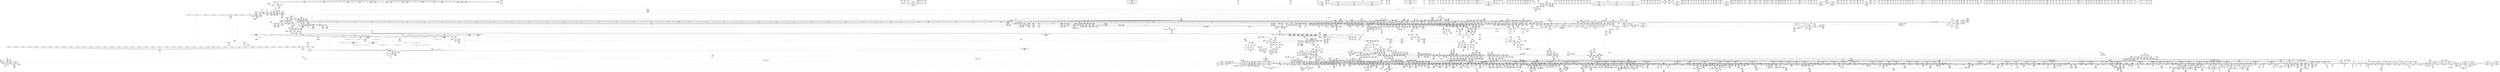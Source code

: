 digraph {
	CE0x88009a0 [shape=record,shape=Mrecord,label="{CE0x88009a0|uid_eq:_cmp|include/linux/uidgid.h,50|*SummSink*}"]
	CE0x88f6bc0 [shape=record,shape=Mrecord,label="{CE0x88f6bc0|GLOBAL:___llvm_gcov_ctr31133|Global_var:__llvm_gcov_ctr31133|*SummSink*}"]
	CE0x60f1a20 [shape=record,shape=Mrecord,label="{CE0x60f1a20|tomoyo_path_number_perm:_tmp20|security/tomoyo/file.c,705|*SummSink*}"]
	CE0x547edd0 [shape=record,shape=Mrecord,label="{CE0x547edd0|tomoyo_print_ulong:_tmp25|*SummSource*}"]
	CE0x87dec30 [shape=record,shape=Mrecord,label="{CE0x87dec30|gid_valid:_entry|*SummSink*}"]
	CE0x7396990 [shape=record,shape=Mrecord,label="{CE0x7396990|tomoyo_const_part_length:_tmp51|security/tomoyo/util.c,651|*SummSource*}"]
	CE0x8840f40 [shape=record,shape=Mrecord,label="{CE0x8840f40|tomoyo_path_chown:_conv12|security/tomoyo/tomoyo.c,384}"]
	CE0x515d1b0 [shape=record,shape=Mrecord,label="{CE0x515d1b0|tomoyo_path_chown:_call4|security/tomoyo/tomoyo.c,381|*SummSource*}"]
	CE0x71b04d0 [shape=record,shape=Mrecord,label="{CE0x71b04d0|uid_valid:_entry}"]
	CE0x72d4200 [shape=record,shape=Mrecord,label="{CE0x72d4200|128:_i8*,_1208:_%struct.file*,_:_CMRE_49,50_}"]
	CE0x60836d0 [shape=record,shape=Mrecord,label="{CE0x60836d0|tomoyo_path_number_perm:_out|*SummSink*}"]
	CE0x604e0d0 [shape=record,shape=Mrecord,label="{CE0x604e0d0|uid_eq:_coerce.dive1|*SummSink*}"]
	CE0x72b83c0 [shape=record,shape=Mrecord,label="{CE0x72b83c0|uid_valid:_tmp|*SummSource*}"]
	CE0x6f4a5f0 [shape=record,shape=Mrecord,label="{CE0x6f4a5f0|srcu_read_lock:_call|include/linux/srcu.h,220|*SummSink*}"]
	CE0x60b35f0 [shape=record,shape=Mrecord,label="{CE0x60b35f0|gid_eq:_right|include/linux/uidgid.h, 53}"]
	CE0x8757aa0 [shape=record,shape=Mrecord,label="{CE0x8757aa0|i64_0|*Constant*}"]
	CE0x6d4f130 [shape=record,shape=Mrecord,label="{CE0x6d4f130|get_current:_tmp1|*SummSink*}"]
	CE0x6d52e20 [shape=record,shape=Mrecord,label="{CE0x6d52e20|i8*_undef|*Constant*}"]
	CE0x6f2d380 [shape=record,shape=Mrecord,label="{CE0x6f2d380|tomoyo_const_part_length:_tmp27|security/tomoyo/util.c,641}"]
	CE0x7032d50 [shape=record,shape=Mrecord,label="{CE0x7032d50|tomoyo_const_part_length:_while.end|*SummSource*}"]
	CE0x60f9040 [shape=record,shape=Mrecord,label="{CE0x60f9040|tomoyo_path_number_perm:_tmp48|security/tomoyo/file.c,722}"]
	CE0x515c0a0 [shape=record,shape=Mrecord,label="{CE0x515c0a0|tomoyo_print_ulong:_value|Function::tomoyo_print_ulong&Arg::value::|*SummSink*}"]
	CE0x5ecc790 [shape=record,shape=Mrecord,label="{CE0x5ecc790|_call_void_srcu_read_unlock(%struct.srcu_struct*_tomoyo_ss,_i32_%idx)_#9,_!dbg_!38903|security/tomoyo/common.h,1109}"]
	CE0x7052700 [shape=record,shape=Mrecord,label="{CE0x7052700|rcu_lock_release:_bb|*SummSource*}"]
	CE0x616a980 [shape=record,shape=Mrecord,label="{CE0x616a980|tomoyo_get_mode:_and|security/tomoyo/util.c,987|*SummSource*}"]
	CE0x710b070 [shape=record,shape=Mrecord,label="{CE0x710b070|0:_%struct.tomoyo_obj_info*,_24:_%struct.tomoyo_path_info*,_32:_i64,_40:_i8,_72:_i8,_76:_i8,_:_SCMRE_74,75_|*MultipleSource*|security/tomoyo/file.c, 693|security/tomoyo/file.c,693|security/tomoyo/file.c,707|Function::tomoyo_init_request_info&Arg::r::}"]
	CE0x5ec2860 [shape=record,shape=Mrecord,label="{CE0x5ec2860|tomoyo_fill_path_info:_const_len|security/tomoyo/util.c,666|*SummSink*}"]
	CE0x6132160 [shape=record,shape=Mrecord,label="{CE0x6132160|tomoyo_print_ulong:_conv3|security/tomoyo/util.c,241}"]
	CE0x60dda00 [shape=record,shape=Mrecord,label="{CE0x60dda00|tomoyo_const_part_length:_tmp21|security/tomoyo/util.c,631|*SummSource*}"]
	CE0x71c1a30 [shape=record,shape=Mrecord,label="{CE0x71c1a30|tomoyo_path_number_perm:_conv|security/tomoyo/file.c,708|*SummSink*}"]
	CE0x70be3a0 [shape=record,shape=Mrecord,label="{CE0x70be3a0|tomoyo_path_number_perm:_tmp51|security/tomoyo/file.c,724|*SummSink*}"]
	CE0x8763e90 [shape=record,shape=Mrecord,label="{CE0x8763e90|i8_0|*Constant*}"]
	CE0x6cf46a0 [shape=record,shape=Mrecord,label="{CE0x6cf46a0|tomoyo_add_slash:_if.then|*SummSource*}"]
	CE0x5fd1de0 [shape=record,shape=Mrecord,label="{CE0x5fd1de0|__llvm_gcov_indirect_counter_increment:_entry|*SummSink*}"]
	CE0x727e550 [shape=record,shape=Mrecord,label="{CE0x727e550|tomoyo_domain:_tmp8|security/tomoyo/common.h,1205}"]
	CE0x8799780 [shape=record,shape=Mrecord,label="{CE0x8799780|0:_i8,_array:_GCRE_tomoyo_index2category_constant_39_x_i8_c_00_00_00_00_00_00_00_00_00_00_00_00_00_00_00_00_00_00_00_00_00_00_00_01_01_01_01_01_01_01_01_01_01_01_01_01_01_01_02_,_align_16:_elem_16::|security/tomoyo/util.c,983}"]
	CE0x88efd40 [shape=record,shape=Mrecord,label="{CE0x88efd40|0:_i8,_array:_GCRE_tomoyo_index2category_constant_39_x_i8_c_00_00_00_00_00_00_00_00_00_00_00_00_00_00_00_00_00_00_00_00_00_00_00_01_01_01_01_01_01_01_01_01_01_01_01_01_01_01_02_,_align_16:_elem_23::|security/tomoyo/util.c,983}"]
	CE0x6340430 [shape=record,shape=Mrecord,label="{CE0x6340430|tomoyo_const_part_length:_tmp6|security/tomoyo/util.c,625|*SummSink*}"]
	CE0x633fef0 [shape=record,shape=Mrecord,label="{CE0x633fef0|_call_void_lock_release(%struct.lockdep_map*_%map,_i32_1,_i64_ptrtoint_(i8*_blockaddress(_rcu_lock_release,_%__here)_to_i64))_#9,_!dbg_!38907|include/linux/rcupdate.h,423}"]
	CE0x5376ab0 [shape=record,shape=Mrecord,label="{CE0x5376ab0|tomoyo_fill_path_info:_tmp12|security/tomoyo/util.c,667}"]
	CE0x735adc0 [shape=record,shape=Mrecord,label="{CE0x735adc0|tomoyo_get_realpath:_tmp3|security/tomoyo/file.c,151|*SummSink*}"]
	CE0x71de8e0 [shape=record,shape=Mrecord,label="{CE0x71de8e0|tomoyo_print_ulong:_tmp6|security/tomoyo/util.c,240|*SummSink*}"]
	CE0x5429300 [shape=record,shape=Mrecord,label="{CE0x5429300|tomoyo_const_part_length:_tmp36|security/tomoyo/util.c,644|*SummSource*}"]
	CE0x6ea8a60 [shape=record,shape=Mrecord,label="{CE0x6ea8a60|tomoyo_path_number_perm:_tmp22|security/tomoyo/file.c,705|*SummSink*}"]
	CE0x87c9a50 [shape=record,shape=Mrecord,label="{CE0x87c9a50|tomoyo_const_part_length:_tmp39|security/tomoyo/util.c,644|*SummSource*}"]
	CE0x8923000 [shape=record,shape=Mrecord,label="{CE0x8923000|0:_i32,_:_SCMR_1,2_}"]
	CE0x6f466e0 [shape=record,shape=Mrecord,label="{CE0x6f466e0|tomoyo_domain:_tobool|security/tomoyo/common.h,1205}"]
	"CONST[source:2(external),value:2(dynamic)][purpose:{subject}]"
	CE0x735ab30 [shape=record,shape=Mrecord,label="{CE0x735ab30|tomoyo_add_slash:_tmp2|*LoadInst*|security/tomoyo/file.c,131}"]
	CE0x6260ab0 [shape=record,shape=Mrecord,label="{CE0x6260ab0|tomoyo_print_ulong:_call15|security/tomoyo/util.c,244|*SummSource*}"]
	CE0x6d4e0d0 [shape=record,shape=Mrecord,label="{CE0x6d4e0d0|tomoyo_const_part_length:_inc|security/tomoyo/util.c,628|*SummSink*}"]
	CE0x60444f0 [shape=record,shape=Mrecord,label="{CE0x60444f0|i64**_getelementptr_inbounds_(_3_x_i64*_,_3_x_i64*_*___llvm_gcda_edge_table44,_i64_0,_i64_2)|*Constant*}"]
	CE0x6331b30 [shape=record,shape=Mrecord,label="{CE0x6331b30|tomoyo_get_mode:_tobool|security/tomoyo/util.c,978|*SummSink*}"]
	CE0x6f237d0 [shape=record,shape=Mrecord,label="{CE0x6f237d0|_call_void_mcount()_#3|*SummSource*}"]
	CE0x6e4df60 [shape=record,shape=Mrecord,label="{CE0x6e4df60|tomoyo_init_request_info:_index|Function::tomoyo_init_request_info&Arg::index::|*SummSource*}"]
	CE0x5f9dee0 [shape=record,shape=Mrecord,label="{CE0x5f9dee0|tomoyo_get_mode:_default_config|security/tomoyo/util.c,986|*SummSink*}"]
	CE0x8a01000 [shape=record,shape=Mrecord,label="{CE0x8a01000|tomoyo_read_lock:_call|security/tomoyo/common.h,1097|*SummSource*}"]
	CE0x609ac80 [shape=record,shape=Mrecord,label="{CE0x609ac80|_ret_i1_%retval.0,_!dbg_!38916|security/tomoyo/file.c,156|*SummSource*}"]
	CE0x526f470 [shape=record,shape=Mrecord,label="{CE0x526f470|tomoyo_path_number_perm:_name|security/tomoyo/file.c,718}"]
	CE0x6e30b10 [shape=record,shape=Mrecord,label="{CE0x6e30b10|tomoyo_print_ulong:_tmp12|security/tomoyo/util.c,242}"]
	CE0x6ede4a0 [shape=record,shape=Mrecord,label="{CE0x6ede4a0|i64*_getelementptr_inbounds_(_31_x_i64_,_31_x_i64_*___llvm_gcov_ctr43150,_i64_0,_i64_21)|*Constant*}"]
	CE0x7d8b1d0 [shape=record,shape=Mrecord,label="{CE0x7d8b1d0|i64*_getelementptr_inbounds_(_4_x_i64_,_4_x_i64_*___llvm_gcov_ctr33,_i64_0,_i64_1)|*Constant*}"]
	CE0x5594900 [shape=record,shape=Mrecord,label="{CE0x5594900|tomoyo_print_ulong:_tmp3|security/tomoyo/util.c,239}"]
	CE0x6059750 [shape=record,shape=Mrecord,label="{CE0x6059750|tomoyo_path_number_perm:_do.end|*SummSink*}"]
	CE0x735a310 [shape=record,shape=Mrecord,label="{CE0x735a310|tomoyo_fill_path_info:_frombool10|security/tomoyo/util.c,668}"]
	CE0x7d9cbe0 [shape=record,shape=Mrecord,label="{CE0x7d9cbe0|tomoyo_init_request_info:_mode5|security/tomoyo/util.c,1011|*SummSource*}"]
	CE0x7295580 [shape=record,shape=Mrecord,label="{CE0x7295580|uid_eq:_entry|*SummSink*}"]
	CE0x636cbe0 [shape=record,shape=Mrecord,label="{CE0x636cbe0|tomoyo_add_slash:_if.then}"]
	CE0x723d6c0 [shape=record,shape=Mrecord,label="{CE0x723d6c0|_call_void_tomoyo_add_slash(%struct.tomoyo_path_info*_%buf)_#9,_!dbg_!38934|security/tomoyo/file.c,709}"]
	CE0x70e33b0 [shape=record,shape=Mrecord,label="{CE0x70e33b0|tomoyo_fill_path_info:_frombool|security/tomoyo/util.c,667|*SummSource*}"]
	CE0x6f31530 [shape=record,shape=Mrecord,label="{CE0x6f31530|tomoyo_domain:_tmp6|security/tomoyo/common.h,1205|*SummSource*}"]
	CE0x7081280 [shape=record,shape=Mrecord,label="{CE0x7081280|tomoyo_domain:_tmp11|security/tomoyo/common.h,1205|*SummSource*}"]
	CE0x52e4e40 [shape=record,shape=Mrecord,label="{CE0x52e4e40|rcu_lock_release:_entry|*SummSource*}"]
	CE0x6e387b0 [shape=record,shape=Mrecord,label="{CE0x6e387b0|VOIDTB_TE:_CE_187,188_}"]
	CE0x60c0300 [shape=record,shape=Mrecord,label="{CE0x60c0300|i1_false|*Constant*}"]
	CE0x710a680 [shape=record,shape=Mrecord,label="{CE0x710a680|0:_%struct.tomoyo_obj_info*,_24:_%struct.tomoyo_path_info*,_32:_i64,_40:_i8,_72:_i8,_76:_i8,_:_SCMRE_62,63_}"]
	CE0x6f0a5e0 [shape=record,shape=Mrecord,label="{CE0x6f0a5e0|i32_4|*Constant*}"]
	CE0x6f0a710 [shape=record,shape=Mrecord,label="{CE0x6f0a710|_call_void___llvm_gcov_indirect_counter_increment114(i32*___llvm_gcov_global_state_pred45,_i64**_getelementptr_inbounds_(_3_x_i64*_,_3_x_i64*_*___llvm_gcda_edge_table44,_i64_0,_i64_0)),_!dbg_!38954|security/tomoyo/util.c,649}"]
	CE0x617e5b0 [shape=record,shape=Mrecord,label="{CE0x617e5b0|gid_eq:_tmp2}"]
	CE0x7145780 [shape=record,shape=Mrecord,label="{CE0x7145780|tomoyo_print_ulong:_tmp9|security/tomoyo/util.c,241}"]
	CE0x6f81340 [shape=record,shape=Mrecord,label="{CE0x6f81340|gid_eq:_coerce.dive3|include/linux/uidgid.h,55|*SummSource*}"]
	CE0x6f22ee0 [shape=record,shape=Mrecord,label="{CE0x6f22ee0|tomoyo_const_part_length:_tmp19|security/tomoyo/util.c,628}"]
	CE0x7265080 [shape=record,shape=Mrecord,label="{CE0x7265080|tomoyo_path_number_perm:_conv18|security/tomoyo/file.c,721|*SummSource*}"]
	CE0x7d8d290 [shape=record,shape=Mrecord,label="{CE0x7d8d290|tomoyo_const_part_length:_tmp25|security/tomoyo/util.c,641}"]
	CE0x6f48730 [shape=record,shape=Mrecord,label="{CE0x6f48730|tomoyo_path_number_perm:_tmp45|security/tomoyo/file.c,721}"]
	CE0x608f300 [shape=record,shape=Mrecord,label="{CE0x608f300|tomoyo_const_part_length:_if.end18|*SummSource*}"]
	CE0x6f71a50 [shape=record,shape=Mrecord,label="{CE0x6f71a50|tomoyo_path_chown:_bb}"]
	CE0x606f6f0 [shape=record,shape=Mrecord,label="{CE0x606f6f0|i64_18|*Constant*|*SummSink*}"]
	CE0x5375d70 [shape=record,shape=Mrecord,label="{CE0x5375d70|0:_i8,_array:_GCRE_tomoyo_index2category_constant_39_x_i8_c_00_00_00_00_00_00_00_00_00_00_00_00_00_00_00_00_00_00_00_00_00_00_00_01_01_01_01_01_01_01_01_01_01_01_01_01_01_01_02_,_align_16:_elem_4::|security/tomoyo/util.c,983}"]
	CE0x60c0460 [shape=record,shape=Mrecord,label="{CE0x60c0460|tomoyo_fill_path_info:_tmp10}"]
	CE0x71b5870 [shape=record,shape=Mrecord,label="{CE0x71b5870|tomoyo_init_request_info:_if.end|*SummSink*}"]
	CE0x601abe0 [shape=record,shape=Mrecord,label="{CE0x601abe0|i32_39|*Constant*|*SummSink*}"]
	CE0x5f66e90 [shape=record,shape=Mrecord,label="{CE0x5f66e90|tomoyo_get_mode:_config7|security/tomoyo/util.c,983|*SummSource*}"]
	CE0x6f0fa60 [shape=record,shape=Mrecord,label="{CE0x6f0fa60|tomoyo_fill_path_info:_hash|security/tomoyo/util.c,669|*SummSource*}"]
	CE0x888b7f0 [shape=record,shape=Mrecord,label="{CE0x888b7f0|tomoyo_path_number_perm:_tmp32|security/tomoyo/file.c,710}"]
	CE0x625ff80 [shape=record,shape=Mrecord,label="{CE0x625ff80|tomoyo_print_ulong:_tmp19|security/tomoyo/util.c,244|*SummSource*}"]
	CE0x60f9a10 [shape=record,shape=Mrecord,label="{CE0x60f9a10|i64*_getelementptr_inbounds_(_22_x_i64_,_22_x_i64_*___llvm_gcov_ctr9,_i64_0,_i64_20)|*Constant*}"]
	CE0x88229c0 [shape=record,shape=Mrecord,label="{CE0x88229c0|i64*_getelementptr_inbounds_(_10_x_i64_,_10_x_i64_*___llvm_gcov_ctr31198,_i64_0,_i64_8)|*Constant*|*SummSource*}"]
	CE0x5544150 [shape=record,shape=Mrecord,label="{CE0x5544150|tomoyo_print_ulong:_buffer|Function::tomoyo_print_ulong&Arg::buffer::|*SummSource*}"]
	CE0x602b2f0 [shape=record,shape=Mrecord,label="{CE0x602b2f0|tomoyo_get_mode:_tmp21|security/tomoyo/util.c,985}"]
	CE0x6336db0 [shape=record,shape=Mrecord,label="{CE0x6336db0|i64_1|*Constant*}"]
	CE0x714efb0 [shape=record,shape=Mrecord,label="{CE0x714efb0|gid_valid:_tmp4|*SummSource*}"]
	CE0x710abc0 [shape=record,shape=Mrecord,label="{CE0x710abc0|0:_%struct.tomoyo_obj_info*,_24:_%struct.tomoyo_path_info*,_32:_i64,_40:_i8,_72:_i8,_76:_i8,_:_SCMRE_72,73_|*MultipleSource*|security/tomoyo/file.c, 693|security/tomoyo/file.c,693|security/tomoyo/file.c,707|Function::tomoyo_init_request_info&Arg::r::}"]
	CE0x6e64300 [shape=record,shape=Mrecord,label="{CE0x6e64300|tomoyo_fill_path_info:_tmp3|security/tomoyo/util.c,667|*SummSink*}"]
	CE0x8a941f0 [shape=record,shape=Mrecord,label="{CE0x8a941f0|_call_void_tomoyo_check_acl(%struct.tomoyo_request_info*_%r,_i1_(%struct.tomoyo_request_info*,_%struct.tomoyo_acl_info*)*_tomoyo_check_path_number_acl)_#9,_!dbg_!38950|security/tomoyo/file.c,715|*SummSink*}"]
	CE0x52b7de0 [shape=record,shape=Mrecord,label="{CE0x52b7de0|gid_eq:_bb}"]
	CE0x5ffd850 [shape=record,shape=Mrecord,label="{CE0x5ffd850|tomoyo_fill_path_info:_tmp7|security/tomoyo/util.c,667}"]
	CE0x6d52890 [shape=record,shape=Mrecord,label="{CE0x6d52890|tomoyo_const_part_length:_if.then27|*SummSink*}"]
	CE0x6ebe8c0 [shape=record,shape=Mrecord,label="{CE0x6ebe8c0|tomoyo_path_number_perm:_tmp50|security/tomoyo/file.c,723|*SummSink*}"]
	CE0x6f03550 [shape=record,shape=Mrecord,label="{CE0x6f03550|tomoyo_audit_path_number_log:_arraydecay|security/tomoyo/file.c,231|*SummSource*}"]
	CE0x8783210 [shape=record,shape=Mrecord,label="{CE0x8783210|tomoyo_domain:_tmp22|security/tomoyo/common.h,1205}"]
	CE0x6dba280 [shape=record,shape=Mrecord,label="{CE0x6dba280|128:_i8*,_1208:_%struct.file*,_:_CMRE_29,30_}"]
	CE0x5309aa0 [shape=record,shape=Mrecord,label="{CE0x5309aa0|0:_i8*,_array:_GCRE_tomoyo_mac_keywords_external_constant_42_x_i8*_:_elem_21::|security/tomoyo/file.c,233}"]
	CE0x5f42c60 [shape=record,shape=Mrecord,label="{CE0x5f42c60|tomoyo_path_number_perm:_tmp53|security/tomoyo/file.c,724}"]
	CE0x88f1270 [shape=record,shape=Mrecord,label="{CE0x88f1270|tomoyo_path_number_perm:_path_number11|security/tomoyo/file.c,712}"]
	CE0x60bc120 [shape=record,shape=Mrecord,label="{CE0x60bc120|tomoyo_const_part_length:_tmp44|security/tomoyo/util.c,645|*SummSink*}"]
	CE0x7249e50 [shape=record,shape=Mrecord,label="{CE0x7249e50|tomoyo_const_part_length:_tmp16|security/tomoyo/util.c,627}"]
	CE0x61f5bf0 [shape=record,shape=Mrecord,label="{CE0x61f5bf0|srcu_read_lock:_entry}"]
	CE0x7373410 [shape=record,shape=Mrecord,label="{CE0x7373410|VOIDTB_TE:_CE_24,40_}"]
	CE0x873f100 [shape=record,shape=Mrecord,label="{CE0x873f100|uid_eq:_tmp2}"]
	CE0x6d49f50 [shape=record,shape=Mrecord,label="{CE0x6d49f50|tomoyo_add_slash:_tmp4|security/tomoyo/file.c,131|*SummSource*}"]
	CE0x5270130 [shape=record,shape=Mrecord,label="{CE0x5270130|0:_i8*,_8:_i32,_12:_i16,_14:_i8,_15:_i8,_:_SCMRE_14,15_|*MultipleSource*|security/tomoyo/file.c, 698|Function::tomoyo_get_realpath&Arg::buf::|Function::tomoyo_add_slash&Arg::buf::|security/tomoyo/file.c,718}"]
	CE0x5248020 [shape=record,shape=Mrecord,label="{CE0x5248020|__kuid_val:_tmp1}"]
	CE0x87d57f0 [shape=record,shape=Mrecord,label="{CE0x87d57f0|tomoyo_print_ulong:_tmp2|security/tomoyo/util.c,239|*SummSink*}"]
	CE0x6347b80 [shape=record,shape=Mrecord,label="{CE0x6347b80|rcu_lock_acquire:___here|*SummSink*}"]
	CE0x87c0b10 [shape=record,shape=Mrecord,label="{CE0x87c0b10|tomoyo_get_mode:_tmp13|security/tomoyo/util.c,982}"]
	CE0x72168d0 [shape=record,shape=Mrecord,label="{CE0x72168d0|VOIDTB_TE:_CE_184,185_}"]
	CE0x6f215b0 [shape=record,shape=Mrecord,label="{CE0x6f215b0|0:_%struct.tomoyo_obj_info*,_24:_%struct.tomoyo_path_info*,_32:_i64,_40:_i8,_72:_i8,_76:_i8,_:_SCMRE_44,45_}"]
	CE0x6e7d6b0 [shape=record,shape=Mrecord,label="{CE0x6e7d6b0|GLOBAL:_tomoyo_domain.__warned|Global_var:tomoyo_domain.__warned|*SummSource*}"]
	CE0x5440040 [shape=record,shape=Mrecord,label="{CE0x5440040|tomoyo_add_slash:_tmp9|security/tomoyo/file.c,136|*SummSink*}"]
	CE0x7196b50 [shape=record,shape=Mrecord,label="{CE0x7196b50|tomoyo_domain:_tmp17|security/tomoyo/common.h,1205}"]
	CE0x6f7e4d0 [shape=record,shape=Mrecord,label="{CE0x6f7e4d0|i32_3|*Constant*}"]
	CE0x5f9ed50 [shape=record,shape=Mrecord,label="{CE0x5f9ed50|uid_eq:_bb}"]
	CE0x6edeb80 [shape=record,shape=Mrecord,label="{CE0x6edeb80|i64*_getelementptr_inbounds_(_31_x_i64_,_31_x_i64_*___llvm_gcov_ctr43150,_i64_0,_i64_21)|*Constant*|*SummSink*}"]
	CE0x7267580 [shape=record,shape=Mrecord,label="{CE0x7267580|128:_i8*,_1208:_%struct.file*,_:_CMRE_41,42_}"]
	CE0x63404a0 [shape=record,shape=Mrecord,label="{CE0x63404a0|tomoyo_const_part_length:_tmp7|security/tomoyo/util.c,625|*SummSink*}"]
	CE0x735b510 [shape=record,shape=Mrecord,label="{CE0x735b510|tomoyo_init_request_info:_conv6|security/tomoyo/util.c,1011|*SummSink*}"]
	CE0x8aa4cc0 [shape=record,shape=Mrecord,label="{CE0x8aa4cc0|i64*_getelementptr_inbounds_(_2_x_i64_,_2_x_i64_*___llvm_gcov_ctr35194,_i64_0,_i64_1)|*Constant*|*SummSource*}"]
	CE0x6daa7c0 [shape=record,shape=Mrecord,label="{CE0x6daa7c0|__llvm_gcov_indirect_counter_increment:_tmp|*SummSink*}"]
	CE0x72df7b0 [shape=record,shape=Mrecord,label="{CE0x72df7b0|tomoyo_get_realpath:_retval.0|*SummSource*}"]
	CE0x7074440 [shape=record,shape=Mrecord,label="{CE0x7074440|srcu_read_unlock:_bb|*SummSource*}"]
	CE0x736cec0 [shape=record,shape=Mrecord,label="{CE0x736cec0|tomoyo_audit_path_number_log:_tmp6|security/tomoyo/file.c,225|*SummSink*}"]
	CE0x5fd1c90 [shape=record,shape=Mrecord,label="{CE0x5fd1c90|i64**_getelementptr_inbounds_(_3_x_i64*_,_3_x_i64*_*___llvm_gcda_edge_table29,_i64_0,_i64_1)|*Constant*|*SummSource*}"]
	CE0x8799a30 [shape=record,shape=Mrecord,label="{CE0x8799a30|0:_i8,_array:_GCRE_tomoyo_index2category_constant_39_x_i8_c_00_00_00_00_00_00_00_00_00_00_00_00_00_00_00_00_00_00_00_00_00_00_00_01_01_01_01_01_01_01_01_01_01_01_01_01_01_01_02_,_align_16:_elem_17::|security/tomoyo/util.c,983}"]
	CE0x713dfa0 [shape=record,shape=Mrecord,label="{CE0x713dfa0|gid_eq:_coerce.dive2|include/linux/uidgid.h,55|*SummSink*}"]
	CE0x721f270 [shape=record,shape=Mrecord,label="{CE0x721f270|tomoyo_audit_path_number_log:_sw.epilog}"]
	CE0x6e041a0 [shape=record,shape=Mrecord,label="{CE0x6e041a0|_call_void_mcount()_#3}"]
	CE0x6dac680 [shape=record,shape=Mrecord,label="{CE0x6dac680|tomoyo_audit_path_number_log:_path_number|security/tomoyo/file.c,213|*SummSink*}"]
	CE0x724d6f0 [shape=record,shape=Mrecord,label="{CE0x724d6f0|tomoyo_audit_path_number_log:_conv|security/tomoyo/file.c,216|*SummSource*}"]
	CE0x8806320 [shape=record,shape=Mrecord,label="{CE0x8806320|tomoyo_const_part_length:_tmp12|security/tomoyo/util.c,626}"]
	CE0x8a280c0 [shape=record,shape=Mrecord,label="{CE0x8a280c0|tomoyo_print_ulong:_tmp21|security/tomoyo/util.c,246}"]
	CE0x7d8bfb0 [shape=record,shape=Mrecord,label="{CE0x7d8bfb0|tomoyo_const_part_length:_while.body}"]
	CE0x724dc00 [shape=record,shape=Mrecord,label="{CE0x724dc00|tomoyo_domain:_tmp14|security/tomoyo/common.h,1205}"]
	CE0x8892430 [shape=record,shape=Mrecord,label="{CE0x8892430|i8_2|*Constant*|*SummSink*}"]
	CE0x6134220 [shape=record,shape=Mrecord,label="{CE0x6134220|gid_eq:_call4|include/linux/uidgid.h,55|*SummSource*}"]
	CE0x8763670 [shape=record,shape=Mrecord,label="{CE0x8763670|0:_i32,_:_SCMR_3,4_}"]
	CE0x6d46990 [shape=record,shape=Mrecord,label="{CE0x6d46990|__llvm_gcov_indirect_counter_increment:_exit}"]
	CE0x5406570 [shape=record,shape=Mrecord,label="{CE0x5406570|GLOBAL:___llvm_gcov_ctr31133|Global_var:__llvm_gcov_ctr31133}"]
	CE0x5f9e970 [shape=record,shape=Mrecord,label="{CE0x5f9e970|tomoyo_path_number_perm:_bb|*SummSink*}"]
	CE0x703f8a0 [shape=record,shape=Mrecord,label="{CE0x703f8a0|GLOBAL:___srcu_read_unlock|*Constant*|*SummSource*}"]
	CE0x722b7b0 [shape=record,shape=Mrecord,label="{CE0x722b7b0|tomoyo_fill_path_info:_tmp13|*LoadInst*|security/tomoyo/util.c,668}"]
	CE0x6f148f0 [shape=record,shape=Mrecord,label="{CE0x6f148f0|tomoyo_domain:_call|security/tomoyo/common.h,1205|*SummSink*}"]
	CE0x620a010 [shape=record,shape=Mrecord,label="{CE0x620a010|128:_i8*,_1208:_%struct.file*,_:_CMRE_0,1_}"]
	CE0x72218e0 [shape=record,shape=Mrecord,label="{CE0x72218e0|_call_void_mcount()_#3|*SummSource*}"]
	CE0x7d8b270 [shape=record,shape=Mrecord,label="{CE0x7d8b270|i64*_getelementptr_inbounds_(_4_x_i64_,_4_x_i64_*___llvm_gcov_ctr33,_i64_0,_i64_1)|*Constant*|*SummSource*}"]
	CE0x721f010 [shape=record,shape=Mrecord,label="{CE0x721f010|tomoyo_add_slash:_tmp13|security/tomoyo/file.c,138|*SummSource*}"]
	CE0x6d47150 [shape=record,shape=Mrecord,label="{CE0x6d47150|tomoyo_domain:_land.lhs.true2|*SummSource*}"]
	CE0x873edb0 [shape=record,shape=Mrecord,label="{CE0x873edb0|gid_valid:_bb|*SummSource*}"]
	CE0x53e42d0 [shape=record,shape=Mrecord,label="{CE0x53e42d0|uid_eq:_tmp1|*SummSink*}"]
	CE0x7027c40 [shape=record,shape=Mrecord,label="{CE0x7027c40|i64_5|*Constant*}"]
	CE0x6e9cce0 [shape=record,shape=Mrecord,label="{CE0x6e9cce0|tomoyo_init_request_info:_tmp3|security/tomoyo/util.c,1004}"]
	CE0x6dac8a0 [shape=record,shape=Mrecord,label="{CE0x6dac8a0|tomoyo_get_realpath:_if.end|*SummSink*}"]
	CE0x6dac390 [shape=record,shape=Mrecord,label="{CE0x6dac390|_switch_i32_%conv,_label_%sw.default_i32_0,_label_%sw.bb_i32_1,_label_%sw.bb_i32_2,_label_%sw.bb_i32_3,_label_%sw.bb_i32_5,_label_%sw.bb_i32_4,_label_%sw.bb1_,_!dbg_!38910|security/tomoyo/file.c,216|*SummSink*}"]
	CE0x8763cc0 [shape=record,shape=Mrecord,label="{CE0x8763cc0|tomoyo_path_number_perm:_tmp4|security/tomoyo/file.c,694|*SummSink*}"]
	CE0x6d4e5a0 [shape=record,shape=Mrecord,label="{CE0x6d4e5a0|rcu_lock_acquire:_tmp2|*SummSink*}"]
	CE0x54297b0 [shape=record,shape=Mrecord,label="{CE0x54297b0|tomoyo_const_part_length:_tmp37|security/tomoyo/util.c,644}"]
	CE0x733cd30 [shape=record,shape=Mrecord,label="{CE0x733cd30|0:_i32,_:_SCMR_2,3_}"]
	CE0x6ec69e0 [shape=record,shape=Mrecord,label="{CE0x6ec69e0|tomoyo_fill_path_info:_tmp12|security/tomoyo/util.c,667|*SummSource*}"]
	CE0x61f5930 [shape=record,shape=Mrecord,label="{CE0x61f5930|tomoyo_init_request_info:_tmp6|security/tomoyo/util.c,1004|*SummSink*}"]
	CE0x892f570 [shape=record,shape=Mrecord,label="{CE0x892f570|tomoyo_print_ulong:_call19|security/tomoyo/util.c,246|*SummSource*}"]
	CE0x60bc190 [shape=record,shape=Mrecord,label="{CE0x60bc190|tomoyo_const_part_length:_tmp45|security/tomoyo/util.c,645|*SummSink*}"]
	CE0x8918500 [shape=record,shape=Mrecord,label="{CE0x8918500|gid_valid:_tmp3}"]
	CE0x6f20970 [shape=record,shape=Mrecord,label="{CE0x6f20970|0:_%struct.tomoyo_obj_info*,_24:_%struct.tomoyo_path_info*,_32:_i64,_40:_i8,_72:_i8,_76:_i8,_:_SCMRE_37,38_}"]
	CE0x87d0fd0 [shape=record,shape=Mrecord,label="{CE0x87d0fd0|_ret_void,_!dbg_!38931|security/tomoyo/util.c,247}"]
	CE0x6214900 [shape=record,shape=Mrecord,label="{CE0x6214900|_call_void_srcu_read_unlock(%struct.srcu_struct*_tomoyo_ss,_i32_%idx)_#9,_!dbg_!38903|security/tomoyo/common.h,1109|*SummSource*}"]
	CE0x7080890 [shape=record,shape=Mrecord,label="{CE0x7080890|tomoyo_domain:_tmp3|*SummSource*}"]
	CE0x7067040 [shape=record,shape=Mrecord,label="{CE0x7067040|tomoyo_print_ulong:_if.then13}"]
	CE0x8a28260 [shape=record,shape=Mrecord,label="{CE0x8a28260|tomoyo_print_ulong:_tmp21|security/tomoyo/util.c,246|*SummSource*}"]
	CE0x704b1b0 [shape=record,shape=Mrecord,label="{CE0x704b1b0|tomoyo_get_realpath:_tmp1}"]
	CE0x637bf50 [shape=record,shape=Mrecord,label="{CE0x637bf50|i64*_getelementptr_inbounds_(_2_x_i64_,_2_x_i64_*___llvm_gcov_ctr32,_i64_0,_i64_0)|*Constant*}"]
	CE0x6edec60 [shape=record,shape=Mrecord,label="{CE0x6edec60|tomoyo_const_part_length:_tmp34|security/tomoyo/util.c,642|*SummSink*}"]
	CE0x88fb360 [shape=record,shape=Mrecord,label="{CE0x88fb360|tomoyo_fill_path_info:_tmp6|security/tomoyo/util.c,667|*SummSource*}"]
	CE0x6f21070 [shape=record,shape=Mrecord,label="{CE0x6f21070|0:_%struct.tomoyo_obj_info*,_24:_%struct.tomoyo_path_info*,_32:_i64,_40:_i8,_72:_i8,_76:_i8,_:_SCMRE_41,42_}"]
	CE0x515bec0 [shape=record,shape=Mrecord,label="{CE0x515bec0|tomoyo_print_ulong:_value|Function::tomoyo_print_ulong&Arg::value::|*SummSource*}"]
	CE0x6e07ff0 [shape=record,shape=Mrecord,label="{CE0x6e07ff0|i64_2|*Constant*}"]
	CE0x70d9010 [shape=record,shape=Mrecord,label="{CE0x70d9010|tomoyo_print_ulong:_cmp4|security/tomoyo/util.c,241}"]
	CE0x53d23e0 [shape=record,shape=Mrecord,label="{CE0x53d23e0|uid_eq:_bb|*SummSink*}"]
	CE0x6f0f9f0 [shape=record,shape=Mrecord,label="{CE0x6f0f9f0|i64*_getelementptr_inbounds_(_5_x_i64_,_5_x_i64_*___llvm_gcov_ctr28130,_i64_0,_i64_0)|*Constant*}"]
	CE0x7d8aef0 [shape=record,shape=Mrecord,label="{CE0x7d8aef0|i32_0|*Constant*}"]
	CE0x6fb7ed0 [shape=record,shape=Mrecord,label="{CE0x6fb7ed0|tomoyo_domain:_tmp9|security/tomoyo/common.h,1205|*SummSink*}"]
	CE0x7378920 [shape=record,shape=Mrecord,label="{CE0x7378920|tomoyo_get_mode:_entry|*SummSink*}"]
	CE0x8a938d0 [shape=record,shape=Mrecord,label="{CE0x8a938d0|tomoyo_path_number_perm:_tmp34|security/tomoyo/file.c,715|*SummSource*}"]
	CE0x620a960 [shape=record,shape=Mrecord,label="{CE0x620a960|128:_i8*,_1208:_%struct.file*,_:_CMRE_4,5_}"]
	CE0x54291e0 [shape=record,shape=Mrecord,label="{CE0x54291e0|tomoyo_const_part_length:_tmp36|security/tomoyo/util.c,644}"]
	CE0x6e643b0 [shape=record,shape=Mrecord,label="{CE0x6e643b0|tomoyo_get_mode:_tmp|*SummSink*}"]
	CE0x52963b0 [shape=record,shape=Mrecord,label="{CE0x52963b0|tomoyo_print_ulong:_tmp26|security/tomoyo/util.c,247}"]
	CE0x8888130 [shape=record,shape=Mrecord,label="{CE0x8888130|tomoyo_const_part_length:_cmp15|security/tomoyo/util.c,641|*SummSink*}"]
	CE0x5153100 [shape=record,shape=Mrecord,label="{CE0x5153100|tomoyo_path_chown:_gid.coerce|Function::tomoyo_path_chown&Arg::gid.coerce::|*SummSink*}"]
	CE0x8a34660 [shape=record,shape=Mrecord,label="{CE0x8a34660|tomoyo_get_realpath:_tmp5|security/tomoyo/file.c,151}"]
	CE0x8a34720 [shape=record,shape=Mrecord,label="{CE0x8a34720|tomoyo_get_realpath:_tmp5|security/tomoyo/file.c,151|*SummSource*}"]
	CE0x7264f30 [shape=record,shape=Mrecord,label="{CE0x7264f30|tomoyo_path_number_perm:_conv18|security/tomoyo/file.c,721}"]
	CE0x7109380 [shape=record,shape=Mrecord,label="{CE0x7109380|tomoyo_fill_path_info:_land.rhs}"]
	CE0x6f2c8c0 [shape=record,shape=Mrecord,label="{CE0x6f2c8c0|tomoyo_const_part_length:_incdec.ptr10|security/tomoyo/util.c,640|*SummSource*}"]
	CE0x5fc4620 [shape=record,shape=Mrecord,label="{CE0x5fc4620|__kuid_val:_tmp4|include/linux/uidgid.h,34|*SummSink*}"]
	CE0x60d1ba0 [shape=record,shape=Mrecord,label="{CE0x60d1ba0|tomoyo_get_realpath:_entry}"]
	CE0x5ec26c0 [shape=record,shape=Mrecord,label="{CE0x5ec26c0|_ret_i32_%retval.0,_!dbg_!38957|security/tomoyo/util.c,652|*SummSource*}"]
	CE0x6e7f8b0 [shape=record,shape=Mrecord,label="{CE0x6e7f8b0|tomoyo_print_ulong:_if.then6|*SummSink*}"]
	CE0x7240bc0 [shape=record,shape=Mrecord,label="{CE0x7240bc0|tomoyo_const_part_length:_conv2|security/tomoyo/util.c,627|*SummSource*}"]
	CE0x8840fb0 [shape=record,shape=Mrecord,label="{CE0x8840fb0|tomoyo_path_chown:_conv12|security/tomoyo/tomoyo.c,384|*SummSource*}"]
	CE0x7052880 [shape=record,shape=Mrecord,label="{CE0x7052880|i64*_getelementptr_inbounds_(_4_x_i64_,_4_x_i64_*___llvm_gcov_ctr33,_i64_0,_i64_0)|*Constant*|*SummSink*}"]
	CE0x70af510 [shape=record,shape=Mrecord,label="{CE0x70af510|_ret_i1_%lnot,_!dbg_!38906|include/linux/uidgid.h,100}"]
	CE0x6059210 [shape=record,shape=Mrecord,label="{CE0x6059210|gid_valid:_tmp6|include/linux/uidgid.h,105}"]
	CE0x7d8df30 [shape=record,shape=Mrecord,label="{CE0x7d8df30|tomoyo_const_part_length:_return|*SummSink*}"]
	CE0x721f200 [shape=record,shape=Mrecord,label="{CE0x721f200|i64*_getelementptr_inbounds_(_12_x_i64_,_12_x_i64_*___llvm_gcov_ctr28,_i64_0,_i64_0)|*Constant*|*SummSink*}"]
	CE0x6e0d530 [shape=record,shape=Mrecord,label="{CE0x6e0d530|tomoyo_fill_path_info:_arrayidx|security/tomoyo/util.c,667}"]
	CE0x6d52af0 [shape=record,shape=Mrecord,label="{CE0x6d52af0|rcu_lock_acquire:_tmp7|*SummSource*}"]
	CE0x6df7bd0 [shape=record,shape=Mrecord,label="{CE0x6df7bd0|tomoyo_domain:_tmp10|security/tomoyo/common.h,1205}"]
	CE0x6f213f0 [shape=record,shape=Mrecord,label="{CE0x6f213f0|0:_%struct.tomoyo_obj_info*,_24:_%struct.tomoyo_path_info*,_32:_i64,_40:_i8,_72:_i8,_76:_i8,_:_SCMRE_43,44_}"]
	CE0x8a7c990 [shape=record,shape=Mrecord,label="{CE0x8a7c990|tomoyo_print_ulong:_if.end20|*SummSink*}"]
	CE0x522eca0 [shape=record,shape=Mrecord,label="{CE0x522eca0|tomoyo_get_realpath:_bb|*SummSink*}"]
	CE0x629d110 [shape=record,shape=Mrecord,label="{CE0x629d110|i64*_getelementptr_inbounds_(_22_x_i64_,_22_x_i64_*___llvm_gcov_ctr9,_i64_0,_i64_16)|*Constant*|*SummSink*}"]
	CE0x6f05100 [shape=record,shape=Mrecord,label="{CE0x6f05100|i64*_getelementptr_inbounds_(_2_x_i64_,_2_x_i64_*___llvm_gcov_ctr37192,_i64_0,_i64_1)|*Constant*}"]
	CE0x8923210 [shape=record,shape=Mrecord,label="{CE0x8923210|VOIDTB_TE:_CE_198,199_}"]
	CE0x6ce14c0 [shape=record,shape=Mrecord,label="{CE0x6ce14c0|i64*_getelementptr_inbounds_(_4_x_i64_,_4_x_i64_*___llvm_gcov_ctr33,_i64_0,_i64_2)|*Constant*|*SummSource*}"]
	CE0x60d1e30 [shape=record,shape=Mrecord,label="{CE0x60d1e30|tomoyo_get_realpath:_entry|*SummSink*}"]
	CE0x7266cc0 [shape=record,shape=Mrecord,label="{CE0x7266cc0|128:_i8*,_1208:_%struct.file*,_:_CMRE_34,35_}"]
	CE0x70e4c20 [shape=record,shape=Mrecord,label="{CE0x70e4c20|GLOBAL:_tomoyo_mac_keywords|Global_var:tomoyo_mac_keywords|*SummSource*}"]
	CE0x534fcb0 [shape=record,shape=Mrecord,label="{CE0x534fcb0|tomoyo_add_slash:_if.end}"]
	CE0x8a34870 [shape=record,shape=Mrecord,label="{CE0x8a34870|tomoyo_get_realpath:_tmp5|security/tomoyo/file.c,151|*SummSink*}"]
	CE0x87d26b0 [shape=record,shape=Mrecord,label="{CE0x87d26b0|_call_void_mcount()_#3|*SummSource*}"]
	CE0x6ed1b10 [shape=record,shape=Mrecord,label="{CE0x6ed1b10|tomoyo_path_number_perm:_obj5|security/tomoyo/file.c,707|*SummSink*}"]
	CE0x6f46be0 [shape=record,shape=Mrecord,label="{CE0x6f46be0|GLOBAL:_tomoyo_profile|*Constant*|*SummSource*}"]
	CE0x8932260 [shape=record,shape=Mrecord,label="{CE0x8932260|i64*_getelementptr_inbounds_(_2_x_i64_,_2_x_i64_*___llvm_gcov_ctr34195,_i64_0,_i64_1)|*Constant*|*SummSource*}"]
	CE0x8848410 [shape=record,shape=Mrecord,label="{CE0x8848410|tomoyo_path_chown:_tmp22|security/tomoyo/tomoyo.c,385|*SummSink*}"]
	CE0x7295320 [shape=record,shape=Mrecord,label="{CE0x7295320|GLOBAL:_uid_eq|*Constant*|*SummSource*}"]
	CE0x8a96df0 [shape=record,shape=Mrecord,label="{CE0x8a96df0|tomoyo_path_number_perm:_tmp18|security/tomoyo/file.c,703}"]
	CE0x72dfb90 [shape=record,shape=Mrecord,label="{CE0x72dfb90|i64*_getelementptr_inbounds_(_6_x_i64_,_6_x_i64_*___llvm_gcov_ctr25,_i64_0,_i64_5)|*Constant*|*SummSource*}"]
	CE0x88515d0 [shape=record,shape=Mrecord,label="{CE0x88515d0|i64*_getelementptr_inbounds_(_22_x_i64_,_22_x_i64_*___llvm_gcov_ctr9,_i64_0,_i64_12)|*Constant*|*SummSink*}"]
	CE0x887c9e0 [shape=record,shape=Mrecord,label="{CE0x887c9e0|uid_valid:_bb|*SummSource*}"]
	CE0x7313660 [shape=record,shape=Mrecord,label="{CE0x7313660|uid_valid:_tmp7|include/linux/uidgid.h,100}"]
	CE0x729b160 [shape=record,shape=Mrecord,label="{CE0x729b160|GLOBAL:___srcu_read_unlock|*Constant*|*SummSink*}"]
	CE0x8a27a50 [shape=record,shape=Mrecord,label="{CE0x8a27a50|i64*_getelementptr_inbounds_(_14_x_i64_,_14_x_i64_*___llvm_gcov_ctr18115,_i64_0,_i64_10)|*Constant*|*SummSink*}"]
	CE0x72e0720 [shape=record,shape=Mrecord,label="{CE0x72e0720|tomoyo_get_realpath:_tmp12|security/tomoyo/file.c,156|*SummSource*}"]
	CE0x530a1a0 [shape=record,shape=Mrecord,label="{CE0x530a1a0|0:_i8*,_array:_GCRE_tomoyo_mac_keywords_external_constant_42_x_i8*_:_elem_25::|security/tomoyo/file.c,233}"]
	CE0x6f0ef90 [shape=record,shape=Mrecord,label="{CE0x6f0ef90|tomoyo_fill_path_info:_call11|security/tomoyo/util.c,669}"]
	CE0x6e0cff0 [shape=record,shape=Mrecord,label="{CE0x6e0cff0|tomoyo_fill_path_info:_frombool10|security/tomoyo/util.c,668}"]
	CE0x6d548d0 [shape=record,shape=Mrecord,label="{CE0x6d548d0|_ret_i32_%retval.0,_!dbg_!38935|security/tomoyo/util.c,988|*SummSource*}"]
	CE0x6d48840 [shape=record,shape=Mrecord,label="{CE0x6d48840|_call_void_mcount()_#3|*SummSource*}"]
	CE0x6e2fc20 [shape=record,shape=Mrecord,label="{CE0x6e2fc20|i32_4|*Constant*}"]
	CE0x70e45e0 [shape=record,shape=Mrecord,label="{CE0x70e45e0|tomoyo_audit_path_number_log:_idxprom4|security/tomoyo/file.c,233}"]
	CE0x71862c0 [shape=record,shape=Mrecord,label="{CE0x71862c0|tomoyo_fill_path_info:_land.end|*SummSource*}"]
	CE0x6d85910 [shape=record,shape=Mrecord,label="{CE0x6d85910|tomoyo_path_number_perm:_tmp42|security/tomoyo/file.c,721}"]
	CE0x70677d0 [shape=record,shape=Mrecord,label="{CE0x70677d0|tomoyo_path_chown:_if.end|*SummSink*}"]
	CE0x61ddb50 [shape=record,shape=Mrecord,label="{CE0x61ddb50|COLLAPSED:_GCMRE___llvm_gcov_ctr43150_internal_global_31_x_i64_zeroinitializer:_elem_0:default:}"]
	CE0x8768ff0 [shape=record,shape=Mrecord,label="{CE0x8768ff0|tomoyo_print_ulong:_conv14|security/tomoyo/util.c,244}"]
	CE0x53a4420 [shape=record,shape=Mrecord,label="{CE0x53a4420|tomoyo_path_number_perm:_tmp6|security/tomoyo/file.c,695|*SummSink*}"]
	CE0x8800640 [shape=record,shape=Mrecord,label="{CE0x8800640|uid_eq:_call4|include/linux/uidgid.h,50|*SummSource*}"]
	CE0x7263090 [shape=record,shape=Mrecord,label="{CE0x7263090|GLOBAL:_current_task|Global_var:current_task}"]
	CE0x6fbeee0 [shape=record,shape=Mrecord,label="{CE0x6fbeee0|_call_void_mcount()_#3|*SummSink*}"]
	CE0x72db970 [shape=record,shape=Mrecord,label="{CE0x72db970|uid_eq:_left.coerce|Function::uid_eq&Arg::left.coerce::}"]
	CE0x55af170 [shape=record,shape=Mrecord,label="{CE0x55af170|tomoyo_const_part_length:_tmp31|security/tomoyo/util.c,641|*SummSource*}"]
	CE0x6e06da0 [shape=record,shape=Mrecord,label="{CE0x6e06da0|tomoyo_path_number_perm:_tmp41|security/tomoyo/file.c,718}"]
	CE0x540f640 [shape=record,shape=Mrecord,label="{CE0x540f640|tomoyo_const_part_length:_if.then}"]
	CE0x70d3940 [shape=record,shape=Mrecord,label="{CE0x70d3940|tomoyo_path_chown:_if.end}"]
	CE0x6f15730 [shape=record,shape=Mrecord,label="{CE0x6f15730|i32_1205|*Constant*|*SummSource*}"]
	CE0x6059450 [shape=record,shape=Mrecord,label="{CE0x6059450|gid_valid:_coerce.dive1|include/linux/uidgid.h,105}"]
	CE0x52a3b20 [shape=record,shape=Mrecord,label="{CE0x52a3b20|gid_valid:_coerce.dive2|include/linux/uidgid.h,105}"]
	CE0x6fd6690 [shape=record,shape=Mrecord,label="{CE0x6fd6690|tomoyo_path_chown:_land.lhs.true|*SummSink*}"]
	CE0x6fff3d0 [shape=record,shape=Mrecord,label="{CE0x6fff3d0|VOIDTB_TE:_CE_210,211_}"]
	CE0x6f0abd0 [shape=record,shape=Mrecord,label="{CE0x6f0abd0|_call_void___llvm_gcov_indirect_counter_increment114(i32*___llvm_gcov_global_state_pred45,_i64**_getelementptr_inbounds_(_3_x_i64*_,_3_x_i64*_*___llvm_gcda_edge_table44,_i64_0,_i64_0)),_!dbg_!38954|security/tomoyo/util.c,649|*SummSink*}"]
	CE0x88119f0 [shape=record,shape=Mrecord,label="{CE0x88119f0|tomoyo_path_chown:_tmp17|security/tomoyo/tomoyo.c,382}"]
	CE0x73601c0 [shape=record,shape=Mrecord,label="{CE0x73601c0|tomoyo_init_request_info:_tmp11|security/tomoyo/util.c,1007|*SummSink*}"]
	CE0x6321c40 [shape=record,shape=Mrecord,label="{CE0x6321c40|i32_1|*Constant*}"]
	CE0x52092e0 [shape=record,shape=Mrecord,label="{CE0x52092e0|tomoyo_path_chown:_coerce.dive2|security/tomoyo/tomoyo.c,379|*SummSource*}"]
	CE0x5ffd8c0 [shape=record,shape=Mrecord,label="{CE0x5ffd8c0|tomoyo_fill_path_info:_tmp7|security/tomoyo/util.c,667|*SummSource*}"]
	CE0x542d760 [shape=record,shape=Mrecord,label="{CE0x542d760|__kuid_val:_tmp3|*SummSink*}"]
	CE0x7109160 [shape=record,shape=Mrecord,label="{CE0x7109160|tomoyo_fill_path_info:_tmp}"]
	CE0x8a1b840 [shape=record,shape=Mrecord,label="{CE0x8a1b840|tomoyo_const_part_length:_conv11|security/tomoyo/util.c,641}"]
	CE0x5426a30 [shape=record,shape=Mrecord,label="{CE0x5426a30|VOIDTB_TE:_CE_308,309_}"]
	CE0x6f6bd00 [shape=record,shape=Mrecord,label="{CE0x6f6bd00|__llvm_gcov_indirect_counter_increment114:_predecessor|Function::__llvm_gcov_indirect_counter_increment114&Arg::predecessor::}"]
	CE0x7378c30 [shape=record,shape=Mrecord,label="{CE0x7378c30|tomoyo_get_mode:_ns|Function::tomoyo_get_mode&Arg::ns::|*SummSource*}"]
	CE0x6e082f0 [shape=record,shape=Mrecord,label="{CE0x6e082f0|srcu_read_lock:_tmp1}"]
	CE0x71ee730 [shape=record,shape=Mrecord,label="{CE0x71ee730|tomoyo_path_number_perm:_cmp6|security/tomoyo/file.c,708}"]
	CE0x6094460 [shape=record,shape=Mrecord,label="{CE0x6094460|VOIDTB_TE:_CE_272,280_}"]
	CE0x8909690 [shape=record,shape=Mrecord,label="{CE0x8909690|VOIDTB_TE:_CE_180,181_}"]
	CE0x6f80b80 [shape=record,shape=Mrecord,label="{CE0x6f80b80|__kgid_val:_gid.coerce|Function::__kgid_val&Arg::gid.coerce::}"]
	CE0x522dde0 [shape=record,shape=Mrecord,label="{CE0x522dde0|tomoyo_get_realpath:_name|security/tomoyo/file.c,150|*SummSink*}"]
	CE0x8804e80 [shape=record,shape=Mrecord,label="{CE0x8804e80|__llvm_gcov_indirect_counter_increment114:_tmp3|*SummSource*}"]
	CE0x7d9e0b0 [shape=record,shape=Mrecord,label="{CE0x7d9e0b0|i32_3|*Constant*}"]
	CE0x6e7fa10 [shape=record,shape=Mrecord,label="{CE0x6e7fa10|tomoyo_print_ulong:_if.else9|*SummSource*}"]
	CE0x7263b70 [shape=record,shape=Mrecord,label="{CE0x7263b70|tomoyo_const_part_length:_tmp11|security/tomoyo/util.c,626}"]
	CE0x7139150 [shape=record,shape=Mrecord,label="{CE0x7139150|tomoyo_const_part_length:_tmp52|security/tomoyo/util.c,652}"]
	CE0x88c5a80 [shape=record,shape=Mrecord,label="{CE0x88c5a80|i64*_null|*Constant*|*SummSource*}"]
	CE0x727e320 [shape=record,shape=Mrecord,label="{CE0x727e320|tomoyo_init_request_info:_tmp9|security/tomoyo/util.c,1006|*SummSource*}"]
	CE0x6f3ec10 [shape=record,shape=Mrecord,label="{CE0x6f3ec10|tomoyo_domain:_tmp1|*SummSink*}"]
	CE0x8929300 [shape=record,shape=Mrecord,label="{CE0x8929300|tomoyo_path_number_perm:_call2|security/tomoyo/file.c,705|*SummSource*}"]
	CE0x721fa70 [shape=record,shape=Mrecord,label="{CE0x721fa70|tomoyo_get_mode:_if.then2|*SummSink*}"]
	CE0x5f5d250 [shape=record,shape=Mrecord,label="{CE0x5f5d250|tomoyo_print_ulong:_call8|security/tomoyo/util.c,242}"]
	CE0x617e090 [shape=record,shape=Mrecord,label="{CE0x617e090|tomoyo_audit_path_number_log:_operation|security/tomoyo/file.c,213|*SummSource*}"]
	CE0x5f87e20 [shape=record,shape=Mrecord,label="{CE0x5f87e20|_ret_i32_%tmp4,_!dbg_!38904|include/linux/uidgid.h,34|*SummSource*}"]
	CE0x8a10e90 [shape=record,shape=Mrecord,label="{CE0x8a10e90|gid_eq:_left.coerce|Function::gid_eq&Arg::left.coerce::|*SummSink*}"]
	CE0x6f2cf70 [shape=record,shape=Mrecord,label="{CE0x6f2cf70|__llvm_gcov_indirect_counter_increment114:_pred|*SummSource*}"]
	CE0x6e9d8b0 [shape=record,shape=Mrecord,label="{CE0x6e9d8b0|tomoyo_path_number_perm:_if.then3}"]
	CE0x53095a0 [shape=record,shape=Mrecord,label="{CE0x53095a0|tomoyo_path_number_perm:_if.end22|*SummSource*}"]
	CE0x6200110 [shape=record,shape=Mrecord,label="{CE0x6200110|40:_%struct.tomoyo_policy_namespace*,_48:_i8,_:_GCRE_tomoyo_kernel_domain_external_global_%struct.tomoyo_domain_info_48,49_|*MultipleSource*|security/tomoyo/util.c,1005|security/tomoyo/util.c,1007|Function::tomoyo_init_request_info&Arg::domain::}"]
	CE0x73479d0 [shape=record,shape=Mrecord,label="{CE0x73479d0|tomoyo_const_part_length:_if.end|*SummSource*}"]
	CE0x6f45d10 [shape=record,shape=Mrecord,label="{CE0x6f45d10|tomoyo_domain:_tobool1|security/tomoyo/common.h,1205|*SummSource*}"]
	CE0x6060010 [shape=record,shape=Mrecord,label="{CE0x6060010|VOIDTB_TE:_CE_317,318_}"]
	CE0x6343810 [shape=record,shape=Mrecord,label="{CE0x6343810|i64*_getelementptr_inbounds_(_4_x_i64_,_4_x_i64_*___llvm_gcov_ctr24,_i64_0,_i64_3)|*Constant*|*SummSource*}"]
	CE0x8ab0160 [shape=record,shape=Mrecord,label="{CE0x8ab0160|tomoyo_get_mode:_tmp15|security/tomoyo/util.c,983}"]
	CE0x6da9f00 [shape=record,shape=Mrecord,label="{CE0x6da9f00|tomoyo_fill_path_info:_tmp9|security/tomoyo/util.c,667}"]
	CE0x53e4440 [shape=record,shape=Mrecord,label="{CE0x53e4440|uid_eq:_left|include/linux/uidgid.h, 48}"]
	CE0x70f9b00 [shape=record,shape=Mrecord,label="{CE0x70f9b00|VOIDTB_TE:_CE_154,155_}"]
	CE0x53be120 [shape=record,shape=Mrecord,label="{CE0x53be120|tomoyo_path_number_perm:_if.then21}"]
	CE0x71ff910 [shape=record,shape=Mrecord,label="{CE0x71ff910|tomoyo_path_number_perm:_tmp27|security/tomoyo/file.c,708|*SummSink*}"]
	CE0x72629d0 [shape=record,shape=Mrecord,label="{CE0x72629d0|__kgid_val:_tmp}"]
	CE0x6f9b430 [shape=record,shape=Mrecord,label="{CE0x6f9b430|uid_valid:_val|include/linux/uidgid.h,100|*SummSink*}"]
	CE0x735a830 [shape=record,shape=Mrecord,label="{CE0x735a830|_call_void_mcount()_#3|*SummSource*}"]
	CE0x6ee34f0 [shape=record,shape=Mrecord,label="{CE0x6ee34f0|0:_%struct.tomoyo_obj_info*,_24:_%struct.tomoyo_path_info*,_32:_i64,_40:_i8,_72:_i8,_76:_i8,_:_SCMRE_28,29_}"]
	CE0x6dab760 [shape=record,shape=Mrecord,label="{CE0x6dab760|tomoyo_get_realpath:_tmp2|*LoadInst*|security/tomoyo/file.c,151|*SummSource*}"]
	CE0x52b7590 [shape=record,shape=Mrecord,label="{CE0x52b7590|tomoyo_add_slash:_is_dir|security/tomoyo/file.c,131}"]
	CE0x6dd08b0 [shape=record,shape=Mrecord,label="{CE0x6dd08b0|tomoyo_get_mode:_idxprom|security/tomoyo/util.c,981|*SummSink*}"]
	CE0x88fbd10 [shape=record,shape=Mrecord,label="{CE0x88fbd10|i64*_getelementptr_inbounds_(_12_x_i64_,_12_x_i64_*___llvm_gcov_ctr31133,_i64_0,_i64_0)|*Constant*|*SummSink*}"]
	CE0x71428b0 [shape=record,shape=Mrecord,label="{CE0x71428b0|_ret_i1_%lnot,_!dbg_!38906|include/linux/uidgid.h,100|*SummSink*}"]
	CE0x722c8a0 [shape=record,shape=Mrecord,label="{CE0x722c8a0|tomoyo_fill_path_info:_call|security/tomoyo/util.c,664}"]
	CE0x629d2d0 [shape=record,shape=Mrecord,label="{CE0x629d2d0|i64_14|*Constant*|*SummSource*}"]
	CE0x88677b0 [shape=record,shape=Mrecord,label="{CE0x88677b0|tomoyo_fill_path_info:_tobool|security/tomoyo/util.c,667|*SummSink*}"]
	CE0x52e4130 [shape=record,shape=Mrecord,label="{CE0x52e4130|__llvm_gcov_indirect_counter_increment:_bb4|*SummSink*}"]
	CE0x6ce1170 [shape=record,shape=Mrecord,label="{CE0x6ce1170|tomoyo_const_part_length:_add29|security/tomoyo/util.c,646|*SummSource*}"]
	CE0x7052650 [shape=record,shape=Mrecord,label="{CE0x7052650|rcu_lock_release:_bb}"]
	CE0x88fbd80 [shape=record,shape=Mrecord,label="{CE0x88fbd80|tomoyo_get_mode:_tmp|*SummSource*}"]
	CE0x6340310 [shape=record,shape=Mrecord,label="{CE0x6340310|i64*_getelementptr_inbounds_(_31_x_i64_,_31_x_i64_*___llvm_gcov_ctr43150,_i64_0,_i64_3)|*Constant*|*SummSource*}"]
	CE0x6322540 [shape=record,shape=Mrecord,label="{CE0x6322540|i64*_getelementptr_inbounds_(_31_x_i64_,_31_x_i64_*___llvm_gcov_ctr43150,_i64_0,_i64_16)|*Constant*|*SummSink*}"]
	CE0x637ae80 [shape=record,shape=Mrecord,label="{CE0x637ae80|get_current:_tmp1}"]
	CE0x54ead70 [shape=record,shape=Mrecord,label="{CE0x54ead70|0:_i8*,_array:_GCRE_tomoyo_mac_keywords_external_constant_42_x_i8*_:_elem_35::|security/tomoyo/file.c,233}"]
	CE0x7d8cfb0 [shape=record,shape=Mrecord,label="{CE0x7d8cfb0|i64_18|*Constant*}"]
	CE0x6f8caf0 [shape=record,shape=Mrecord,label="{CE0x6f8caf0|tomoyo_path_chown:_error.0}"]
	CE0x8816a40 [shape=record,shape=Mrecord,label="{CE0x8816a40|tomoyo_get_mode:_bb|*SummSink*}"]
	CE0x61f57e0 [shape=record,shape=Mrecord,label="{CE0x61f57e0|tomoyo_init_request_info:_tmp6|security/tomoyo/util.c,1004|*SummSource*}"]
	CE0x6e30370 [shape=record,shape=Mrecord,label="{CE0x6e30370|rcu_lock_release:_map|Function::rcu_lock_release&Arg::map::}"]
	CE0x728ed80 [shape=record,shape=Mrecord,label="{CE0x728ed80|tomoyo_path_number_perm:_tmp8|security/tomoyo/file.c,702|*SummSink*}"]
	CE0x88f6d70 [shape=record,shape=Mrecord,label="{CE0x88f6d70|tomoyo_get_mode:_tmp4|security/tomoyo/util.c,978}"]
	CE0x7d95260 [shape=record,shape=Mrecord,label="{CE0x7d95260|_ret_void|*SummSource*}"]
	CE0x622fc20 [shape=record,shape=Mrecord,label="{CE0x622fc20|tomoyo_const_part_length:_tmp17|security/tomoyo/util.c,627|*SummSource*}"]
	CE0x634f030 [shape=record,shape=Mrecord,label="{CE0x634f030|get_current:_tmp2|*SummSource*}"]
	CE0x540e6f0 [shape=record,shape=Mrecord,label="{CE0x540e6f0|tomoyo_const_part_length:_tmp26|security/tomoyo/util.c,641|*SummSource*}"]
	CE0x724e2d0 [shape=record,shape=Mrecord,label="{CE0x724e2d0|i64**_getelementptr_inbounds_(_3_x_i64*_,_3_x_i64*_*___llvm_gcda_edge_table29,_i64_0,_i64_2)|*Constant*}"]
	CE0x7139f70 [shape=record,shape=Mrecord,label="{CE0x7139f70|tomoyo_const_part_length:_tmp53|security/tomoyo/util.c,652|*SummSource*}"]
	CE0x61e9810 [shape=record,shape=Mrecord,label="{CE0x61e9810|tomoyo_print_ulong:_tmp1}"]
	CE0x71d77e0 [shape=record,shape=Mrecord,label="{CE0x71d77e0|tomoyo_path_number_perm:_tmp45|security/tomoyo/file.c,721|*SummSource*}"]
	CE0x7d8b960 [shape=record,shape=Mrecord,label="{CE0x7d8b960|tomoyo_const_part_length:_cmp|security/tomoyo/util.c,626}"]
	CE0x601a560 [shape=record,shape=Mrecord,label="{CE0x601a560|tomoyo_get_mode:_idxprom6|security/tomoyo/util.c,983|*SummSink*}"]
	CE0x6e7e470 [shape=record,shape=Mrecord,label="{CE0x6e7e470|tomoyo_domain:_if.end|*SummSource*}"]
	CE0x71fb0b0 [shape=record,shape=Mrecord,label="{CE0x71fb0b0|tomoyo_const_part_length:_tmp35|security/tomoyo/util.c,643|*SummSource*}"]
	CE0x61dcc60 [shape=record,shape=Mrecord,label="{CE0x61dcc60|tomoyo_const_part_length:_tmp5|security/tomoyo/util.c,624|*SummSource*}"]
	CE0x54210e0 [shape=record,shape=Mrecord,label="{CE0x54210e0|tomoyo_path_number_perm:_do.cond|*SummSource*}"]
	CE0x7139690 [shape=record,shape=Mrecord,label="{CE0x7139690|tomoyo_const_part_length:_tmp52|security/tomoyo/util.c,652|*SummSink*}"]
	CE0x6f4af90 [shape=record,shape=Mrecord,label="{CE0x6f4af90|GLOBAL:_lockdep_rcu_suspicious|*Constant*}"]
	CE0x6131990 [shape=record,shape=Mrecord,label="{CE0x6131990|tomoyo_print_ulong:_conv2|security/tomoyo/util.c,240}"]
	CE0x73780c0 [shape=record,shape=Mrecord,label="{CE0x73780c0|tomoyo_init_request_info:_call4|security/tomoyo/util.c,1010|*SummSource*}"]
	CE0x60b6d90 [shape=record,shape=Mrecord,label="{CE0x60b6d90|tomoyo_print_ulong:_if.end21}"]
	CE0x8805990 [shape=record,shape=Mrecord,label="{CE0x8805990|__llvm_gcov_indirect_counter_increment114:_tmp5}"]
	CE0x6d48d70 [shape=record,shape=Mrecord,label="{CE0x6d48d70|_call_void___llvm_gcov_indirect_counter_increment114(i32*___llvm_gcov_global_state_pred45,_i64**_getelementptr_inbounds_(_3_x_i64*_,_3_x_i64*_*___llvm_gcda_edge_table44,_i64_0,_i64_2)),_!dbg_!38930|security/tomoyo/util.c,640|*SummSource*}"]
	CE0x722c3b0 [shape=record,shape=Mrecord,label="{CE0x722c3b0|__llvm_gcov_indirect_counter_increment:_tmp5|*SummSource*}"]
	CE0x6083110 [shape=record,shape=Mrecord,label="{CE0x6083110|VOIDTB_TE:_CE_165,166_}"]
	CE0x6f49ec0 [shape=record,shape=Mrecord,label="{CE0x6f49ec0|tomoyo_domain:_tmp8|security/tomoyo/common.h,1205|*SummSink*}"]
	CE0x7186590 [shape=record,shape=Mrecord,label="{CE0x7186590|tomoyo_get_mode:_tmp8|security/tomoyo/util.c,979|*SummSink*}"]
	CE0x6324010 [shape=record,shape=Mrecord,label="{CE0x6324010|COLLAPSED:_GCMRE___llvm_gcov_ctr33_internal_global_4_x_i64_zeroinitializer:_elem_0:default:}"]
	CE0x736d150 [shape=record,shape=Mrecord,label="{CE0x736d150|tomoyo_audit_path_number_log:_tmp7|security/tomoyo/file.c,225|*SummSink*}"]
	CE0x634f0a0 [shape=record,shape=Mrecord,label="{CE0x634f0a0|get_current:_tmp2|*SummSink*}"]
	CE0x6f46da0 [shape=record,shape=Mrecord,label="{CE0x6f46da0|tomoyo_domain:_do.body|*SummSink*}"]
	CE0x8a8f8f0 [shape=record,shape=Mrecord,label="{CE0x8a8f8f0|tomoyo_path_number_perm:_number14|security/tomoyo/file.c,713|*SummSource*}"]
	CE0x5309150 [shape=record,shape=Mrecord,label="{CE0x5309150|gid_valid:_coerce.dive|*SummSink*}"]
	CE0x620aaa0 [shape=record,shape=Mrecord,label="{CE0x620aaa0|128:_i8*,_1208:_%struct.file*,_:_CMRE_5,6_}"]
	CE0x7108cb0 [shape=record,shape=Mrecord,label="{CE0x7108cb0|tomoyo_get_mode:_arrayidx|security/tomoyo/util.c,981|*SummSink*}"]
	CE0x6213b50 [shape=record,shape=Mrecord,label="{CE0x6213b50|i32_5|*Constant*}"]
	CE0x6d48c00 [shape=record,shape=Mrecord,label="{CE0x6d48c00|_call_void___llvm_gcov_indirect_counter_increment114(i32*___llvm_gcov_global_state_pred45,_i64**_getelementptr_inbounds_(_3_x_i64*_,_3_x_i64*_*___llvm_gcda_edge_table44,_i64_0,_i64_2)),_!dbg_!38930|security/tomoyo/util.c,640}"]
	CE0x714ed50 [shape=record,shape=Mrecord,label="{CE0x714ed50|gid_valid:_coerce.dive}"]
	CE0x53bdfa0 [shape=record,shape=Mrecord,label="{CE0x53bdfa0|gid_valid:_tmp5|include/linux/uidgid.h,105|*SummSink*}"]
	CE0x5ff45f0 [shape=record,shape=Mrecord,label="{CE0x5ff45f0|gid_eq:_tmp3|*SummSource*}"]
	CE0x6f0fb40 [shape=record,shape=Mrecord,label="{CE0x6f0fb40|tomoyo_fill_path_info:_hash|security/tomoyo/util.c,669|*SummSink*}"]
	CE0x5309450 [shape=record,shape=Mrecord,label="{CE0x5309450|gid_valid:_val|include/linux/uidgid.h,105}"]
	CE0x542d630 [shape=record,shape=Mrecord,label="{CE0x542d630|__kuid_val:_tmp3|*SummSource*}"]
	CE0x70e4900 [shape=record,shape=Mrecord,label="{CE0x70e4900|tomoyo_audit_path_number_log:_idxprom4|security/tomoyo/file.c,233|*SummSink*}"]
	CE0x6f02af0 [shape=record,shape=Mrecord,label="{CE0x6f02af0|tomoyo_domain:_tmp13|security/tomoyo/common.h,1205}"]
	CE0x8827a60 [shape=record,shape=Mrecord,label="{CE0x8827a60|tomoyo_const_part_length:_tmp9|security/tomoyo/util.c,626|*SummSink*}"]
	CE0x72d4840 [shape=record,shape=Mrecord,label="{CE0x72d4840|128:_i8*,_1208:_%struct.file*,_:_CMRE_64,72_|*MultipleSource*|security/tomoyo/common.h,1205|security/tomoyo/common.h,1205}"]
	CE0x5f67330 [shape=record,shape=Mrecord,label="{CE0x5f67330|tomoyo_get_mode:_add|security/tomoyo/util.c,984}"]
	CE0x7055930 [shape=record,shape=Mrecord,label="{CE0x7055930|tomoyo_path_chown:_tmp12|security/tomoyo/tomoyo.c,382|*SummSink*}"]
	CE0x88aedd0 [shape=record,shape=Mrecord,label="{CE0x88aedd0|tomoyo_print_ulong:_if.then|*SummSource*}"]
	CE0x8847810 [shape=record,shape=Mrecord,label="{CE0x8847810|i8_7|*Constant*|*SummSink*}"]
	CE0x6d480f0 [shape=record,shape=Mrecord,label="{CE0x6d480f0|rcu_lock_release:_tmp3|*SummSink*}"]
	CE0x6d544c0 [shape=record,shape=Mrecord,label="{CE0x6d544c0|tomoyo_get_mode:_index|Function::tomoyo_get_mode&Arg::index::}"]
	CE0x6ce1b10 [shape=record,shape=Mrecord,label="{CE0x6ce1b10|_ret_void|*SummSink*}"]
	CE0x54508f0 [shape=record,shape=Mrecord,label="{CE0x54508f0|tomoyo_const_part_length:_entry}"]
	CE0x6f80960 [shape=record,shape=Mrecord,label="{CE0x6f80960|__kgid_val:_entry|*SummSource*}"]
	CE0x886f210 [shape=record,shape=Mrecord,label="{CE0x886f210|tomoyo_fill_path_info:_frombool|security/tomoyo/util.c,667}"]
	CE0x6f45f60 [shape=record,shape=Mrecord,label="{CE0x6f45f60|i64_5|*Constant*}"]
	CE0x6324290 [shape=record,shape=Mrecord,label="{CE0x6324290|rcu_lock_release:_tmp|*SummSink*}"]
	CE0x5209350 [shape=record,shape=Mrecord,label="{CE0x5209350|tomoyo_path_chown:_coerce.dive2|security/tomoyo/tomoyo.c,379|*SummSink*}"]
	CE0x8822ba0 [shape=record,shape=Mrecord,label="{CE0x8822ba0|tomoyo_path_chown:_tmp19|security/tomoyo/tomoyo.c,383|*SummSink*}"]
	CE0x8827ef0 [shape=record,shape=Mrecord,label="{CE0x8827ef0|GLOBAL:_tomoyo_const_part_length|*Constant*|*SummSource*}"]
	CE0x8932530 [shape=record,shape=Mrecord,label="{CE0x8932530|__kuid_val:_tmp2|*SummSource*}"]
	CE0x6347ee0 [shape=record,shape=Mrecord,label="{CE0x6347ee0|get_current:_tmp3}"]
	CE0x63324b0 [shape=record,shape=Mrecord,label="{CE0x63324b0|0:_i8,_array:_GCRE_tomoyo_index2category_constant_39_x_i8_c_00_00_00_00_00_00_00_00_00_00_00_00_00_00_00_00_00_00_00_00_00_00_00_01_01_01_01_01_01_01_01_01_01_01_01_01_01_01_02_,_align_16:_elem_20::|security/tomoyo/util.c,983}"]
	CE0x5f9da60 [shape=record,shape=Mrecord,label="{CE0x5f9da60|tomoyo_get_mode:_tmp23|security/tomoyo/util.c,986}"]
	CE0x87d1420 [shape=record,shape=Mrecord,label="{CE0x87d1420|tomoyo_audit_path_number_log:_idxprom|security/tomoyo/file.c,234|*SummSink*}"]
	CE0x8a7d740 [shape=record,shape=Mrecord,label="{CE0x8a7d740|i64_1|*Constant*}"]
	CE0x72f39b0 [shape=record,shape=Mrecord,label="{CE0x72f39b0|0:_i32,_:_SCMR_0,1_}"]
	CE0x6f46070 [shape=record,shape=Mrecord,label="{CE0x6f46070|tomoyo_domain:_tmp9|security/tomoyo/common.h,1205}"]
	CE0x8aafc40 [shape=record,shape=Mrecord,label="{CE0x8aafc40|i64_0|*Constant*}"]
	CE0x70320d0 [shape=record,shape=Mrecord,label="{CE0x70320d0|i32_1|*Constant*}"]
	CE0x522dfd0 [shape=record,shape=Mrecord,label="{CE0x522dfd0|tomoyo_get_realpath:_name1|security/tomoyo/file.c,151|*SummSource*}"]
	CE0x8805000 [shape=record,shape=Mrecord,label="{CE0x8805000|__llvm_gcov_indirect_counter_increment114:_tmp3}"]
	CE0x7266f40 [shape=record,shape=Mrecord,label="{CE0x7266f40|128:_i8*,_1208:_%struct.file*,_:_CMRE_36,37_}"]
	CE0x71faf00 [shape=record,shape=Mrecord,label="{CE0x71faf00|tomoyo_const_part_length:_tmp35|security/tomoyo/util.c,643}"]
	CE0x6f0f960 [shape=record,shape=Mrecord,label="{CE0x6f0f960|GLOBAL:_full_name_hash|*Constant*|*SummSink*}"]
	CE0x60bc960 [shape=record,shape=Mrecord,label="{CE0x60bc960|tomoyo_const_part_length:_tmp45|security/tomoyo/util.c,645|*SummSource*}"]
	CE0x8a012e0 [shape=record,shape=Mrecord,label="{CE0x8a012e0|i64_1|*Constant*}"]
	CE0x6d49b00 [shape=record,shape=Mrecord,label="{CE0x6d49b00|tomoyo_domain:_entry}"]
	CE0x7d9ebd0 [shape=record,shape=Mrecord,label="{CE0x7d9ebd0|i32_10|*Constant*}"]
	CE0x6df7a10 [shape=record,shape=Mrecord,label="{CE0x6df7a10|srcu_read_lock:_tmp|*SummSink*}"]
	CE0x8922870 [shape=record,shape=Mrecord,label="{CE0x8922870|VOIDTB_TE:_CE_8,12_}"]
	CE0x7228390 [shape=record,shape=Mrecord,label="{CE0x7228390|tomoyo_const_part_length:_tmp49|security/tomoyo/util.c,649|*SummSource*}"]
	CE0x71426d0 [shape=record,shape=Mrecord,label="{CE0x71426d0|_ret_i1_%lnot,_!dbg_!38906|include/linux/uidgid.h,100|*SummSource*}"]
	CE0x5426990 [shape=record,shape=Mrecord,label="{CE0x5426990|VOIDTB_TE:_CE_307,308_}"]
	CE0x887cfb0 [shape=record,shape=Mrecord,label="{CE0x887cfb0|i64*_getelementptr_inbounds_(_2_x_i64_,_2_x_i64_*___llvm_gcov_ctr32197,_i64_0,_i64_0)|*Constant*}"]
	CE0x8774630 [shape=record,shape=Mrecord,label="{CE0x8774630|tomoyo_get_realpath:_tmp8|security/tomoyo/file.c,152|*SummSink*}"]
	CE0x629d8f0 [shape=record,shape=Mrecord,label="{CE0x629d8f0|tomoyo_path_number_perm:_tmp35|security/tomoyo/file.c,717|*SummSink*}"]
	CE0x7067d50 [shape=record,shape=Mrecord,label="{CE0x7067d50|tomoyo_path_chown:_tmp10|security/tomoyo/tomoyo.c,382|*SummSink*}"]
	CE0x8909580 [shape=record,shape=Mrecord,label="{CE0x8909580|VOIDTB_TE:_CE_179,180_}"]
	CE0x8a46840 [shape=record,shape=Mrecord,label="{CE0x8a46840|tomoyo_path_number_perm:_param12|security/tomoyo/file.c,713}"]
	CE0x6221b30 [shape=record,shape=Mrecord,label="{CE0x6221b30|tomoyo_add_slash:_name|security/tomoyo/file.c,136|*SummSink*}"]
	CE0x6331930 [shape=record,shape=Mrecord,label="{CE0x6331930|tomoyo_fill_path_info:_const_len|security/tomoyo/util.c,666}"]
	CE0x6044c40 [shape=record,shape=Mrecord,label="{CE0x6044c40|__llvm_gcov_indirect_counter_increment114:_counters|Function::__llvm_gcov_indirect_counter_increment114&Arg::counters::|*SummSink*}"]
	CE0x6f21230 [shape=record,shape=Mrecord,label="{CE0x6f21230|0:_%struct.tomoyo_obj_info*,_24:_%struct.tomoyo_path_info*,_32:_i64,_40:_i8,_72:_i8,_76:_i8,_:_SCMRE_42,43_}"]
	CE0x6090720 [shape=record,shape=Mrecord,label="{CE0x6090720|i64**_getelementptr_inbounds_(_3_x_i64*_,_3_x_i64*_*___llvm_gcda_edge_table44,_i64_0,_i64_1)|*Constant*}"]
	CE0x61e9e70 [shape=record,shape=Mrecord,label="{CE0x61e9e70|_call_void_rcu_lock_release(%struct.lockdep_map*_%dep_map)_#9,_!dbg_!38905|include/linux/srcu.h,236}"]
	CE0x61344c0 [shape=record,shape=Mrecord,label="{CE0x61344c0|gid_eq:_cmp|include/linux/uidgid.h,55|*SummSource*}"]
	CE0x7067df0 [shape=record,shape=Mrecord,label="{CE0x7067df0|tomoyo_path_chown:_tmp10|security/tomoyo/tomoyo.c,382}"]
	CE0x892ff60 [shape=record,shape=Mrecord,label="{CE0x892ff60|i64*_getelementptr_inbounds_(_4_x_i64_,_4_x_i64_*___llvm_gcov_ctr33,_i64_0,_i64_0)|*Constant*|*SummSource*}"]
	CE0x7169750 [shape=record,shape=Mrecord,label="{CE0x7169750|tomoyo_fill_path_info:_tmp2|*LoadInst*|security/tomoyo/util.c,663|*SummSink*}"]
	CE0x602c1f0 [shape=record,shape=Mrecord,label="{CE0x602c1f0|tomoyo_fill_path_info:_arrayidx|security/tomoyo/util.c,667}"]
	CE0x732c3d0 [shape=record,shape=Mrecord,label="{CE0x732c3d0|tomoyo_init_request_info:_tmp2|security/tomoyo/util.c,1003|*SummSink*}"]
	CE0x6093790 [shape=record,shape=Mrecord,label="{CE0x6093790|i64_176|*Constant*}"]
	CE0x88ac280 [shape=record,shape=Mrecord,label="{CE0x88ac280|tomoyo_audit_path_number_log:_tmp9|security/tomoyo/file.c,228|*SummSource*}"]
	CE0x70d6ee0 [shape=record,shape=Mrecord,label="{CE0x70d6ee0|VOIDTB_TE:_CE_192,193_}"]
	CE0x604dcf0 [shape=record,shape=Mrecord,label="{CE0x604dcf0|uid_eq:_coerce.dive2|include/linux/uidgid.h,50|*SummSink*}"]
	CE0x6176a00 [shape=record,shape=Mrecord,label="{CE0x6176a00|i64*_getelementptr_inbounds_(_6_x_i64_,_6_x_i64_*___llvm_gcov_ctr26,_i64_0,_i64_3)|*Constant*|*SummSource*}"]
	CE0x6fbf4b0 [shape=record,shape=Mrecord,label="{CE0x6fbf4b0|i64_4|*Constant*}"]
	CE0x6e38380 [shape=record,shape=Mrecord,label="{CE0x6e38380|GLOBAL:___llvm_gcov_ctr25|Global_var:__llvm_gcov_ctr25}"]
	CE0x5ec2df0 [shape=record,shape=Mrecord,label="{CE0x5ec2df0|tomoyo_get_mode:_idxprom3|security/tomoyo/util.c,983}"]
	CE0x73830b0 [shape=record,shape=Mrecord,label="{CE0x73830b0|tomoyo_audit_path_number_log:_tmp14|security/tomoyo/file.c,233|*SummSource*}"]
	CE0x6fb7920 [shape=record,shape=Mrecord,label="{CE0x6fb7920|i64*_getelementptr_inbounds_(_2_x_i64_,_2_x_i64_*___llvm_gcov_ctr23,_i64_0,_i64_0)|*Constant*}"]
	CE0x54261d0 [shape=record,shape=Mrecord,label="{CE0x54261d0|tomoyo_path_number_perm:_idxprom|security/tomoyo/file.c,701|*SummSink*}"]
	CE0x715f900 [shape=record,shape=Mrecord,label="{CE0x715f900|tomoyo_audit_path_number_log:_arraydecay8|security/tomoyo/file.c,235}"]
	CE0x8a33c10 [shape=record,shape=Mrecord,label="{CE0x8a33c10|tomoyo_read_lock:_bb}"]
	CE0x6f7e700 [shape=record,shape=Mrecord,label="{CE0x6f7e700|i64_8|*Constant*}"]
	CE0x5594730 [shape=record,shape=Mrecord,label="{CE0x5594730|__kgid_val:_gid|include/linux/uidgid.h, 37}"]
	CE0x7287d00 [shape=record,shape=Mrecord,label="{CE0x7287d00|tomoyo_const_part_length:_tmp20|security/tomoyo/util.c,628|*SummSource*}"]
	CE0x543f540 [shape=record,shape=Mrecord,label="{CE0x543f540|i64*_getelementptr_inbounds_(_2_x_i64_,_2_x_i64_*___llvm_gcov_ctr23,_i64_0,_i64_1)|*Constant*|*SummSource*}"]
	CE0x87f91c0 [shape=record,shape=Mrecord,label="{CE0x87f91c0|tomoyo_fill_path_info:_const_len6|security/tomoyo/util.c,668|*SummSource*}"]
	CE0x5fd1290 [shape=record,shape=Mrecord,label="{CE0x5fd1290|uid_eq:_tmp4|include/linux/uidgid.h,50|*SummSink*}"]
	CE0x609a520 [shape=record,shape=Mrecord,label="{CE0x609a520|tomoyo_get_realpath:_buf|Function::tomoyo_get_realpath&Arg::buf::}"]
	CE0x7055230 [shape=record,shape=Mrecord,label="{CE0x7055230|i64_0|*Constant*}"]
	CE0x887c470 [shape=record,shape=Mrecord,label="{CE0x887c470|uid_valid:_bb|*SummSink*}"]
	CE0x873e7f0 [shape=record,shape=Mrecord,label="{CE0x873e7f0|tomoyo_path_number_perm:_tmp54|security/tomoyo/file.c,724}"]
	CE0x73787b0 [shape=record,shape=Mrecord,label="{CE0x73787b0|GLOBAL:_tomoyo_get_mode|*Constant*|*SummSource*}"]
	CE0x52951f0 [shape=record,shape=Mrecord,label="{CE0x52951f0|i64*_getelementptr_inbounds_(_14_x_i64_,_14_x_i64_*___llvm_gcov_ctr18115,_i64_0,_i64_11)|*Constant*|*SummSource*}"]
	CE0x6e7e180 [shape=record,shape=Mrecord,label="{CE0x6e7e180|tomoyo_get_mode:_cmp|security/tomoyo/util.c,982|*SummSink*}"]
	CE0x8a1bf80 [shape=record,shape=Mrecord,label="{CE0x8a1bf80|tomoyo_const_part_length:_if.then17|*SummSink*}"]
	CE0x7d9ba60 [shape=record,shape=Mrecord,label="{CE0x7d9ba60|rcu_lock_acquire:_tmp5|include/linux/rcupdate.h,418|*SummSource*}"]
	CE0x6323230 [shape=record,shape=Mrecord,label="{CE0x6323230|tomoyo_const_part_length:_incdec.ptr19|security/tomoyo/util.c,643}"]
	CE0x6d49d40 [shape=record,shape=Mrecord,label="{CE0x6d49d40|GLOBAL:___llvm_gcov_ctr26|Global_var:__llvm_gcov_ctr26|*SummSink*}"]
	CE0x6f46e90 [shape=record,shape=Mrecord,label="{CE0x6f46e90|tomoyo_domain:_bb}"]
	CE0x8a341e0 [shape=record,shape=Mrecord,label="{CE0x8a341e0|tomoyo_get_realpath:_name|security/tomoyo/file.c,150}"]
	CE0x52b7140 [shape=record,shape=Mrecord,label="{CE0x52b7140|tomoyo_read_lock:_bb|*SummSink*}"]
	CE0x7150b70 [shape=record,shape=Mrecord,label="{CE0x7150b70|tomoyo_path_number_perm:_tmp13|security/tomoyo/file.c,701}"]
	CE0x522cd90 [shape=record,shape=Mrecord,label="{CE0x522cd90|uid_eq:_right|include/linux/uidgid.h, 48|*SummSource*}"]
	CE0x633f660 [shape=record,shape=Mrecord,label="{CE0x633f660|rcu_lock_release:_tmp4|include/linux/rcupdate.h,423}"]
	CE0x7145ca0 [shape=record,shape=Mrecord,label="{CE0x7145ca0|tomoyo_print_ulong:_if.else16|*SummSink*}"]
	CE0x7385ab0 [shape=record,shape=Mrecord,label="{CE0x7385ab0|tomoyo_init_request_info:_tmp4|security/tomoyo/util.c,1004|*SummSink*}"]
	CE0x6ce1e90 [shape=record,shape=Mrecord,label="{CE0x6ce1e90|tomoyo_const_part_length:_tmp22|security/tomoyo/util.c,634|*SummSource*}"]
	CE0x547fb80 [shape=record,shape=Mrecord,label="{CE0x547fb80|tomoyo_print_ulong:_tmp26|security/tomoyo/util.c,247|*SummSink*}"]
	CE0x89e7770 [shape=record,shape=Mrecord,label="{CE0x89e7770|tomoyo_path_number_perm:_tmp11|security/tomoyo/file.c,702|*SummSource*}"]
	CE0x6e6ab50 [shape=record,shape=Mrecord,label="{CE0x6e6ab50|16:_%struct.dentry*,_:_SCMRE_24,32_|*MultipleSource*|security/tomoyo/file.c, 694|security/tomoyo/file.c,694|security/tomoyo/file.c,694|Function::tomoyo_path_number_perm&Arg::path::|Function::tomoyo_path_chown&Arg::path::}"]
	CE0x887b030 [shape=record,shape=Mrecord,label="{CE0x887b030|tomoyo_path_number_perm:_tmp38|security/tomoyo/file.c,717|*SummSource*}"]
	CE0x6213f40 [shape=record,shape=Mrecord,label="{CE0x6213f40|gid_eq:_bb|*SummSink*}"]
	CE0x71fc280 [shape=record,shape=Mrecord,label="{CE0x71fc280|tomoyo_const_part_length:_cmp21|security/tomoyo/util.c,644}"]
	CE0x52fbe20 [shape=record,shape=Mrecord,label="{CE0x52fbe20|0:_i8,_array:_GCRE_tomoyo_index2category_constant_39_x_i8_c_00_00_00_00_00_00_00_00_00_00_00_00_00_00_00_00_00_00_00_00_00_00_00_01_01_01_01_01_01_01_01_01_01_01_01_01_01_01_02_,_align_16:_elem_26::|security/tomoyo/util.c,983}"]
	CE0x7205c90 [shape=record,shape=Mrecord,label="{CE0x7205c90|i64*_getelementptr_inbounds_(_22_x_i64_,_22_x_i64_*___llvm_gcov_ctr9,_i64_0,_i64_11)|*Constant*}"]
	CE0x87deda0 [shape=record,shape=Mrecord,label="{CE0x87deda0|gid_valid:_gid.coerce|Function::gid_valid&Arg::gid.coerce::|*SummSource*}"]
	CE0x6ea83d0 [shape=record,shape=Mrecord,label="{CE0x6ea83d0|tomoyo_path_number_perm:_tmp21|security/tomoyo/file.c,705}"]
	CE0x7397790 [shape=record,shape=Mrecord,label="{CE0x7397790|tomoyo_path_chown:_error.1}"]
	CE0x60938a0 [shape=record,shape=Mrecord,label="{CE0x60938a0|i64_176|*Constant*|*SummSink*}"]
	CE0x7d88db0 [shape=record,shape=Mrecord,label="{CE0x7d88db0|tomoyo_get_mode:_tmp5|security/tomoyo/util.c,978}"]
	CE0x547fd00 [shape=record,shape=Mrecord,label="{CE0x547fd00|tomoyo_print_ulong:_tmp27|security/tomoyo/util.c,247|*SummSink*}"]
	CE0x6ceeaf0 [shape=record,shape=Mrecord,label="{CE0x6ceeaf0|_call_void_mcount()_#3|*SummSource*}"]
	CE0x617e7f0 [shape=record,shape=Mrecord,label="{CE0x617e7f0|tomoyo_audit_path_number_log:_tmp5|security/tomoyo/file.c,222|*SummSource*}"]
	CE0x71418d0 [shape=record,shape=Mrecord,label="{CE0x71418d0|_call_void___llvm_gcov_indirect_counter_increment(i32*___llvm_gcov_global_state_pred30,_i64**_getelementptr_inbounds_(_3_x_i64*_,_3_x_i64*_*___llvm_gcda_edge_table29,_i64_0,_i64_2)),_!dbg_!38915|security/tomoyo/file.c,225|*SummSink*}"]
	CE0x53e0800 [shape=record,shape=Mrecord,label="{CE0x53e0800|tomoyo_add_slash:_tmp8|security/tomoyo/file.c,132}"]
	CE0x5f9d470 [shape=record,shape=Mrecord,label="{CE0x5f9d470|i64*_getelementptr_inbounds_(_12_x_i64_,_12_x_i64_*___llvm_gcov_ctr31133,_i64_0,_i64_9)|*Constant*|*SummSink*}"]
	CE0x5f5c590 [shape=record,shape=Mrecord,label="{CE0x5f5c590|rcu_lock_acquire:_indirectgoto|*SummSource*}"]
	CE0x6e072a0 [shape=record,shape=Mrecord,label="{CE0x6e072a0|tomoyo_path_number_perm:_tmp41|security/tomoyo/file.c,718|*SummSink*}"]
	CE0x72845b0 [shape=record,shape=Mrecord,label="{CE0x72845b0|i64*_getelementptr_inbounds_(_6_x_i64_,_6_x_i64_*___llvm_gcov_ctr25,_i64_0,_i64_3)|*Constant*}"]
	CE0x530a360 [shape=record,shape=Mrecord,label="{CE0x530a360|0:_i8*,_array:_GCRE_tomoyo_mac_keywords_external_constant_42_x_i8*_:_elem_26::|security/tomoyo/file.c,233}"]
	CE0x634ec40 [shape=record,shape=Mrecord,label="{CE0x634ec40|rcu_lock_release:_bb|*SummSink*}"]
	CE0x72277f0 [shape=record,shape=Mrecord,label="{CE0x72277f0|i64*_getelementptr_inbounds_(_31_x_i64_,_31_x_i64_*___llvm_gcov_ctr43150,_i64_0,_i64_28)|*Constant*|*SummSource*}"]
	CE0x6e4e0d0 [shape=record,shape=Mrecord,label="{CE0x6e4e0d0|_ret_i32_%conv6,_!dbg_!38926|security/tomoyo/util.c,1011}"]
	CE0x53d2810 [shape=record,shape=Mrecord,label="{CE0x53d2810|0:_i8,_array:_GCRE_tomoyo_pn2mac_constant_8_x_i8_c_02_05_07_08_12_0F_10_11_,_align_1:_elem_3::|security/tomoyo/file.c,701}"]
	CE0x6faae00 [shape=record,shape=Mrecord,label="{CE0x6faae00|tomoyo_path_number_perm:_path|Function::tomoyo_path_number_perm&Arg::path::|*SummSink*}"]
	CE0x6d853a0 [shape=record,shape=Mrecord,label="{CE0x6d853a0|tomoyo_path_number_perm:_mode|security/tomoyo/file.c,721}"]
	CE0x53eb5b0 [shape=record,shape=Mrecord,label="{CE0x53eb5b0|_ret_i32_%call,_!dbg_!38907|include/linux/srcu.h,223|*SummSink*}"]
	CE0x54c2530 [shape=record,shape=Mrecord,label="{CE0x54c2530|tomoyo_add_slash:_tmp1|*SummSink*}"]
	CE0x61766b0 [shape=record,shape=Mrecord,label="{CE0x61766b0|tomoyo_add_slash:_tmp6|security/tomoyo/file.c,131|*SummSource*}"]
	CE0x87deb70 [shape=record,shape=Mrecord,label="{CE0x87deb70|gid_valid:_entry|*SummSource*}"]
	CE0x63408c0 [shape=record,shape=Mrecord,label="{CE0x63408c0|GLOBAL:_lock_release|*Constant*}"]
	CE0x5f9f4e0 [shape=record,shape=Mrecord,label="{CE0x5f9f4e0|VOIDTB_TE:_CE_305,306_}"]
	CE0x5f9d750 [shape=record,shape=Mrecord,label="{CE0x5f9d750|i32_5|*Constant*}"]
	CE0x6f8cc60 [shape=record,shape=Mrecord,label="{CE0x6f8cc60|tomoyo_path_chown:_tobool|security/tomoyo/tomoyo.c,382|*SummSource*}"]
	CE0x70732b0 [shape=record,shape=Mrecord,label="{CE0x70732b0|i64*_getelementptr_inbounds_(_2_x_i64_,_2_x_i64_*___llvm_gcov_ctr32,_i64_0,_i64_0)|*Constant*|*SummSink*}"]
	CE0x707fca0 [shape=record,shape=Mrecord,label="{CE0x707fca0|VOIDTB_TE:_CE_212,213_}"]
	CE0x8a104a0 [shape=record,shape=Mrecord,label="{CE0x8a104a0|tomoyo_path_number_perm:_tmp7|security/tomoyo/file.c,701|*SummSink*}"]
	CE0x52e7110 [shape=record,shape=Mrecord,label="{CE0x52e7110|GLOBAL:_tomoyo_read_lock|*Constant*|*SummSource*}"]
	CE0x6d46af0 [shape=record,shape=Mrecord,label="{CE0x6d46af0|__llvm_gcov_indirect_counter_increment:_exit|*SummSource*}"]
	CE0x60d4080 [shape=record,shape=Mrecord,label="{CE0x60d4080|tomoyo_const_part_length:_tobool|security/tomoyo/util.c,624}"]
	CE0x6e04a00 [shape=record,shape=Mrecord,label="{CE0x6e04a00|tomoyo_path_number_perm:_if.end9}"]
	CE0x8892b60 [shape=record,shape=Mrecord,label="{CE0x8892b60|tomoyo_path_number_perm:_param|security/tomoyo/file.c,711}"]
	CE0x61c2660 [shape=record,shape=Mrecord,label="{CE0x61c2660|i64*_getelementptr_inbounds_(_6_x_i64_,_6_x_i64_*___llvm_gcov_ctr25,_i64_0,_i64_3)|*Constant*|*SummSink*}"]
	CE0x5f5d4d0 [shape=record,shape=Mrecord,label="{CE0x5f5d4d0|tomoyo_print_ulong:_call8|security/tomoyo/util.c,242|*SummSink*}"]
	CE0x87e0c40 [shape=record,shape=Mrecord,label="{CE0x87e0c40|_call_void_mcount()_#3|*SummSink*}"]
	CE0x6edebf0 [shape=record,shape=Mrecord,label="{CE0x6edebf0|tomoyo_const_part_length:_tmp33|security/tomoyo/util.c,642|*SummSink*}"]
	CE0x522c690 [shape=record,shape=Mrecord,label="{CE0x522c690|i64*_getelementptr_inbounds_(_2_x_i64_,_2_x_i64_*___llvm_gcov_ctr33196,_i64_0,_i64_1)|*Constant*}"]
	CE0x87cfe40 [shape=record,shape=Mrecord,label="{CE0x87cfe40|GLOBAL:_tomoyo_read_unlock|*Constant*|*SummSink*}"]
	CE0x714ef40 [shape=record,shape=Mrecord,label="{CE0x714ef40|gid_valid:_tmp4}"]
	CE0x61f67f0 [shape=record,shape=Mrecord,label="{CE0x61f67f0|tomoyo_path_chown:_call|security/tomoyo/tomoyo.c,379}"]
	CE0x72635c0 [shape=record,shape=Mrecord,label="{CE0x72635c0|tomoyo_print_ulong:_call|security/tomoyo/util.c,240}"]
	CE0x6db9b50 [shape=record,shape=Mrecord,label="{CE0x6db9b50|128:_i8*,_1208:_%struct.file*,_:_CMRE_23,24_}"]
	CE0x7d88ee0 [shape=record,shape=Mrecord,label="{CE0x7d88ee0|tomoyo_get_mode:_tmp5|security/tomoyo/util.c,978|*SummSink*}"]
	CE0x6044cb0 [shape=record,shape=Mrecord,label="{CE0x6044cb0|tomoyo_const_part_length:_tmp22|security/tomoyo/util.c,634}"]
	CE0x5fd17a0 [shape=record,shape=Mrecord,label="{CE0x5fd17a0|uid_eq:_call|include/linux/uidgid.h,50}"]
	CE0x72dbf40 [shape=record,shape=Mrecord,label="{CE0x72dbf40|uid_eq:_right.coerce|Function::uid_eq&Arg::right.coerce::|*SummSink*}"]
	CE0x6133ba0 [shape=record,shape=Mrecord,label="{CE0x6133ba0|gid_eq:_tmp5|include/linux/uidgid.h,55|*SummSink*}"]
	CE0x60446d0 [shape=record,shape=Mrecord,label="{CE0x60446d0|0:_i64*,_array:_GCR___llvm_gcda_edge_table44_internal_unnamed_addr_constant_3_x_i64*_i64*_getelementptr_inbounds_(_31_x_i64_,_31_x_i64_*___llvm_gcov_ctr43150,_i64_0,_i64_10),_i64*_getelementptr_inbounds_(_31_x_i64_,_31_x_i64_*___llvm_gcov_ctr43150,_i64_0,_i64_11),_i64*_getelementptr_inbounds_(_31_x_i64_,_31_x_i64_*___llvm_gcov_ctr43150,_i64_0,_i64_15)_:_elem_0::}"]
	CE0x72954c0 [shape=record,shape=Mrecord,label="{CE0x72954c0|uid_eq:_entry|*SummSource*}"]
	CE0x634f9d0 [shape=record,shape=Mrecord,label="{CE0x634f9d0|i32_0|*Constant*}"]
	CE0x540e2e0 [shape=record,shape=Mrecord,label="{CE0x540e2e0|tomoyo_const_part_length:_tmp25|security/tomoyo/util.c,641|*SummSink*}"]
	CE0x522dec0 [shape=record,shape=Mrecord,label="{CE0x522dec0|tomoyo_get_realpath:_name1|security/tomoyo/file.c,151}"]
	CE0x52a0e60 [shape=record,shape=Mrecord,label="{CE0x52a0e60|tomoyo_get_mode:_tmp28|security/tomoyo/util.c,988|*SummSink*}"]
	CE0x8827700 [shape=record,shape=Mrecord,label="{CE0x8827700|tomoyo_fill_path_info:_tmp4|security/tomoyo/util.c,667}"]
	CE0x542e070 [shape=record,shape=Mrecord,label="{CE0x542e070|__kuid_val:_coerce.dive|*SummSink*}"]
	CE0x73970a0 [shape=record,shape=Mrecord,label="{CE0x73970a0|tomoyo_const_part_length:_retval.0|*SummSink*}"]
	CE0x6e7dd60 [shape=record,shape=Mrecord,label="{CE0x6e7dd60|GLOBAL:___srcu_read_lock|*Constant*}"]
	CE0x7267940 [shape=record,shape=Mrecord,label="{CE0x7267940|128:_i8*,_1208:_%struct.file*,_:_CMRE_44,45_}"]
	CE0x6e05790 [shape=record,shape=Mrecord,label="{CE0x6e05790|tomoyo_add_slash:_tmp12|security/tomoyo/file.c,138|*SummSource*}"]
	CE0x8a67b30 [shape=record,shape=Mrecord,label="{CE0x8a67b30|tomoyo_audit_path_number_log:_tmp6|security/tomoyo/file.c,225}"]
	CE0x7109a80 [shape=record,shape=Mrecord,label="{CE0x7109a80|i8*_getelementptr_inbounds_(_25_x_i8_,_25_x_i8_*_.str12,_i32_0,_i32_0)|*Constant*|*SummSink*}"]
	CE0x6e7f4e0 [shape=record,shape=Mrecord,label="{CE0x6e7f4e0|_ret_void,_!dbg_!38908|include/linux/rcupdate.h,424|*SummSink*}"]
	CE0x71760b0 [shape=record,shape=Mrecord,label="{CE0x71760b0|i64_8|*Constant*}"]
	CE0x606ff80 [shape=record,shape=Mrecord,label="{CE0x606ff80|tomoyo_path_number_perm:_tmp47|security/tomoyo/file.c,722|*SummSink*}"]
	CE0x5450660 [shape=record,shape=Mrecord,label="{CE0x5450660|_call_void_rcu_lock_acquire(%struct.lockdep_map*_%dep_map)_#9,_!dbg_!38906|include/linux/srcu.h,222|*SummSource*}"]
	CE0x6ec6300 [shape=record,shape=Mrecord,label="{CE0x6ec6300|tomoyo_fill_path_info:_tmp11|security/tomoyo/util.c,667}"]
	CE0x6ede1c0 [shape=record,shape=Mrecord,label="{CE0x6ede1c0|tomoyo_const_part_length:_tmp33|security/tomoyo/util.c,642}"]
	CE0x729d980 [shape=record,shape=Mrecord,label="{CE0x729d980|__kgid_val:_gid.coerce|Function::__kgid_val&Arg::gid.coerce::|*SummSink*}"]
	CE0x8912520 [shape=record,shape=Mrecord,label="{CE0x8912520|tomoyo_path_number_perm:_buf|security/tomoyo/file.c, 698|*SummSink*}"]
	CE0x53a42a0 [shape=record,shape=Mrecord,label="{CE0x53a42a0|tomoyo_path_number_perm:_tmp6|security/tomoyo/file.c,695}"]
	CE0x7103160 [shape=record,shape=Mrecord,label="{CE0x7103160|VOIDTB_TE:_CE_56,64_}"]
	CE0x6ee9550 [shape=record,shape=Mrecord,label="{CE0x6ee9550|0:_%struct.tomoyo_obj_info*,_24:_%struct.tomoyo_path_info*,_32:_i64,_40:_i8,_72:_i8,_76:_i8,_:_SCMRE_31,32_}"]
	CE0x6e94110 [shape=record,shape=Mrecord,label="{CE0x6e94110|i32_50|*Constant*|*SummSink*}"]
	CE0x6fcc880 [shape=record,shape=Mrecord,label="{CE0x6fcc880|tomoyo_path_chown:_tmp9|security/tomoyo/tomoyo.c,381|*SummSource*}"]
	CE0x6f02560 [shape=record,shape=Mrecord,label="{CE0x6f02560|gid_eq:_tmp1|*SummSource*}"]
	CE0x7196d00 [shape=record,shape=Mrecord,label="{CE0x7196d00|tomoyo_domain:_tmp17|security/tomoyo/common.h,1205|*SummSource*}"]
	CE0x6333e30 [shape=record,shape=Mrecord,label="{CE0x6333e30|_call_void_lock_release(%struct.lockdep_map*_%map,_i32_1,_i64_ptrtoint_(i8*_blockaddress(_rcu_lock_release,_%__here)_to_i64))_#9,_!dbg_!38907|include/linux/rcupdate.h,423|*SummSink*}"]
	CE0x725d0d0 [shape=record,shape=Mrecord,label="{CE0x725d0d0|tomoyo_add_slash:_entry|*SummSink*}"]
	CE0x5f05c70 [shape=record,shape=Mrecord,label="{CE0x5f05c70|tomoyo_get_mode:_mode.0|*SummSink*}"]
	CE0x6077810 [shape=record,shape=Mrecord,label="{CE0x6077810|tomoyo_fill_path_info:_tmp8|security/tomoyo/util.c,667|*SummSink*}"]
	CE0x61f5dc0 [shape=record,shape=Mrecord,label="{CE0x61f5dc0|GLOBAL:_srcu_read_lock|*Constant*|*SummSource*}"]
	CE0x55af040 [shape=record,shape=Mrecord,label="{CE0x55af040|tomoyo_const_part_length:_tmp31|security/tomoyo/util.c,641}"]
	CE0x8a3f070 [shape=record,shape=Mrecord,label="{CE0x8a3f070|tomoyo_domain:_tmp19|security/tomoyo/common.h,1205|*SummSink*}"]
	CE0x8aa4c20 [shape=record,shape=Mrecord,label="{CE0x8aa4c20|i64*_getelementptr_inbounds_(_2_x_i64_,_2_x_i64_*___llvm_gcov_ctr35194,_i64_0,_i64_1)|*Constant*}"]
	CE0x8886e90 [shape=record,shape=Mrecord,label="{CE0x8886e90|tomoyo_const_part_length:_tmp28|security/tomoyo/util.c,641|*SummSink*}"]
	CE0x8912b20 [shape=record,shape=Mrecord,label="{CE0x8912b20|tomoyo_path_number_perm:_path1|security/tomoyo/file.c,694|*SummSource*}"]
	CE0x7d95780 [shape=record,shape=Mrecord,label="{CE0x7d95780|tomoyo_init_request_info:_tmp1|*SummSink*}"]
	CE0x625f2e0 [shape=record,shape=Mrecord,label="{CE0x625f2e0|tomoyo_path_chown:_conv|security/tomoyo/tomoyo.c,381|*SummSink*}"]
	CE0x5214be0 [shape=record,shape=Mrecord,label="{CE0x5214be0|0:_i8*,_array:_GCRE_tomoyo_mac_keywords_external_constant_42_x_i8*_:_elem_9::|security/tomoyo/file.c,233}"]
	CE0x60b5e30 [shape=record,shape=Mrecord,label="{CE0x60b5e30|VOIDTB_TE_array:_GCR_.str3117_private_unnamed_addr_constant_5_x_i8_c_0%lo_00_,_align_1:_elem_0:default:}"]
	CE0x60b6ea0 [shape=record,shape=Mrecord,label="{CE0x60b6ea0|tomoyo_print_ulong:_if.end21|*SummSource*}"]
	CE0x71b5d30 [shape=record,shape=Mrecord,label="{CE0x71b5d30|tomoyo_init_request_info:_domain1|security/tomoyo/util.c,1006|*SummSource*}"]
	CE0x60c05d0 [shape=record,shape=Mrecord,label="{CE0x60c05d0|tomoyo_fill_path_info:_tmp10|*SummSource*}"]
	CE0x53d2880 [shape=record,shape=Mrecord,label="{CE0x53d2880|0:_i8,_array:_GCRE_tomoyo_pn2mac_constant_8_x_i8_c_02_05_07_08_12_0F_10_11_,_align_1:_elem_5::|security/tomoyo/file.c,701}"]
	CE0x5376430 [shape=record,shape=Mrecord,label="{CE0x5376430|tomoyo_get_mode:_idxprom3|security/tomoyo/util.c,983|*SummSource*}"]
	CE0x602bea0 [shape=record,shape=Mrecord,label="{CE0x602bea0|tomoyo_fill_path_info:_idxprom|security/tomoyo/util.c,667}"]
	CE0x601b120 [shape=record,shape=Mrecord,label="{CE0x601b120|i64_8|*Constant*}"]
	CE0x54290e0 [shape=record,shape=Mrecord,label="{CE0x54290e0|i64_23|*Constant*|*SummSink*}"]
	CE0x87de810 [shape=record,shape=Mrecord,label="{CE0x87de810|GLOBAL:_gid_valid|*Constant*|*SummSource*}"]
	CE0x713a7b0 [shape=record,shape=Mrecord,label="{CE0x713a7b0|rcu_lock_release:_indirectgoto|*SummSource*}"]
	CE0x6d46010 [shape=record,shape=Mrecord,label="{CE0x6d46010|tomoyo_get_mode:_tmp10|security/tomoyo/util.c,982}"]
	CE0x60f0e40 [shape=record,shape=Mrecord,label="{CE0x60f0e40|tomoyo_path_number_perm:_tmp19|security/tomoyo/file.c,705|*SummSource*}"]
	CE0x60f1890 [shape=record,shape=Mrecord,label="{CE0x60f1890|tomoyo_path_number_perm:_tmp20|security/tomoyo/file.c,705|*SummSource*}"]
	CE0x52a44a0 [shape=record,shape=Mrecord,label="{CE0x52a44a0|tomoyo_read_lock:_tmp}"]
	CE0x6e37300 [shape=record,shape=Mrecord,label="{CE0x6e37300|tomoyo_audit_path_number_log:_arrayidx|security/tomoyo/file.c,234|*SummSink*}"]
	CE0x7141260 [shape=record,shape=Mrecord,label="{CE0x7141260|tomoyo_audit_path_number_log:_buffer|security/tomoyo/file.c, 215|*SummSource*}"]
	CE0x6300ed0 [shape=record,shape=Mrecord,label="{CE0x6300ed0|tomoyo_print_ulong:_tmp11|security/tomoyo/util.c,241}"]
	CE0x89324c0 [shape=record,shape=Mrecord,label="{CE0x89324c0|__kuid_val:_tmp2}"]
	CE0x7055ac0 [shape=record,shape=Mrecord,label="{CE0x7055ac0|tomoyo_path_chown:_tmp13|security/tomoyo/tomoyo.c,382}"]
	CE0x7385c70 [shape=record,shape=Mrecord,label="{CE0x7385c70|tomoyo_init_request_info:_tmp5|security/tomoyo/util.c,1004}"]
	CE0x53a4b50 [shape=record,shape=Mrecord,label="{CE0x53a4b50|tomoyo_path_number_perm:_if.then8|*SummSink*}"]
	CE0x61c2ba0 [shape=record,shape=Mrecord,label="{CE0x61c2ba0|tomoyo_get_realpath:_tmp7|security/tomoyo/file.c,152|*SummSink*}"]
	CE0x7354240 [shape=record,shape=Mrecord,label="{CE0x7354240|tomoyo_print_ulong:_tmp16|security/tomoyo/util.c,243|*SummSink*}"]
	CE0x88d4490 [shape=record,shape=Mrecord,label="{CE0x88d4490|tomoyo_const_part_length:_tmp20|security/tomoyo/util.c,628}"]
	CE0x5fd55f0 [shape=record,shape=Mrecord,label="{CE0x5fd55f0|0:_i8*,_array:_GCRE_tomoyo_mac_keywords_external_constant_42_x_i8*_:_elem_13::|security/tomoyo/file.c,233}"]
	CE0x88ef820 [shape=record,shape=Mrecord,label="{CE0x88ef820|__llvm_gcov_indirect_counter_increment:_exit|*SummSink*}"]
	CE0x8a3fc10 [shape=record,shape=Mrecord,label="{CE0x8a3fc10|tomoyo_domain:_call3|security/tomoyo/common.h,1205|*SummSource*}"]
	CE0x70d9190 [shape=record,shape=Mrecord,label="{CE0x70d9190|i64_4|*Constant*}"]
	CE0x6fd6ba0 [shape=record,shape=Mrecord,label="{CE0x6fd6ba0|i64_2|*Constant*}"]
	CE0x8822c10 [shape=record,shape=Mrecord,label="{CE0x8822c10|tomoyo_path_chown:_tmp20|security/tomoyo/tomoyo.c,383|*SummSink*}"]
	CE0x728eaf0 [shape=record,shape=Mrecord,label="{CE0x728eaf0|tomoyo_path_number_perm:_tmp8|security/tomoyo/file.c,702}"]
	CE0x89319f0 [shape=record,shape=Mrecord,label="{CE0x89319f0|__kuid_val:_uid|include/linux/uidgid.h, 32|*SummSink*}"]
	CE0x6e07f80 [shape=record,shape=Mrecord,label="{CE0x6e07f80|tomoyo_domain:_tobool1|security/tomoyo/common.h,1205|*SummSink*}"]
	CE0x6094350 [shape=record,shape=Mrecord,label="{CE0x6094350|VOIDTB_TE:_CE_264,272_}"]
	CE0x6e38bf0 [shape=record,shape=Mrecord,label="{CE0x6e38bf0|VOIDTB_TE:_CE_191,192_}"]
	CE0x7142ab0 [shape=record,shape=Mrecord,label="{CE0x7142ab0|_call_void_mcount()_#3|*SummSource*}"]
	CE0x6131a50 [shape=record,shape=Mrecord,label="{CE0x6131a50|tomoyo_print_ulong:_conv2|security/tomoyo/util.c,240|*SummSource*}"]
	CE0x61e9570 [shape=record,shape=Mrecord,label="{CE0x61e9570|_call_void___srcu_read_unlock(%struct.srcu_struct*_%sp,_i32_%idx)_#9,_!dbg_!38906|include/linux/srcu.h,237|*SummSource*}"]
	CE0x60776a0 [shape=record,shape=Mrecord,label="{CE0x60776a0|tomoyo_fill_path_info:_tmp8|security/tomoyo/util.c,667|*SummSource*}"]
	CE0x63238b0 [shape=record,shape=Mrecord,label="{CE0x63238b0|GLOBAL:_lock_acquire|*Constant*|*SummSink*}"]
	CE0x6f23fc0 [shape=record,shape=Mrecord,label="{CE0x6f23fc0|i32_49|*Constant*|*SummSink*}"]
	CE0x6093940 [shape=record,shape=Mrecord,label="{CE0x6093940|i32_2|*Constant*}"]
	CE0x7207fa0 [shape=record,shape=Mrecord,label="{CE0x7207fa0|tomoyo_path_number_perm:_tmp4|security/tomoyo/file.c,694|*SummSource*}"]
	CE0x8873560 [shape=record,shape=Mrecord,label="{CE0x8873560|_ret_i32_%error.1,_!dbg_!38924|security/tomoyo/tomoyo.c,385}"]
	CE0x6fb7d70 [shape=record,shape=Mrecord,label="{CE0x6fb7d70|tomoyo_domain:_tmp13|security/tomoyo/common.h,1205|*SummSource*}"]
	CE0x725c060 [shape=record,shape=Mrecord,label="{CE0x725c060|i8*_getelementptr_inbounds_(_45_x_i8_,_45_x_i8_*_.str13,_i32_0,_i32_0)|*Constant*|*SummSource*}"]
	CE0x515c030 [shape=record,shape=Mrecord,label="{CE0x515c030|tomoyo_audit_path_number_log:_idxprom|security/tomoyo/file.c,234|*SummSource*}"]
	CE0x54507b0 [shape=record,shape=Mrecord,label="{CE0x54507b0|tomoyo_const_part_length:_entry|*SummSink*}"]
	CE0x73536e0 [shape=record,shape=Mrecord,label="{CE0x73536e0|tomoyo_print_ulong:_tmp14|security/tomoyo/util.c,243|*SummSource*}"]
	CE0x6242950 [shape=record,shape=Mrecord,label="{CE0x6242950|tomoyo_path_number_perm:_call15|security/tomoyo/file.c,716}"]
	CE0x557fa90 [shape=record,shape=Mrecord,label="{CE0x557fa90|__kgid_val:_coerce.dive}"]
	CE0x6f0f360 [shape=record,shape=Mrecord,label="{CE0x6f0f360|tomoyo_fill_path_info:_call11|security/tomoyo/util.c,669|*SummSink*}"]
	CE0x52e4bd0 [shape=record,shape=Mrecord,label="{CE0x52e4bd0|GLOBAL:_rcu_lock_release|*Constant*|*SummSource*}"]
	CE0x6d9fb30 [shape=record,shape=Mrecord,label="{CE0x6d9fb30|__kgid_val:_tmp3|*SummSink*}"]
	CE0x616b350 [shape=record,shape=Mrecord,label="{CE0x616b350|i64*_getelementptr_inbounds_(_12_x_i64_,_12_x_i64_*___llvm_gcov_ctr31133,_i64_0,_i64_11)|*Constant*}"]
	CE0x545b670 [shape=record,shape=Mrecord,label="{CE0x545b670|tomoyo_add_slash:_tmp11|*LoadInst*|security/tomoyo/file.c,136}"]
	CE0x87936f0 [shape=record,shape=Mrecord,label="{CE0x87936f0|tomoyo_path_chown:_coerce.dive|*SummSource*}"]
	CE0x6d49bf0 [shape=record,shape=Mrecord,label="{CE0x6d49bf0|GLOBAL:___llvm_gcov_ctr26|Global_var:__llvm_gcov_ctr26|*SummSource*}"]
	CE0x5ffd420 [shape=record,shape=Mrecord,label="{CE0x5ffd420|i64*_null|*Constant*}"]
	CE0x8840350 [shape=record,shape=Mrecord,label="{CE0x8840350|tomoyo_path_chown:_tmp21|security/tomoyo/tomoyo.c,384|*SummSource*}"]
	CE0x6fbf040 [shape=record,shape=Mrecord,label="{CE0x6fbf040|i32_0|*Constant*|*SummSource*}"]
	CE0x720f4b0 [shape=record,shape=Mrecord,label="{CE0x720f4b0|tomoyo_path_number_perm:_tmp14|security/tomoyo/file.c,701|*SummSink*}"]
	CE0x5426540 [shape=record,shape=Mrecord,label="{CE0x5426540|gid_valid:_lnot|include/linux/uidgid.h,105|*SummSink*}"]
	CE0x60d1a70 [shape=record,shape=Mrecord,label="{CE0x60d1a70|GLOBAL:_tomoyo_get_realpath|*Constant*|*SummSink*}"]
	CE0x88a21d0 [shape=record,shape=Mrecord,label="{CE0x88a21d0|tomoyo_init_request_info:_r|Function::tomoyo_init_request_info&Arg::r::|*SummSource*}"]
	CE0x713de20 [shape=record,shape=Mrecord,label="{CE0x713de20|gid_eq:_coerce.dive}"]
	CE0x6e47480 [shape=record,shape=Mrecord,label="{CE0x6e47480|tomoyo_path_number_perm:_tmp9|security/tomoyo/file.c,702|*SummSource*}"]
	CE0x602c900 [shape=record,shape=Mrecord,label="{CE0x602c900|tomoyo_fill_path_info:_conv4|security/tomoyo/util.c,667}"]
	CE0x52e6950 [shape=record,shape=Mrecord,label="{CE0x52e6950|uid_eq:_tmp1}"]
	CE0x6e385e0 [shape=record,shape=Mrecord,label="{CE0x6e385e0|GLOBAL:___llvm_gcov_ctr25|Global_var:__llvm_gcov_ctr25|*SummSink*}"]
	CE0x6ce2000 [shape=record,shape=Mrecord,label="{CE0x6ce2000|i64*_getelementptr_inbounds_(_31_x_i64_,_31_x_i64_*___llvm_gcov_ctr43150,_i64_0,_i64_16)|*Constant*|*SummSource*}"]
	CE0x7359360 [shape=record,shape=Mrecord,label="{CE0x7359360|tomoyo_fill_path_info:_conv7|security/tomoyo/util.c,668|*SummSource*}"]
	CE0x53129b0 [shape=record,shape=Mrecord,label="{CE0x53129b0|tomoyo_fill_path_info:_tmp4|security/tomoyo/util.c,667}"]
	CE0x72c7c40 [shape=record,shape=Mrecord,label="{CE0x72c7c40|uid_valid:_lnot|include/linux/uidgid.h,100|*SummSink*}"]
	CE0x89c78d0 [shape=record,shape=Mrecord,label="{CE0x89c78d0|tomoyo_path_number_perm:_tmp17|security/tomoyo/file.c,703|*SummSource*}"]
	CE0x8a10cb0 [shape=record,shape=Mrecord,label="{CE0x8a10cb0|gid_eq:_entry|*SummSink*}"]
	CE0x611ee90 [shape=record,shape=Mrecord,label="{CE0x611ee90|GLOBAL:___llvm_gcov_indirect_counter_increment114|*Constant*|*SummSource*}"]
	CE0x8845f90 [shape=record,shape=Mrecord,label="{CE0x8845f90|GLOBAL:___llvm_gcov_ctr32134|Global_var:__llvm_gcov_ctr32134|*SummSource*}"]
	CE0x60bb6f0 [shape=record,shape=Mrecord,label="{CE0x60bb6f0|tomoyo_const_part_length:_tmp44|security/tomoyo/util.c,645}"]
	CE0x53eb3c0 [shape=record,shape=Mrecord,label="{CE0x53eb3c0|COLLAPSED:_GCMRE___llvm_gcov_ctr9_internal_global_22_x_i64_zeroinitializer:_elem_0:default:}"]
	CE0x8a3d160 [shape=record,shape=Mrecord,label="{CE0x8a3d160|tomoyo_path_number_perm:_tmp12|*LoadInst*|security/tomoyo/file.c,702|*SummSource*}"]
	CE0x704b7f0 [shape=record,shape=Mrecord,label="{CE0x704b7f0|i32_2|*Constant*}"]
	CE0x6176c60 [shape=record,shape=Mrecord,label="{CE0x6176c60|i64*_getelementptr_inbounds_(_6_x_i64_,_6_x_i64_*___llvm_gcov_ctr26,_i64_0,_i64_3)|*Constant*|*SummSink*}"]
	CE0x6f20eb0 [shape=record,shape=Mrecord,label="{CE0x6f20eb0|0:_%struct.tomoyo_obj_info*,_24:_%struct.tomoyo_path_info*,_32:_i64,_40:_i8,_72:_i8,_76:_i8,_:_SCMRE_40,41_}"]
	CE0x5fd24e0 [shape=record,shape=Mrecord,label="{CE0x5fd24e0|tomoyo_audit_path_number_log:_radix.0|*SummSink*}"]
	CE0x7395a80 [shape=record,shape=Mrecord,label="{CE0x7395a80|tomoyo_const_part_length:_tmp50|security/tomoyo/util.c,651|*SummSource*}"]
	CE0x6dd0460 [shape=record,shape=Mrecord,label="{CE0x6dd0460|GLOBAL:_tomoyo_domain.__warned|Global_var:tomoyo_domain.__warned|*SummSink*}"]
	CE0x889afd0 [shape=record,shape=Mrecord,label="{CE0x889afd0|GLOBAL:_tomoyo_init_request_info|*Constant*|*SummSource*}"]
	CE0x704ab10 [shape=record,shape=Mrecord,label="{CE0x704ab10|tomoyo_init_request_info:_domain.addr.0|*SummSink*}"]
	CE0x62220f0 [shape=record,shape=Mrecord,label="{CE0x62220f0|tomoyo_add_slash:_call|security/tomoyo/file.c,136|*SummSink*}"]
	CE0x8867c70 [shape=record,shape=Mrecord,label="{CE0x8867c70|i64*_getelementptr_inbounds_(_5_x_i64_,_5_x_i64_*___llvm_gcov_ctr28130,_i64_0,_i64_3)|*Constant*}"]
	CE0x8929410 [shape=record,shape=Mrecord,label="{CE0x8929410|tomoyo_path_number_perm:_call2|security/tomoyo/file.c,705|*SummSink*}"]
	CE0x55440b0 [shape=record,shape=Mrecord,label="{CE0x55440b0|tomoyo_print_ulong:_buffer|Function::tomoyo_print_ulong&Arg::buffer::}"]
	CE0x5f87780 [shape=record,shape=Mrecord,label="{CE0x5f87780|GLOBAL:___kuid_val|*Constant*|*SummSink*}"]
	CE0x7d9cce0 [shape=record,shape=Mrecord,label="{CE0x7d9cce0|tomoyo_read_unlock:_tmp1}"]
	CE0x87835d0 [shape=record,shape=Mrecord,label="{CE0x87835d0|tomoyo_domain:_tmp22|security/tomoyo/common.h,1205|*SummSink*}"]
	CE0x70f27f0 [shape=record,shape=Mrecord,label="{CE0x70f27f0|tomoyo_fill_path_info:_call2|security/tomoyo/util.c,666|*SummSink*}"]
	CE0x52961d0 [shape=record,shape=Mrecord,label="{CE0x52961d0|i64*_getelementptr_inbounds_(_14_x_i64_,_14_x_i64_*___llvm_gcov_ctr18115,_i64_0,_i64_12)|*Constant*|*SummSource*}"]
	CE0x8774930 [shape=record,shape=Mrecord,label="{CE0x8774930|tomoyo_get_realpath:_tmp8|security/tomoyo/file.c,152|*SummSource*}"]
	CE0x6f58f30 [shape=record,shape=Mrecord,label="{CE0x6f58f30|i64*_getelementptr_inbounds_(_10_x_i64_,_10_x_i64_*___llvm_gcov_ctr31198,_i64_0,_i64_0)|*Constant*|*SummSink*}"]
	CE0x712bae0 [shape=record,shape=Mrecord,label="{CE0x712bae0|GLOBAL:_from_kuid|*Constant*}"]
	CE0x8827e30 [shape=record,shape=Mrecord,label="{CE0x8827e30|GLOBAL:_tomoyo_const_part_length|*Constant*}"]
	CE0x63361a0 [shape=record,shape=Mrecord,label="{CE0x63361a0|tomoyo_const_part_length:_tmp7|security/tomoyo/util.c,625}"]
	CE0x6f40190 [shape=record,shape=Mrecord,label="{CE0x6f40190|0:_%struct.tomoyo_obj_info*,_24:_%struct.tomoyo_path_info*,_32:_i64,_40:_i8,_72:_i8,_76:_i8,_:_SCMRE_47,48_}"]
	CE0x71097e0 [shape=record,shape=Mrecord,label="{CE0x71097e0|i8*_getelementptr_inbounds_(_25_x_i8_,_25_x_i8_*_.str12,_i32_0,_i32_0)|*Constant*}"]
	CE0x52142c0 [shape=record,shape=Mrecord,label="{CE0x52142c0|COLLAPSED:_GCMRE___llvm_gcov_ctr34195_internal_global_2_x_i64_zeroinitializer:_elem_0:default:}"]
	CE0x6342dd0 [shape=record,shape=Mrecord,label="{CE0x6342dd0|%struct.lockdep_map*_null|*Constant*|*SummSink*}"]
	CE0x8888020 [shape=record,shape=Mrecord,label="{CE0x8888020|tomoyo_const_part_length:_cmp15|security/tomoyo/util.c,641}"]
	CE0x540e8a0 [shape=record,shape=Mrecord,label="{CE0x540e8a0|tomoyo_const_part_length:_tmp26|security/tomoyo/util.c,641|*SummSink*}"]
	CE0x88041e0 [shape=record,shape=Mrecord,label="{CE0x88041e0|tomoyo_path_chown:_tmp15|security/tomoyo/tomoyo.c,382|*SummSource*}"]
	CE0x6e4def0 [shape=record,shape=Mrecord,label="{CE0x6e4def0|tomoyo_init_request_info:_index|Function::tomoyo_init_request_info&Arg::index::|*SummSink*}"]
	CE0x5fd41b0 [shape=record,shape=Mrecord,label="{CE0x5fd41b0|GLOBAL:_tomoyo_read_unlock|*Constant*}"]
	CE0x53abe10 [shape=record,shape=Mrecord,label="{CE0x53abe10|gid_valid:_coerce.dive2|include/linux/uidgid.h,105|*SummSink*}"]
	CE0x88d3ae0 [shape=record,shape=Mrecord,label="{CE0x88d3ae0|tomoyo_const_part_length:_tobool|security/tomoyo/util.c,624|*SummSource*}"]
	CE0x8a4eb60 [shape=record,shape=Mrecord,label="{CE0x8a4eb60|i64*_getelementptr_inbounds_(_6_x_i64_,_6_x_i64_*___llvm_gcov_ctr25,_i64_0,_i64_5)|*Constant*|*SummSink*}"]
	CE0x6f4b100 [shape=record,shape=Mrecord,label="{CE0x6f4b100|GLOBAL:_lockdep_rcu_suspicious|*Constant*|*SummSource*}"]
	CE0x5ffdb40 [shape=record,shape=Mrecord,label="{CE0x5ffdb40|tomoyo_fill_path_info:_idxprom|security/tomoyo/util.c,667|*SummSink*}"]
	CE0x5f7b2f0 [shape=record,shape=Mrecord,label="{CE0x5f7b2f0|tomoyo_const_part_length:_lor.lhs.false}"]
	CE0x5594690 [shape=record,shape=Mrecord,label="{CE0x5594690|i32_1|*Constant*}"]
	CE0x5ec3540 [shape=record,shape=Mrecord,label="{CE0x5ec3540|_call_void_mcount()_#3|*SummSource*}"]
	CE0x5f5ceb0 [shape=record,shape=Mrecord,label="{CE0x5f5ceb0|tomoyo_print_ulong:_conv7|security/tomoyo/util.c,242|*SummSink*}"]
	CE0x7081840 [shape=record,shape=Mrecord,label="{CE0x7081840|tomoyo_domain:_tmp2|*SummSource*}"]
	CE0x887ad40 [shape=record,shape=Mrecord,label="{CE0x887ad40|tomoyo_path_number_perm:_tmp37|security/tomoyo/file.c,717|*SummSink*}"]
	CE0x5f42bf0 [shape=record,shape=Mrecord,label="{CE0x5f42bf0|gid_valid:_bb|*SummSink*}"]
	CE0x7295990 [shape=record,shape=Mrecord,label="{CE0x7295990|VOIDTB_TE:_CE_170,171_}"]
	CE0x8816cc0 [shape=record,shape=Mrecord,label="{CE0x8816cc0|tomoyo_get_mode:_conv|security/tomoyo/util.c,982|*SummSource*}"]
	CE0x8931720 [shape=record,shape=Mrecord,label="{CE0x8931720|i32_1|*Constant*}"]
	CE0x737ae30 [shape=record,shape=Mrecord,label="{CE0x737ae30|VOIDTB_TE:_CE_171,172_}"]
	CE0x5ff4360 [shape=record,shape=Mrecord,label="{CE0x5ff4360|i32_0|*Constant*}"]
	CE0x5308bf0 [shape=record,shape=Mrecord,label="{CE0x5308bf0|i64_2|*Constant*}"]
	CE0x6336720 [shape=record,shape=Mrecord,label="{CE0x6336720|_call_void_lock_acquire(%struct.lockdep_map*_%map,_i32_0,_i32_0,_i32_2,_i32_0,_%struct.lockdep_map*_null,_i64_ptrtoint_(i8*_blockaddress(_rcu_lock_acquire,_%__here)_to_i64))_#9,_!dbg_!38907|include/linux/rcupdate.h,418}"]
	CE0x88efff0 [shape=record,shape=Mrecord,label="{CE0x88efff0|0:_i8,_array:_GCRE_tomoyo_index2category_constant_39_x_i8_c_00_00_00_00_00_00_00_00_00_00_00_00_00_00_00_00_00_00_00_00_00_00_00_01_01_01_01_01_01_01_01_01_01_01_01_01_01_01_02_,_align_16:_elem_24::|security/tomoyo/util.c,983}"]
	CE0x87bb680 [shape=record,shape=Mrecord,label="{CE0x87bb680|tomoyo_path_chown:_tmp14|security/tomoyo/tomoyo.c,382|*SummSource*}"]
	CE0x5376d90 [shape=record,shape=Mrecord,label="{CE0x5376d90|GLOBAL:_tomoyo_policy_loaded|Global_var:tomoyo_policy_loaded|*SummSink*}"]
	CE0x6daa990 [shape=record,shape=Mrecord,label="{CE0x6daa990|__llvm_gcov_indirect_counter_increment:_tmp|*SummSource*}"]
	CE0x87d0200 [shape=record,shape=Mrecord,label="{CE0x87d0200|tomoyo_read_unlock:_entry|*SummSource*}"]
	CE0x7378b90 [shape=record,shape=Mrecord,label="{CE0x7378b90|tomoyo_get_mode:_ns|Function::tomoyo_get_mode&Arg::ns::}"]
	CE0x6077bf0 [shape=record,shape=Mrecord,label="{CE0x6077bf0|tomoyo_fill_path_info:_sub|security/tomoyo/util.c,667}"]
	CE0x5ffd160 [shape=record,shape=Mrecord,label="{CE0x5ffd160|tomoyo_fill_path_info:_conv|security/tomoyo/util.c,664|*SummSink*}"]
	CE0x89e7c50 [shape=record,shape=Mrecord,label="{CE0x89e7c50|tomoyo_path_number_perm:_dentry|security/tomoyo/file.c,702}"]
	CE0x6fcc4d0 [shape=record,shape=Mrecord,label="{CE0x6fcc4d0|GLOBAL:_init_user_ns|Global_var:init_user_ns}"]
	CE0x72b81c0 [shape=record,shape=Mrecord,label="{CE0x72b81c0|tomoyo_path_number_perm:_call|security/tomoyo/file.c,701|*SummSource*}"]
	CE0x720ec80 [shape=record,shape=Mrecord,label="{CE0x720ec80|0:_i32,_:_SCMR_0,1_}"]
	CE0x88f7520 [shape=record,shape=Mrecord,label="{CE0x88f7520|tomoyo_get_mode:_tmp12|security/tomoyo/util.c,982|*SummSource*}"]
	CE0x87d2d00 [shape=record,shape=Mrecord,label="{CE0x87d2d00|0:_i32,_:_SCMR_3,4_}"]
	CE0x54eb2b0 [shape=record,shape=Mrecord,label="{CE0x54eb2b0|0:_i8*,_array:_GCRE_tomoyo_mac_keywords_external_constant_42_x_i8*_:_elem_38::|security/tomoyo/file.c,233}"]
	CE0x728e9c0 [shape=record,shape=Mrecord,label="{CE0x728e9c0|GLOBAL:___llvm_gcov_ctr9|Global_var:__llvm_gcov_ctr9|*SummSink*}"]
	CE0x6f3ffd0 [shape=record,shape=Mrecord,label="{CE0x6f3ffd0|0:_%struct.tomoyo_obj_info*,_24:_%struct.tomoyo_path_info*,_32:_i64,_40:_i8,_72:_i8,_76:_i8,_:_SCMRE_46,47_}"]
	CE0x7d9b070 [shape=record,shape=Mrecord,label="{CE0x7d9b070|i64*_getelementptr_inbounds_(_4_x_i64_,_4_x_i64_*___llvm_gcov_ctr24,_i64_0,_i64_0)|*Constant*|*SummSink*}"]
	CE0x721fbc0 [shape=record,shape=Mrecord,label="{CE0x721fbc0|_ret_void|*SummSink*}"]
	CE0x6f3f8e0 [shape=record,shape=Mrecord,label="{CE0x6f3f8e0|tomoyo_domain:_do.body}"]
	CE0x6d3e9e0 [shape=record,shape=Mrecord,label="{CE0x6d3e9e0|0:_i8,_array:_GCRE_tomoyo_index2category_constant_39_x_i8_c_00_00_00_00_00_00_00_00_00_00_00_00_00_00_00_00_00_00_00_00_00_00_00_01_01_01_01_01_01_01_01_01_01_01_01_01_01_01_02_,_align_16:_elem_9::|security/tomoyo/util.c,983}"]
	CE0x52fb850 [shape=record,shape=Mrecord,label="{CE0x52fb850|tomoyo_fill_path_info:_tobool|security/tomoyo/util.c,667|*SummSource*}"]
	CE0x713ce50 [shape=record,shape=Mrecord,label="{CE0x713ce50|uid_eq:_tmp5|include/linux/uidgid.h,50|*SummSource*}"]
	CE0x6f05070 [shape=record,shape=Mrecord,label="{CE0x6f05070|0:_i32,_:_SCMR_3,4_}"]
	CE0x7175820 [shape=record,shape=Mrecord,label="{CE0x7175820|i64_0|*Constant*}"]
	CE0x515c270 [shape=record,shape=Mrecord,label="{CE0x515c270|tomoyo_print_ulong:_type|Function::tomoyo_print_ulong&Arg::type::}"]
	CE0x6ebe680 [shape=record,shape=Mrecord,label="{CE0x6ebe680|tomoyo_path_number_perm:_tmp49|security/tomoyo/file.c,723}"]
	CE0x8aab3a0 [shape=record,shape=Mrecord,label="{CE0x8aab3a0|GLOBAL:_tomoyo_print_ulong|*Constant*|*SummSource*}"]
	CE0x6134100 [shape=record,shape=Mrecord,label="{CE0x6134100|gid_eq:_call4|include/linux/uidgid.h,55}"]
	CE0x6e7e5b0 [shape=record,shape=Mrecord,label="{CE0x6e7e5b0|tomoyo_domain:_land.lhs.true2}"]
	CE0x5295c70 [shape=record,shape=Mrecord,label="{CE0x5295c70|tomoyo_print_ulong:_tmp24}"]
	CE0x608f520 [shape=record,shape=Mrecord,label="{CE0x608f520|tomoyo_const_part_length:_sw.epilog}"]
	CE0x53bda50 [shape=record,shape=Mrecord,label="{CE0x53bda50|VOIDTB_TE:_CE_149,150_}"]
	CE0x7397f30 [shape=record,shape=Mrecord,label="{CE0x7397f30|VOIDTB_TE:_CE_176,177_}"]
	CE0x8a27700 [shape=record,shape=Mrecord,label="{CE0x8a27700|tomoyo_print_ulong:_tmp20|security/tomoyo/util.c,246}"]
	CE0x8a7c7c0 [shape=record,shape=Mrecord,label="{CE0x8a7c7c0|tomoyo_print_ulong:_if.end20}"]
	CE0x5f87ad0 [shape=record,shape=Mrecord,label="{CE0x5f87ad0|__kuid_val:_uid.coerce|Function::__kuid_val&Arg::uid.coerce::}"]
	CE0x52952a0 [shape=record,shape=Mrecord,label="{CE0x52952a0|i64*_getelementptr_inbounds_(_14_x_i64_,_14_x_i64_*___llvm_gcov_ctr18115,_i64_0,_i64_11)|*Constant*|*SummSink*}"]
	CE0x71414a0 [shape=record,shape=Mrecord,label="{CE0x71414a0|GLOBAL:_tomoyo_index2category|Global_var:tomoyo_index2category|*SummSource*}"]
	CE0x88c5be0 [shape=record,shape=Mrecord,label="{CE0x88c5be0|i64*_null|*Constant*|*SummSink*}"]
	CE0x522ce30 [shape=record,shape=Mrecord,label="{CE0x522ce30|uid_eq:_right|include/linux/uidgid.h, 48|*SummSink*}"]
	CE0x72882c0 [shape=record,shape=Mrecord,label="{CE0x72882c0|i64*_getelementptr_inbounds_(_31_x_i64_,_31_x_i64_*___llvm_gcov_ctr43150,_i64_0,_i64_0)|*Constant*}"]
	CE0x70945e0 [shape=record,shape=Mrecord,label="{CE0x70945e0|i64_0|*Constant*|*SummSink*}"]
	CE0x710a340 [shape=record,shape=Mrecord,label="{CE0x710a340|0:_%struct.tomoyo_obj_info*,_24:_%struct.tomoyo_path_info*,_32:_i64,_40:_i8,_72:_i8,_76:_i8,_:_SCMRE_60,61_}"]
	CE0x6331760 [shape=record,shape=Mrecord,label="{CE0x6331760|i32_2|*Constant*}"]
	CE0x6e47890 [shape=record,shape=Mrecord,label="{CE0x6e47890|_ret_i1_%cmp,_!dbg_!38907|include/linux/uidgid.h,55|*SummSink*}"]
	CE0x70c7640 [shape=record,shape=Mrecord,label="{CE0x70c7640|uid_valid:_tmp1|*SummSource*}"]
	CE0x7d8b160 [shape=record,shape=Mrecord,label="{CE0x7d8b160|tomoyo_const_part_length:_add|security/tomoyo/util.c,634|*SummSource*}"]
	CE0x89e7620 [shape=record,shape=Mrecord,label="{CE0x89e7620|tomoyo_path_number_perm:_tmp11|security/tomoyo/file.c,702}"]
	CE0x7207eb0 [shape=record,shape=Mrecord,label="{CE0x7207eb0|tomoyo_path_number_perm:_tmp4|security/tomoyo/file.c,694}"]
	CE0x8aab540 [shape=record,shape=Mrecord,label="{CE0x8aab540|tomoyo_audit_path_number_log:_number|security/tomoyo/file.c,231}"]
	CE0x60c06d0 [shape=record,shape=Mrecord,label="{CE0x60c06d0|tomoyo_fill_path_info:_cmp8|security/tomoyo/util.c,668}"]
	CE0x7196c90 [shape=record,shape=Mrecord,label="{CE0x7196c90|i64*_getelementptr_inbounds_(_11_x_i64_,_11_x_i64_*___llvm_gcov_ctr54147,_i64_0,_i64_9)|*Constant*}"]
	CE0x6cf4bf0 [shape=record,shape=Mrecord,label="{CE0x6cf4bf0|tomoyo_init_request_info:_profile2|security/tomoyo/util.c,1007}"]
	CE0x6ee3560 [shape=record,shape=Mrecord,label="{CE0x6ee3560|0:_%struct.tomoyo_obj_info*,_24:_%struct.tomoyo_path_info*,_32:_i64,_40:_i8,_72:_i8,_76:_i8,_:_SCMRE_29,30_}"]
	CE0x6fc2ec0 [shape=record,shape=Mrecord,label="{CE0x6fc2ec0|GLOBAL:___llvm_gcov_ctr26|Global_var:__llvm_gcov_ctr26}"]
	CE0x60fba80 [shape=record,shape=Mrecord,label="{CE0x60fba80|tomoyo_get_mode:_tmp26|security/tomoyo/util.c,987|*SummSource*}"]
	CE0x61e96f0 [shape=record,shape=Mrecord,label="{CE0x61e96f0|__kgid_val:_bb|*SummSource*}"]
	CE0x637aa90 [shape=record,shape=Mrecord,label="{CE0x637aa90|__kgid_val:_tmp4|include/linux/uidgid.h,39}"]
	CE0x7396180 [shape=record,shape=Mrecord,label="{CE0x7396180|tomoyo_const_part_length:_tmp50|security/tomoyo/util.c,651|*SummSink*}"]
	CE0x6273e30 [shape=record,shape=Mrecord,label="{CE0x6273e30|uid_valid:_uid|include/linux/uidgid.h, 98}"]
	CE0x5426060 [shape=record,shape=Mrecord,label="{CE0x5426060|tomoyo_path_number_perm:_arrayidx|security/tomoyo/file.c,701|*SummSink*}"]
	CE0x888bce0 [shape=record,shape=Mrecord,label="{CE0x888bce0|i32_5|*Constant*}"]
	CE0x7d9ceb0 [shape=record,shape=Mrecord,label="{CE0x7d9ceb0|tomoyo_read_unlock:_tmp1|*SummSink*}"]
	CE0x6e368b0 [shape=record,shape=Mrecord,label="{CE0x6e368b0|tomoyo_audit_path_number_log:_arrayidx5|security/tomoyo/file.c,233|*SummSink*}"]
	CE0x88c5eb0 [shape=record,shape=Mrecord,label="{CE0x88c5eb0|tomoyo_get_mode:_tmp4|security/tomoyo/util.c,978|*SummSource*}"]
	CE0x61ea140 [shape=record,shape=Mrecord,label="{CE0x61ea140|GLOBAL:___llvm_gcov_ctr18115|Global_var:__llvm_gcov_ctr18115|*SummSink*}"]
	CE0x53dfe20 [shape=record,shape=Mrecord,label="{CE0x53dfe20|tomoyo_add_slash:_tmp|*SummSource*}"]
	CE0x602b000 [shape=record,shape=Mrecord,label="{CE0x602b000|tomoyo_get_mode:_tmp20|security/tomoyo/util.c,985|*SummSource*}"]
	CE0x88a2550 [shape=record,shape=Mrecord,label="{CE0x88a2550|%struct.tomoyo_domain_info*_null|*Constant*|*SummSource*}"]
	CE0x6eaec30 [shape=record,shape=Mrecord,label="{CE0x6eaec30|tomoyo_path_number_perm:_tmp23|security/tomoyo/file.c,706|*SummSource*}"]
	CE0x71ffb40 [shape=record,shape=Mrecord,label="{CE0x71ffb40|tomoyo_path_number_perm:_tmp28|security/tomoyo/file.c,708}"]
	CE0x8774c10 [shape=record,shape=Mrecord,label="{CE0x8774c10|_call_void_tomoyo_fill_path_info(%struct.tomoyo_path_info*_%buf)_#9,_!dbg_!38913|security/tomoyo/file.c,152|*SummSource*}"]
	CE0x70bda80 [shape=record,shape=Mrecord,label="{CE0x70bda80|tomoyo_path_number_perm:_retval.0|*SummSource*}"]
	CE0x60c68b0 [shape=record,shape=Mrecord,label="{CE0x60c68b0|tomoyo_get_mode:_tmp25|security/tomoyo/util.c,987}"]
	CE0x8851c10 [shape=record,shape=Mrecord,label="{CE0x8851c10|tomoyo_path_number_perm:_tmp32|security/tomoyo/file.c,710|*SummSink*}"]
	CE0x732cc20 [shape=record,shape=Mrecord,label="{CE0x732cc20|tomoyo_get_realpath:_call|security/tomoyo/file.c,150|*SummSource*}"]
	CE0x63576b0 [shape=record,shape=Mrecord,label="{CE0x63576b0|rcu_lock_acquire:___here}"]
	CE0x601b740 [shape=record,shape=Mrecord,label="{CE0x601b740|i64_8|*Constant*|*SummSource*}"]
	CE0x5ef17e0 [shape=record,shape=Mrecord,label="{CE0x5ef17e0|GLOBAL:___llvm_gcov_indirect_counter_increment|*Constant*|*SummSource*}"]
	CE0x6f6ad10 [shape=record,shape=Mrecord,label="{CE0x6f6ad10|tomoyo_const_part_length:_tmp|*SummSource*}"]
	CE0x6e9cde0 [shape=record,shape=Mrecord,label="{CE0x6e9cde0|i64*_getelementptr_inbounds_(_5_x_i64_,_5_x_i64_*___llvm_gcov_ctr32134,_i64_0,_i64_3)|*Constant*|*SummSink*}"]
	CE0x70e4ac0 [shape=record,shape=Mrecord,label="{CE0x70e4ac0|GLOBAL:_tomoyo_mac_keywords|Global_var:tomoyo_mac_keywords}"]
	CE0x533ceb0 [shape=record,shape=Mrecord,label="{CE0x533ceb0|i64*_getelementptr_inbounds_(_11_x_i64_,_11_x_i64_*___llvm_gcov_ctr54147,_i64_0,_i64_9)|*Constant*|*SummSource*}"]
	CE0x7288a60 [shape=record,shape=Mrecord,label="{CE0x7288a60|__llvm_gcov_indirect_counter_increment114:_predecessor|Function::__llvm_gcov_indirect_counter_increment114&Arg::predecessor::|*SummSource*}"]
	CE0x61343a0 [shape=record,shape=Mrecord,label="{CE0x61343a0|gid_eq:_cmp|include/linux/uidgid.h,55}"]
	CE0x88f05e0 [shape=record,shape=Mrecord,label="{CE0x88f05e0|tomoyo_get_mode:_if.end14|*SummSource*}"]
	CE0x889b7f0 [shape=record,shape=Mrecord,label="{CE0x889b7f0|gid_valid:_.compoundliteral|*SummSink*}"]
	CE0x6d53030 [shape=record,shape=Mrecord,label="{CE0x6d53030|i8*_undef|*Constant*|*SummSink*}"]
	CE0x61c2d70 [shape=record,shape=Mrecord,label="{CE0x61c2d70|tomoyo_init_request_info:_profile3|security/tomoyo/util.c,1008|*SummSink*}"]
	CE0x534fbc0 [shape=record,shape=Mrecord,label="{CE0x534fbc0|tomoyo_add_slash:_return|*SummSink*}"]
	CE0x530a520 [shape=record,shape=Mrecord,label="{CE0x530a520|0:_i8*,_array:_GCRE_tomoyo_mac_keywords_external_constant_42_x_i8*_:_elem_27::|security/tomoyo/file.c,233}"]
	CE0x887b180 [shape=record,shape=Mrecord,label="{CE0x887b180|tomoyo_path_number_perm:_tmp38|security/tomoyo/file.c,717|*SummSink*}"]
	CE0x54298e0 [shape=record,shape=Mrecord,label="{CE0x54298e0|tomoyo_const_part_length:_tmp37|security/tomoyo/util.c,644|*SummSource*}"]
	CE0x87c1200 [shape=record,shape=Mrecord,label="{CE0x87c1200|tomoyo_get_mode:_tmp}"]
	CE0x7205d50 [shape=record,shape=Mrecord,label="{CE0x7205d50|i64*_getelementptr_inbounds_(_22_x_i64_,_22_x_i64_*___llvm_gcov_ctr9,_i64_0,_i64_11)|*Constant*|*SummSource*}"]
	CE0x71088d0 [shape=record,shape=Mrecord,label="{CE0x71088d0|tomoyo_fill_path_info:_land.rhs|*SummSink*}"]
	CE0x87f9a20 [shape=record,shape=Mrecord,label="{CE0x87f9a20|tomoyo_fill_path_info:_tmp13|*LoadInst*|security/tomoyo/util.c,668|*SummSink*}"]
	CE0x7017970 [shape=record,shape=Mrecord,label="{CE0x7017970|tomoyo_init_request_info:_call|security/tomoyo/util.c,1005|*SummSink*}"]
	CE0x6214ce0 [shape=record,shape=Mrecord,label="{CE0x6214ce0|i64*_getelementptr_inbounds_(_12_x_i64_,_12_x_i64_*___llvm_gcov_ctr28,_i64_0,_i64_0)|*Constant*|*SummSource*}"]
	CE0x6df8150 [shape=record,shape=Mrecord,label="{CE0x6df8150|tomoyo_get_mode:_tmp9|security/tomoyo/util.c,981}"]
	CE0x6e0cea0 [shape=record,shape=Mrecord,label="{CE0x6e0cea0|tomoyo_fill_path_info:_is_patterned|security/tomoyo/util.c,668}"]
	CE0x8a33e40 [shape=record,shape=Mrecord,label="{CE0x8a33e40|tomoyo_get_realpath:_name|security/tomoyo/file.c,150|*SummSource*}"]
	CE0x733c210 [shape=record,shape=Mrecord,label="{CE0x733c210|uid_valid:_coerce.dive2|include/linux/uidgid.h,100|*SummSink*}"]
	CE0x6ec6920 [shape=record,shape=Mrecord,label="{CE0x6ec6920|tomoyo_fill_path_info:_tmp12|security/tomoyo/util.c,667}"]
	CE0x8922ae0 [shape=record,shape=Mrecord,label="{CE0x8922ae0|VOIDTB_TE:_CE_16,24_}"]
	CE0x6214b70 [shape=record,shape=Mrecord,label="{CE0x6214b70|tomoyo_audit_path_number_log:_sw.bb1|*SummSink*}"]
	CE0x736d9e0 [shape=record,shape=Mrecord,label="{CE0x736d9e0|tomoyo_read_unlock:_tmp3|*SummSink*}"]
	CE0x540eab0 [shape=record,shape=Mrecord,label="{CE0x540eab0|__llvm_gcov_indirect_counter_increment114:_bb4|*SummSink*}"]
	CE0x6f40a50 [shape=record,shape=Mrecord,label="{CE0x6f40a50|0:_%struct.tomoyo_obj_info*,_24:_%struct.tomoyo_path_info*,_32:_i64,_40:_i8,_72:_i8,_76:_i8,_:_SCMRE_52,53_}"]
	CE0x7267a80 [shape=record,shape=Mrecord,label="{CE0x7267a80|128:_i8*,_1208:_%struct.file*,_:_CMRE_45,46_}"]
	CE0x87828b0 [shape=record,shape=Mrecord,label="{CE0x87828b0|128:_i8*,_1208:_%struct.file*,_:_CMRE_136,144_|*MultipleSource*|security/tomoyo/common.h,1205|security/tomoyo/common.h,1205}"]
	CE0x6076c40 [shape=record,shape=Mrecord,label="{CE0x6076c40|__llvm_gcov_indirect_counter_increment:_tmp2|*SummSource*}"]
	CE0x616a3c0 [shape=record,shape=Mrecord,label="{CE0x616a3c0|tomoyo_get_mode:_conv15|security/tomoyo/util.c,987}"]
	CE0x52a4670 [shape=record,shape=Mrecord,label="{CE0x52a4670|tomoyo_path_number_perm:_if.then8|*SummSource*}"]
	CE0x5ff3480 [shape=record,shape=Mrecord,label="{CE0x5ff3480|gid_eq:_left|include/linux/uidgid.h, 53}"]
	CE0x892f6e0 [shape=record,shape=Mrecord,label="{CE0x892f6e0|tomoyo_print_ulong:_call19|security/tomoyo/util.c,246|*SummSink*}"]
	CE0x7067ec0 [shape=record,shape=Mrecord,label="{CE0x7067ec0|tomoyo_path_chown:_tmp10|security/tomoyo/tomoyo.c,382|*SummSource*}"]
	CE0x522e480 [shape=record,shape=Mrecord,label="{CE0x522e480|tomoyo_get_realpath:_tmp1|*SummSource*}"]
	CE0x5295480 [shape=record,shape=Mrecord,label="{CE0x5295480|tomoyo_print_ulong:_tmp23}"]
	CE0x6347360 [shape=record,shape=Mrecord,label="{CE0x6347360|tomoyo_const_part_length:_tmp9|security/tomoyo/util.c,626}"]
	CE0x60c0000 [shape=record,shape=Mrecord,label="{CE0x60c0000|tomoyo_fill_path_info:_cmp|security/tomoyo/util.c,667|*SummSink*}"]
	CE0x886ed30 [shape=record,shape=Mrecord,label="{CE0x886ed30|__llvm_gcov_indirect_counter_increment:_tmp3}"]
	CE0x7130af0 [shape=record,shape=Mrecord,label="{CE0x7130af0|0:_i8,_array:_GCRE_tomoyo_index2category_constant_39_x_i8_c_00_00_00_00_00_00_00_00_00_00_00_00_00_00_00_00_00_00_00_00_00_00_00_01_01_01_01_01_01_01_01_01_01_01_01_01_01_01_02_,_align_16:_elem_13::|security/tomoyo/util.c,983}"]
	CE0x88dd980 [shape=record,shape=Mrecord,label="{CE0x88dd980|tomoyo_const_part_length:_conv8|security/tomoyo/util.c,632}"]
	CE0x89295e0 [shape=record,shape=Mrecord,label="{CE0x89295e0|GLOBAL:_tomoyo_get_realpath|*Constant*}"]
	CE0x725d020 [shape=record,shape=Mrecord,label="{CE0x725d020|tomoyo_add_slash:_entry}"]
	CE0x6e03fe0 [shape=record,shape=Mrecord,label="{CE0x6e03fe0|uid_eq:_tmp3|*SummSink*}"]
	CE0x522c390 [shape=record,shape=Mrecord,label="{CE0x522c390|0:_i32,_:_SCMR_0,1_}"]
	CE0x888b9b0 [shape=record,shape=Mrecord,label="{CE0x888b9b0|tomoyo_path_number_perm:_tmp32|security/tomoyo/file.c,710|*SummSource*}"]
	CE0x729bb20 [shape=record,shape=Mrecord,label="{CE0x729bb20|i64*_getelementptr_inbounds_(_2_x_i64_,_2_x_i64_*___llvm_gcov_ctr37192,_i64_0,_i64_0)|*Constant*|*SummSource*}"]
	CE0x8a972b0 [shape=record,shape=Mrecord,label="{CE0x8a972b0|tomoyo_path_number_perm:_call1|security/tomoyo/file.c,704}"]
	CE0x87d1320 [shape=record,shape=Mrecord,label="{CE0x87d1320|_ret_void,_!dbg_!38931|security/tomoyo/util.c,247|*SummSink*}"]
	CE0x887e270 [shape=record,shape=Mrecord,label="{CE0x887e270|i64_1|*Constant*|*SummSource*}"]
	CE0x715f650 [shape=record,shape=Mrecord,label="{CE0x715f650|tomoyo_audit_path_number_log:_tmp16|security/tomoyo/file.c,235|*SummSource*}"]
	CE0x737a590 [shape=record,shape=Mrecord,label="{CE0x737a590|uid_valid:_.compoundliteral|*SummSource*}"]
	CE0x6273f00 [shape=record,shape=Mrecord,label="{CE0x6273f00|uid_valid:_uid|include/linux/uidgid.h, 98|*SummSource*}"]
	CE0x7347300 [shape=record,shape=Mrecord,label="{CE0x7347300|tomoyo_const_part_length:_cmp12|security/tomoyo/util.c,641}"]
	CE0x6ed1dd0 [shape=record,shape=Mrecord,label="{CE0x6ed1dd0|tomoyo_path_number_perm:_obj5|security/tomoyo/file.c,707|*SummSource*}"]
	CE0x522d030 [shape=record,shape=Mrecord,label="{CE0x522d030|tomoyo_path_number_perm:_if.end|*SummSink*}"]
	CE0x52d15b0 [shape=record,shape=Mrecord,label="{CE0x52d15b0|i32_6|*Constant*|*SummSource*}"]
	CE0x704f1b0 [shape=record,shape=Mrecord,label="{CE0x704f1b0|0:_%struct.tomoyo_obj_info*,_24:_%struct.tomoyo_path_info*,_32:_i64,_40:_i8,_72:_i8,_76:_i8,_:_SCMRE_57,58_}"]
	CE0x53c5880 [shape=record,shape=Mrecord,label="{CE0x53c5880|i64*_getelementptr_inbounds_(_14_x_i64_,_14_x_i64_*___llvm_gcov_ctr18115,_i64_0,_i64_0)|*Constant*|*SummSource*}"]
	CE0x88ae830 [shape=record,shape=Mrecord,label="{CE0x88ae830|srcu_read_unlock:_tmp2|*SummSink*}"]
	CE0x5ec27f0 [shape=record,shape=Mrecord,label="{CE0x5ec27f0|tomoyo_fill_path_info:_conv3|security/tomoyo/util.c,666}"]
	CE0x72843b0 [shape=record,shape=Mrecord,label="{CE0x72843b0|i8*_null|*Constant*|*SummSink*}"]
	CE0x7150620 [shape=record,shape=Mrecord,label="{CE0x7150620|%struct.dentry*_null|*Constant*|*SummSink*}"]
	CE0x879acb0 [shape=record,shape=Mrecord,label="{CE0x879acb0|GLOBAL:_tomoyo_audit_path_number_log|*Constant*|*SummSink*}"]
	CE0x6260f10 [shape=record,shape=Mrecord,label="{CE0x6260f10|VOIDTB_TE_array:_GCR_.str4118_private_unnamed_addr_constant_6_x_i8_c_0x%lX_00_,_align_1:_elem_0:default:}"]
	CE0x5f5d810 [shape=record,shape=Mrecord,label="{CE0x5f5d810|_call_void_mcount()_#3|*SummSource*}"]
	CE0x7108ea0 [shape=record,shape=Mrecord,label="{CE0x7108ea0|tomoyo_get_mode:_tmp9|security/tomoyo/util.c,981|*SummSource*}"]
	CE0x723fa70 [shape=record,shape=Mrecord,label="{CE0x723fa70|tomoyo_const_part_length:_tmp3|security/tomoyo/util.c,624}"]
	CE0x7266e00 [shape=record,shape=Mrecord,label="{CE0x7266e00|128:_i8*,_1208:_%struct.file*,_:_CMRE_35,36_}"]
	CE0x60b32f0 [shape=record,shape=Mrecord,label="{CE0x60b32f0|0:_i32,_:_SCMR_0,1_}"]
	CE0x5312e30 [shape=record,shape=Mrecord,label="{CE0x5312e30|tomoyo_get_mode:_tmp1|*SummSource*}"]
	CE0x7222980 [shape=record,shape=Mrecord,label="{CE0x7222980|tomoyo_print_ulong:_conv10|security/tomoyo/util.c,243}"]
	CE0x71b05d0 [shape=record,shape=Mrecord,label="{CE0x71b05d0|uid_valid:_entry|*SummSource*}"]
	CE0x534fad0 [shape=record,shape=Mrecord,label="{CE0x534fad0|tomoyo_add_slash:_return|*SummSource*}"]
	CE0x70f2670 [shape=record,shape=Mrecord,label="{CE0x70f2670|tomoyo_fill_path_info:_call2|security/tomoyo/util.c,666|*SummSource*}"]
	CE0x7174eb0 [shape=record,shape=Mrecord,label="{CE0x7174eb0|__llvm_gcov_indirect_counter_increment114:_counter}"]
	CE0x7197530 [shape=record,shape=Mrecord,label="{CE0x7197530|_call_void_mcount()_#3}"]
	CE0x6f051c0 [shape=record,shape=Mrecord,label="{CE0x6f051c0|i64*_getelementptr_inbounds_(_2_x_i64_,_2_x_i64_*___llvm_gcov_ctr37192,_i64_0,_i64_1)|*Constant*|*SummSource*}"]
	CE0x55ae320 [shape=record,shape=Mrecord,label="{CE0x55ae320|i64_20|*Constant*|*SummSource*}"]
	CE0x7d947c0 [shape=record,shape=Mrecord,label="{CE0x7d947c0|tomoyo_get_mode:_if.end9|*SummSink*}"]
	CE0x72655f0 [shape=record,shape=Mrecord,label="{CE0x72655f0|tomoyo_path_number_perm:_cmp19|security/tomoyo/file.c,721|*SummSource*}"]
	CE0x6daa830 [shape=record,shape=Mrecord,label="{CE0x6daa830|__llvm_gcov_indirect_counter_increment:_tmp}"]
	CE0x5420be0 [shape=record,shape=Mrecord,label="{CE0x5420be0|gid_valid:_tmp6|include/linux/uidgid.h,105}"]
	CE0x7d94d00 [shape=record,shape=Mrecord,label="{CE0x7d94d00|_call_void_srcu_read_unlock(%struct.srcu_struct*_tomoyo_ss,_i32_%idx)_#9,_!dbg_!38903|security/tomoyo/common.h,1109|*SummSink*}"]
	CE0x7206800 [shape=record,shape=Mrecord,label="{CE0x7206800|tomoyo_path_number_perm:_tmp30|security/tomoyo/file.c,709}"]
	CE0x602c640 [shape=record,shape=Mrecord,label="{CE0x602c640|tomoyo_fill_path_info:_tmp9|security/tomoyo/util.c,667|*SummSink*}"]
	CE0x6e08250 [shape=record,shape=Mrecord,label="{CE0x6e08250|tomoyo_domain:_tmp4|security/tomoyo/common.h,1205}"]
	CE0x8a3f3e0 [shape=record,shape=Mrecord,label="{CE0x8a3f3e0|tomoyo_domain:_tmp20|security/tomoyo/common.h,1205|*SummSource*}"]
	CE0x70c7730 [shape=record,shape=Mrecord,label="{CE0x70c7730|tomoyo_path_number_perm:_path|Function::tomoyo_path_number_perm&Arg::path::}"]
	CE0x5fd4510 [shape=record,shape=Mrecord,label="{CE0x5fd4510|_call_void_tomoyo_read_unlock(i32_%call1)_#9,_!dbg_!38957|security/tomoyo/file.c,720}"]
	CE0x72f2d80 [shape=record,shape=Mrecord,label="{CE0x72f2d80|uid_valid:_coerce.dive1|include/linux/uidgid.h,100|*SummSink*}"]
	CE0x88abdf0 [shape=record,shape=Mrecord,label="{CE0x88abdf0|tomoyo_audit_path_number_log:_tmp9|security/tomoyo/file.c,228|*SummSink*}"]
	CE0x6222b00 [shape=record,shape=Mrecord,label="{CE0x6222b00|tomoyo_fill_path_info:_entry}"]
	CE0x604e840 [shape=record,shape=Mrecord,label="{CE0x604e840|tomoyo_path_number_perm:_cleanup}"]
	CE0x707fdb0 [shape=record,shape=Mrecord,label="{CE0x707fdb0|VOIDTB_TE:_CE_213,214_}"]
	CE0x53dfdb0 [shape=record,shape=Mrecord,label="{CE0x53dfdb0|COLLAPSED:_GCMRE___llvm_gcov_ctr26_internal_global_6_x_i64_zeroinitializer:_elem_0:default:}"]
	CE0x7174420 [shape=record,shape=Mrecord,label="{CE0x7174420|VOIDTB_TE:_CE_205,206_}"]
	CE0x6faac30 [shape=record,shape=Mrecord,label="{CE0x6faac30|tomoyo_path_number_perm:_path|Function::tomoyo_path_number_perm&Arg::path::|*SummSource*}"]
	CE0x53ac3d0 [shape=record,shape=Mrecord,label="{CE0x53ac3d0|VOIDTB_TE:_CE_223,224_}"]
	CE0x8773370 [shape=record,shape=Mrecord,label="{CE0x8773370|tomoyo_fill_path_info:_tobool|security/tomoyo/util.c,667}"]
	CE0x728e660 [shape=record,shape=Mrecord,label="{CE0x728e660|tomoyo_path_number_perm:_cmp|security/tomoyo/file.c,702|*SummSource*}"]
	CE0x61e9c20 [shape=record,shape=Mrecord,label="{CE0x61e9c20|i32_9|*Constant*}"]
	CE0x6fbf1f0 [shape=record,shape=Mrecord,label="{CE0x6fbf1f0|tomoyo_path_chown:_error.0|*SummSink*}"]
	CE0x6222970 [shape=record,shape=Mrecord,label="{CE0x6222970|tomoyo_add_slash:_call|security/tomoyo/file.c,136|*SummSource*}"]
	CE0x6d4eed0 [shape=record,shape=Mrecord,label="{CE0x6d4eed0|tomoyo_const_part_length:_sw.bb9|*SummSource*}"]
	CE0x88d20d0 [shape=record,shape=Mrecord,label="{CE0x88d20d0|tomoyo_path_number_perm:_param10|security/tomoyo/file.c,712|*SummSource*}"]
	CE0x6fab240 [shape=record,shape=Mrecord,label="{CE0x6fab240|tomoyo_path_chown:_tmp}"]
	CE0x5277e00 [shape=record,shape=Mrecord,label="{CE0x5277e00|VOIDTB_TE:_CE_315,316_}"]
	CE0x6d47310 [shape=record,shape=Mrecord,label="{CE0x6d47310|tomoyo_domain:_do.end}"]
	CE0x6dd02c0 [shape=record,shape=Mrecord,label="{CE0x6dd02c0|tomoyo_fill_path_info:_tmp5|security/tomoyo/util.c,667|*SummSink*}"]
	CE0x515c7d0 [shape=record,shape=Mrecord,label="{CE0x515c7d0|_ret_%struct.tomoyo_domain_info*_%tmp23,_!dbg_!38929|security/tomoyo/common.h,1205}"]
	CE0x8a10d80 [shape=record,shape=Mrecord,label="{CE0x8a10d80|gid_eq:_left.coerce|Function::gid_eq&Arg::left.coerce::}"]
	CE0x7227480 [shape=record,shape=Mrecord,label="{CE0x7227480|i64**_getelementptr_inbounds_(_3_x_i64*_,_3_x_i64*_*___llvm_gcda_edge_table44,_i64_0,_i64_0)|*Constant*|*SummSink*}"]
	CE0x636c5c0 [shape=record,shape=Mrecord,label="{CE0x636c5c0|GLOBAL:_tomoyo_realpath_from_path|*Constant*}"]
	CE0x70d85f0 [shape=record,shape=Mrecord,label="{CE0x70d85f0|tomoyo_print_ulong:_if.else}"]
	CE0x545ae40 [shape=record,shape=Mrecord,label="{CE0x545ae40|0:_i32,_:_SCMR_2,3_}"]
	CE0x70f9c10 [shape=record,shape=Mrecord,label="{CE0x70f9c10|VOIDTB_TE:_CE_155,156_}"]
	CE0x8a1b370 [shape=record,shape=Mrecord,label="{CE0x8a1b370|tomoyo_const_part_length:_tmp24|security/tomoyo/util.c,640|*SummSource*}"]
	CE0x7196760 [shape=record,shape=Mrecord,label="{CE0x7196760|tomoyo_get_mode:_tmp11|security/tomoyo/util.c,982|*SummSource*}"]
	CE0x70f2360 [shape=record,shape=Mrecord,label="{CE0x70f2360|tomoyo_domain:_tmp2|*SummSink*}"]
	CE0x888d870 [shape=record,shape=Mrecord,label="{CE0x888d870|%struct.tomoyo_domain_info*_null|*Constant*}"]
	CE0x88460e0 [shape=record,shape=Mrecord,label="{CE0x88460e0|GLOBAL:___llvm_gcov_ctr32134|Global_var:__llvm_gcov_ctr32134|*SummSink*}"]
	CE0x547f130 [shape=record,shape=Mrecord,label="{CE0x547f130|tomoyo_print_ulong:_tmp25|*SummSink*}"]
	CE0x889b3f0 [shape=record,shape=Mrecord,label="{CE0x889b3f0|tomoyo_init_request_info:_entry|*SummSink*}"]
	CE0x6db9a10 [shape=record,shape=Mrecord,label="{CE0x6db9a10|128:_i8*,_1208:_%struct.file*,_:_CMRE_22,23_}"]
	CE0x6e63b90 [shape=record,shape=Mrecord,label="{CE0x6e63b90|i64*_getelementptr_inbounds_(_12_x_i64_,_12_x_i64_*___llvm_gcov_ctr31133,_i64_0,_i64_6)|*Constant*|*SummSink*}"]
	CE0x712b4b0 [shape=record,shape=Mrecord,label="{CE0x712b4b0|tomoyo_path_number_perm:_number|Function::tomoyo_path_number_perm&Arg::number::|*SummSink*}"]
	CE0x6fc3110 [shape=record,shape=Mrecord,label="{CE0x6fc3110|tomoyo_get_realpath:_tmp3|security/tomoyo/file.c,151|*SummSource*}"]
	CE0x6f156c0 [shape=record,shape=Mrecord,label="{CE0x6f156c0|i32_1205|*Constant*}"]
	CE0x634ffa0 [shape=record,shape=Mrecord,label="{CE0x634ffa0|%struct.lockdep_map*_null|*Constant*|*SummSource*}"]
	CE0x8827980 [shape=record,shape=Mrecord,label="{CE0x8827980|i64*_getelementptr_inbounds_(_31_x_i64_,_31_x_i64_*___llvm_gcov_ctr43150,_i64_0,_i64_4)|*Constant*|*SummSink*}"]
	CE0x88286f0 [shape=record,shape=Mrecord,label="{CE0x88286f0|COLLAPSED:_GCMRE___llvm_gcov_ctr28130_internal_global_5_x_i64_zeroinitializer:_elem_0:default:}"]
	CE0x70bdbd0 [shape=record,shape=Mrecord,label="{CE0x70bdbd0|tomoyo_path_number_perm:_retval.0|*SummSink*}"]
	CE0x71c1470 [shape=record,shape=Mrecord,label="{CE0x71c1470|tomoyo_path_number_perm:_conv|security/tomoyo/file.c,708}"]
	CE0x88de910 [shape=record,shape=Mrecord,label="{CE0x88de910|tomoyo_const_part_length:_tmp18|security/tomoyo/util.c,627|*SummSource*}"]
	CE0x5295960 [shape=record,shape=Mrecord,label="{CE0x5295960|tomoyo_print_ulong:_tmp23|*SummSink*}"]
	CE0x70f99f0 [shape=record,shape=Mrecord,label="{CE0x70f99f0|VOIDTB_TE:_CE_153,154_}"]
	CE0x522c730 [shape=record,shape=Mrecord,label="{CE0x522c730|i64*_getelementptr_inbounds_(_2_x_i64_,_2_x_i64_*___llvm_gcov_ctr33196,_i64_0,_i64_1)|*Constant*|*SummSource*}"]
	CE0x6e4e620 [shape=record,shape=Mrecord,label="{CE0x6e4e620|_call_void_mcount()_#3|*SummSource*}"]
	CE0x8757460 [shape=record,shape=Mrecord,label="{CE0x8757460|tomoyo_init_request_info:_tmp7|security/tomoyo/util.c,1005|*SummSource*}"]
	CE0x61320a0 [shape=record,shape=Mrecord,label="{CE0x61320a0|VOIDTB_TE_array:_GCR_.str2116_private_unnamed_addr_constant_4_x_i8_c_%lu_00_,_align_1:_elem_0:default:}"]
	CE0x729bd10 [shape=record,shape=Mrecord,label="{CE0x729bd10|tomoyo_print_ulong:_tmp8|security/tomoyo/util.c,241}"]
	CE0x522ccf0 [shape=record,shape=Mrecord,label="{CE0x522ccf0|uid_eq:_right|include/linux/uidgid.h, 48}"]
	CE0x620a080 [shape=record,shape=Mrecord,label="{CE0x620a080|tomoyo_domain:_security|security/tomoyo/common.h,1205}"]
	CE0x87c0470 [shape=record,shape=Mrecord,label="{CE0x87c0470|tomoyo_get_mode:_tmp3|security/tomoyo/util.c,978|*SummSink*}"]
	CE0x87cddf0 [shape=record,shape=Mrecord,label="{CE0x87cddf0|tomoyo_audit_path_number_log:_param2|security/tomoyo/file.c,231}"]
	CE0x71b5a50 [shape=record,shape=Mrecord,label="{CE0x71b5a50|i64*_getelementptr_inbounds_(_5_x_i64_,_5_x_i64_*___llvm_gcov_ctr32134,_i64_0,_i64_0)|*Constant*|*SummSink*}"]
	CE0x542d990 [shape=record,shape=Mrecord,label="{CE0x542d990|_call_void_mcount()_#3|*SummSource*}"]
	CE0x6ea8810 [shape=record,shape=Mrecord,label="{CE0x6ea8810|tomoyo_path_number_perm:_tmp22|security/tomoyo/file.c,705}"]
	CE0x53e4de0 [shape=record,shape=Mrecord,label="{CE0x53e4de0|tomoyo_path_number_perm:_if.then21|*SummSink*}"]
	CE0x515cbe0 [shape=record,shape=Mrecord,label="{CE0x515cbe0|tomoyo_get_mode:_call|security/tomoyo/util.c,980|*SummSink*}"]
	CE0x55af2e0 [shape=record,shape=Mrecord,label="{CE0x55af2e0|tomoyo_const_part_length:_tmp31|security/tomoyo/util.c,641|*SummSink*}"]
	CE0x70af290 [shape=record,shape=Mrecord,label="{CE0x70af290|uid_valid:_uid.coerce|Function::uid_valid&Arg::uid.coerce::|*SummSource*}"]
	CE0x70e2bc0 [shape=record,shape=Mrecord,label="{CE0x70e2bc0|tomoyo_fill_path_info:_is_dir|security/tomoyo/util.c,667}"]
	CE0x604df10 [shape=record,shape=Mrecord,label="{CE0x604df10|uid_eq:_coerce.dive1}"]
	CE0x6340b10 [shape=record,shape=Mrecord,label="{CE0x6340b10|tomoyo_const_part_length:_if.then5}"]
	CE0x7240080 [shape=record,shape=Mrecord,label="{CE0x7240080|tomoyo_const_part_length:_cmp|security/tomoyo/util.c,626|*SummSource*}"]
	CE0x8ab0530 [shape=record,shape=Mrecord,label="{CE0x8ab0530|i64_0|*Constant*}"]
	CE0x87d2300 [shape=record,shape=Mrecord,label="{CE0x87d2300|i64*_getelementptr_inbounds_(_10_x_i64_,_10_x_i64_*___llvm_gcov_ctr31198,_i64_0,_i64_3)|*Constant*|*SummSink*}"]
	CE0x7313c00 [shape=record,shape=Mrecord,label="{CE0x7313c00|uid_valid:_coerce.dive2|include/linux/uidgid.h,100|*SummSource*}"]
	CE0x52a4570 [shape=record,shape=Mrecord,label="{CE0x52a4570|tomoyo_path_number_perm:_bb|*SummSource*}"]
	CE0x7141770 [shape=record,shape=Mrecord,label="{CE0x7141770|_call_void___llvm_gcov_indirect_counter_increment(i32*___llvm_gcov_global_state_pred30,_i64**_getelementptr_inbounds_(_3_x_i64*_,_3_x_i64*_*___llvm_gcda_edge_table29,_i64_0,_i64_2)),_!dbg_!38915|security/tomoyo/file.c,225|*SummSource*}"]
	CE0x53d2170 [shape=record,shape=Mrecord,label="{CE0x53d2170|tomoyo_path_number_perm:_arrayidx|security/tomoyo/file.c,701}"]
	CE0x61c2940 [shape=record,shape=Mrecord,label="{CE0x61c2940|tomoyo_get_realpath:_tmp7|security/tomoyo/file.c,152}"]
	CE0x736dc70 [shape=record,shape=Mrecord,label="{CE0x736dc70|0:_i32,_:_GCMR___llvm_gcov_global_state_pred30_internal_unnamed_addr_global_i32_-1:_elem_0:default:}"]
	CE0x8816420 [shape=record,shape=Mrecord,label="{CE0x8816420|tomoyo_get_mode:_if.then|*SummSink*}"]
	CE0x7187080 [shape=record,shape=Mrecord,label="{CE0x7187080|__llvm_gcov_indirect_counter_increment:_tmp6|*SummSink*}"]
	CE0x633fa50 [shape=record,shape=Mrecord,label="{CE0x633fa50|tomoyo_const_part_length:_tmp10|security/tomoyo/util.c,626}"]
	CE0x70d3cf0 [shape=record,shape=Mrecord,label="{CE0x70d3cf0|tomoyo_path_chown:_entry|*SummSink*}"]
	CE0x7372fd0 [shape=record,shape=Mrecord,label="{CE0x7372fd0|tomoyo_path_chown:_tmp3|security/tomoyo/tomoyo.c,379}"]
	CE0x6340930 [shape=record,shape=Mrecord,label="{CE0x6340930|_call_void_lock_release(%struct.lockdep_map*_%map,_i32_1,_i64_ptrtoint_(i8*_blockaddress(_rcu_lock_release,_%__here)_to_i64))_#9,_!dbg_!38907|include/linux/rcupdate.h,423|*SummSource*}"]
	CE0x88a26b0 [shape=record,shape=Mrecord,label="{CE0x88a26b0|%struct.tomoyo_domain_info*_null|*Constant*|*SummSink*}"]
	CE0x890a0a0 [shape=record,shape=Mrecord,label="{CE0x890a0a0|tomoyo_path_number_perm:_tmp7|security/tomoyo/file.c,701|*SummSource*}"]
	CE0x88faec0 [shape=record,shape=Mrecord,label="{CE0x88faec0|tomoyo_get_mode:_tobool|security/tomoyo/util.c,978|*SummSource*}"]
	CE0x8834f70 [shape=record,shape=Mrecord,label="{CE0x8834f70|GLOBAL:_from_kgid|*Constant*}"]
	CE0x721f380 [shape=record,shape=Mrecord,label="{CE0x721f380|tomoyo_audit_path_number_log:_sw.epilog|*SummSource*}"]
	CE0x73594e0 [shape=record,shape=Mrecord,label="{CE0x73594e0|tomoyo_fill_path_info:_conv7|security/tomoyo/util.c,668|*SummSink*}"]
	CE0x5eccbe0 [shape=record,shape=Mrecord,label="{CE0x5eccbe0|_call_void_mcount()_#3|*SummSink*}"]
	CE0x70f22f0 [shape=record,shape=Mrecord,label="{CE0x70f22f0|i64*_getelementptr_inbounds_(_11_x_i64_,_11_x_i64_*___llvm_gcov_ctr54147,_i64_0,_i64_1)|*Constant*|*SummSink*}"]
	CE0x87f9670 [shape=record,shape=Mrecord,label="{CE0x87f9670|tomoyo_fill_path_info:_hash|security/tomoyo/util.c,669}"]
	CE0x6f4a170 [shape=record,shape=Mrecord,label="{CE0x6f4a170|tomoyo_domain:_tobool1|security/tomoyo/common.h,1205}"]
	CE0x6260c20 [shape=record,shape=Mrecord,label="{CE0x6260c20|tomoyo_print_ulong:_call15|security/tomoyo/util.c,244|*SummSink*}"]
	CE0x54ea9f0 [shape=record,shape=Mrecord,label="{CE0x54ea9f0|0:_i8*,_array:_GCRE_tomoyo_mac_keywords_external_constant_42_x_i8*_:_elem_33::|security/tomoyo/file.c,233}"]
	CE0x542d8f0 [shape=record,shape=Mrecord,label="{CE0x542d8f0|_call_void_mcount()_#3}"]
	CE0x87bc060 [shape=record,shape=Mrecord,label="{CE0x87bc060|i32_0|*Constant*|*SummSink*}"]
	CE0x87d0320 [shape=record,shape=Mrecord,label="{CE0x87d0320|tomoyo_read_unlock:_entry|*SummSink*}"]
	CE0x60b4330 [shape=record,shape=Mrecord,label="{CE0x60b4330|tomoyo_audit_path_number_log:_sw.bb|*SummSink*}"]
	CE0x542de00 [shape=record,shape=Mrecord,label="{CE0x542de00|__kuid_val:_coerce.dive}"]
	CE0x7231600 [shape=record,shape=Mrecord,label="{CE0x7231600|_call_void_lockdep_rcu_suspicious(i8*_getelementptr_inbounds_(_25_x_i8_,_25_x_i8_*_.str12,_i32_0,_i32_0),_i32_1205,_i8*_getelementptr_inbounds_(_45_x_i8_,_45_x_i8_*_.str13,_i32_0,_i32_0))_#9,_!dbg_!38917|security/tomoyo/common.h,1205}"]
	CE0x7197f80 [shape=record,shape=Mrecord,label="{CE0x7197f80|i64*_getelementptr_inbounds_(_2_x_i64_,_2_x_i64_*___llvm_gcov_ctr32,_i64_0,_i64_1)|*Constant*}"]
	CE0x8a008a0 [shape=record,shape=Mrecord,label="{CE0x8a008a0|i64*_getelementptr_inbounds_(_5_x_i64_,_5_x_i64_*___llvm_gcov_ctr32134,_i64_0,_i64_4)|*Constant*|*SummSource*}"]
	CE0x71acb20 [shape=record,shape=Mrecord,label="{CE0x71acb20|tomoyo_const_part_length:_tmp13|security/tomoyo/util.c,626|*SummSink*}"]
	CE0x6fd6860 [shape=record,shape=Mrecord,label="{CE0x6fd6860|tomoyo_path_chown:_land.lhs.true}"]
	CE0x6cef310 [shape=record,shape=Mrecord,label="{CE0x6cef310|tomoyo_init_request_info:_if.then|*SummSource*}"]
	CE0x5450010 [shape=record,shape=Mrecord,label="{CE0x5450010|i32_9|*Constant*}"]
	CE0x889b750 [shape=record,shape=Mrecord,label="{CE0x889b750|gid_valid:_.compoundliteral|*SummSource*}"]
	CE0x88ae490 [shape=record,shape=Mrecord,label="{CE0x88ae490|tomoyo_print_ulong:_tmp4|security/tomoyo/util.c,239|*SummSource*}"]
	CE0x71600a0 [shape=record,shape=Mrecord,label="{CE0x71600a0|tomoyo_audit_path_number_log:_call|security/tomoyo/file.c,233|*SummSink*}"]
	CE0x53e0220 [shape=record,shape=Mrecord,label="{CE0x53e0220|i64*_getelementptr_inbounds_(_2_x_i64_,_2_x_i64_*___llvm_gcov_ctr34195,_i64_0,_i64_0)|*Constant*|*SummSource*}"]
	CE0x7186520 [shape=record,shape=Mrecord,label="{CE0x7186520|tomoyo_get_mode:_tmp7|security/tomoyo/util.c,979|*SummSink*}"]
	CE0x61ea750 [shape=record,shape=Mrecord,label="{CE0x61ea750|GLOBAL:_rcu_lock_release|*Constant*|*SummSink*}"]
	CE0x729d560 [shape=record,shape=Mrecord,label="{CE0x729d560|gid_eq:_coerce.dive2|include/linux/uidgid.h,55}"]
	CE0x879b180 [shape=record,shape=Mrecord,label="{CE0x879b180|tomoyo_audit_path_number_log:_r|Function::tomoyo_audit_path_number_log&Arg::r::}"]
	CE0x52d0660 [shape=record,shape=Mrecord,label="{CE0x52d0660|tomoyo_audit_path_number_log:_path_number7|security/tomoyo/file.c,235|*SummSink*}"]
	CE0x6f14e20 [shape=record,shape=Mrecord,label="{CE0x6f14e20|_call_void_mcount()_#3}"]
	CE0x53dfd40 [shape=record,shape=Mrecord,label="{CE0x53dfd40|tomoyo_add_slash:_tmp}"]
	CE0x7170700 [shape=record,shape=Mrecord,label="{CE0x7170700|tomoyo_path_chown:_tmp1|*SummSink*}"]
	CE0x60b3960 [shape=record,shape=Mrecord,label="{CE0x60b3960|i64*_getelementptr_inbounds_(_12_x_i64_,_12_x_i64_*___llvm_gcov_ctr28,_i64_0,_i64_10)|*Constant*|*SummSource*}"]
	CE0x5fd5070 [shape=record,shape=Mrecord,label="{CE0x5fd5070|0:_i8*,_array:_GCRE_tomoyo_mac_keywords_external_constant_42_x_i8*_:_elem_10::|security/tomoyo/file.c,233}"]
	CE0x636c9f0 [shape=record,shape=Mrecord,label="{CE0x636c9f0|tomoyo_add_slash:_if.then|*SummSink*}"]
	CE0x70d86c0 [shape=record,shape=Mrecord,label="{CE0x70d86c0|tomoyo_print_ulong:_if.else|*SummSource*}"]
	CE0x8a7c620 [shape=record,shape=Mrecord,label="{CE0x8a7c620|tomoyo_print_ulong:_bb|*SummSink*}"]
	CE0x540e140 [shape=record,shape=Mrecord,label="{CE0x540e140|__llvm_gcov_indirect_counter_increment114:_tmp|*SummSink*}"]
	CE0x7052950 [shape=record,shape=Mrecord,label="{CE0x7052950|rcu_lock_release:_indirectgoto}"]
	CE0x545b780 [shape=record,shape=Mrecord,label="{CE0x545b780|tomoyo_add_slash:_tmp10|security/tomoyo/file.c,136}"]
	CE0x5ff3e60 [shape=record,shape=Mrecord,label="{CE0x5ff3e60|srcu_read_lock:_tmp2|*SummSource*}"]
	CE0x515c620 [shape=record,shape=Mrecord,label="{CE0x515c620|tomoyo_domain:_entry|*SummSink*}"]
	CE0x72676c0 [shape=record,shape=Mrecord,label="{CE0x72676c0|128:_i8*,_1208:_%struct.file*,_:_CMRE_42,43_}"]
	CE0x87574d0 [shape=record,shape=Mrecord,label="{CE0x87574d0|tomoyo_init_request_info:_tmp7|security/tomoyo/util.c,1005|*SummSink*}"]
	CE0x7313880 [shape=record,shape=Mrecord,label="{CE0x7313880|uid_valid:_coerce.dive1|include/linux/uidgid.h,100|*SummSource*}"]
	CE0x6d542b0 [shape=record,shape=Mrecord,label="{CE0x6d542b0|tomoyo_get_mode:_profile|Function::tomoyo_get_mode&Arg::profile::|*SummSource*}"]
	CE0x534f120 [shape=record,shape=Mrecord,label="{CE0x534f120|tomoyo_add_slash:_tmp3|security/tomoyo/file.c,131|*SummSource*}"]
	CE0x88c6880 [shape=record,shape=Mrecord,label="{CE0x88c6880|tomoyo_get_mode:_if.then13|*SummSink*}"]
	CE0x52e4760 [shape=record,shape=Mrecord,label="{CE0x52e4760|tomoyo_print_ulong:_tmp7|security/tomoyo/util.c,240}"]
	CE0x61e9f40 [shape=record,shape=Mrecord,label="{CE0x61e9f40|srcu_read_unlock:_dep_map|include/linux/srcu.h,236|*SummSource*}"]
	CE0x7370980 [shape=record,shape=Mrecord,label="{CE0x7370980|tomoyo_path_chown:_uid.coerce|Function::tomoyo_path_chown&Arg::uid.coerce::|*SummSource*}"]
	CE0x6082eb0 [shape=record,shape=Mrecord,label="{CE0x6082eb0|VOIDTB_TE:_CE_163,164_}"]
	CE0x72671c0 [shape=record,shape=Mrecord,label="{CE0x72671c0|128:_i8*,_1208:_%struct.file*,_:_CMRE_38,39_}"]
	CE0x8803b30 [shape=record,shape=Mrecord,label="{CE0x8803b30|i64_6|*Constant*}"]
	CE0x8851920 [shape=record,shape=Mrecord,label="{CE0x8851920|tomoyo_path_number_perm:_tmp31|security/tomoyo/file.c,710|*SummSink*}"]
	CE0x6d859d0 [shape=record,shape=Mrecord,label="{CE0x6d859d0|tomoyo_path_number_perm:_tmp42|security/tomoyo/file.c,721|*SummSource*}"]
	CE0x8929200 [shape=record,shape=Mrecord,label="{CE0x8929200|_ret_i32_%call,_!dbg_!38902|security/tomoyo/common.h,1097|*SummSink*}"]
	CE0x8845e60 [shape=record,shape=Mrecord,label="{CE0x8845e60|GLOBAL:___llvm_gcov_ctr32134|Global_var:__llvm_gcov_ctr32134}"]
	CE0x5fd27f0 [shape=record,shape=Mrecord,label="{CE0x5fd27f0|i64*_getelementptr_inbounds_(_12_x_i64_,_12_x_i64_*___llvm_gcov_ctr28,_i64_0,_i64_11)|*Constant*}"]
	CE0x6e27080 [shape=record,shape=Mrecord,label="{CE0x6e27080|tomoyo_get_mode:_cmp|security/tomoyo/util.c,982|*SummSource*}"]
	CE0x55ae0f0 [shape=record,shape=Mrecord,label="{CE0x55ae0f0|i64_19|*Constant*|*SummSink*}"]
	CE0x540f4b0 [shape=record,shape=Mrecord,label="{CE0x540f4b0|tomoyo_const_part_length:_tmp14|security/tomoyo/util.c,626|*SummSink*}"]
	CE0x8775210 [shape=record,shape=Mrecord,label="{CE0x8775210|GLOBAL:_tomoyo_fill_path_info|*Constant*|*SummSource*}"]
	CE0x7130a30 [shape=record,shape=Mrecord,label="{CE0x7130a30|rcu_lock_acquire:_map|Function::rcu_lock_acquire&Arg::map::}"]
	CE0x6076ae0 [shape=record,shape=Mrecord,label="{CE0x6076ae0|__llvm_gcov_indirect_counter_increment:_tmp2}"]
	CE0x714f0e0 [shape=record,shape=Mrecord,label="{CE0x714f0e0|tomoyo_path_number_perm:_if.then8}"]
	CE0x71c7b00 [shape=record,shape=Mrecord,label="{CE0x71c7b00|i64_9|*Constant*|*SummSource*}"]
	CE0x6f7ebd0 [shape=record,shape=Mrecord,label="{CE0x6f7ebd0|rcu_lock_acquire:_tmp|*SummSource*}"]
	CE0x7130470 [shape=record,shape=Mrecord,label="{CE0x7130470|tomoyo_get_mode:_tmp6|security/tomoyo/util.c,978|*SummSink*}"]
	CE0x891cb60 [shape=record,shape=Mrecord,label="{CE0x891cb60|__llvm_gcov_indirect_counter_increment114:_entry}"]
	CE0x724d850 [shape=record,shape=Mrecord,label="{CE0x724d850|tomoyo_audit_path_number_log:_conv|security/tomoyo/file.c,216|*SummSink*}"]
	CE0x7d9d590 [shape=record,shape=Mrecord,label="{CE0x7d9d590|i64*_getelementptr_inbounds_(_6_x_i64_,_6_x_i64_*___llvm_gcov_ctr25,_i64_0,_i64_0)|*Constant*|*SummSink*}"]
	CE0x887abf0 [shape=record,shape=Mrecord,label="{CE0x887abf0|tomoyo_path_number_perm:_tmp37|security/tomoyo/file.c,717|*SummSource*}"]
	CE0x715f180 [shape=record,shape=Mrecord,label="{CE0x715f180|tomoyo_audit_path_number_log:_name|security/tomoyo/file.c,235|*SummSource*}"]
	CE0x70f9e60 [shape=record,shape=Mrecord,label="{CE0x70f9e60|tomoyo_path_chown:_coerce.dive6|security/tomoyo/tomoyo.c,382|*SummSource*}"]
	CE0x5f87a30 [shape=record,shape=Mrecord,label="{CE0x5f87a30|_ret_i32_%tmp4,_!dbg_!38904|include/linux/uidgid.h,34}"]
	CE0x7382d30 [shape=record,shape=Mrecord,label="{CE0x7382d30|0:_i8*,_array:_GCRE_tomoyo_mac_keywords_external_constant_42_x_i8*_:_elem_41::|security/tomoyo/file.c,233}"]
	CE0x6f4ab40 [shape=record,shape=Mrecord,label="{CE0x6f4ab40|_call_void_lockdep_rcu_suspicious(i8*_getelementptr_inbounds_(_25_x_i8_,_25_x_i8_*_.str12,_i32_0,_i32_0),_i32_1205,_i8*_getelementptr_inbounds_(_45_x_i8_,_45_x_i8_*_.str13,_i32_0,_i32_0))_#9,_!dbg_!38917|security/tomoyo/common.h,1205|*SummSource*}"]
	CE0x88f9510 [shape=record,shape=Mrecord,label="{CE0x88f9510|0:_i8,_array:_GCRE_tomoyo_index2category_constant_39_x_i8_c_00_00_00_00_00_00_00_00_00_00_00_00_00_00_00_00_00_00_00_00_00_00_00_01_01_01_01_01_01_01_01_01_01_01_01_01_01_01_02_,_align_16:_elem_31::|security/tomoyo/util.c,983}"]
	CE0x6f02360 [shape=record,shape=Mrecord,label="{CE0x6f02360|i64_1|*Constant*}"]
	CE0x6dd0170 [shape=record,shape=Mrecord,label="{CE0x6dd0170|tomoyo_fill_path_info:_tmp5|security/tomoyo/util.c,667}"]
	CE0x63368a0 [shape=record,shape=Mrecord,label="{CE0x63368a0|rcu_lock_acquire:_tmp5|include/linux/rcupdate.h,418}"]
	CE0x71979e0 [shape=record,shape=Mrecord,label="{CE0x71979e0|tomoyo_print_ulong:_cmp|security/tomoyo/util.c,239|*SummSource*}"]
	CE0x5277370 [shape=record,shape=Mrecord,label="{CE0x5277370|VOIDTB_TE:_CE_96,104_}"]
	CE0x7073320 [shape=record,shape=Mrecord,label="{CE0x7073320|srcu_read_unlock:_bb}"]
	CE0x5296340 [shape=record,shape=Mrecord,label="{CE0x5296340|tomoyo_print_ulong:_tmp24|*SummSink*}"]
	CE0x8a68120 [shape=record,shape=Mrecord,label="{CE0x8a68120|tomoyo_path_number_perm:_entry|*SummSink*}"]
	CE0x7d9bd70 [shape=record,shape=Mrecord,label="{CE0x7d9bd70|GLOBAL:_lock_acquire|*Constant*}"]
	CE0x6f05440 [shape=record,shape=Mrecord,label="{CE0x6f05440|__kgid_val:_tmp2}"]
	CE0x6f31720 [shape=record,shape=Mrecord,label="{CE0x6f31720|COLLAPSED:_GCMRE___llvm_gcov_ctr28_internal_global_12_x_i64_zeroinitializer:_elem_0:default:}"]
	CE0x5fcde30 [shape=record,shape=Mrecord,label="{CE0x5fcde30|tomoyo_const_part_length:_tmp40|security/tomoyo/util.c,644}"]
	CE0x6f054b0 [shape=record,shape=Mrecord,label="{CE0x6f054b0|__kgid_val:_tmp2|*SummSource*}"]
	CE0x7295030 [shape=record,shape=Mrecord,label="{CE0x7295030|uid_valid:_call|include/linux/uidgid.h,100|*SummSource*}"]
	CE0x72dbdf0 [shape=record,shape=Mrecord,label="{CE0x72dbdf0|uid_eq:_right.coerce|Function::uid_eq&Arg::right.coerce::|*SummSource*}"]
	CE0x53e4ed0 [shape=record,shape=Mrecord,label="{CE0x53e4ed0|tomoyo_path_number_perm:_if.end4}"]
	CE0x6f152b0 [shape=record,shape=Mrecord,label="{CE0x6f152b0|tomoyo_get_mode:_tmp10|security/tomoyo/util.c,982|*SummSink*}"]
	CE0x723d780 [shape=record,shape=Mrecord,label="{CE0x723d780|_call_void_tomoyo_add_slash(%struct.tomoyo_path_info*_%buf)_#9,_!dbg_!38934|security/tomoyo/file.c,709|*SummSource*}"]
	CE0x7d9e5e0 [shape=record,shape=Mrecord,label="{CE0x7d9e5e0|i32_8|*Constant*}"]
	CE0x6df7750 [shape=record,shape=Mrecord,label="{CE0x6df7750|srcu_read_lock:_tmp|*SummSource*}"]
	CE0x6d53940 [shape=record,shape=Mrecord,label="{CE0x6d53940|tomoyo_const_part_length:_tmp6|security/tomoyo/util.c,625}"]
	CE0x7031ce0 [shape=record,shape=Mrecord,label="{CE0x7031ce0|tomoyo_const_part_length:_filename.addr.0}"]
	CE0x8803d30 [shape=record,shape=Mrecord,label="{CE0x8803d30|i64_6|*Constant*|*SummSink*}"]
	CE0x7173830 [shape=record,shape=Mrecord,label="{CE0x7173830|tomoyo_path_number_perm:_tmp1|*SummSource*}"]
	CE0x7347af0 [shape=record,shape=Mrecord,label="{CE0x7347af0|tomoyo_const_part_length:_if.end|*SummSink*}"]
	CE0x7139990 [shape=record,shape=Mrecord,label="{CE0x7139990|tomoyo_const_part_length:_tmp53|security/tomoyo/util.c,652}"]
	CE0x87c9410 [shape=record,shape=Mrecord,label="{CE0x87c9410|tomoyo_const_part_length:_tmp38|security/tomoyo/util.c,644}"]
	CE0x61c29b0 [shape=record,shape=Mrecord,label="{CE0x61c29b0|tomoyo_get_realpath:_tmp7|security/tomoyo/file.c,152|*SummSource*}"]
	CE0x6f80e60 [shape=record,shape=Mrecord,label="{CE0x6f80e60|gid_eq:_coerce.dive3|include/linux/uidgid.h,55}"]
	CE0x60e2820 [shape=record,shape=Mrecord,label="{CE0x60e2820|tomoyo_audit_path_number_log:_radix.0|*SummSource*}"]
	CE0x52e4400 [shape=record,shape=Mrecord,label="{CE0x52e4400|rcu_lock_acquire:_tmp1|*SummSource*}"]
	CE0x87ca270 [shape=record,shape=Mrecord,label="{CE0x87ca270|tomoyo_const_part_length:_conv24|security/tomoyo/util.c,644|*SummSink*}"]
	CE0x8816930 [shape=record,shape=Mrecord,label="{CE0x8816930|tomoyo_get_mode:_bb|*SummSource*}"]
	CE0x87bb520 [shape=record,shape=Mrecord,label="{CE0x87bb520|tomoyo_path_chown:_tmp14|security/tomoyo/tomoyo.c,382}"]
	CE0x7385da0 [shape=record,shape=Mrecord,label="{CE0x7385da0|tomoyo_init_request_info:_tmp5|security/tomoyo/util.c,1004|*SummSource*}"]
	CE0x60f91e0 [shape=record,shape=Mrecord,label="{CE0x60f91e0|tomoyo_path_number_perm:_tmp48|security/tomoyo/file.c,722|*SummSource*}"]
	CE0x886f9c0 [shape=record,shape=Mrecord,label="{CE0x886f9c0|i32_47|*Constant*|*SummSource*}"]
	CE0x88c5a10 [shape=record,shape=Mrecord,label="{CE0x88c5a10|__llvm_gcov_indirect_counter_increment:_counter|*SummSource*}"]
	CE0x87bdc30 [shape=record,shape=Mrecord,label="{CE0x87bdc30|tomoyo_path_chown:_coerce.dive}"]
	CE0x5f87970 [shape=record,shape=Mrecord,label="{CE0x5f87970|__kuid_val:_entry|*SummSink*}"]
	CE0x6e087a0 [shape=record,shape=Mrecord,label="{CE0x6e087a0|GLOBAL:___llvm_gcov_ctr54147|Global_var:__llvm_gcov_ctr54147|*SummSource*}"]
	CE0x6ce1db0 [shape=record,shape=Mrecord,label="{CE0x6ce1db0|i64*_getelementptr_inbounds_(_31_x_i64_,_31_x_i64_*___llvm_gcov_ctr43150,_i64_0,_i64_16)|*Constant*}"]
	CE0x55aeb90 [shape=record,shape=Mrecord,label="{CE0x55aeb90|tomoyo_const_part_length:_tmp30|security/tomoyo/util.c,641|*SummSource*}"]
	CE0x71ff410 [shape=record,shape=Mrecord,label="{CE0x71ff410|tomoyo_path_number_perm:_tmp26|security/tomoyo/file.c,708|*SummSink*}"]
	CE0x5ecccf0 [shape=record,shape=Mrecord,label="{CE0x5ecccf0|i64*_getelementptr_inbounds_(_2_x_i64_,_2_x_i64_*___llvm_gcov_ctr31,_i64_0,_i64_1)|*Constant*}"]
	CE0x88174e0 [shape=record,shape=Mrecord,label="{CE0x88174e0|tomoyo_get_mode:_if.end|*SummSource*}"]
	CE0x6f6aea0 [shape=record,shape=Mrecord,label="{CE0x6f6aea0|i8*_null|*Constant*}"]
	CE0x6fb8680 [shape=record,shape=Mrecord,label="{CE0x6fb8680|i64*_getelementptr_inbounds_(_11_x_i64_,_11_x_i64_*___llvm_gcov_ctr54147,_i64_0,_i64_0)|*Constant*|*SummSink*}"]
	CE0x7227410 [shape=record,shape=Mrecord,label="{CE0x7227410|i64**_getelementptr_inbounds_(_3_x_i64*_,_3_x_i64*_*___llvm_gcda_edge_table44,_i64_0,_i64_0)|*Constant*|*SummSource*}"]
	CE0x52483e0 [shape=record,shape=Mrecord,label="{CE0x52483e0|tomoyo_get_realpath:_return|*SummSink*}"]
	CE0x87747b0 [shape=record,shape=Mrecord,label="{CE0x87747b0|tomoyo_get_realpath:_tmp8|security/tomoyo/file.c,152}"]
	CE0x61e95e0 [shape=record,shape=Mrecord,label="{CE0x61e95e0|_call_void___srcu_read_unlock(%struct.srcu_struct*_%sp,_i32_%idx)_#9,_!dbg_!38906|include/linux/srcu.h,237|*SummSink*}"]
	CE0x6274640 [shape=record,shape=Mrecord,label="{CE0x6274640|VOIDTB_TE:_CE_158,159_}"]
	CE0x5f67450 [shape=record,shape=Mrecord,label="{CE0x5f67450|tomoyo_get_mode:_idxprom6|security/tomoyo/util.c,983}"]
	CE0x5f42d20 [shape=record,shape=Mrecord,label="{CE0x5f42d20|tomoyo_path_number_perm:_tmp53|security/tomoyo/file.c,724|*SummSource*}"]
	CE0x6340d80 [shape=record,shape=Mrecord,label="{CE0x6340d80|tomoyo_const_part_length:_if.then5|*SummSink*}"]
	CE0x633fe80 [shape=record,shape=Mrecord,label="{CE0x633fe80|rcu_lock_release:_tmp5|include/linux/rcupdate.h,423|*SummSink*}"]
	CE0x7397e20 [shape=record,shape=Mrecord,label="{CE0x7397e20|VOIDTB_TE:_CE_175,176_}"]
	CE0x889b380 [shape=record,shape=Mrecord,label="{CE0x889b380|tomoyo_init_request_info:_entry|*SummSource*}"]
	CE0x601af10 [shape=record,shape=Mrecord,label="{CE0x601af10|tomoyo_get_mode:_conv10|security/tomoyo/util.c,985|*SummSource*}"]
	CE0x8799d50 [shape=record,shape=Mrecord,label="{CE0x8799d50|0:_i8,_array:_GCRE_tomoyo_index2category_constant_39_x_i8_c_00_00_00_00_00_00_00_00_00_00_00_00_00_00_00_00_00_00_00_00_00_00_00_01_01_01_01_01_01_01_01_01_01_01_01_01_01_01_02_,_align_16:_elem_19::|security/tomoyo/util.c,983}"]
	CE0x6ce0960 [shape=record,shape=Mrecord,label="{CE0x6ce0960|tomoyo_const_part_length:_incdec.ptr|security/tomoyo/util.c,626|*SummSource*}"]
	CE0x6e63370 [shape=record,shape=Mrecord,label="{CE0x6e63370|0:_i8,_array:_GCRE_tomoyo_index2category_constant_39_x_i8_c_00_00_00_00_00_00_00_00_00_00_00_00_00_00_00_00_00_00_00_00_00_00_00_01_01_01_01_01_01_01_01_01_01_01_01_01_01_01_02_,_align_16:_elem_2::|security/tomoyo/util.c,983}"]
	CE0x60bc420 [shape=record,shape=Mrecord,label="{CE0x60bc420|tomoyo_const_part_length:_tmp45|security/tomoyo/util.c,645}"]
	CE0x8a27ac0 [shape=record,shape=Mrecord,label="{CE0x8a27ac0|tomoyo_print_ulong:_tmp20|security/tomoyo/util.c,246|*SummSource*}"]
	CE0x6f67a30 [shape=record,shape=Mrecord,label="{CE0x6f67a30|tomoyo_path_chown:_bb|*SummSource*}"]
	CE0x713fff0 [shape=record,shape=Mrecord,label="{CE0x713fff0|GLOBAL:_kfree|*Constant*|*SummSink*}"]
	CE0x547f9a0 [shape=record,shape=Mrecord,label="{CE0x547f9a0|i64*_getelementptr_inbounds_(_14_x_i64_,_14_x_i64_*___llvm_gcov_ctr18115,_i64_0,_i64_13)|*Constant*|*SummSource*}"]
	CE0x721f9d0 [shape=record,shape=Mrecord,label="{CE0x721f9d0|tomoyo_get_mode:_if.then2|*SummSource*}"]
	CE0x6fd6230 [shape=record,shape=Mrecord,label="{CE0x6fd6230|tomoyo_path_chown:_bb|*SummSink*}"]
	CE0x606fea0 [shape=record,shape=Mrecord,label="{CE0x606fea0|tomoyo_path_number_perm:_tmp47|security/tomoyo/file.c,722}"]
	CE0x6d4a820 [shape=record,shape=Mrecord,label="{CE0x6d4a820|tomoyo_init_request_info:_tmp}"]
	CE0x6134580 [shape=record,shape=Mrecord,label="{CE0x6134580|gid_eq:_cmp|include/linux/uidgid.h,55|*SummSink*}"]
	CE0x70c9a10 [shape=record,shape=Mrecord,label="{CE0x70c9a10|tomoyo_path_chown:_conv|security/tomoyo/tomoyo.c,381}"]
	CE0x5fd4290 [shape=record,shape=Mrecord,label="{CE0x5fd4290|tomoyo_path_number_perm:_error.0|*SummSource*}"]
	CE0x72e0990 [shape=record,shape=Mrecord,label="{CE0x72e0990|i64*_getelementptr_inbounds_(_6_x_i64_,_6_x_i64_*___llvm_gcov_ctr26,_i64_0,_i64_0)|*Constant*|*SummSink*}"]
	CE0x8768c70 [shape=record,shape=Mrecord,label="{CE0x8768c70|i64*_getelementptr_inbounds_(_14_x_i64_,_14_x_i64_*___llvm_gcov_ctr18115,_i64_0,_i64_9)|*Constant*|*SummSink*}"]
	CE0x7131050 [shape=record,shape=Mrecord,label="{CE0x7131050|0:_i8,_array:_GCRE_tomoyo_index2category_constant_39_x_i8_c_00_00_00_00_00_00_00_00_00_00_00_00_00_00_00_00_00_00_00_00_00_00_00_01_01_01_01_01_01_01_01_01_01_01_01_01_01_01_02_,_align_16:_elem_15::|security/tomoyo/util.c,983}"]
	CE0x7275760 [shape=record,shape=Mrecord,label="{CE0x7275760|tomoyo_path_number_perm:_obj|security/tomoyo/file.c, 694}"]
	CE0x704eff0 [shape=record,shape=Mrecord,label="{CE0x704eff0|0:_%struct.tomoyo_obj_info*,_24:_%struct.tomoyo_path_info*,_32:_i64,_40:_i8,_72:_i8,_76:_i8,_:_SCMRE_56,57_}"]
	CE0x70181d0 [shape=record,shape=Mrecord,label="{CE0x70181d0|tomoyo_init_request_info:_tmp10|security/tomoyo/util.c,1006|*SummSink*}"]
	CE0x8918570 [shape=record,shape=Mrecord,label="{CE0x8918570|gid_valid:_tmp3|*SummSource*}"]
	CE0x72a8ea0 [shape=record,shape=Mrecord,label="{CE0x72a8ea0|i64*_getelementptr_inbounds_(_22_x_i64_,_22_x_i64_*___llvm_gcov_ctr9,_i64_0,_i64_5)|*Constant*|*SummSink*}"]
	CE0x71c7ed0 [shape=record,shape=Mrecord,label="{CE0x71c7ed0|i64_10|*Constant*}"]
	CE0x557fda0 [shape=record,shape=Mrecord,label="{CE0x557fda0|__kgid_val:_coerce.dive|*SummSink*}"]
	CE0x72c8500 [shape=record,shape=Mrecord,label="{CE0x72c8500|tomoyo_path_chown:_uid|security/tomoyo/tomoyo.c, 376|*SummSource*}"]
	CE0x8a34350 [shape=record,shape=Mrecord,label="{CE0x8a34350|tomoyo_add_slash:_tobool|security/tomoyo/file.c,131|*SummSink*}"]
	CE0x5f87db0 [shape=record,shape=Mrecord,label="{CE0x5f87db0|uid_eq:_coerce.dive3|include/linux/uidgid.h,50}"]
	CE0x602aa20 [shape=record,shape=Mrecord,label="{CE0x602aa20|tomoyo_get_mode:_tmp19|security/tomoyo/util.c,985}"]
	CE0x8aaf940 [shape=record,shape=Mrecord,label="{CE0x8aaf940|0:_i8,_array:_GCRE_tomoyo_index2category_constant_39_x_i8_c_00_00_00_00_00_00_00_00_00_00_00_00_00_00_00_00_00_00_00_00_00_00_00_01_01_01_01_01_01_01_01_01_01_01_01_01_01_01_02_,_align_16:_elem_0::|security/tomoyo/util.c,983}"]
	CE0x6f05c10 [shape=record,shape=Mrecord,label="{CE0x6f05c10|tomoyo_print_ulong:_conv7|security/tomoyo/util.c,242}"]
	CE0x8a4faa0 [shape=record,shape=Mrecord,label="{CE0x8a4faa0|i64*_getelementptr_inbounds_(_6_x_i64_,_6_x_i64_*___llvm_gcov_ctr25,_i64_0,_i64_4)|*Constant*|*SummSink*}"]
	CE0x71ac340 [shape=record,shape=Mrecord,label="{CE0x71ac340|i64*_getelementptr_inbounds_(_31_x_i64_,_31_x_i64_*___llvm_gcov_ctr43150,_i64_0,_i64_3)|*Constant*}"]
	CE0x8774d20 [shape=record,shape=Mrecord,label="{CE0x8774d20|_call_void_tomoyo_fill_path_info(%struct.tomoyo_path_info*_%buf)_#9,_!dbg_!38913|security/tomoyo/file.c,152|*SummSink*}"]
	CE0x8759c80 [shape=record,shape=Mrecord,label="{CE0x8759c80|GLOBAL:_tomoyo_path_number_perm|*Constant*|*SummSource*}"]
	CE0x7373370 [shape=record,shape=Mrecord,label="{CE0x7373370|tomoyo_path_number_perm:_tmp2|security/tomoyo/file.c,693|*SummSink*}"]
	CE0x87cd610 [shape=record,shape=Mrecord,label="{CE0x87cd610|VOIDTB_TE:_CE_217,218_}"]
	CE0x8929730 [shape=record,shape=Mrecord,label="{CE0x8929730|GLOBAL:_tomoyo_get_realpath|*Constant*|*SummSource*}"]
	CE0x72dba80 [shape=record,shape=Mrecord,label="{CE0x72dba80|uid_eq:_left.coerce|Function::uid_eq&Arg::left.coerce::|*SummSink*}"]
	CE0x7067930 [shape=record,shape=Mrecord,label="{CE0x7067930|tomoyo_path_chown:_if.end|*SummSource*}"]
	CE0x53c5f50 [shape=record,shape=Mrecord,label="{CE0x53c5f50|tomoyo_const_part_length:_while.cond}"]
	CE0x6d4dfb0 [shape=record,shape=Mrecord,label="{CE0x6d4dfb0|tomoyo_const_part_length:_inc|security/tomoyo/util.c,628|*SummSource*}"]
	CE0x8816730 [shape=record,shape=Mrecord,label="{CE0x8816730|tomoyo_domain:_tmp23|security/tomoyo/common.h,1205}"]
	CE0x6357770 [shape=record,shape=Mrecord,label="{CE0x6357770|rcu_lock_acquire:___here|*SummSource*}"]
	CE0x7196020 [shape=record,shape=Mrecord,label="{CE0x7196020|i64*_getelementptr_inbounds_(_12_x_i64_,_12_x_i64_*___llvm_gcov_ctr31133,_i64_0,_i64_3)|*Constant*}"]
	CE0x8a97240 [shape=record,shape=Mrecord,label="{CE0x8a97240|tomoyo_read_lock:_entry|*SummSource*}"]
	CE0x601a910 [shape=record,shape=Mrecord,label="{CE0x601a910|tomoyo_get_mode:_conv5|security/tomoyo/util.c,983|*SummSink*}"]
	CE0x873ea00 [shape=record,shape=Mrecord,label="{CE0x873ea00|tomoyo_path_number_perm:_tmp54|security/tomoyo/file.c,724|*SummSink*}"]
	CE0x7346aa0 [shape=record,shape=Mrecord,label="{CE0x7346aa0|i64*_getelementptr_inbounds_(_4_x_i64_,_4_x_i64_*___llvm_gcov_ctr33,_i64_0,_i64_3)|*Constant*|*SummSource*}"]
	CE0x7347470 [shape=record,shape=Mrecord,label="{CE0x7347470|i64*_getelementptr_inbounds_(_4_x_i64_,_4_x_i64_*___llvm_gcov_ctr33,_i64_0,_i64_3)|*Constant*|*SummSink*}"]
	CE0x5295ed0 [shape=record,shape=Mrecord,label="{CE0x5295ed0|i64*_getelementptr_inbounds_(_14_x_i64_,_14_x_i64_*___llvm_gcov_ctr18115,_i64_0,_i64_12)|*Constant*}"]
	CE0x522e890 [shape=record,shape=Mrecord,label="{CE0x522e890|tomoyo_audit_path_number_log:_bb}"]
	CE0x8909ba0 [shape=record,shape=Mrecord,label="{CE0x8909ba0|0:_i8,_array:_GCRE_tomoyo_pn2mac_constant_8_x_i8_c_02_05_07_08_12_0F_10_11_,_align_1:_elem_4::|security/tomoyo/file.c,701}"]
	CE0x6f2c7e0 [shape=record,shape=Mrecord,label="{CE0x6f2c7e0|i64**_getelementptr_inbounds_(_3_x_i64*_,_3_x_i64*_*___llvm_gcda_edge_table44,_i64_0,_i64_2)|*Constant*|*SummSource*}"]
	CE0x71451b0 [shape=record,shape=Mrecord,label="{CE0x71451b0|tomoyo_fill_path_info:_hash|security/tomoyo/util.c,669}"]
	CE0x704b220 [shape=record,shape=Mrecord,label="{CE0x704b220|_call_void_mcount()_#3|*SummSource*}"]
	CE0x6e36920 [shape=record,shape=Mrecord,label="{CE0x6e36920|tomoyo_audit_path_number_log:_tmp13|security/tomoyo/file.c,234}"]
	CE0x608f650 [shape=record,shape=Mrecord,label="{CE0x608f650|tomoyo_const_part_length:_sw.epilog|*SummSource*}"]
	CE0x6222b70 [shape=record,shape=Mrecord,label="{CE0x6222b70|_call_void_tomoyo_fill_path_info(%struct.tomoyo_path_info*_%buf)_#9,_!dbg_!38911|security/tomoyo/file.c,137|*SummSource*}"]
	CE0x6241d30 [shape=record,shape=Mrecord,label="{CE0x6241d30|tomoyo_fill_path_info:_tmp|*SummSink*}"]
	CE0x53ebb60 [shape=record,shape=Mrecord,label="{CE0x53ebb60|i32_2|*Constant*|*SummSink*}"]
	CE0x6fd6c10 [shape=record,shape=Mrecord,label="{CE0x6fd6c10|GLOBAL:_uid_valid|*Constant*|*SummSink*}"]
	CE0x6334ee0 [shape=record,shape=Mrecord,label="{CE0x6334ee0|tomoyo_const_part_length:_tmp23|security/tomoyo/util.c,634|*SummSource*}"]
	CE0x7080e30 [shape=record,shape=Mrecord,label="{CE0x7080e30|tomoyo_fill_path_info:_bb|*SummSource*}"]
	CE0x7018540 [shape=record,shape=Mrecord,label="{CE0x7018540|tomoyo_audit_path_number_log:_tmp2|security/tomoyo/file.c,213|*SummSink*}"]
	CE0x5593ce0 [shape=record,shape=Mrecord,label="{CE0x5593ce0|tomoyo_print_ulong:_tmp|*SummSource*}"]
	CE0x8923320 [shape=record,shape=Mrecord,label="{CE0x8923320|VOIDTB_TE:_CE_199,200_}"]
	CE0x7d898a0 [shape=record,shape=Mrecord,label="{CE0x7d898a0|__llvm_gcov_indirect_counter_increment:_counters|Function::__llvm_gcov_indirect_counter_increment&Arg::counters::|*SummSource*}"]
	CE0x71975d0 [shape=record,shape=Mrecord,label="{CE0x71975d0|srcu_read_unlock:_tmp1}"]
	CE0x60de220 [shape=record,shape=Mrecord,label="{CE0x60de220|tomoyo_const_part_length:_tmp1}"]
	CE0x5f9d4e0 [shape=record,shape=Mrecord,label="{CE0x5f9d4e0|tomoyo_get_mode:_tmp22|security/tomoyo/util.c,986|*SummSource*}"]
	CE0x601ad30 [shape=record,shape=Mrecord,label="{CE0x601ad30|tomoyo_get_mode:_add|security/tomoyo/util.c,984|*SummSink*}"]
	CE0x71415b0 [shape=record,shape=Mrecord,label="{CE0x71415b0|GLOBAL:_tomoyo_index2category|Global_var:tomoyo_index2category|*SummSink*}"]
	CE0x60599f0 [shape=record,shape=Mrecord,label="{CE0x60599f0|uid_eq:_left|include/linux/uidgid.h, 48|*SummSource*}"]
	CE0x7249f80 [shape=record,shape=Mrecord,label="{CE0x7249f80|tomoyo_const_part_length:_tmp16|security/tomoyo/util.c,627|*SummSource*}"]
	CE0x61f68d0 [shape=record,shape=Mrecord,label="{CE0x61f68d0|tomoyo_path_chown:_call|security/tomoyo/tomoyo.c,379|*SummSource*}"]
	CE0x6e04660 [shape=record,shape=Mrecord,label="{CE0x6e04660|uid_eq:_coerce.dive}"]
	CE0x5f04e50 [shape=record,shape=Mrecord,label="{CE0x5f04e50|tomoyo_get_mode:_tmp17|security/tomoyo/util.c,983|*SummSink*}"]
	CE0x5fd57b0 [shape=record,shape=Mrecord,label="{CE0x5fd57b0|0:_i8*,_array:_GCRE_tomoyo_mac_keywords_external_constant_42_x_i8*_:_elem_14::|security/tomoyo/file.c,233}"]
	CE0x6daafd0 [shape=record,shape=Mrecord,label="{CE0x6daafd0|tomoyo_fill_path_info:_idxprom|security/tomoyo/util.c,667}"]
	CE0x87598f0 [shape=record,shape=Mrecord,label="{CE0x87598f0|tomoyo_path_number_perm:_tmp2|security/tomoyo/file.c,693|*SummSource*}"]
	CE0x5214a60 [shape=record,shape=Mrecord,label="{CE0x5214a60|0:_i8*,_array:_GCRE_tomoyo_mac_keywords_external_constant_42_x_i8*_:_elem_8::|security/tomoyo/file.c,233}"]
	CE0x8a286a0 [shape=record,shape=Mrecord,label="{CE0x8a286a0|tomoyo_print_ulong:_conv17|security/tomoyo/util.c,246|*SummSource*}"]
	CE0x88d1dd0 [shape=record,shape=Mrecord,label="{CE0x88d1dd0|tomoyo_path_number_perm:_filename|security/tomoyo/file.c,712|*SummSource*}"]
	CE0x61f6860 [shape=record,shape=Mrecord,label="{CE0x61f6860|tomoyo_path_chown:_call|security/tomoyo/tomoyo.c,379|*SummSink*}"]
	CE0x888d5d0 [shape=record,shape=Mrecord,label="{CE0x888d5d0|i64*_getelementptr_inbounds_(_2_x_i64_,_2_x_i64_*___llvm_gcov_ctr22,_i64_0,_i64_1)|*Constant*}"]
	CE0x735ae30 [shape=record,shape=Mrecord,label="{CE0x735ae30|tomoyo_get_realpath:_tobool|security/tomoyo/file.c,151|*SummSource*}"]
	CE0x7396060 [shape=record,shape=Mrecord,label="{CE0x7396060|i64*_getelementptr_inbounds_(_31_x_i64_,_31_x_i64_*___llvm_gcov_ctr43150,_i64_0,_i64_29)|*Constant*|*SummSource*}"]
	CE0x6f8c7e0 [shape=record,shape=Mrecord,label="{CE0x6f8c7e0|_ret_i32_%retval.0,_!dbg_!38967|security/tomoyo/file.c,724}"]
	CE0x8887220 [shape=record,shape=Mrecord,label="{CE0x8887220|tomoyo_const_part_length:_conv14|security/tomoyo/util.c,641}"]
	CE0x72314f0 [shape=record,shape=Mrecord,label="{CE0x72314f0|i8_1|*Constant*}"]
	CE0x620ad20 [shape=record,shape=Mrecord,label="{CE0x620ad20|128:_i8*,_1208:_%struct.file*,_:_CMRE_7,8_}"]
	CE0x63403c0 [shape=record,shape=Mrecord,label="{CE0x63403c0|i64*_getelementptr_inbounds_(_31_x_i64_,_31_x_i64_*___llvm_gcov_ctr43150,_i64_0,_i64_3)|*Constant*|*SummSink*}"]
	CE0x8a1b520 [shape=record,shape=Mrecord,label="{CE0x8a1b520|tomoyo_const_part_length:_tmp24|security/tomoyo/util.c,640|*SummSink*}"]
	CE0x6e06b70 [shape=record,shape=Mrecord,label="{CE0x6e06b70|0:_i8*,_8:_i32,_12:_i16,_14:_i8,_15:_i8,_:_SCMRE_15,16_|*MultipleSource*|security/tomoyo/file.c, 698|Function::tomoyo_get_realpath&Arg::buf::|Function::tomoyo_add_slash&Arg::buf::|security/tomoyo/file.c,718}"]
	CE0x704b780 [shape=record,shape=Mrecord,label="{CE0x704b780|tomoyo_init_request_info:_profile2|security/tomoyo/util.c,1007|*SummSink*}"]
	CE0x70bd950 [shape=record,shape=Mrecord,label="{CE0x70bd950|i64*_getelementptr_inbounds_(_22_x_i64_,_22_x_i64_*___llvm_gcov_ctr9,_i64_0,_i64_21)|*Constant*|*SummSink*}"]
	CE0x60f7690 [shape=record,shape=Mrecord,label="{CE0x60f7690|0:_i8,_array:_GCRE_tomoyo_index2category_constant_39_x_i8_c_00_00_00_00_00_00_00_00_00_00_00_00_00_00_00_00_00_00_00_00_00_00_00_01_01_01_01_01_01_01_01_01_01_01_01_01_01_01_02_,_align_16:_elem_37::|security/tomoyo/util.c,983}"]
	CE0x7080f30 [shape=record,shape=Mrecord,label="{CE0x7080f30|tomoyo_domain:_tmp10|security/tomoyo/common.h,1205|*SummSink*}"]
	CE0x543f1d0 [shape=record,shape=Mrecord,label="{CE0x543f1d0|tomoyo_add_slash:_tmp5|security/tomoyo/file.c,131|*SummSink*}"]
	CE0x60770d0 [shape=record,shape=Mrecord,label="{CE0x60770d0|GLOBAL:___llvm_gcov_ctr28130|Global_var:__llvm_gcov_ctr28130|*SummSink*}"]
	CE0x5fc5270 [shape=record,shape=Mrecord,label="{CE0x5fc5270|tomoyo_domain:_tmp7|security/tomoyo/common.h,1205|*SummSink*}"]
	CE0x5420d40 [shape=record,shape=Mrecord,label="{CE0x5420d40|gid_valid:_tmp6|include/linux/uidgid.h,105|*SummSource*}"]
	CE0x879ab60 [shape=record,shape=Mrecord,label="{CE0x879ab60|GLOBAL:_tomoyo_audit_path_number_log|*Constant*|*SummSource*}"]
	CE0x6e57700 [shape=record,shape=Mrecord,label="{CE0x6e57700|tomoyo_path_number_perm:_filename|security/tomoyo/file.c,712}"]
	CE0x604e4c0 [shape=record,shape=Mrecord,label="{CE0x604e4c0|uid_eq:_coerce.dive2|include/linux/uidgid.h,50}"]
	CE0x70680e0 [shape=record,shape=Mrecord,label="{CE0x70680e0|GLOBAL:_gid_valid|*Constant*}"]
	CE0x70c9bb0 [shape=record,shape=Mrecord,label="{CE0x70c9bb0|tomoyo_path_chown:_if.then9}"]
	CE0x8912920 [shape=record,shape=Mrecord,label="{CE0x8912920|GLOBAL:_gid_eq|*Constant*|*SummSource*}"]
	CE0x88f7260 [shape=record,shape=Mrecord,label="{CE0x88f7260|tomoyo_fill_path_info:_call|security/tomoyo/util.c,664}"]
	CE0x8a462d0 [shape=record,shape=Mrecord,label="{CE0x8a462d0|tomoyo_path_number_perm:_param12|security/tomoyo/file.c,713|*SummSink*}"]
	CE0x8834920 [shape=record,shape=Mrecord,label="{CE0x8834920|tomoyo_path_chown:_tmp21|security/tomoyo/tomoyo.c,384|*SummSink*}"]
	CE0x63422f0 [shape=record,shape=Mrecord,label="{CE0x63422f0|tomoyo_get_mode:_entry|*SummSource*}"]
	CE0x87f96e0 [shape=record,shape=Mrecord,label="{CE0x87f96e0|tomoyo_fill_path_info:_tmp13|*LoadInst*|security/tomoyo/util.c,668}"]
	CE0x6343c50 [shape=record,shape=Mrecord,label="{CE0x6343c50|rcu_lock_acquire:_tmp6|*SummSink*}"]
	CE0x72088d0 [shape=record,shape=Mrecord,label="{CE0x72088d0|i64_1|*Constant*}"]
	CE0x87d5680 [shape=record,shape=Mrecord,label="{CE0x87d5680|tomoyo_print_ulong:_tmp2|security/tomoyo/util.c,239}"]
	CE0x6e01160 [shape=record,shape=Mrecord,label="{CE0x6e01160|i64*_getelementptr_inbounds_(_31_x_i64_,_31_x_i64_*___llvm_gcov_ctr43150,_i64_0,_i64_27)|*Constant*|*SummSink*}"]
	CE0x733c760 [shape=record,shape=Mrecord,label="{CE0x733c760|uid_valid:_call|include/linux/uidgid.h,100}"]
	CE0x5311f40 [shape=record,shape=Mrecord,label="{CE0x5311f40|tomoyo_get_mode:_tmp2|security/tomoyo/util.c,978|*SummSink*}"]
	CE0x72062b0 [shape=record,shape=Mrecord,label="{CE0x72062b0|tomoyo_path_number_perm:_tmp29|security/tomoyo/file.c,709|*SummSource*}"]
	CE0x61347c0 [shape=record,shape=Mrecord,label="{CE0x61347c0|__kuid_val:_bb|*SummSource*}"]
	CE0x543f8a0 [shape=record,shape=Mrecord,label="{CE0x543f8a0|i64*_getelementptr_inbounds_(_6_x_i64_,_6_x_i64_*___llvm_gcov_ctr26,_i64_0,_i64_4)|*Constant*|*SummSource*}"]
	CE0x72f3560 [shape=record,shape=Mrecord,label="{CE0x72f3560|uid_valid:_tmp6|include/linux/uidgid.h,100}"]
	CE0x737b050 [shape=record,shape=Mrecord,label="{CE0x737b050|VOIDTB_TE:_CE_173,174_}"]
	CE0x53bd6b0 [shape=record,shape=Mrecord,label="{CE0x53bd6b0|tomoyo_init_request_info:_domain.addr.0}"]
	CE0x88f9260 [shape=record,shape=Mrecord,label="{CE0x88f9260|0:_i8,_array:_GCRE_tomoyo_index2category_constant_39_x_i8_c_00_00_00_00_00_00_00_00_00_00_00_00_00_00_00_00_00_00_00_00_00_00_00_01_01_01_01_01_01_01_01_01_01_01_01_01_01_01_02_,_align_16:_elem_30::|security/tomoyo/util.c,983}"]
	CE0x71d7150 [shape=record,shape=Mrecord,label="{CE0x71d7150|tomoyo_path_number_perm:_tmp43|security/tomoyo/file.c,721}"]
	CE0x72e8a00 [shape=record,shape=Mrecord,label="{CE0x72e8a00|tomoyo_audit_path_number_log:_bb|*SummSink*}"]
	CE0x634ee30 [shape=record,shape=Mrecord,label="{CE0x634ee30|rcu_lock_acquire:_bb}"]
	CE0x63212b0 [shape=record,shape=Mrecord,label="{CE0x63212b0|tomoyo_const_part_length:_tmp4|security/tomoyo/util.c,624|*SummSink*}"]
	CE0x735a920 [shape=record,shape=Mrecord,label="{CE0x735a920|_call_void_mcount()_#3|*SummSink*}"]
	CE0x6edeef0 [shape=record,shape=Mrecord,label="{CE0x6edeef0|tomoyo_const_part_length:_tmp34|security/tomoyo/util.c,642}"]
	CE0x71695d0 [shape=record,shape=Mrecord,label="{CE0x71695d0|tomoyo_fill_path_info:_tmp2|*LoadInst*|security/tomoyo/util.c,663}"]
	CE0x53760e0 [shape=record,shape=Mrecord,label="{CE0x53760e0|GLOBAL:_full_name_hash|*Constant*}"]
	CE0x53c5200 [shape=record,shape=Mrecord,label="{CE0x53c5200|srcu_read_unlock:_tmp3}"]
	CE0x7018860 [shape=record,shape=Mrecord,label="{CE0x7018860|i64*_getelementptr_inbounds_(_5_x_i64_,_5_x_i64_*___llvm_gcov_ctr32134,_i64_0,_i64_0)|*Constant*|*SummSource*}"]
	CE0x5ecca10 [shape=record,shape=Mrecord,label="{CE0x5ecca10|_call_void_mcount()_#3|*SummSource*}"]
	CE0x60b4440 [shape=record,shape=Mrecord,label="{CE0x60b4440|tomoyo_audit_path_number_log:_sw.bb1}"]
	CE0x87d1df0 [shape=record,shape=Mrecord,label="{CE0x87d1df0|tomoyo_print_ulong:_buffer_len|Function::tomoyo_print_ulong&Arg::buffer_len::}"]
	CE0x5fcdf50 [shape=record,shape=Mrecord,label="{CE0x5fcdf50|tomoyo_const_part_length:_tmp40|security/tomoyo/util.c,644|*SummSource*}"]
	CE0x6ce0ae0 [shape=record,shape=Mrecord,label="{CE0x6ce0ae0|tomoyo_const_part_length:_incdec.ptr|security/tomoyo/util.c,626|*SummSink*}"]
	CE0x6d4a890 [shape=record,shape=Mrecord,label="{CE0x6d4a890|COLLAPSED:_GCMRE___llvm_gcov_ctr32134_internal_global_5_x_i64_zeroinitializer:_elem_0:default:}"]
	CE0x889b670 [shape=record,shape=Mrecord,label="{CE0x889b670|0:_i32,_:_SCMR_3,4_}"]
	CE0x87d25f0 [shape=record,shape=Mrecord,label="{CE0x87d25f0|_call_void_mcount()_#3}"]
	CE0x70bd9c0 [shape=record,shape=Mrecord,label="{CE0x70bd9c0|tomoyo_path_number_perm:_retval.0}"]
	CE0x8909ea0 [shape=record,shape=Mrecord,label="{CE0x8909ea0|0:_i8,_array:_GCRE_tomoyo_pn2mac_constant_8_x_i8_c_02_05_07_08_12_0F_10_11_,_align_1:_elem_7::|security/tomoyo/file.c,701}"]
	CE0x52e6f00 [shape=record,shape=Mrecord,label="{CE0x52e6f00|GLOBAL:_tomoyo_read_lock|*Constant*}"]
	CE0x5fd4220 [shape=record,shape=Mrecord,label="{CE0x5fd4220|tomoyo_path_number_perm:_error.0}"]
	CE0x6cf47e0 [shape=record,shape=Mrecord,label="{CE0x6cf47e0|tomoyo_get_realpath:_call|security/tomoyo/file.c,150|*SummSink*}"]
	CE0x6e05ca0 [shape=record,shape=Mrecord,label="{CE0x6e05ca0|tomoyo_add_slash:_tmp13|security/tomoyo/file.c,138|*SummSink*}"]
	CE0x60b6fc0 [shape=record,shape=Mrecord,label="{CE0x60b6fc0|tomoyo_print_ulong:_if.end21|*SummSink*}"]
	CE0x61ddc50 [shape=record,shape=Mrecord,label="{CE0x61ddc50|tomoyo_const_part_length:_if.then|*SummSource*}"]
	CE0x6d49a00 [shape=record,shape=Mrecord,label="{CE0x6d49a00|GLOBAL:_tomoyo_domain|*Constant*|*SummSink*}"]
	CE0x7102e90 [shape=record,shape=Mrecord,label="{CE0x7102e90|uid_valid:_coerce.dive}"]
	CE0x87dee90 [shape=record,shape=Mrecord,label="{CE0x87dee90|gid_valid:_gid.coerce|Function::gid_valid&Arg::gid.coerce::|*SummSink*}"]
	CE0x71abc60 [shape=record,shape=Mrecord,label="{CE0x71abc60|tomoyo_const_part_length:_conv|security/tomoyo/util.c,626|*SummSource*}"]
	CE0x61dd6d0 [shape=record,shape=Mrecord,label="{CE0x61dd6d0|i32_48|*Constant*}"]
	CE0x6ffefd0 [shape=record,shape=Mrecord,label="{CE0x6ffefd0|VOIDTB_TE:_CE_206,207_}"]
	CE0x703e9c0 [shape=record,shape=Mrecord,label="{CE0x703e9c0|tomoyo_print_ulong:_if.end|*SummSource*}"]
	CE0x557fc30 [shape=record,shape=Mrecord,label="{CE0x557fc30|__kgid_val:_val|include/linux/uidgid.h,39|*SummSink*}"]
	CE0x6d4ec70 [shape=record,shape=Mrecord,label="{CE0x6d4ec70|tomoyo_const_part_length:_sw.epilog|*SummSink*}"]
	CE0x8887e80 [shape=record,shape=Mrecord,label="{CE0x8887e80|i32_55|*Constant*|*SummSink*}"]
	CE0x6f057d0 [shape=record,shape=Mrecord,label="{CE0x6f057d0|tomoyo_print_ulong:_tmp13|security/tomoyo/util.c,242|*SummSource*}"]
	CE0x88abb00 [shape=record,shape=Mrecord,label="{CE0x88abb00|tomoyo_audit_path_number_log:_tmp8|security/tomoyo/file.c,228|*SummSink*}"]
	CE0x8a7c880 [shape=record,shape=Mrecord,label="{CE0x8a7c880|tomoyo_print_ulong:_if.end20|*SummSource*}"]
	CE0x53e01b0 [shape=record,shape=Mrecord,label="{CE0x53e01b0|i64*_getelementptr_inbounds_(_2_x_i64_,_2_x_i64_*___llvm_gcov_ctr34195,_i64_0,_i64_0)|*Constant*}"]
	CE0x6e4e860 [shape=record,shape=Mrecord,label="{CE0x6e4e860|tomoyo_path_number_perm:_if.then|*SummSource*}"]
	CE0x7222410 [shape=record,shape=Mrecord,label="{CE0x7222410|0:_i32,_:_SCMR_0,1_}"]
	CE0x88deac0 [shape=record,shape=Mrecord,label="{CE0x88deac0|tomoyo_const_part_length:_tmp18|security/tomoyo/util.c,627|*SummSink*}"]
	CE0x8816b90 [shape=record,shape=Mrecord,label="{CE0x8816b90|COLLAPSED:_GCMRE___llvm_gcov_ctr31133_internal_global_12_x_i64_zeroinitializer:_elem_0:default:}"]
	CE0x6f0f1e0 [shape=record,shape=Mrecord,label="{CE0x6f0f1e0|tomoyo_fill_path_info:_call11|security/tomoyo/util.c,669|*SummSource*}"]
	CE0x87d5f60 [shape=record,shape=Mrecord,label="{CE0x87d5f60|tomoyo_fill_path_info:_tmp3|security/tomoyo/util.c,667}"]
	CE0x8a287b0 [shape=record,shape=Mrecord,label="{CE0x8a287b0|tomoyo_print_ulong:_conv17|security/tomoyo/util.c,246|*SummSink*}"]
	CE0x601b2b0 [shape=record,shape=Mrecord,label="{CE0x601b2b0|tomoyo_get_mode:_cmp11|security/tomoyo/util.c,985}"]
	CE0x5fcd7b0 [shape=record,shape=Mrecord,label="{CE0x5fcd7b0|i64_25|*Constant*}"]
	CE0x633f870 [shape=record,shape=Mrecord,label="{CE0x633f870|rcu_lock_release:_tmp4|include/linux/rcupdate.h,423|*SummSink*}"]
	CE0x87c0ef0 [shape=record,shape=Mrecord,label="{CE0x87c0ef0|tomoyo_fill_path_info:_tmp7|security/tomoyo/util.c,667}"]
	CE0x8a01350 [shape=record,shape=Mrecord,label="{CE0x8a01350|tomoyo_init_request_info:_tmp1}"]
	CE0x7396110 [shape=record,shape=Mrecord,label="{CE0x7396110|i64*_getelementptr_inbounds_(_31_x_i64_,_31_x_i64_*___llvm_gcov_ctr43150,_i64_0,_i64_29)|*Constant*|*SummSink*}"]
	CE0x706b4e0 [shape=record,shape=Mrecord,label="{CE0x706b4e0|tomoyo_audit_path_number_log:_param6|security/tomoyo/file.c,235|*SummSource*}"]
	CE0x7313500 [shape=record,shape=Mrecord,label="{CE0x7313500|i32_4|*Constant*|*SummSink*}"]
	CE0x873e560 [shape=record,shape=Mrecord,label="{CE0x873e560|tomoyo_path_number_perm:_tmp53|security/tomoyo/file.c,724|*SummSink*}"]
	CE0x72844b0 [shape=record,shape=Mrecord,label="{CE0x72844b0|tomoyo_get_realpath:_tobool|security/tomoyo/file.c,151|*SummSink*}"]
	CE0x60fb0a0 [shape=record,shape=Mrecord,label="{CE0x60fb0a0|i64*_getelementptr_inbounds_(_12_x_i64_,_12_x_i64_*___llvm_gcov_ctr31133,_i64_0,_i64_10)|*Constant*}"]
	CE0x6344280 [shape=record,shape=Mrecord,label="{CE0x6344280|rcu_lock_acquire:_tmp3|*SummSource*}"]
	CE0x6d4a900 [shape=record,shape=Mrecord,label="{CE0x6d4a900|tomoyo_init_request_info:_tmp|*SummSource*}"]
	CE0x6076a70 [shape=record,shape=Mrecord,label="{CE0x6076a70|__llvm_gcov_indirect_counter_increment:_counter|*SummSink*}"]
	CE0x8a3d2b0 [shape=record,shape=Mrecord,label="{CE0x8a3d2b0|tomoyo_path_number_perm:_tmp12|*LoadInst*|security/tomoyo/file.c,702|*SummSink*}"]
	CE0x8917c80 [shape=record,shape=Mrecord,label="{CE0x8917c80|tomoyo_path_number_perm:_tobool|security/tomoyo/file.c,702}"]
	CE0x601b400 [shape=record,shape=Mrecord,label="{CE0x601b400|tomoyo_get_mode:_cmp11|security/tomoyo/util.c,985|*SummSource*}"]
	CE0x542e3c0 [shape=record,shape=Mrecord,label="{CE0x542e3c0|__kuid_val:_val|include/linux/uidgid.h,34|*SummSource*}"]
	CE0x7359cd0 [shape=record,shape=Mrecord,label="{CE0x7359cd0|tomoyo_fill_path_info:_is_patterned|security/tomoyo/util.c,668}"]
	CE0x71972d0 [shape=record,shape=Mrecord,label="{CE0x71972d0|tomoyo_print_ulong:_tmp1|*SummSink*}"]
	CE0x8822aa0 [shape=record,shape=Mrecord,label="{CE0x8822aa0|tomoyo_path_chown:_tmp19|security/tomoyo/tomoyo.c,383|*SummSource*}"]
	CE0x545bb40 [shape=record,shape=Mrecord,label="{CE0x545bb40|_call_void_tomoyo_fill_path_info(%struct.tomoyo_path_info*_%buf)_#9,_!dbg_!38911|security/tomoyo/file.c,137}"]
	CE0x634fb00 [shape=record,shape=Mrecord,label="{CE0x634fb00|i32_2|*Constant*}"]
	CE0x628e710 [shape=record,shape=Mrecord,label="{CE0x628e710|uid_valid:_uid|include/linux/uidgid.h, 98|*SummSink*}"]
	CE0x6f31280 [shape=record,shape=Mrecord,label="{CE0x6f31280|tomoyo_domain:_tmp5|security/tomoyo/common.h,1205|*SummSink*}"]
	CE0x71393f0 [shape=record,shape=Mrecord,label="{CE0x71393f0|i64*_getelementptr_inbounds_(_31_x_i64_,_31_x_i64_*___llvm_gcov_ctr43150,_i64_0,_i64_30)|*Constant*}"]
	CE0x60bc000 [shape=record,shape=Mrecord,label="{CE0x60bc000|i64*_getelementptr_inbounds_(_31_x_i64_,_31_x_i64_*___llvm_gcov_ctr43150,_i64_0,_i64_26)|*Constant*|*SummSource*}"]
	CE0x6e38ae0 [shape=record,shape=Mrecord,label="{CE0x6e38ae0|VOIDTB_TE:_CE_190,191_}"]
	CE0x88064e0 [shape=record,shape=Mrecord,label="{CE0x88064e0|tomoyo_const_part_length:_tmp12|security/tomoyo/util.c,626|*SummSource*}"]
	CE0x6d53400 [shape=record,shape=Mrecord,label="{CE0x6d53400|tomoyo_const_part_length:_if.then27}"]
	CE0x604e5e0 [shape=record,shape=Mrecord,label="{CE0x604e5e0|uid_eq:_coerce.dive2|include/linux/uidgid.h,50|*SummSource*}"]
	CE0x6ed2780 [shape=record,shape=Mrecord,label="{CE0x6ed2780|0:_%struct.tomoyo_obj_info*,_24:_%struct.tomoyo_path_info*,_32:_i64,_40:_i8,_72:_i8,_76:_i8,_:_SCMRE_16,24_|*MultipleSource*|security/tomoyo/file.c, 693|security/tomoyo/file.c,693|security/tomoyo/file.c,707|Function::tomoyo_init_request_info&Arg::r::}"]
	CE0x712ba00 [shape=record,shape=Mrecord,label="{CE0x712ba00|GLOBAL:_init_user_ns|Global_var:init_user_ns|*SummSink*}"]
	CE0x6d48780 [shape=record,shape=Mrecord,label="{CE0x6d48780|_call_void_mcount()_#3}"]
	CE0x8a27c30 [shape=record,shape=Mrecord,label="{CE0x8a27c30|tomoyo_print_ulong:_tmp21|security/tomoyo/util.c,246|*SummSink*}"]
	CE0x721f4d0 [shape=record,shape=Mrecord,label="{CE0x721f4d0|tomoyo_audit_path_number_log:_sw.epilog|*SummSink*}"]
	CE0x735a790 [shape=record,shape=Mrecord,label="{CE0x735a790|_call_void_mcount()_#3}"]
	CE0x735b3b0 [shape=record,shape=Mrecord,label="{CE0x735b3b0|tomoyo_init_request_info:_conv6|security/tomoyo/util.c,1011|*SummSource*}"]
	CE0x608f420 [shape=record,shape=Mrecord,label="{CE0x608f420|tomoyo_const_part_length:_if.end18|*SummSink*}"]
	CE0x606ff10 [shape=record,shape=Mrecord,label="{CE0x606ff10|tomoyo_path_number_perm:_tmp47|security/tomoyo/file.c,722|*SummSource*}"]
	CE0x7378d20 [shape=record,shape=Mrecord,label="{CE0x7378d20|tomoyo_get_mode:_ns|Function::tomoyo_get_mode&Arg::ns::|*SummSink*}"]
	CE0x6fccdd0 [shape=record,shape=Mrecord,label="{CE0x6fccdd0|tomoyo_path_chown:_if.then|*SummSource*}"]
	CE0x7027cb0 [shape=record,shape=Mrecord,label="{CE0x7027cb0|i64_4|*Constant*|*SummSource*}"]
	CE0x6214580 [shape=record,shape=Mrecord,label="{CE0x6214580|_call_void___llvm_gcov_indirect_counter_increment(i32*___llvm_gcov_global_state_pred30,_i64**_getelementptr_inbounds_(_3_x_i64*_,_3_x_i64*_*___llvm_gcda_edge_table29,_i64_0,_i64_1)),_!dbg_!38911|security/tomoyo/file.c,222|*SummSource*}"]
	CE0x7d94c90 [shape=record,shape=Mrecord,label="{CE0x7d94c90|GLOBAL:_srcu_read_unlock|*Constant*|*SummSource*}"]
	CE0x6d464a0 [shape=record,shape=Mrecord,label="{CE0x6d464a0|tomoyo_fill_path_info:_name1|security/tomoyo/util.c,663|*SummSource*}"]
	CE0x87cdf90 [shape=record,shape=Mrecord,label="{CE0x87cdf90|tomoyo_audit_path_number_log:_param2|security/tomoyo/file.c,231|*SummSource*}"]
	CE0x7359710 [shape=record,shape=Mrecord,label="{CE0x7359710|tomoyo_fill_path_info:_cmp8|security/tomoyo/util.c,668}"]
	CE0x88ae7c0 [shape=record,shape=Mrecord,label="{CE0x88ae7c0|srcu_read_unlock:_tmp2|*SummSource*}"]
	CE0x7d9b1c0 [shape=record,shape=Mrecord,label="{CE0x7d9b1c0|rcu_lock_acquire:_bb|*SummSource*}"]
	CE0x7370c40 [shape=record,shape=Mrecord,label="{CE0x7370c40|i8_0|*Constant*|*SummSink*}"]
	CE0x71c1750 [shape=record,shape=Mrecord,label="{CE0x71c1750|tomoyo_path_number_perm:_conv|security/tomoyo/file.c,708|*SummSource*}"]
	CE0x704b920 [shape=record,shape=Mrecord,label="{CE0x704b920|i32_0|*Constant*}"]
	CE0x6dd1b50 [shape=record,shape=Mrecord,label="{CE0x6dd1b50|tomoyo_path_number_perm:_tmp40|security/tomoyo/file.c,718|*SummSink*}"]
	CE0x70c7b10 [shape=record,shape=Mrecord,label="{CE0x70c7b10|tomoyo_path_chown:_path|Function::tomoyo_path_chown&Arg::path::|*SummSource*}"]
	CE0x6060230 [shape=record,shape=Mrecord,label="{CE0x6060230|VOIDTB_TE:_CE_319,320_}"]
	CE0x8782c70 [shape=record,shape=Mrecord,label="{CE0x8782c70|128:_i8*,_1208:_%struct.file*,_:_CMRE_152,160_|*MultipleSource*|security/tomoyo/common.h,1205|security/tomoyo/common.h,1205}"]
	CE0x6221fa0 [shape=record,shape=Mrecord,label="{CE0x6221fa0|tomoyo_add_slash:_tmp11|*LoadInst*|security/tomoyo/file.c,136|*SummSink*}"]
	CE0x6d55190 [shape=record,shape=Mrecord,label="{CE0x6d55190|tomoyo_init_request_info:_mode|security/tomoyo/util.c,1010}"]
	CE0x557fb30 [shape=record,shape=Mrecord,label="{CE0x557fb30|__kgid_val:_coerce.dive|*SummSource*}"]
	CE0x70f23d0 [shape=record,shape=Mrecord,label="{CE0x70f23d0|tomoyo_domain:_call|security/tomoyo/common.h,1205}"]
	CE0x729e360 [shape=record,shape=Mrecord,label="{CE0x729e360|gid_eq:_call|include/linux/uidgid.h,55|*SummSink*}"]
	CE0x8873f10 [shape=record,shape=Mrecord,label="{CE0x8873f10|_ret_i32_%error.1,_!dbg_!38924|security/tomoyo/tomoyo.c,385|*SummSink*}"]
	CE0x6f3f770 [shape=record,shape=Mrecord,label="{CE0x6f3f770|tomoyo_domain:_do.end|*SummSource*}"]
	CE0x601b0b0 [shape=record,shape=Mrecord,label="{CE0x601b0b0|tomoyo_get_mode:_cmp11|security/tomoyo/util.c,985|*SummSink*}"]
	CE0x52a3cc0 [shape=record,shape=Mrecord,label="{CE0x52a3cc0|gid_valid:_call|include/linux/uidgid.h,105}"]
	CE0x533d070 [shape=record,shape=Mrecord,label="{CE0x533d070|tomoyo_domain:_tmp18|security/tomoyo/common.h,1205}"]
	CE0x8827080 [shape=record,shape=Mrecord,label="{CE0x8827080|tomoyo_domain:_cred|security/tomoyo/common.h,1205|*SummSource*}"]
	CE0x6d46b60 [shape=record,shape=Mrecord,label="{CE0x6d46b60|i32_-1|*Constant*}"]
	CE0x723d910 [shape=record,shape=Mrecord,label="{CE0x723d910|_call_void_tomoyo_add_slash(%struct.tomoyo_path_info*_%buf)_#9,_!dbg_!38934|security/tomoyo/file.c,709|*SummSink*}"]
	CE0x7d8b9f0 [shape=record,shape=Mrecord,label="{CE0x7d8b9f0|rcu_lock_release:_tmp2}"]
	CE0x736d6e0 [shape=record,shape=Mrecord,label="{CE0x736d6e0|GLOBAL:_srcu_read_unlock|*Constant*}"]
	CE0x63210f0 [shape=record,shape=Mrecord,label="{CE0x63210f0|tomoyo_const_part_length:_tmp4|security/tomoyo/util.c,624}"]
	CE0x6f80830 [shape=record,shape=Mrecord,label="{CE0x6f80830|GLOBAL:___kgid_val|*Constant*|*SummSink*}"]
	CE0x70f2530 [shape=record,shape=Mrecord,label="{CE0x70f2530|tomoyo_fill_path_info:_call2|security/tomoyo/util.c,666}"]
	CE0x7397d10 [shape=record,shape=Mrecord,label="{CE0x7397d10|VOIDTB_TE:_CE_174,175_}"]
	CE0x88c6490 [shape=record,shape=Mrecord,label="{CE0x88c6490|tomoyo_const_part_length:_filename|Function::tomoyo_const_part_length&Arg::filename::|*SummSource*}"]
	CE0x891bbb0 [shape=record,shape=Mrecord,label="{CE0x891bbb0|tomoyo_const_part_length:_if.end28}"]
	CE0x725b7d0 [shape=record,shape=Mrecord,label="{CE0x725b7d0|tomoyo_domain:_tmp16|security/tomoyo/common.h,1205|*SummSource*}"]
	CE0x7141700 [shape=record,shape=Mrecord,label="{CE0x7141700|0:_i8,_array:_GCRE_tomoyo_index2category_constant_39_x_i8_c_00_00_00_00_00_00_00_00_00_00_00_00_00_00_00_00_00_00_00_00_00_00_00_01_01_01_01_01_01_01_01_01_01_01_01_01_01_01_02_,_align_16:_elem_3::|security/tomoyo/util.c,983}"]
	CE0x6e08640 [shape=record,shape=Mrecord,label="{CE0x6e08640|srcu_read_lock:_tmp1|*SummSink*}"]
	CE0x7d951f0 [shape=record,shape=Mrecord,label="{CE0x7d951f0|i64*_getelementptr_inbounds_(_12_x_i64_,_12_x_i64_*___llvm_gcov_ctr28,_i64_0,_i64_8)|*Constant*|*SummSource*}"]
	CE0x6332760 [shape=record,shape=Mrecord,label="{CE0x6332760|0:_i8,_array:_GCRE_tomoyo_index2category_constant_39_x_i8_c_00_00_00_00_00_00_00_00_00_00_00_00_00_00_00_00_00_00_00_00_00_00_00_01_01_01_01_01_01_01_01_01_01_01_01_01_01_01_02_,_align_16:_elem_21::|security/tomoyo/util.c,983}"]
	CE0x6214170 [shape=record,shape=Mrecord,label="{CE0x6214170|i64*_getelementptr_inbounds_(_2_x_i64_,_2_x_i64_*___llvm_gcov_ctr36193,_i64_0,_i64_0)|*Constant*}"]
	CE0x53eb1e0 [shape=record,shape=Mrecord,label="{CE0x53eb1e0|i64*_getelementptr_inbounds_(_22_x_i64_,_22_x_i64_*___llvm_gcov_ctr9,_i64_0,_i64_0)|*Constant*|*SummSource*}"]
	CE0x6f8cb60 [shape=record,shape=Mrecord,label="{CE0x6f8cb60|tomoyo_path_chown:_error.0|*SummSource*}"]
	CE0x53e0680 [shape=record,shape=Mrecord,label="{CE0x53e0680|tomoyo_add_slash:_tmp8|security/tomoyo/file.c,132|*SummSink*}"]
	CE0x6d52ee0 [shape=record,shape=Mrecord,label="{CE0x6d52ee0|i8*_undef|*Constant*|*SummSource*}"]
	CE0x60f09c0 [shape=record,shape=Mrecord,label="{CE0x60f09c0|tomoyo_get_mode:_arrayidx|security/tomoyo/util.c,981|*SummSource*}"]
	CE0x7370d70 [shape=record,shape=Mrecord,label="{CE0x7370d70|16:_%struct.dentry*,_:_SCMRE_0,1_|*MultipleSource*|security/tomoyo/file.c, 694|security/tomoyo/file.c,694|security/tomoyo/file.c,694|Function::tomoyo_path_number_perm&Arg::path::|Function::tomoyo_path_chown&Arg::path::}"]
	CE0x60f9b50 [shape=record,shape=Mrecord,label="{CE0x60f9b50|i64*_getelementptr_inbounds_(_22_x_i64_,_22_x_i64_*___llvm_gcov_ctr9,_i64_0,_i64_20)|*Constant*|*SummSource*}"]
	CE0x8a10bf0 [shape=record,shape=Mrecord,label="{CE0x8a10bf0|gid_eq:_entry|*SummSource*}"]
	CE0x72dfa20 [shape=record,shape=Mrecord,label="{CE0x72dfa20|i64*_getelementptr_inbounds_(_6_x_i64_,_6_x_i64_*___llvm_gcov_ctr25,_i64_0,_i64_5)|*Constant*}"]
	CE0x8a67360 [shape=record,shape=Mrecord,label="{CE0x8a67360|0:_i8,_array:_GCRE_tomoyo_index2category_constant_39_x_i8_c_00_00_00_00_00_00_00_00_00_00_00_00_00_00_00_00_00_00_00_00_00_00_00_01_01_01_01_01_01_01_01_01_01_01_01_01_01_01_02_,_align_16:_elem_7::|security/tomoyo/util.c,983}"]
	CE0x602b550 [shape=record,shape=Mrecord,label="{CE0x602b550|tomoyo_get_mode:_tmp21|security/tomoyo/util.c,985|*SummSink*}"]
	CE0x7313df0 [shape=record,shape=Mrecord,label="{CE0x7313df0|uid_valid:_tmp7|include/linux/uidgid.h,100|*SummSource*}"]
	CE0x6f024c0 [shape=record,shape=Mrecord,label="{CE0x6f024c0|gid_eq:_tmp1}"]
	CE0x710aa00 [shape=record,shape=Mrecord,label="{CE0x710aa00|0:_%struct.tomoyo_obj_info*,_24:_%struct.tomoyo_path_info*,_32:_i64,_40:_i8,_72:_i8,_76:_i8,_:_SCMRE_64,72_|*MultipleSource*|security/tomoyo/file.c, 693|security/tomoyo/file.c,693|security/tomoyo/file.c,707|Function::tomoyo_init_request_info&Arg::r::}"]
	CE0x727e2b0 [shape=record,shape=Mrecord,label="{CE0x727e2b0|tomoyo_init_request_info:_tmp9|security/tomoyo/util.c,1006}"]
	CE0x60c67f0 [shape=record,shape=Mrecord,label="{CE0x60c67f0|tomoyo_get_mode:_mode.1|*SummSink*}"]
	CE0x6e47680 [shape=record,shape=Mrecord,label="{CE0x6e47680|_ret_i1_%cmp,_!dbg_!38907|include/linux/uidgid.h,55}"]
	CE0x6fd6a30 [shape=record,shape=Mrecord,label="{CE0x6fd6a30|i64_1|*Constant*|*SummSink*}"]
	CE0x60d3d40 [shape=record,shape=Mrecord,label="{CE0x60d3d40|_call_void_mcount()_#3|*SummSink*}"]
	CE0x87d1bf0 [shape=record,shape=Mrecord,label="{CE0x87d1bf0|i32_64|*Constant*|*SummSource*}"]
	CE0x6e03f00 [shape=record,shape=Mrecord,label="{CE0x6e03f00|uid_eq:_tmp3|*SummSource*}"]
	CE0x7383430 [shape=record,shape=Mrecord,label="{CE0x7383430|tomoyo_audit_path_number_log:_param6|security/tomoyo/file.c,235|*SummSink*}"]
	CE0x8a3fc80 [shape=record,shape=Mrecord,label="{CE0x8a3fc80|tomoyo_domain:_call3|security/tomoyo/common.h,1205|*SummSink*}"]
	CE0x883bd70 [shape=record,shape=Mrecord,label="{CE0x883bd70|tomoyo_const_part_length:_conv2|security/tomoyo/util.c,627|*SummSink*}"]
	CE0x5429410 [shape=record,shape=Mrecord,label="{CE0x5429410|tomoyo_const_part_length:_tmp36|security/tomoyo/util.c,644|*SummSink*}"]
	CE0x6f02b80 [shape=record,shape=Mrecord,label="{CE0x6f02b80|tomoyo_audit_path_number_log:_tmp11|security/tomoyo/file.c,231|*SummSink*}"]
	CE0x52fbb70 [shape=record,shape=Mrecord,label="{CE0x52fbb70|0:_i8,_array:_GCRE_tomoyo_index2category_constant_39_x_i8_c_00_00_00_00_00_00_00_00_00_00_00_00_00_00_00_00_00_00_00_00_00_00_00_01_01_01_01_01_01_01_01_01_01_01_01_01_01_01_02_,_align_16:_elem_25::|security/tomoyo/util.c,983}"]
	CE0x60c6200 [shape=record,shape=Mrecord,label="{CE0x60c6200|tomoyo_get_mode:_mode.1}"]
	CE0x73534c0 [shape=record,shape=Mrecord,label="{CE0x73534c0|tomoyo_print_ulong:_tmp14|security/tomoyo/util.c,243|*SummSink*}"]
	CE0x88268c0 [shape=record,shape=Mrecord,label="{CE0x88268c0|get_current:_entry|*SummSource*}"]
	CE0x52fb8c0 [shape=record,shape=Mrecord,label="{CE0x52fb8c0|i64*_getelementptr_inbounds_(_5_x_i64_,_5_x_i64_*___llvm_gcov_ctr28130,_i64_0,_i64_3)|*Constant*|*SummSink*}"]
	CE0x7222670 [shape=record,shape=Mrecord,label="{CE0x7222670|tomoyo_print_ulong:_tmp12|security/tomoyo/util.c,242|*SummSource*}"]
	CE0x7378f60 [shape=record,shape=Mrecord,label="{CE0x7378f60|_ret_i32_%retval.0,_!dbg_!38935|security/tomoyo/util.c,988}"]
	CE0x6ee98d0 [shape=record,shape=Mrecord,label="{CE0x6ee98d0|0:_%struct.tomoyo_obj_info*,_24:_%struct.tomoyo_path_info*,_32:_i64,_40:_i8,_72:_i8,_76:_i8,_:_SCMRE_33,34_}"]
	CE0x54ea4b0 [shape=record,shape=Mrecord,label="{CE0x54ea4b0|0:_i8*,_array:_GCRE_tomoyo_mac_keywords_external_constant_42_x_i8*_:_elem_30::|security/tomoyo/file.c,233}"]
	CE0x88008e0 [shape=record,shape=Mrecord,label="{CE0x88008e0|uid_eq:_cmp|include/linux/uidgid.h,50|*SummSource*}"]
	CE0x5f5d920 [shape=record,shape=Mrecord,label="{CE0x5f5d920|_call_void_mcount()_#3|*SummSink*}"]
	CE0x6043a60 [shape=record,shape=Mrecord,label="{CE0x6043a60|__llvm_gcov_indirect_counter_increment114:_exit}"]
	CE0x542d590 [shape=record,shape=Mrecord,label="{CE0x542d590|__kuid_val:_tmp3}"]
	CE0x8811680 [shape=record,shape=Mrecord,label="{CE0x8811680|tomoyo_path_chown:_tmp16|security/tomoyo/tomoyo.c,382|*SummSource*}"]
	CE0x8811e20 [shape=record,shape=Mrecord,label="{CE0x8811e20|tomoyo_path_chown:_tmp18|security/tomoyo/tomoyo.c,382}"]
	CE0x889b510 [shape=record,shape=Mrecord,label="{CE0x889b510|tomoyo_init_request_info:_r|Function::tomoyo_init_request_info&Arg::r::}"]
	CE0x879af80 [shape=record,shape=Mrecord,label="{CE0x879af80|tomoyo_audit_path_number_log:_entry|*SummSink*}"]
	CE0x5fd5eb0 [shape=record,shape=Mrecord,label="{CE0x5fd5eb0|0:_i8*,_array:_GCRE_tomoyo_mac_keywords_external_constant_42_x_i8*_:_elem_18::|security/tomoyo/file.c,233}"]
	CE0x88d1b80 [shape=record,shape=Mrecord,label="{CE0x88d1b80|tomoyo_path_number_perm:_path_number|security/tomoyo/file.c,711|*SummSource*}"]
	CE0x5fd1d70 [shape=record,shape=Mrecord,label="{CE0x5fd1d70|__llvm_gcov_indirect_counter_increment:_entry|*SummSource*}"]
	CE0x88f7670 [shape=record,shape=Mrecord,label="{CE0x88f7670|tomoyo_get_mode:_tmp12|security/tomoyo/util.c,982|*SummSink*}"]
	CE0x8892870 [shape=record,shape=Mrecord,label="{CE0x8892870|i32_3|*Constant*|*SummSink*}"]
	CE0x7139570 [shape=record,shape=Mrecord,label="{CE0x7139570|i64*_getelementptr_inbounds_(_31_x_i64_,_31_x_i64_*___llvm_gcov_ctr43150,_i64_0,_i64_30)|*Constant*|*SummSource*}"]
	CE0x7267800 [shape=record,shape=Mrecord,label="{CE0x7267800|128:_i8*,_1208:_%struct.file*,_:_CMRE_43,44_}"]
	CE0x87ccde0 [shape=record,shape=Mrecord,label="{CE0x87ccde0|tomoyo_path_number_perm:_tmp5|security/tomoyo/file.c,695|*SummSink*}"]
	CE0x636c4a0 [shape=record,shape=Mrecord,label="{CE0x636c4a0|tomoyo_audit_path_number_log:_sw.default|*SummSink*}"]
	CE0x5f423d0 [shape=record,shape=Mrecord,label="{CE0x5f423d0|tomoyo_path_number_perm:_tmp52|security/tomoyo/file.c,724}"]
	CE0x736dc00 [shape=record,shape=Mrecord,label="{CE0x736dc00|tomoyo_audit_path_number_log:_tmp|*SummSink*}"]
	CE0x737ac90 [shape=record,shape=Mrecord,label="{CE0x737ac90|tomoyo_path_chown:_tmp8|security/tomoyo/tomoyo.c,380|*SummSource*}"]
	CE0x5f87f50 [shape=record,shape=Mrecord,label="{CE0x5f87f50|_ret_i32_%tmp4,_!dbg_!38904|include/linux/uidgid.h,34|*SummSink*}"]
	CE0x52b7430 [shape=record,shape=Mrecord,label="{CE0x52b7430|tomoyo_init_request_info:_tmp13|*LoadInst*|security/tomoyo/util.c,1011|*SummSink*}"]
	CE0x5fd20a0 [shape=record,shape=Mrecord,label="{CE0x5fd20a0|tomoyo_read_unlock:_tmp2}"]
	CE0x545ac80 [shape=record,shape=Mrecord,label="{CE0x545ac80|0:_i32,_:_SCMR_0,1_}"]
	CE0x88925c0 [shape=record,shape=Mrecord,label="{CE0x88925c0|tomoyo_path_number_perm:_operation|security/tomoyo/file.c,711|*SummSink*}"]
	CE0x6e05370 [shape=record,shape=Mrecord,label="{CE0x6e05370|_ret_void,_!dbg_!38929|security/tomoyo/util.c,670}"]
	CE0x53eb9c0 [shape=record,shape=Mrecord,label="{CE0x53eb9c0|tomoyo_path_number_perm:_path1|security/tomoyo/file.c,694|*SummSink*}"]
	CE0x60b6640 [shape=record,shape=Mrecord,label="{CE0x60b6640|i64*_getelementptr_inbounds_(_4_x_i64_,_4_x_i64_*___llvm_gcov_ctr24,_i64_0,_i64_2)|*Constant*|*SummSource*}"]
	CE0x889af10 [shape=record,shape=Mrecord,label="{CE0x889af10|GLOBAL:_tomoyo_init_request_info|*Constant*}"]
	CE0x52fc0d0 [shape=record,shape=Mrecord,label="{CE0x52fc0d0|0:_i8,_array:_GCRE_tomoyo_index2category_constant_39_x_i8_c_00_00_00_00_00_00_00_00_00_00_00_00_00_00_00_00_00_00_00_00_00_00_00_01_01_01_01_01_01_01_01_01_01_01_01_01_01_01_02_,_align_16:_elem_27::|security/tomoyo/util.c,983}"]
	CE0x706b380 [shape=record,shape=Mrecord,label="{CE0x706b380|tomoyo_audit_path_number_log:_param6|security/tomoyo/file.c,235}"]
	CE0x6f20cf0 [shape=record,shape=Mrecord,label="{CE0x6f20cf0|0:_%struct.tomoyo_obj_info*,_24:_%struct.tomoyo_path_info*,_32:_i64,_40:_i8,_72:_i8,_76:_i8,_:_SCMRE_39,40_}"]
	CE0x6f23cf0 [shape=record,shape=Mrecord,label="{CE0x6f23cf0|_call_void___llvm_gcov_indirect_counter_increment114(i32*___llvm_gcov_global_state_pred45,_i64**_getelementptr_inbounds_(_3_x_i64*_,_3_x_i64*_*___llvm_gcda_edge_table44,_i64_0,_i64_1)),_!dbg_!38927|security/tomoyo/util.c,634|*SummSource*}"]
	CE0x7206240 [shape=record,shape=Mrecord,label="{CE0x7206240|tomoyo_path_number_perm:_tmp29|security/tomoyo/file.c,709}"]
	CE0x6e08c40 [shape=record,shape=Mrecord,label="{CE0x6e08c40|tomoyo_get_mode:_tmp8|security/tomoyo/util.c,979|*SummSource*}"]
	CE0x7068260 [shape=record,shape=Mrecord,label="{CE0x7068260|tomoyo_path_chown:_tmp11|security/tomoyo/tomoyo.c,382|*SummSource*}"]
	CE0x515c3d0 [shape=record,shape=Mrecord,label="{CE0x515c3d0|tomoyo_print_ulong:_type|Function::tomoyo_print_ulong&Arg::type::|*SummSource*}"]
	CE0x7130320 [shape=record,shape=Mrecord,label="{CE0x7130320|tomoyo_get_mode:_tmp6|security/tomoyo/util.c,978|*SummSource*}"]
	CE0x6fbf550 [shape=record,shape=Mrecord,label="{CE0x6fbf550|tomoyo_path_chown:_tobool|security/tomoyo/tomoyo.c,382}"]
	CE0x8887350 [shape=record,shape=Mrecord,label="{CE0x8887350|tomoyo_const_part_length:_conv14|security/tomoyo/util.c,641|*SummSource*}"]
	CE0x6df81c0 [shape=record,shape=Mrecord,label="{CE0x6df81c0|tomoyo_get_mode:_config|security/tomoyo/util.c,981}"]
	CE0x7372f60 [shape=record,shape=Mrecord,label="{CE0x7372f60|tomoyo_path_chown:_tmp3|security/tomoyo/tomoyo.c,379|*SummSink*}"]
	CE0x886f570 [shape=record,shape=Mrecord,label="{CE0x886f570|tomoyo_fill_path_info:_conv4|security/tomoyo/util.c,667|*SummSink*}"]
	CE0x6ce7850 [shape=record,shape=Mrecord,label="{CE0x6ce7850|tomoyo_const_part_length:_len.0}"]
	CE0x8a93f10 [shape=record,shape=Mrecord,label="{CE0x8a93f10|_ret_i32_%call,_!dbg_!38932|security/tomoyo/file.c,236}"]
	CE0x8931860 [shape=record,shape=Mrecord,label="{CE0x8931860|__kuid_val:_uid|include/linux/uidgid.h, 32|*SummSource*}"]
	CE0x7170690 [shape=record,shape=Mrecord,label="{CE0x7170690|tomoyo_path_chown:_tmp|*SummSink*}"]
	CE0x625ec10 [shape=record,shape=Mrecord,label="{CE0x625ec10|tomoyo_path_chown:_tmp2|security/tomoyo/tomoyo.c,379}"]
	CE0x6db9d80 [shape=record,shape=Mrecord,label="{CE0x6db9d80|128:_i8*,_1208:_%struct.file*,_:_CMRE_25,26_}"]
	CE0x5247890 [shape=record,shape=Mrecord,label="{CE0x5247890|tomoyo_get_realpath:_name1|security/tomoyo/file.c,151|*SummSink*}"]
	CE0x6e30100 [shape=record,shape=Mrecord,label="{CE0x6e30100|i32_1|*Constant*}"]
	CE0x6eaee00 [shape=record,shape=Mrecord,label="{CE0x6eaee00|tomoyo_path_number_perm:_tmp24|security/tomoyo/file.c,706|*SummSink*}"]
	CE0x87c14a0 [shape=record,shape=Mrecord,label="{CE0x87c14a0|i64*_getelementptr_inbounds_(_12_x_i64_,_12_x_i64_*___llvm_gcov_ctr31133,_i64_0,_i64_0)|*Constant*|*SummSource*}"]
	CE0x703edd0 [shape=record,shape=Mrecord,label="{CE0x703edd0|get_current:_tmp3|*SummSink*}"]
	CE0x5428af0 [shape=record,shape=Mrecord,label="{CE0x5428af0|tomoyo_const_part_length:_tmp44|security/tomoyo/util.c,645|*SummSource*}"]
	CE0x88f97c0 [shape=record,shape=Mrecord,label="{CE0x88f97c0|0:_i8,_array:_GCRE_tomoyo_index2category_constant_39_x_i8_c_00_00_00_00_00_00_00_00_00_00_00_00_00_00_00_00_00_00_00_00_00_00_00_01_01_01_01_01_01_01_01_01_01_01_01_01_01_01_02_,_align_16:_elem_32::|security/tomoyo/util.c,983}"]
	CE0x60e2710 [shape=record,shape=Mrecord,label="{CE0x60e2710|tomoyo_audit_path_number_log:_radix.0}"]
	CE0x6e27110 [shape=record,shape=Mrecord,label="{CE0x6e27110|gid_eq:_tmp|*SummSource*}"]
	CE0x547fb10 [shape=record,shape=Mrecord,label="{CE0x547fb10|tomoyo_print_ulong:_tmp26|security/tomoyo/util.c,247|*SummSource*}"]
	CE0x6edead0 [shape=record,shape=Mrecord,label="{CE0x6edead0|i64*_getelementptr_inbounds_(_31_x_i64_,_31_x_i64_*___llvm_gcov_ctr43150,_i64_0,_i64_21)|*Constant*|*SummSource*}"]
	CE0x70669f0 [shape=record,shape=Mrecord,label="{CE0x70669f0|tomoyo_fill_path_info:_conv7|security/tomoyo/util.c,668}"]
	CE0x88aeed0 [shape=record,shape=Mrecord,label="{CE0x88aeed0|tomoyo_print_ulong:_if.then|*SummSink*}"]
	CE0x88f1140 [shape=record,shape=Mrecord,label="{CE0x88f1140|tomoyo_path_number_perm:_operation|security/tomoyo/file.c,711|*SummSource*}"]
	CE0x88ae570 [shape=record,shape=Mrecord,label="{CE0x88ae570|tomoyo_print_ulong:_tmp4|security/tomoyo/util.c,239|*SummSink*}"]
	CE0x7372bc0 [shape=record,shape=Mrecord,label="{CE0x7372bc0|uid_valid:_tmp2}"]
	CE0x543f330 [shape=record,shape=Mrecord,label="{CE0x543f330|tomoyo_add_slash:_tmp6|security/tomoyo/file.c,131}"]
	CE0x7346ea0 [shape=record,shape=Mrecord,label="{CE0x7346ea0|tomoyo_const_part_length:_conv11|security/tomoyo/util.c,641|*SummSink*}"]
	CE0x6d52bf0 [shape=record,shape=Mrecord,label="{CE0x6d52bf0|rcu_lock_acquire:_tmp7|*SummSink*}"]
	CE0x87ef640 [shape=record,shape=Mrecord,label="{CE0x87ef640|i8*_getelementptr_inbounds_(_15_x_i8_,_15_x_i8_*_.str3,_i32_0,_i32_0)|*Constant*|*SummSource*}"]
	CE0x6f2d890 [shape=record,shape=Mrecord,label="{CE0x6f2d890|tomoyo_const_part_length:_tmp28|security/tomoyo/util.c,641}"]
	CE0x6e38490 [shape=record,shape=Mrecord,label="{CE0x6e38490|GLOBAL:___llvm_gcov_ctr25|Global_var:__llvm_gcov_ctr25|*SummSource*}"]
	CE0x7373710 [shape=record,shape=Mrecord,label="{CE0x7373710|tomoyo_path_number_perm:_tmp3|security/tomoyo/file.c,694|*SummSource*}"]
	CE0x6ea8490 [shape=record,shape=Mrecord,label="{CE0x6ea8490|tomoyo_path_number_perm:_tmp21|security/tomoyo/file.c,705|*SummSource*}"]
	CE0x879a720 [shape=record,shape=Mrecord,label="{CE0x879a720|tomoyo_path_number_perm:_call15|security/tomoyo/file.c,716|*SummSource*}"]
	CE0x6e6eb30 [shape=record,shape=Mrecord,label="{CE0x6e6eb30|tomoyo_fill_path_info:_entry|*SummSink*}"]
	CE0x54eabb0 [shape=record,shape=Mrecord,label="{CE0x54eabb0|0:_i8*,_array:_GCRE_tomoyo_mac_keywords_external_constant_42_x_i8*_:_elem_34::|security/tomoyo/file.c,233}"]
	CE0x5ff3410 [shape=record,shape=Mrecord,label="{CE0x5ff3410|i32_1|*Constant*}"]
	CE0x6f0f800 [shape=record,shape=Mrecord,label="{CE0x6f0f800|GLOBAL:_full_name_hash|*Constant*|*SummSource*}"]
	CE0x602aef0 [shape=record,shape=Mrecord,label="{CE0x602aef0|tomoyo_get_mode:_tmp20|security/tomoyo/util.c,985}"]
	CE0x7186440 [shape=record,shape=Mrecord,label="{CE0x7186440|i64*_getelementptr_inbounds_(_12_x_i64_,_12_x_i64_*___llvm_gcov_ctr31133,_i64_0,_i64_3)|*Constant*|*SummSource*}"]
	CE0x7346bc0 [shape=record,shape=Mrecord,label="{CE0x7346bc0|rcu_lock_release:_tmp6}"]
	CE0x6347120 [shape=record,shape=Mrecord,label="{CE0x6347120|GLOBAL:_current_task|Global_var:current_task|*SummSource*}"]
	CE0x5f5c810 [shape=record,shape=Mrecord,label="{CE0x5f5c810|rcu_lock_acquire:_indirectgoto|*SummSink*}"]
	CE0x633fb40 [shape=record,shape=Mrecord,label="{CE0x633fb40|tomoyo_const_part_length:_tmp10|security/tomoyo/util.c,626|*SummSource*}"]
	CE0x6213ae0 [shape=record,shape=Mrecord,label="{CE0x6213ae0|_call_void___llvm_gcov_indirect_counter_increment(i32*___llvm_gcov_global_state_pred30,_i64**_getelementptr_inbounds_(_3_x_i64*_,_3_x_i64*_*___llvm_gcda_edge_table29,_i64_0,_i64_1)),_!dbg_!38911|security/tomoyo/file.c,222}"]
	CE0x616a870 [shape=record,shape=Mrecord,label="{CE0x616a870|tomoyo_get_mode:_and|security/tomoyo/util.c,987}"]
	CE0x61ea440 [shape=record,shape=Mrecord,label="{CE0x61ea440|srcu_read_unlock:_dep_map|include/linux/srcu.h,236|*SummSink*}"]
	CE0x7396d50 [shape=record,shape=Mrecord,label="{CE0x7396d50|tomoyo_const_part_length:_tmp52|security/tomoyo/util.c,652|*SummSource*}"]
	CE0x7227db0 [shape=record,shape=Mrecord,label="{CE0x7227db0|tomoyo_const_part_length:_tmp49|security/tomoyo/util.c,649}"]
	CE0x713cd40 [shape=record,shape=Mrecord,label="{CE0x713cd40|uid_eq:_tmp5|include/linux/uidgid.h,50}"]
	CE0x7d9e870 [shape=record,shape=Mrecord,label="{CE0x7d9e870|tomoyo_init_request_info:_profile3|security/tomoyo/util.c,1008|*SummSource*}"]
	CE0x5420db0 [shape=record,shape=Mrecord,label="{CE0x5420db0|gid_valid:_tmp6|include/linux/uidgid.h,105|*SummSink*}"]
	CE0x60f0840 [shape=record,shape=Mrecord,label="{CE0x60f0840|tomoyo_get_mode:_conv|security/tomoyo/util.c,982}"]
	CE0x88ddfc0 [shape=record,shape=Mrecord,label="{CE0x88ddfc0|tomoyo_const_part_length:_tmp16|security/tomoyo/util.c,627|*SummSink*}"]
	CE0x88885d0 [shape=record,shape=Mrecord,label="{CE0x88885d0|i64_19|*Constant*|*SummSource*}"]
	CE0x636cde0 [shape=record,shape=Mrecord,label="{CE0x636cde0|COLLAPSED:_GCMRE___llvm_gcov_ctr25_internal_global_6_x_i64_zeroinitializer:_elem_0:default:}"]
	CE0x7347700 [shape=record,shape=Mrecord,label="{CE0x7347700|rcu_lock_release:_tmp6|*SummSink*}"]
	CE0x5544240 [shape=record,shape=Mrecord,label="{CE0x5544240|tomoyo_print_ulong:_buffer|Function::tomoyo_print_ulong&Arg::buffer::|*SummSink*}"]
	CE0x6eaf300 [shape=record,shape=Mrecord,label="{CE0x6eaf300|tomoyo_path_number_perm:_tmp24|security/tomoyo/file.c,706|*SummSource*}"]
	CE0x6daa6c0 [shape=record,shape=Mrecord,label="{CE0x6daa6c0|__llvm_gcov_indirect_counter_increment:_pred|*SummSource*}"]
	CE0x7169690 [shape=record,shape=Mrecord,label="{CE0x7169690|tomoyo_fill_path_info:_tmp2|*LoadInst*|security/tomoyo/util.c,663|*SummSource*}"]
	CE0x87cd940 [shape=record,shape=Mrecord,label="{CE0x87cd940|VOIDTB_TE:_CE_220,221_}"]
	CE0x87d2c30 [shape=record,shape=Mrecord,label="{CE0x87d2c30|0:_i32,_:_SCMR_2,3_}"]
	CE0x7109240 [shape=record,shape=Mrecord,label="{CE0x7109240|tomoyo_fill_path_info:_tmp1}"]
	CE0x73788b0 [shape=record,shape=Mrecord,label="{CE0x73788b0|tomoyo_get_mode:_entry}"]
	CE0x8a01750 [shape=record,shape=Mrecord,label="{CE0x8a01750|uid_valid:_tmp4|*SummSource*}"]
	CE0x715ff40 [shape=record,shape=Mrecord,label="{CE0x715ff40|tomoyo_audit_path_number_log:_call|security/tomoyo/file.c,233|*SummSource*}"]
	CE0x6ebed20 [shape=record,shape=Mrecord,label="{CE0x6ebed20|tomoyo_path_number_perm:_tmp50|security/tomoyo/file.c,723}"]
	CE0x729e420 [shape=record,shape=Mrecord,label="{CE0x729e420|GLOBAL:___kgid_val|*Constant*}"]
	CE0x6fb79f0 [shape=record,shape=Mrecord,label="{CE0x6fb79f0|i64*_getelementptr_inbounds_(_2_x_i64_,_2_x_i64_*___llvm_gcov_ctr23,_i64_0,_i64_0)|*Constant*|*SummSource*}"]
	CE0x72e8cb0 [shape=record,shape=Mrecord,label="{CE0x72e8cb0|i64*_getelementptr_inbounds_(_2_x_i64_,_2_x_i64_*___llvm_gcov_ctr32197,_i64_0,_i64_1)|*Constant*}"]
	CE0x7145890 [shape=record,shape=Mrecord,label="{CE0x7145890|tomoyo_print_ulong:_tmp9|security/tomoyo/util.c,241|*SummSource*}"]
	CE0x8763fc0 [shape=record,shape=Mrecord,label="{CE0x8763fc0|0:_i32,_:_SCMR_1,2_}"]
	CE0x540f230 [shape=record,shape=Mrecord,label="{CE0x540f230|tomoyo_const_part_length:_tmp14|security/tomoyo/util.c,626}"]
	CE0x873ec60 [shape=record,shape=Mrecord,label="{CE0x873ec60|gid_valid:_bb}"]
	CE0x8887ba0 [shape=record,shape=Mrecord,label="{CE0x8887ba0|i32_55|*Constant*}"]
	CE0x733c100 [shape=record,shape=Mrecord,label="{CE0x733c100|uid_valid:_tmp7|include/linux/uidgid.h,100|*SummSink*}"]
	CE0x6fcaf00 [shape=record,shape=Mrecord,label="{CE0x6fcaf00|srcu_read_unlock:_idx|Function::srcu_read_unlock&Arg::idx::|*SummSink*}"]
	CE0x6f15890 [shape=record,shape=Mrecord,label="{CE0x6f15890|i32_1205|*Constant*|*SummSink*}"]
	CE0x6e6eda0 [shape=record,shape=Mrecord,label="{CE0x6e6eda0|tomoyo_fill_path_info:_ptr|Function::tomoyo_fill_path_info&Arg::ptr::|*SummSource*}"]
	CE0x8a67ac0 [shape=record,shape=Mrecord,label="{CE0x8a67ac0|i64*_getelementptr_inbounds_(_12_x_i64_,_12_x_i64_*___llvm_gcov_ctr28,_i64_0,_i64_9)|*Constant*|*SummSink*}"]
	CE0x6dac960 [shape=record,shape=Mrecord,label="{CE0x6dac960|i64*_getelementptr_inbounds_(_6_x_i64_,_6_x_i64_*___llvm_gcov_ctr25,_i64_0,_i64_0)|*Constant*}"]
	CE0x5fd2b20 [shape=record,shape=Mrecord,label="{CE0x5fd2b20|tomoyo_audit_path_number_log:_tmp10|security/tomoyo/file.c,231}"]
	CE0x5376a40 [shape=record,shape=Mrecord,label="{CE0x5376a40|i32_1|*Constant*}"]
	CE0x60f9510 [shape=record,shape=Mrecord,label="{CE0x60f9510|tomoyo_path_number_perm:_error.1}"]
	CE0x712d310 [shape=record,shape=Mrecord,label="{CE0x712d310|uid_valid:_tmp1|*SummSink*}"]
	CE0x89e7d80 [shape=record,shape=Mrecord,label="{CE0x89e7d80|tomoyo_path_number_perm:_dentry|security/tomoyo/file.c,702|*SummSink*}"]
	CE0x8757d60 [shape=record,shape=Mrecord,label="{CE0x8757d60|tomoyo_init_request_info:_tmp4|security/tomoyo/util.c,1004|*SummSource*}"]
	CE0x7067240 [shape=record,shape=Mrecord,label="{CE0x7067240|tomoyo_fill_path_info:_tmp2|*LoadInst*|security/tomoyo/util.c,663}"]
	CE0x5428c90 [shape=record,shape=Mrecord,label="{CE0x5428c90|i64_22|*Constant*|*SummSource*}"]
	CE0x722bc20 [shape=record,shape=Mrecord,label="{CE0x722bc20|tomoyo_print_ulong:_conv|security/tomoyo/util.c,239|*SummSink*}"]
	CE0x616b660 [shape=record,shape=Mrecord,label="{CE0x616b660|tomoyo_get_mode:_tmp27|security/tomoyo/util.c,988|*SummSink*}"]
	CE0x633f6d0 [shape=record,shape=Mrecord,label="{CE0x633f6d0|rcu_lock_release:_tmp4|include/linux/rcupdate.h,423|*SummSource*}"]
	CE0x6f14c40 [shape=record,shape=Mrecord,label="{CE0x6f14c40|srcu_read_lock:_tmp3|*SummSink*}"]
	CE0x887cf40 [shape=record,shape=Mrecord,label="{CE0x887cf40|i64*_getelementptr_inbounds_(_2_x_i64_,_2_x_i64_*___llvm_gcov_ctr32197,_i64_0,_i64_0)|*Constant*|*SummSink*}"]
	CE0x87c0950 [shape=record,shape=Mrecord,label="{CE0x87c0950|_ret_i32_%retval.0,_!dbg_!38957|security/tomoyo/util.c,652|*SummSink*}"]
	CE0x60bc0b0 [shape=record,shape=Mrecord,label="{CE0x60bc0b0|i64*_getelementptr_inbounds_(_31_x_i64_,_31_x_i64_*___llvm_gcov_ctr43150,_i64_0,_i64_26)|*Constant*|*SummSink*}"]
	CE0x70d6750 [shape=record,shape=Mrecord,label="{CE0x70d6750|16:_%struct.dentry*,_:_SCMRE_40,168_|*MultipleSource*|security/tomoyo/file.c, 694|security/tomoyo/file.c,694|security/tomoyo/file.c,694|Function::tomoyo_path_number_perm&Arg::path::|Function::tomoyo_path_chown&Arg::path::}"]
	CE0x8aaf9b0 [shape=record,shape=Mrecord,label="{CE0x8aaf9b0|0:_i8,_array:_GCRE_tomoyo_index2category_constant_39_x_i8_c_00_00_00_00_00_00_00_00_00_00_00_00_00_00_00_00_00_00_00_00_00_00_00_01_01_01_01_01_01_01_01_01_01_01_01_01_01_01_02_,_align_16:_elem_1::|security/tomoyo/util.c,983}"]
	CE0x5f5ca60 [shape=record,shape=Mrecord,label="{CE0x5f5ca60|__kgid_val:_tmp|*SummSink*}"]
	CE0x729e540 [shape=record,shape=Mrecord,label="{CE0x729e540|GLOBAL:___kgid_val|*Constant*|*SummSource*}"]
	CE0x6f0b6f0 [shape=record,shape=Mrecord,label="{CE0x6f0b6f0|tomoyo_const_part_length:_tmp48|security/tomoyo/util.c,649}"]
	CE0x6f48010 [shape=record,shape=Mrecord,label="{CE0x6f48010|i64*_getelementptr_inbounds_(_22_x_i64_,_22_x_i64_*___llvm_gcov_ctr9,_i64_0,_i64_19)|*Constant*|*SummSink*}"]
	CE0x6f05ba0 [shape=record,shape=Mrecord,label="{CE0x6f05ba0|tomoyo_print_ulong:_cmp11|security/tomoyo/util.c,243|*SummSource*}"]
	CE0x713d960 [shape=record,shape=Mrecord,label="{CE0x713d960|_call_void_mcount()_#3}"]
	CE0x720f7d0 [shape=record,shape=Mrecord,label="{CE0x720f7d0|tomoyo_path_number_perm:_tmp15|security/tomoyo/file.c,701|*SummSource*}"]
	CE0x5f9efc0 [shape=record,shape=Mrecord,label="{CE0x5f9efc0|i64*_getelementptr_inbounds_(_2_x_i64_,_2_x_i64_*___llvm_gcov_ctr33196,_i64_0,_i64_0)|*Constant*|*SummSink*}"]
	CE0x6322820 [shape=record,shape=Mrecord,label="{CE0x6322820|tomoyo_const_part_length:_tmp23|security/tomoyo/util.c,634}"]
	CE0x5f5d360 [shape=record,shape=Mrecord,label="{CE0x5f5d360|tomoyo_print_ulong:_call8|security/tomoyo/util.c,242|*SummSource*}"]
	CE0x6331410 [shape=record,shape=Mrecord,label="{CE0x6331410|tomoyo_get_mode:_tmp14|security/tomoyo/util.c,983}"]
	CE0x88d43a0 [shape=record,shape=Mrecord,label="{CE0x88d43a0|tomoyo_const_part_length:_tmp20|security/tomoyo/util.c,628|*SummSink*}"]
	CE0x8887500 [shape=record,shape=Mrecord,label="{CE0x8887500|tomoyo_const_part_length:_conv14|security/tomoyo/util.c,641|*SummSink*}"]
	CE0x8763500 [shape=record,shape=Mrecord,label="{CE0x8763500|0:_i32,_:_SCMR_1,2_}"]
	CE0x8805ec0 [shape=record,shape=Mrecord,label="{CE0x8805ec0|__llvm_gcov_indirect_counter_increment114:_tmp5|*SummSource*}"]
	CE0x6e64140 [shape=record,shape=Mrecord,label="{CE0x6e64140|tomoyo_fill_path_info:_tmp3|security/tomoyo/util.c,667|*SummSource*}"]
	CE0x8789a10 [shape=record,shape=Mrecord,label="{CE0x8789a10|VOIDTB_TE:_CE_159,160_}"]
	CE0x714e520 [shape=record,shape=Mrecord,label="{CE0x714e520|_ret_i32_%conv6,_!dbg_!38926|security/tomoyo/util.c,1011|*SummSource*}"]
	CE0x72f38f0 [shape=record,shape=Mrecord,label="{CE0x72f38f0|i32_4|*Constant*}"]
	CE0x7295400 [shape=record,shape=Mrecord,label="{CE0x7295400|uid_eq:_entry}"]
	CE0x601ae30 [shape=record,shape=Mrecord,label="{CE0x601ae30|tomoyo_get_mode:_conv10|security/tomoyo/util.c,985}"]
	CE0x72a91f0 [shape=record,shape=Mrecord,label="{CE0x72a91f0|tomoyo_path_number_perm:_tmp10|security/tomoyo/file.c,702}"]
	CE0x70d69b0 [shape=record,shape=Mrecord,label="{CE0x70d69b0|16:_%struct.dentry*,_:_SCMRE_168,176_|*MultipleSource*|security/tomoyo/file.c, 694|security/tomoyo/file.c,694|security/tomoyo/file.c,694|Function::tomoyo_path_number_perm&Arg::path::|Function::tomoyo_path_chown&Arg::path::}"]
	CE0x6e4e5b0 [shape=record,shape=Mrecord,label="{CE0x6e4e5b0|_call_void_mcount()_#3}"]
	CE0x7d9a900 [shape=record,shape=Mrecord,label="{CE0x7d9a900|tomoyo_const_part_length:_tmp9|security/tomoyo/util.c,626|*SummSource*}"]
	CE0x70fa0f0 [shape=record,shape=Mrecord,label="{CE0x70fa0f0|tomoyo_path_chown:_tmp14|security/tomoyo/tomoyo.c,382|*SummSink*}"]
	CE0x6f3f590 [shape=record,shape=Mrecord,label="{CE0x6f3f590|i32_0|*Constant*}"]
	CE0x6eaeca0 [shape=record,shape=Mrecord,label="{CE0x6eaeca0|tomoyo_path_number_perm:_tmp23|security/tomoyo/file.c,706|*SummSink*}"]
	CE0x723e0c0 [shape=record,shape=Mrecord,label="{CE0x723e0c0|GLOBAL:_tomoyo_add_slash|*Constant*}"]
	CE0x6fb7570 [shape=record,shape=Mrecord,label="{CE0x6fb7570|tomoyo_domain:_tmp4|security/tomoyo/common.h,1205|*SummSink*}"]
	CE0x8840e40 [shape=record,shape=Mrecord,label="{CE0x8840e40|tomoyo_path_chown:_conv12|security/tomoyo/tomoyo.c,384|*SummSink*}"]
	CE0x617e3b0 [shape=record,shape=Mrecord,label="{CE0x617e3b0|i64*_getelementptr_inbounds_(_2_x_i64_,_2_x_i64_*___llvm_gcov_ctr36193,_i64_0,_i64_1)|*Constant*|*SummSource*}"]
	CE0x60c6730 [shape=record,shape=Mrecord,label="{CE0x60c6730|tomoyo_get_mode:_mode.1|*SummSource*}"]
	CE0x534f720 [shape=record,shape=Mrecord,label="{CE0x534f720|__llvm_gcov_indirect_counter_increment:_bb4|*SummSource*}"]
	CE0x7295770 [shape=record,shape=Mrecord,label="{CE0x7295770|VOIDTB_TE:_CE_168,169_}"]
	CE0x70551c0 [shape=record,shape=Mrecord,label="{CE0x70551c0|i64_2|*Constant*|*SummSource*}"]
	CE0x53c52c0 [shape=record,shape=Mrecord,label="{CE0x53c52c0|srcu_read_unlock:_tmp3|*SummSource*}"]
	CE0x87596d0 [shape=record,shape=Mrecord,label="{CE0x87596d0|tomoyo_path_chown:_coerce.dive1|*SummSink*}"]
	CE0x6fcb8e0 [shape=record,shape=Mrecord,label="{CE0x6fcb8e0|tomoyo_audit_path_number_log:_tmp4|security/tomoyo/file.c,222|*SummSink*}"]
	CE0x534baf0 [shape=record,shape=Mrecord,label="{CE0x534baf0|COLLAPSED:_GCRE_current_task_external_global_%struct.task_struct*:_elem_0::|security/tomoyo/common.h,1205}"]
	CE0x602b930 [shape=record,shape=Mrecord,label="{CE0x602b930|tomoyo_fill_path_info:_call|security/tomoyo/util.c,664|*SummSink*}"]
	CE0x5f9e870 [shape=record,shape=Mrecord,label="{CE0x5f9e870|i64*_getelementptr_inbounds_(_22_x_i64_,_22_x_i64_*___llvm_gcov_ctr9,_i64_0,_i64_0)|*Constant*|*SummSink*}"]
	CE0x6307e30 [shape=record,shape=Mrecord,label="{CE0x6307e30|tomoyo_read_lock:_tmp3|*SummSource*}"]
	CE0x88d3d10 [shape=record,shape=Mrecord,label="{CE0x88d3d10|tomoyo_const_part_length:_tobool|security/tomoyo/util.c,624|*SummSink*}"]
	CE0x6d47c70 [shape=record,shape=Mrecord,label="{CE0x6d47c70|tomoyo_const_part_length:_incdec.ptr7|security/tomoyo/util.c,631|*SummSink*}"]
	CE0x8a3ef90 [shape=record,shape=Mrecord,label="{CE0x8a3ef90|i64*_getelementptr_inbounds_(_11_x_i64_,_11_x_i64_*___llvm_gcov_ctr54147,_i64_0,_i64_10)|*Constant*|*SummSource*}"]
	CE0x6f316b0 [shape=record,shape=Mrecord,label="{CE0x6f316b0|tomoyo_audit_path_number_log:_tmp}"]
	CE0x6f03320 [shape=record,shape=Mrecord,label="{CE0x6f03320|GLOBAL:_tomoyo_print_ulong|*Constant*}"]
	CE0x7370de0 [shape=record,shape=Mrecord,label="{CE0x7370de0|16:_%struct.dentry*,_:_SCMRE_1,5_|*MultipleSource*|security/tomoyo/file.c, 694|security/tomoyo/file.c,694|security/tomoyo/file.c,694|Function::tomoyo_path_number_perm&Arg::path::|Function::tomoyo_path_chown&Arg::path::}"]
	CE0x70e2b00 [shape=record,shape=Mrecord,label="{CE0x70e2b00|i32_3|*Constant*}"]
	CE0x6e7e6f0 [shape=record,shape=Mrecord,label="{CE0x6e7e6f0|tomoyo_fill_path_info:_conv3|security/tomoyo/util.c,666}"]
	CE0x52e6fc0 [shape=record,shape=Mrecord,label="{CE0x52e6fc0|GLOBAL:_tomoyo_read_lock|*Constant*|*SummSink*}"]
	CE0x8769320 [shape=record,shape=Mrecord,label="{CE0x8769320|tomoyo_print_ulong:_tmp19|security/tomoyo/util.c,244}"]
	CE0x7262a40 [shape=record,shape=Mrecord,label="{CE0x7262a40|COLLAPSED:_GCMRE___llvm_gcov_ctr37192_internal_global_2_x_i64_zeroinitializer:_elem_0:default:}"]
	CE0x6fcbab0 [shape=record,shape=Mrecord,label="{CE0x6fcbab0|tomoyo_audit_path_number_log:_tmp5|security/tomoyo/file.c,222|*SummSink*}"]
	CE0x538ea00 [shape=record,shape=Mrecord,label="{CE0x538ea00|tomoyo_const_part_length:_while.cond|*SummSource*}"]
	CE0x60bb360 [shape=record,shape=Mrecord,label="{CE0x60bb360|tomoyo_const_part_length:_tmp43|security/tomoyo/util.c,644|*SummSink*}"]
	CE0x7d8ae80 [shape=record,shape=Mrecord,label="{CE0x7d8ae80|tomoyo_const_part_length:_cmp3|security/tomoyo/util.c,627|*SummSink*}"]
	CE0x6274420 [shape=record,shape=Mrecord,label="{CE0x6274420|VOIDTB_TE:_CE_156,157_}"]
	CE0x616aad0 [shape=record,shape=Mrecord,label="{CE0x616aad0|tomoyo_get_mode:_tmp27|security/tomoyo/util.c,988}"]
	CE0x7145a00 [shape=record,shape=Mrecord,label="{CE0x7145a00|tomoyo_print_ulong:_tmp9|security/tomoyo/util.c,241|*SummSink*}"]
	CE0x522e940 [shape=record,shape=Mrecord,label="{CE0x522e940|tomoyo_audit_path_number_log:_bb|*SummSource*}"]
	CE0x71ff700 [shape=record,shape=Mrecord,label="{CE0x71ff700|tomoyo_path_number_perm:_tmp27|security/tomoyo/file.c,708}"]
	CE0x6f314c0 [shape=record,shape=Mrecord,label="{CE0x6f314c0|tomoyo_domain:_tmp6|security/tomoyo/common.h,1205}"]
	CE0x72d4c50 [shape=record,shape=Mrecord,label="{CE0x72d4c50|128:_i8*,_1208:_%struct.file*,_:_CMRE_80,88_|*MultipleSource*|security/tomoyo/common.h,1205|security/tomoyo/common.h,1205}"]
	CE0x5312dc0 [shape=record,shape=Mrecord,label="{CE0x5312dc0|tomoyo_get_mode:_tmp1}"]
	CE0x888d3f0 [shape=record,shape=Mrecord,label="{CE0x888d3f0|tomoyo_read_lock:_tmp1|*SummSink*}"]
	CE0x8857c50 [shape=record,shape=Mrecord,label="{CE0x8857c50|tomoyo_path_number_perm:_cmp16|security/tomoyo/file.c,717}"]
	CE0x52a1d00 [shape=record,shape=Mrecord,label="{CE0x52a1d00|srcu_read_lock:_bb|*SummSource*}"]
	CE0x526f5a0 [shape=record,shape=Mrecord,label="{CE0x526f5a0|tomoyo_path_number_perm:_name|security/tomoyo/file.c,718|*SummSource*}"]
	CE0x87e0b50 [shape=record,shape=Mrecord,label="{CE0x87e0b50|_call_void_mcount()_#3|*SummSource*}"]
	CE0x53abd50 [shape=record,shape=Mrecord,label="{CE0x53abd50|gid_valid:_tmp7|include/linux/uidgid.h,105|*SummSink*}"]
	CE0x609a380 [shape=record,shape=Mrecord,label="{CE0x609a380|uid_eq:_tmp}"]
	CE0x6e57350 [shape=record,shape=Mrecord,label="{CE0x6e57350|tomoyo_path_number_perm:_tmp34|security/tomoyo/file.c,715}"]
	CE0x72dc200 [shape=record,shape=Mrecord,label="{CE0x72dc200|_ret_i1_%cmp,_!dbg_!38907|include/linux/uidgid.h,50|*SummSource*}"]
	CE0x6340c70 [shape=record,shape=Mrecord,label="{CE0x6340c70|tomoyo_const_part_length:_if.then5|*SummSource*}"]
	CE0x60b4200 [shape=record,shape=Mrecord,label="{CE0x60b4200|srcu_read_lock:_tmp3|*SummSource*}"]
	CE0x60f08b0 [shape=record,shape=Mrecord,label="{CE0x60f08b0|tomoyo_get_mode:_arrayidx|security/tomoyo/util.c,981}"]
	CE0x70c7b80 [shape=record,shape=Mrecord,label="{CE0x70c7b80|tomoyo_path_chown:_path|Function::tomoyo_path_chown&Arg::path::|*SummSink*}"]
	CE0x70f2970 [shape=record,shape=Mrecord,label="{CE0x70f2970|tomoyo_domain:_tmp11|security/tomoyo/common.h,1205|*SummSink*}"]
	CE0x6e6e9f0 [shape=record,shape=Mrecord,label="{CE0x6e6e9f0|_ret_void,_!dbg_!38929|security/tomoyo/util.c,670|*SummSink*}"]
	CE0x8a8fff0 [shape=record,shape=Mrecord,label="{CE0x8a8fff0|i64*_getelementptr_inbounds_(_22_x_i64_,_22_x_i64_*___llvm_gcov_ctr9,_i64_0,_i64_13)|*Constant*|*SummSource*}"]
	CE0x70f2c20 [shape=record,shape=Mrecord,label="{CE0x70f2c20|tomoyo_domain:_tmp12|security/tomoyo/common.h,1205|*SummSource*}"]
	CE0x620a5b0 [shape=record,shape=Mrecord,label="{CE0x620a5b0|128:_i8*,_1208:_%struct.file*,_:_CMRE_2,3_}"]
	CE0x729e180 [shape=record,shape=Mrecord,label="{CE0x729e180|gid_eq:_call|include/linux/uidgid.h,55}"]
	CE0x727e7a0 [shape=record,shape=Mrecord,label="{CE0x727e7a0|0:_i8,_:_GCMR_tomoyo_domain.__warned_internal_global_i8_0,_section_.data.unlikely_,_align_1:_elem_0:default:}"]
	CE0x6e7e9a0 [shape=record,shape=Mrecord,label="{CE0x6e7e9a0|tomoyo_fill_path_info:_const_len|security/tomoyo/util.c,666}"]
	CE0x6f6b810 [shape=record,shape=Mrecord,label="{CE0x6f6b810|i64*_getelementptr_inbounds_(_31_x_i64_,_31_x_i64_*___llvm_gcov_ctr43150,_i64_0,_i64_9)|*Constant*|*SummSource*}"]
	CE0x6332b00 [shape=record,shape=Mrecord,label="{CE0x6332b00|i64*_getelementptr_inbounds_(_12_x_i64_,_12_x_i64_*___llvm_gcov_ctr28,_i64_0,_i64_10)|*Constant*}"]
	CE0x87d6650 [shape=record,shape=Mrecord,label="{CE0x87d6650|tomoyo_fill_path_info:_conv|security/tomoyo/util.c,664}"]
	CE0x6e30510 [shape=record,shape=Mrecord,label="{CE0x6e30510|rcu_lock_release:_map|Function::rcu_lock_release&Arg::map::|*SummSink*}"]
	CE0x8800700 [shape=record,shape=Mrecord,label="{CE0x8800700|uid_eq:_call4|include/linux/uidgid.h,50|*SummSink*}"]
	CE0x634fc60 [shape=record,shape=Mrecord,label="{CE0x634fc60|%struct.lockdep_map*_null|*Constant*}"]
	CE0x5f5c730 [shape=record,shape=Mrecord,label="{CE0x5f5c730|rcu_lock_acquire:_bb|*SummSink*}"]
	CE0x6060120 [shape=record,shape=Mrecord,label="{CE0x6060120|VOIDTB_TE:_CE_318,319_}"]
	CE0x704ad30 [shape=record,shape=Mrecord,label="{CE0x704ad30|i64*_getelementptr_inbounds_(_5_x_i64_,_5_x_i64_*___llvm_gcov_ctr32134,_i64_0,_i64_4)|*Constant*|*SummSink*}"]
	CE0x625edc0 [shape=record,shape=Mrecord,label="{CE0x625edc0|tomoyo_path_chown:_uid.coerce|Function::tomoyo_path_chown&Arg::uid.coerce::}"]
	CE0x88de290 [shape=record,shape=Mrecord,label="{CE0x88de290|tomoyo_const_part_length:_tmp17|security/tomoyo/util.c,627}"]
	CE0x89302b0 [shape=record,shape=Mrecord,label="{CE0x89302b0|tomoyo_print_ulong:_tmp22|*SummSource*}"]
	CE0x8aa4bb0 [shape=record,shape=Mrecord,label="{CE0x8aa4bb0|0:_i32,_:_SCMR_3,4_}"]
	CE0x73464b0 [shape=record,shape=Mrecord,label="{CE0x73464b0|tomoyo_const_part_length:_tmp11|security/tomoyo/util.c,626|*SummSource*}"]
	CE0x70d7210 [shape=record,shape=Mrecord,label="{CE0x70d7210|VOIDTB_TE:_CE_195,196_}"]
	CE0x534c2a0 [shape=record,shape=Mrecord,label="{CE0x534c2a0|i32_22|*Constant*|*SummSource*}"]
	CE0x7396ef0 [shape=record,shape=Mrecord,label="{CE0x7396ef0|tomoyo_const_part_length:_retval.0|*SummSource*}"]
	CE0x8773590 [shape=record,shape=Mrecord,label="{CE0x8773590|rcu_lock_acquire:_tmp3|*SummSink*}"]
	CE0x72e05a0 [shape=record,shape=Mrecord,label="{CE0x72e05a0|tomoyo_get_realpath:_tmp12|security/tomoyo/file.c,156}"]
	CE0x557f540 [shape=record,shape=Mrecord,label="{CE0x557f540|_call_void_mcount()_#3|*SummSource*}"]
	CE0x7027f00 [shape=record,shape=Mrecord,label="{CE0x7027f00|i64_5|*Constant*|*SummSource*}"]
	CE0x720ee10 [shape=record,shape=Mrecord,label="{CE0x720ee10|0:_i32,_:_SCMR_2,3_}"]
	CE0x620abe0 [shape=record,shape=Mrecord,label="{CE0x620abe0|128:_i8*,_1208:_%struct.file*,_:_CMRE_6,7_}"]
	CE0x72c78b0 [shape=record,shape=Mrecord,label="{CE0x72c78b0|i1_true|*Constant*|*SummSource*}"]
	CE0x6e6f290 [shape=record,shape=Mrecord,label="{CE0x6e6f290|_ret_void,_!dbg_!38929|security/tomoyo/util.c,670|*SummSource*}"]
	CE0x557f4a0 [shape=record,shape=Mrecord,label="{CE0x557f4a0|_call_void_mcount()_#3}"]
	CE0x6093800 [shape=record,shape=Mrecord,label="{CE0x6093800|i64_176|*Constant*|*SummSource*}"]
	CE0x715fc20 [shape=record,shape=Mrecord,label="{CE0x715fc20|tomoyo_audit_path_number_log:_arraydecay8|security/tomoyo/file.c,235|*SummSink*}"]
	CE0x6dcfb60 [shape=record,shape=Mrecord,label="{CE0x6dcfb60|tomoyo_domain:_tmp8|security/tomoyo/common.h,1205|*SummSource*}"]
	CE0x736d940 [shape=record,shape=Mrecord,label="{CE0x736d940|tomoyo_read_unlock:_tmp3|*SummSource*}"]
	CE0x6e7da00 [shape=record,shape=Mrecord,label="{CE0x6e7da00|i64*_getelementptr_inbounds_(_11_x_i64_,_11_x_i64_*___llvm_gcov_ctr54147,_i64_0,_i64_6)|*Constant*}"]
	CE0x73540d0 [shape=record,shape=Mrecord,label="{CE0x73540d0|tomoyo_print_ulong:_tmp16|security/tomoyo/util.c,243|*SummSource*}"]
	CE0x7d8ac60 [shape=record,shape=Mrecord,label="{CE0x7d8ac60|rcu_lock_release:_tmp1|*SummSink*}"]
	CE0x5491730 [shape=record,shape=Mrecord,label="{CE0x5491730|tomoyo_path_number_perm:_if.end4|*SummSink*}"]
	CE0x70aef00 [shape=record,shape=Mrecord,label="{CE0x70aef00|tomoyo_path_chown:_if.then9|*SummSink*}"]
	CE0x60e16e0 [shape=record,shape=Mrecord,label="{CE0x60e16e0|GLOBAL:___llvm_gcov_global_state_pred30|Global_var:__llvm_gcov_global_state_pred30|*SummSink*}"]
	CE0x611dd90 [shape=record,shape=Mrecord,label="{CE0x611dd90|tomoyo_const_part_length:_bb|*SummSource*}"]
	CE0x7d95180 [shape=record,shape=Mrecord,label="{CE0x7d95180|_ret_void}"]
	CE0x6131180 [shape=record,shape=Mrecord,label="{CE0x6131180|tomoyo_print_ulong:_tmp5|security/tomoyo/util.c,239|*SummSink*}"]
	CE0x71fbb10 [shape=record,shape=Mrecord,label="{CE0x71fbb10|tomoyo_const_part_length:_cmp21|security/tomoyo/util.c,644|*SummSink*}"]
	CE0x60c5c20 [shape=record,shape=Mrecord,label="{CE0x60c5c20|tomoyo_get_mode:_default_config|security/tomoyo/util.c,986|*SummSource*}"]
	CE0x892f8c0 [shape=record,shape=Mrecord,label="{CE0x892f8c0|tomoyo_print_ulong:_tmp22}"]
	CE0x6d48ad0 [shape=record,shape=Mrecord,label="{CE0x6d48ad0|i32_2|*Constant*}"]
	CE0x7198200 [shape=record,shape=Mrecord,label="{CE0x7198200|tomoyo_fill_path_info:_call2|security/tomoyo/util.c,666}"]
	CE0x8a27dd0 [shape=record,shape=Mrecord,label="{CE0x8a27dd0|tomoyo_print_ulong:_conv17|security/tomoyo/util.c,246}"]
	CE0x5fd9f80 [shape=record,shape=Mrecord,label="{CE0x5fd9f80|_call_void_mcount()_#3|*SummSink*}"]
	CE0x63439a0 [shape=record,shape=Mrecord,label="{CE0x63439a0|i64*_getelementptr_inbounds_(_4_x_i64_,_4_x_i64_*___llvm_gcov_ctr24,_i64_0,_i64_3)|*Constant*|*SummSink*}"]
	CE0x60ded80 [shape=record,shape=Mrecord,label="{CE0x60ded80|_call_void___llvm_gcov_indirect_counter_increment114(i32*___llvm_gcov_global_state_pred45,_i64**_getelementptr_inbounds_(_3_x_i64*_,_3_x_i64*_*___llvm_gcda_edge_table44,_i64_0,_i64_1)),_!dbg_!38927|security/tomoyo/util.c,634}"]
	CE0x88578c0 [shape=record,shape=Mrecord,label="{CE0x88578c0|_ret_i32_%call,_!dbg_!38932|security/tomoyo/file.c,236|*SummSource*}"]
	CE0x7d9e040 [shape=record,shape=Mrecord,label="{CE0x7d9e040|tomoyo_init_request_info:_ns|security/tomoyo/util.c,1010|*SummSink*}"]
	CE0x7383a30 [shape=record,shape=Mrecord,label="{CE0x7383a30|tomoyo_read_unlock:_tmp|*SummSource*}"]
	CE0x8828680 [shape=record,shape=Mrecord,label="{CE0x8828680|tomoyo_fill_path_info:_tmp}"]
	CE0x87cd2d0 [shape=record,shape=Mrecord,label="{CE0x87cd2d0|gid_eq:_right.coerce|Function::gid_eq&Arg::right.coerce::|*SummSource*}"]
	CE0x71030b0 [shape=record,shape=Mrecord,label="{CE0x71030b0|VOIDTB_TE:_CE_48,52_}"]
	CE0x8767110 [shape=record,shape=Mrecord,label="{CE0x8767110|tomoyo_path_chown:_call5|security/tomoyo/tomoyo.c,380|*SummSink*}"]
	CE0x8909ca0 [shape=record,shape=Mrecord,label="{CE0x8909ca0|0:_i8,_array:_GCRE_tomoyo_pn2mac_constant_8_x_i8_c_02_05_07_08_12_0F_10_11_,_align_1:_elem_6::|security/tomoyo/file.c,701}"]
	CE0x8816e10 [shape=record,shape=Mrecord,label="{CE0x8816e10|tomoyo_get_mode:_conv|security/tomoyo/util.c,982|*SummSink*}"]
	CE0x6ceefd0 [shape=record,shape=Mrecord,label="{CE0x6ceefd0|i64*_getelementptr_inbounds_(_6_x_i64_,_6_x_i64_*___llvm_gcov_ctr26,_i64_0,_i64_0)|*Constant*}"]
	CE0x725cee0 [shape=record,shape=Mrecord,label="{CE0x725cee0|GLOBAL:_tomoyo_add_slash|*Constant*|*SummSource*}"]
	CE0x515b380 [shape=record,shape=Mrecord,label="{CE0x515b380|0:_i8,_array:_GCRE_tomoyo_index2category_constant_39_x_i8_c_00_00_00_00_00_00_00_00_00_00_00_00_00_00_00_00_00_00_00_00_00_00_00_01_01_01_01_01_01_01_01_01_01_01_01_01_01_01_02_,_align_16:_elem_11::|security/tomoyo/util.c,983}"]
	CE0x60d2220 [shape=record,shape=Mrecord,label="{CE0x60d2220|tomoyo_path_number_perm:_call2|security/tomoyo/file.c,705}"]
	CE0x8a3d030 [shape=record,shape=Mrecord,label="{CE0x8a3d030|tomoyo_path_number_perm:_tmp12|*LoadInst*|security/tomoyo/file.c,702}"]
	CE0x7264c90 [shape=record,shape=Mrecord,label="{CE0x7264c90|i64_17|*Constant*}"]
	CE0x8774ea0 [shape=record,shape=Mrecord,label="{CE0x8774ea0|tomoyo_fill_path_info:_entry|*SummSource*}"]
	CE0x617eac0 [shape=record,shape=Mrecord,label="{CE0x617eac0|i64*_getelementptr_inbounds_(_12_x_i64_,_12_x_i64_*___llvm_gcov_ctr28,_i64_0,_i64_9)|*Constant*|*SummSource*}"]
	CE0x88274c0 [shape=record,shape=Mrecord,label="{CE0x88274c0|GLOBAL:___llvm_gcov_ctr28130|Global_var:__llvm_gcov_ctr28130}"]
	CE0x52e7280 [shape=record,shape=Mrecord,label="{CE0x52e7280|tomoyo_read_lock:_entry|*SummSink*}"]
	CE0x52d0e80 [shape=record,shape=Mrecord,label="{CE0x52d0e80|tomoyo_audit_path_number_log:_tmp15|security/tomoyo/file.c,235}"]
	CE0x6131e00 [shape=record,shape=Mrecord,label="{CE0x6131e00|_ret_void,_!dbg_!38908|include/linux/rcupdate.h,424}"]
	CE0x703f080 [shape=record,shape=Mrecord,label="{CE0x703f080|_call_void_mcount()_#3}"]
	CE0x6f2ce20 [shape=record,shape=Mrecord,label="{CE0x6f2ce20|__llvm_gcov_indirect_counter_increment114:_pred}"]
	CE0x5ffdd70 [shape=record,shape=Mrecord,label="{CE0x5ffdd70|tomoyo_fill_path_info:_tmp8|security/tomoyo/util.c,667}"]
	CE0x533d160 [shape=record,shape=Mrecord,label="{CE0x533d160|tomoyo_domain:_tmp18|security/tomoyo/common.h,1205|*SummSource*}"]
	CE0x6336e20 [shape=record,shape=Mrecord,label="{CE0x6336e20|get_current:_tmp|*SummSink*}"]
	CE0x515cd40 [shape=record,shape=Mrecord,label="{CE0x515cd40|tomoyo_init_request_info:_if.end}"]
	CE0x7174310 [shape=record,shape=Mrecord,label="{CE0x7174310|VOIDTB_TE:_CE_204,205_}"]
	CE0x88922d0 [shape=record,shape=Mrecord,label="{CE0x88922d0|i8_2|*Constant*|*SummSource*}"]
	CE0x8774ba0 [shape=record,shape=Mrecord,label="{CE0x8774ba0|GLOBAL:_tomoyo_fill_path_info|*Constant*}"]
	CE0x7206950 [shape=record,shape=Mrecord,label="{CE0x7206950|tomoyo_path_number_perm:_tmp30|security/tomoyo/file.c,709|*SummSource*}"]
	CE0x53e04b0 [shape=record,shape=Mrecord,label="{CE0x53e04b0|__kuid_val:_tmp}"]
	CE0x8766b70 [shape=record,shape=Mrecord,label="{CE0x8766b70|i64_2|*Constant*|*SummSink*}"]
	CE0x60f13d0 [shape=record,shape=Mrecord,label="{CE0x60f13d0|i64*_getelementptr_inbounds_(_22_x_i64_,_22_x_i64_*___llvm_gcov_ctr9,_i64_0,_i64_8)|*Constant*|*SummSink*}"]
	CE0x6e7e510 [shape=record,shape=Mrecord,label="{CE0x6e7e510|tomoyo_domain:_if.end|*SummSink*}"]
	CE0x6e0d2b0 [shape=record,shape=Mrecord,label="{CE0x6e0d2b0|i64*_getelementptr_inbounds_(_5_x_i64_,_5_x_i64_*___llvm_gcov_ctr28130,_i64_0,_i64_4)|*Constant*|*SummSink*}"]
	CE0x522e070 [shape=record,shape=Mrecord,label="{CE0x522e070|i64*_getelementptr_inbounds_(_6_x_i64_,_6_x_i64_*___llvm_gcov_ctr26,_i64_0,_i64_3)|*Constant*}"]
	CE0x87635a0 [shape=record,shape=Mrecord,label="{CE0x87635a0|0:_i32,_:_SCMR_2,3_}"]
	CE0x8768bc0 [shape=record,shape=Mrecord,label="{CE0x8768bc0|i64*_getelementptr_inbounds_(_14_x_i64_,_14_x_i64_*___llvm_gcov_ctr18115,_i64_0,_i64_9)|*Constant*|*SummSource*}"]
	CE0x6f488b0 [shape=record,shape=Mrecord,label="{CE0x6f488b0|i32_9|*Constant*|*SummSource*}"]
	CE0x6d9f990 [shape=record,shape=Mrecord,label="{CE0x6d9f990|__kgid_val:_tmp3}"]
	CE0x87734a0 [shape=record,shape=Mrecord,label="{CE0x87734a0|i64_2|*Constant*}"]
	CE0x71740f0 [shape=record,shape=Mrecord,label="{CE0x71740f0|VOIDTB_TE:_CE_202,203_}"]
	CE0x87cd720 [shape=record,shape=Mrecord,label="{CE0x87cd720|VOIDTB_TE:_CE_218,219_}"]
	CE0x6f48970 [shape=record,shape=Mrecord,label="{CE0x6f48970|i32_9|*Constant*|*SummSink*}"]
	CE0x60b3580 [shape=record,shape=Mrecord,label="{CE0x60b3580|0:_i32,_:_SCMR_3,4_}"]
	CE0x737b1c0 [shape=record,shape=Mrecord,label="{CE0x737b1c0|tomoyo_path_chown:_gid|security/tomoyo/tomoyo.c, 376}"]
	CE0x8773920 [shape=record,shape=Mrecord,label="{CE0x8773920|i64*_getelementptr_inbounds_(_2_x_i64_,_2_x_i64_*___llvm_gcov_ctr37192,_i64_0,_i64_0)|*Constant*|*SummSink*}"]
	CE0x6e6b430 [shape=record,shape=Mrecord,label="{CE0x6e6b430|gid_valid:_tmp2|*SummSink*}"]
	CE0x71977f0 [shape=record,shape=Mrecord,label="{CE0x71977f0|srcu_read_unlock:_tmp1|*SummSource*}"]
	CE0x7379020 [shape=record,shape=Mrecord,label="{CE0x7379020|tomoyo_get_mode:_profile|Function::tomoyo_get_mode&Arg::profile::}"]
	CE0x7196290 [shape=record,shape=Mrecord,label="{CE0x7196290|rcu_lock_acquire:_map|Function::rcu_lock_acquire&Arg::map::|*SummSink*}"]
	CE0x72951c0 [shape=record,shape=Mrecord,label="{CE0x72951c0|GLOBAL:_uid_eq|*Constant*}"]
	CE0x54c30e0 [shape=record,shape=Mrecord,label="{CE0x54c30e0|tomoyo_add_slash:_if.end|*SummSink*}"]
	CE0x5fc5120 [shape=record,shape=Mrecord,label="{CE0x5fc5120|tomoyo_domain:_tmp7|security/tomoyo/common.h,1205|*SummSource*}"]
	CE0x6df80e0 [shape=record,shape=Mrecord,label="{CE0x6df80e0|i32_6|*Constant*}"]
	CE0x6e26ea0 [shape=record,shape=Mrecord,label="{CE0x6e26ea0|i32_255|*Constant*|*SummSink*}"]
	CE0x89e7fe0 [shape=record,shape=Mrecord,label="{CE0x89e7fe0|gid_valid:_coerce.dive|*SummSource*}"]
	CE0x61dcba0 [shape=record,shape=Mrecord,label="{CE0x61dcba0|tomoyo_const_part_length:_tmp5|security/tomoyo/util.c,624}"]
	CE0x5f6ba10 [shape=record,shape=Mrecord,label="{CE0x5f6ba10|rcu_lock_release:___here|*SummSink*}"]
	CE0x8828280 [shape=record,shape=Mrecord,label="{CE0x8828280|_call_void_mcount()_#3|*SummSink*}"]
	CE0x8894860 [shape=record,shape=Mrecord,label="{CE0x8894860|i64*_getelementptr_inbounds_(_5_x_i64_,_5_x_i64_*___llvm_gcov_ctr32134,_i64_0,_i64_3)|*Constant*|*SummSource*}"]
	CE0x88267e0 [shape=record,shape=Mrecord,label="{CE0x88267e0|get_current:_entry}"]
	CE0x70d6a90 [shape=record,shape=Mrecord,label="{CE0x70d6a90|gid_valid:_gid|include/linux/uidgid.h, 103|*SummSink*}"]
	CE0x724d9b0 [shape=record,shape=Mrecord,label="{CE0x724d9b0|i64*_getelementptr_inbounds_(_11_x_i64_,_11_x_i64_*___llvm_gcov_ctr54147,_i64_0,_i64_6)|*Constant*|*SummSource*}"]
	CE0x5f9d650 [shape=record,shape=Mrecord,label="{CE0x5f9d650|tomoyo_get_mode:_tmp23|security/tomoyo/util.c,986|*SummSink*}"]
	CE0x729dc60 [shape=record,shape=Mrecord,label="{CE0x729dc60|gid_eq:_tmp4|include/linux/uidgid.h,55|*SummSink*}"]
	CE0x5fc4ed0 [shape=record,shape=Mrecord,label="{CE0x5fc4ed0|tomoyo_domain:_tmp6|security/tomoyo/common.h,1205|*SummSink*}"]
	CE0x88f17f0 [shape=record,shape=Mrecord,label="{CE0x88f17f0|tomoyo_path_number_perm:_path_number11|security/tomoyo/file.c,712|*SummSource*}"]
	CE0x5429000 [shape=record,shape=Mrecord,label="{CE0x5429000|i64_23|*Constant*}"]
	CE0x6e36be0 [shape=record,shape=Mrecord,label="{CE0x6e36be0|tomoyo_audit_path_number_log:_tmp13|security/tomoyo/file.c,234|*SummSink*}"]
	CE0x8845db0 [shape=record,shape=Mrecord,label="{CE0x8845db0|GLOBAL:_tomoyo_ss|Global_var:tomoyo_ss|*SummSource*}"]
	CE0x625f500 [shape=record,shape=Mrecord,label="{CE0x625f500|tomoyo_path_chown:_call5|security/tomoyo/tomoyo.c,380}"]
	CE0x6df7f10 [shape=record,shape=Mrecord,label="{CE0x6df7f10|i32_6|*Constant*|*SummSink*}"]
	CE0x60f9760 [shape=record,shape=Mrecord,label="{CE0x60f9760|tomoyo_path_number_perm:_error.1|*SummSink*}"]
	CE0x6342360 [shape=record,shape=Mrecord,label="{CE0x6342360|tomoyo_init_request_info:_tmp12|security/tomoyo/util.c,1010}"]
	CE0x6f03050 [shape=record,shape=Mrecord,label="{CE0x6f03050|tomoyo_audit_path_number_log:_tmp11|security/tomoyo/file.c,231|*SummSource*}"]
	CE0x72db9e0 [shape=record,shape=Mrecord,label="{CE0x72db9e0|uid_eq:_left.coerce|Function::uid_eq&Arg::left.coerce::|*SummSource*}"]
	CE0x63478e0 [shape=record,shape=Mrecord,label="{CE0x63478e0|i64_1|*Constant*}"]
	CE0x5543420 [shape=record,shape=Mrecord,label="{CE0x5543420|tomoyo_audit_path_number_log:_idxprom|security/tomoyo/file.c,234}"]
	CE0x70c7840 [shape=record,shape=Mrecord,label="{CE0x70c7840|tomoyo_path_number_perm:_type|Function::tomoyo_path_number_perm&Arg::type::|*SummSink*}"]
	CE0x62604c0 [shape=record,shape=Mrecord,label="{CE0x62604c0|tomoyo_print_ulong:_conv14|security/tomoyo/util.c,244|*SummSink*}"]
	CE0x61e9d00 [shape=record,shape=Mrecord,label="{CE0x61e9d00|srcu_read_unlock:_dep_map|include/linux/srcu.h,236}"]
	CE0x6f48470 [shape=record,shape=Mrecord,label="{CE0x6f48470|tomoyo_path_number_perm:_tmp44|security/tomoyo/file.c,721|*SummSink*}"]
	CE0x5ef1f80 [shape=record,shape=Mrecord,label="{CE0x5ef1f80|tomoyo_audit_path_number_log:_tmp4|security/tomoyo/file.c,222}"]
	CE0x53e06f0 [shape=record,shape=Mrecord,label="{CE0x53e06f0|i64*_getelementptr_inbounds_(_6_x_i64_,_6_x_i64_*___llvm_gcov_ctr26,_i64_0,_i64_4)|*Constant*}"]
	CE0x617e620 [shape=record,shape=Mrecord,label="{CE0x617e620|gid_eq:_tmp2|*SummSource*}"]
	CE0x72e8fb0 [shape=record,shape=Mrecord,label="{CE0x72e8fb0|uid_valid:_tmp3}"]
	CE0x545af80 [shape=record,shape=Mrecord,label="{CE0x545af80|i64*_getelementptr_inbounds_(_2_x_i64_,_2_x_i64_*___llvm_gcov_ctr34195,_i64_0,_i64_1)|*Constant*|*SummSink*}"]
	CE0x703ecd0 [shape=record,shape=Mrecord,label="{CE0x703ecd0|tomoyo_print_ulong:_bb|*SummSource*}"]
	CE0x6f9b700 [shape=record,shape=Mrecord,label="{CE0x6f9b700|uid_valid:_val|include/linux/uidgid.h,100}"]
	CE0x6fb7810 [shape=record,shape=Mrecord,label="{CE0x6fb7810|GLOBAL:___llvm_gcov_ctr54147|Global_var:__llvm_gcov_ctr54147}"]
	CE0x6f02850 [shape=record,shape=Mrecord,label="{CE0x6f02850|tomoyo_domain:_tmp12|security/tomoyo/common.h,1205|*SummSink*}"]
	CE0x6300fe0 [shape=record,shape=Mrecord,label="{CE0x6300fe0|tomoyo_print_ulong:_tmp11|security/tomoyo/util.c,241|*SummSource*}"]
	CE0x87571e0 [shape=record,shape=Mrecord,label="{CE0x87571e0|tomoyo_init_request_info:_tmp3|security/tomoyo/util.c,1004|*SummSource*}"]
	CE0x6d497e0 [shape=record,shape=Mrecord,label="{CE0x6d497e0|GLOBAL:_tomoyo_domain|*Constant*}"]
	CE0x601a4f0 [shape=record,shape=Mrecord,label="{CE0x601a4f0|tomoyo_get_mode:_arrayidx8|security/tomoyo/util.c,983}"]
	CE0x7031ae0 [shape=record,shape=Mrecord,label="{CE0x7031ae0|GLOBAL:_lock_release|*Constant*|*SummSink*}"]
	CE0x54211e0 [shape=record,shape=Mrecord,label="{CE0x54211e0|tomoyo_path_number_perm:_do.cond|*SummSink*}"]
	CE0x5f87840 [shape=record,shape=Mrecord,label="{CE0x5f87840|__kuid_val:_entry}"]
	CE0x88066e0 [shape=record,shape=Mrecord,label="{CE0x88066e0|rcu_lock_release:___here|*SummSource*}"]
	CE0x8803fa0 [shape=record,shape=Mrecord,label="{CE0x8803fa0|i64_7|*Constant*|*SummSink*}"]
	CE0x6ea8e70 [shape=record,shape=Mrecord,label="{CE0x6ea8e70|i64*_getelementptr_inbounds_(_22_x_i64_,_22_x_i64_*___llvm_gcov_ctr9,_i64_0,_i64_8)|*Constant*|*SummSource*}"]
	CE0x54ea670 [shape=record,shape=Mrecord,label="{CE0x54ea670|0:_i8*,_array:_GCRE_tomoyo_mac_keywords_external_constant_42_x_i8*_:_elem_31::|security/tomoyo/file.c,233}"]
	CE0x5eccdf0 [shape=record,shape=Mrecord,label="{CE0x5eccdf0|i64*_getelementptr_inbounds_(_2_x_i64_,_2_x_i64_*___llvm_gcov_ctr31,_i64_0,_i64_1)|*Constant*|*SummSource*}"]
	CE0x6f4a100 [shape=record,shape=Mrecord,label="{CE0x6f4a100|i64_4|*Constant*}"]
	CE0x637ac70 [shape=record,shape=Mrecord,label="{CE0x637ac70|__kgid_val:_tmp4|include/linux/uidgid.h,39|*SummSink*}"]
	CE0x6214210 [shape=record,shape=Mrecord,label="{CE0x6214210|i64*_getelementptr_inbounds_(_2_x_i64_,_2_x_i64_*___llvm_gcov_ctr36193,_i64_0,_i64_0)|*Constant*|*SummSource*}"]
	CE0x6e36a80 [shape=record,shape=Mrecord,label="{CE0x6e36a80|tomoyo_audit_path_number_log:_tmp13|security/tomoyo/file.c,234|*SummSource*}"]
	CE0x52775b0 [shape=record,shape=Mrecord,label="{CE0x52775b0|VOIDTB_TE:_CE_144,145_}"]
	CE0x7386290 [shape=record,shape=Mrecord,label="{CE0x7386290|i64_80|*Constant*}"]
	CE0x620afa0 [shape=record,shape=Mrecord,label="{CE0x620afa0|128:_i8*,_1208:_%struct.file*,_:_CMRE_16,20_|*MultipleSource*|security/tomoyo/common.h,1205|security/tomoyo/common.h,1205}"]
	CE0x63327d0 [shape=record,shape=Mrecord,label="{CE0x63327d0|0:_i8,_array:_GCRE_tomoyo_index2category_constant_39_x_i8_c_00_00_00_00_00_00_00_00_00_00_00_00_00_00_00_00_00_00_00_00_00_00_00_01_01_01_01_01_01_01_01_01_01_01_01_01_01_01_02_,_align_16:_elem_22::|security/tomoyo/util.c,983}"]
	CE0x61ffd90 [shape=record,shape=Mrecord,label="{CE0x61ffd90|40:_%struct.tomoyo_policy_namespace*,_48:_i8,_:_GCRE_tomoyo_kernel_domain_external_global_%struct.tomoyo_domain_info_40,48_|*MultipleSource*|security/tomoyo/util.c,1005|security/tomoyo/util.c,1007|Function::tomoyo_init_request_info&Arg::domain::}"]
	CE0x5fd5270 [shape=record,shape=Mrecord,label="{CE0x5fd5270|0:_i8*,_array:_GCRE_tomoyo_mac_keywords_external_constant_42_x_i8*_:_elem_11::|security/tomoyo/file.c,233}"]
	CE0x87caa40 [shape=record,shape=Mrecord,label="{CE0x87caa40|tomoyo_const_part_length:_cmp25|security/tomoyo/util.c,644|*SummSource*}"]
	CE0x8766f90 [shape=record,shape=Mrecord,label="{CE0x8766f90|tomoyo_path_number_perm:_r|security/tomoyo/file.c, 693|*SummSink*}"]
	CE0x534f060 [shape=record,shape=Mrecord,label="{CE0x534f060|tomoyo_add_slash:_tmp3|security/tomoyo/file.c,131}"]
	CE0x52b7c00 [shape=record,shape=Mrecord,label="{CE0x52b7c00|i8*_null|*Constant*|*SummSource*}"]
	CE0x71c7720 [shape=record,shape=Mrecord,label="{CE0x71c7720|tomoyo_path_number_perm:_tmp25|security/tomoyo/file.c,708|*SummSource*}"]
	CE0x8a93f80 [shape=record,shape=Mrecord,label="{CE0x8a93f80|_call_void_tomoyo_check_acl(%struct.tomoyo_request_info*_%r,_i1_(%struct.tomoyo_request_info*,_%struct.tomoyo_acl_info*)*_tomoyo_check_path_number_acl)_#9,_!dbg_!38950|security/tomoyo/file.c,715}"]
	CE0x60fb930 [shape=record,shape=Mrecord,label="{CE0x60fb930|tomoyo_get_mode:_tmp26|security/tomoyo/util.c,987}"]
	CE0x6d9f6f0 [shape=record,shape=Mrecord,label="{CE0x6d9f6f0|i32_0|*Constant*}"]
	CE0x87d1f00 [shape=record,shape=Mrecord,label="{CE0x87d1f00|tomoyo_print_ulong:_buffer_len|Function::tomoyo_print_ulong&Arg::buffer_len::|*SummSink*}"]
	CE0x7031e40 [shape=record,shape=Mrecord,label="{CE0x7031e40|tomoyo_const_part_length:_filename.addr.0|*SummSource*}"]
	CE0x6d54450 [shape=record,shape=Mrecord,label="{CE0x6d54450|tomoyo_init_request_info:_conv|security/tomoyo/util.c,1010}"]
	CE0x5f9ee00 [shape=record,shape=Mrecord,label="{CE0x5f9ee00|uid_eq:_bb|*SummSource*}"]
	CE0x538d7f0 [shape=record,shape=Mrecord,label="{CE0x538d7f0|tomoyo_const_part_length:_tmp21|security/tomoyo/util.c,631}"]
	CE0x522e560 [shape=record,shape=Mrecord,label="{CE0x522e560|tomoyo_get_realpath:_tmp1|*SummSink*}"]
	CE0x5491060 [shape=record,shape=Mrecord,label="{CE0x5491060|GLOBAL:_tomoyo_pn2mac|Global_var:tomoyo_pn2mac}"]
	CE0x7395dc0 [shape=record,shape=Mrecord,label="{CE0x7395dc0|i64*_getelementptr_inbounds_(_31_x_i64_,_31_x_i64_*___llvm_gcov_ctr43150,_i64_0,_i64_29)|*Constant*}"]
	CE0x53ac4e0 [shape=record,shape=Mrecord,label="{CE0x53ac4e0|VOIDTB_TE:_CE_224,232_}"]
	CE0x8aa5760 [shape=record,shape=Mrecord,label="{CE0x8aa5760|i64*_getelementptr_inbounds_(_22_x_i64_,_22_x_i64_*___llvm_gcov_ctr9,_i64_0,_i64_5)|*Constant*}"]
	CE0x60f1300 [shape=record,shape=Mrecord,label="{CE0x60f1300|tomoyo_path_number_perm:_tmp19|security/tomoyo/file.c,705}"]
	CE0x729ada0 [shape=record,shape=Mrecord,label="{CE0x729ada0|i32_2|*Constant*}"]
	CE0x7360680 [shape=record,shape=Mrecord,label="{CE0x7360680|tomoyo_init_request_info:_type|security/tomoyo/util.c,1009}"]
	CE0x72dff30 [shape=record,shape=Mrecord,label="{CE0x72dff30|tomoyo_get_realpath:_tmp11|security/tomoyo/file.c,156|*SummSource*}"]
	CE0x54217d0 [shape=record,shape=Mrecord,label="{CE0x54217d0|tomoyo_path_number_perm:_if.end4|*SummSource*}"]
	CE0x629dd20 [shape=record,shape=Mrecord,label="{CE0x629dd20|tomoyo_path_number_perm:_tmp36|security/tomoyo/file.c,717|*SummSource*}"]
	CE0x706aa10 [shape=record,shape=Mrecord,label="{CE0x706aa10|tomoyo_audit_path_number_log:_tmp17|security/tomoyo/file.c,236|*SummSink*}"]
	CE0x8847c00 [shape=record,shape=Mrecord,label="{CE0x8847c00|tomoyo_path_chown:_error.1|*SummSink*}"]
	CE0x7d88c30 [shape=record,shape=Mrecord,label="{CE0x7d88c30|i64*_getelementptr_inbounds_(_5_x_i64_,_5_x_i64_*___llvm_gcov_ctr28130,_i64_0,_i64_0)|*Constant*}"]
	CE0x547ec50 [shape=record,shape=Mrecord,label="{CE0x547ec50|tomoyo_print_ulong:_tmp25}"]
	CE0x6076d90 [shape=record,shape=Mrecord,label="{CE0x6076d90|__llvm_gcov_indirect_counter_increment:_tmp2|*SummSink*}"]
	CE0x892f110 [shape=record,shape=Mrecord,label="{CE0x892f110|tomoyo_print_ulong:_conv18|security/tomoyo/util.c,246|*SummSource*}"]
	CE0x728ec80 [shape=record,shape=Mrecord,label="{CE0x728ec80|tomoyo_path_number_perm:_tmp8|security/tomoyo/file.c,702|*SummSource*}"]
	CE0x60f7ea0 [shape=record,shape=Mrecord,label="{CE0x60f7ea0|tomoyo_get_mode:_tmp16|security/tomoyo/util.c,983}"]
	CE0x63225b0 [shape=record,shape=Mrecord,label="{CE0x63225b0|tomoyo_const_part_length:_tmp22|security/tomoyo/util.c,634|*SummSink*}"]
	CE0x6059650 [shape=record,shape=Mrecord,label="{CE0x6059650|tomoyo_path_number_perm:_do.end|*SummSource*}"]
	CE0x6d9f190 [shape=record,shape=Mrecord,label="{CE0x6d9f190|srcu_read_unlock:_bb|*SummSink*}"]
	CE0x713f690 [shape=record,shape=Mrecord,label="{CE0x713f690|GLOBAL:_kfree|*Constant*}"]
	CE0x88aebd0 [shape=record,shape=Mrecord,label="{CE0x88aebd0|tomoyo_print_ulong:_if.else9|*SummSink*}"]
	CE0x87cfa80 [shape=record,shape=Mrecord,label="{CE0x87cfa80|_call_void_tomoyo_read_unlock(i32_%call1)_#9,_!dbg_!38957|security/tomoyo/file.c,720|*SummSink*}"]
	CE0x87bd390 [shape=record,shape=Mrecord,label="{CE0x87bd390|i64**_getelementptr_inbounds_(_3_x_i64*_,_3_x_i64*_*___llvm_gcda_edge_table29,_i64_0,_i64_0)|*Constant*|*SummSink*}"]
	CE0x6e6f100 [shape=record,shape=Mrecord,label="{CE0x6e6f100|_ret_void,_!dbg_!38929|security/tomoyo/util.c,670}"]
	CE0x52b7e50 [shape=record,shape=Mrecord,label="{CE0x52b7e50|gid_eq:_bb|*SummSource*}"]
	CE0x6131000 [shape=record,shape=Mrecord,label="{CE0x6131000|tomoyo_print_ulong:_tmp5|security/tomoyo/util.c,239|*SummSource*}"]
	CE0x888bc70 [shape=record,shape=Mrecord,label="{CE0x888bc70|i32_3|*Constant*}"]
	CE0x7249230 [shape=record,shape=Mrecord,label="{CE0x7249230|tomoyo_const_part_length:_cmp3|security/tomoyo/util.c,627|*SummSource*}"]
	CE0x5fc5010 [shape=record,shape=Mrecord,label="{CE0x5fc5010|tomoyo_domain:_tmp7|security/tomoyo/common.h,1205}"]
	CE0x60d4650 [shape=record,shape=Mrecord,label="{CE0x60d4650|tomoyo_const_part_length:_tmp15|security/tomoyo/util.c,627|*SummSource*}"]
	CE0x70c7aa0 [shape=record,shape=Mrecord,label="{CE0x70c7aa0|tomoyo_path_chown:_path|Function::tomoyo_path_chown&Arg::path::}"]
	CE0x71d7b30 [shape=record,shape=Mrecord,label="{CE0x71d7b30|tomoyo_path_number_perm:_tmp46|security/tomoyo/file.c,721}"]
	CE0x889b220 [shape=record,shape=Mrecord,label="{CE0x889b220|tomoyo_init_request_info:_entry}"]
	CE0x8a7ca30 [shape=record,shape=Mrecord,label="{CE0x8a7ca30|tomoyo_fill_path_info:_tmp1|*SummSink*}"]
	CE0x7313f60 [shape=record,shape=Mrecord,label="{CE0x7313f60|0:_i32,_:_SCMR_3,4_}"]
	CE0x52e7210 [shape=record,shape=Mrecord,label="{CE0x52e7210|tomoyo_read_lock:_entry}"]
	CE0x710a840 [shape=record,shape=Mrecord,label="{CE0x710a840|0:_%struct.tomoyo_obj_info*,_24:_%struct.tomoyo_path_info*,_32:_i64,_40:_i8,_72:_i8,_76:_i8,_:_SCMRE_63,64_}"]
	CE0x6e36590 [shape=record,shape=Mrecord,label="{CE0x6e36590|tomoyo_audit_path_number_log:_arrayidx|security/tomoyo/file.c,234|*SummSource*}"]
	CE0x7d8de50 [shape=record,shape=Mrecord,label="{CE0x7d8de50|tomoyo_const_part_length:_return|*SummSource*}"]
	CE0x8847b50 [shape=record,shape=Mrecord,label="{CE0x8847b50|tomoyo_path_chown:_error.1|*SummSource*}"]
	CE0x8aa52c0 [shape=record,shape=Mrecord,label="{CE0x8aa52c0|tomoyo_path_number_perm:_tmp16|security/tomoyo/file.c,701|*SummSource*}"]
	CE0x70c77a0 [shape=record,shape=Mrecord,label="{CE0x70c77a0|tomoyo_path_number_perm:_type|Function::tomoyo_path_number_perm&Arg::type::|*SummSource*}"]
	CE0x713feb0 [shape=record,shape=Mrecord,label="{CE0x713feb0|i32_-12|*Constant*}"]
	CE0x54c2800 [shape=record,shape=Mrecord,label="{CE0x54c2800|tomoyo_read_unlock:_tmp|*SummSink*}"]
	CE0x7175a90 [shape=record,shape=Mrecord,label="{CE0x7175a90|GLOBAL:___llvm_gcov_ctr43150|Global_var:__llvm_gcov_ctr43150|*SummSource*}"]
	CE0x6fc3e60 [shape=record,shape=Mrecord,label="{CE0x6fc3e60|tomoyo_get_realpath:_tmp}"]
	CE0x6dab8b0 [shape=record,shape=Mrecord,label="{CE0x6dab8b0|tomoyo_get_realpath:_tmp2|*LoadInst*|security/tomoyo/file.c,151|*SummSink*}"]
	CE0x70c9820 [shape=record,shape=Mrecord,label="{CE0x70c9820|GLOBAL:_from_kuid|*Constant*|*SummSink*}"]
	CE0x88a22d0 [shape=record,shape=Mrecord,label="{CE0x88a22d0|tomoyo_init_request_info:_r|Function::tomoyo_init_request_info&Arg::r::|*SummSink*}"]
	CE0x720ed30 [shape=record,shape=Mrecord,label="{CE0x720ed30|0:_i32,_:_SCMR_1,2_}"]
	CE0x543fe70 [shape=record,shape=Mrecord,label="{CE0x543fe70|tomoyo_add_slash:_tmp9|security/tomoyo/file.c,136}"]
	CE0x8a4ebd0 [shape=record,shape=Mrecord,label="{CE0x8a4ebd0|tomoyo_get_realpath:_tmp10|security/tomoyo/file.c,155}"]
	"CONST[source:0(mediator),value:2(dynamic)][purpose:{object}]"
	CE0x53eba90 [shape=record,shape=Mrecord,label="{CE0x53eba90|i32_2|*Constant*|*SummSource*}"]
	CE0x5fceb10 [shape=record,shape=Mrecord,label="{CE0x5fceb10|tomoyo_const_part_length:_tmp42|security/tomoyo/util.c,644|*SummSource*}"]
	CE0x8851200 [shape=record,shape=Mrecord,label="{CE0x8851200|_ret_void,_!dbg_!38913|security/tomoyo/file.c,138}"]
	CE0x704a990 [shape=record,shape=Mrecord,label="{CE0x704a990|_ret_%struct.tomoyo_domain_info*_%tmp23,_!dbg_!38929|security/tomoyo/common.h,1205|*SummSink*}"]
	CE0x71d7d40 [shape=record,shape=Mrecord,label="{CE0x71d7d40|tomoyo_path_number_perm:_tmp46|security/tomoyo/file.c,721|*SummSink*}"]
	CE0x52d1140 [shape=record,shape=Mrecord,label="{CE0x52d1140|tomoyo_audit_path_number_log:_tmp15|security/tomoyo/file.c,235|*SummSink*}"]
	CE0x6ee9e10 [shape=record,shape=Mrecord,label="{CE0x6ee9e10|0:_%struct.tomoyo_obj_info*,_24:_%struct.tomoyo_path_info*,_32:_i64,_40:_i8,_72:_i8,_76:_i8,_:_SCMRE_36,37_}"]
	CE0x6d46160 [shape=record,shape=Mrecord,label="{CE0x6d46160|tomoyo_get_mode:_tmp10|security/tomoyo/util.c,982|*SummSource*}"]
	CE0x883d010 [shape=record,shape=Mrecord,label="{CE0x883d010|i32_92|*Constant*}"]
	CE0x87cd500 [shape=record,shape=Mrecord,label="{CE0x87cd500|VOIDTB_TE:_CE_216,217_}"]
	CE0x8894610 [shape=record,shape=Mrecord,label="{CE0x8894610|0:_i32,_:_SCMR_1,2_}"]
	CE0x52a3090 [shape=record,shape=Mrecord,label="{CE0x52a3090|GLOBAL:___llvm_gcov_indirect_counter_increment|*Constant*}"]
	CE0x6f026c0 [shape=record,shape=Mrecord,label="{CE0x6f026c0|gid_eq:_tmp1|*SummSink*}"]
	CE0x88f7410 [shape=record,shape=Mrecord,label="{CE0x88f7410|tomoyo_get_mode:_tmp12|security/tomoyo/util.c,982}"]
	CE0x87dea70 [shape=record,shape=Mrecord,label="{CE0x87dea70|tomoyo_path_chown:_tmp15|security/tomoyo/tomoyo.c,382|*SummSink*}"]
	CE0x71ff7c0 [shape=record,shape=Mrecord,label="{CE0x71ff7c0|tomoyo_path_number_perm:_tmp27|security/tomoyo/file.c,708|*SummSource*}"]
	CE0x5fd2b90 [shape=record,shape=Mrecord,label="{CE0x5fd2b90|tomoyo_audit_path_number_log:_tmp10|security/tomoyo/file.c,231|*SummSource*}"]
	CE0x71d7930 [shape=record,shape=Mrecord,label="{CE0x71d7930|tomoyo_path_number_perm:_tmp45|security/tomoyo/file.c,721|*SummSink*}"]
	CE0x715f2e0 [shape=record,shape=Mrecord,label="{CE0x715f2e0|tomoyo_audit_path_number_log:_name|security/tomoyo/file.c,235|*SummSink*}"]
	CE0x6059b50 [shape=record,shape=Mrecord,label="{CE0x6059b50|uid_eq:_left|include/linux/uidgid.h, 48|*SummSink*}"]
	CE0x732c470 [shape=record,shape=Mrecord,label="{CE0x732c470|tomoyo_init_request_info:_tobool|security/tomoyo/util.c,1004|*SummSource*}"]
	CE0x88518b0 [shape=record,shape=Mrecord,label="{CE0x88518b0|tomoyo_path_number_perm:_tmp31|security/tomoyo/file.c,710|*SummSource*}"]
	CE0x6ce1330 [shape=record,shape=Mrecord,label="{CE0x6ce1330|tomoyo_const_part_length:_add29|security/tomoyo/util.c,646|*SummSink*}"]
	CE0x7186ad0 [shape=record,shape=Mrecord,label="{CE0x7186ad0|tomoyo_domain:_tmp15|security/tomoyo/common.h,1205|*SummSink*}"]
	CE0x8a5db90 [shape=record,shape=Mrecord,label="{CE0x8a5db90|tomoyo_path_number_perm:_do.body|*SummSink*}"]
	CE0x526f4e0 [shape=record,shape=Mrecord,label="{CE0x526f4e0|_call_void_kfree(i8*_%tmp41)_#9,_!dbg_!38956|security/tomoyo/file.c,718|*SummSink*}"]
	CE0x6e014d0 [shape=record,shape=Mrecord,label="{CE0x6e014d0|tomoyo_const_part_length:_tmp47|security/tomoyo/util.c,646}"]
	CE0x5f67550 [shape=record,shape=Mrecord,label="{CE0x5f67550|tomoyo_get_mode:_idxprom6|security/tomoyo/util.c,983|*SummSource*}"]
	CE0x7032e70 [shape=record,shape=Mrecord,label="{CE0x7032e70|tomoyo_const_part_length:_while.end|*SummSink*}"]
	CE0x6e054f0 [shape=record,shape=Mrecord,label="{CE0x6e054f0|i64*_getelementptr_inbounds_(_6_x_i64_,_6_x_i64_*___llvm_gcov_ctr26,_i64_0,_i64_5)|*Constant*|*SummSink*}"]
	CE0x5fd6120 [shape=record,shape=Mrecord,label="{CE0x5fd6120|0:_i8*,_array:_GCRE_tomoyo_mac_keywords_external_constant_42_x_i8*_:_elem_4::|security/tomoyo/file.c,233}"]
	CE0x8aab860 [shape=record,shape=Mrecord,label="{CE0x8aab860|tomoyo_audit_path_number_log:_number|security/tomoyo/file.c,231|*SummSink*}"]
	CE0x7206320 [shape=record,shape=Mrecord,label="{CE0x7206320|tomoyo_path_number_perm:_tmp29|security/tomoyo/file.c,709|*SummSink*}"]
	CE0x71ac9b0 [shape=record,shape=Mrecord,label="{CE0x71ac9b0|tomoyo_const_part_length:_tmp13|security/tomoyo/util.c,626|*SummSource*}"]
	CE0x6e04210 [shape=record,shape=Mrecord,label="{CE0x6e04210|_call_void_mcount()_#3|*SummSource*}"]
	CE0x7108990 [shape=record,shape=Mrecord,label="{CE0x7108990|i64*_getelementptr_inbounds_(_5_x_i64_,_5_x_i64_*___llvm_gcov_ctr28130,_i64_0,_i64_0)|*Constant*|*SummSink*}"]
	CE0x71de950 [shape=record,shape=Mrecord,label="{CE0x71de950|tomoyo_print_ulong:_tmp7|security/tomoyo/util.c,240|*SummSink*}"]
	CE0x6f3eaf0 [shape=record,shape=Mrecord,label="{CE0x6f3eaf0|tomoyo_domain:_tmp1|*SummSource*}"]
	CE0x6e4e8d0 [shape=record,shape=Mrecord,label="{CE0x6e4e8d0|tomoyo_path_number_perm:_if.then|*SummSink*}"]
	CE0x8851100 [shape=record,shape=Mrecord,label="{CE0x8851100|i64*_getelementptr_inbounds_(_22_x_i64_,_22_x_i64_*___llvm_gcov_ctr9,_i64_0,_i64_12)|*Constant*}"]
	CE0x5fcdd30 [shape=record,shape=Mrecord,label="{CE0x5fcdd30|i64_24|*Constant*|*SummSink*}"]
	CE0x724da90 [shape=record,shape=Mrecord,label="{CE0x724da90|tomoyo_domain:_tmp13|security/tomoyo/common.h,1205|*SummSink*}"]
	CE0x7109500 [shape=record,shape=Mrecord,label="{CE0x7109500|GLOBAL:_lockdep_rcu_suspicious|*Constant*|*SummSink*}"]
	CE0x60f73e0 [shape=record,shape=Mrecord,label="{CE0x60f73e0|0:_i8,_array:_GCRE_tomoyo_index2category_constant_39_x_i8_c_00_00_00_00_00_00_00_00_00_00_00_00_00_00_00_00_00_00_00_00_00_00_00_01_01_01_01_01_01_01_01_01_01_01_01_01_01_01_02_,_align_16:_elem_36::|security/tomoyo/util.c,983}"]
	CE0x7081340 [shape=record,shape=Mrecord,label="{CE0x7081340|VOIDTB_TE:_CE_6384,6388_|*MultipleSource*|security/tomoyo/util.c,1010|Function::tomoyo_get_mode&Arg::ns::}"]
	CE0x732d2f0 [shape=record,shape=Mrecord,label="{CE0x732d2f0|tomoyo_init_request_info:_tmp|*SummSink*}"]
	CE0x8a4f0d0 [shape=record,shape=Mrecord,label="{CE0x8a4f0d0|i1_false|*Constant*}"]
	CE0x8a343c0 [shape=record,shape=Mrecord,label="{CE0x8a343c0|tomoyo_add_slash:_tmp2|*LoadInst*|security/tomoyo/file.c,131|*SummSource*}"]
	CE0x6d84f80 [shape=record,shape=Mrecord,label="{CE0x6d84f80|_ret_void,_!dbg_!38904|security/tomoyo/common.h,1110}"]
	CE0x515b900 [shape=record,shape=Mrecord,label="{CE0x515b900|tomoyo_audit_path_number_log:_path_number3|security/tomoyo/file.c,231|*SummSource*}"]
	CE0x6f2ca20 [shape=record,shape=Mrecord,label="{CE0x6f2ca20|tomoyo_const_part_length:_cmp12|security/tomoyo/util.c,641|*SummSink*}"]
	CE0x7196600 [shape=record,shape=Mrecord,label="{CE0x7196600|tomoyo_get_mode:_tmp11|security/tomoyo/util.c,982}"]
	CE0x87d54e0 [shape=record,shape=Mrecord,label="{CE0x87d54e0|tomoyo_print_ulong:_tmp2|security/tomoyo/util.c,239|*SummSource*}"]
	CE0x892f460 [shape=record,shape=Mrecord,label="{CE0x892f460|tomoyo_print_ulong:_call19|security/tomoyo/util.c,246}"]
	CE0x5f67140 [shape=record,shape=Mrecord,label="{CE0x5f67140|tomoyo_get_mode:_arrayidx8|security/tomoyo/util.c,983|*SummSink*}"]
	CE0x61ea7c0 [shape=record,shape=Mrecord,label="{CE0x61ea7c0|_call_void_rcu_lock_release(%struct.lockdep_map*_%dep_map)_#9,_!dbg_!38905|include/linux/srcu.h,236|*SummSource*}"]
	CE0x6dab0e0 [shape=record,shape=Mrecord,label="{CE0x6dab0e0|tomoyo_fill_path_info:_idxprom|security/tomoyo/util.c,667|*SummSource*}"]
	CE0x87cabf0 [shape=record,shape=Mrecord,label="{CE0x87cabf0|tomoyo_const_part_length:_cmp25|security/tomoyo/util.c,644|*SummSink*}"]
	CE0x8892c00 [shape=record,shape=Mrecord,label="{CE0x8892c00|tomoyo_path_number_perm:_param|security/tomoyo/file.c,711|*SummSource*}"]
	CE0x6ed2590 [shape=record,shape=Mrecord,label="{CE0x6ed2590|tomoyo_path_number_perm:_cmp6|security/tomoyo/file.c,708|*SummSink*}"]
	CE0x8917d60 [shape=record,shape=Mrecord,label="{CE0x8917d60|tomoyo_path_number_perm:_tobool|security/tomoyo/file.c,702|*SummSink*}"]
	CE0x879aa30 [shape=record,shape=Mrecord,label="{CE0x879aa30|GLOBAL:_tomoyo_audit_path_number_log|*Constant*}"]
	CE0x7d9c6a0 [shape=record,shape=Mrecord,label="{CE0x7d9c6a0|tomoyo_init_request_info:_mode|security/tomoyo/util.c,1010|*SummSink*}"]
	CE0x7d95000 [shape=record,shape=Mrecord,label="{CE0x7d95000|_ret_void,_!dbg_!38907|include/linux/srcu.h,238|*SummSink*}"]
	CE0x6f9b4d0 [shape=record,shape=Mrecord,label="{CE0x6f9b4d0|uid_valid:_coerce.dive|*SummSink*}"]
	CE0x7150a00 [shape=record,shape=Mrecord,label="{CE0x7150a00|i64_3|*Constant*|*SummSink*}"]
	CE0x53ac5f0 [shape=record,shape=Mrecord,label="{CE0x53ac5f0|VOIDTB_TE:_CE_232,240_}"]
	CE0x8857a60 [shape=record,shape=Mrecord,label="{CE0x8857a60|tomoyo_path_number_perm:_cmp16|security/tomoyo/file.c,717|*SummSink*}"]
	CE0x62603b0 [shape=record,shape=Mrecord,label="{CE0x62603b0|tomoyo_print_ulong:_conv14|security/tomoyo/util.c,244|*SummSource*}"]
	CE0x5fd2000 [shape=record,shape=Mrecord,label="{CE0x5fd2000|__llvm_gcov_indirect_counter_increment:_predecessor|Function::__llvm_gcov_indirect_counter_increment&Arg::predecessor::|*SummSource*}"]
	CE0x5308930 [shape=record,shape=Mrecord,label="{CE0x5308930|tomoyo_init_request_info:_tobool|security/tomoyo/util.c,1004|*SummSink*}"]
	CE0x886edf0 [shape=record,shape=Mrecord,label="{CE0x886edf0|__llvm_gcov_indirect_counter_increment:_tmp3|*SummSource*}"]
	CE0x5fce400 [shape=record,shape=Mrecord,label="{CE0x5fce400|tomoyo_const_part_length:_tmp41|security/tomoyo/util.c,644}"]
	CE0x712ff80 [shape=record,shape=Mrecord,label="{CE0x712ff80|_ret_void,_!dbg_!38908|include/linux/rcupdate.h,419}"]
	CE0x71763e0 [shape=record,shape=Mrecord,label="{CE0x71763e0|tomoyo_const_part_length:_if.end6|*SummSink*}"]
	CE0x87d05b0 [shape=record,shape=Mrecord,label="{CE0x87d05b0|tomoyo_read_unlock:_idx|Function::tomoyo_read_unlock&Arg::idx::}"]
	CE0x6d85140 [shape=record,shape=Mrecord,label="{CE0x6d85140|_ret_void,_!dbg_!38904|security/tomoyo/common.h,1110|*SummSource*}"]
	CE0x6076ea0 [shape=record,shape=Mrecord,label="{CE0x6076ea0|GLOBAL:___llvm_gcov_ctr28130|Global_var:__llvm_gcov_ctr28130|*SummSource*}"]
	CE0x609a800 [shape=record,shape=Mrecord,label="{CE0x609a800|i64_6|*Constant*}"]
	CE0x707fb50 [shape=record,shape=Mrecord,label="{CE0x707fb50|VOIDTB_TE:_CE_211,212_}"]
	CE0x6fcb870 [shape=record,shape=Mrecord,label="{CE0x6fcb870|tomoyo_audit_path_number_log:_tmp4|security/tomoyo/file.c,222|*SummSource*}"]
	CE0x6e389d0 [shape=record,shape=Mrecord,label="{CE0x6e389d0|VOIDTB_TE:_CE_189,190_}"]
	CE0x6e57020 [shape=record,shape=Mrecord,label="{CE0x6e57020|tomoyo_path_number_perm:_tmp33|security/tomoyo/file.c,715|*SummSink*}"]
	CE0x52e72f0 [shape=record,shape=Mrecord,label="{CE0x52e72f0|tomoyo_get_realpath:_buf|Function::tomoyo_get_realpath&Arg::buf::|*SummSink*}"]
	CE0x715efc0 [shape=record,shape=Mrecord,label="{CE0x715efc0|tomoyo_audit_path_number_log:_name|security/tomoyo/file.c,235}"]
	CE0x87ca0c0 [shape=record,shape=Mrecord,label="{CE0x87ca0c0|tomoyo_const_part_length:_conv24|security/tomoyo/util.c,644|*SummSource*}"]
	CE0x52a3fa0 [shape=record,shape=Mrecord,label="{CE0x52a3fa0|tomoyo_path_number_perm:_tmp2|security/tomoyo/file.c,693}"]
	CE0x5f876c0 [shape=record,shape=Mrecord,label="{CE0x5f876c0|GLOBAL:___kuid_val|*Constant*|*SummSource*}"]
	CE0x71758e0 [shape=record,shape=Mrecord,label="{CE0x71758e0|GLOBAL:___llvm_gcov_ctr43150|Global_var:__llvm_gcov_ctr43150}"]
	CE0x87df080 [shape=record,shape=Mrecord,label="{CE0x87df080|_ret_i1_%lnot,_!dbg_!38906|include/linux/uidgid.h,105}"]
	CE0x52e51f0 [shape=record,shape=Mrecord,label="{CE0x52e51f0|tomoyo_print_ulong:_if.else16|*SummSource*}"]
	CE0x891be00 [shape=record,shape=Mrecord,label="{CE0x891be00|tomoyo_const_part_length:_if.end28|*SummSink*}"]
	CE0x6cf54c0 [shape=record,shape=Mrecord,label="{CE0x6cf54c0|tomoyo_path_number_perm:_tmp|*SummSink*}"]
	CE0x6357380 [shape=record,shape=Mrecord,label="{CE0x6357380|tomoyo_const_part_length:_tmp8|security/tomoyo/util.c,626|*SummSource*}"]
	CE0x52d1650 [shape=record,shape=Mrecord,label="{CE0x52d1650|tomoyo_read_unlock:_bb|*SummSource*}"]
	CE0x87e0340 [shape=record,shape=Mrecord,label="{CE0x87e0340|tomoyo_read_lock:_tmp2|*SummSink*}"]
	CE0x60c63c0 [shape=record,shape=Mrecord,label="{CE0x60c63c0|tomoyo_get_mode:_tmp24|security/tomoyo/util.c,986}"]
	CE0x61e9880 [shape=record,shape=Mrecord,label="{CE0x61e9880|tomoyo_print_ulong:_tmp1|*SummSource*}"]
	CE0x515c930 [shape=record,shape=Mrecord,label="{CE0x515c930|tomoyo_get_mode:_call|security/tomoyo/util.c,980}"]
	CE0x53e47f0 [shape=record,shape=Mrecord,label="{CE0x53e47f0|0:_i8,_array:_GCRE_tomoyo_pn2mac_constant_8_x_i8_c_02_05_07_08_12_0F_10_11_,_align_1:_elem_2::|security/tomoyo/file.c,701}"]
	CE0x6e00ae0 [shape=record,shape=Mrecord,label="{CE0x6e00ae0|tomoyo_const_part_length:_tmp46|security/tomoyo/util.c,646}"]
	CE0x89122e0 [shape=record,shape=Mrecord,label="{CE0x89122e0|tomoyo_path_number_perm:_buf|security/tomoyo/file.c, 698}"]
	"CONST[source:2(external),value:0(static)][purpose:{operation}]"
	CE0x87e0260 [shape=record,shape=Mrecord,label="{CE0x87e0260|tomoyo_read_lock:_tmp2}"]
	CE0x71429d0 [shape=record,shape=Mrecord,label="{CE0x71429d0|i32_0|*Constant*}"]
	CE0x737a630 [shape=record,shape=Mrecord,label="{CE0x737a630|uid_valid:_.compoundliteral|*SummSink*}"]
	CE0x6f0f660 [shape=record,shape=Mrecord,label="{CE0x6f0f660|GLOBAL:_full_name_hash|*Constant*}"]
	CE0x6e7e8d0 [shape=record,shape=Mrecord,label="{CE0x6e7e8d0|i32_2|*Constant*}"]
	CE0x725b4b0 [shape=record,shape=Mrecord,label="{CE0x725b4b0|__llvm_gcov_indirect_counter_increment:_bb}"]
	CE0x70f9fa0 [shape=record,shape=Mrecord,label="{CE0x70f9fa0|tomoyo_path_chown:_coerce.dive6|security/tomoyo/tomoyo.c,382|*SummSink*}"]
	CE0x6f48a30 [shape=record,shape=Mrecord,label="{CE0x6f48a30|tomoyo_path_number_perm:_tmp42|security/tomoyo/file.c,721|*SummSink*}"]
	CE0x7295660 [shape=record,shape=Mrecord,label="{CE0x7295660|VOIDTB_TE:_CE_167,168_}"]
	CE0x8840450 [shape=record,shape=Mrecord,label="{CE0x8840450|i8_7|*Constant*}"]
	CE0x8a469a0 [shape=record,shape=Mrecord,label="{CE0x8a469a0|tomoyo_path_number_perm:_param12|security/tomoyo/file.c,713|*SummSource*}"]
	CE0x52148e0 [shape=record,shape=Mrecord,label="{CE0x52148e0|0:_i8*,_array:_GCRE_tomoyo_mac_keywords_external_constant_42_x_i8*_:_elem_7::|security/tomoyo/file.c,233}"]
	CE0x5277f10 [shape=record,shape=Mrecord,label="{CE0x5277f10|VOIDTB_TE:_CE_316,317_}"]
	CE0x6f46ce0 [shape=record,shape=Mrecord,label="{CE0x6f46ce0|GLOBAL:_tomoyo_profile|*Constant*}"]
	CE0x5277be0 [shape=record,shape=Mrecord,label="{CE0x5277be0|VOIDTB_TE:_CE_313,314_}"]
	CE0x6ceee40 [shape=record,shape=Mrecord,label="{CE0x6ceee40|tomoyo_init_request_info:_tmp2|security/tomoyo/util.c,1003|*SummSource*}"]
	CE0x522c470 [shape=record,shape=Mrecord,label="{CE0x522c470|0:_i32,_:_SCMR_1,2_}"]
	CE0x522cbb0 [shape=record,shape=Mrecord,label="{CE0x522cbb0|0:_i32,_:_SCMR_2,3_}"]
	CE0x52a32f0 [shape=record,shape=Mrecord,label="{CE0x52a32f0|tomoyo_get_realpath:_tmp6|security/tomoyo/file.c,151|*SummSource*}"]
	CE0x6e01240 [shape=record,shape=Mrecord,label="{CE0x6e01240|tomoyo_const_part_length:_tmp47|security/tomoyo/util.c,646|*SummSink*}"]
	CE0x72166e0 [shape=record,shape=Mrecord,label="{CE0x72166e0|VOIDTB_TE:_CE_182,183_}"]
	CE0x60b4030 [shape=record,shape=Mrecord,label="{CE0x60b4030|srcu_read_lock:_call|include/linux/srcu.h,220}"]
	CE0x713f700 [shape=record,shape=Mrecord,label="{CE0x713f700|_call_void_kfree(i8*_%tmp41)_#9,_!dbg_!38956|security/tomoyo/file.c,718}"]
	CE0x733c870 [shape=record,shape=Mrecord,label="{CE0x733c870|uid_valid:_tmp8|include/linux/uidgid.h,100|*SummSink*}"]
	CE0x5426100 [shape=record,shape=Mrecord,label="{CE0x5426100|tomoyo_path_number_perm:_idxprom|security/tomoyo/file.c,701|*SummSource*}"]
	CE0x6e7d5a0 [shape=record,shape=Mrecord,label="{CE0x6e7d5a0|GLOBAL:_tomoyo_domain.__warned|Global_var:tomoyo_domain.__warned}"]
	CE0x6edf430 [shape=record,shape=Mrecord,label="{CE0x6edf430|tomoyo_const_part_length:_tmp34|security/tomoyo/util.c,642|*SummSource*}"]
	CE0x72df860 [shape=record,shape=Mrecord,label="{CE0x72df860|tomoyo_get_realpath:_retval.0|*SummSink*}"]
	CE0x88921a0 [shape=record,shape=Mrecord,label="{CE0x88921a0|i8_2|*Constant*}"]
	CE0x70af380 [shape=record,shape=Mrecord,label="{CE0x70af380|uid_valid:_uid.coerce|Function::uid_valid&Arg::uid.coerce::|*SummSink*}"]
	CE0x6ed26c0 [shape=record,shape=Mrecord,label="{CE0x6ed26c0|0:_%struct.tomoyo_obj_info*,_24:_%struct.tomoyo_path_info*,_32:_i64,_40:_i8,_72:_i8,_76:_i8,_:_SCMRE_8,16_|*MultipleSource*|security/tomoyo/file.c, 693|security/tomoyo/file.c,693|security/tomoyo/file.c,707|Function::tomoyo_init_request_info&Arg::r::}"]
	CE0x5406d30 [shape=record,shape=Mrecord,label="{CE0x5406d30|tomoyo_add_slash:_tmp7|security/tomoyo/file.c,132|*SummSink*}"]
	CE0x60b4500 [shape=record,shape=Mrecord,label="{CE0x60b4500|tomoyo_audit_path_number_log:_sw.bb1|*SummSource*}"]
	CE0x8923540 [shape=record,shape=Mrecord,label="{CE0x8923540|VOIDTB_TE:_CE_201,202_}"]
	CE0x720f360 [shape=record,shape=Mrecord,label="{CE0x720f360|tomoyo_path_number_perm:_tmp14|security/tomoyo/file.c,701|*SummSource*}"]
	CE0x5ff3ed0 [shape=record,shape=Mrecord,label="{CE0x5ff3ed0|srcu_read_lock:_tmp2|*SummSink*}"]
	CE0x71fbe20 [shape=record,shape=Mrecord,label="{CE0x71fbe20|tomoyo_const_part_length:_conv20|security/tomoyo/util.c,644|*SummSink*}"]
	CE0x6ea88d0 [shape=record,shape=Mrecord,label="{CE0x6ea88d0|tomoyo_path_number_perm:_tmp22|security/tomoyo/file.c,705|*SummSource*}"]
	CE0x71de800 [shape=record,shape=Mrecord,label="{CE0x71de800|i64*_getelementptr_inbounds_(_14_x_i64_,_14_x_i64_*___llvm_gcov_ctr18115,_i64_0,_i64_3)|*Constant*|*SummSink*}"]
	CE0x8768090 [shape=record,shape=Mrecord,label="{CE0x8768090|tomoyo_print_ulong:_tmp17|security/tomoyo/util.c,243|*SummSource*}"]
	CE0x616ada0 [shape=record,shape=Mrecord,label="{CE0x616ada0|tomoyo_get_mode:_retval.0}"]
	CE0x87d2b90 [shape=record,shape=Mrecord,label="{CE0x87d2b90|0:_i32,_:_SCMR_1,2_}"]
	CE0x87ccc70 [shape=record,shape=Mrecord,label="{CE0x87ccc70|tomoyo_path_number_perm:_tmp5|security/tomoyo/file.c,695}"]
	CE0x6e08e80 [shape=record,shape=Mrecord,label="{CE0x6e08e80|GLOBAL:_tomoyo_profile|*Constant*|*SummSink*}"]
	CE0x71ac760 [shape=record,shape=Mrecord,label="{CE0x71ac760|__llvm_gcov_indirect_counter_increment114:_tmp2|*SummSource*}"]
	CE0x54ea830 [shape=record,shape=Mrecord,label="{CE0x54ea830|0:_i8*,_array:_GCRE_tomoyo_mac_keywords_external_constant_42_x_i8*_:_elem_32::|security/tomoyo/file.c,233}"]
	CE0x71968b0 [shape=record,shape=Mrecord,label="{CE0x71968b0|tomoyo_get_mode:_tmp11|security/tomoyo/util.c,982|*SummSink*}"]
	CE0x87bd4f0 [shape=record,shape=Mrecord,label="{CE0x87bd4f0|i64*_getelementptr_inbounds_(_12_x_i64_,_12_x_i64_*___llvm_gcov_ctr28,_i64_0,_i64_10)|*Constant*|*SummSink*}"]
	CE0x720efb0 [shape=record,shape=Mrecord,label="{CE0x720efb0|tomoyo_path_number_perm:_tmp13|security/tomoyo/file.c,701|*SummSink*}"]
	CE0x60fb340 [shape=record,shape=Mrecord,label="{CE0x60fb340|tomoyo_get_mode:_tmp25|security/tomoyo/util.c,987|*SummSource*}"]
	CE0x7264d70 [shape=record,shape=Mrecord,label="{CE0x7264d70|i64_17|*Constant*|*SummSink*}"]
	CE0x7263a50 [shape=record,shape=Mrecord,label="{CE0x7263a50|i64_5|*Constant*}"]
	CE0x637bcd0 [shape=record,shape=Mrecord,label="{CE0x637bcd0|get_current:_tmp2}"]
	CE0x7028000 [shape=record,shape=Mrecord,label="{CE0x7028000|tomoyo_path_chown:_coerce.dive6|security/tomoyo/tomoyo.c,382}"]
	CE0x8768850 [shape=record,shape=Mrecord,label="{CE0x8768850|tomoyo_print_ulong:_tmp18|security/tomoyo/util.c,244}"]
	CE0x53e4c70 [shape=record,shape=Mrecord,label="{CE0x53e4c70|gid_valid:_tmp8|include/linux/uidgid.h,105}"]
	CE0x6dd0c10 [shape=record,shape=Mrecord,label="{CE0x6dd0c10|tomoyo_domain:_if.end}"]
	CE0x72654c0 [shape=record,shape=Mrecord,label="{CE0x72654c0|tomoyo_path_number_perm:_cmp19|security/tomoyo/file.c,721}"]
	CE0x6f0eda0 [shape=record,shape=Mrecord,label="{CE0x6f0eda0|tomoyo_fill_path_info:_frombool10|security/tomoyo/util.c,668|*SummSink*}"]
	CE0x72dbca0 [shape=record,shape=Mrecord,label="{CE0x72dbca0|uid_eq:_right.coerce|Function::uid_eq&Arg::right.coerce::}"]
	CE0x6357c30 [shape=record,shape=Mrecord,label="{CE0x6357c30|GLOBAL:___llvm_gcov_global_state_pred45|Global_var:__llvm_gcov_global_state_pred45|*SummSink*}"]
	CE0x6044d20 [shape=record,shape=Mrecord,label="{CE0x6044d20|_ret_void}"]
	CE0x5428b60 [shape=record,shape=Mrecord,label="{CE0x5428b60|i64_22|*Constant*}"]
	CE0x6f7f190 [shape=record,shape=Mrecord,label="{CE0x6f7f190|tomoyo_print_ulong:_tmp8|security/tomoyo/util.c,241|*SummSource*}"]
	CE0x87d0ea0 [shape=record,shape=Mrecord,label="{CE0x87d0ea0|tomoyo_print_ulong:_type|Function::tomoyo_print_ulong&Arg::type::|*SummSink*}"]
	CE0x70d8da0 [shape=record,shape=Mrecord,label="{CE0x70d8da0|GLOBAL:_rcu_lock_release|*Constant*}"]
	CE0x5fc4d30 [shape=record,shape=Mrecord,label="{CE0x5fc4d30|tomoyo_domain:_land.lhs.true}"]
	CE0x5fcdcc0 [shape=record,shape=Mrecord,label="{CE0x5fcdcc0|i64_24|*Constant*|*SummSource*}"]
	CE0x8a682a0 [shape=record,shape=Mrecord,label="{CE0x8a682a0|i8_6|*Constant*}"]
	CE0x72f2df0 [shape=record,shape=Mrecord,label="{CE0x72f2df0|i32_-1|*Constant*}"]
	CE0x6e7e030 [shape=record,shape=Mrecord,label="{CE0x6e7e030|tomoyo_get_mode:_tmp9|security/tomoyo/util.c,981|*SummSink*}"]
	CE0x6e6f5d0 [shape=record,shape=Mrecord,label="{CE0x6e6f5d0|tomoyo_get_realpath:_tmp9|security/tomoyo/file.c,155}"]
	CE0x611dc60 [shape=record,shape=Mrecord,label="{CE0x611dc60|tomoyo_const_part_length:_bb}"]
	CE0x6336f00 [shape=record,shape=Mrecord,label="{CE0x6336f00|i64*_getelementptr_inbounds_(_2_x_i64_,_2_x_i64_*___llvm_gcov_ctr53148,_i64_0,_i64_1)|*Constant*}"]
	CE0x6d552c0 [shape=record,shape=Mrecord,label="{CE0x6d552c0|tomoyo_init_request_info:_mode|security/tomoyo/util.c,1010|*SummSource*}"]
	CE0x87ded00 [shape=record,shape=Mrecord,label="{CE0x87ded00|gid_valid:_gid.coerce|Function::gid_valid&Arg::gid.coerce::}"]
	CE0x6fc38c0 [shape=record,shape=Mrecord,label="{CE0x6fc38c0|i64*_getelementptr_inbounds_(_2_x_i64_,_2_x_i64_*___llvm_gcov_ctr36193,_i64_0,_i64_1)|*Constant*|*SummSink*}"]
	CE0x70e32f0 [shape=record,shape=Mrecord,label="{CE0x70e32f0|tomoyo_fill_path_info:_frombool|security/tomoyo/util.c,667}"]
	CE0x61dd2a0 [shape=record,shape=Mrecord,label="{CE0x61dd2a0|i32_-1|*Constant*}"]
	CE0x891bce0 [shape=record,shape=Mrecord,label="{CE0x891bce0|tomoyo_const_part_length:_if.end28|*SummSource*}"]
	CE0x6fc2c20 [shape=record,shape=Mrecord,label="{CE0x6fc2c20|tomoyo_add_slash:_tmp3|security/tomoyo/file.c,131|*SummSink*}"]
	CE0x55af680 [shape=record,shape=Mrecord,label="{CE0x55af680|tomoyo_const_part_length:_tmp32|security/tomoyo/util.c,641|*SummSource*}"]
	CE0x6f40350 [shape=record,shape=Mrecord,label="{CE0x6f40350|0:_%struct.tomoyo_obj_info*,_24:_%struct.tomoyo_path_info*,_32:_i64,_40:_i8,_72:_i8,_76:_i8,_:_SCMRE_48,49_}"]
	CE0x5fc43f0 [shape=record,shape=Mrecord,label="{CE0x5fc43f0|tomoyo_domain:_land.lhs.true|*SummSink*}"]
	CE0x6e088f0 [shape=record,shape=Mrecord,label="{CE0x6e088f0|GLOBAL:___llvm_gcov_ctr54147|Global_var:__llvm_gcov_ctr54147|*SummSink*}"]
	CE0x888bda0 [shape=record,shape=Mrecord,label="{CE0x888bda0|i32_5|*Constant*|*SummSource*}"]
	CE0x6fd6b30 [shape=record,shape=Mrecord,label="{CE0x6fd6b30|GLOBAL:_uid_valid|*Constant*|*SummSource*}"]
	CE0x6e6f000 [shape=record,shape=Mrecord,label="{CE0x6e6f000|i64*_getelementptr_inbounds_(_6_x_i64_,_6_x_i64_*___llvm_gcov_ctr25,_i64_0,_i64_4)|*Constant*}"]
	CE0x5fd9ec0 [shape=record,shape=Mrecord,label="{CE0x5fd9ec0|_call_void_mcount()_#3|*SummSource*}"]
	CE0x53e4ce0 [shape=record,shape=Mrecord,label="{CE0x53e4ce0|gid_valid:_tmp7|include/linux/uidgid.h,105|*SummSource*}"]
	CE0x545b600 [shape=record,shape=Mrecord,label="{CE0x545b600|tomoyo_add_slash:_tmp10|security/tomoyo/file.c,136|*SummSink*}"]
	CE0x7378530 [shape=record,shape=Mrecord,label="{CE0x7378530|GLOBAL:_tomoyo_get_mode|*Constant*}"]
	CE0x6059370 [shape=record,shape=Mrecord,label="{CE0x6059370|gid_valid:_tmp7|include/linux/uidgid.h,105}"]
	CE0x8768e50 [shape=record,shape=Mrecord,label="{CE0x8768e50|tomoyo_print_ulong:_tmp19|security/tomoyo/util.c,244|*SummSink*}"]
	CE0x7d8cc50 [shape=record,shape=Mrecord,label="{CE0x7d8cc50|tomoyo_const_part_length:_cmp12|security/tomoyo/util.c,641|*SummSource*}"]
	CE0x6d4def0 [shape=record,shape=Mrecord,label="{CE0x6d4def0|tomoyo_const_part_length:_inc|security/tomoyo/util.c,628}"]
	CE0x8857d40 [shape=record,shape=Mrecord,label="{CE0x8857d40|tomoyo_path_number_perm:_cmp16|security/tomoyo/file.c,717|*SummSource*}"]
	CE0x7d8d0e0 [shape=record,shape=Mrecord,label="{CE0x7d8d0e0|i64_17|*Constant*}"]
	CE0x707fec0 [shape=record,shape=Mrecord,label="{CE0x707fec0|VOIDTB_TE:_CE_214,215_}"]
	CE0x71507e0 [shape=record,shape=Mrecord,label="{CE0x71507e0|i64_3|*Constant*}"]
	CE0x8827010 [shape=record,shape=Mrecord,label="{CE0x8827010|tomoyo_domain:_security|security/tomoyo/common.h,1205|*SummSink*}"]
	CE0x71508b0 [shape=record,shape=Mrecord,label="{CE0x71508b0|i64_3|*Constant*|*SummSource*}"]
	CE0x873f1e0 [shape=record,shape=Mrecord,label="{CE0x873f1e0|uid_eq:_tmp2|*SummSink*}"]
	CE0x6ee33c0 [shape=record,shape=Mrecord,label="{CE0x6ee33c0|0:_%struct.tomoyo_obj_info*,_24:_%struct.tomoyo_path_info*,_32:_i64,_40:_i8,_72:_i8,_76:_i8,_:_SCMRE_27,28_}"]
	CE0x88462f0 [shape=record,shape=Mrecord,label="{CE0x88462f0|GLOBAL:_tomoyo_ss|Global_var:tomoyo_ss|*SummSink*}"]
	CE0x5309fe0 [shape=record,shape=Mrecord,label="{CE0x5309fe0|0:_i8*,_array:_GCRE_tomoyo_mac_keywords_external_constant_42_x_i8*_:_elem_24::|security/tomoyo/file.c,233}"]
	CE0x6fb86f0 [shape=record,shape=Mrecord,label="{CE0x6fb86f0|tomoyo_domain:_tmp|*SummSource*}"]
	CE0x6cee4a0 [shape=record,shape=Mrecord,label="{CE0x6cee4a0|tomoyo_init_request_info:_tmp8|security/tomoyo/util.c,1005|*SummSink*}"]
	CE0x60f6e80 [shape=record,shape=Mrecord,label="{CE0x60f6e80|0:_i8,_array:_GCRE_tomoyo_index2category_constant_39_x_i8_c_00_00_00_00_00_00_00_00_00_00_00_00_00_00_00_00_00_00_00_00_00_00_00_01_01_01_01_01_01_01_01_01_01_01_01_01_01_01_02_,_align_16:_elem_34::|security/tomoyo/util.c,983}"]
	CE0x88d4330 [shape=record,shape=Mrecord,label="{CE0x88d4330|tomoyo_const_part_length:_tmp19|security/tomoyo/util.c,628|*SummSink*}"]
	CE0x70aeb80 [shape=record,shape=Mrecord,label="{CE0x70aeb80|tomoyo_path_chown:_tmp6|security/tomoyo/tomoyo.c,379}"]
	CE0x72226e0 [shape=record,shape=Mrecord,label="{CE0x72226e0|tomoyo_print_ulong:_tmp12|security/tomoyo/util.c,242|*SummSink*}"]
	CE0x72f36c0 [shape=record,shape=Mrecord,label="{CE0x72f36c0|uid_valid:_tmp6|include/linux/uidgid.h,100|*SummSource*}"]
	CE0x5ec2ad0 [shape=record,shape=Mrecord,label="{CE0x5ec2ad0|tomoyo_get_mode:_tmp15|security/tomoyo/util.c,983|*SummSource*}"]
	CE0x8840ba0 [shape=record,shape=Mrecord,label="{CE0x8840ba0|tomoyo_path_chown:_call11|security/tomoyo/tomoyo.c,384|*SummSink*}"]
	CE0x72f3760 [shape=record,shape=Mrecord,label="{CE0x72f3760|uid_valid:_tmp6|include/linux/uidgid.h,100|*SummSink*}"]
	CE0x515ba60 [shape=record,shape=Mrecord,label="{CE0x515ba60|tomoyo_audit_path_number_log:_path_number3|security/tomoyo/file.c,231|*SummSink*}"]
	CE0x543f4d0 [shape=record,shape=Mrecord,label="{CE0x543f4d0|i64*_getelementptr_inbounds_(_2_x_i64_,_2_x_i64_*___llvm_gcov_ctr23,_i64_0,_i64_1)|*Constant*}"]
	CE0x887b590 [shape=record,shape=Mrecord,label="{CE0x887b590|i64*_getelementptr_inbounds_(_22_x_i64_,_22_x_i64_*___llvm_gcov_ctr9,_i64_0,_i64_16)|*Constant*|*SummSource*}"]
	CE0x6e4e730 [shape=record,shape=Mrecord,label="{CE0x6e4e730|_call_void_mcount()_#3|*SummSink*}"]
	CE0x87c9920 [shape=record,shape=Mrecord,label="{CE0x87c9920|tomoyo_const_part_length:_tmp39|security/tomoyo/util.c,644}"]
	CE0x6d116d0 [shape=record,shape=Mrecord,label="{CE0x6d116d0|i64*_getelementptr_inbounds_(_4_x_i64_,_4_x_i64_*___llvm_gcov_ctr33,_i64_0,_i64_2)|*Constant*}"]
	CE0x87992c0 [shape=record,shape=Mrecord,label="{CE0x87992c0|0:_i8,_array:_GCRE_tomoyo_index2category_constant_39_x_i8_c_00_00_00_00_00_00_00_00_00_00_00_00_00_00_00_00_00_00_00_00_00_00_00_01_01_01_01_01_01_01_01_01_01_01_01_01_01_01_02_,_align_16:_elem_6::|security/tomoyo/util.c,983}"]
	CE0x87bbca0 [shape=record,shape=Mrecord,label="{CE0x87bbca0|tomoyo_path_chown:_call7|security/tomoyo/tomoyo.c,382|*SummSink*}"]
	CE0x713e2c0 [shape=record,shape=Mrecord,label="{CE0x713e2c0|gid_eq:_coerce.dive1|*SummSource*}"]
	CE0x609a110 [shape=record,shape=Mrecord,label="{CE0x609a110|i64*_getelementptr_inbounds_(_2_x_i64_,_2_x_i64_*___llvm_gcov_ctr33196,_i64_0,_i64_0)|*Constant*}"]
	CE0x72c8490 [shape=record,shape=Mrecord,label="{CE0x72c8490|tomoyo_path_chown:_uid|security/tomoyo/tomoyo.c, 376}"]
	CE0x5fd18c0 [shape=record,shape=Mrecord,label="{CE0x5fd18c0|uid_eq:_call|include/linux/uidgid.h,50|*SummSource*}"]
	CE0x540e210 [shape=record,shape=Mrecord,label="{CE0x540e210|tomoyo_const_part_length:_tmp25|security/tomoyo/util.c,641|*SummSource*}"]
	CE0x5f9d060 [shape=record,shape=Mrecord,label="{CE0x5f9d060|i64*_getelementptr_inbounds_(_12_x_i64_,_12_x_i64_*___llvm_gcov_ctr31133,_i64_0,_i64_9)|*Constant*}"]
	CE0x725d560 [shape=record,shape=Mrecord,label="{CE0x725d560|tomoyo_add_slash:_buf|Function::tomoyo_add_slash&Arg::buf::|*SummSink*}"]
	CE0x61346a0 [shape=record,shape=Mrecord,label="{CE0x61346a0|__kuid_val:_bb}"]
	CE0x6322f60 [shape=record,shape=Mrecord,label="{CE0x6322f60|tomoyo_const_part_length:_len.0|*SummSink*}"]
	CE0x609ab30 [shape=record,shape=Mrecord,label="{CE0x609ab30|tomoyo_get_realpath:_path|Function::tomoyo_get_realpath&Arg::path::|*SummSink*}"]
	CE0x8aabbd0 [shape=record,shape=Mrecord,label="{CE0x8aabbd0|tomoyo_audit_path_number_log:_tmp12|security/tomoyo/file.c,231|*SummSource*}"]
	CE0x8931e80 [shape=record,shape=Mrecord,label="{CE0x8931e80|0:_i32,_:_SCMR_0,1_}"]
	CE0x72651d0 [shape=record,shape=Mrecord,label="{CE0x72651d0|tomoyo_path_number_perm:_conv18|security/tomoyo/file.c,721|*SummSink*}"]
	CE0x60c5d70 [shape=record,shape=Mrecord,label="{CE0x60c5d70|tomoyo_get_mode:_tmp24|security/tomoyo/util.c,986|*SummSink*}"]
	CE0x72d53d0 [shape=record,shape=Mrecord,label="{CE0x72d53d0|128:_i8*,_1208:_%struct.file*,_:_CMRE_112,120_|*MultipleSource*|security/tomoyo/common.h,1205|security/tomoyo/common.h,1205}"]
	CE0x6f02f50 [shape=record,shape=Mrecord,label="{CE0x6f02f50|tomoyo_audit_path_number_log:_tmp11|security/tomoyo/file.c,231}"]
	CE0x61ea030 [shape=record,shape=Mrecord,label="{CE0x61ea030|GLOBAL:___llvm_gcov_ctr18115|Global_var:__llvm_gcov_ctr18115|*SummSource*}"]
	CE0x602c4d0 [shape=record,shape=Mrecord,label="{CE0x602c4d0|tomoyo_fill_path_info:_tmp9|security/tomoyo/util.c,667|*SummSource*}"]
	CE0x53bd900 [shape=record,shape=Mrecord,label="{CE0x53bd900|VOIDTB_TE:_CE_148,149_}"]
	CE0x88279f0 [shape=record,shape=Mrecord,label="{CE0x88279f0|tomoyo_const_part_length:_tmp8|security/tomoyo/util.c,626|*SummSink*}"]
	CE0x5f9eb60 [shape=record,shape=Mrecord,label="{CE0x5f9eb60|tomoyo_path_number_perm:_lor.lhs.false|*SummSource*}"]
	CE0x8923100 [shape=record,shape=Mrecord,label="{CE0x8923100|VOIDTB_TE:_CE_197,198_}"]
	CE0x88f7bf0 [shape=record,shape=Mrecord,label="{CE0x88f7bf0|tomoyo_get_mode:_return|*SummSource*}"]
	CE0x6d4e4c0 [shape=record,shape=Mrecord,label="{CE0x6d4e4c0|rcu_lock_acquire:_tmp2}"]
	CE0x87f98a0 [shape=record,shape=Mrecord,label="{CE0x87f98a0|tomoyo_fill_path_info:_tmp13|*LoadInst*|security/tomoyo/util.c,668|*SummSource*}"]
	CE0x8aa5200 [shape=record,shape=Mrecord,label="{CE0x8aa5200|tomoyo_path_number_perm:_tmp16|security/tomoyo/file.c,701}"]
	CE0x547f6a0 [shape=record,shape=Mrecord,label="{CE0x547f6a0|i64*_getelementptr_inbounds_(_14_x_i64_,_14_x_i64_*___llvm_gcov_ctr18115,_i64_0,_i64_13)|*Constant*}"]
	CE0x8823020 [shape=record,shape=Mrecord,label="{CE0x8823020|tomoyo_path_chown:_tmp20|security/tomoyo/tomoyo.c,383}"]
	CE0x6044b60 [shape=record,shape=Mrecord,label="{CE0x6044b60|i64**_getelementptr_inbounds_(_3_x_i64*_,_3_x_i64*_*___llvm_gcda_edge_table44,_i64_0,_i64_1)|*Constant*|*SummSource*}"]
	CE0x70e5180 [shape=record,shape=Mrecord,label="{CE0x70e5180|tomoyo_audit_path_number_log:_arrayidx5|security/tomoyo/file.c,233|*SummSource*}"]
	CE0x7373070 [shape=record,shape=Mrecord,label="{CE0x7373070|tomoyo_path_chown:_tmp3|security/tomoyo/tomoyo.c,379|*SummSource*}"]
	CE0x5450240 [shape=record,shape=Mrecord,label="{CE0x5450240|srcu_read_lock:_dep_map|include/linux/srcu.h,222}"]
	CE0x87c96b0 [shape=record,shape=Mrecord,label="{CE0x87c96b0|tomoyo_const_part_length:_tmp38|security/tomoyo/util.c,644|*SummSink*}"]
	CE0x8811c50 [shape=record,shape=Mrecord,label="{CE0x8811c50|tomoyo_path_chown:_tmp17|security/tomoyo/tomoyo.c,382|*SummSink*}"]
	CE0x8a4e8c0 [shape=record,shape=Mrecord,label="{CE0x8a4e8c0|tomoyo_get_realpath:_tmp9|security/tomoyo/file.c,155|*SummSink*}"]
	CE0x70d87e0 [shape=record,shape=Mrecord,label="{CE0x70d87e0|tomoyo_print_ulong:_if.else|*SummSink*}"]
	CE0x6f23590 [shape=record,shape=Mrecord,label="{CE0x6f23590|tomoyo_const_part_length:_tmp1|*SummSink*}"]
	CE0x63418e0 [shape=record,shape=Mrecord,label="{CE0x63418e0|i32_9|*Constant*}"]
	CE0x87ce150 [shape=record,shape=Mrecord,label="{CE0x87ce150|tomoyo_audit_path_number_log:_param2|security/tomoyo/file.c,231|*SummSink*}"]
	CE0x73478a0 [shape=record,shape=Mrecord,label="{CE0x73478a0|tomoyo_const_part_length:_if.end}"]
	CE0x88c6230 [shape=record,shape=Mrecord,label="{CE0x88c6230|_ret_i32_%retval.0,_!dbg_!38957|security/tomoyo/util.c,652}"]
	CE0x7094c70 [shape=record,shape=Mrecord,label="{CE0x7094c70|tomoyo_path_chown:_coerce.dive3|security/tomoyo/tomoyo.c,381}"]
	CE0x526faa0 [shape=record,shape=Mrecord,label="{CE0x526faa0|0:_i8*,_8:_i32,_12:_i16,_14:_i8,_15:_i8,_:_SCMRE_0,8_|*MultipleSource*|security/tomoyo/file.c, 698|Function::tomoyo_get_realpath&Arg::buf::|Function::tomoyo_add_slash&Arg::buf::|security/tomoyo/file.c,718}"]
	CE0x72884a0 [shape=record,shape=Mrecord,label="{CE0x72884a0|i64*_getelementptr_inbounds_(_31_x_i64_,_31_x_i64_*___llvm_gcov_ctr43150,_i64_0,_i64_0)|*Constant*|*SummSink*}"]
	CE0x636d240 [shape=record,shape=Mrecord,label="{CE0x636d240|tomoyo_read_lock:_tmp|*SummSink*}"]
	CE0x87d5470 [shape=record,shape=Mrecord,label="{CE0x87d5470|tomoyo_print_ulong:_cmp|security/tomoyo/util.c,239|*SummSink*}"]
	CE0x7d95110 [shape=record,shape=Mrecord,label="{CE0x7d95110|__llvm_gcov_indirect_counter_increment:_counters|Function::__llvm_gcov_indirect_counter_increment&Arg::counters::|*SummSink*}"]
	CE0x71fbb80 [shape=record,shape=Mrecord,label="{CE0x71fbb80|tomoyo_const_part_length:_conv20|security/tomoyo/util.c,644}"]
	CE0x6ceec30 [shape=record,shape=Mrecord,label="{CE0x6ceec30|_call_void_mcount()_#3|*SummSink*}"]
	CE0x88c63d0 [shape=record,shape=Mrecord,label="{CE0x88c63d0|tomoyo_const_part_length:_filename|Function::tomoyo_const_part_length&Arg::filename::}"]
	CE0x8873460 [shape=record,shape=Mrecord,label="{CE0x8873460|tomoyo_path_chown:_tmp23|security/tomoyo/tomoyo.c,385|*SummSink*}"]
	CE0x87ef810 [shape=record,shape=Mrecord,label="{CE0x87ef810|tomoyo_read_unlock:_bb}"]
	CE0x5406a50 [shape=record,shape=Mrecord,label="{CE0x5406a50|tomoyo_add_slash:_tmp7|security/tomoyo/file.c,132}"]
	CE0x6f46420 [shape=record,shape=Mrecord,label="{CE0x6f46420|VOIDTB_TE:_CE_2096,2272_|*MultipleSource*|security/tomoyo/util.c,1010|Function::tomoyo_get_mode&Arg::ns::}"]
	CE0x71c7490 [shape=record,shape=Mrecord,label="{CE0x71c7490|i64_10|*Constant*|*SummSource*}"]
	CE0x6f9b7d0 [shape=record,shape=Mrecord,label="{CE0x6f9b7d0|uid_valid:_val|include/linux/uidgid.h,100|*SummSource*}"]
	CE0x8851350 [shape=record,shape=Mrecord,label="{CE0x8851350|_ret_void,_!dbg_!38913|security/tomoyo/file.c,138|*SummSource*}"]
	CE0x71ac910 [shape=record,shape=Mrecord,label="{CE0x71ac910|__llvm_gcov_indirect_counter_increment114:_tmp2|*SummSink*}"]
	CE0x54eb0f0 [shape=record,shape=Mrecord,label="{CE0x54eb0f0|0:_i8*,_array:_GCRE_tomoyo_mac_keywords_external_constant_42_x_i8*_:_elem_37::|security/tomoyo/file.c,233}"]
	CE0x6e0d140 [shape=record,shape=Mrecord,label="{CE0x6e0d140|tomoyo_fill_path_info:_call11|security/tomoyo/util.c,669}"]
	"CONST[source:0(mediator),value:0(static)][purpose:{operation}]"
	CE0x545af10 [shape=record,shape=Mrecord,label="{CE0x545af10|__kuid_val:_tmp|*SummSink*}"]
	CE0x71029f0 [shape=record,shape=Mrecord,label="{CE0x71029f0|_call_void_mcount()_#3}"]
	CE0x6f48260 [shape=record,shape=Mrecord,label="{CE0x6f48260|tomoyo_path_number_perm:_tmp44|security/tomoyo/file.c,721}"]
	CE0x6f20b30 [shape=record,shape=Mrecord,label="{CE0x6f20b30|0:_%struct.tomoyo_obj_info*,_24:_%struct.tomoyo_path_info*,_32:_i64,_40:_i8,_72:_i8,_76:_i8,_:_SCMRE_38,39_}"]
	CE0x89c7860 [shape=record,shape=Mrecord,label="{CE0x89c7860|tomoyo_path_number_perm:_tmp17|security/tomoyo/file.c,703}"]
	CE0x6d4eda0 [shape=record,shape=Mrecord,label="{CE0x6d4eda0|tomoyo_const_part_length:_sw.bb9}"]
	CE0x8922f60 [shape=record,shape=Mrecord,label="{CE0x8922f60|0:_i32,_:_SCMR_0,1_}"]
	CE0x88d1970 [shape=record,shape=Mrecord,label="{CE0x88d1970|tomoyo_path_number_perm:_param10|security/tomoyo/file.c,712|*SummSink*}"]
	CE0x70e4d80 [shape=record,shape=Mrecord,label="{CE0x70e4d80|GLOBAL:_tomoyo_mac_keywords|Global_var:tomoyo_mac_keywords|*SummSink*}"]
	CE0x6fd6d50 [shape=record,shape=Mrecord,label="{CE0x6fd6d50|tomoyo_path_chown:_if.end14|*SummSource*}"]
	CE0x72a92b0 [shape=record,shape=Mrecord,label="{CE0x72a92b0|tomoyo_path_number_perm:_tmp10|security/tomoyo/file.c,702|*SummSource*}"]
	CE0x5ef1570 [shape=record,shape=Mrecord,label="{CE0x5ef1570|GLOBAL:___llvm_gcov_indirect_counter_increment|*Constant*|*SummSink*}"]
	CE0x8826e60 [shape=record,shape=Mrecord,label="{CE0x8826e60|i32_78|*Constant*|*SummSource*}"]
	CE0x87cfeb0 [shape=record,shape=Mrecord,label="{CE0x87cfeb0|GLOBAL:_tomoyo_read_unlock|*Constant*|*SummSource*}"]
	CE0x89185e0 [shape=record,shape=Mrecord,label="{CE0x89185e0|gid_valid:_tmp3|*SummSink*}"]
	CE0x6342020 [shape=record,shape=Mrecord,label="{CE0x6342020|tomoyo_init_request_info:_ns|security/tomoyo/util.c,1010|*SummSource*}"]
	CE0x70be2c0 [shape=record,shape=Mrecord,label="{CE0x70be2c0|tomoyo_path_number_perm:_tmp51|security/tomoyo/file.c,724}"]
	CE0x8846680 [shape=record,shape=Mrecord,label="{CE0x8846680|tomoyo_path_number_perm:_if.then3|*SummSink*}"]
	CE0x7173fe0 [shape=record,shape=Mrecord,label="{CE0x7173fe0|gid_valid:_call|include/linux/uidgid.h,105|*SummSource*}"]
	CE0x886f450 [shape=record,shape=Mrecord,label="{CE0x886f450|tomoyo_fill_path_info:_const_len6|security/tomoyo/util.c,668}"]
	CE0x71ab560 [shape=record,shape=Mrecord,label="{CE0x71ab560|__llvm_gcov_indirect_counter_increment114:_tmp|*SummSource*}"]
	CE0x86f00c0 [shape=record,shape=Mrecord,label="{CE0x86f00c0|uid_eq:_tmp|*SummSink*}"]
	CE0x5440140 [shape=record,shape=Mrecord,label="{CE0x5440140|tomoyo_add_slash:_tmp|*SummSink*}"]
	CE0x8800520 [shape=record,shape=Mrecord,label="{CE0x8800520|uid_eq:_call4|include/linux/uidgid.h,50}"]
	CE0x5ecd280 [shape=record,shape=Mrecord,label="{CE0x5ecd280|tomoyo_audit_path_number_log:_sw.bb|*SummSource*}"]
	CE0x6d12340 [shape=record,shape=Mrecord,label="{CE0x6d12340|i64*_getelementptr_inbounds_(_31_x_i64_,_31_x_i64_*___llvm_gcov_ctr43150,_i64_0,_i64_4)|*Constant*}"]
	CE0x6f81160 [shape=record,shape=Mrecord,label="{CE0x6f81160|i64*_getelementptr_inbounds_(_2_x_i64_,_2_x_i64_*___llvm_gcov_ctr34195,_i64_0,_i64_0)|*Constant*|*SummSink*}"]
	CE0x6fccd20 [shape=record,shape=Mrecord,label="{CE0x6fccd20|tomoyo_path_chown:_tmp1}"]
	CE0x5312240 [shape=record,shape=Mrecord,label="{CE0x5312240|i64*_getelementptr_inbounds_(_2_x_i64_,_2_x_i64_*___llvm_gcov_ctr32,_i64_0,_i64_0)|*Constant*|*SummSource*}"]
	CE0x5214330 [shape=record,shape=Mrecord,label="{CE0x5214330|__kuid_val:_tmp|*SummSource*}"]
	CE0x53c6230 [shape=record,shape=Mrecord,label="{CE0x53c6230|tomoyo_print_ulong:_cmp4|security/tomoyo/util.c,241|*SummSource*}"]
	CE0x52e68e0 [shape=record,shape=Mrecord,label="{CE0x52e68e0|i64_1|*Constant*}"]
	CE0x5fd1020 [shape=record,shape=Mrecord,label="{CE0x5fd1020|uid_eq:_tmp4|include/linux/uidgid.h,50}"]
	CE0x6e07020 [shape=record,shape=Mrecord,label="{CE0x6e07020|tomoyo_path_number_perm:_tmp41|security/tomoyo/file.c,718|*SummSource*}"]
	CE0x60b5f40 [shape=record,shape=Mrecord,label="{CE0x60b5f40|tomoyo_print_ulong:_conv10|security/tomoyo/util.c,243|*SummSource*}"]
	CE0x6e6b660 [shape=record,shape=Mrecord,label="{CE0x6e6b660|gid_valid:_gid|include/linux/uidgid.h, 103|*SummSource*}"]
	CE0x6133980 [shape=record,shape=Mrecord,label="{CE0x6133980|gid_eq:_tmp5|include/linux/uidgid.h,55}"]
	CE0x5277210 [shape=record,shape=Mrecord,label="{CE0x5277210|VOIDTB_TE:_CE_80,88_}"]
	CE0x6dba500 [shape=record,shape=Mrecord,label="{CE0x6dba500|128:_i8*,_1208:_%struct.file*,_:_CMRE_31,32_}"]
	CE0x6ce7a40 [shape=record,shape=Mrecord,label="{CE0x6ce7a40|tomoyo_const_part_length:_len.0|*SummSource*}"]
	CE0x6209e80 [shape=record,shape=Mrecord,label="{CE0x6209e80|i32_22|*Constant*|*SummSink*}"]
	CE0x715fd80 [shape=record,shape=Mrecord,label="{CE0x715fd80|tomoyo_audit_path_number_log:_call|security/tomoyo/file.c,233}"]
	CE0x87c01c0 [shape=record,shape=Mrecord,label="{CE0x87c01c0|tomoyo_get_mode:_tmp3|security/tomoyo/util.c,978}"]
	CE0x7d9ca90 [shape=record,shape=Mrecord,label="{CE0x7d9ca90|tomoyo_init_request_info:_mode5|security/tomoyo/util.c,1011}"]
	CE0x892f9d0 [shape=record,shape=Mrecord,label="{CE0x892f9d0|VOIDTB_TE_array:_GCR_.str5119_private_unnamed_addr_constant_9_x_i8_c_type(%u)_00_,_align_1:_elem_0:default:}"]
	CE0x61dd4f0 [shape=record,shape=Mrecord,label="{CE0x61dd4f0|_switch_i32_%conv8,_label_%sw.epilog_i32_92,_label_%sw.bb_i32_48,_label_%sw.bb9_i32_49,_label_%sw.bb9_i32_50,_label_%sw.bb9_i32_51,_label_%sw.bb9_,_!dbg_!38926|security/tomoyo/util.c,632}"]
	CE0x88d4ed0 [shape=record,shape=Mrecord,label="{CE0x88d4ed0|tomoyo_const_part_length:_while.cond|*SummSink*}"]
	CE0x8804110 [shape=record,shape=Mrecord,label="{CE0x8804110|tomoyo_path_chown:_tmp15|security/tomoyo/tomoyo.c,382}"]
	CE0x71c0f00 [shape=record,shape=Mrecord,label="{CE0x71c0f00|0:_%struct.tomoyo_obj_info*,_24:_%struct.tomoyo_path_info*,_32:_i64,_40:_i8,_72:_i8,_76:_i8,_:_SCMRE_75,76_|*MultipleSource*|security/tomoyo/file.c, 693|security/tomoyo/file.c,693|security/tomoyo/file.c,707|Function::tomoyo_init_request_info&Arg::r::}"]
	CE0x70683f0 [shape=record,shape=Mrecord,label="{CE0x70683f0|tomoyo_path_chown:_tmp11|security/tomoyo/tomoyo.c,382|*SummSink*}"]
	CE0x724d530 [shape=record,shape=Mrecord,label="{CE0x724d530|tomoyo_audit_path_number_log:_conv|security/tomoyo/file.c,216}"]
	CE0x60b4190 [shape=record,shape=Mrecord,label="{CE0x60b4190|srcu_read_lock:_tmp3}"]
	CE0x724db00 [shape=record,shape=Mrecord,label="{CE0x724db00|i64*_getelementptr_inbounds_(_11_x_i64_,_11_x_i64_*___llvm_gcov_ctr54147,_i64_0,_i64_8)|*Constant*}"]
	CE0x7370eb0 [shape=record,shape=Mrecord,label="{CE0x7370eb0|16:_%struct.dentry*,_:_SCMRE_8,16_|*MultipleSource*|security/tomoyo/file.c, 694|security/tomoyo/file.c,694|security/tomoyo/file.c,694|Function::tomoyo_path_number_perm&Arg::path::|Function::tomoyo_path_chown&Arg::path::}"]
	CE0x6cef3d0 [shape=record,shape=Mrecord,label="{CE0x6cef3d0|tomoyo_init_request_info:_if.then|*SummSink*}"]
	CE0x8a3f000 [shape=record,shape=Mrecord,label="{CE0x8a3f000|i64*_getelementptr_inbounds_(_11_x_i64_,_11_x_i64_*___llvm_gcov_ctr54147,_i64_0,_i64_10)|*Constant*|*SummSink*}"]
	CE0x8826b80 [shape=record,shape=Mrecord,label="{CE0x8826b80|_ret_%struct.task_struct*_%tmp4,_!dbg_!38905|./arch/x86/include/asm/current.h,14|*SummSource*}"]
	CE0x8847960 [shape=record,shape=Mrecord,label="{CE0x8847960|tomoyo_path_chown:_tmp22|security/tomoyo/tomoyo.c,385}"]
	CE0x6f4a760 [shape=record,shape=Mrecord,label="{CE0x6f4a760|tomoyo_get_mode:_tmp8|security/tomoyo/util.c,979}"]
	CE0x87ccce0 [shape=record,shape=Mrecord,label="{CE0x87ccce0|tomoyo_path_number_perm:_tmp5|security/tomoyo/file.c,695|*SummSource*}"]
	CE0x542dea0 [shape=record,shape=Mrecord,label="{CE0x542dea0|__kuid_val:_coerce.dive|*SummSource*}"]
	CE0x6f3f870 [shape=record,shape=Mrecord,label="{CE0x6f3f870|tomoyo_domain:_do.end|*SummSink*}"]
	CE0x6e57420 [shape=record,shape=Mrecord,label="{CE0x6e57420|tomoyo_path_number_perm:_tmp33|security/tomoyo/file.c,715}"]
	CE0x5309230 [shape=record,shape=Mrecord,label="{CE0x5309230|gid_valid:_val|include/linux/uidgid.h,105|*SummSink*}"]
	CE0x724da20 [shape=record,shape=Mrecord,label="{CE0x724da20|i64*_getelementptr_inbounds_(_11_x_i64_,_11_x_i64_*___llvm_gcov_ctr54147,_i64_0,_i64_6)|*Constant*|*SummSink*}"]
	CE0x88266e0 [shape=record,shape=Mrecord,label="{CE0x88266e0|GLOBAL:_get_current|*Constant*|*SummSink*}"]
	CE0x88ae2f0 [shape=record,shape=Mrecord,label="{CE0x88ae2f0|srcu_read_unlock:_tmp2}"]
	CE0x71032c0 [shape=record,shape=Mrecord,label="{CE0x71032c0|VOIDTB_TE:_CE_72,80_}"]
	CE0x6e051e0 [shape=record,shape=Mrecord,label="{CE0x6e051e0|i64*_getelementptr_inbounds_(_6_x_i64_,_6_x_i64_*___llvm_gcov_ctr26,_i64_0,_i64_5)|*Constant*}"]
	CE0x6347950 [shape=record,shape=Mrecord,label="{CE0x6347950|rcu_lock_release:_tmp1}"]
	CE0x606f9b0 [shape=record,shape=Mrecord,label="{CE0x606f9b0|i64*_getelementptr_inbounds_(_22_x_i64_,_22_x_i64_*___llvm_gcov_ctr9,_i64_0,_i64_19)|*Constant*|*SummSource*}"]
	CE0x7176170 [shape=record,shape=Mrecord,label="{CE0x7176170|i64_7|*Constant*}"]
	CE0x6e93f80 [shape=record,shape=Mrecord,label="{CE0x6e93f80|i32_50|*Constant*}"]
	CE0x6321160 [shape=record,shape=Mrecord,label="{CE0x6321160|tomoyo_const_part_length:_tmp4|security/tomoyo/util.c,624|*SummSource*}"]
	CE0x725d140 [shape=record,shape=Mrecord,label="{CE0x725d140|_ret_void,_!dbg_!38913|security/tomoyo/file.c,138|*SummSink*}"]
	CE0x602a5b0 [shape=record,shape=Mrecord,label="{CE0x602a5b0|tomoyo_get_mode:_tmp18|security/tomoyo/util.c,985}"]
	CE0x53be200 [shape=record,shape=Mrecord,label="{CE0x53be200|tomoyo_path_number_perm:_if.then21|*SummSource*}"]
	CE0x5f9f1b0 [shape=record,shape=Mrecord,label="{CE0x5f9f1b0|VOIDTB_TE:_CE_288,296_}"]
	CE0x6df82a0 [shape=record,shape=Mrecord,label="{CE0x6df82a0|tomoyo_domain:_bb|*SummSink*}"]
	CE0x87833f0 [shape=record,shape=Mrecord,label="{CE0x87833f0|tomoyo_domain:_tmp22|security/tomoyo/common.h,1205|*SummSource*}"]
	CE0x892fec0 [shape=record,shape=Mrecord,label="{CE0x892fec0|i64*_getelementptr_inbounds_(_4_x_i64_,_4_x_i64_*___llvm_gcov_ctr33,_i64_0,_i64_0)|*Constant*}"]
	CE0x6d49e40 [shape=record,shape=Mrecord,label="{CE0x6d49e40|tomoyo_add_slash:_tmp4|security/tomoyo/file.c,131}"]
	CE0x87d1cf0 [shape=record,shape=Mrecord,label="{CE0x87d1cf0|i32_64|*Constant*|*SummSink*}"]
	CE0x629d420 [shape=record,shape=Mrecord,label="{CE0x629d420|i64_14|*Constant*|*SummSink*}"]
	CE0x707f550 [shape=record,shape=Mrecord,label="{CE0x707f550|0:_i8,_array:_GCRE_tomoyo_pn2mac_constant_8_x_i8_c_02_05_07_08_12_0F_10_11_,_align_1:_elem_1::|security/tomoyo/file.c,701}"]
	CE0x8929070 [shape=record,shape=Mrecord,label="{CE0x8929070|_ret_i32_%call,_!dbg_!38902|security/tomoyo/common.h,1097}"]
	CE0x5406ac0 [shape=record,shape=Mrecord,label="{CE0x5406ac0|tomoyo_add_slash:_tmp7|security/tomoyo/file.c,132|*SummSource*}"]
	CE0x736d630 [shape=record,shape=Mrecord,label="{CE0x736d630|tomoyo_audit_path_number_log:_tmp7|security/tomoyo/file.c,225|*SummSource*}"]
	CE0x7370830 [shape=record,shape=Mrecord,label="{CE0x7370830|i64*_getelementptr_inbounds_(_10_x_i64_,_10_x_i64_*___llvm_gcov_ctr31198,_i64_0,_i64_3)|*Constant*}"]
	CE0x52d0fe0 [shape=record,shape=Mrecord,label="{CE0x52d0fe0|tomoyo_audit_path_number_log:_tmp15|security/tomoyo/file.c,235|*SummSource*}"]
	CE0x629dc60 [shape=record,shape=Mrecord,label="{CE0x629dc60|tomoyo_path_number_perm:_tmp36|security/tomoyo/file.c,717}"]
	CE0x60b3cf0 [shape=record,shape=Mrecord,label="{CE0x60b3cf0|_call_void___llvm_gcov_indirect_counter_increment(i32*___llvm_gcov_global_state_pred30,_i64**_getelementptr_inbounds_(_3_x_i64*_,_3_x_i64*_*___llvm_gcda_edge_table29,_i64_0,_i64_0)),_!dbg_!38917|security/tomoyo/file.c,228|*SummSink*}"]
	CE0x6f2d0e0 [shape=record,shape=Mrecord,label="{CE0x6f2d0e0|__llvm_gcov_indirect_counter_increment114:_pred|*SummSink*}"]
	CE0x6ec6210 [shape=record,shape=Mrecord,label="{CE0x6ec6210|__llvm_gcov_indirect_counter_increment:_pred}"]
	CE0x88482e0 [shape=record,shape=Mrecord,label="{CE0x88482e0|i64*_getelementptr_inbounds_(_10_x_i64_,_10_x_i64_*___llvm_gcov_ctr31198,_i64_0,_i64_9)|*Constant*|*SummSource*}"]
	CE0x5450a80 [shape=record,shape=Mrecord,label="{CE0x5450a80|tomoyo_const_part_length:_entry|*SummSource*}"]
	CE0x70af6e0 [shape=record,shape=Mrecord,label="{CE0x70af6e0|tomoyo_path_chown:_if.then}"]
	CE0x723f8f0 [shape=record,shape=Mrecord,label="{CE0x723f8f0|GLOBAL:___llvm_gcov_ctr43150|Global_var:__llvm_gcov_ctr43150|*SummSink*}"]
	CE0x5213b20 [shape=record,shape=Mrecord,label="{CE0x5213b20|0:_i8*,_array:_GCRE_tomoyo_mac_keywords_external_constant_42_x_i8*_:_elem_0::|security/tomoyo/file.c,233}"]
	CE0x7347690 [shape=record,shape=Mrecord,label="{CE0x7347690|rcu_lock_release:_tmp6|*SummSource*}"]
	CE0x87c1390 [shape=record,shape=Mrecord,label="{CE0x87c1390|i64*_getelementptr_inbounds_(_12_x_i64_,_12_x_i64_*___llvm_gcov_ctr31133,_i64_0,_i64_0)|*Constant*}"]
	CE0x6f3fe10 [shape=record,shape=Mrecord,label="{CE0x6f3fe10|0:_%struct.tomoyo_obj_info*,_24:_%struct.tomoyo_path_info*,_32:_i64,_40:_i8,_72:_i8,_76:_i8,_:_SCMRE_45,46_}"]
	CE0x6336f70 [shape=record,shape=Mrecord,label="{CE0x6336f70|i64*_getelementptr_inbounds_(_2_x_i64_,_2_x_i64_*___llvm_gcov_ctr53148,_i64_0,_i64_1)|*Constant*|*SummSource*}"]
	CE0x6fb82c0 [shape=record,shape=Mrecord,label="{CE0x6fb82c0|VOIDTB_TE:_CE_6368,6376_|*MultipleSource*|security/tomoyo/util.c,1010|Function::tomoyo_get_mode&Arg::ns::}"]
	CE0x7d9bde0 [shape=record,shape=Mrecord,label="{CE0x7d9bde0|_call_void_lock_acquire(%struct.lockdep_map*_%map,_i32_0,_i32_0,_i32_2,_i32_0,_%struct.lockdep_map*_null,_i64_ptrtoint_(i8*_blockaddress(_rcu_lock_acquire,_%__here)_to_i64))_#9,_!dbg_!38907|include/linux/rcupdate.h,418|*SummSource*}"]
	CE0x5277cf0 [shape=record,shape=Mrecord,label="{CE0x5277cf0|VOIDTB_TE:_CE_314,315_}"]
	CE0x629d820 [shape=record,shape=Mrecord,label="{CE0x629d820|tomoyo_path_number_perm:_tmp35|security/tomoyo/file.c,717|*SummSource*}"]
	CE0x6d4e530 [shape=record,shape=Mrecord,label="{CE0x6d4e530|rcu_lock_acquire:_tmp2|*SummSource*}"]
	CE0x7d8bad0 [shape=record,shape=Mrecord,label="{CE0x7d8bad0|rcu_lock_release:_tmp2|*SummSink*}"]
	CE0x87cf930 [shape=record,shape=Mrecord,label="{CE0x87cf930|_call_void_tomoyo_read_unlock(i32_%call1)_#9,_!dbg_!38957|security/tomoyo/file.c,720|*SummSource*}"]
	CE0x5ff3df0 [shape=record,shape=Mrecord,label="{CE0x5ff3df0|srcu_read_lock:_tmp2}"]
	CE0x71acdc0 [shape=record,shape=Mrecord,label="{CE0x71acdc0|tomoyo_const_part_length:_if.end6|*SummSource*}"]
	CE0x713cab0 [shape=record,shape=Mrecord,label="{CE0x713cab0|uid_eq:_coerce.dive3|include/linux/uidgid.h,50|*SummSink*}"]
	CE0x7265a60 [shape=record,shape=Mrecord,label="{CE0x7265a60|i64_18|*Constant*|*SummSource*}"]
	CE0x713e3e0 [shape=record,shape=Mrecord,label="{CE0x713e3e0|gid_eq:_coerce.dive1|*SummSink*}"]
	CE0x6260660 [shape=record,shape=Mrecord,label="{CE0x6260660|i64*_getelementptr_inbounds_(_14_x_i64_,_14_x_i64_*___llvm_gcov_ctr18115,_i64_0,_i64_10)|*Constant*}"]
	CE0x728ea30 [shape=record,shape=Mrecord,label="{CE0x728ea30|i64_2|*Constant*}"]
	CE0x6324080 [shape=record,shape=Mrecord,label="{CE0x6324080|rcu_lock_release:_tmp|*SummSource*}"]
	CE0x7266b80 [shape=record,shape=Mrecord,label="{CE0x7266b80|128:_i8*,_1208:_%struct.file*,_:_CMRE_33,34_}"]
	CE0x8912a00 [shape=record,shape=Mrecord,label="{CE0x8912a00|gid_eq:_entry}"]
	CE0x8a94070 [shape=record,shape=Mrecord,label="{CE0x8a94070|_call_void_tomoyo_check_acl(%struct.tomoyo_request_info*_%r,_i1_(%struct.tomoyo_request_info*,_%struct.tomoyo_acl_info*)*_tomoyo_check_path_number_acl)_#9,_!dbg_!38950|security/tomoyo/file.c,715|*SummSource*}"]
	CE0x8773a60 [shape=record,shape=Mrecord,label="{CE0x8773a60|__kgid_val:_bb|*SummSink*}"]
	CE0x8931f60 [shape=record,shape=Mrecord,label="{CE0x8931f60|0:_i32,_:_SCMR_1,2_}"]
	CE0x6059840 [shape=record,shape=Mrecord,label="{CE0x6059840|tomoyo_path_number_perm:_bb}"]
	CE0x8826530 [shape=record,shape=Mrecord,label="{CE0x8826530|GLOBAL:_get_current|*Constant*|*SummSource*}"]
	CE0x6f80ed0 [shape=record,shape=Mrecord,label="{CE0x6f80ed0|_ret_i32_%tmp4,_!dbg_!38904|include/linux/uidgid.h,39|*SummSource*}"]
	CE0x60c0aa0 [shape=record,shape=Mrecord,label="{CE0x60c0aa0|i64_1|*Constant*}"]
	CE0x89321c0 [shape=record,shape=Mrecord,label="{CE0x89321c0|i64*_getelementptr_inbounds_(_2_x_i64_,_2_x_i64_*___llvm_gcov_ctr34195,_i64_0,_i64_1)|*Constant*}"]
	CE0x7031ff0 [shape=record,shape=Mrecord,label="{CE0x7031ff0|tomoyo_const_part_length:_filename.addr.0|*SummSink*}"]
	CE0x61dde70 [shape=record,shape=Mrecord,label="{CE0x61dde70|tomoyo_const_part_length:_while.end}"]
	CE0x736d490 [shape=record,shape=Mrecord,label="{CE0x736d490|tomoyo_audit_path_number_log:_tmp7|security/tomoyo/file.c,225}"]
	CE0x61dd1e0 [shape=record,shape=Mrecord,label="{CE0x61dd1e0|i8*_undef|*Constant*}"]
	CE0x7174d50 [shape=record,shape=Mrecord,label="{CE0x7174d50|i64*_null|*Constant*}"]
	CE0x5594060 [shape=record,shape=Mrecord,label="{CE0x5594060|i64_1|*Constant*}"]
	CE0x714f150 [shape=record,shape=Mrecord,label="{CE0x714f150|tomoyo_path_number_perm:_if.then}"]
	CE0x53bdb60 [shape=record,shape=Mrecord,label="{CE0x53bdb60|VOIDTB_TE:_CE_150,151_}"]
	CE0x70c7560 [shape=record,shape=Mrecord,label="{CE0x70c7560|uid_valid:_tmp1}"]
	CE0x6175cd0 [shape=record,shape=Mrecord,label="{CE0x6175cd0|tomoyo_add_slash:_bb|*SummSink*}"]
	CE0x6e63fa0 [shape=record,shape=Mrecord,label="{CE0x6e63fa0|i64_2|*Constant*}"]
	CE0x6ebe760 [shape=record,shape=Mrecord,label="{CE0x6ebe760|tomoyo_path_number_perm:_tmp49|security/tomoyo/file.c,723|*SummSink*}"]
	CE0x88f0140 [shape=record,shape=Mrecord,label="{CE0x88f0140|tomoyo_fill_path_info:_conv3|security/tomoyo/util.c,666|*SummSource*}"]
	CE0x7102a60 [shape=record,shape=Mrecord,label="{CE0x7102a60|_call_void_mcount()_#3|*SummSource*}"]
	CE0x71c10d0 [shape=record,shape=Mrecord,label="{CE0x71c10d0|0:_%struct.tomoyo_obj_info*,_24:_%struct.tomoyo_path_info*,_32:_i64,_40:_i8,_72:_i8,_76:_i8,_:_SCMRE_76,77_|*MultipleSource*|security/tomoyo/file.c, 693|security/tomoyo/file.c,693|security/tomoyo/file.c,707|Function::tomoyo_init_request_info&Arg::r::}"]
	CE0x5295310 [shape=record,shape=Mrecord,label="{CE0x5295310|tomoyo_print_ulong:_tmp22|*SummSink*}"]
	CE0x888bf30 [shape=record,shape=Mrecord,label="{CE0x888bf30|i32_5|*Constant*|*SummSink*}"]
	CE0x5ffcf50 [shape=record,shape=Mrecord,label="{CE0x5ffcf50|tomoyo_fill_path_info:_conv|security/tomoyo/util.c,664}"]
	CE0x72dc540 [shape=record,shape=Mrecord,label="{CE0x72dc540|tomoyo_path_chown:_uid|security/tomoyo/tomoyo.c, 376|*SummSink*}"]
	CE0x6e30970 [shape=record,shape=Mrecord,label="{CE0x6e30970|i64*_getelementptr_inbounds_(_14_x_i64_,_14_x_i64_*___llvm_gcov_ctr18115,_i64_0,_i64_6)|*Constant*}"]
	CE0x61342e0 [shape=record,shape=Mrecord,label="{CE0x61342e0|gid_eq:_call4|include/linux/uidgid.h,55|*SummSink*}"]
	CE0x8816860 [shape=record,shape=Mrecord,label="{CE0x8816860|tomoyo_domain:_tmp23|security/tomoyo/common.h,1205|*SummSink*}"]
	CE0x704ab80 [shape=record,shape=Mrecord,label="{CE0x704ab80|tomoyo_init_request_info:_domain.addr.0|*SummSource*}"]
	CE0x707f740 [shape=record,shape=Mrecord,label="{CE0x707f740|COLLAPSED:_GCMRE___llvm_gcov_ctr22_internal_global_2_x_i64_zeroinitializer:_elem_0:default:}"]
	CE0x601a850 [shape=record,shape=Mrecord,label="{CE0x601a850|tomoyo_get_mode:_conv5|security/tomoyo/util.c,983|*SummSource*}"]
	CE0x6dac520 [shape=record,shape=Mrecord,label="{CE0x6dac520|tomoyo_audit_path_number_log:_path_number|security/tomoyo/file.c,213|*SummSource*}"]
	CE0x879aec0 [shape=record,shape=Mrecord,label="{CE0x879aec0|tomoyo_audit_path_number_log:_entry|*SummSource*}"]
	CE0x52d1280 [shape=record,shape=Mrecord,label="{CE0x52d1280|tomoyo_get_mode:_config|security/tomoyo/util.c,981|*SummSource*}"]
	CE0x6e4e450 [shape=record,shape=Mrecord,label="{CE0x6e4e450|gid_valid:_tmp4|*SummSink*}"]
	CE0x70d6a20 [shape=record,shape=Mrecord,label="{CE0x70d6a20|VOIDTB_TE:_CE_0,4_}"]
	CE0x6fff2c0 [shape=record,shape=Mrecord,label="{CE0x6fff2c0|VOIDTB_TE:_CE_209,210_}"]
	CE0x61dc9e0 [shape=record,shape=Mrecord,label="{CE0x61dc9e0|rcu_lock_release:_tmp7}"]
	CE0x88483a0 [shape=record,shape=Mrecord,label="{CE0x88483a0|i64*_getelementptr_inbounds_(_10_x_i64_,_10_x_i64_*___llvm_gcov_ctr31198,_i64_0,_i64_9)|*Constant*|*SummSink*}"]
	CE0x6d54a30 [shape=record,shape=Mrecord,label="{CE0x6d54a30|_ret_i32_%retval.0,_!dbg_!38935|security/tomoyo/util.c,988|*SummSink*}"]
	CE0x6ec6070 [shape=record,shape=Mrecord,label="{CE0x6ec6070|__llvm_gcov_indirect_counter_increment:_pred|*SummSink*}"]
	CE0x87573f0 [shape=record,shape=Mrecord,label="{CE0x87573f0|tomoyo_init_request_info:_tmp7|security/tomoyo/util.c,1005}"]
	CE0x70af100 [shape=record,shape=Mrecord,label="{CE0x70af100|tomoyo_path_chown:_if.end14}"]
	CE0x5213bf0 [shape=record,shape=Mrecord,label="{CE0x5213bf0|0:_i8*,_array:_GCRE_tomoyo_mac_keywords_external_constant_42_x_i8*_:_elem_1::|security/tomoyo/file.c,233}"]
	CE0x6ed2600 [shape=record,shape=Mrecord,label="{CE0x6ed2600|0:_%struct.tomoyo_obj_info*,_24:_%struct.tomoyo_path_info*,_32:_i64,_40:_i8,_72:_i8,_76:_i8,_:_SCMRE_0,8_|*MultipleSource*|security/tomoyo/file.c, 693|security/tomoyo/file.c,693|security/tomoyo/file.c,707|Function::tomoyo_init_request_info&Arg::r::}"]
	CE0x725d3d0 [shape=record,shape=Mrecord,label="{CE0x725d3d0|tomoyo_add_slash:_buf|Function::tomoyo_add_slash&Arg::buf::}"]
	CE0x609ae10 [shape=record,shape=Mrecord,label="{CE0x609ae10|_ret_i1_%retval.0,_!dbg_!38916|security/tomoyo/file.c,156|*SummSink*}"]
	CE0x54c2ff0 [shape=record,shape=Mrecord,label="{CE0x54c2ff0|tomoyo_add_slash:_if.end|*SummSource*}"]
	CE0x713d5a0 [shape=record,shape=Mrecord,label="{CE0x713d5a0|tomoyo_path_number_perm:_if.end22}"]
	CE0x8918360 [shape=record,shape=Mrecord,label="{CE0x8918360|%struct.dentry*_null|*Constant*}"]
	CE0x6d4e720 [shape=record,shape=Mrecord,label="{CE0x6d4e720|get_current:_tmp}"]
	CE0x5312d20 [shape=record,shape=Mrecord,label="{CE0x5312d20|tomoyo_fill_path_info:_tmp4|security/tomoyo/util.c,667|*SummSink*}"]
	CE0x87df390 [shape=record,shape=Mrecord,label="{CE0x87df390|_ret_i1_%lnot,_!dbg_!38906|include/linux/uidgid.h,105|*SummSink*}"]
	CE0x72c7970 [shape=record,shape=Mrecord,label="{CE0x72c7970|i1_true|*Constant*|*SummSink*}"]
	CE0x53ab970 [shape=record,shape=Mrecord,label="{CE0x53ab970|i64_16|*Constant*}"]
	CE0x6e4dc30 [shape=record,shape=Mrecord,label="{CE0x6e4dc30|tomoyo_init_request_info:_domain|Function::tomoyo_init_request_info&Arg::domain::|*SummSink*}"]
	CE0x7142a40 [shape=record,shape=Mrecord,label="{CE0x7142a40|_call_void_mcount()_#3}"]
	CE0x8840cf0 [shape=record,shape=Mrecord,label="{CE0x8840cf0|GLOBAL:_from_kgid|*Constant*|*SummSink*}"]
	CE0x6273dc0 [shape=record,shape=Mrecord,label="{CE0x6273dc0|i32_1|*Constant*}"]
	CE0x73544b0 [shape=record,shape=Mrecord,label="{CE0x73544b0|tomoyo_print_ulong:_tmp17|security/tomoyo/util.c,243}"]
	CE0x6f236d0 [shape=record,shape=Mrecord,label="{CE0x6f236d0|_call_void_mcount()_#3}"]
	CE0x7d8aa20 [shape=record,shape=Mrecord,label="{CE0x7d8aa20|rcu_lock_release:_tmp1|*SummSource*}"]
	CE0x5f9df50 [shape=record,shape=Mrecord,label="{CE0x5f9df50|tomoyo_get_mode:_default_config|security/tomoyo/util.c,986}"]
	CE0x6e9d190 [shape=record,shape=Mrecord,label="{CE0x6e9d190|i64*_getelementptr_inbounds_(_2_x_i64_,_2_x_i64_*___llvm_gcov_ctr22,_i64_0,_i64_1)|*Constant*|*SummSink*}"]
	CE0x6ee2ca0 [shape=record,shape=Mrecord,label="{CE0x6ee2ca0|0:_%struct.tomoyo_obj_info*,_24:_%struct.tomoyo_path_info*,_32:_i64,_40:_i8,_72:_i8,_76:_i8,_:_SCMRE_24,25_}"]
	CE0x7231e60 [shape=record,shape=Mrecord,label="{CE0x7231e60|i1_true|*Constant*}"]
	CE0x7186130 [shape=record,shape=Mrecord,label="{CE0x7186130|tomoyo_fill_path_info:_bb|*SummSink*}"]
	CE0x712bda0 [shape=record,shape=Mrecord,label="{CE0x712bda0|GLOBAL:_init_user_ns|Global_var:init_user_ns|*SummSource*}"]
	CE0x5426c90 [shape=record,shape=Mrecord,label="{CE0x5426c90|VOIDTB_TE:_CE_310,311_}"]
	CE0x60b34b0 [shape=record,shape=Mrecord,label="{CE0x60b34b0|0:_i32,_:_SCMR_2,3_}"]
	CE0x6ec6370 [shape=record,shape=Mrecord,label="{CE0x6ec6370|tomoyo_fill_path_info:_tmp11|security/tomoyo/util.c,667|*SummSource*}"]
	CE0x5fd5970 [shape=record,shape=Mrecord,label="{CE0x5fd5970|0:_i8*,_array:_GCRE_tomoyo_mac_keywords_external_constant_42_x_i8*_:_elem_15::|security/tomoyo/file.c,233}"]
	CE0x6f46f60 [shape=record,shape=Mrecord,label="{CE0x6f46f60|tomoyo_domain:_bb|*SummSource*}"]
	CE0x71de870 [shape=record,shape=Mrecord,label="{CE0x71de870|tomoyo_print_ulong:_tmp6|security/tomoyo/util.c,240|*SummSource*}"]
	CE0x887c880 [shape=record,shape=Mrecord,label="{CE0x887c880|uid_valid:_bb}"]
	CE0x60e1f60 [shape=record,shape=Mrecord,label="{CE0x60e1f60|i64*_getelementptr_inbounds_(_12_x_i64_,_12_x_i64_*___llvm_gcov_ctr28,_i64_0,_i64_11)|*Constant*|*SummSink*}"]
	CE0x6e26ac0 [shape=record,shape=Mrecord,label="{CE0x6e26ac0|i64*_getelementptr_inbounds_(_2_x_i64_,_2_x_i64_*___llvm_gcov_ctr31,_i64_0,_i64_0)|*Constant*|*SummSink*}"]
	CE0x6241b20 [shape=record,shape=Mrecord,label="{CE0x6241b20|tomoyo_fill_path_info:_tmp|*SummSource*}"]
	CE0x5440220 [shape=record,shape=Mrecord,label="{CE0x5440220|tomoyo_add_slash:_tmp1}"]
	CE0x8867b30 [shape=record,shape=Mrecord,label="{CE0x8867b30|tomoyo_fill_path_info:_tmp11|security/tomoyo/util.c,667}"]
	CE0x60e1cd0 [shape=record,shape=Mrecord,label="{CE0x60e1cd0|_call_void_mcount()_#3|*SummSink*}"]
	CE0x5f7b500 [shape=record,shape=Mrecord,label="{CE0x5f7b500|tomoyo_const_part_length:_lor.lhs.false|*SummSink*}"]
	CE0x887af70 [shape=record,shape=Mrecord,label="{CE0x887af70|tomoyo_path_number_perm:_tmp38|security/tomoyo/file.c,717}"]
	CE0x6d3e480 [shape=record,shape=Mrecord,label="{CE0x6d3e480|tomoyo_print_ulong:_tmp10|security/tomoyo/util.c,241}"]
	CE0x7263680 [shape=record,shape=Mrecord,label="{CE0x7263680|tomoyo_print_ulong:_call|security/tomoyo/util.c,240|*SummSource*}"]
	CE0x8811b00 [shape=record,shape=Mrecord,label="{CE0x8811b00|tomoyo_path_chown:_tmp17|security/tomoyo/tomoyo.c,382|*SummSource*}"]
	CE0x5450430 [shape=record,shape=Mrecord,label="{CE0x5450430|srcu_read_lock:_dep_map|include/linux/srcu.h,222|*SummSource*}"]
	CE0x6ec5ef0 [shape=record,shape=Mrecord,label="{CE0x6ec5ef0|__llvm_gcov_indirect_counter_increment:_bb|*SummSink*}"]
	CE0x6077300 [shape=record,shape=Mrecord,label="{CE0x6077300|__llvm_gcov_indirect_counter_increment:_tmp1|*SummSink*}"]
	CE0x52b7a40 [shape=record,shape=Mrecord,label="{CE0x52b7a40|i8*_null|*Constant*}"]
	CE0x5ef1260 [shape=record,shape=Mrecord,label="{CE0x5ef1260|srcu_read_unlock:_entry}"]
	CE0x72b8280 [shape=record,shape=Mrecord,label="{CE0x72b8280|tomoyo_path_number_perm:_call|security/tomoyo/file.c,701|*SummSink*}"]
	CE0x8759b50 [shape=record,shape=Mrecord,label="{CE0x8759b50|tomoyo_path_number_perm:_entry}"]
	CE0x8a1bd30 [shape=record,shape=Mrecord,label="{CE0x8a1bd30|tomoyo_const_part_length:_if.then17}"]
	"CONST[source:1(input),value:2(dynamic)][purpose:{subject}]"
	CE0x71ef230 [shape=record,shape=Mrecord,label="{CE0x71ef230|tomoyo_path_number_perm:_tmp26|security/tomoyo/file.c,708}"]
	CE0x87bd6e0 [shape=record,shape=Mrecord,label="{CE0x87bd6e0|tomoyo_audit_path_number_log:_tmp8|security/tomoyo/file.c,228|*SummSource*}"]
	CE0x534f5e0 [shape=record,shape=Mrecord,label="{CE0x534f5e0|_ret_void,_!dbg_!38907|include/linux/srcu.h,238|*SummSource*}"]
	CE0x7176040 [shape=record,shape=Mrecord,label="{CE0x7176040|tomoyo_const_part_length:_tmp19|security/tomoyo/util.c,628|*SummSource*}"]
	CE0x6f2c850 [shape=record,shape=Mrecord,label="{CE0x6f2c850|i64**_getelementptr_inbounds_(_3_x_i64*_,_3_x_i64*_*___llvm_gcda_edge_table44,_i64_0,_i64_2)|*Constant*|*SummSink*}"]
	CE0x8834c20 [shape=record,shape=Mrecord,label="{CE0x8834c20|tomoyo_path_chown:_coerce.dive10|security/tomoyo/tomoyo.c,384|*SummSink*}"]
	CE0x7d950a0 [shape=record,shape=Mrecord,label="{CE0x7d950a0|i64**_getelementptr_inbounds_(_3_x_i64*_,_3_x_i64*_*___llvm_gcda_edge_table29,_i64_0,_i64_1)|*Constant*|*SummSink*}"]
	CE0x534bda0 [shape=record,shape=Mrecord,label="{CE0x534bda0|tomoyo_domain:_tmp21|security/tomoyo/common.h,1205|*SummSource*}"]
	CE0x7160110 [shape=record,shape=Mrecord,label="{CE0x7160110|GLOBAL:_tomoyo_supervisor|*Constant*}"]
	CE0x609a870 [shape=record,shape=Mrecord,label="{CE0x609a870|tomoyo_get_realpath:_path|Function::tomoyo_get_realpath&Arg::path::}"]
	CE0x515c840 [shape=record,shape=Mrecord,label="{CE0x515c840|_ret_%struct.tomoyo_domain_info*_%tmp23,_!dbg_!38929|security/tomoyo/common.h,1205|*SummSource*}"]
	CE0x88f9a70 [shape=record,shape=Mrecord,label="{CE0x88f9a70|0:_i8,_array:_GCRE_tomoyo_index2category_constant_39_x_i8_c_00_00_00_00_00_00_00_00_00_00_00_00_00_00_00_00_00_00_00_00_00_00_00_01_01_01_01_01_01_01_01_01_01_01_01_01_01_01_02_,_align_16:_elem_33::|security/tomoyo/util.c,983}"]
	CE0x87d2370 [shape=record,shape=Mrecord,label="{CE0x87d2370|tomoyo_path_chown:_tmp7|security/tomoyo/tomoyo.c,380|*SummSink*}"]
	CE0x6d47f20 [shape=record,shape=Mrecord,label="{CE0x6d47f20|rcu_lock_release:_tmp3}"]
	CE0x6133a90 [shape=record,shape=Mrecord,label="{CE0x6133a90|gid_eq:_tmp5|include/linux/uidgid.h,55|*SummSource*}"]
	CE0x724d470 [shape=record,shape=Mrecord,label="{CE0x724d470|tomoyo_domain:_tmp5|security/tomoyo/common.h,1205|*SummSource*}"]
	CE0x60f7130 [shape=record,shape=Mrecord,label="{CE0x60f7130|0:_i8,_array:_GCRE_tomoyo_index2category_constant_39_x_i8_c_00_00_00_00_00_00_00_00_00_00_00_00_00_00_00_00_00_00_00_00_00_00_00_01_01_01_01_01_01_01_01_01_01_01_01_01_01_01_02_,_align_16:_elem_35::|security/tomoyo/util.c,983}"]
	CE0x5429a90 [shape=record,shape=Mrecord,label="{CE0x5429a90|tomoyo_const_part_length:_tmp37|security/tomoyo/util.c,644|*SummSink*}"]
	CE0x7186f10 [shape=record,shape=Mrecord,label="{CE0x7186f10|__llvm_gcov_indirect_counter_increment:_tmp6}"]
	CE0x88adc90 [shape=record,shape=Mrecord,label="{CE0x88adc90|tomoyo_print_ulong:_conv2|security/tomoyo/util.c,240|*SummSink*}"]
	CE0x87de920 [shape=record,shape=Mrecord,label="{CE0x87de920|GLOBAL:_gid_valid|*Constant*|*SummSink*}"]
	CE0x8a10df0 [shape=record,shape=Mrecord,label="{CE0x8a10df0|gid_eq:_left.coerce|Function::gid_eq&Arg::left.coerce::|*SummSource*}"]
	CE0x8923430 [shape=record,shape=Mrecord,label="{CE0x8923430|VOIDTB_TE:_CE_200,201_}"]
	CE0x72d4a20 [shape=record,shape=Mrecord,label="{CE0x72d4a20|128:_i8*,_1208:_%struct.file*,_:_CMRE_72,80_|*MultipleSource*|security/tomoyo/common.h,1205|security/tomoyo/common.h,1205}"]
	CE0x52a3b90 [shape=record,shape=Mrecord,label="{CE0x52a3b90|gid_valid:_coerce.dive2|include/linux/uidgid.h,105|*SummSource*}"]
	CE0x88fbbd0 [shape=record,shape=Mrecord,label="{CE0x88fbbd0|tomoyo_print_ulong:_if.then13|*SummSink*}"]
	CE0x6e7f7f0 [shape=record,shape=Mrecord,label="{CE0x6e7f7f0|tomoyo_print_ulong:_if.then6|*SummSource*}"]
	CE0x53098e0 [shape=record,shape=Mrecord,label="{CE0x53098e0|0:_i8*,_array:_GCRE_tomoyo_mac_keywords_external_constant_42_x_i8*_:_elem_20::|security/tomoyo/file.c,233}"]
	CE0x60f7bf0 [shape=record,shape=Mrecord,label="{CE0x60f7bf0|i32_39|*Constant*}"]
	CE0x61e9470 [shape=record,shape=Mrecord,label="{CE0x61e9470|_ret_void,_!dbg_!38908|include/linux/rcupdate.h,424|*SummSource*}"]
	CE0x72b8790 [shape=record,shape=Mrecord,label="{CE0x72b8790|i32_1|*Constant*|*SummSink*}"]
	CE0x53eb350 [shape=record,shape=Mrecord,label="{CE0x53eb350|tomoyo_path_number_perm:_tmp}"]
	CE0x879b240 [shape=record,shape=Mrecord,label="{CE0x879b240|tomoyo_audit_path_number_log:_r|Function::tomoyo_audit_path_number_log&Arg::r::|*SummSource*}"]
	CE0x5fd5cf0 [shape=record,shape=Mrecord,label="{CE0x5fd5cf0|0:_i8*,_array:_GCRE_tomoyo_mac_keywords_external_constant_42_x_i8*_:_elem_17::|security/tomoyo/file.c,233}"]
	CE0x5fc4460 [shape=record,shape=Mrecord,label="{CE0x5fc4460|__kuid_val:_tmp4|include/linux/uidgid.h,34}"]
	CE0x6fb8160 [shape=record,shape=Mrecord,label="{CE0x6fb8160|VOIDTB_TE:_CE_2272,6368_|*MultipleSource*|security/tomoyo/util.c,1010|Function::tomoyo_get_mode&Arg::ns::}"]
	CE0x60dda70 [shape=record,shape=Mrecord,label="{CE0x60dda70|tomoyo_const_part_length:_tmp21|security/tomoyo/util.c,631|*SummSink*}"]
	CE0x6fff1b0 [shape=record,shape=Mrecord,label="{CE0x6fff1b0|VOIDTB_TE:_CE_208,209_}"]
	CE0x70d6ff0 [shape=record,shape=Mrecord,label="{CE0x70d6ff0|VOIDTB_TE:_CE_193,194_}"]
	CE0x8805c00 [shape=record,shape=Mrecord,label="{CE0x8805c00|tomoyo_const_part_length:_tmp6|security/tomoyo/util.c,625|*SummSource*}"]
	CE0x52e4c40 [shape=record,shape=Mrecord,label="{CE0x52e4c40|rcu_lock_release:_entry}"]
	CE0x6331d60 [shape=record,shape=Mrecord,label="{CE0x6331d60|0:_i8,_:_GCRE_tomoyo_policy_loaded_global_i8_0,_align_1:_elem_0:default:}"]
	CE0x87c0320 [shape=record,shape=Mrecord,label="{CE0x87c0320|tomoyo_get_mode:_tmp3|security/tomoyo/util.c,978|*SummSource*}"]
	CE0x7174ff0 [shape=record,shape=Mrecord,label="{CE0x7174ff0|tomoyo_const_part_length:_tmp3|security/tomoyo/util.c,624|*SummSource*}"]
	CE0x8a108e0 [shape=record,shape=Mrecord,label="{CE0x8a108e0|tomoyo_path_number_perm:_call|security/tomoyo/file.c,701}"]
	CE0x6e7f730 [shape=record,shape=Mrecord,label="{CE0x6e7f730|tomoyo_print_ulong:_if.then6}"]
	CE0x8782a90 [shape=record,shape=Mrecord,label="{CE0x8782a90|128:_i8*,_1208:_%struct.file*,_:_CMRE_144,152_|*MultipleSource*|security/tomoyo/common.h,1205|security/tomoyo/common.h,1205}"]
	CE0x6ebee70 [shape=record,shape=Mrecord,label="{CE0x6ebee70|tomoyo_path_number_perm:_tmp50|security/tomoyo/file.c,723|*SummSource*}"]
	CE0x70e3ce0 [shape=record,shape=Mrecord,label="{CE0x70e3ce0|tomoyo_fill_path_info:_name1|security/tomoyo/util.c,663}"]
	CE0x6347870 [shape=record,shape=Mrecord,label="{CE0x6347870|i64*_getelementptr_inbounds_(_4_x_i64_,_4_x_i64_*___llvm_gcov_ctr33,_i64_0,_i64_1)|*Constant*|*SummSink*}"]
	CE0x6241da0 [shape=record,shape=Mrecord,label="{CE0x6241da0|i32_0|*Constant*}"]
	CE0x6ee30c0 [shape=record,shape=Mrecord,label="{CE0x6ee30c0|0:_%struct.tomoyo_obj_info*,_24:_%struct.tomoyo_path_info*,_32:_i64,_40:_i8,_72:_i8,_76:_i8,_:_SCMRE_25,26_}"]
	CE0x887ab30 [shape=record,shape=Mrecord,label="{CE0x887ab30|tomoyo_path_number_perm:_tmp37|security/tomoyo/file.c,717}"]
	CE0x6e7eb20 [shape=record,shape=Mrecord,label="{CE0x6e7eb20|i64*_getelementptr_inbounds_(_2_x_i64_,_2_x_i64_*___llvm_gcov_ctr32,_i64_0,_i64_1)|*Constant*|*SummSink*}"]
	CE0x87e02d0 [shape=record,shape=Mrecord,label="{CE0x87e02d0|tomoyo_read_lock:_tmp2|*SummSource*}"]
	CE0x61f5e80 [shape=record,shape=Mrecord,label="{CE0x61f5e80|srcu_read_lock:_entry|*SummSource*}"]
	CE0x60b33d0 [shape=record,shape=Mrecord,label="{CE0x60b33d0|0:_i32,_:_SCMR_1,2_}"]
	CE0x88351c0 [shape=record,shape=Mrecord,label="{CE0x88351c0|tomoyo_path_chown:_tmp21|security/tomoyo/tomoyo.c,384}"]
	CE0x706b810 [shape=record,shape=Mrecord,label="{CE0x706b810|tomoyo_audit_path_number_log:_path_number7|security/tomoyo/file.c,235|*SummSource*}"]
	CE0x6f80ae0 [shape=record,shape=Mrecord,label="{CE0x6f80ae0|_ret_i32_%tmp4,_!dbg_!38904|include/linux/uidgid.h,39}"]
	CE0x6043d30 [shape=record,shape=Mrecord,label="{CE0x6043d30|__llvm_gcov_indirect_counter_increment114:_exit|*SummSink*}"]
	CE0x52a41d0 [shape=record,shape=Mrecord,label="{CE0x52a41d0|i64*_getelementptr_inbounds_(_2_x_i64_,_2_x_i64_*___llvm_gcov_ctr22,_i64_0,_i64_0)|*Constant*}"]
	CE0x60c0b10 [shape=record,shape=Mrecord,label="{CE0x60c0b10|tomoyo_fill_path_info:_tmp1}"]
	CE0x54505f0 [shape=record,shape=Mrecord,label="{CE0x54505f0|GLOBAL:_rcu_lock_acquire|*Constant*}"]
	CE0x60fb2d0 [shape=record,shape=Mrecord,label="{CE0x60fb2d0|i64*_getelementptr_inbounds_(_12_x_i64_,_12_x_i64_*___llvm_gcov_ctr31133,_i64_0,_i64_10)|*Constant*|*SummSink*}"]
	CE0x617e690 [shape=record,shape=Mrecord,label="{CE0x617e690|tomoyo_audit_path_number_log:_tmp5|security/tomoyo/file.c,222}"]
	CE0x609a9a0 [shape=record,shape=Mrecord,label="{CE0x609a9a0|tomoyo_get_realpath:_path|Function::tomoyo_get_realpath&Arg::path::|*SummSource*}"]
	CE0x7169560 [shape=record,shape=Mrecord,label="{CE0x7169560|GLOBAL:_tomoyo_const_part_length|*Constant*|*SummSink*}"]
	CE0x7198040 [shape=record,shape=Mrecord,label="{CE0x7198040|i64*_getelementptr_inbounds_(_2_x_i64_,_2_x_i64_*___llvm_gcov_ctr32,_i64_0,_i64_1)|*Constant*|*SummSource*}"]
	CE0x6044db0 [shape=record,shape=Mrecord,label="{CE0x6044db0|_ret_void|*SummSource*}"]
	CE0x6df7ce0 [shape=record,shape=Mrecord,label="{CE0x6df7ce0|tomoyo_domain:_tmp10|security/tomoyo/common.h,1205|*SummSource*}"]
	CE0x6e63c70 [shape=record,shape=Mrecord,label="{CE0x6e63c70|tomoyo_get_mode:_tmp14|security/tomoyo/util.c,983|*SummSink*}"]
	CE0x70e3040 [shape=record,shape=Mrecord,label="{CE0x70e3040|tomoyo_fill_path_info:_is_dir|security/tomoyo/util.c,667|*SummSink*}"]
	CE0x72846c0 [shape=record,shape=Mrecord,label="{CE0x72846c0|tomoyo_get_realpath:_tmp3|security/tomoyo/file.c,151}"]
	CE0x602a680 [shape=record,shape=Mrecord,label="{CE0x602a680|tomoyo_get_mode:_tmp18|security/tomoyo/util.c,985|*SummSource*}"]
	CE0x71ffd50 [shape=record,shape=Mrecord,label="{CE0x71ffd50|tomoyo_path_number_perm:_tmp28|security/tomoyo/file.c,708|*SummSink*}"]
	CE0x88d2290 [shape=record,shape=Mrecord,label="{CE0x88d2290|tomoyo_path_number_perm:_path_number11|security/tomoyo/file.c,712|*SummSink*}"]
	CE0x70bdf90 [shape=record,shape=Mrecord,label="{CE0x70bdf90|i64*_getelementptr_inbounds_(_22_x_i64_,_22_x_i64_*___llvm_gcov_ctr9,_i64_0,_i64_21)|*Constant*|*SummSource*}"]
	CE0x8a01270 [shape=record,shape=Mrecord,label="{CE0x8a01270|tomoyo_init_request_info:_tmp2|security/tomoyo/util.c,1003}"]
	CE0x713a8e0 [shape=record,shape=Mrecord,label="{CE0x713a8e0|rcu_lock_release:_indirectgoto|*SummSink*}"]
	CE0x55af830 [shape=record,shape=Mrecord,label="{CE0x55af830|tomoyo_const_part_length:_tmp32|security/tomoyo/util.c,641|*SummSink*}"]
	CE0x6cef490 [shape=record,shape=Mrecord,label="{CE0x6cef490|i64*_getelementptr_inbounds_(_5_x_i64_,_5_x_i64_*___llvm_gcov_ctr32134,_i64_0,_i64_0)|*Constant*}"]
	CE0x6f467e0 [shape=record,shape=Mrecord,label="{CE0x6f467e0|tomoyo_domain:_tobool|security/tomoyo/common.h,1205|*SummSource*}"]
	CE0x7385ed0 [shape=record,shape=Mrecord,label="{CE0x7385ed0|tomoyo_get_realpath:_if.then|*SummSource*}"]
	CE0x88167a0 [shape=record,shape=Mrecord,label="{CE0x88167a0|tomoyo_domain:_tmp23|security/tomoyo/common.h,1205|*SummSource*}"]
	CE0x879a870 [shape=record,shape=Mrecord,label="{CE0x879a870|tomoyo_path_number_perm:_call15|security/tomoyo/file.c,716|*SummSink*}"]
	CE0x8775350 [shape=record,shape=Mrecord,label="{CE0x8775350|GLOBAL:_tomoyo_fill_path_info|*Constant*|*SummSink*}"]
	CE0x87bd0a0 [shape=record,shape=Mrecord,label="{CE0x87bd0a0|i64**_getelementptr_inbounds_(_3_x_i64*_,_3_x_i64*_*___llvm_gcda_edge_table29,_i64_0,_i64_0)|*Constant*}"]
	CE0x704f370 [shape=record,shape=Mrecord,label="{CE0x704f370|0:_%struct.tomoyo_obj_info*,_24:_%struct.tomoyo_path_info*,_32:_i64,_40:_i8,_72:_i8,_76:_i8,_:_SCMRE_58,59_}"]
	CE0x6e7f970 [shape=record,shape=Mrecord,label="{CE0x6e7f970|tomoyo_print_ulong:_if.else9}"]
	CE0x7d94bc0 [shape=record,shape=Mrecord,label="{CE0x7d94bc0|tomoyo_audit_path_number_log:_tmp2|security/tomoyo/file.c,213|*SummSource*}"]
	CE0x88ac0e0 [shape=record,shape=Mrecord,label="{CE0x88ac0e0|tomoyo_audit_path_number_log:_tmp9|security/tomoyo/file.c,228}"]
	CE0x70f2230 [shape=record,shape=Mrecord,label="{CE0x70f2230|i64*_getelementptr_inbounds_(_11_x_i64_,_11_x_i64_*___llvm_gcov_ctr54147,_i64_0,_i64_1)|*Constant*|*SummSource*}"]
	CE0x6d12d10 [shape=record,shape=Mrecord,label="{CE0x6d12d10|tomoyo_const_part_length:_lor.lhs.false23|*SummSource*}"]
	CE0x6044bd0 [shape=record,shape=Mrecord,label="{CE0x6044bd0|i64**_getelementptr_inbounds_(_3_x_i64*_,_3_x_i64*_*___llvm_gcda_edge_table44,_i64_0,_i64_1)|*Constant*|*SummSink*}"]
	CE0x883b860 [shape=record,shape=Mrecord,label="{CE0x883b860|__llvm_gcov_indirect_counter_increment114:_tmp6|*SummSink*}"]
	CE0x88aeb40 [shape=record,shape=Mrecord,label="{CE0x88aeb40|i32_0|*Constant*}"]
	CE0x6dd1fc0 [shape=record,shape=Mrecord,label="{CE0x6dd1fc0|tomoyo_path_number_perm:_tmp40|security/tomoyo/file.c,718}"]
	CE0x5f9d400 [shape=record,shape=Mrecord,label="{CE0x5f9d400|i64*_getelementptr_inbounds_(_12_x_i64_,_12_x_i64_*___llvm_gcov_ctr31133,_i64_0,_i64_9)|*Constant*|*SummSource*}"]
	CE0x6333fa0 [shape=record,shape=Mrecord,label="{CE0x6333fa0|i64*_getelementptr_inbounds_(_4_x_i64_,_4_x_i64_*___llvm_gcov_ctr33,_i64_0,_i64_3)|*Constant*}"]
	CE0x7d8be40 [shape=record,shape=Mrecord,label="{CE0x7d8be40|tomoyo_const_part_length:_sw.bb|*SummSink*}"]
	CE0x8a8fa50 [shape=record,shape=Mrecord,label="{CE0x8a8fa50|tomoyo_path_number_perm:_number14|security/tomoyo/file.c,713|*SummSink*}"]
	CE0x6fc3ca0 [shape=record,shape=Mrecord,label="{CE0x6fc3ca0|i64*_getelementptr_inbounds_(_6_x_i64_,_6_x_i64_*___llvm_gcov_ctr25,_i64_0,_i64_0)|*Constant*|*SummSource*}"]
	CE0x8a678f0 [shape=record,shape=Mrecord,label="{CE0x8a678f0|i64**_getelementptr_inbounds_(_3_x_i64*_,_3_x_i64*_*___llvm_gcda_edge_table29,_i64_0,_i64_2)|*Constant*|*SummSource*}"]
	CE0x7067b50 [shape=record,shape=Mrecord,label="{CE0x7067b50|GLOBAL:_uid_valid|*Constant*}"]
	CE0x620b0e0 [shape=record,shape=Mrecord,label="{CE0x620b0e0|128:_i8*,_1208:_%struct.file*,_:_CMRE_20,21_}"]
	CE0x5fd3d80 [shape=record,shape=Mrecord,label="{CE0x5fd3d80|i32_-12|*Constant*|*SummSource*}"]
	CE0x87d0020 [shape=record,shape=Mrecord,label="{CE0x87d0020|tomoyo_read_unlock:_idx|Function::tomoyo_read_unlock&Arg::idx::|*SummSink*}"]
	CE0x6340070 [shape=record,shape=Mrecord,label="{CE0x6340070|rcu_lock_release:_tmp5|include/linux/rcupdate.h,423}"]
	CE0x6d4e800 [shape=record,shape=Mrecord,label="{CE0x6d4e800|i64*_getelementptr_inbounds_(_4_x_i64_,_4_x_i64_*___llvm_gcov_ctr24,_i64_0,_i64_1)|*Constant*|*SummSink*}"]
	CE0x87d2200 [shape=record,shape=Mrecord,label="{CE0x87d2200|i64*_getelementptr_inbounds_(_10_x_i64_,_10_x_i64_*___llvm_gcov_ctr31198,_i64_0,_i64_3)|*Constant*|*SummSource*}"]
	CE0x87e0a80 [shape=record,shape=Mrecord,label="{CE0x87e0a80|_call_void_mcount()_#3}"]
	CE0x6347af0 [shape=record,shape=Mrecord,label="{CE0x6347af0|rcu_lock_release:_tmp}"]
	CE0x71501a0 [shape=record,shape=Mrecord,label="{CE0x71501a0|i64*_getelementptr_inbounds_(_2_x_i64_,_2_x_i64_*___llvm_gcov_ctr35194,_i64_0,_i64_0)|*Constant*}"]
	CE0x7197e50 [shape=record,shape=Mrecord,label="{CE0x7197e50|srcu_read_unlock:_tmp1|*SummSink*}"]
	CE0x6e937c0 [shape=record,shape=Mrecord,label="{CE0x6e937c0|i64*_getelementptr_inbounds_(_31_x_i64_,_31_x_i64_*___llvm_gcov_ctr43150,_i64_0,_i64_9)|*Constant*}"]
	CE0x5420ef0 [shape=record,shape=Mrecord,label="{CE0x5420ef0|tomoyo_path_number_perm:_lor.lhs.false|*SummSink*}"]
	CE0x6e26fd0 [shape=record,shape=Mrecord,label="{CE0x6e26fd0|tomoyo_get_mode:_cmp|security/tomoyo/util.c,982}"]
	CE0x8a67960 [shape=record,shape=Mrecord,label="{CE0x8a67960|i64**_getelementptr_inbounds_(_3_x_i64*_,_3_x_i64*_*___llvm_gcda_edge_table29,_i64_0,_i64_2)|*Constant*|*SummSink*}"]
	CE0x5ffd930 [shape=record,shape=Mrecord,label="{CE0x5ffd930|tomoyo_fill_path_info:_tmp7|security/tomoyo/util.c,667|*SummSink*}"]
	CE0x7231b60 [shape=record,shape=Mrecord,label="{CE0x7231b60|tomoyo_domain:_tmp14|security/tomoyo/common.h,1205|*SummSink*}"]
	CE0x70c9950 [shape=record,shape=Mrecord,label="{CE0x70c9950|VOIDTB_TE:_GCE_init_user_ns_external_global_%struct.user_namespace:_elem_0:default:}"]
	CE0x6e0c7d0 [shape=record,shape=Mrecord,label="{CE0x6e0c7d0|tomoyo_fill_path_info:_tmp10|*SummSink*}"]
	CE0x7378990 [shape=record,shape=Mrecord,label="{CE0x7378990|tomoyo_get_mode:_profile|Function::tomoyo_get_mode&Arg::profile::|*SummSink*}"]
	CE0x7027bd0 [shape=record,shape=Mrecord,label="{CE0x7027bd0|tomoyo_path_chown:_tobool|security/tomoyo/tomoyo.c,382|*SummSink*}"]
	CE0x7397ae0 [shape=record,shape=Mrecord,label="{CE0x7397ae0|tomoyo_path_chown:_call13|security/tomoyo/tomoyo.c,383|*SummSink*}"]
	CE0x71869f0 [shape=record,shape=Mrecord,label="{CE0x71869f0|i64*_getelementptr_inbounds_(_11_x_i64_,_11_x_i64_*___llvm_gcov_ctr54147,_i64_0,_i64_8)|*Constant*|*SummSource*}"]
	CE0x886f900 [shape=record,shape=Mrecord,label="{CE0x886f900|i32_47|*Constant*}"]
	CE0x87bbb20 [shape=record,shape=Mrecord,label="{CE0x87bbb20|tomoyo_path_chown:_call7|security/tomoyo/tomoyo.c,382}"]
	CE0x545ad60 [shape=record,shape=Mrecord,label="{CE0x545ad60|0:_i32,_:_SCMR_1,2_}"]
	CE0x87c9540 [shape=record,shape=Mrecord,label="{CE0x87c9540|tomoyo_const_part_length:_tmp38|security/tomoyo/util.c,644|*SummSource*}"]
	CE0x729e2a0 [shape=record,shape=Mrecord,label="{CE0x729e2a0|gid_eq:_call|include/linux/uidgid.h,55|*SummSource*}"]
	CE0x60bff60 [shape=record,shape=Mrecord,label="{CE0x60bff60|tomoyo_fill_path_info:_cmp|security/tomoyo/util.c,667|*SummSource*}"]
	CE0x55af550 [shape=record,shape=Mrecord,label="{CE0x55af550|tomoyo_const_part_length:_tmp32|security/tomoyo/util.c,641}"]
	CE0x6077ae0 [shape=record,shape=Mrecord,label="{CE0x6077ae0|i32_1|*Constant*}"]
	CE0x6d852a0 [shape=record,shape=Mrecord,label="{CE0x6d852a0|_ret_void,_!dbg_!38904|security/tomoyo/common.h,1110|*SummSink*}"]
	CE0x6133730 [shape=record,shape=Mrecord,label="{CE0x6133730|gid_eq:_coerce.dive3|include/linux/uidgid.h,55|*SummSink*}"]
	CE0x70c9890 [shape=record,shape=Mrecord,label="{CE0x70c9890|GLOBAL:_tomoyo_path_number_perm|*Constant*}"]
	CE0x8a34520 [shape=record,shape=Mrecord,label="{CE0x8a34520|tomoyo_add_slash:_tmp2|*LoadInst*|security/tomoyo/file.c,131|*SummSink*}"]
	CE0x6e57560 [shape=record,shape=Mrecord,label="{CE0x6e57560|i64*_getelementptr_inbounds_(_22_x_i64_,_22_x_i64_*___llvm_gcov_ctr9,_i64_0,_i64_13)|*Constant*|*SummSink*}"]
	CE0x87bbbe0 [shape=record,shape=Mrecord,label="{CE0x87bbbe0|tomoyo_path_chown:_call7|security/tomoyo/tomoyo.c,382|*SummSource*}"]
	CE0x602b7d0 [shape=record,shape=Mrecord,label="{CE0x602b7d0|tomoyo_fill_path_info:_call|security/tomoyo/util.c,664|*SummSource*}"]
	CE0x7360080 [shape=record,shape=Mrecord,label="{CE0x7360080|tomoyo_init_request_info:_tmp11|security/tomoyo/util.c,1007|*SummSource*}"]
	CE0x88679e0 [shape=record,shape=Mrecord,label="{CE0x88679e0|i64*_getelementptr_inbounds_(_5_x_i64_,_5_x_i64_*___llvm_gcov_ctr28130,_i64_0,_i64_4)|*Constant*}"]
	CE0x8a1b9e0 [shape=record,shape=Mrecord,label="{CE0x8a1b9e0|__llvm_gcov_indirect_counter_increment114:_bb}"]
	CE0x8759dc0 [shape=record,shape=Mrecord,label="{CE0x8759dc0|GLOBAL:_tomoyo_path_number_perm|*Constant*|*SummSink*}"]
	CE0x88c5960 [shape=record,shape=Mrecord,label="{CE0x88c5960|tomoyo_get_mode:_arrayidx4|security/tomoyo/util.c,983|*SummSource*}"]
	CE0x6ce6720 [shape=record,shape=Mrecord,label="{CE0x6ce6720|tomoyo_read_lock:_tmp3}"]
	CE0x7275e20 [shape=record,shape=Mrecord,label="{CE0x7275e20|gid_valid:_lnot|include/linux/uidgid.h,105}"]
	CE0x602b400 [shape=record,shape=Mrecord,label="{CE0x602b400|tomoyo_get_mode:_tmp21|security/tomoyo/util.c,985|*SummSource*}"]
	CE0x87bd560 [shape=record,shape=Mrecord,label="{CE0x87bd560|tomoyo_audit_path_number_log:_tmp8|security/tomoyo/file.c,228}"]
	CE0x6e7f270 [shape=record,shape=Mrecord,label="{CE0x6e7f270|i64_0|*Constant*}"]
	CE0x60deab0 [shape=record,shape=Mrecord,label="{CE0x60deab0|i32_51|*Constant*|*SummSource*}"]
	CE0x87d11c0 [shape=record,shape=Mrecord,label="{CE0x87d11c0|_ret_void,_!dbg_!38931|security/tomoyo/util.c,247|*SummSource*}"]
	CE0x704eab0 [shape=record,shape=Mrecord,label="{CE0x704eab0|0:_%struct.tomoyo_obj_info*,_24:_%struct.tomoyo_path_info*,_32:_i64,_40:_i8,_72:_i8,_76:_i8,_:_SCMRE_53,54_}"]
	CE0x8805290 [shape=record,shape=Mrecord,label="{CE0x8805290|tomoyo_const_part_length:_tmp12|security/tomoyo/util.c,626|*SummSink*}"]
	CE0x6dabc50 [shape=record,shape=Mrecord,label="{CE0x6dabc50|tomoyo_add_slash:_tmp4|security/tomoyo/file.c,131|*SummSink*}"]
	CE0x526fc20 [shape=record,shape=Mrecord,label="{CE0x526fc20|0:_i8*,_8:_i32,_12:_i16,_14:_i8,_15:_i8,_:_SCMRE_12,14_|*MultipleSource*|security/tomoyo/file.c, 698|Function::tomoyo_get_realpath&Arg::buf::|Function::tomoyo_add_slash&Arg::buf::|security/tomoyo/file.c,718}"]
	CE0x8a34a00 [shape=record,shape=Mrecord,label="{CE0x8a34a00|tomoyo_get_realpath:_tmp6|security/tomoyo/file.c,151}"]
	CE0x72e7c80 [shape=record,shape=Mrecord,label="{CE0x72e7c80|tomoyo_audit_path_number_log:_sw.default}"]
	CE0x6f81000 [shape=record,shape=Mrecord,label="{CE0x6f81000|_ret_i32_%tmp4,_!dbg_!38904|include/linux/uidgid.h,39|*SummSink*}"]
	CE0x8867d80 [shape=record,shape=Mrecord,label="{CE0x8867d80|i64*_getelementptr_inbounds_(_5_x_i64_,_5_x_i64_*___llvm_gcov_ctr28130,_i64_0,_i64_3)|*Constant*|*SummSource*}"]
	CE0x7d9e7d0 [shape=record,shape=Mrecord,label="{CE0x7d9e7d0|tomoyo_init_request_info:_profile3|security/tomoyo/util.c,1008}"]
	CE0x7066550 [shape=record,shape=Mrecord,label="{CE0x7066550|tomoyo_fill_path_info:_land.end}"]
	CE0x629de70 [shape=record,shape=Mrecord,label="{CE0x629de70|tomoyo_path_number_perm:_tmp36|security/tomoyo/file.c,717|*SummSink*}"]
	CE0x6131c20 [shape=record,shape=Mrecord,label="{CE0x6131c20|_call_void___srcu_read_unlock(%struct.srcu_struct*_%sp,_i32_%idx)_#9,_!dbg_!38906|include/linux/srcu.h,237}"]
	CE0x5fd0fb0 [shape=record,shape=Mrecord,label="{CE0x5fd0fb0|__kuid_val:_uid.coerce|Function::__kuid_val&Arg::uid.coerce::|*SummSink*}"]
	CE0x6fcb0f0 [shape=record,shape=Mrecord,label="{CE0x6fcb0f0|__llvm_gcov_indirect_counter_increment:_predecessor|Function::__llvm_gcov_indirect_counter_increment&Arg::predecessor::|*SummSink*}"]
	CE0x6dd0db0 [shape=record,shape=Mrecord,label="{CE0x6dd0db0|COLLAPSED:_GCMRE___llvm_gcov_ctr54147_internal_global_11_x_i64_zeroinitializer:_elem_0:default:}"]
	CE0x60e1fd0 [shape=record,shape=Mrecord,label="{CE0x60e1fd0|i8_1|*Constant*}"]
	CE0x7032200 [shape=record,shape=Mrecord,label="{CE0x7032200|i64_ptrtoint_(i8*_blockaddress(_rcu_lock_release,_%__here)_to_i64)|*Constant*}"]
	CE0x5fd6190 [shape=record,shape=Mrecord,label="{CE0x5fd6190|0:_i8*,_array:_GCRE_tomoyo_mac_keywords_external_constant_42_x_i8*_:_elem_5::|security/tomoyo/file.c,233}"]
	CE0x724a630 [shape=record,shape=Mrecord,label="{CE0x724a630|i32_92|*Constant*|*SummSource*}"]
	CE0x60e24f0 [shape=record,shape=Mrecord,label="{CE0x60e24f0|i8_3|*Constant*|*SummSource*}"]
	CE0x88a2bc0 [shape=record,shape=Mrecord,label="{CE0x88a2bc0|COLLAPSED:_GCMRE___llvm_gcov_ctr35194_internal_global_2_x_i64_zeroinitializer:_elem_0:default:}"]
	CE0x713dec0 [shape=record,shape=Mrecord,label="{CE0x713dec0|gid_eq:_coerce.dive|*SummSource*}"]
	CE0x7130880 [shape=record,shape=Mrecord,label="{CE0x7130880|_ret_void,_!dbg_!38908|include/linux/rcupdate.h,419|*SummSink*}"]
	CE0x7353130 [shape=record,shape=Mrecord,label="{CE0x7353130|tomoyo_print_ulong:_cmp11|security/tomoyo/util.c,243|*SummSink*}"]
	CE0x6e019e0 [shape=record,shape=Mrecord,label="{CE0x6e019e0|tomoyo_const_part_length:_tmp47|security/tomoyo/util.c,646|*SummSource*}"]
	CE0x6f7e900 [shape=record,shape=Mrecord,label="{CE0x6f7e900|tomoyo_print_ulong:_cmp11|security/tomoyo/util.c,243}"]
	CE0x54eb470 [shape=record,shape=Mrecord,label="{CE0x54eb470|0:_i8*,_array:_GCRE_tomoyo_mac_keywords_external_constant_42_x_i8*_:_elem_39::|security/tomoyo/file.c,233}"]
	CE0x87cd150 [shape=record,shape=Mrecord,label="{CE0x87cd150|gid_eq:_right.coerce|Function::gid_eq&Arg::right.coerce::}"]
	CE0x88a27b0 [shape=record,shape=Mrecord,label="{CE0x88a27b0|tomoyo_init_request_info:_domain|Function::tomoyo_init_request_info&Arg::domain::}"]
	CE0x6df7260 [shape=record,shape=Mrecord,label="{CE0x6df7260|tomoyo_domain:_tmp3|*SummSink*}"]
	CE0x8834990 [shape=record,shape=Mrecord,label="{CE0x8834990|tomoyo_path_chown:_coerce.dive10|security/tomoyo/tomoyo.c,384}"]
	CE0x53a4620 [shape=record,shape=Mrecord,label="{CE0x53a4620|tomoyo_path_number_perm:_tmp6|security/tomoyo/file.c,695}"]
	CE0x89325a0 [shape=record,shape=Mrecord,label="{CE0x89325a0|__kuid_val:_tmp2|*SummSink*}"]
	CE0x87cffb0 [shape=record,shape=Mrecord,label="{CE0x87cffb0|tomoyo_read_unlock:_entry}"]
	CE0x629d590 [shape=record,shape=Mrecord,label="{CE0x629d590|i64_15|*Constant*|*SummSource*}"]
	CE0x71b5da0 [shape=record,shape=Mrecord,label="{CE0x71b5da0|tomoyo_init_request_info:_domain1|security/tomoyo/util.c,1006|*SummSink*}"]
	CE0x7262ab0 [shape=record,shape=Mrecord,label="{CE0x7262ab0|__kgid_val:_tmp|*SummSource*}"]
	CE0x8a68420 [shape=record,shape=Mrecord,label="{CE0x8a68420|i8_6|*Constant*|*SummSink*}"]
	CE0x7346580 [shape=record,shape=Mrecord,label="{CE0x7346580|tomoyo_const_part_length:_tmp11|security/tomoyo/util.c,626|*SummSink*}"]
	CE0x88c6570 [shape=record,shape=Mrecord,label="{CE0x88c6570|tomoyo_const_part_length:_filename|Function::tomoyo_const_part_length&Arg::filename::|*SummSink*}"]
	CE0x72b8720 [shape=record,shape=Mrecord,label="{CE0x72b8720|i32_1|*Constant*|*SummSource*}"]
	CE0x7249190 [shape=record,shape=Mrecord,label="{CE0x7249190|tomoyo_const_part_length:_cmp3|security/tomoyo/util.c,627}"]
	CE0x6e084f0 [shape=record,shape=Mrecord,label="{CE0x6e084f0|srcu_read_lock:_tmp1|*SummSource*}"]
	CE0x6f59060 [shape=record,shape=Mrecord,label="{CE0x6f59060|i64*_getelementptr_inbounds_(_10_x_i64_,_10_x_i64_*___llvm_gcov_ctr31198,_i64_0,_i64_0)|*Constant*|*SummSource*}"]
	CE0x54283f0 [shape=record,shape=Mrecord,label="{CE0x54283f0|tomoyo_const_part_length:_cmp21|security/tomoyo/util.c,644|*SummSource*}"]
	CE0x6d47af0 [shape=record,shape=Mrecord,label="{CE0x6d47af0|tomoyo_const_part_length:_incdec.ptr7|security/tomoyo/util.c,631|*SummSource*}"]
	CE0x7d94e90 [shape=record,shape=Mrecord,label="{CE0x7d94e90|srcu_read_unlock:_entry|*SummSink*}"]
	CE0x8766e50 [shape=record,shape=Mrecord,label="{CE0x8766e50|tomoyo_path_number_perm:_r|security/tomoyo/file.c, 693|*SummSource*}"]
	CE0x721f930 [shape=record,shape=Mrecord,label="{CE0x721f930|tomoyo_get_mode:_if.then2}"]
	CE0x7d94a60 [shape=record,shape=Mrecord,label="{CE0x7d94a60|tomoyo_audit_path_number_log:_tmp2|security/tomoyo/file.c,213}"]
	CE0x6260340 [shape=record,shape=Mrecord,label="{CE0x6260340|tomoyo_print_ulong:_call15|security/tomoyo/util.c,244}"]
	CE0x534c9a0 [shape=record,shape=Mrecord,label="{CE0x534c9a0|i32_78|*Constant*}"]
	CE0x6d471f0 [shape=record,shape=Mrecord,label="{CE0x6d471f0|tomoyo_domain:_land.lhs.true2|*SummSink*}"]
	CE0x5fce530 [shape=record,shape=Mrecord,label="{CE0x5fce530|tomoyo_const_part_length:_tmp41|security/tomoyo/util.c,644|*SummSource*}"]
	CE0x61dc830 [shape=record,shape=Mrecord,label="{CE0x61dc830|__llvm_gcov_indirect_counter_increment114:_bb|*SummSink*}"]
	CE0x604dc10 [shape=record,shape=Mrecord,label="{CE0x604dc10|uid_eq:_coerce.dive|*SummSource*}"]
	CE0x70c75d0 [shape=record,shape=Mrecord,label="{CE0x70c75d0|COLLAPSED:_GCMRE___llvm_gcov_ctr32197_internal_global_2_x_i64_zeroinitializer:_elem_0:default:}"]
	CE0x5fd28e0 [shape=record,shape=Mrecord,label="{CE0x5fd28e0|i64*_getelementptr_inbounds_(_12_x_i64_,_12_x_i64_*___llvm_gcov_ctr28,_i64_0,_i64_11)|*Constant*|*SummSource*}"]
	CE0x6e26d50 [shape=record,shape=Mrecord,label="{CE0x6e26d50|i32_255|*Constant*|*SummSource*}"]
	CE0x6e388c0 [shape=record,shape=Mrecord,label="{CE0x6e388c0|VOIDTB_TE:_CE_188,189_}"]
	CE0x526f6f0 [shape=record,shape=Mrecord,label="{CE0x526f6f0|tomoyo_path_number_perm:_name|security/tomoyo/file.c,718|*SummSink*}"]
	CE0x534bc50 [shape=record,shape=Mrecord,label="{CE0x534bc50|tomoyo_domain:_tmp21|security/tomoyo/common.h,1205}"]
	CE0x7267080 [shape=record,shape=Mrecord,label="{CE0x7267080|128:_i8*,_1208:_%struct.file*,_:_CMRE_37,38_}"]
	CE0x8782e50 [shape=record,shape=Mrecord,label="{CE0x8782e50|128:_i8*,_1208:_%struct.file*,_:_CMRE_160,168_|*MultipleSource*|security/tomoyo/common.h,1205|security/tomoyo/common.h,1205}"]
	CE0x5295620 [shape=record,shape=Mrecord,label="{CE0x5295620|tomoyo_print_ulong:_tmp23|*SummSource*}"]
	CE0x71c7b70 [shape=record,shape=Mrecord,label="{CE0x71c7b70|i64_9|*Constant*|*SummSink*}"]
	CE0x636d070 [shape=record,shape=Mrecord,label="{CE0x636d070|tomoyo_get_realpath:_tmp|*SummSink*}"]
	CE0x52b71b0 [shape=record,shape=Mrecord,label="{CE0x52b71b0|tomoyo_init_request_info:_tmp13|*LoadInst*|security/tomoyo/util.c,1011}"]
	CE0x8a4f1e0 [shape=record,shape=Mrecord,label="{CE0x8a4f1e0|i1_false|*Constant*|*SummSource*}"]
	CE0x6d467e0 [shape=record,shape=Mrecord,label="{CE0x6d467e0|tomoyo_get_mode:_if.end}"]
	CE0x5ef1cc0 [shape=record,shape=Mrecord,label="{CE0x5ef1cc0|srcu_read_unlock:_sp|Function::srcu_read_unlock&Arg::sp::|*SummSink*}"]
	CE0x7081940 [shape=record,shape=Mrecord,label="{CE0x7081940|tomoyo_domain:_tmp|*SummSink*}"]
	CE0x6dd1ae0 [shape=record,shape=Mrecord,label="{CE0x6dd1ae0|tomoyo_path_number_perm:_tmp39|security/tomoyo/file.c,718|*SummSink*}"]
	CE0x6e7eb90 [shape=record,shape=Mrecord,label="{CE0x6e7eb90|i64_1|*Constant*}"]
	CE0x715eeb0 [shape=record,shape=Mrecord,label="{CE0x715eeb0|VOIDTB_TE_array:_GCE_.str3_private_unnamed_addr_constant_15_x_i8_c_file_%s_%s_%s_0A_00_,_align_1:_elem_0:default:}"]
	CE0x7130670 [shape=record,shape=Mrecord,label="{CE0x7130670|tomoyo_get_mode:_tmp7|security/tomoyo/util.c,979}"]
	CE0x616a480 [shape=record,shape=Mrecord,label="{CE0x616a480|tomoyo_get_mode:_conv15|security/tomoyo/util.c,987|*SummSource*}"]
	CE0x6f04e20 [shape=record,shape=Mrecord,label="{CE0x6f04e20|0:_i32,_:_SCMR_1,2_}"]
	CE0x729d680 [shape=record,shape=Mrecord,label="{CE0x729d680|gid_eq:_coerce.dive2|include/linux/uidgid.h,55|*SummSource*}"]
	CE0x61ea2b0 [shape=record,shape=Mrecord,label="{CE0x61ea2b0|tomoyo_print_ulong:_tmp3|security/tomoyo/util.c,239|*SummSink*}"]
	CE0x8811f60 [shape=record,shape=Mrecord,label="{CE0x8811f60|tomoyo_path_chown:_tmp18|security/tomoyo/tomoyo.c,382|*SummSource*}"]
	CE0x8929a50 [shape=record,shape=Mrecord,label="{CE0x8929a50|gid_valid:_tmp}"]
	CE0x710a4c0 [shape=record,shape=Mrecord,label="{CE0x710a4c0|0:_%struct.tomoyo_obj_info*,_24:_%struct.tomoyo_path_info*,_32:_i64,_40:_i8,_72:_i8,_76:_i8,_:_SCMRE_61,62_}"]
	CE0x53e43d0 [shape=record,shape=Mrecord,label="{CE0x53e43d0|i32_1|*Constant*}"]
	CE0x6e6b5f0 [shape=record,shape=Mrecord,label="{CE0x6e6b5f0|gid_valid:_gid|include/linux/uidgid.h, 103}"]
	CE0x534f490 [shape=record,shape=Mrecord,label="{CE0x534f490|_ret_void,_!dbg_!38907|include/linux/srcu.h,238}"]
	CE0x5376cc0 [shape=record,shape=Mrecord,label="{CE0x5376cc0|GLOBAL:_tomoyo_policy_loaded|Global_var:tomoyo_policy_loaded|*SummSource*}"]
	CE0x5fcd8e0 [shape=record,shape=Mrecord,label="{CE0x5fcd8e0|i64_25|*Constant*|*SummSource*}"]
	CE0x53e0950 [shape=record,shape=Mrecord,label="{CE0x53e0950|tomoyo_add_slash:_tmp8|security/tomoyo/file.c,132|*SummSource*}"]
	CE0x72d4e30 [shape=record,shape=Mrecord,label="{CE0x72d4e30|128:_i8*,_1208:_%struct.file*,_:_CMRE_88,89_|*MultipleSource*|security/tomoyo/common.h,1205|security/tomoyo/common.h,1205}"]
	CE0x8a1b8b0 [shape=record,shape=Mrecord,label="{CE0x8a1b8b0|tomoyo_const_part_length:_conv11|security/tomoyo/util.c,641|*SummSource*}"]
	CE0x8759f10 [shape=record,shape=Mrecord,label="{CE0x8759f10|tomoyo_path_number_perm:_type|Function::tomoyo_path_number_perm&Arg::type::}"]
	CE0x7383270 [shape=record,shape=Mrecord,label="{CE0x7383270|tomoyo_audit_path_number_log:_tmp14|security/tomoyo/file.c,233|*SummSink*}"]
	CE0x5f05bb0 [shape=record,shape=Mrecord,label="{CE0x5f05bb0|tomoyo_get_mode:_mode.0|*SummSource*}"]
	CE0x89c7400 [shape=record,shape=Mrecord,label="{CE0x89c7400|i64*_getelementptr_inbounds_(_22_x_i64_,_22_x_i64_*___llvm_gcov_ctr9,_i64_0,_i64_5)|*Constant*|*SummSource*}"]
	CE0x7d9cd50 [shape=record,shape=Mrecord,label="{CE0x7d9cd50|tomoyo_read_unlock:_tmp1|*SummSource*}"]
	CE0x6d84f10 [shape=record,shape=Mrecord,label="{CE0x6d84f10|i32_9|*Constant*}"]
	CE0x6d3ec90 [shape=record,shape=Mrecord,label="{CE0x6d3ec90|0:_i8,_array:_GCRE_tomoyo_index2category_constant_39_x_i8_c_00_00_00_00_00_00_00_00_00_00_00_00_00_00_00_00_00_00_00_00_00_00_00_01_01_01_01_01_01_01_01_01_01_01_01_01_01_01_02_,_align_16:_elem_10::|security/tomoyo/util.c,983}"]
	CE0x712d380 [shape=record,shape=Mrecord,label="{CE0x712d380|i64*_getelementptr_inbounds_(_2_x_i64_,_2_x_i64_*___llvm_gcov_ctr32197,_i64_0,_i64_1)|*Constant*|*SummSink*}"]
	CE0x728e5f0 [shape=record,shape=Mrecord,label="{CE0x728e5f0|tomoyo_path_number_perm:_cmp|security/tomoyo/file.c,702}"]
	CE0x5f5d750 [shape=record,shape=Mrecord,label="{CE0x5f5d750|_call_void_mcount()_#3}"]
	CE0x6241300 [shape=record,shape=Mrecord,label="{CE0x6241300|tomoyo_fill_path_info:_tmp6|security/tomoyo/util.c,667|*SummSink*}"]
	CE0x8a96900 [shape=record,shape=Mrecord,label="{CE0x8a96900|gid_valid:_tmp1|*SummSink*}"]
	CE0x6f7ef50 [shape=record,shape=Mrecord,label="{CE0x6f7ef50|rcu_lock_acquire:_tmp1}"]
	CE0x7d8ba60 [shape=record,shape=Mrecord,label="{CE0x7d8ba60|rcu_lock_release:_tmp2|*SummSource*}"]
	CE0x7397800 [shape=record,shape=Mrecord,label="{CE0x7397800|tomoyo_path_chown:_call13|security/tomoyo/tomoyo.c,383}"]
	CE0x88115c0 [shape=record,shape=Mrecord,label="{CE0x88115c0|tomoyo_path_chown:_tmp16|security/tomoyo/tomoyo.c,382}"]
	CE0x71d7370 [shape=record,shape=Mrecord,label="{CE0x71d7370|tomoyo_path_number_perm:_tmp43|security/tomoyo/file.c,721|*SummSink*}"]
	CE0x5247a50 [shape=record,shape=Mrecord,label="{CE0x5247a50|tomoyo_get_realpath:_tmp2|*LoadInst*|security/tomoyo/file.c,151}"]
	CE0x889b6e0 [shape=record,shape=Mrecord,label="{CE0x889b6e0|gid_valid:_.compoundliteral}"]
	CE0x6343060 [shape=record,shape=Mrecord,label="{CE0x6343060|i64_ptrtoint_(i8*_blockaddress(_rcu_lock_acquire,_%__here)_to_i64)|*Constant*|*SummSource*}"]
	CE0x7081170 [shape=record,shape=Mrecord,label="{CE0x7081170|tomoyo_domain:_tmp11|security/tomoyo/common.h,1205}"]
	CE0x6342f20 [shape=record,shape=Mrecord,label="{CE0x6342f20|i64_ptrtoint_(i8*_blockaddress(_rcu_lock_acquire,_%__here)_to_i64)|*Constant*}"]
	CE0x6f808f0 [shape=record,shape=Mrecord,label="{CE0x6f808f0|__kgid_val:_entry}"]
	CE0x725d470 [shape=record,shape=Mrecord,label="{CE0x725d470|tomoyo_add_slash:_buf|Function::tomoyo_add_slash&Arg::buf::|*SummSource*}"]
	CE0x72227e0 [shape=record,shape=Mrecord,label="{CE0x72227e0|tomoyo_print_ulong:_tmp13|security/tomoyo/util.c,242|*SummSink*}"]
	CE0x6241070 [shape=record,shape=Mrecord,label="{CE0x6241070|tomoyo_fill_path_info:_tmp6|security/tomoyo/util.c,667}"]
	CE0x7295880 [shape=record,shape=Mrecord,label="{CE0x7295880|VOIDTB_TE:_CE_169,170_}"]
	CE0x60fc1c0 [shape=record,shape=Mrecord,label="{CE0x60fc1c0|tomoyo_get_mode:_and|security/tomoyo/util.c,987|*SummSink*}"]
	CE0x8a4f5c0 [shape=record,shape=Mrecord,label="{CE0x8a4f5c0|tomoyo_get_realpath:_retval.0}"]
	CE0x53a4360 [shape=record,shape=Mrecord,label="{CE0x53a4360|tomoyo_path_number_perm:_tmp6|security/tomoyo/file.c,695|*SummSource*}"]
	CE0x6d3e590 [shape=record,shape=Mrecord,label="{CE0x6d3e590|tomoyo_print_ulong:_tmp10|security/tomoyo/util.c,241|*SummSource*}"]
	CE0x60f1440 [shape=record,shape=Mrecord,label="{CE0x60f1440|tomoyo_path_number_perm:_tmp19|security/tomoyo/file.c,705|*SummSink*}"]
	CE0x6f0ec20 [shape=record,shape=Mrecord,label="{CE0x6f0ec20|tomoyo_fill_path_info:_frombool10|security/tomoyo/util.c,668|*SummSource*}"]
	CE0x602ac80 [shape=record,shape=Mrecord,label="{CE0x602ac80|tomoyo_get_mode:_tmp19|security/tomoyo/util.c,985|*SummSink*}"]
	CE0x636c6b0 [shape=record,shape=Mrecord,label="{CE0x636c6b0|_call_void_mcount()_#3|*SummSink*}"]
	CE0x6f05520 [shape=record,shape=Mrecord,label="{CE0x6f05520|__kgid_val:_tmp2|*SummSink*}"]
	CE0x71087c0 [shape=record,shape=Mrecord,label="{CE0x71087c0|tomoyo_fill_path_info:_land.rhs|*SummSource*}"]
	CE0x7397990 [shape=record,shape=Mrecord,label="{CE0x7397990|tomoyo_path_chown:_call13|security/tomoyo/tomoyo.c,383|*SummSource*}"]
	CE0x6240ef0 [shape=record,shape=Mrecord,label="{CE0x6240ef0|tomoyo_fill_path_info:_tmp5|security/tomoyo/util.c,667}"]
	CE0x616b5f0 [shape=record,shape=Mrecord,label="{CE0x616b5f0|tomoyo_get_mode:_tmp27|security/tomoyo/util.c,988|*SummSource*}"]
	CE0x8834ad0 [shape=record,shape=Mrecord,label="{CE0x8834ad0|tomoyo_path_chown:_coerce.dive10|security/tomoyo/tomoyo.c,384|*SummSource*}"]
	CE0x71df1d0 [shape=record,shape=Mrecord,label="{CE0x71df1d0|srcu_read_unlock:_tmp|*SummSource*}"]
	CE0x8a3f260 [shape=record,shape=Mrecord,label="{CE0x8a3f260|tomoyo_domain:_tmp20|security/tomoyo/common.h,1205}"]
	CE0x72659a0 [shape=record,shape=Mrecord,label="{CE0x72659a0|i64_18|*Constant*}"]
	CE0x6213e10 [shape=record,shape=Mrecord,label="{CE0x6213e10|tomoyo_audit_path_number_log:_tmp3|security/tomoyo/file.c,215}"]
	CE0x6fcad80 [shape=record,shape=Mrecord,label="{CE0x6fcad80|srcu_read_unlock:_idx|Function::srcu_read_unlock&Arg::idx::}"]
	CE0x7186a60 [shape=record,shape=Mrecord,label="{CE0x7186a60|i64*_getelementptr_inbounds_(_11_x_i64_,_11_x_i64_*___llvm_gcov_ctr54147,_i64_0,_i64_8)|*Constant*|*SummSink*}"]
	CE0x6323370 [shape=record,shape=Mrecord,label="{CE0x6323370|i64*_getelementptr_inbounds_(_4_x_i64_,_4_x_i64_*___llvm_gcov_ctr24,_i64_0,_i64_3)|*Constant*}"]
	CE0x52a3770 [shape=record,shape=Mrecord,label="{CE0x52a3770|i64*_getelementptr_inbounds_(_6_x_i64_,_6_x_i64_*___llvm_gcov_ctr25,_i64_0,_i64_3)|*Constant*|*SummSource*}"]
	CE0x60e1be0 [shape=record,shape=Mrecord,label="{CE0x60e1be0|_call_void_mcount()_#3|*SummSource*}"]
	CE0x733c6f0 [shape=record,shape=Mrecord,label="{CE0x733c6f0|uid_valid:_tmp8|include/linux/uidgid.h,100|*SummSource*}"]
	CE0x71ac600 [shape=record,shape=Mrecord,label="{CE0x71ac600|__llvm_gcov_indirect_counter_increment114:_tmp2}"]
	CE0x6331630 [shape=record,shape=Mrecord,label="{CE0x6331630|i64*_getelementptr_inbounds_(_12_x_i64_,_12_x_i64_*___llvm_gcov_ctr31133,_i64_0,_i64_6)|*Constant*|*SummSource*}"]
	CE0x8798ac0 [shape=record,shape=Mrecord,label="{CE0x8798ac0|GLOBAL:___srcu_read_lock|*Constant*|*SummSource*}"]
	CE0x7267bc0 [shape=record,shape=Mrecord,label="{CE0x7267bc0|128:_i8*,_1208:_%struct.file*,_:_CMRE_46,47_}"]
	CE0x72dc450 [shape=record,shape=Mrecord,label="{CE0x72dc450|i1_true|*Constant*}"]
	CE0x602a2f0 [shape=record,shape=Mrecord,label="{CE0x602a2f0|i64_8|*Constant*|*SummSink*}"]
	CE0x6d48a60 [shape=record,shape=Mrecord,label="{CE0x6d48a60|tomoyo_const_part_length:_incdec.ptr10|security/tomoyo/util.c,640}"]
	CE0x5562480 [shape=record,shape=Mrecord,label="{CE0x5562480|tomoyo_get_mode:_arrayidx4|security/tomoyo/util.c,983|*SummSink*}"]
	CE0x89e7d10 [shape=record,shape=Mrecord,label="{CE0x89e7d10|tomoyo_path_number_perm:_dentry|security/tomoyo/file.c,702|*SummSource*}"]
	CE0x7d9d140 [shape=record,shape=Mrecord,label="{CE0x7d9d140|tomoyo_get_realpath:_tmp4|security/tomoyo/file.c,151|*SummSource*}"]
	CE0x52774d0 [shape=record,shape=Mrecord,label="{CE0x52774d0|VOIDTB_TE:_CE_112,144_}"]
	CE0x888c290 [shape=record,shape=Mrecord,label="{CE0x888c290|tomoyo_path_number_perm:_param_type|security/tomoyo/file.c,710|*SummSink*}"]
	CE0x605fc00 [shape=record,shape=Mrecord,label="{CE0x605fc00|gid_valid:_coerce.dive1|include/linux/uidgid.h,105|*SummSource*}"]
	CE0x712d520 [shape=record,shape=Mrecord,label="{CE0x712d520|tomoyo_path_chown:_tmp5|security/tomoyo/tomoyo.c,379|*SummSource*}"]
	CE0x73135f0 [shape=record,shape=Mrecord,label="{CE0x73135f0|uid_valid:_tmp6|include/linux/uidgid.h,100}"]
	CE0x6221e90 [shape=record,shape=Mrecord,label="{CE0x6221e90|tomoyo_add_slash:_tmp11|*LoadInst*|security/tomoyo/file.c,136|*SummSource*}"]
	CE0x5fcdc50 [shape=record,shape=Mrecord,label="{CE0x5fcdc50|i64_24|*Constant*}"]
	CE0x87df240 [shape=record,shape=Mrecord,label="{CE0x87df240|_ret_i1_%lnot,_!dbg_!38906|include/linux/uidgid.h,105|*SummSource*}"]
	CE0x72c8350 [shape=record,shape=Mrecord,label="{CE0x72c8350|tomoyo_path_number_perm:_if.end22|*SummSink*}"]
	CE0x60deb80 [shape=record,shape=Mrecord,label="{CE0x60deb80|i32_51|*Constant*|*SummSink*}"]
	CE0x713a740 [shape=record,shape=Mrecord,label="{CE0x713a740|rcu_lock_release:___here}"]
	CE0x87e0530 [shape=record,shape=Mrecord,label="{CE0x87e0530|GLOBAL:_srcu_read_lock|*Constant*}"]
	CE0x88fba00 [shape=record,shape=Mrecord,label="{CE0x88fba00|tomoyo_print_ulong:_if.else16}"]
	CE0x6f0a8c0 [shape=record,shape=Mrecord,label="{CE0x6f0a8c0|_call_void___llvm_gcov_indirect_counter_increment114(i32*___llvm_gcov_global_state_pred45,_i64**_getelementptr_inbounds_(_3_x_i64*_,_3_x_i64*_*___llvm_gcda_edge_table44,_i64_0,_i64_0)),_!dbg_!38954|security/tomoyo/util.c,649|*SummSource*}"]
	CE0x6df8070 [shape=record,shape=Mrecord,label="{CE0x6df8070|tomoyo_get_mode:_config|security/tomoyo/util.c,981|*SummSink*}"]
	CE0x6dd0ba0 [shape=record,shape=Mrecord,label="{CE0x6dd0ba0|tomoyo_domain:_if.then|*SummSink*}"]
	CE0x6d47990 [shape=record,shape=Mrecord,label="{CE0x6d47990|tomoyo_const_part_length:_incdec.ptr7|security/tomoyo/util.c,631}"]
	CE0x6e9d200 [shape=record,shape=Mrecord,label="{CE0x6e9d200|tomoyo_read_lock:_tmp1}"]
	CE0x6e386e0 [shape=record,shape=Mrecord,label="{CE0x6e386e0|tomoyo_get_realpath:_tmp4|security/tomoyo/file.c,151}"]
	CE0x7359e40 [shape=record,shape=Mrecord,label="{CE0x7359e40|tomoyo_fill_path_info:_is_patterned|security/tomoyo/util.c,668|*SummSource*}"]
	CE0x8888090 [shape=record,shape=Mrecord,label="{CE0x8888090|tomoyo_const_part_length:_cmp15|security/tomoyo/util.c,641|*SummSource*}"]
	CE0x7032a20 [shape=record,shape=Mrecord,label="{CE0x7032a20|i64_ptrtoint_(i8*_blockaddress(_rcu_lock_release,_%__here)_to_i64)|*Constant*|*SummSink*}"]
	CE0x72279b0 [shape=record,shape=Mrecord,label="{CE0x72279b0|i64*_getelementptr_inbounds_(_31_x_i64_,_31_x_i64_*___llvm_gcov_ctr43150,_i64_0,_i64_28)|*Constant*|*SummSink*}"]
	CE0x6e042f0 [shape=record,shape=Mrecord,label="{CE0x6e042f0|_call_void_mcount()_#3|*SummSink*}"]
	CE0x88a2910 [shape=record,shape=Mrecord,label="{CE0x88a2910|tomoyo_init_request_info:_domain|Function::tomoyo_init_request_info&Arg::domain::|*SummSource*}"]
	CE0x6e011d0 [shape=record,shape=Mrecord,label="{CE0x6e011d0|tomoyo_const_part_length:_tmp46|security/tomoyo/util.c,646|*SummSink*}"]
	CE0x8a8fda0 [shape=record,shape=Mrecord,label="{CE0x8a8fda0|i64*_getelementptr_inbounds_(_22_x_i64_,_22_x_i64_*___llvm_gcov_ctr9,_i64_0,_i64_13)|*Constant*}"]
	CE0x704ee30 [shape=record,shape=Mrecord,label="{CE0x704ee30|0:_%struct.tomoyo_obj_info*,_24:_%struct.tomoyo_path_info*,_32:_i64,_40:_i8,_72:_i8,_76:_i8,_:_SCMRE_55,56_}"]
	CE0x6e6ec80 [shape=record,shape=Mrecord,label="{CE0x6e6ec80|tomoyo_fill_path_info:_ptr|Function::tomoyo_fill_path_info&Arg::ptr::}"]
	CE0x7146080 [shape=record,shape=Mrecord,label="{CE0x7146080|tomoyo_print_ulong:_conv3|security/tomoyo/util.c,241|*SummSource*}"]
	CE0x7353a00 [shape=record,shape=Mrecord,label="{CE0x7353a00|tomoyo_print_ulong:_tmp15|security/tomoyo/util.c,243}"]
	CE0x6d3e700 [shape=record,shape=Mrecord,label="{CE0x6d3e700|tomoyo_print_ulong:_tmp10|security/tomoyo/util.c,241|*SummSink*}"]
	CE0x5426880 [shape=record,shape=Mrecord,label="{CE0x5426880|VOIDTB_TE:_CE_306,307_}"]
	CE0x8912990 [shape=record,shape=Mrecord,label="{CE0x8912990|GLOBAL:_gid_eq|*Constant*|*SummSink*}"]
	CE0x6e04fe0 [shape=record,shape=Mrecord,label="{CE0x6e04fe0|tomoyo_fill_path_info:_ptr|Function::tomoyo_fill_path_info&Arg::ptr::}"]
	CE0x724d310 [shape=record,shape=Mrecord,label="{CE0x724d310|tomoyo_domain:_tmp5|security/tomoyo/common.h,1205}"]
	CE0x6333a40 [shape=record,shape=Mrecord,label="{CE0x6333a40|tomoyo_const_part_length:_incdec.ptr19|security/tomoyo/util.c,643|*SummSource*}"]
	CE0x55ae6f0 [shape=record,shape=Mrecord,label="{CE0x55ae6f0|tomoyo_const_part_length:_tmp29|security/tomoyo/util.c,641|*SummSink*}"]
	CE0x6fcb200 [shape=record,shape=Mrecord,label="{CE0x6fcb200|__llvm_gcov_indirect_counter_increment:_counters|Function::__llvm_gcov_indirect_counter_increment&Arg::counters::}"]
	CE0x8822800 [shape=record,shape=Mrecord,label="{CE0x8822800|tomoyo_path_chown:_tmp19|security/tomoyo/tomoyo.c,383}"]
	CE0x53e4170 [shape=record,shape=Mrecord,label="{CE0x53e4170|uid_eq:_tmp1|*SummSource*}"]
	CE0x8789bf0 [shape=record,shape=Mrecord,label="{CE0x8789bf0|VOIDTB_TE:_CE_161,162_}"]
	CE0x8a97500 [shape=record,shape=Mrecord,label="{CE0x8a97500|tomoyo_path_number_perm:_call1|security/tomoyo/file.c,704|*SummSink*}"]
	CE0x55432b0 [shape=record,shape=Mrecord,label="{CE0x55432b0|GLOBAL:_tomoyo_print_ulong|*Constant*|*SummSink*}"]
	CE0x5ffd580 [shape=record,shape=Mrecord,label="{CE0x5ffd580|__llvm_gcov_indirect_counter_increment:_counter}"]
	CE0x5f66b70 [shape=record,shape=Mrecord,label="{CE0x5f66b70|tomoyo_get_mode:_add|security/tomoyo/util.c,984|*SummSource*}"]
	CE0x55ae2b0 [shape=record,shape=Mrecord,label="{CE0x55ae2b0|i64_20|*Constant*}"]
	CE0x6f8c980 [shape=record,shape=Mrecord,label="{CE0x6f8c980|_ret_i32_%retval.0,_!dbg_!38967|security/tomoyo/file.c,724|*SummSink*}"]
	CE0x6131920 [shape=record,shape=Mrecord,label="{CE0x6131920|tomoyo_print_ulong:_conv3|security/tomoyo/util.c,241|*SummSink*}"]
	CE0x60b60b0 [shape=record,shape=Mrecord,label="{CE0x60b60b0|tomoyo_print_ulong:_conv10|security/tomoyo/util.c,243|*SummSink*}"]
	CE0x6d54620 [shape=record,shape=Mrecord,label="{CE0x6d54620|tomoyo_get_mode:_index|Function::tomoyo_get_mode&Arg::index::|*SummSource*}"]
	CE0x7d89190 [shape=record,shape=Mrecord,label="{CE0x7d89190|tomoyo_domain:_tmp15|security/tomoyo/common.h,1205}"]
	CE0x88f1400 [shape=record,shape=Mrecord,label="{CE0x88f1400|tomoyo_path_number_perm:_path_number13|security/tomoyo/file.c,713|*SummSink*}"]
	CE0x7265740 [shape=record,shape=Mrecord,label="{CE0x7265740|tomoyo_path_number_perm:_cmp19|security/tomoyo/file.c,721|*SummSink*}"]
	CE0x5f42520 [shape=record,shape=Mrecord,label="{CE0x5f42520|tomoyo_path_number_perm:_tmp52|security/tomoyo/file.c,724|*SummSource*}"]
	CE0x70aed60 [shape=record,shape=Mrecord,label="{CE0x70aed60|tomoyo_path_chown:_tmp2|security/tomoyo/tomoyo.c,379|*SummSource*}"]
	CE0x88117d0 [shape=record,shape=Mrecord,label="{CE0x88117d0|tomoyo_path_chown:_tmp16|security/tomoyo/tomoyo.c,382|*SummSink*}"]
	CE0x72e9020 [shape=record,shape=Mrecord,label="{CE0x72e9020|uid_valid:_tmp3|*SummSource*}"]
	CE0x714e4b0 [shape=record,shape=Mrecord,label="{CE0x714e4b0|_ret_i32_%conv6,_!dbg_!38926|security/tomoyo/util.c,1011|*SummSink*}"]
	CE0x6059e30 [shape=record,shape=Mrecord,label="{CE0x6059e30|tomoyo_path_number_perm:_out|*SummSource*}"]
	CE0x6f03390 [shape=record,shape=Mrecord,label="{CE0x6f03390|tomoyo_audit_path_number_log:_arraydecay|security/tomoyo/file.c,231}"]
	CE0x60fb210 [shape=record,shape=Mrecord,label="{CE0x60fb210|i64*_getelementptr_inbounds_(_12_x_i64_,_12_x_i64_*___llvm_gcov_ctr31133,_i64_0,_i64_10)|*Constant*|*SummSource*}"]
	CE0x7359940 [shape=record,shape=Mrecord,label="{CE0x7359940|tomoyo_fill_path_info:_cmp8|security/tomoyo/util.c,668|*SummSink*}"]
	CE0x722c520 [shape=record,shape=Mrecord,label="{CE0x722c520|__llvm_gcov_indirect_counter_increment:_tmp5|*SummSink*}"]
	CE0x55ae390 [shape=record,shape=Mrecord,label="{CE0x55ae390|i64_20|*Constant*|*SummSink*}"]
	CE0x6083000 [shape=record,shape=Mrecord,label="{CE0x6083000|VOIDTB_TE:_CE_164,165_}"]
	CE0x8a5dae0 [shape=record,shape=Mrecord,label="{CE0x8a5dae0|tomoyo_path_number_perm:_do.body|*SummSource*}"]
	CE0x712d5e0 [shape=record,shape=Mrecord,label="{CE0x712d5e0|tomoyo_path_chown:_tmp5|security/tomoyo/tomoyo.c,379|*SummSink*}"]
	CE0x6d525d0 [shape=record,shape=Mrecord,label="{CE0x6d525d0|tomoyo_const_part_length:_sw.bb|*SummSource*}"]
	CE0x5fc4da0 [shape=record,shape=Mrecord,label="{CE0x5fc4da0|tomoyo_domain:_land.lhs.true|*SummSource*}"]
	CE0x6342470 [shape=record,shape=Mrecord,label="{CE0x6342470|tomoyo_init_request_info:_tmp12|security/tomoyo/util.c,1010|*SummSource*}"]
	CE0x706b6b0 [shape=record,shape=Mrecord,label="{CE0x706b6b0|tomoyo_audit_path_number_log:_path_number7|security/tomoyo/file.c,235}"]
	CE0x7d897a0 [shape=record,shape=Mrecord,label="{CE0x7d897a0|i64**_getelementptr_inbounds_(_3_x_i64*_,_3_x_i64*_*___llvm_gcda_edge_table29,_i64_0,_i64_1)|*Constant*}"]
	CE0x6ce7d70 [shape=record,shape=Mrecord,label="{CE0x6ce7d70|rcu_lock_acquire:_tmp}"]
	CE0x7207c80 [shape=record,shape=Mrecord,label="{CE0x7207c80|tomoyo_path_number_perm:_tmp3|security/tomoyo/file.c,694|*SummSink*}"]
	CE0x6f80c70 [shape=record,shape=Mrecord,label="{CE0x6f80c70|__kgid_val:_gid.coerce|Function::__kgid_val&Arg::gid.coerce::|*SummSource*}"]
	CE0x7d946d0 [shape=record,shape=Mrecord,label="{CE0x7d946d0|tomoyo_get_mode:_if.end9|*SummSource*}"]
	CE0x6335c60 [shape=record,shape=Mrecord,label="{CE0x6335c60|i64*_getelementptr_inbounds_(_4_x_i64_,_4_x_i64_*___llvm_gcov_ctr24,_i64_0,_i64_2)|*Constant*|*SummSink*}"]
	CE0x872c1c0 [shape=record,shape=Mrecord,label="{CE0x872c1c0|i64_1|*Constant*}"]
	CE0x629d700 [shape=record,shape=Mrecord,label="{CE0x629d700|tomoyo_path_number_perm:_tmp35|security/tomoyo/file.c,717}"]
	CE0x87686b0 [shape=record,shape=Mrecord,label="{CE0x87686b0|i64*_getelementptr_inbounds_(_14_x_i64_,_14_x_i64_*___llvm_gcov_ctr18115,_i64_0,_i64_9)|*Constant*}"]
	CE0x620a450 [shape=record,shape=Mrecord,label="{CE0x620a450|128:_i8*,_1208:_%struct.file*,_:_CMRE_1,2_}"]
	CE0x87c0c20 [shape=record,shape=Mrecord,label="{CE0x87c0c20|tomoyo_get_mode:_tmp13|security/tomoyo/util.c,982|*SummSource*}"]
	CE0x625f610 [shape=record,shape=Mrecord,label="{CE0x625f610|tomoyo_path_chown:_call5|security/tomoyo/tomoyo.c,380|*SummSource*}"]
	CE0x87636e0 [shape=record,shape=Mrecord,label="{CE0x87636e0|uid_valid:_.compoundliteral}"]
	CE0x6d54780 [shape=record,shape=Mrecord,label="{CE0x6d54780|tomoyo_get_mode:_index|Function::tomoyo_get_mode&Arg::index::|*SummSink*}"]
	CE0x8845a50 [shape=record,shape=Mrecord,label="{CE0x8845a50|srcu_read_lock:_entry|*SummSink*}"]
	CE0x5376b40 [shape=record,shape=Mrecord,label="{CE0x5376b40|_call_void_mcount()_#3|*SummSink*}"]
	CE0x88738e0 [shape=record,shape=Mrecord,label="{CE0x88738e0|tomoyo_path_chown:_tmp23|security/tomoyo/tomoyo.c,385}"]
	CE0x611deb0 [shape=record,shape=Mrecord,label="{CE0x611deb0|tomoyo_const_part_length:_bb|*SummSink*}"]
	CE0x70557b0 [shape=record,shape=Mrecord,label="{CE0x70557b0|tomoyo_path_chown:_tmp12|security/tomoyo/tomoyo.c,382|*SummSource*}"]
	CE0x6ea85e0 [shape=record,shape=Mrecord,label="{CE0x6ea85e0|tomoyo_path_number_perm:_tmp21|security/tomoyo/file.c,705|*SummSink*}"]
	CE0x6214be0 [shape=record,shape=Mrecord,label="{CE0x6214be0|i64*_getelementptr_inbounds_(_12_x_i64_,_12_x_i64_*___llvm_gcov_ctr28,_i64_0,_i64_0)|*Constant*}"]
	CE0x72b8460 [shape=record,shape=Mrecord,label="{CE0x72b8460|uid_valid:_tmp|*SummSink*}"]
	CE0x7141c10 [shape=record,shape=Mrecord,label="{CE0x7141c10|i64*_getelementptr_inbounds_(_12_x_i64_,_12_x_i64_*___llvm_gcov_ctr28,_i64_0,_i64_9)|*Constant*}"]
	CE0x616a5d0 [shape=record,shape=Mrecord,label="{CE0x616a5d0|tomoyo_get_mode:_conv15|security/tomoyo/util.c,987|*SummSink*}"]
	CE0x7398040 [shape=record,shape=Mrecord,label="{CE0x7398040|VOIDTB_TE:_CE_177,178_}"]
	CE0x6240dc0 [shape=record,shape=Mrecord,label="{CE0x6240dc0|i64_2|*Constant*}"]
	CE0x5ec34d0 [shape=record,shape=Mrecord,label="{CE0x5ec34d0|_call_void_mcount()_#3}"]
	CE0x629d660 [shape=record,shape=Mrecord,label="{CE0x629d660|i64_15|*Constant*|*SummSink*}"]
	CE0x533cf90 [shape=record,shape=Mrecord,label="{CE0x533cf90|tomoyo_domain:_tmp17|security/tomoyo/common.h,1205|*SummSink*}"]
	CE0x6ec65f0 [shape=record,shape=Mrecord,label="{CE0x6ec65f0|tomoyo_fill_path_info:_const_len6|security/tomoyo/util.c,668|*SummSink*}"]
	CE0x5544040 [shape=record,shape=Mrecord,label="{CE0x5544040|tomoyo_print_ulong:_entry|*SummSink*}"]
	CE0x6dabe40 [shape=record,shape=Mrecord,label="{CE0x6dabe40|tomoyo_add_slash:_tmp5|security/tomoyo/file.c,131}"]
	CE0x543f080 [shape=record,shape=Mrecord,label="{CE0x543f080|tomoyo_add_slash:_tmp5|security/tomoyo/file.c,131|*SummSource*}"]
	CE0x6335e70 [shape=record,shape=Mrecord,label="{CE0x6335e70|rcu_lock_acquire:_tmp4|include/linux/rcupdate.h,418}"]
	CE0x6e05720 [shape=record,shape=Mrecord,label="{CE0x6e05720|tomoyo_add_slash:_tmp12|security/tomoyo/file.c,138}"]
	CE0x52481e0 [shape=record,shape=Mrecord,label="{CE0x52481e0|__kuid_val:_tmp1|*SummSource*}"]
	CE0x7081540 [shape=record,shape=Mrecord,label="{CE0x7081540|VOIDTB_TE:_CE_6392,6400_|*MultipleSource*|security/tomoyo/util.c,1010|Function::tomoyo_get_mode&Arg::ns::}"]
	CE0x8803ed0 [shape=record,shape=Mrecord,label="{CE0x8803ed0|i64_7|*Constant*|*SummSource*}"]
	CE0x88f06d0 [shape=record,shape=Mrecord,label="{CE0x88f06d0|tomoyo_get_mode:_if.end14|*SummSink*}"]
	CE0x52a4160 [shape=record,shape=Mrecord,label="{CE0x52a4160|i64*_getelementptr_inbounds_(_2_x_i64_,_2_x_i64_*___llvm_gcov_ctr22,_i64_0,_i64_0)|*Constant*|*SummSink*}"]
	CE0x60b3690 [shape=record,shape=Mrecord,label="{CE0x60b3690|gid_eq:_right|include/linux/uidgid.h, 53|*SummSource*}"]
	CE0x6f31790 [shape=record,shape=Mrecord,label="{CE0x6f31790|tomoyo_audit_path_number_log:_tmp|*SummSource*}"]
	CE0x6f7eee0 [shape=record,shape=Mrecord,label="{CE0x6f7eee0|i64_1|*Constant*}"]
	CE0x6341e60 [shape=record,shape=Mrecord,label="{CE0x6341e60|tomoyo_init_request_info:_conv|security/tomoyo/util.c,1010|*SummSink*}"]
	CE0x6f23f30 [shape=record,shape=Mrecord,label="{CE0x6f23f30|i32_49|*Constant*|*SummSource*}"]
	CE0x6db9c40 [shape=record,shape=Mrecord,label="{CE0x6db9c40|128:_i8*,_1208:_%struct.file*,_:_CMRE_24,25_}"]
	CE0x7d89af0 [shape=record,shape=Mrecord,label="{CE0x7d89af0|tomoyo_path_chown:_tmp6|security/tomoyo/tomoyo.c,379|*SummSource*}"]
	CE0x87cdb30 [shape=record,shape=Mrecord,label="{CE0x87cdb30|tomoyo_audit_path_number_log:_arraydecay|security/tomoyo/file.c,231|*SummSink*}"]
	CE0x61ddd70 [shape=record,shape=Mrecord,label="{CE0x61ddd70|tomoyo_const_part_length:_if.then|*SummSink*}"]
	CE0x8a8f820 [shape=record,shape=Mrecord,label="{CE0x8a8f820|tomoyo_path_number_perm:_number14|security/tomoyo/file.c,713}"]
	CE0x60dea40 [shape=record,shape=Mrecord,label="{CE0x60dea40|i32_51|*Constant*}"]
	CE0x5f9dbb0 [shape=record,shape=Mrecord,label="{CE0x5f9dbb0|tomoyo_get_mode:_tmp23|security/tomoyo/util.c,986|*SummSource*}"]
	CE0x53bd720 [shape=record,shape=Mrecord,label="{CE0x53bd720|tomoyo_init_request_info:_call|security/tomoyo/util.c,1005}"]
	CE0x7139700 [shape=record,shape=Mrecord,label="{CE0x7139700|tomoyo_const_part_length:_tmp53|security/tomoyo/util.c,652|*SummSink*}"]
	CE0x8917cf0 [shape=record,shape=Mrecord,label="{CE0x8917cf0|tomoyo_path_number_perm:_tobool|security/tomoyo/file.c,702|*SummSource*}"]
	CE0x7032fa0 [shape=record,shape=Mrecord,label="{CE0x7032fa0|tomoyo_const_part_length:_if.end18}"]
	CE0x873f170 [shape=record,shape=Mrecord,label="{CE0x873f170|uid_eq:_tmp2|*SummSource*}"]
	CE0x522cfc0 [shape=record,shape=Mrecord,label="{CE0x522cfc0|tomoyo_path_number_perm:_if.end|*SummSource*}"]
	CE0x7353c80 [shape=record,shape=Mrecord,label="{CE0x7353c80|tomoyo_print_ulong:_tmp15|security/tomoyo/util.c,243|*SummSink*}"]
	CE0x637b530 [shape=record,shape=Mrecord,label="{CE0x637b530|get_current:_bb|*SummSink*}"]
	CE0x54c2870 [shape=record,shape=Mrecord,label="{CE0x54c2870|i64*_getelementptr_inbounds_(_2_x_i64_,_2_x_i64_*___llvm_gcov_ctr31,_i64_0,_i64_1)|*Constant*|*SummSink*}"]
	CE0x89c7aa0 [shape=record,shape=Mrecord,label="{CE0x89c7aa0|tomoyo_path_number_perm:_tmp18|security/tomoyo/file.c,703|*SummSink*}"]
	CE0x8a7cc00 [shape=record,shape=Mrecord,label="{CE0x8a7cc00|_call_void_mcount()_#3|*SummSource*}"]
	CE0x6fff0a0 [shape=record,shape=Mrecord,label="{CE0x6fff0a0|VOIDTB_TE:_CE_207,208_}"]
	CE0x62219e0 [shape=record,shape=Mrecord,label="{CE0x62219e0|tomoyo_add_slash:_name|security/tomoyo/file.c,136|*SummSource*}"]
	CE0x7227090 [shape=record,shape=Mrecord,label="{CE0x7227090|i64**_getelementptr_inbounds_(_3_x_i64*_,_3_x_i64*_*___llvm_gcda_edge_table44,_i64_0,_i64_0)|*Constant*}"]
	CE0x704ec70 [shape=record,shape=Mrecord,label="{CE0x704ec70|0:_%struct.tomoyo_obj_info*,_24:_%struct.tomoyo_path_info*,_32:_i64,_40:_i8,_72:_i8,_76:_i8,_:_SCMRE_54,55_}"]
	CE0x720f2a0 [shape=record,shape=Mrecord,label="{CE0x720f2a0|tomoyo_path_number_perm:_tmp14|security/tomoyo/file.c,701}"]
	CE0x725b650 [shape=record,shape=Mrecord,label="{CE0x725b650|tomoyo_domain:_tmp16|security/tomoyo/common.h,1205}"]
	CE0x637b4a0 [shape=record,shape=Mrecord,label="{CE0x637b4a0|get_current:_bb|*SummSource*}"]
	CE0x60de4b0 [shape=record,shape=Mrecord,label="{CE0x60de4b0|tomoyo_const_part_length:_tmp1|*SummSource*}"]
	CE0x7288b70 [shape=record,shape=Mrecord,label="{CE0x7288b70|__llvm_gcov_indirect_counter_increment114:_predecessor|Function::__llvm_gcov_indirect_counter_increment114&Arg::predecessor::|*SummSink*}"]
	CE0x8932150 [shape=record,shape=Mrecord,label="{CE0x8932150|0:_i32,_:_SCMR_3,4_}"]
	CE0x88aecc0 [shape=record,shape=Mrecord,label="{CE0x88aecc0|tomoyo_print_ulong:_if.then}"]
	CE0x8932040 [shape=record,shape=Mrecord,label="{CE0x8932040|0:_i32,_:_SCMR_2,3_}"]
	CE0x5295380 [shape=record,shape=Mrecord,label="{CE0x5295380|tomoyo_print_ulong:_tmp24|*SummSource*}"]
	CE0x87754d0 [shape=record,shape=Mrecord,label="{CE0x87754d0|tomoyo_fill_path_info:_entry}"]
	CE0x533d7e0 [shape=record,shape=Mrecord,label="{CE0x533d7e0|tomoyo_domain:_tmp19|security/tomoyo/common.h,1205}"]
	CE0x8828550 [shape=record,shape=Mrecord,label="{CE0x8828550|i64*_getelementptr_inbounds_(_5_x_i64_,_5_x_i64_*___llvm_gcov_ctr28130,_i64_0,_i64_0)|*Constant*|*SummSource*}"]
	CE0x5428e40 [shape=record,shape=Mrecord,label="{CE0x5428e40|i64_22|*Constant*|*SummSink*}"]
	CE0x87d2af0 [shape=record,shape=Mrecord,label="{CE0x87d2af0|0:_i32,_:_SCMR_0,1_}"]
	CE0x73864e0 [shape=record,shape=Mrecord,label="{CE0x73864e0|i64_80|*Constant*|*SummSink*}"]
	CE0x6077d60 [shape=record,shape=Mrecord,label="{CE0x6077d60|tomoyo_fill_path_info:_sub|security/tomoyo/util.c,667|*SummSource*}"]
	CE0x617ded0 [shape=record,shape=Mrecord,label="{CE0x617ded0|tomoyo_audit_path_number_log:_operation|security/tomoyo/file.c,213}"]
	CE0x8766d50 [shape=record,shape=Mrecord,label="{CE0x8766d50|tomoyo_path_number_perm:_r|security/tomoyo/file.c, 693}"]
	CE0x53bdea0 [shape=record,shape=Mrecord,label="{CE0x53bdea0|gid_valid:_tmp5|include/linux/uidgid.h,105|*SummSource*}"]
	CE0x630cb80 [shape=record,shape=Mrecord,label="{CE0x630cb80|tomoyo_get_mode:_bb}"]
	CE0x5ef1d90 [shape=record,shape=Mrecord,label="{CE0x5ef1d90|i64*_getelementptr_inbounds_(_12_x_i64_,_12_x_i64_*___llvm_gcov_ctr28,_i64_0,_i64_8)|*Constant*|*SummSink*}"]
	CE0x70671d0 [shape=record,shape=Mrecord,label="{CE0x70671d0|_call_void_mcount()_#3}"]
	CE0x729c030 [shape=record,shape=Mrecord,label="{CE0x729c030|tomoyo_print_ulong:_tmp8|security/tomoyo/util.c,241|*SummSink*}"]
	CE0x7372b50 [shape=record,shape=Mrecord,label="{CE0x7372b50|i64_1|*Constant*}"]
	CE0x7222550 [shape=record,shape=Mrecord,label="{CE0x7222550|i64*_getelementptr_inbounds_(_14_x_i64_,_14_x_i64_*___llvm_gcov_ctr18115,_i64_0,_i64_6)|*Constant*|*SummSource*}"]
	CE0x542df80 [shape=record,shape=Mrecord,label="{CE0x542df80|__kuid_val:_val|include/linux/uidgid.h,34|*SummSink*}"]
	CE0x6e269d0 [shape=record,shape=Mrecord,label="{CE0x6e269d0|COLLAPSED:_GCMRE___llvm_gcov_ctr36193_internal_global_2_x_i64_zeroinitializer:_elem_0:default:}"]
	CE0x6f46a80 [shape=record,shape=Mrecord,label="{CE0x6f46a80|COLLAPSED:_CRE:_elem_0:default:}"]
	CE0x728f0e0 [shape=record,shape=Mrecord,label="{CE0x728f0e0|tomoyo_init_request_info:_tmp10|security/tomoyo/util.c,1006|*SummSource*}"]
	CE0x533d000 [shape=record,shape=Mrecord,label="{CE0x533d000|tomoyo_domain:_tmp19|security/tomoyo/common.h,1205|*SummSource*}"]
	CE0x8a3f800 [shape=record,shape=Mrecord,label="{CE0x8a3f800|tomoyo_domain:_tmp20|security/tomoyo/common.h,1205|*SummSink*}"]
	CE0x70d8bb0 [shape=record,shape=Mrecord,label="{CE0x70d8bb0|_call_void_rcu_lock_release(%struct.lockdep_map*_%dep_map)_#9,_!dbg_!38905|include/linux/srcu.h,236|*SummSink*}"]
	CE0x617e2a0 [shape=record,shape=Mrecord,label="{CE0x617e2a0|0:_i32,_:_SCMR_3,4_}"]
	CE0x888d8e0 [shape=record,shape=Mrecord,label="{CE0x888d8e0|tomoyo_init_request_info:_tobool|security/tomoyo/util.c,1004}"]
	CE0x72d4700 [shape=record,shape=Mrecord,label="{CE0x72d4700|128:_i8*,_1208:_%struct.file*,_:_CMRE_56,64_|*MultipleSource*|security/tomoyo/common.h,1205|security/tomoyo/common.h,1205}"]
	CE0x87d1e60 [shape=record,shape=Mrecord,label="{CE0x87d1e60|tomoyo_print_ulong:_buffer_len|Function::tomoyo_print_ulong&Arg::buffer_len::|*SummSource*}"]
	CE0x6e36450 [shape=record,shape=Mrecord,label="{CE0x6e36450|tomoyo_audit_path_number_log:_arrayidx|security/tomoyo/file.c,234}"]
	CE0x8a7cd00 [shape=record,shape=Mrecord,label="{CE0x8a7cd00|_call_void_mcount()_#3|*SummSink*}"]
	CE0x52a12f0 [shape=record,shape=Mrecord,label="{CE0x52a12f0|tomoyo_get_mode:_tmp28|security/tomoyo/util.c,988}"]
	CE0x5f051e0 [shape=record,shape=Mrecord,label="{CE0x5f051e0|tomoyo_get_mode:_tmp17|security/tomoyo/util.c,983|*SummSource*}"]
	CE0x6d47fe0 [shape=record,shape=Mrecord,label="{CE0x6d47fe0|rcu_lock_release:_tmp3|*SummSource*}"]
	CE0x87ef4d0 [shape=record,shape=Mrecord,label="{CE0x87ef4d0|GLOBAL:_tomoyo_supervisor|*Constant*|*SummSink*}"]
	CE0x5f67600 [shape=record,shape=Mrecord,label="{CE0x5f67600|tomoyo_get_mode:_mode.0}"]
	CE0x7d89c40 [shape=record,shape=Mrecord,label="{CE0x7d89c40|tomoyo_path_chown:_tmp6|security/tomoyo/tomoyo.c,379|*SummSink*}"]
	CE0x5ec32f0 [shape=record,shape=Mrecord,label="{CE0x5ec32f0|tomoyo_get_mode:_tmp1|*SummSink*}"]
	CE0x72950a0 [shape=record,shape=Mrecord,label="{CE0x72950a0|uid_valid:_call|include/linux/uidgid.h,100|*SummSink*}"]
	CE0x61767b0 [shape=record,shape=Mrecord,label="{CE0x61767b0|tomoyo_add_slash:_tmp6|security/tomoyo/file.c,131|*SummSink*}"]
	CE0x8a3fb00 [shape=record,shape=Mrecord,label="{CE0x8a3fb00|tomoyo_domain:_call3|security/tomoyo/common.h,1205}"]
	CE0x713c9c0 [shape=record,shape=Mrecord,label="{CE0x713c9c0|uid_eq:_coerce.dive3|include/linux/uidgid.h,50|*SummSource*}"]
	CE0x6e00a70 [shape=record,shape=Mrecord,label="{CE0x6e00a70|tomoyo_const_part_length:_tmp46|security/tomoyo/util.c,646|*SummSource*}"]
	CE0x8826df0 [shape=record,shape=Mrecord,label="{CE0x8826df0|i32_78|*Constant*|*SummSink*}"]
	CE0x70d3da0 [shape=record,shape=Mrecord,label="{CE0x70d3da0|COLLAPSED:_GCMRE___llvm_gcov_ctr31198_internal_global_10_x_i64_zeroinitializer:_elem_0:default:}"]
	CE0x5ef1b30 [shape=record,shape=Mrecord,label="{CE0x5ef1b30|srcu_read_unlock:_sp|Function::srcu_read_unlock&Arg::sp::}"]
	CE0x5fd1980 [shape=record,shape=Mrecord,label="{CE0x5fd1980|uid_eq:_call|include/linux/uidgid.h,50|*SummSink*}"]
	CE0x8768ce0 [shape=record,shape=Mrecord,label="{CE0x8768ce0|tomoyo_print_ulong:_tmp18|security/tomoyo/util.c,244|*SummSource*}"]
	CE0x89c7940 [shape=record,shape=Mrecord,label="{CE0x89c7940|tomoyo_path_number_perm:_tmp17|security/tomoyo/file.c,703|*SummSink*}"]
	CE0x60e2190 [shape=record,shape=Mrecord,label="{CE0x60e2190|i8_1|*Constant*|*SummSource*}"]
	CE0x60e2610 [shape=record,shape=Mrecord,label="{CE0x60e2610|i8_2|*Constant*}"]
	CE0x5248340 [shape=record,shape=Mrecord,label="{CE0x5248340|__kuid_val:_tmp1|*SummSink*}"]
	CE0x6d4ea00 [shape=record,shape=Mrecord,label="{CE0x6d4ea00|i64*_getelementptr_inbounds_(_4_x_i64_,_4_x_i64_*___llvm_gcov_ctr24,_i64_0,_i64_1)|*Constant*|*SummSource*}"]
	CE0x6333b80 [shape=record,shape=Mrecord,label="{CE0x6333b80|tomoyo_const_part_length:_incdec.ptr19|security/tomoyo/util.c,643|*SummSink*}"]
	CE0x6ec6b50 [shape=record,shape=Mrecord,label="{CE0x6ec6b50|tomoyo_fill_path_info:_tmp12|security/tomoyo/util.c,667|*SummSink*}"]
	CE0x637afa0 [shape=record,shape=Mrecord,label="{CE0x637afa0|i64*_getelementptr_inbounds_(_2_x_i64_,_2_x_i64_*___llvm_gcov_ctr53148,_i64_0,_i64_0)|*Constant*|*SummSource*}"]
	CE0x71c7a90 [shape=record,shape=Mrecord,label="{CE0x71c7a90|i64_9|*Constant*}"]
	CE0x8827260 [shape=record,shape=Mrecord,label="{CE0x8827260|tomoyo_domain:_call|security/tomoyo/common.h,1205|*SummSource*}"]
	CE0x721eec0 [shape=record,shape=Mrecord,label="{CE0x721eec0|tomoyo_add_slash:_tmp13|security/tomoyo/file.c,138}"]
	CE0x6f3ed10 [shape=record,shape=Mrecord,label="{CE0x6f3ed10|tomoyo_domain:_tmp2}"]
	CE0x5fce060 [shape=record,shape=Mrecord,label="{CE0x5fce060|tomoyo_const_part_length:_tmp40|security/tomoyo/util.c,644|*SummSink*}"]
	CE0x6f3f950 [shape=record,shape=Mrecord,label="{CE0x6f3f950|tomoyo_domain:_do.body|*SummSource*}"]
	CE0x7378660 [shape=record,shape=Mrecord,label="{CE0x7378660|GLOBAL:_tomoyo_get_mode|*Constant*|*SummSink*}"]
	CE0x530a6e0 [shape=record,shape=Mrecord,label="{CE0x530a6e0|0:_i8*,_array:_GCRE_tomoyo_mac_keywords_external_constant_42_x_i8*_:_elem_28::|security/tomoyo/file.c,233}"]
	CE0x5214760 [shape=record,shape=Mrecord,label="{CE0x5214760|0:_i8*,_array:_GCRE_tomoyo_mac_keywords_external_constant_42_x_i8*_:_elem_6::|security/tomoyo/file.c,233}"]
	CE0x637aa20 [shape=record,shape=Mrecord,label="{CE0x637aa20|i64*_getelementptr_inbounds_(_2_x_i64_,_2_x_i64_*___llvm_gcov_ctr53148,_i64_0,_i64_0)|*Constant*}"]
	CE0x60bfc00 [shape=record,shape=Mrecord,label="{CE0x60bfc00|__llvm_gcov_indirect_counter_increment:_tmp1|*SummSource*}"]
	CE0x88f7710 [shape=record,shape=Mrecord,label="{CE0x88f7710|%struct.task_struct*_(%struct.task_struct**)*_asm_movq_%gs:$_1:P_,$0_,_r,im,_dirflag_,_fpsr_,_flags_}"]
	CE0x89127c0 [shape=record,shape=Mrecord,label="{CE0x89127c0|GLOBAL:_gid_eq|*Constant*}"]
	CE0x5309720 [shape=record,shape=Mrecord,label="{CE0x5309720|0:_i8*,_array:_GCRE_tomoyo_mac_keywords_external_constant_42_x_i8*_:_elem_19::|security/tomoyo/file.c,233}"]
	CE0x6f04f20 [shape=record,shape=Mrecord,label="{CE0x6f04f20|0:_i32,_:_SCMR_2,3_}"]
	CE0x7373650 [shape=record,shape=Mrecord,label="{CE0x7373650|tomoyo_path_number_perm:_tmp3|security/tomoyo/file.c,694}"]
	CE0x7027a10 [shape=record,shape=Mrecord,label="{CE0x7027a10|tomoyo_path_chown:_entry|*SummSource*}"]
	CE0x6ce10b0 [shape=record,shape=Mrecord,label="{CE0x6ce10b0|tomoyo_const_part_length:_add29|security/tomoyo/util.c,646}"]
	CE0x6fd6620 [shape=record,shape=Mrecord,label="{CE0x6fd6620|tomoyo_path_chown:_land.lhs.true|*SummSource*}"]
	CE0x707f7b0 [shape=record,shape=Mrecord,label="{CE0x707f7b0|tomoyo_read_lock:_tmp|*SummSource*}"]
	CE0x52d0a10 [shape=record,shape=Mrecord,label="{CE0x52d0a10|tomoyo_audit_path_number_log:_filename|security/tomoyo/file.c,235}"]
	CE0x5153010 [shape=record,shape=Mrecord,label="{CE0x5153010|tomoyo_path_chown:_gid.coerce|Function::tomoyo_path_chown&Arg::gid.coerce::|*SummSource*}"]
	CE0x5fd3cc0 [shape=record,shape=Mrecord,label="{CE0x5fd3cc0|COLLAPSED:_GCMRE_.str2_private_unnamed_addr_constant_2_x_i8_c_/_00_,_align_1:_elem_0:default:}"]
	CE0x6fb7500 [shape=record,shape=Mrecord,label="{CE0x6fb7500|tomoyo_domain:_tmp4|security/tomoyo/common.h,1205|*SummSource*}"]
	CE0x88f7a10 [shape=record,shape=Mrecord,label="{CE0x88f7a10|%struct.task_struct*_(%struct.task_struct**)*_asm_movq_%gs:$_1:P_,$0_,_r,im,_dirflag_,_fpsr_,_flags_|*SummSink*}"]
	CE0x8886d30 [shape=record,shape=Mrecord,label="{CE0x8886d30|tomoyo_const_part_length:_tmp28|security/tomoyo/util.c,641|*SummSource*}"]
	CE0x6d498b0 [shape=record,shape=Mrecord,label="{CE0x6d498b0|GLOBAL:_tomoyo_domain|*Constant*|*SummSource*}"]
	CE0x5fd2110 [shape=record,shape=Mrecord,label="{CE0x5fd2110|tomoyo_read_unlock:_tmp2|*SummSource*}"]
	CE0x6e6f640 [shape=record,shape=Mrecord,label="{CE0x6e6f640|tomoyo_get_realpath:_tmp9|security/tomoyo/file.c,155|*SummSource*}"]
	CE0x6eaf170 [shape=record,shape=Mrecord,label="{CE0x6eaf170|tomoyo_path_number_perm:_tmp24|security/tomoyo/file.c,706}"]
	CE0x8aaba70 [shape=record,shape=Mrecord,label="{CE0x8aaba70|tomoyo_audit_path_number_log:_tmp12|security/tomoyo/file.c,231}"]
	CE0x8894730 [shape=record,shape=Mrecord,label="{CE0x8894730|i64*_getelementptr_inbounds_(_5_x_i64_,_5_x_i64_*___llvm_gcov_ctr32134,_i64_0,_i64_3)|*Constant*}"]
	CE0x8a96f80 [shape=record,shape=Mrecord,label="{CE0x8a96f80|tomoyo_path_number_perm:_tmp18|security/tomoyo/file.c,703|*SummSource*}"]
	CE0x88d1fd0 [shape=record,shape=Mrecord,label="{CE0x88d1fd0|tomoyo_path_number_perm:_param10|security/tomoyo/file.c,712}"]
	CE0x713f8b0 [shape=record,shape=Mrecord,label="{CE0x713f8b0|_call_void_kfree(i8*_%tmp41)_#9,_!dbg_!38956|security/tomoyo/file.c,718|*SummSource*}"]
	CE0x713ff20 [shape=record,shape=Mrecord,label="{CE0x713ff20|GLOBAL:_kfree|*Constant*|*SummSource*}"]
	CE0x7288ce0 [shape=record,shape=Mrecord,label="{CE0x7288ce0|__llvm_gcov_indirect_counter_increment114:_counters|Function::__llvm_gcov_indirect_counter_increment114&Arg::counters::|*SummSource*}"]
	CE0x8817330 [shape=record,shape=Mrecord,label="{CE0x8817330|GLOBAL:_rcu_lock_acquire|*Constant*|*SummSource*}"]
	CE0x87d23e0 [shape=record,shape=Mrecord,label="{CE0x87d23e0|tomoyo_path_chown:_tmp8|security/tomoyo/tomoyo.c,380|*SummSink*}"]
	CE0x72f3310 [shape=record,shape=Mrecord,label="{CE0x72f3310|uid_valid:_tmp5|include/linux/uidgid.h,100|*SummSink*}"]
	CE0x88c6010 [shape=record,shape=Mrecord,label="{CE0x88c6010|tomoyo_get_mode:_tmp4|security/tomoyo/util.c,978|*SummSink*}"]
	CE0x889b120 [shape=record,shape=Mrecord,label="{CE0x889b120|GLOBAL:_tomoyo_init_request_info|*Constant*|*SummSink*}"]
	CE0x89e7900 [shape=record,shape=Mrecord,label="{CE0x89e7900|tomoyo_path_number_perm:_tmp11|security/tomoyo/file.c,702|*SummSink*}"]
	CE0x6f58e70 [shape=record,shape=Mrecord,label="{CE0x6f58e70|i64*_getelementptr_inbounds_(_10_x_i64_,_10_x_i64_*___llvm_gcov_ctr31198,_i64_0,_i64_0)|*Constant*}"]
	CE0x5fd5430 [shape=record,shape=Mrecord,label="{CE0x5fd5430|0:_i8*,_array:_GCRE_tomoyo_mac_keywords_external_constant_42_x_i8*_:_elem_12::|security/tomoyo/file.c,233}"]
	CE0x608fbb0 [shape=record,shape=Mrecord,label="{CE0x608fbb0|0:_i32,_:_GCMR___llvm_gcov_global_state_pred45_internal_unnamed_addr_global_i32_-1:_elem_0:default:}"]
	CE0x6d54b90 [shape=record,shape=Mrecord,label="{CE0x6d54b90|tomoyo_init_request_info:_mode5|security/tomoyo/util.c,1011|*SummSink*}"]
	CE0x63584f0 [shape=record,shape=Mrecord,label="{CE0x63584f0|get_current:_tmp|*SummSource*}"]
	CE0x617e310 [shape=record,shape=Mrecord,label="{CE0x617e310|i64*_getelementptr_inbounds_(_2_x_i64_,_2_x_i64_*___llvm_gcov_ctr36193,_i64_0,_i64_1)|*Constant*}"]
	CE0x706ad80 [shape=record,shape=Mrecord,label="{CE0x706ad80|tomoyo_read_unlock:_tmp}"]
	CE0x71961f0 [shape=record,shape=Mrecord,label="{CE0x71961f0|rcu_lock_acquire:_map|Function::rcu_lock_acquire&Arg::map::|*SummSource*}"]
	CE0x6d11de0 [shape=record,shape=Mrecord,label="{CE0x6d11de0|tomoyo_const_part_length:_add|security/tomoyo/util.c,634|*SummSink*}"]
	CE0x5fd2c00 [shape=record,shape=Mrecord,label="{CE0x5fd2c00|tomoyo_audit_path_number_log:_tmp10|security/tomoyo/file.c,231|*SummSink*}"]
	CE0x6334780 [shape=record,shape=Mrecord,label="{CE0x6334780|GLOBAL:_lock_release|*Constant*|*SummSource*}"]
	CE0x604dde0 [shape=record,shape=Mrecord,label="{CE0x604dde0|uid_eq:_coerce.dive|*SummSink*}"]
	CE0x6f45ef0 [shape=record,shape=Mrecord,label="{CE0x6f45ef0|tomoyo_domain:_tmp9|security/tomoyo/common.h,1205|*SummSource*}"]
	CE0x53c57a0 [shape=record,shape=Mrecord,label="{CE0x53c57a0|i64*_getelementptr_inbounds_(_14_x_i64_,_14_x_i64_*___llvm_gcov_ctr18115,_i64_0,_i64_0)|*Constant*}"]
	CE0x8800ca0 [shape=record,shape=Mrecord,label="{CE0x8800ca0|tomoyo_init_request_info:_bb|*SummSource*}"]
	CE0x63312c0 [shape=record,shape=Mrecord,label="{CE0x63312c0|i64*_getelementptr_inbounds_(_12_x_i64_,_12_x_i64_*___llvm_gcov_ctr31133,_i64_0,_i64_6)|*Constant*}"]
	CE0x72160d0 [shape=record,shape=Mrecord,label="{CE0x72160d0|VOIDTB_TE:_CE_146,147_}"]
	CE0x5fce6e0 [shape=record,shape=Mrecord,label="{CE0x5fce6e0|tomoyo_const_part_length:_tmp41|security/tomoyo/util.c,644|*SummSink*}"]
	CE0x8887cd0 [shape=record,shape=Mrecord,label="{CE0x8887cd0|i32_55|*Constant*|*SummSource*}"]
	CE0x5209270 [shape=record,shape=Mrecord,label="{CE0x5209270|tomoyo_path_chown:_coerce.dive2|security/tomoyo/tomoyo.c,379}"]
	CE0x6e63df0 [shape=record,shape=Mrecord,label="{CE0x6e63df0|tomoyo_get_mode:_tmp15|security/tomoyo/util.c,983|*SummSink*}"]
	CE0x883d0c0 [shape=record,shape=Mrecord,label="{CE0x883d0c0|tomoyo_const_part_length:_if.end6}"]
	CE0x873e8b0 [shape=record,shape=Mrecord,label="{CE0x873e8b0|tomoyo_path_number_perm:_tmp54|security/tomoyo/file.c,724|*SummSource*}"]
	CE0x70e47a0 [shape=record,shape=Mrecord,label="{CE0x70e47a0|tomoyo_audit_path_number_log:_idxprom4|security/tomoyo/file.c,233|*SummSource*}"]
	CE0x7094df0 [shape=record,shape=Mrecord,label="{CE0x7094df0|tomoyo_path_chown:_coerce.dive3|security/tomoyo/tomoyo.c,381|*SummSink*}"]
	CE0x71fbcb0 [shape=record,shape=Mrecord,label="{CE0x71fbcb0|tomoyo_const_part_length:_conv20|security/tomoyo/util.c,644|*SummSource*}"]
	CE0x72dfec0 [shape=record,shape=Mrecord,label="{CE0x72dfec0|tomoyo_get_realpath:_tmp11|security/tomoyo/file.c,156}"]
	CE0x891caf0 [shape=record,shape=Mrecord,label="{CE0x891caf0|__llvm_gcov_indirect_counter_increment114:_counters|Function::__llvm_gcov_indirect_counter_increment114&Arg::counters::}"]
	CE0x8805c70 [shape=record,shape=Mrecord,label="{CE0x8805c70|tomoyo_const_part_length:_tmp2|security/tomoyo/util.c,624|*SummSink*}"]
	CE0x620a3e0 [shape=record,shape=Mrecord,label="{CE0x620a3e0|128:_i8*,_1208:_%struct.file*,_:_CMRE_3,4_}"]
	CE0x53d1f60 [shape=record,shape=Mrecord,label="{CE0x53d1f60|GLOBAL:_tomoyo_pn2mac|Global_var:tomoyo_pn2mac|*SummSink*}"]
	CE0x5309c60 [shape=record,shape=Mrecord,label="{CE0x5309c60|0:_i8*,_array:_GCRE_tomoyo_mac_keywords_external_constant_42_x_i8*_:_elem_22::|security/tomoyo/file.c,233}"]
	CE0x72d4340 [shape=record,shape=Mrecord,label="{CE0x72d4340|128:_i8*,_1208:_%struct.file*,_:_CMRE_50,51_}"]
	CE0x5fd4140 [shape=record,shape=Mrecord,label="{CE0x5fd4140|i32_-12|*Constant*|*SummSink*}"]
	CE0x7d8c0b0 [shape=record,shape=Mrecord,label="{CE0x7d8c0b0|tomoyo_const_part_length:_while.body|*SummSource*}"]
	CE0x6e6eea0 [shape=record,shape=Mrecord,label="{CE0x6e6eea0|tomoyo_fill_path_info:_ptr|Function::tomoyo_fill_path_info&Arg::ptr::|*SummSink*}"]
	"CONST[source:1(input),value:2(dynamic)][purpose:{object}]"
	CE0x6f305f0 [shape=record,shape=Mrecord,label="{CE0x6f305f0|tomoyo_audit_path_number_log:_buffer|security/tomoyo/file.c, 215|*SummSink*}"]
	CE0x5f88300 [shape=record,shape=Mrecord,label="{CE0x5f88300|tomoyo_path_number_perm:_if.end9|*SummSink*}"]
	CE0x515d220 [shape=record,shape=Mrecord,label="{CE0x515d220|tomoyo_path_chown:_call4|security/tomoyo/tomoyo.c,381}"]
	CE0x534b7a0 [shape=record,shape=Mrecord,label="{CE0x534b7a0|tomoyo_domain:_cred|security/tomoyo/common.h,1205|*SummSink*}"]
	CE0x7232430 [shape=record,shape=Mrecord,label="{CE0x7232430|tomoyo_domain:_tmp1}"]
	CE0x7186850 [shape=record,shape=Mrecord,label="{CE0x7186850|tomoyo_domain:_tmp15|security/tomoyo/common.h,1205|*SummSource*}"]
	CE0x53dfbd0 [shape=record,shape=Mrecord,label="{CE0x53dfbd0|tomoyo_audit_path_number_log:_param|security/tomoyo/file.c,213}"]
	CE0x712b440 [shape=record,shape=Mrecord,label="{CE0x712b440|tomoyo_path_number_perm:_number|Function::tomoyo_path_number_perm&Arg::number::|*SummSource*}"]
	CE0x6e04b00 [shape=record,shape=Mrecord,label="{CE0x6e04b00|_call_void_tomoyo_fill_path_info(%struct.tomoyo_path_info*_%buf)_#9,_!dbg_!38911|security/tomoyo/file.c,137|*SummSink*}"]
	CE0x5543f60 [shape=record,shape=Mrecord,label="{CE0x5543f60|tomoyo_print_ulong:_entry}"]
	CE0x5f05e00 [shape=record,shape=Mrecord,label="{CE0x5f05e00|tomoyo_get_mode:_conv10|security/tomoyo/util.c,985|*SummSink*}"]
	CE0x88dd910 [shape=record,shape=Mrecord,label="{CE0x88dd910|_switch_i32_%conv8,_label_%sw.epilog_i32_92,_label_%sw.bb_i32_48,_label_%sw.bb9_i32_49,_label_%sw.bb9_i32_50,_label_%sw.bb9_i32_51,_label_%sw.bb9_,_!dbg_!38926|security/tomoyo/util.c,632|*SummSink*}"]
	CE0x601b6d0 [shape=record,shape=Mrecord,label="{CE0x601b6d0|i64_7|*Constant*}"]
	CE0x6043bc0 [shape=record,shape=Mrecord,label="{CE0x6043bc0|__llvm_gcov_indirect_counter_increment114:_exit|*SummSource*}"]
	CE0x6f7ee70 [shape=record,shape=Mrecord,label="{CE0x6f7ee70|rcu_lock_acquire:_tmp1|*SummSink*}"]
	CE0x72d45c0 [shape=record,shape=Mrecord,label="{CE0x72d45c0|128:_i8*,_1208:_%struct.file*,_:_CMRE_52,56_|*MultipleSource*|security/tomoyo/common.h,1205|security/tomoyo/common.h,1205}"]
	CE0x6307f20 [shape=record,shape=Mrecord,label="{CE0x6307f20|tomoyo_read_lock:_tmp3|*SummSink*}"]
	CE0x88e1ae0 [shape=record,shape=Mrecord,label="{CE0x88e1ae0|tomoyo_audit_path_number_log:_tmp17|security/tomoyo/file.c,236}"]
	CE0x617eb30 [shape=record,shape=Mrecord,label="{CE0x617eb30|_call_void___llvm_gcov_indirect_counter_increment(i32*___llvm_gcov_global_state_pred30,_i64**_getelementptr_inbounds_(_3_x_i64*_,_3_x_i64*_*___llvm_gcda_edge_table29,_i64_0,_i64_2)),_!dbg_!38915|security/tomoyo/file.c,225}"]
	CE0x8a28630 [shape=record,shape=Mrecord,label="{CE0x8a28630|tomoyo_print_ulong:_conv18|security/tomoyo/util.c,246}"]
	CE0x8aafd50 [shape=record,shape=Mrecord,label="{CE0x8aafd50|GLOBAL:___llvm_gcov_ctr28130|Global_var:__llvm_gcov_ctr28130}"]
	CE0x7139620 [shape=record,shape=Mrecord,label="{CE0x7139620|i64*_getelementptr_inbounds_(_31_x_i64_,_31_x_i64_*___llvm_gcov_ctr43150,_i64_0,_i64_30)|*Constant*|*SummSink*}"]
	CE0x6d52a30 [shape=record,shape=Mrecord,label="{CE0x6d52a30|rcu_lock_acquire:_tmp7}"]
	CE0x52a1e50 [shape=record,shape=Mrecord,label="{CE0x52a1e50|srcu_read_lock:_bb|*SummSink*}"]
	CE0x601aad0 [shape=record,shape=Mrecord,label="{CE0x601aad0|i32_39|*Constant*|*SummSource*}"]
	CE0x87cd420 [shape=record,shape=Mrecord,label="{CE0x87cd420|gid_eq:_right.coerce|Function::gid_eq&Arg::right.coerce::|*SummSink*}"]
	CE0x727e390 [shape=record,shape=Mrecord,label="{CE0x727e390|tomoyo_init_request_info:_tmp9|security/tomoyo/util.c,1006|*SummSink*}"]
	CE0x5426b80 [shape=record,shape=Mrecord,label="{CE0x5426b80|VOIDTB_TE:_CE_309,310_}"]
	CE0x6240bc0 [shape=record,shape=Mrecord,label="{CE0x6240bc0|tomoyo_print_ulong:_cmp|security/tomoyo/util.c,239}"]
	CE0x7382ef0 [shape=record,shape=Mrecord,label="{CE0x7382ef0|tomoyo_audit_path_number_log:_tmp14|security/tomoyo/file.c,233}"]
	CE0x6fb85c0 [shape=record,shape=Mrecord,label="{CE0x6fb85c0|i64*_getelementptr_inbounds_(_11_x_i64_,_11_x_i64_*___llvm_gcov_ctr54147,_i64_0,_i64_0)|*Constant*|*SummSource*}"]
	CE0x5277ad0 [shape=record,shape=Mrecord,label="{CE0x5277ad0|VOIDTB_TE:_CE_312,313_}"]
	CE0x70bde50 [shape=record,shape=Mrecord,label="{CE0x70bde50|i64*_getelementptr_inbounds_(_22_x_i64_,_22_x_i64_*___llvm_gcov_ctr9,_i64_0,_i64_21)|*Constant*}"]
	CE0x7198450 [shape=record,shape=Mrecord,label="{CE0x7198450|GLOBAL:_tomoyo_const_part_length|*Constant*}"]
	CE0x88226b0 [shape=record,shape=Mrecord,label="{CE0x88226b0|i64*_getelementptr_inbounds_(_10_x_i64_,_10_x_i64_*___llvm_gcov_ctr31198,_i64_0,_i64_8)|*Constant*}"]
	CE0x609a3f0 [shape=record,shape=Mrecord,label="{CE0x609a3f0|COLLAPSED:_GCMRE___llvm_gcov_ctr33196_internal_global_2_x_i64_zeroinitializer:_elem_0:default:}"]
	CE0x88fba70 [shape=record,shape=Mrecord,label="{CE0x88fba70|tomoyo_print_ulong:_if.then13|*SummSource*}"]
	CE0x5594510 [shape=record,shape=Mrecord,label="{CE0x5594510|__kgid_val:_tmp1|*SummSink*}"]
	CE0x7264d00 [shape=record,shape=Mrecord,label="{CE0x7264d00|i64_17|*Constant*|*SummSource*}"]
	CE0x6fcae40 [shape=record,shape=Mrecord,label="{CE0x6fcae40|srcu_read_unlock:_idx|Function::srcu_read_unlock&Arg::idx::|*SummSource*}"]
	CE0x729d9f0 [shape=record,shape=Mrecord,label="{CE0x729d9f0|gid_eq:_tmp4|include/linux/uidgid.h,55}"]
	CE0x8aa4ae0 [shape=record,shape=Mrecord,label="{CE0x8aa4ae0|0:_i32,_:_SCMR_2,3_}"]
	CE0x60f1200 [shape=record,shape=Mrecord,label="{CE0x60f1200|i64_7|*Constant*}"]
	CE0x60c0d00 [shape=record,shape=Mrecord,label="{CE0x60c0d00|tomoyo_fill_path_info:_tmp1|*SummSource*}"]
	CE0x7359bc0 [shape=record,shape=Mrecord,label="{CE0x7359bc0|i32_4|*Constant*}"]
	CE0x8805540 [shape=record,shape=Mrecord,label="{CE0x8805540|tomoyo_const_part_length:_tmp13|security/tomoyo/util.c,626}"]
	CE0x737ab40 [shape=record,shape=Mrecord,label="{CE0x737ab40|tomoyo_path_chown:_tmp8|security/tomoyo/tomoyo.c,380}"]
	CE0x70be330 [shape=record,shape=Mrecord,label="{CE0x70be330|tomoyo_path_number_perm:_tmp51|security/tomoyo/file.c,724|*SummSource*}"]
	CE0x636c3a0 [shape=record,shape=Mrecord,label="{CE0x636c3a0|tomoyo_audit_path_number_log:_sw.default|*SummSource*}"]
	CE0x737af40 [shape=record,shape=Mrecord,label="{CE0x737af40|VOIDTB_TE:_CE_172,173_}"]
	CE0x73597d0 [shape=record,shape=Mrecord,label="{CE0x73597d0|tomoyo_fill_path_info:_cmp8|security/tomoyo/util.c,668|*SummSource*}"]
	CE0x5213db0 [shape=record,shape=Mrecord,label="{CE0x5213db0|0:_i8*,_array:_GCRE_tomoyo_mac_keywords_external_constant_42_x_i8*_:_elem_2::|security/tomoyo/file.c,233}"]
	CE0x6daa1b0 [shape=record,shape=Mrecord,label="{CE0x6daa1b0|tomoyo_fill_path_info:_conv4|security/tomoyo/util.c,667}"]
	CE0x6322620 [shape=record,shape=Mrecord,label="{CE0x6322620|tomoyo_const_part_length:_tmp23|security/tomoyo/util.c,634|*SummSink*}"]
	CE0x72169e0 [shape=record,shape=Mrecord,label="{CE0x72169e0|VOIDTB_TE:_CE_185,186_}"]
	CE0x6ebe6f0 [shape=record,shape=Mrecord,label="{CE0x6ebe6f0|tomoyo_path_number_perm:_tmp49|security/tomoyo/file.c,723|*SummSource*}"]
	CE0x88fb040 [shape=record,shape=Mrecord,label="{CE0x88fb040|tomoyo_get_mode:_tmp7|security/tomoyo/util.c,979|*SummSource*}"]
	CE0x6dba640 [shape=record,shape=Mrecord,label="{CE0x6dba640|128:_i8*,_1208:_%struct.file*,_:_CMRE_32,33_}"]
	CE0x72c7b70 [shape=record,shape=Mrecord,label="{CE0x72c7b70|uid_valid:_lnot|include/linux/uidgid.h,100|*SummSource*}"]
	CE0x891ce90 [shape=record,shape=Mrecord,label="{CE0x891ce90|__llvm_gcov_indirect_counter_increment114:_entry|*SummSink*}"]
	CE0x8817580 [shape=record,shape=Mrecord,label="{CE0x8817580|tomoyo_get_mode:_if.end|*SummSink*}"]
	CE0x5450740 [shape=record,shape=Mrecord,label="{CE0x5450740|_call_void_rcu_lock_acquire(%struct.lockdep_map*_%dep_map)_#9,_!dbg_!38906|include/linux/srcu.h,222|*SummSink*}"]
	CE0x6d12be0 [shape=record,shape=Mrecord,label="{CE0x6d12be0|tomoyo_const_part_length:_lor.lhs.false23}"]
	CE0x60bfab0 [shape=record,shape=Mrecord,label="{CE0x60bfab0|__llvm_gcov_indirect_counter_increment:_tmp1}"]
	CE0x71ee7f0 [shape=record,shape=Mrecord,label="{CE0x71ee7f0|tomoyo_path_number_perm:_cmp6|security/tomoyo/file.c,708|*SummSource*}"]
	CE0x609a1b0 [shape=record,shape=Mrecord,label="{CE0x609a1b0|i64*_getelementptr_inbounds_(_2_x_i64_,_2_x_i64_*___llvm_gcov_ctr33196,_i64_0,_i64_0)|*Constant*|*SummSource*}"]
	CE0x6dac400 [shape=record,shape=Mrecord,label="{CE0x6dac400|tomoyo_audit_path_number_log:_path_number|security/tomoyo/file.c,213}"]
	CE0x88278d0 [shape=record,shape=Mrecord,label="{CE0x88278d0|i64*_getelementptr_inbounds_(_31_x_i64_,_31_x_i64_*___llvm_gcov_ctr43150,_i64_0,_i64_4)|*Constant*|*SummSource*}"]
	CE0x6d49020 [shape=record,shape=Mrecord,label="{CE0x6d49020|_call_void___llvm_gcov_indirect_counter_increment114(i32*___llvm_gcov_global_state_pred45,_i64**_getelementptr_inbounds_(_3_x_i64*_,_3_x_i64*_*___llvm_gcda_edge_table44,_i64_0,_i64_2)),_!dbg_!38930|security/tomoyo/util.c,640|*SummSink*}"]
	CE0x6cbe070 [shape=record,shape=Mrecord,label="{CE0x6cbe070|i32_0|*Constant*}"]
	CE0x8873dd0 [shape=record,shape=Mrecord,label="{CE0x8873dd0|_ret_i32_%error.1,_!dbg_!38924|security/tomoyo/tomoyo.c,385|*SummSource*}"]
	CE0x616b000 [shape=record,shape=Mrecord,label="{CE0x616b000|tomoyo_get_mode:_retval.0|*SummSink*}"]
	CE0x7094d80 [shape=record,shape=Mrecord,label="{CE0x7094d80|tomoyo_path_chown:_coerce.dive3|security/tomoyo/tomoyo.c,381|*SummSource*}"]
	CE0x725bff0 [shape=record,shape=Mrecord,label="{CE0x725bff0|i8*_getelementptr_inbounds_(_45_x_i8_,_45_x_i8_*_.str13,_i32_0,_i32_0)|*Constant*}"]
	CE0x629d180 [shape=record,shape=Mrecord,label="{CE0x629d180|i64_14|*Constant*}"]
	CE0x8929af0 [shape=record,shape=Mrecord,label="{CE0x8929af0|gid_valid:_tmp|*SummSource*}"]
	CE0x6f2d620 [shape=record,shape=Mrecord,label="{CE0x6f2d620|tomoyo_const_part_length:_tmp27|security/tomoyo/util.c,641|*SummSink*}"]
	CE0x712bca0 [shape=record,shape=Mrecord,label="{CE0x712bca0|GLOBAL:_from_kuid|*Constant*|*SummSource*}"]
	CE0x7295390 [shape=record,shape=Mrecord,label="{CE0x7295390|GLOBAL:_uid_eq|*Constant*|*SummSink*}"]
	CE0x7216af0 [shape=record,shape=Mrecord,label="{CE0x7216af0|VOIDTB_TE:_CE_186,187_}"]
	CE0x6f46170 [shape=record,shape=Mrecord,label="{CE0x6f46170|VOIDTB_TE:_CE_0,2048_|*MultipleSource*|security/tomoyo/util.c,1010|Function::tomoyo_get_mode&Arg::ns::}"]
	CE0x736d840 [shape=record,shape=Mrecord,label="{CE0x736d840|tomoyo_read_unlock:_tmp3}"]
	CE0x72d51f0 [shape=record,shape=Mrecord,label="{CE0x72d51f0|128:_i8*,_1208:_%struct.file*,_:_CMRE_104,112_|*MultipleSource*|security/tomoyo/common.h,1205|security/tomoyo/common.h,1205}"]
	CE0x616b580 [shape=record,shape=Mrecord,label="{CE0x616b580|i64*_getelementptr_inbounds_(_12_x_i64_,_12_x_i64_*___llvm_gcov_ctr31133,_i64_0,_i64_11)|*Constant*|*SummSink*}"]
	CE0x6e47300 [shape=record,shape=Mrecord,label="{CE0x6e47300|tomoyo_path_number_perm:_tmp9|security/tomoyo/file.c,702|*SummSink*}"]
	CE0x522c620 [shape=record,shape=Mrecord,label="{CE0x522c620|0:_i32,_:_SCMR_3,4_}"]
	CE0x71d72a0 [shape=record,shape=Mrecord,label="{CE0x71d72a0|tomoyo_path_number_perm:_tmp43|security/tomoyo/file.c,721|*SummSource*}"]
	CE0x888c1b0 [shape=record,shape=Mrecord,label="{CE0x888c1b0|tomoyo_path_number_perm:_param_type|security/tomoyo/file.c,710}"]
	CE0x6d463b0 [shape=record,shape=Mrecord,label="{CE0x6d463b0|tomoyo_fill_path_info:_name1|security/tomoyo/util.c,663|*SummSink*}"]
	CE0x7373290 [shape=record,shape=Mrecord,label="{CE0x7373290|GLOBAL:___llvm_gcov_ctr31198|Global_var:__llvm_gcov_ctr31198}"]
	CE0x557f690 [shape=record,shape=Mrecord,label="{CE0x557f690|_call_void_mcount()_#3|*SummSink*}"]
	CE0x713d9d0 [shape=record,shape=Mrecord,label="{CE0x713d9d0|_call_void_mcount()_#3|*SummSource*}"]
	CE0x5213ab0 [shape=record,shape=Mrecord,label="{CE0x5213ab0|0:_i8*,_array:_GCRE_tomoyo_mac_keywords_external_constant_42_x_i8*_:_elem_3::|security/tomoyo/file.c,233}"]
	CE0x8a7cb60 [shape=record,shape=Mrecord,label="{CE0x8a7cb60|_call_void_mcount()_#3}"]
	CE0x7263990 [shape=record,shape=Mrecord,label="{CE0x7263990|i64_6|*Constant*}"]
	CE0x515ca90 [shape=record,shape=Mrecord,label="{CE0x515ca90|tomoyo_get_mode:_call|security/tomoyo/util.c,980|*SummSource*}"]
	CE0x735b1f0 [shape=record,shape=Mrecord,label="{CE0x735b1f0|tomoyo_init_request_info:_conv6|security/tomoyo/util.c,1011}"]
	CE0x6335ee0 [shape=record,shape=Mrecord,label="{CE0x6335ee0|rcu_lock_acquire:_tmp4|include/linux/rcupdate.h,418|*SummSource*}"]
	CE0x6f2d4b0 [shape=record,shape=Mrecord,label="{CE0x6f2d4b0|tomoyo_const_part_length:_tmp27|security/tomoyo/util.c,641|*SummSource*}"]
	CE0x88171f0 [shape=record,shape=Mrecord,label="{CE0x88171f0|rcu_lock_acquire:_entry}"]
	CE0x60bb9d0 [shape=record,shape=Mrecord,label="{CE0x60bb9d0|i64*_getelementptr_inbounds_(_31_x_i64_,_31_x_i64_*___llvm_gcov_ctr43150,_i64_0,_i64_26)|*Constant*}"]
	CE0x5311e40 [shape=record,shape=Mrecord,label="{CE0x5311e40|tomoyo_get_mode:_tmp2|security/tomoyo/util.c,978|*SummSource*}"]
	CE0x6cf4ae0 [shape=record,shape=Mrecord,label="{CE0x6cf4ae0|GLOBAL:_tomoyo_realpath_from_path|*Constant*|*SummSink*}"]
	CE0x722ba50 [shape=record,shape=Mrecord,label="{CE0x722ba50|tomoyo_print_ulong:_conv|security/tomoyo/util.c,239}"]
	CE0x8789d00 [shape=record,shape=Mrecord,label="{CE0x8789d00|VOIDTB_TE:_CE_162,163_}"]
	CE0x8789ae0 [shape=record,shape=Mrecord,label="{CE0x8789ae0|VOIDTB_TE:_CE_160,161_}"]
	CE0x7373300 [shape=record,shape=Mrecord,label="{CE0x7373300|i64_0|*Constant*|*SummSource*}"]
	CE0x8a106a0 [shape=record,shape=Mrecord,label="{CE0x8a106a0|tomoyo_init_request_info:_index|Function::tomoyo_init_request_info&Arg::index::}"]
	CE0x8822a30 [shape=record,shape=Mrecord,label="{CE0x8822a30|i64*_getelementptr_inbounds_(_10_x_i64_,_10_x_i64_*___llvm_gcov_ctr31198,_i64_0,_i64_8)|*Constant*|*SummSink*}"]
	CE0x721fdc0 [shape=record,shape=Mrecord,label="{CE0x721fdc0|i64*_getelementptr_inbounds_(_12_x_i64_,_12_x_i64_*___llvm_gcov_ctr28,_i64_0,_i64_8)|*Constant*}"]
	CE0x52a42a0 [shape=record,shape=Mrecord,label="{CE0x52a42a0|i64*_getelementptr_inbounds_(_2_x_i64_,_2_x_i64_*___llvm_gcov_ctr22,_i64_0,_i64_0)|*Constant*|*SummSource*}"]
	CE0x72d4480 [shape=record,shape=Mrecord,label="{CE0x72d4480|128:_i8*,_1208:_%struct.file*,_:_CMRE_51,52_}"]
	CE0x715f7b0 [shape=record,shape=Mrecord,label="{CE0x715f7b0|tomoyo_audit_path_number_log:_tmp16|security/tomoyo/file.c,235|*SummSink*}"]
	CE0x8932890 [shape=record,shape=Mrecord,label="{CE0x8932890|i32_0|*Constant*}"]
	CE0x5ef1bd0 [shape=record,shape=Mrecord,label="{CE0x5ef1bd0|srcu_read_unlock:_sp|Function::srcu_read_unlock&Arg::sp::|*SummSource*}"]
	CE0x87d1ac0 [shape=record,shape=Mrecord,label="{CE0x87d1ac0|i32_64|*Constant*}"]
	CE0x7173ae0 [shape=record,shape=Mrecord,label="{CE0x7173ae0|tomoyo_path_number_perm:_tmp1|*SummSink*}"]
	CE0x53eb430 [shape=record,shape=Mrecord,label="{CE0x53eb430|tomoyo_path_number_perm:_tmp|*SummSource*}"]
	CE0x7094c00 [shape=record,shape=Mrecord,label="{CE0x7094c00|tomoyo_path_chown:_tmp9|security/tomoyo/tomoyo.c,381|*SummSink*}"]
	CE0x715fac0 [shape=record,shape=Mrecord,label="{CE0x715fac0|tomoyo_audit_path_number_log:_arraydecay8|security/tomoyo/file.c,235|*SummSource*}"]
	CE0x6214000 [shape=record,shape=Mrecord,label="{CE0x6214000|i64*_getelementptr_inbounds_(_2_x_i64_,_2_x_i64_*___llvm_gcov_ctr36193,_i64_0,_i64_0)|*Constant*|*SummSink*}"]
	CE0x7313420 [shape=record,shape=Mrecord,label="{CE0x7313420|i32_4|*Constant*|*SummSource*}"]
	CE0x6d48340 [shape=record,shape=Mrecord,label="{CE0x6d48340|tomoyo_const_part_length:_tmp7|security/tomoyo/util.c,625|*SummSource*}"]
	CE0x54eb630 [shape=record,shape=Mrecord,label="{CE0x54eb630|0:_i8*,_array:_GCRE_tomoyo_mac_keywords_external_constant_42_x_i8*_:_elem_40::|security/tomoyo/file.c,233}"]
	CE0x5491190 [shape=record,shape=Mrecord,label="{CE0x5491190|GLOBAL:_tomoyo_pn2mac|Global_var:tomoyo_pn2mac|*SummSource*}"]
	CE0x54503c0 [shape=record,shape=Mrecord,label="{CE0x54503c0|srcu_read_lock:_dep_map|include/linux/srcu.h,222|*SummSink*}"]
	CE0x547faa0 [shape=record,shape=Mrecord,label="{CE0x547faa0|i64*_getelementptr_inbounds_(_14_x_i64_,_14_x_i64_*___llvm_gcov_ctr18115,_i64_0,_i64_13)|*Constant*|*SummSink*}"]
	CE0x8800be0 [shape=record,shape=Mrecord,label="{CE0x8800be0|tomoyo_init_request_info:_bb}"]
	CE0x87d28c0 [shape=record,shape=Mrecord,label="{CE0x87d28c0|_call_void_mcount()_#3|*SummSink*}"]
	CE0x88c6790 [shape=record,shape=Mrecord,label="{CE0x88c6790|tomoyo_get_mode:_if.then13|*SummSource*}"]
	CE0x5593e50 [shape=record,shape=Mrecord,label="{CE0x5593e50|tomoyo_print_ulong:_tmp|*SummSink*}"]
	CE0x703f5f0 [shape=record,shape=Mrecord,label="{CE0x703f5f0|GLOBAL:___srcu_read_unlock|*Constant*}"]
	CE0x88345f0 [shape=record,shape=Mrecord,label="{CE0x88345f0|tomoyo_path_chown:_tmp20|security/tomoyo/tomoyo.c,383|*SummSource*}"]
	CE0x6e0caa0 [shape=record,shape=Mrecord,label="{CE0x6e0caa0|i64*_getelementptr_inbounds_(_5_x_i64_,_5_x_i64_*___llvm_gcov_ctr28130,_i64_0,_i64_4)|*Constant*|*SummSource*}"]
	CE0x6241270 [shape=record,shape=Mrecord,label="{CE0x6241270|i64*_getelementptr_inbounds_(_5_x_i64_,_5_x_i64_*___llvm_gcov_ctr28130,_i64_0,_i64_3)|*Constant*}"]
	CE0x63573f0 [shape=record,shape=Mrecord,label="{CE0x63573f0|tomoyo_const_part_length:_tmp8|security/tomoyo/util.c,626}"]
	CE0x6f80a20 [shape=record,shape=Mrecord,label="{CE0x6f80a20|__kgid_val:_entry|*SummSink*}"]
	CE0x7102b70 [shape=record,shape=Mrecord,label="{CE0x7102b70|_call_void_mcount()_#3|*SummSink*}"]
	CE0x6ee9710 [shape=record,shape=Mrecord,label="{CE0x6ee9710|0:_%struct.tomoyo_obj_info*,_24:_%struct.tomoyo_path_info*,_32:_i64,_40:_i8,_72:_i8,_76:_i8,_:_SCMRE_32,33_}"]
	CE0x55942d0 [shape=record,shape=Mrecord,label="{CE0x55942d0|__kgid_val:_tmp1|*SummSource*}"]
	CE0x7d8dd60 [shape=record,shape=Mrecord,label="{CE0x7d8dd60|tomoyo_const_part_length:_return}"]
	CE0x7d945d0 [shape=record,shape=Mrecord,label="{CE0x7d945d0|tomoyo_get_mode:_if.end9}"]
	CE0x6edf7f0 [shape=record,shape=Mrecord,label="{CE0x6edf7f0|tomoyo_const_part_length:_tmp35|security/tomoyo/util.c,643|*SummSink*}"]
	CE0x72274f0 [shape=record,shape=Mrecord,label="{CE0x72274f0|i64*_getelementptr_inbounds_(_31_x_i64_,_31_x_i64_*___llvm_gcov_ctr43150,_i64_0,_i64_28)|*Constant*}"]
	CE0x72161e0 [shape=record,shape=Mrecord,label="{CE0x72161e0|VOIDTB_TE:_CE_147,148_}"]
	CE0x6301180 [shape=record,shape=Mrecord,label="{CE0x6301180|tomoyo_print_ulong:_tmp11|security/tomoyo/util.c,241|*SummSink*}"]
	CE0x713e220 [shape=record,shape=Mrecord,label="{CE0x713e220|gid_eq:_coerce.dive1}"]
	CE0x6230d70 [shape=record,shape=Mrecord,label="{CE0x6230d70|_call_void___llvm_gcov_indirect_counter_increment114(i32*___llvm_gcov_global_state_pred45,_i64**_getelementptr_inbounds_(_3_x_i64*_,_3_x_i64*_*___llvm_gcda_edge_table44,_i64_0,_i64_1)),_!dbg_!38927|security/tomoyo/util.c,634|*SummSink*}"]
	CE0x5fd2180 [shape=record,shape=Mrecord,label="{CE0x5fd2180|tomoyo_read_unlock:_tmp2|*SummSink*}"]
	CE0x7385e10 [shape=record,shape=Mrecord,label="{CE0x7385e10|tomoyo_get_realpath:_if.then}"]
	CE0x63364a0 [shape=record,shape=Mrecord,label="{CE0x63364a0|rcu_lock_acquire:_tmp4|include/linux/rcupdate.h,418|*SummSink*}"]
	CE0x720ef10 [shape=record,shape=Mrecord,label="{CE0x720ef10|tomoyo_path_number_perm:_tmp13|security/tomoyo/file.c,701|*SummSource*}"]
	CE0x88007c0 [shape=record,shape=Mrecord,label="{CE0x88007c0|uid_eq:_cmp|include/linux/uidgid.h,50}"]
	CE0x8a27b30 [shape=record,shape=Mrecord,label="{CE0x8a27b30|tomoyo_print_ulong:_tmp20|security/tomoyo/util.c,246|*SummSink*}"]
	CE0x7267e40 [shape=record,shape=Mrecord,label="{CE0x7267e40|128:_i8*,_1208:_%struct.file*,_:_CMRE_48,49_}"]
	CE0x704f530 [shape=record,shape=Mrecord,label="{CE0x704f530|0:_%struct.tomoyo_obj_info*,_24:_%struct.tomoyo_path_info*,_32:_i64,_40:_i8,_72:_i8,_76:_i8,_:_SCMRE_59,60_}"]
	CE0x6e05a80 [shape=record,shape=Mrecord,label="{CE0x6e05a80|tomoyo_add_slash:_tmp12|security/tomoyo/file.c,138|*SummSink*}"]
	CE0x72a99f0 [shape=record,shape=Mrecord,label="{CE0x72a99f0|i32_1|*Constant*}"]
	CE0x6348040 [shape=record,shape=Mrecord,label="{CE0x6348040|get_current:_tmp3|*SummSource*}"]
	CE0x6f48320 [shape=record,shape=Mrecord,label="{CE0x6f48320|tomoyo_path_number_perm:_tmp44|security/tomoyo/file.c,721|*SummSource*}"]
	CE0x713e090 [shape=record,shape=Mrecord,label="{CE0x713e090|gid_eq:_coerce.dive|*SummSink*}"]
	CE0x8803e30 [shape=record,shape=Mrecord,label="{CE0x8803e30|i64_7|*Constant*}"]
	CE0x8a67cb0 [shape=record,shape=Mrecord,label="{CE0x8a67cb0|tomoyo_audit_path_number_log:_tmp6|security/tomoyo/file.c,225|*SummSource*}"]
	CE0x7275350 [shape=record,shape=Mrecord,label="{CE0x7275350|tomoyo_audit_path_number_log:_param|security/tomoyo/file.c,213|*SummSource*}"]
	CE0x88050e0 [shape=record,shape=Mrecord,label="{CE0x88050e0|__llvm_gcov_indirect_counter_increment114:_tmp3|*SummSink*}"]
	CE0x737b230 [shape=record,shape=Mrecord,label="{CE0x737b230|tomoyo_path_chown:_gid|security/tomoyo/tomoyo.c, 376|*SummSource*}"]
	CE0x71c77f0 [shape=record,shape=Mrecord,label="{CE0x71c77f0|tomoyo_path_number_perm:_tmp25|security/tomoyo/file.c,708|*SummSink*}"]
	CE0x5491580 [shape=record,shape=Mrecord,label="{CE0x5491580|tomoyo_init_request_info:_tmp8|security/tomoyo/util.c,1005|*SummSource*}"]
	CE0x8768d50 [shape=record,shape=Mrecord,label="{CE0x8768d50|tomoyo_print_ulong:_tmp18|security/tomoyo/util.c,244|*SummSink*}"]
	CE0x7d9edd0 [shape=record,shape=Mrecord,label="{CE0x7d9edd0|i32_10|*Constant*|*SummSink*}"]
	CE0x637ab50 [shape=record,shape=Mrecord,label="{CE0x637ab50|__kgid_val:_tmp4|include/linux/uidgid.h,39|*SummSource*}"]
	CE0x55940d0 [shape=record,shape=Mrecord,label="{CE0x55940d0|__kgid_val:_tmp1}"]
	CE0x6343930 [shape=record,shape=Mrecord,label="{CE0x6343930|rcu_lock_acquire:_tmp6}"]
	CE0x88f7ce0 [shape=record,shape=Mrecord,label="{CE0x88f7ce0|tomoyo_get_mode:_return|*SummSink*}"]
	CE0x6e00d80 [shape=record,shape=Mrecord,label="{CE0x6e00d80|i64*_getelementptr_inbounds_(_31_x_i64_,_31_x_i64_*___llvm_gcov_ctr43150,_i64_0,_i64_27)|*Constant*}"]
	CE0x71ab880 [shape=record,shape=Mrecord,label="{CE0x71ab880|__llvm_gcov_indirect_counter_increment114:_tmp1}"]
	CE0x6ee3290 [shape=record,shape=Mrecord,label="{CE0x6ee3290|0:_%struct.tomoyo_obj_info*,_24:_%struct.tomoyo_path_info*,_32:_i64,_40:_i8,_72:_i8,_76:_i8,_:_SCMRE_26,27_}"]
	CE0x5375b00 [shape=record,shape=Mrecord,label="{CE0x5375b00|tomoyo_get_mode:_tmp16|security/tomoyo/util.c,983|*SummSink*}"]
	CE0x60b3b90 [shape=record,shape=Mrecord,label="{CE0x60b3b90|_call_void___llvm_gcov_indirect_counter_increment(i32*___llvm_gcov_global_state_pred30,_i64**_getelementptr_inbounds_(_3_x_i64*_,_3_x_i64*_*___llvm_gcda_edge_table29,_i64_0,_i64_0)),_!dbg_!38917|security/tomoyo/file.c,228|*SummSource*}"]
	CE0x7295a20 [shape=record,shape=Mrecord,label="{CE0x7295a20|tomoyo_path_chown:_tmp1|*SummSource*}"]
	CE0x729bd80 [shape=record,shape=Mrecord,label="{CE0x729bd80|i64_5|*Constant*}"]
	CE0x8894530 [shape=record,shape=Mrecord,label="{CE0x8894530|0:_i32,_:_SCMR_0,1_}"]
	CE0x72dffa0 [shape=record,shape=Mrecord,label="{CE0x72dffa0|tomoyo_get_realpath:_tmp11|security/tomoyo/file.c,156|*SummSink*}"]
	CE0x729db50 [shape=record,shape=Mrecord,label="{CE0x729db50|gid_eq:_tmp4|include/linux/uidgid.h,55|*SummSource*}"]
	CE0x7080710 [shape=record,shape=Mrecord,label="{CE0x7080710|tomoyo_domain:_tmp3}"]
	CE0x70e3520 [shape=record,shape=Mrecord,label="{CE0x70e3520|tomoyo_fill_path_info:_frombool|security/tomoyo/util.c,667|*SummSink*}"]
	CE0x6213e80 [shape=record,shape=Mrecord,label="{CE0x6213e80|tomoyo_audit_path_number_log:_tmp3|security/tomoyo/file.c,215|*SummSource*}"]
	CE0x8929b90 [shape=record,shape=Mrecord,label="{CE0x8929b90|gid_valid:_tmp|*SummSink*}"]
	CE0x72f32a0 [shape=record,shape=Mrecord,label="{CE0x72f32a0|uid_valid:_tmp5|include/linux/uidgid.h,100|*SummSource*}"]
	CE0x515b630 [shape=record,shape=Mrecord,label="{CE0x515b630|0:_i8,_array:_GCRE_tomoyo_index2category_constant_39_x_i8_c_00_00_00_00_00_00_00_00_00_00_00_00_00_00_00_00_00_00_00_00_00_00_00_01_01_01_01_01_01_01_01_01_01_01_01_01_01_01_02_,_align_16:_elem_12::|security/tomoyo/util.c,983}"]
	CE0x6f307c0 [shape=record,shape=Mrecord,label="{CE0x6f307c0|GLOBAL:___llvm_gcov_global_state_pred30|Global_var:__llvm_gcov_global_state_pred30}"]
	CE0x88c5cc0 [shape=record,shape=Mrecord,label="{CE0x88c5cc0|__llvm_gcov_indirect_counter_increment:_tmp3|*SummSink*}"]
	CE0x52a1b80 [shape=record,shape=Mrecord,label="{CE0x52a1b80|i64*_getelementptr_inbounds_(_2_x_i64_,_2_x_i64_*___llvm_gcov_ctr23,_i64_0,_i64_0)|*Constant*|*SummSink*}"]
	CE0x703f510 [shape=record,shape=Mrecord,label="{CE0x703f510|i64*_getelementptr_inbounds_(_14_x_i64_,_14_x_i64_*___llvm_gcov_ctr18115,_i64_0,_i64_3)|*Constant*}"]
	CE0x5f5caf0 [shape=record,shape=Mrecord,label="{CE0x5f5caf0|i64*_getelementptr_inbounds_(_2_x_i64_,_2_x_i64_*___llvm_gcov_ctr37192,_i64_0,_i64_1)|*Constant*|*SummSink*}"]
	CE0x6ce0890 [shape=record,shape=Mrecord,label="{CE0x6ce0890|tomoyo_const_part_length:_incdec.ptr|security/tomoyo/util.c,626}"]
	CE0x543fee0 [shape=record,shape=Mrecord,label="{CE0x543fee0|tomoyo_add_slash:_tmp9|security/tomoyo/file.c,136|*SummSource*}"]
	CE0x88d3ba0 [shape=record,shape=Mrecord,label="{CE0x88d3ba0|tomoyo_const_part_length:_tmp2|security/tomoyo/util.c,624|*SummSource*}"]
	CE0x6f6c150 [shape=record,shape=Mrecord,label="{CE0x6f6c150|GLOBAL:___llvm_gcov_indirect_counter_increment114|*Constant*}"]
	CE0x60fb4b0 [shape=record,shape=Mrecord,label="{CE0x60fb4b0|tomoyo_get_mode:_tmp26|security/tomoyo/util.c,987|*SummSink*}"]
	CE0x729bca0 [shape=record,shape=Mrecord,label="{CE0x729bca0|tomoyo_print_ulong:_cmp4|security/tomoyo/util.c,241|*SummSink*}"]
	CE0x6db9750 [shape=record,shape=Mrecord,label="{CE0x6db9750|128:_i8*,_1208:_%struct.file*,_:_CMRE_21,22_}"]
	CE0x7170430 [shape=record,shape=Mrecord,label="{CE0x7170430|tomoyo_path_chown:_tmp4|security/tomoyo/tomoyo.c,379|*SummSink*}"]
	CE0x7067ae0 [shape=record,shape=Mrecord,label="{CE0x7067ae0|tomoyo_path_chown:_tmp2|security/tomoyo/tomoyo.c,379|*SummSink*}"]
	CE0x8851450 [shape=record,shape=Mrecord,label="{CE0x8851450|i64*_getelementptr_inbounds_(_22_x_i64_,_22_x_i64_*___llvm_gcov_ctr9,_i64_0,_i64_12)|*Constant*|*SummSource*}"]
	CE0x5f88240 [shape=record,shape=Mrecord,label="{CE0x5f88240|tomoyo_path_number_perm:_if.end9|*SummSource*}"]
	CE0x6f9b350 [shape=record,shape=Mrecord,label="{CE0x6f9b350|uid_valid:_coerce.dive|*SummSource*}"]
	CE0x6d4e940 [shape=record,shape=Mrecord,label="{CE0x6d4e940|i64*_getelementptr_inbounds_(_4_x_i64_,_4_x_i64_*___llvm_gcov_ctr24,_i64_0,_i64_1)|*Constant*}"]
	CE0x8a46fa0 [shape=record,shape=Mrecord,label="{CE0x8a46fa0|tomoyo_path_number_perm:_path_number13|security/tomoyo/file.c,713}"]
	CE0x723e190 [shape=record,shape=Mrecord,label="{CE0x723e190|GLOBAL:_tomoyo_add_slash|*Constant*|*SummSink*}"]
	CE0x8a46430 [shape=record,shape=Mrecord,label="{CE0x8a46430|tomoyo_path_number_perm:_filename|security/tomoyo/file.c,712|*SummSink*}"]
	CE0x88ddb40 [shape=record,shape=Mrecord,label="{CE0x88ddb40|tomoyo_const_part_length:_conv8|security/tomoyo/util.c,632|*SummSource*}"]
	CE0x522cc80 [shape=record,shape=Mrecord,label="{CE0x522cc80|0:_i32,_:_SCMR_3,4_}"]
	CE0x60b39d0 [shape=record,shape=Mrecord,label="{CE0x60b39d0|_call_void___llvm_gcov_indirect_counter_increment(i32*___llvm_gcov_global_state_pred30,_i64**_getelementptr_inbounds_(_3_x_i64*_,_3_x_i64*_*___llvm_gcda_edge_table29,_i64_0,_i64_0)),_!dbg_!38917|security/tomoyo/file.c,228}"]
	CE0x7275f80 [shape=record,shape=Mrecord,label="{CE0x7275f80|tomoyo_path_number_perm:_do.body}"]
	CE0x8a4ece0 [shape=record,shape=Mrecord,label="{CE0x8a4ece0|tomoyo_get_realpath:_tmp10|security/tomoyo/file.c,155|*SummSource*}"]
	CE0x5491820 [shape=record,shape=Mrecord,label="{CE0x5491820|tomoyo_path_number_perm:_out}"]
	CE0x52e6870 [shape=record,shape=Mrecord,label="{CE0x52e6870|i64*_getelementptr_inbounds_(_2_x_i64_,_2_x_i64_*___llvm_gcov_ctr33196,_i64_0,_i64_1)|*Constant*|*SummSink*}"]
	CE0x52a1bf0 [shape=record,shape=Mrecord,label="{CE0x52a1bf0|srcu_read_lock:_bb}"]
	CE0x6331e60 [shape=record,shape=Mrecord,label="{CE0x6331e60|tomoyo_get_mode:_tmp2|security/tomoyo/util.c,978}"]
	CE0x71b6380 [shape=record,shape=Mrecord,label="{CE0x71b6380|tomoyo_path_number_perm:_if.then3|*SummSource*}"]
	CE0x8a4f970 [shape=record,shape=Mrecord,label="{CE0x8a4f970|i64*_getelementptr_inbounds_(_6_x_i64_,_6_x_i64_*___llvm_gcov_ctr25,_i64_0,_i64_4)|*Constant*|*SummSource*}"]
	CE0x8ab0750 [shape=record,shape=Mrecord,label="{CE0x8ab0750|GLOBAL:_tomoyo_policy_loaded|Global_var:tomoyo_policy_loaded}"]
	CE0x515bf30 [shape=record,shape=Mrecord,label="{CE0x515bf30|tomoyo_print_ulong:_value|Function::tomoyo_print_ulong&Arg::value::}"]
	CE0x70666c0 [shape=record,shape=Mrecord,label="{CE0x70666c0|i64_1|*Constant*}"]
	CE0x7d88ff0 [shape=record,shape=Mrecord,label="{CE0x7d88ff0|tomoyo_get_mode:_tmp6|security/tomoyo/util.c,978}"]
	CE0x5f9d1b0 [shape=record,shape=Mrecord,label="{CE0x5f9d1b0|tomoyo_get_mode:_tmp22|security/tomoyo/util.c,986}"]
	CE0x8a28950 [shape=record,shape=Mrecord,label="{CE0x8a28950|i64*_getelementptr_inbounds_(_14_x_i64_,_14_x_i64_*___llvm_gcov_ctr18115,_i64_0,_i64_11)|*Constant*}"]
	CE0x7313fd0 [shape=record,shape=Mrecord,label="{CE0x7313fd0|0:_i32,_:_SCMR_1,2_}"]
	CE0x8848170 [shape=record,shape=Mrecord,label="{CE0x8848170|i64*_getelementptr_inbounds_(_10_x_i64_,_10_x_i64_*___llvm_gcov_ctr31198,_i64_0,_i64_9)|*Constant*}"]
	CE0x7186e70 [shape=record,shape=Mrecord,label="{CE0x7186e70|tomoyo_domain:_if.then}"]
	CE0x87c9f90 [shape=record,shape=Mrecord,label="{CE0x87c9f90|tomoyo_const_part_length:_conv24|security/tomoyo/util.c,644}"]
	CE0x7174200 [shape=record,shape=Mrecord,label="{CE0x7174200|VOIDTB_TE:_CE_203,204_}"]
	CE0x5420fb0 [shape=record,shape=Mrecord,label="{CE0x5420fb0|tomoyo_path_number_perm:_do.cond}"]
	CE0x72323c0 [shape=record,shape=Mrecord,label="{CE0x72323c0|i64_1|*Constant*}"]
	CE0x8763a40 [shape=record,shape=Mrecord,label="{CE0x8763a40|tomoyo_path_chown:_coerce.dive1|*SummSource*}"]
	CE0x6060340 [shape=record,shape=Mrecord,label="{CE0x6060340|i32_8|*Constant*}"]
	CE0x62145f0 [shape=record,shape=Mrecord,label="{CE0x62145f0|_call_void___llvm_gcov_indirect_counter_increment(i32*___llvm_gcov_global_state_pred30,_i64**_getelementptr_inbounds_(_3_x_i64*_,_3_x_i64*_*___llvm_gcda_edge_table29,_i64_0,_i64_1)),_!dbg_!38911|security/tomoyo/file.c,222|*SummSink*}"]
	CE0x5f880b0 [shape=record,shape=Mrecord,label="{CE0x5f880b0|tomoyo_init_request_info:_bb|*SummSink*}"]
	CE0x72d5010 [shape=record,shape=Mrecord,label="{CE0x72d5010|128:_i8*,_1208:_%struct.file*,_:_CMRE_96,104_|*MultipleSource*|security/tomoyo/common.h,1205|security/tomoyo/common.h,1205}"]
	CE0x88464f0 [shape=record,shape=Mrecord,label="{CE0x88464f0|srcu_read_lock:_sp|Function::srcu_read_lock&Arg::sp::|*SummSource*}"]
	CE0x70f20c0 [shape=record,shape=Mrecord,label="{CE0x70f20c0|i64*_getelementptr_inbounds_(_11_x_i64_,_11_x_i64_*___llvm_gcov_ctr54147,_i64_0,_i64_1)|*Constant*}"]
	CE0x5247740 [shape=record,shape=Mrecord,label="{CE0x5247740|tomoyo_add_slash:_tobool|security/tomoyo/file.c,131|*SummSource*}"]
	CE0x72f2f10 [shape=record,shape=Mrecord,label="{CE0x72f2f10|i32_-1|*Constant*|*SummSource*}"]
	CE0x8826d10 [shape=record,shape=Mrecord,label="{CE0x8826d10|_ret_%struct.task_struct*_%tmp4,_!dbg_!38905|./arch/x86/include/asm/current.h,14|*SummSink*}"]
	CE0x620ae60 [shape=record,shape=Mrecord,label="{CE0x620ae60|128:_i8*,_1208:_%struct.file*,_:_CMRE_8,16_|*MultipleSource*|security/tomoyo/common.h,1205|security/tomoyo/common.h,1205}"]
	CE0x88d42c0 [shape=record,shape=Mrecord,label="{CE0x88d42c0|i64*_getelementptr_inbounds_(_31_x_i64_,_31_x_i64_*___llvm_gcov_ctr43150,_i64_0,_i64_9)|*Constant*|*SummSink*}"]
	CE0x6f462e0 [shape=record,shape=Mrecord,label="{CE0x6f462e0|VOIDTB_TE:_CE_2048,2096_|*MultipleSource*|security/tomoyo/util.c,1010|Function::tomoyo_get_mode&Arg::ns::}"]
	CE0x6347c80 [shape=record,shape=Mrecord,label="{CE0x6347c80|i64*_getelementptr_inbounds_(_4_x_i64_,_4_x_i64_*___llvm_gcov_ctr24,_i64_0,_i64_0)|*Constant*}"]
	CE0x88060c0 [shape=record,shape=Mrecord,label="{CE0x88060c0|__llvm_gcov_indirect_counter_increment114:_tmp5|*SummSink*}"]
	CE0x5f05090 [shape=record,shape=Mrecord,label="{CE0x5f05090|tomoyo_get_mode:_tmp17|security/tomoyo/util.c,983}"]
	CE0x88fb2a0 [shape=record,shape=Mrecord,label="{CE0x88fb2a0|tomoyo_fill_path_info:_tmp6|security/tomoyo/util.c,667}"]
	CE0x7d9ee40 [shape=record,shape=Mrecord,label="{CE0x7d9ee40|tomoyo_init_request_info:_type|security/tomoyo/util.c,1009|*SummSink*}"]
	CE0x52475e0 [shape=record,shape=Mrecord,label="{CE0x52475e0|tomoyo_add_slash:_tobool|security/tomoyo/file.c,131}"]
	CE0x515c520 [shape=record,shape=Mrecord,label="{CE0x515c520|tomoyo_domain:_entry|*SummSource*}"]
	CE0x71ab810 [shape=record,shape=Mrecord,label="{CE0x71ab810|__llvm_gcov_indirect_counter_increment114:_counter|*SummSink*}"]
	CE0x60f17d0 [shape=record,shape=Mrecord,label="{CE0x60f17d0|tomoyo_path_number_perm:_tmp20|security/tomoyo/file.c,705}"]
	CE0x5f87bc0 [shape=record,shape=Mrecord,label="{CE0x5f87bc0|__kuid_val:_uid.coerce|Function::__kuid_val&Arg::uid.coerce::|*SummSource*}"]
	CE0x7027e40 [shape=record,shape=Mrecord,label="{CE0x7027e40|i64_4|*Constant*|*SummSink*}"]
	CE0x8a68360 [shape=record,shape=Mrecord,label="{CE0x8a68360|i8_6|*Constant*|*SummSource*}"]
	CE0x533d4e0 [shape=record,shape=Mrecord,label="{CE0x533d4e0|tomoyo_domain:_tmp18|security/tomoyo/common.h,1205|*SummSink*}"]
	CE0x6274530 [shape=record,shape=Mrecord,label="{CE0x6274530|VOIDTB_TE:_CE_157,158_}"]
	CE0x7d94f00 [shape=record,shape=Mrecord,label="{CE0x7d94f00|srcu_read_unlock:_entry|*SummSource*}"]
	CE0x6f23ec0 [shape=record,shape=Mrecord,label="{CE0x6f23ec0|i32_49|*Constant*}"]
	CE0x8799ce0 [shape=record,shape=Mrecord,label="{CE0x8799ce0|0:_i8,_array:_GCRE_tomoyo_index2category_constant_39_x_i8_c_00_00_00_00_00_00_00_00_00_00_00_00_00_00_00_00_00_00_00_00_00_00_00_01_01_01_01_01_01_01_01_01_01_01_01_01_01_01_02_,_align_16:_elem_18::|security/tomoyo/util.c,983}"]
	CE0x8aafeb0 [shape=record,shape=Mrecord,label="{CE0x8aafeb0|GLOBAL:_tomoyo_index2category|Global_var:tomoyo_index2category}"]
	CE0x5fd4330 [shape=record,shape=Mrecord,label="{CE0x5fd4330|tomoyo_path_number_perm:_error.0|*SummSink*}"]
	CE0x604dfb0 [shape=record,shape=Mrecord,label="{CE0x604dfb0|uid_eq:_coerce.dive1|*SummSource*}"]
	CE0x8a33d10 [shape=record,shape=Mrecord,label="{CE0x8a33d10|tomoyo_read_lock:_bb|*SummSource*}"]
	CE0x88f1070 [shape=record,shape=Mrecord,label="{CE0x88f1070|tomoyo_path_number_perm:_operation|security/tomoyo/file.c,711}"]
	CE0x7d95600 [shape=record,shape=Mrecord,label="{CE0x7d95600|tomoyo_init_request_info:_tmp1|*SummSource*}"]
	CE0x52fc380 [shape=record,shape=Mrecord,label="{CE0x52fc380|0:_i8,_array:_GCRE_tomoyo_index2category_constant_39_x_i8_c_00_00_00_00_00_00_00_00_00_00_00_00_00_00_00_00_00_00_00_00_00_00_00_01_01_01_01_01_01_01_01_01_01_01_01_01_01_01_02_,_align_16:_elem_28::|security/tomoyo/util.c,983}"]
	CE0x6e010b0 [shape=record,shape=Mrecord,label="{CE0x6e010b0|i64*_getelementptr_inbounds_(_31_x_i64_,_31_x_i64_*___llvm_gcov_ctr43150,_i64_0,_i64_27)|*Constant*|*SummSource*}"]
	CE0x71d7bf0 [shape=record,shape=Mrecord,label="{CE0x71d7bf0|tomoyo_path_number_perm:_tmp46|security/tomoyo/file.c,721|*SummSource*}"]
	CE0x70e5030 [shape=record,shape=Mrecord,label="{CE0x70e5030|tomoyo_audit_path_number_log:_arrayidx5|security/tomoyo/file.c,233}"]
	CE0x6f05630 [shape=record,shape=Mrecord,label="{CE0x6f05630|tomoyo_print_ulong:_tmp13|security/tomoyo/util.c,242}"]
	CE0x72632b0 [shape=record,shape=Mrecord,label="{CE0x72632b0|GLOBAL:_current_task|Global_var:current_task|*SummSink*}"]
	CE0x7396dc0 [shape=record,shape=Mrecord,label="{CE0x7396dc0|tomoyo_const_part_length:_retval.0}"]
	CE0x7313730 [shape=record,shape=Mrecord,label="{CE0x7313730|uid_valid:_coerce.dive1|include/linux/uidgid.h,100}"]
	CE0x8846430 [shape=record,shape=Mrecord,label="{CE0x8846430|srcu_read_lock:_sp|Function::srcu_read_lock&Arg::sp::}"]
	CE0x5ecd140 [shape=record,shape=Mrecord,label="{CE0x5ecd140|tomoyo_audit_path_number_log:_sw.bb}"]
	CE0x6d9fa30 [shape=record,shape=Mrecord,label="{CE0x6d9fa30|__kgid_val:_tmp3|*SummSource*}"]
	CE0x8840ae0 [shape=record,shape=Mrecord,label="{CE0x8840ae0|tomoyo_path_chown:_call11|security/tomoyo/tomoyo.c,384|*SummSource*}"]
	CE0x6175b50 [shape=record,shape=Mrecord,label="{CE0x6175b50|tomoyo_add_slash:_bb|*SummSource*}"]
	CE0x72320e0 [shape=record,shape=Mrecord,label="{CE0x72320e0|tomoyo_get_mode:_idxprom|security/tomoyo/util.c,981}"]
	CE0x70f98e0 [shape=record,shape=Mrecord,label="{CE0x70f98e0|VOIDTB_TE:_CE_152,153_}"]
	CE0x70663f0 [shape=record,shape=Mrecord,label="{CE0x70663f0|tomoyo_fill_path_info:_bb}"]
	CE0x8768200 [shape=record,shape=Mrecord,label="{CE0x8768200|tomoyo_print_ulong:_tmp17|security/tomoyo/util.c,243|*SummSink*}"]
	CE0x7109910 [shape=record,shape=Mrecord,label="{CE0x7109910|i8*_getelementptr_inbounds_(_25_x_i8_,_25_x_i8_*_.str12,_i32_0,_i32_0)|*Constant*|*SummSource*}"]
	CE0x52962d0 [shape=record,shape=Mrecord,label="{CE0x52962d0|i64*_getelementptr_inbounds_(_14_x_i64_,_14_x_i64_*___llvm_gcov_ctr18115,_i64_0,_i64_12)|*Constant*|*SummSink*}"]
	CE0x720f710 [shape=record,shape=Mrecord,label="{CE0x720f710|tomoyo_path_number_perm:_tmp15|security/tomoyo/file.c,701}"]
	CE0x6f8c9f0 [shape=record,shape=Mrecord,label="{CE0x6f8c9f0|_ret_i32_%retval.0,_!dbg_!38967|security/tomoyo/file.c,724|*SummSource*}"]
	CE0x63244d0 [shape=record,shape=Mrecord,label="{CE0x63244d0|i32_48|*Constant*|*SummSink*}"]
	CE0x70d7320 [shape=record,shape=Mrecord,label="{CE0x70d7320|VOIDTB_TE:_CE_196,197_}"]
	CE0x724a380 [shape=record,shape=Mrecord,label="{CE0x724a380|__llvm_gcov_indirect_counter_increment114:_tmp6}"]
	CE0x6f4a550 [shape=record,shape=Mrecord,label="{CE0x6f4a550|srcu_read_lock:_call|include/linux/srcu.h,220|*SummSource*}"]
	CE0x6343ff0 [shape=record,shape=Mrecord,label="{CE0x6343ff0|i64*_getelementptr_inbounds_(_4_x_i64_,_4_x_i64_*___llvm_gcov_ctr24,_i64_0,_i64_2)|*Constant*}"]
	CE0x6ee9390 [shape=record,shape=Mrecord,label="{CE0x6ee9390|0:_%struct.tomoyo_obj_info*,_24:_%struct.tomoyo_path_info*,_32:_i64,_40:_i8,_72:_i8,_76:_i8,_:_SCMRE_30,31_}"]
	CE0x8816fc0 [shape=record,shape=Mrecord,label="{CE0x8816fc0|i32_255|*Constant*}"]
	CE0x540de00 [shape=record,shape=Mrecord,label="{CE0x540de00|__llvm_gcov_indirect_counter_increment114:_bb|*SummSource*}"]
	CE0x6222810 [shape=record,shape=Mrecord,label="{CE0x6222810|tomoyo_add_slash:_call|security/tomoyo/file.c,136}"]
	CE0x6e47740 [shape=record,shape=Mrecord,label="{CE0x6e47740|_ret_i1_%cmp,_!dbg_!38907|include/linux/uidgid.h,55|*SummSource*}"]
	CE0x636ca60 [shape=record,shape=Mrecord,label="{CE0x636ca60|tomoyo_add_slash:_return}"]
	CE0x887b4d0 [shape=record,shape=Mrecord,label="{CE0x887b4d0|i64*_getelementptr_inbounds_(_22_x_i64_,_22_x_i64_*___llvm_gcov_ctr9,_i64_0,_i64_16)|*Constant*}"]
	CE0x5405b20 [shape=record,shape=Mrecord,label="{CE0x5405b20|__llvm_gcov_indirect_counter_increment:_predecessor|Function::__llvm_gcov_indirect_counter_increment&Arg::predecessor::}"]
	CE0x7373780 [shape=record,shape=Mrecord,label="{CE0x7373780|tomoyo_path_chown:_gid|security/tomoyo/tomoyo.c, 376|*SummSink*}"]
	CE0x72b8350 [shape=record,shape=Mrecord,label="{CE0x72b8350|uid_valid:_tmp}"]
	CE0x5594a60 [shape=record,shape=Mrecord,label="{CE0x5594a60|tomoyo_print_ulong:_tmp3|security/tomoyo/util.c,239|*SummSource*}"]
	CE0x7221a30 [shape=record,shape=Mrecord,label="{CE0x7221a30|_call_void_mcount()_#3|*SummSink*}"]
	CE0x7130da0 [shape=record,shape=Mrecord,label="{CE0x7130da0|0:_i8,_array:_GCRE_tomoyo_index2category_constant_39_x_i8_c_00_00_00_00_00_00_00_00_00_00_00_00_00_00_00_00_00_00_00_00_00_00_00_01_01_01_01_01_01_01_01_01_01_01_01_01_01_01_02_,_align_16:_elem_14::|security/tomoyo/util.c,983}"]
	CE0x6340630 [shape=record,shape=Mrecord,label="{CE0x6340630|rcu_lock_release:_tmp5|include/linux/rcupdate.h,423|*SummSource*}"]
	CE0x88fad70 [shape=record,shape=Mrecord,label="{CE0x88fad70|tomoyo_get_mode:_tobool|security/tomoyo/util.c,978}"]
	CE0x8a8f470 [shape=record,shape=Mrecord,label="{CE0x8a8f470|tomoyo_path_number_perm:_tmp34|security/tomoyo/file.c,715|*SummSink*}"]
	CE0x71300d0 [shape=record,shape=Mrecord,label="{CE0x71300d0|_ret_void,_!dbg_!38908|include/linux/rcupdate.h,419|*SummSource*}"]
	CE0x735ffd0 [shape=record,shape=Mrecord,label="{CE0x735ffd0|tomoyo_init_request_info:_tmp11|security/tomoyo/util.c,1007}"]
	CE0x6ee9a90 [shape=record,shape=Mrecord,label="{CE0x6ee9a90|0:_%struct.tomoyo_obj_info*,_24:_%struct.tomoyo_path_info*,_32:_i64,_40:_i8,_72:_i8,_76:_i8,_:_SCMRE_34,35_}"]
	CE0x6f592f0 [shape=record,shape=Mrecord,label="{CE0x6f592f0|tomoyo_path_chown:_if.then|*SummSink*}"]
	CE0x704ba70 [shape=record,shape=Mrecord,label="{CE0x704ba70|tomoyo_init_request_info:_domain1|security/tomoyo/util.c,1006}"]
	CE0x8a34ba0 [shape=record,shape=Mrecord,label="{CE0x8a34ba0|tomoyo_get_realpath:_bb}"]
	CE0x7094730 [shape=record,shape=Mrecord,label="{CE0x7094730|GLOBAL:___llvm_gcov_ctr31198|Global_var:__llvm_gcov_ctr31198|*SummSource*}"]
	CE0x73961f0 [shape=record,shape=Mrecord,label="{CE0x73961f0|tomoyo_const_part_length:_tmp51|security/tomoyo/util.c,651|*SummSink*}"]
	CE0x636ce50 [shape=record,shape=Mrecord,label="{CE0x636ce50|tomoyo_get_realpath:_tmp|*SummSource*}"]
	CE0x5fce9e0 [shape=record,shape=Mrecord,label="{CE0x5fce9e0|tomoyo_const_part_length:_tmp42|security/tomoyo/util.c,644}"]
	CE0x8773810 [shape=record,shape=Mrecord,label="{CE0x8773810|_call_void_mcount()_#3}"]
	CE0x87ef5d0 [shape=record,shape=Mrecord,label="{CE0x87ef5d0|i8*_getelementptr_inbounds_(_15_x_i8_,_15_x_i8_*_.str3,_i32_0,_i32_0)|*Constant*}"]
	CE0x52b72e0 [shape=record,shape=Mrecord,label="{CE0x52b72e0|tomoyo_init_request_info:_tmp13|*LoadInst*|security/tomoyo/util.c,1011|*SummSource*}"]
	CE0x8a97370 [shape=record,shape=Mrecord,label="{CE0x8a97370|tomoyo_path_number_perm:_call1|security/tomoyo/file.c,704|*SummSource*}"]
	CE0x6e7dec0 [shape=record,shape=Mrecord,label="{CE0x6e7dec0|GLOBAL:___srcu_read_lock|*Constant*|*SummSink*}"]
	CE0x71abfd0 [shape=record,shape=Mrecord,label="{CE0x71abfd0|__llvm_gcov_indirect_counter_increment114:_tmp1|*SummSink*}"]
	CE0x71ffc00 [shape=record,shape=Mrecord,label="{CE0x71ffc00|tomoyo_path_number_perm:_tmp28|security/tomoyo/file.c,708|*SummSource*}"]
	CE0x8767180 [shape=record,shape=Mrecord,label="{CE0x8767180|tomoyo_path_chown:_conv|security/tomoyo/tomoyo.c,381|*SummSource*}"]
	CE0x5426450 [shape=record,shape=Mrecord,label="{CE0x5426450|gid_valid:_lnot|include/linux/uidgid.h,105|*SummSource*}"]
	CE0x53d22e0 [shape=record,shape=Mrecord,label="{CE0x53d22e0|tomoyo_path_number_perm:_arrayidx|security/tomoyo/file.c,701|*SummSource*}"]
	CE0x88d1cd0 [shape=record,shape=Mrecord,label="{CE0x88d1cd0|tomoyo_path_number_perm:_path_number|security/tomoyo/file.c,711|*SummSink*}"]
	CE0x5fc4520 [shape=record,shape=Mrecord,label="{CE0x5fc4520|__kuid_val:_tmp4|include/linux/uidgid.h,34|*SummSource*}"]
	CE0x54801b0 [shape=record,shape=Mrecord,label="{CE0x54801b0|tomoyo_print_ulong:_tmp27|security/tomoyo/util.c,247}"]
	CE0x8a342e0 [shape=record,shape=Mrecord,label="{CE0x8a342e0|tomoyo_add_slash:_is_dir|security/tomoyo/file.c,131|*SummSink*}"]
	CE0x6e7f470 [shape=record,shape=Mrecord,label="{CE0x6e7f470|rcu_lock_release:_entry|*SummSink*}"]
	CE0x8a010a0 [shape=record,shape=Mrecord,label="{CE0x8a010a0|tomoyo_read_lock:_call|security/tomoyo/common.h,1097|*SummSink*}"]
	CE0x5309e20 [shape=record,shape=Mrecord,label="{CE0x5309e20|0:_i8*,_array:_GCRE_tomoyo_mac_keywords_external_constant_42_x_i8*_:_elem_23::|security/tomoyo/file.c,233}"]
	CE0x526fb60 [shape=record,shape=Mrecord,label="{CE0x526fb60|0:_i8*,_8:_i32,_12:_i16,_14:_i8,_15:_i8,_:_SCMRE_8,12_|*MultipleSource*|security/tomoyo/file.c, 698|Function::tomoyo_get_realpath&Arg::buf::|Function::tomoyo_add_slash&Arg::buf::|security/tomoyo/file.c,718}"]
	CE0x7d88e20 [shape=record,shape=Mrecord,label="{CE0x7d88e20|tomoyo_get_mode:_tmp5|security/tomoyo/util.c,978|*SummSource*}"]
	CE0x6d85580 [shape=record,shape=Mrecord,label="{CE0x6d85580|tomoyo_path_number_perm:_mode|security/tomoyo/file.c,721|*SummSink*}"]
	CE0x729ba50 [shape=record,shape=Mrecord,label="{CE0x729ba50|i64*_getelementptr_inbounds_(_2_x_i64_,_2_x_i64_*___llvm_gcov_ctr37192,_i64_0,_i64_0)|*Constant*}"]
	CE0x723d650 [shape=record,shape=Mrecord,label="{CE0x723d650|tomoyo_add_slash:_entry|*SummSource*}"]
	CE0x540ec40 [shape=record,shape=Mrecord,label="{CE0x540ec40|__llvm_gcov_indirect_counter_increment114:_bb4|*SummSource*}"]
	CE0x60bb200 [shape=record,shape=Mrecord,label="{CE0x60bb200|tomoyo_const_part_length:_tmp43|security/tomoyo/util.c,644|*SummSource*}"]
	CE0x71c75e0 [shape=record,shape=Mrecord,label="{CE0x71c75e0|i64_10|*Constant*|*SummSink*}"]
	CE0x87d06a0 [shape=record,shape=Mrecord,label="{CE0x87d06a0|tomoyo_read_unlock:_idx|Function::tomoyo_read_unlock&Arg::idx::|*SummSource*}"]
	CE0x70e3a40 [shape=record,shape=Mrecord,label="{CE0x70e3a40|tomoyo_fill_path_info:_const_len6|security/tomoyo/util.c,668}"]
	CE0x53ac2c0 [shape=record,shape=Mrecord,label="{CE0x53ac2c0|VOIDTB_TE:_CE_222,223_}"]
	CE0x6d85470 [shape=record,shape=Mrecord,label="{CE0x6d85470|tomoyo_path_number_perm:_mode|security/tomoyo/file.c,721|*SummSource*}"]
	CE0x87e0750 [shape=record,shape=Mrecord,label="{CE0x87e0750|tomoyo_init_request_info:_tmp5|security/tomoyo/util.c,1004|*SummSink*}"]
	CE0x87575f0 [shape=record,shape=Mrecord,label="{CE0x87575f0|srcu_read_lock:_sp|Function::srcu_read_lock&Arg::sp::|*SummSink*}"]
	CE0x89097a0 [shape=record,shape=Mrecord,label="{CE0x89097a0|VOIDTB_TE:_CE_181,182_}"]
	CE0x602b150 [shape=record,shape=Mrecord,label="{CE0x602b150|tomoyo_get_mode:_tmp20|security/tomoyo/util.c,985|*SummSink*}"]
	CE0x5ff3870 [shape=record,shape=Mrecord,label="{CE0x5ff3870|tomoyo_domain:_tmp14|security/tomoyo/common.h,1205|*SummSource*}"]
	CE0x5406680 [shape=record,shape=Mrecord,label="{CE0x5406680|GLOBAL:___llvm_gcov_ctr31133|Global_var:__llvm_gcov_ctr31133|*SummSource*}"]
	CE0x7055c00 [shape=record,shape=Mrecord,label="{CE0x7055c00|tomoyo_path_chown:_tmp13|security/tomoyo/tomoyo.c,382|*SummSource*}"]
	CE0x6342530 [shape=record,shape=Mrecord,label="{CE0x6342530|tomoyo_init_request_info:_tmp12|security/tomoyo/util.c,1010|*SummSink*}"]
	CE0x724a7a0 [shape=record,shape=Mrecord,label="{CE0x724a7a0|i32_92|*Constant*|*SummSink*}"]
	CE0x71b0690 [shape=record,shape=Mrecord,label="{CE0x71b0690|uid_valid:_entry|*SummSink*}"]
	CE0x6e46f70 [shape=record,shape=Mrecord,label="{CE0x6e46f70|i64_0|*Constant*}"]
	CE0x72dc350 [shape=record,shape=Mrecord,label="{CE0x72dc350|_ret_i1_%cmp,_!dbg_!38907|include/linux/uidgid.h,50|*SummSink*}"]
	CE0x87824f0 [shape=record,shape=Mrecord,label="{CE0x87824f0|128:_i8*,_1208:_%struct.file*,_:_CMRE_120,128_|*MultipleSource*|security/tomoyo/common.h,1205|security/tomoyo/common.h,1205}"]
	CE0x53eb8b0 [shape=record,shape=Mrecord,label="{CE0x53eb8b0|i32_8|*Constant*|*SummSink*}"]
	CE0x88a23f0 [shape=record,shape=Mrecord,label="{CE0x88a23f0|%struct.tomoyo_domain_info*_null|*Constant*}"]
	CE0x63329c0 [shape=record,shape=Mrecord,label="{CE0x63329c0|tomoyo_domain:_tmp16|security/tomoyo/common.h,1205|*SummSink*}"]
	CE0x88884a0 [shape=record,shape=Mrecord,label="{CE0x88884a0|i64_19|*Constant*}"]
	CE0x61f6560 [shape=record,shape=Mrecord,label="{CE0x61f6560|tomoyo_init_request_info:_profile2|security/tomoyo/util.c,1007|*SummSource*}"]
	CE0x7150430 [shape=record,shape=Mrecord,label="{CE0x7150430|%struct.dentry*_null|*Constant*|*SummSource*}"]
	CE0x7d9d290 [shape=record,shape=Mrecord,label="{CE0x7d9d290|tomoyo_get_realpath:_tmp4|security/tomoyo/file.c,151|*SummSink*}"]
	CE0x55ae5e0 [shape=record,shape=Mrecord,label="{CE0x55ae5e0|tomoyo_const_part_length:_tmp29|security/tomoyo/util.c,641|*SummSource*}"]
	CE0x88a2b50 [shape=record,shape=Mrecord,label="{CE0x88a2b50|gid_valid:_tmp1}"]
	CE0x7353210 [shape=record,shape=Mrecord,label="{CE0x7353210|i64_7|*Constant*}"]
	CE0x6d47da0 [shape=record,shape=Mrecord,label="{CE0x6d47da0|_call_void_mcount()_#3|*SummSink*}"]
	CE0x5ec2ee0 [shape=record,shape=Mrecord,label="{CE0x5ec2ee0|tomoyo_fill_path_info:_is_dir|security/tomoyo/util.c,667}"]
	CE0x6f06010 [shape=record,shape=Mrecord,label="{CE0x6f06010|i64_1|*Constant*}"]
	CE0x633fd00 [shape=record,shape=Mrecord,label="{CE0x633fd00|tomoyo_const_part_length:_tmp10|security/tomoyo/util.c,626|*SummSink*}"]
	CE0x6d12e30 [shape=record,shape=Mrecord,label="{CE0x6d12e30|tomoyo_const_part_length:_lor.lhs.false23|*SummSink*}"]
	CE0x6f14b90 [shape=record,shape=Mrecord,label="{CE0x6f14b90|i32_0|*Constant*}"]
	CE0x87577b0 [shape=record,shape=Mrecord,label="{CE0x87577b0|_ret_i32_%call,_!dbg_!38907|include/linux/srcu.h,223}"]
	CE0x61dcaa0 [shape=record,shape=Mrecord,label="{CE0x61dcaa0|rcu_lock_release:_tmp7|*SummSource*}"]
	CE0x5f66800 [shape=record,shape=Mrecord,label="{CE0x5f66800|tomoyo_get_mode:_tmp16|security/tomoyo/util.c,983|*SummSource*}"]
	CE0x6f40890 [shape=record,shape=Mrecord,label="{CE0x6f40890|0:_%struct.tomoyo_obj_info*,_24:_%struct.tomoyo_path_info*,_32:_i64,_40:_i8,_72:_i8,_76:_i8,_:_SCMRE_51,52_}"]
	CE0x71de750 [shape=record,shape=Mrecord,label="{CE0x71de750|i64*_getelementptr_inbounds_(_14_x_i64_,_14_x_i64_*___llvm_gcov_ctr18115,_i64_0,_i64_3)|*Constant*|*SummSource*}"]
	CE0x7d9ed00 [shape=record,shape=Mrecord,label="{CE0x7d9ed00|i32_10|*Constant*|*SummSource*}"]
	CE0x8757c00 [shape=record,shape=Mrecord,label="{CE0x8757c00|tomoyo_init_request_info:_tmp4|security/tomoyo/util.c,1004}"]
	CE0x7068150 [shape=record,shape=Mrecord,label="{CE0x7068150|tomoyo_path_chown:_tmp11|security/tomoyo/tomoyo.c,382}"]
	CE0x72275e0 [shape=record,shape=Mrecord,label="{CE0x72275e0|tomoyo_const_part_length:_tmp48|security/tomoyo/util.c,649|*SummSource*}"]
	CE0x60bb0d0 [shape=record,shape=Mrecord,label="{CE0x60bb0d0|tomoyo_const_part_length:_tmp43|security/tomoyo/util.c,644}"]
	CE0x8826420 [shape=record,shape=Mrecord,label="{CE0x8826420|GLOBAL:_get_current|*Constant*}"]
	CE0x6df7670 [shape=record,shape=Mrecord,label="{CE0x6df7670|srcu_read_lock:_tmp}"]
	CE0x88f7b20 [shape=record,shape=Mrecord,label="{CE0x88f7b20|tomoyo_get_mode:_return}"]
	CE0x88409b0 [shape=record,shape=Mrecord,label="{CE0x88409b0|GLOBAL:_from_kgid|*Constant*|*SummSource*}"]
	CE0x6dd2110 [shape=record,shape=Mrecord,label="{CE0x6dd2110|tomoyo_path_number_perm:_tmp40|security/tomoyo/file.c,718|*SummSource*}"]
	CE0x71c7e60 [shape=record,shape=Mrecord,label="{CE0x71c7e60|i64*_getelementptr_inbounds_(_22_x_i64_,_22_x_i64_*___llvm_gcov_ctr9,_i64_0,_i64_11)|*Constant*|*SummSink*}"]
	CE0x6dba000 [shape=record,shape=Mrecord,label="{CE0x6dba000|128:_i8*,_1208:_%struct.file*,_:_CMRE_27,28_}"]
	CE0x7094830 [shape=record,shape=Mrecord,label="{CE0x7094830|GLOBAL:___llvm_gcov_ctr31198|Global_var:__llvm_gcov_ctr31198|*SummSink*}"]
	CE0x8a96a50 [shape=record,shape=Mrecord,label="{CE0x8a96a50|gid_valid:_tmp2|*SummSource*}"]
	CE0x87d14e0 [shape=record,shape=Mrecord,label="{CE0x87d14e0|GLOBAL:_tomoyo_pn2mac|Global_var:tomoyo_pn2mac}"]
	CE0x622fd90 [shape=record,shape=Mrecord,label="{CE0x622fd90|tomoyo_const_part_length:_tmp17|security/tomoyo/util.c,627|*SummSink*}"]
	CE0x71a43e0 [shape=record,shape=Mrecord,label="{CE0x71a43e0|uid_valid:_uid.coerce|Function::uid_valid&Arg::uid.coerce::}"]
	CE0x88a2c30 [shape=record,shape=Mrecord,label="{CE0x88a2c30|gid_valid:_tmp1|*SummSource*}"]
	CE0x8867470 [shape=record,shape=Mrecord,label="{CE0x8867470|tomoyo_fill_path_info:_const_len|security/tomoyo/util.c,666|*SummSource*}"]
	CE0x72322a0 [shape=record,shape=Mrecord,label="{CE0x72322a0|tomoyo_get_mode:_idxprom|security/tomoyo/util.c,981|*SummSource*}"]
	CE0x6e0d680 [shape=record,shape=Mrecord,label="{CE0x6e0d680|tomoyo_fill_path_info:_arrayidx|security/tomoyo/util.c,667|*SummSource*}"]
	CE0x61dce10 [shape=record,shape=Mrecord,label="{CE0x61dce10|tomoyo_const_part_length:_tmp5|security/tomoyo/util.c,624|*SummSink*}"]
	CE0x608fd50 [shape=record,shape=Mrecord,label="{CE0x608fd50|GLOBAL:___llvm_gcov_global_state_pred45|Global_var:__llvm_gcov_global_state_pred45|*SummSource*}"]
	CE0x7275b70 [shape=record,shape=Mrecord,label="{CE0x7275b70|gid_valid:_tmp8|include/linux/uidgid.h,105|*SummSource*}"]
	CE0x86e09a0 [shape=record,shape=Mrecord,label="{CE0x86e09a0|tomoyo_add_slash:_is_dir|security/tomoyo/file.c,131|*SummSource*}"]
	CE0x729b2e0 [shape=record,shape=Mrecord,label="{CE0x729b2e0|__kgid_val:_bb}"]
	CE0x70d88c0 [shape=record,shape=Mrecord,label="{CE0x70d88c0|tomoyo_print_ulong:_if.end}"]
	CE0x6347cf0 [shape=record,shape=Mrecord,label="{CE0x6347cf0|i64*_getelementptr_inbounds_(_4_x_i64_,_4_x_i64_*___llvm_gcov_ctr24,_i64_0,_i64_0)|*Constant*|*SummSource*}"]
	CE0x71abaa0 [shape=record,shape=Mrecord,label="{CE0x71abaa0|tomoyo_const_part_length:_conv|security/tomoyo/util.c,626}"]
	CE0x7028070 [shape=record,shape=Mrecord,label="{CE0x7028070|i64_5|*Constant*|*SummSink*}"]
	CE0x72758c0 [shape=record,shape=Mrecord,label="{CE0x72758c0|tomoyo_path_number_perm:_obj|security/tomoyo/file.c, 694|*SummSource*}"]
	CE0x89123a0 [shape=record,shape=Mrecord,label="{CE0x89123a0|tomoyo_path_number_perm:_buf|security/tomoyo/file.c, 698|*SummSource*}"]
	CE0x6f30920 [shape=record,shape=Mrecord,label="{CE0x6f30920|GLOBAL:___llvm_gcov_global_state_pred30|Global_var:__llvm_gcov_global_state_pred30|*SummSource*}"]
	CE0x72637f0 [shape=record,shape=Mrecord,label="{CE0x72637f0|tomoyo_print_ulong:_call|security/tomoyo/util.c,240|*SummSink*}"]
	CE0x88d19e0 [shape=record,shape=Mrecord,label="{CE0x88d19e0|tomoyo_path_number_perm:_path_number|security/tomoyo/file.c,711}"]
	CE0x6dd01e0 [shape=record,shape=Mrecord,label="{CE0x6dd01e0|tomoyo_fill_path_info:_tmp5|security/tomoyo/util.c,667|*SummSource*}"]
	CE0x7206480 [shape=record,shape=Mrecord,label="{CE0x7206480|tomoyo_path_number_perm:_tmp30|security/tomoyo/file.c,709|*SummSink*}"]
	CE0x7d958d0 [shape=record,shape=Mrecord,label="{CE0x7d958d0|_call_void_mcount()_#3}"]
	CE0x87ce3f0 [shape=record,shape=Mrecord,label="{CE0x87ce3f0|tomoyo_audit_path_number_log:_path_number3|security/tomoyo/file.c,231}"]
	CE0x7d89550 [shape=record,shape=Mrecord,label="{CE0x7d89550|_switch_i32_%conv,_label_%sw.default_i32_0,_label_%sw.bb_i32_1,_label_%sw.bb_i32_2,_label_%sw.bb_i32_3,_label_%sw.bb_i32_5,_label_%sw.bb_i32_4,_label_%sw.bb1_,_!dbg_!38910|security/tomoyo/file.c,216|*SummSource*}"]
	CE0x7174f20 [shape=record,shape=Mrecord,label="{CE0x7174f20|__llvm_gcov_indirect_counter_increment114:_counter|*SummSource*}"]
	CE0x5376320 [shape=record,shape=Mrecord,label="{CE0x5376320|tomoyo_get_mode:_arrayidx4|security/tomoyo/util.c,983}"]
	CE0x6ffe8e0 [shape=record,shape=Mrecord,label="{CE0x6ffe8e0|16:_%struct.dentry*,_:_SCMRE_16,24_|*MultipleSource*|security/tomoyo/file.c, 694|security/tomoyo/file.c,694|security/tomoyo/file.c,694|Function::tomoyo_path_number_perm&Arg::path::|Function::tomoyo_path_chown&Arg::path::}"]
	CE0x8857850 [shape=record,shape=Mrecord,label="{CE0x8857850|_ret_i32_%call,_!dbg_!38932|security/tomoyo/file.c,236|*SummSink*}"]
	CE0x53a3ee0 [shape=record,shape=Mrecord,label="{CE0x53a3ee0|gid_valid:_val|include/linux/uidgid.h,105|*SummSource*}"]
	CE0x7227a20 [shape=record,shape=Mrecord,label="{CE0x7227a20|tomoyo_const_part_length:_tmp48|security/tomoyo/util.c,649|*SummSink*}"]
	CE0x7378270 [shape=record,shape=Mrecord,label="{CE0x7378270|tomoyo_init_request_info:_call4|security/tomoyo/util.c,1010|*SummSink*}"]
	CE0x5247fb0 [shape=record,shape=Mrecord,label="{CE0x5247fb0|i64_1|*Constant*}"]
	CE0x72dc140 [shape=record,shape=Mrecord,label="{CE0x72dc140|_ret_i1_%cmp,_!dbg_!38907|include/linux/uidgid.h,50}"]
	CE0x7267300 [shape=record,shape=Mrecord,label="{CE0x7267300|128:_i8*,_1208:_%struct.file*,_:_CMRE_39,40_}"]
	CE0x6e03e90 [shape=record,shape=Mrecord,label="{CE0x6e03e90|uid_eq:_tmp3}"]
	CE0x61dd660 [shape=record,shape=Mrecord,label="{CE0x61dd660|_switch_i32_%conv8,_label_%sw.epilog_i32_92,_label_%sw.bb_i32_48,_label_%sw.bb9_i32_49,_label_%sw.bb9_i32_50,_label_%sw.bb9_i32_51,_label_%sw.bb9_,_!dbg_!38926|security/tomoyo/util.c,632|*SummSource*}"]
	CE0x72e8d50 [shape=record,shape=Mrecord,label="{CE0x72e8d50|i64*_getelementptr_inbounds_(_2_x_i64_,_2_x_i64_*___llvm_gcov_ctr32197,_i64_0,_i64_1)|*Constant*|*SummSource*}"]
	CE0x87d2190 [shape=record,shape=Mrecord,label="{CE0x87d2190|tomoyo_path_chown:_tmp7|security/tomoyo/tomoyo.c,380|*SummSource*}"]
	CE0x602ab30 [shape=record,shape=Mrecord,label="{CE0x602ab30|tomoyo_get_mode:_tmp19|security/tomoyo/util.c,985|*SummSource*}"]
	CE0x704acc0 [shape=record,shape=Mrecord,label="{CE0x704acc0|i64*_getelementptr_inbounds_(_5_x_i64_,_5_x_i64_*___llvm_gcov_ctr32134,_i64_0,_i64_4)|*Constant*}"]
	CE0x6230c60 [shape=record,shape=Mrecord,label="{CE0x6230c60|GLOBAL:___llvm_gcov_indirect_counter_increment114|*Constant*|*SummSink*}"]
	CE0x88f1390 [shape=record,shape=Mrecord,label="{CE0x88f1390|tomoyo_path_number_perm:_path_number13|security/tomoyo/file.c,713|*SummSource*}"]
	CE0x6f14e90 [shape=record,shape=Mrecord,label="{CE0x6f14e90|_call_void_mcount()_#3|*SummSource*}"]
	CE0x8873360 [shape=record,shape=Mrecord,label="{CE0x8873360|tomoyo_path_chown:_tmp22|security/tomoyo/tomoyo.c,385|*SummSource*}"]
	CE0x71df240 [shape=record,shape=Mrecord,label="{CE0x71df240|COLLAPSED:_GCMRE___llvm_gcov_ctr32_internal_global_2_x_i64_zeroinitializer:_elem_0:default:}"]
	CE0x6e04940 [shape=record,shape=Mrecord,label="{CE0x6e04940|tomoyo_path_number_perm:_cleanup|*SummSink*}"]
	CE0x540ed30 [shape=record,shape=Mrecord,label="{CE0x540ed30|__llvm_gcov_indirect_counter_increment114:_bb4}"]
	CE0x70d7100 [shape=record,shape=Mrecord,label="{CE0x70d7100|VOIDTB_TE:_CE_194,195_}"]
	CE0x616aeb0 [shape=record,shape=Mrecord,label="{CE0x616aeb0|tomoyo_get_mode:_retval.0|*SummSource*}"]
	CE0x6ee9c50 [shape=record,shape=Mrecord,label="{CE0x6ee9c50|0:_%struct.tomoyo_obj_info*,_24:_%struct.tomoyo_path_info*,_32:_i64,_40:_i8,_72:_i8,_76:_i8,_:_SCMRE_35,36_}"]
	CE0x8826a00 [shape=record,shape=Mrecord,label="{CE0x8826a00|get_current:_entry|*SummSink*}"]
	CE0x8873a30 [shape=record,shape=Mrecord,label="{CE0x8873a30|tomoyo_path_chown:_tmp23|security/tomoyo/tomoyo.c,385|*SummSource*}"]
	CE0x6fc3850 [shape=record,shape=Mrecord,label="{CE0x6fc3850|gid_eq:_tmp|*SummSink*}"]
	CE0x6f30a00 [shape=record,shape=Mrecord,label="{CE0x6f30a00|gid_eq:_right|include/linux/uidgid.h, 53|*SummSink*}"]
	CE0x6cbde80 [shape=record,shape=Mrecord,label="{CE0x6cbde80|uid_valid:_tmp3|*SummSink*}"]
	CE0x72a9400 [shape=record,shape=Mrecord,label="{CE0x72a9400|tomoyo_path_number_perm:_tmp10|security/tomoyo/file.c,702|*SummSink*}"]
	CE0x887d0b0 [shape=record,shape=Mrecord,label="{CE0x887d0b0|i64*_getelementptr_inbounds_(_2_x_i64_,_2_x_i64_*___llvm_gcov_ctr32197,_i64_0,_i64_0)|*Constant*|*SummSource*}"]
	CE0x5543a40 [shape=record,shape=Mrecord,label="{CE0x5543a40|_call_void_tomoyo_print_ulong(i8*_%arraydecay,_i32_64,_i64_%tmp12,_i8_zeroext_%radix.0)_#9,_!dbg_!38923|security/tomoyo/file.c,231}"]
	CE0x6d9fea0 [shape=record,shape=Mrecord,label="{CE0x6d9fea0|tomoyo_print_ulong:_tmp6|security/tomoyo/util.c,240}"]
	CE0x7386360 [shape=record,shape=Mrecord,label="{CE0x7386360|i64_80|*Constant*|*SummSource*}"]
	CE0x637b320 [shape=record,shape=Mrecord,label="{CE0x637b320|get_current:_bb}"]
	CE0x7186330 [shape=record,shape=Mrecord,label="{CE0x7186330|tomoyo_fill_path_info:_land.end|*SummSink*}"]
	CE0x6f149d0 [shape=record,shape=Mrecord,label="{CE0x6f149d0|tomoyo_domain:_tobool|security/tomoyo/common.h,1205|*SummSink*}"]
	CE0x5f67030 [shape=record,shape=Mrecord,label="{CE0x5f67030|tomoyo_get_mode:_arrayidx8|security/tomoyo/util.c,983|*SummSource*}"]
	CE0x8798b70 [shape=record,shape=Mrecord,label="{CE0x8798b70|0:_i32,_8:_%struct.srcu_struct_array*,_16:_i32,_20:_i32,_24:_i32,_32:_i8*,_40:_%struct.lock_class_key*,_48:_2_x_%struct.lock_class*_,_64:_i8*,_72:_i32,_80:_i64,_88:_i8,_96:_%struct.callback_head*,_104:_%struct.callback_head**,_112:_%struct.callback_head*,_120:_%struct.callback_head**,_128:_%struct.callback_head*,_136:_%struct.callback_head**,_144:_%struct.callback_head*,_152:_%struct.callback_head**,_160:_i64,_168:_%struct.list_head*,_176:_%struct.list_head*,_184:_void_(%struct.work_struct*)*,_192:_%struct.lock_class_key*,_200:_2_x_%struct.lock_class*_,_216:_i8*,_224:_i32,_232:_i64,_240:_%struct.list_head*,_248:_%struct.list_head*,_256:_i64,_264:_%struct.tvec_base*,_272:_void_(i64)*,_280:_i64,_288:_i32,_292:_i32,_296:_i8*,_304:_16_x_i8_,_320:_%struct.lock_class_key*,_328:_2_x_%struct.lock_class*_,_344:_i8*,_352:_i32,_360:_i64,_368:_%struct.workqueue_struct*,_376:_i32,_384:_%struct.lock_class_key*,_392:_2_x_%struct.lock_class*_,_408:_i8*,_416:_i32,_424:_i64,_:_GCE_tomoyo_ss_global_%struct.srcu_struct_i32_-300,_%struct.srcu_struct_array*_tomoyo_ss_srcu_array,_%struct.spinlock_%union.anon.14_%struct.raw_spinlock_%struct.arch_spinlock_zeroinitializer,_i32_-559067475,_i32_-1,_i8*_inttoptr_(i64_-1_to_i8*),_%struct.lockdep_map_%struct.lock_class_key*_null,_2_x_%struct.lock_class*_zeroinitializer,_i8*_getelementptr_inbounds_(_21_x_i8_,_21_x_i8_*_.str171,_i32_0,_i32_0),_i32_0,_i64_0_,_i8_0,_%struct.rcu_batch_%struct.callback_head*_null,_%struct.callback_head**_bitcast_(i8*_getelementptr_(i8,_i8*_bitcast_(%struct.srcu_struct*_tomoyo_ss_to_i8*),_i64_96)_to_%struct.callback_head**)_,_%struct.rcu_batch_%struct.callback_head*_null,_%struct.callback_head**_bitcast_(i8*_getelementptr_(i8,_i8*_bitcast_(%struct.srcu_struct*_tomoyo_ss_to_i8*),_i64_112)_to_%struct.callback_head**)_,_%struct.rcu_batch_%struct.callback_head*_null,_%struct.callback_head**_bitcast_(i8*_getelementptr_(i8,_i8*_bitcast_(%struct.srcu_struct*_tomoyo_ss_to_i8*),_i64_128)_to_%struct.callback_head**)_,_%struct.rcu_batch_%struct.callback_head*_null,_%struct.callback_head**_bitcast_(i8*_getelementptr_(i8,_i8*_bitcast_(%struct.srcu_struct*_tomoyo_ss_to_i8*),_i64_144)_to_%struct.callback_head**)_,_%struct.delayed_work_%struct.work_struct_%struct.atomic64_t_i64_137438953424_,_%struct.list_head_%struct.list_head*_bitcast_(i8*_getelementptr_(i8,_i8*_bitcast_(%struct.srcu_struct*_tomoyo_ss_to_i8*),_i64_168)_to_%struct.list_head*),_%struct.list_head*_bitcast_(i8*_getelementptr_(i8,_i8*_bitcast_(%struct.srcu_struct*_tomoyo_ss_to_i8*),_i64_168)_to_%struct.list_head*)_,_void_(%struct.work_struct*)*_process_srcu,_%struct.lockdep_map_%struct.lock_class_key*_bitcast_(i8*_getelementptr_(i8,_i8*_bitcast_(%struct.srcu_struct*_tomoyo_ss_to_i8*),_i64_160)_to_%struct.lock_class_key*),_2_x_%struct.lock_class*_zeroinitializer,_i8*_getelementptr_inbounds_(_22_x_i8_,_22_x_i8_*_.str1172,_i32_0,_i32_0),_i32_0,_i64_0_,_%struct.timer_list_%struct.list_head_%struct.list_head*_null,_%struct.list_head*_inttoptr_(i64_1953723489_to_%struct.list_head*)_,_i64_0,_%struct.tvec_base*_bitcast_(i8*_getelementptr_(i8,_i8*_bitcast_(%struct.tvec_base*_boot_tvec_bases_to_i8*),_i64_2)_to_%struct.tvec_base*),_void_(i64)*_delayed_work_timer_fn,_i64_ptrtoint_(i8*_getelementptr_(i8,_i8*_bitcast_(%struct.srcu_struct*_tomoyo_ss_to_i8*),_i64_160)_to_i64),_i32_-1,_i32_0,_i8*_null,_16_x_i8_zeroinitializer,_%struct.lockdep_map_%struct.lock_class_key*_bitcast_(_29_x_i8_*_.str2173_to_%struct.lock_class_key*),_2_x_%struct.lock_class*_zeroinitializer,_i8*_getelementptr_inbounds_(_29_x_i8_,_29_x_i8_*_.str2173,_i32_0,_i32_0),_i32_0,_i64_0_,_%struct.workqueue_struct*_null,_i32_0_,_%struct.lockdep_map_%struct.lock_class_key*_null,_2_x_%struct.lock_class*_zeroinitializer,_i8*_getelementptr_inbounds_(_10_x_i8_,_10_x_i8_*_.str3174,_i32_0,_i32_0),_i32_0,_i64_0_,_align_8:_elem_0:default:}"]
	CE0x7267d00 [shape=record,shape=Mrecord,label="{CE0x7267d00|128:_i8*,_1208:_%struct.file*,_:_CMRE_47,48_}"]
	CE0x542e2a0 [shape=record,shape=Mrecord,label="{CE0x542e2a0|__kuid_val:_val|include/linux/uidgid.h,34}"]
	CE0x722c250 [shape=record,shape=Mrecord,label="{CE0x722c250|__llvm_gcov_indirect_counter_increment:_tmp5}"]
	CE0x879b300 [shape=record,shape=Mrecord,label="{CE0x879b300|tomoyo_audit_path_number_log:_r|Function::tomoyo_audit_path_number_log&Arg::r::|*SummSink*}"]
	CE0x63366b0 [shape=record,shape=Mrecord,label="{CE0x63366b0|rcu_lock_acquire:_tmp5|include/linux/rcupdate.h,418|*SummSink*}"]
	CE0x5426da0 [shape=record,shape=Mrecord,label="{CE0x5426da0|VOIDTB_TE:_CE_311,312_}"]
	CE0x8763f50 [shape=record,shape=Mrecord,label="{CE0x8763f50|i8_0|*Constant*|*SummSource*}"]
	CE0x534c190 [shape=record,shape=Mrecord,label="{CE0x534c190|i32_22|*Constant*}"]
	CE0x8a016e0 [shape=record,shape=Mrecord,label="{CE0x8a016e0|uid_valid:_tmp4}"]
	CE0x89317c0 [shape=record,shape=Mrecord,label="{CE0x89317c0|__kuid_val:_uid|include/linux/uidgid.h, 32}"]
	CE0x6e63c00 [shape=record,shape=Mrecord,label="{CE0x6e63c00|tomoyo_get_mode:_tmp14|security/tomoyo/util.c,983|*SummSource*}"]
	CE0x7103210 [shape=record,shape=Mrecord,label="{CE0x7103210|VOIDTB_TE:_CE_64,72_}"]
	CE0x8a4ee60 [shape=record,shape=Mrecord,label="{CE0x8a4ee60|tomoyo_get_realpath:_tmp10|security/tomoyo/file.c,155|*SummSink*}"]
	CE0x53124b0 [shape=record,shape=Mrecord,label="{CE0x53124b0|srcu_read_unlock:_tmp}"]
	CE0x728ef40 [shape=record,shape=Mrecord,label="{CE0x728ef40|tomoyo_init_request_info:_tmp10|security/tomoyo/util.c,1006}"]
	CE0x60837c0 [shape=record,shape=Mrecord,label="{CE0x60837c0|tomoyo_path_number_perm:_do.end}"]
	CE0x712d4b0 [shape=record,shape=Mrecord,label="{CE0x712d4b0|tomoyo_path_chown:_tmp5|security/tomoyo/tomoyo.c,379}"]
	CE0x7227a90 [shape=record,shape=Mrecord,label="{CE0x7227a90|tomoyo_const_part_length:_tmp49|security/tomoyo/util.c,649|*SummSink*}"]
	CE0x5440290 [shape=record,shape=Mrecord,label="{CE0x5440290|tomoyo_add_slash:_tmp1|*SummSource*}"]
	CE0x72c7ad0 [shape=record,shape=Mrecord,label="{CE0x72c7ad0|uid_valid:_lnot|include/linux/uidgid.h,100}"]
	CE0x5ff40f0 [shape=record,shape=Mrecord,label="{CE0x5ff40f0|gid_eq:_tmp2|*SummSink*}"]
	CE0x7080bb0 [shape=record,shape=Mrecord,label="{CE0x7080bb0|tomoyo_fill_path_info:_bb}"]
	CE0x5580170 [shape=record,shape=Mrecord,label="{CE0x5580170|__kgid_val:_val|include/linux/uidgid.h,39|*SummSource*}"]
	CE0x6ce1620 [shape=record,shape=Mrecord,label="{CE0x6ce1620|i64*_getelementptr_inbounds_(_4_x_i64_,_4_x_i64_*___llvm_gcov_ctr33,_i64_0,_i64_2)|*Constant*|*SummSink*}"]
	CE0x6083220 [shape=record,shape=Mrecord,label="{CE0x6083220|VOIDTB_TE:_CE_166,167_}"]
	CE0x628eed0 [shape=record,shape=Mrecord,label="{CE0x628eed0|0:_i32,_:_SCMR_3,4_}"]
	CE0x55947f0 [shape=record,shape=Mrecord,label="{CE0x55947f0|__kgid_val:_gid|include/linux/uidgid.h, 37|*SummSource*}"]
	CE0x6f7ede0 [shape=record,shape=Mrecord,label="{CE0x6f7ede0|rcu_lock_acquire:_tmp|*SummSink*}"]
	CE0x7d9bf10 [shape=record,shape=Mrecord,label="{CE0x7d9bf10|_call_void_lock_acquire(%struct.lockdep_map*_%map,_i32_0,_i32_0,_i32_2,_i32_0,_%struct.lockdep_map*_null,_i64_ptrtoint_(i8*_blockaddress(_rcu_lock_acquire,_%__here)_to_i64))_#9,_!dbg_!38907|include/linux/rcupdate.h,418|*SummSink*}"]
	CE0x5f66f00 [shape=record,shape=Mrecord,label="{CE0x5f66f00|tomoyo_get_mode:_config7|security/tomoyo/util.c,983|*SummSink*}"]
	CE0x7d89d80 [shape=record,shape=Mrecord,label="{CE0x7d89d80|tomoyo_path_chown:_gid.coerce|Function::tomoyo_path_chown&Arg::gid.coerce::}"]
	CE0x72167c0 [shape=record,shape=Mrecord,label="{CE0x72167c0|VOIDTB_TE:_CE_183,184_}"]
	CE0x6fd6dc0 [shape=record,shape=Mrecord,label="{CE0x6fd6dc0|tomoyo_path_chown:_if.end14|*SummSink*}"]
	CE0x71301d0 [shape=record,shape=Mrecord,label="{CE0x71301d0|tomoyo_fill_path_info:_land.rhs}"]
	CE0x5ffd010 [shape=record,shape=Mrecord,label="{CE0x5ffd010|tomoyo_fill_path_info:_conv|security/tomoyo/util.c,664|*SummSource*}"]
	CE0x71307a0 [shape=record,shape=Mrecord,label="{CE0x71307a0|rcu_lock_acquire:_entry|*SummSource*}"]
	CE0x5fd1ad0 [shape=record,shape=Mrecord,label="{CE0x5fd1ad0|tomoyo_path_number_perm:_cleanup|*SummSource*}"]
	CE0x87ce940 [shape=record,shape=Mrecord,label="{CE0x87ce940|tomoyo_audit_path_number_log:_tmp1}"]
	CE0x5580030 [shape=record,shape=Mrecord,label="{CE0x5580030|__kgid_val:_val|include/linux/uidgid.h,39}"]
	CE0x8800fd0 [shape=record,shape=Mrecord,label="{CE0x8800fd0|tomoyo_path_number_perm:_if.end}"]
	CE0x6e47030 [shape=record,shape=Mrecord,label="{CE0x6e47030|GLOBAL:___llvm_gcov_ctr9|Global_var:__llvm_gcov_ctr9}"]
	CE0x522c550 [shape=record,shape=Mrecord,label="{CE0x522c550|0:_i32,_:_SCMR_2,3_}"]
	CE0x6faafc0 [shape=record,shape=Mrecord,label="{CE0x6faafc0|tomoyo_path_number_perm:_number|Function::tomoyo_path_number_perm&Arg::number::}"]
	CE0x543fb00 [shape=record,shape=Mrecord,label="{CE0x543fb00|i64*_getelementptr_inbounds_(_6_x_i64_,_6_x_i64_*___llvm_gcov_ctr26,_i64_0,_i64_4)|*Constant*|*SummSink*}"]
	CE0x6f14f80 [shape=record,shape=Mrecord,label="{CE0x6f14f80|_call_void_mcount()_#3|*SummSink*}"]
	CE0x72753f0 [shape=record,shape=Mrecord,label="{CE0x72753f0|tomoyo_audit_path_number_log:_param|security/tomoyo/file.c,213|*SummSink*}"]
	CE0x891ccd0 [shape=record,shape=Mrecord,label="{CE0x891ccd0|__llvm_gcov_indirect_counter_increment114:_entry|*SummSource*}"]
	CE0x6eaebc0 [shape=record,shape=Mrecord,label="{CE0x6eaebc0|tomoyo_path_number_perm:_tmp23|security/tomoyo/file.c,706}"]
	CE0x873f4d0 [shape=record,shape=Mrecord,label="{CE0x873f4d0|i32_0|*Constant*}"]
	CE0x6d46bd0 [shape=record,shape=Mrecord,label="{CE0x6d46bd0|__llvm_gcov_indirect_counter_increment:_bb|*SummSource*}"]
	CE0x60fb3b0 [shape=record,shape=Mrecord,label="{CE0x60fb3b0|tomoyo_get_mode:_tmp25|security/tomoyo/util.c,987|*SummSink*}"]
	CE0x6130ef0 [shape=record,shape=Mrecord,label="{CE0x6130ef0|tomoyo_print_ulong:_tmp5|security/tomoyo/util.c,239}"]
	CE0x70948a0 [shape=record,shape=Mrecord,label="{CE0x70948a0|tomoyo_path_chown:_tmp4|security/tomoyo/tomoyo.c,379}"]
	CE0x60e1ae0 [shape=record,shape=Mrecord,label="{CE0x60e1ae0|_call_void_mcount()_#3}"]
	CE0x6df83e0 [shape=record,shape=Mrecord,label="{CE0x6df83e0|tomoyo_domain:_tmp}"]
	CE0x5fd1a40 [shape=record,shape=Mrecord,label="{CE0x5fd1a40|GLOBAL:___kuid_val|*Constant*}"]
	CE0x61dcfb0 [shape=record,shape=Mrecord,label="{CE0x61dcfb0|rcu_lock_release:_tmp7|*SummSink*}"]
	CE0x87cd830 [shape=record,shape=Mrecord,label="{CE0x87cd830|VOIDTB_TE:_CE_219,220_}"]
	CE0x602a440 [shape=record,shape=Mrecord,label="{CE0x602a440|tomoyo_get_mode:_tmp18|security/tomoyo/util.c,985|*SummSink*}"]
	CE0x545b8d0 [shape=record,shape=Mrecord,label="{CE0x545b8d0|tomoyo_add_slash:_tmp10|security/tomoyo/file.c,136|*SummSource*}"]
	CE0x6d534c0 [shape=record,shape=Mrecord,label="{CE0x6d534c0|tomoyo_const_part_length:_if.then27|*SummSource*}"]
	CE0x6343be0 [shape=record,shape=Mrecord,label="{CE0x6343be0|rcu_lock_acquire:_tmp6|*SummSource*}"]
	CE0x522e6c0 [shape=record,shape=Mrecord,label="{CE0x522e6c0|_call_void_mcount()_#3}"]
	CE0x87ef6b0 [shape=record,shape=Mrecord,label="{CE0x87ef6b0|i8*_getelementptr_inbounds_(_15_x_i8_,_15_x_i8_*_.str3,_i32_0,_i32_0)|*Constant*|*SummSink*}"]
	CE0x8764060 [shape=record,shape=Mrecord,label="{CE0x8764060|0:_i32,_:_SCMR_2,3_}"]
	CE0x6060450 [shape=record,shape=Mrecord,label="{CE0x6060450|i32_8|*Constant*|*SummSource*}"]
	CE0x72883a0 [shape=record,shape=Mrecord,label="{CE0x72883a0|i64*_getelementptr_inbounds_(_31_x_i64_,_31_x_i64_*___llvm_gcov_ctr43150,_i64_0,_i64_0)|*Constant*|*SummSource*}"]
	CE0x735a000 [shape=record,shape=Mrecord,label="{CE0x735a000|tomoyo_fill_path_info:_is_patterned|security/tomoyo/util.c,668|*SummSink*}"]
	CE0x522de50 [shape=record,shape=Mrecord,label="{CE0x522de50|tomoyo_get_realpath:_tobool|security/tomoyo/file.c,151}"]
	CE0x8a00f90 [shape=record,shape=Mrecord,label="{CE0x8a00f90|tomoyo_read_lock:_call|security/tomoyo/common.h,1097}"]
	CE0x540f300 [shape=record,shape=Mrecord,label="{CE0x540f300|tomoyo_const_part_length:_tmp14|security/tomoyo/util.c,626|*SummSource*}"]
	CE0x61f5c60 [shape=record,shape=Mrecord,label="{CE0x61f5c60|GLOBAL:_srcu_read_lock|*Constant*|*SummSink*}"]
	CE0x52e4900 [shape=record,shape=Mrecord,label="{CE0x52e4900|tomoyo_print_ulong:_tmp7|security/tomoyo/util.c,240|*SummSource*}"]
	CE0x62418c0 [shape=record,shape=Mrecord,label="{CE0x62418c0|i32_47|*Constant*}"]
	CE0x7141060 [shape=record,shape=Mrecord,label="{CE0x7141060|i32_1|*Constant*}"]
	CE0x629d520 [shape=record,shape=Mrecord,label="{CE0x629d520|i64_15|*Constant*}"]
	CE0x888d260 [shape=record,shape=Mrecord,label="{CE0x888d260|tomoyo_read_lock:_tmp1|*SummSource*}"]
	CE0x5fd1180 [shape=record,shape=Mrecord,label="{CE0x5fd1180|uid_eq:_tmp4|include/linux/uidgid.h,50|*SummSource*}"]
	CE0x8845ac0 [shape=record,shape=Mrecord,label="{CE0x8845ac0|GLOBAL:_tomoyo_ss|Global_var:tomoyo_ss}"]
	CE0x545bbb0 [shape=record,shape=Mrecord,label="{CE0x545bbb0|tomoyo_add_slash:_name|security/tomoyo/file.c,136}"]
	CE0x71c12a0 [shape=record,shape=Mrecord,label="{CE0x71c12a0|0:_%struct.tomoyo_obj_info*,_24:_%struct.tomoyo_path_info*,_32:_i64,_40:_i8,_72:_i8,_76:_i8,_:_SCMRE_77,78_|*MultipleSource*|security/tomoyo/file.c, 693|security/tomoyo/file.c,693|security/tomoyo/file.c,707|Function::tomoyo_init_request_info&Arg::r::}"]
	CE0x713dab0 [shape=record,shape=Mrecord,label="{CE0x713dab0|_call_void_mcount()_#3|*SummSink*}"]
	CE0x5f9f3d0 [shape=record,shape=Mrecord,label="{CE0x5f9f3d0|VOIDTB_TE:_CE_304,305_}"]
	CE0x6dba140 [shape=record,shape=Mrecord,label="{CE0x6dba140|128:_i8*,_1208:_%struct.file*,_:_CMRE_28,29_}"]
	CE0x87bd320 [shape=record,shape=Mrecord,label="{CE0x87bd320|i64**_getelementptr_inbounds_(_3_x_i64*_,_3_x_i64*_*___llvm_gcda_edge_table29,_i64_0,_i64_0)|*Constant*|*SummSource*}"]
	CE0x63343b0 [shape=record,shape=Mrecord,label="{CE0x63343b0|i64_2|*Constant*}"]
	CE0x6e26b30 [shape=record,shape=Mrecord,label="{CE0x6e26b30|i64*_getelementptr_inbounds_(_2_x_i64_,_2_x_i64_*___llvm_gcov_ctr31,_i64_0,_i64_0)|*Constant*}"]
	CE0x52484b0 [shape=record,shape=Mrecord,label="{CE0x52484b0|tomoyo_get_realpath:_if.end}"]
	CE0x7275a10 [shape=record,shape=Mrecord,label="{CE0x7275a10|tomoyo_path_number_perm:_obj|security/tomoyo/file.c, 694|*SummSink*}"]
	CE0x7267440 [shape=record,shape=Mrecord,label="{CE0x7267440|128:_i8*,_1208:_%struct.file*,_:_CMRE_40,41_}"]
	CE0x888c220 [shape=record,shape=Mrecord,label="{CE0x888c220|tomoyo_path_number_perm:_param_type|security/tomoyo/file.c,710|*SummSource*}"]
	CE0x5f9d550 [shape=record,shape=Mrecord,label="{CE0x5f9d550|tomoyo_get_mode:_tmp22|security/tomoyo/util.c,986|*SummSink*}"]
	CE0x722bb20 [shape=record,shape=Mrecord,label="{CE0x722bb20|tomoyo_print_ulong:_conv|security/tomoyo/util.c,239|*SummSource*}"]
	CE0x63236e0 [shape=record,shape=Mrecord,label="{CE0x63236e0|GLOBAL:_lock_acquire|*Constant*|*SummSource*}"]
	CE0x5ff4580 [shape=record,shape=Mrecord,label="{CE0x5ff4580|gid_eq:_tmp3}"]
	CE0x6f2c9b0 [shape=record,shape=Mrecord,label="{CE0x6f2c9b0|tomoyo_const_part_length:_incdec.ptr10|security/tomoyo/util.c,640|*SummSink*}"]
	CE0x522edf0 [shape=record,shape=Mrecord,label="{CE0x522edf0|tomoyo_get_realpath:_return|*SummSource*}"]
	CE0x636c940 [shape=record,shape=Mrecord,label="{CE0x636c940|tomoyo_get_realpath:_call|security/tomoyo/file.c,150}"]
	CE0x8a279a0 [shape=record,shape=Mrecord,label="{CE0x8a279a0|i64*_getelementptr_inbounds_(_14_x_i64_,_14_x_i64_*___llvm_gcov_ctr18115,_i64_0,_i64_10)|*Constant*|*SummSource*}"]
	CE0x544fd20 [shape=record,shape=Mrecord,label="{CE0x544fd20|i32_0|*Constant*}"]
	CE0x88f02e0 [shape=record,shape=Mrecord,label="{CE0x88f02e0|tomoyo_fill_path_info:_conv3|security/tomoyo/util.c,666|*SummSink*}"]
	CE0x6e0d830 [shape=record,shape=Mrecord,label="{CE0x6e0d830|tomoyo_fill_path_info:_arrayidx|security/tomoyo/util.c,667|*SummSink*}"]
	CE0x6d4d030 [shape=record,shape=Mrecord,label="{CE0x6d4d030|tomoyo_path_number_perm:_tmp39|security/tomoyo/file.c,718}"]
	CE0x72401d0 [shape=record,shape=Mrecord,label="{CE0x72401d0|tomoyo_const_part_length:_cmp|security/tomoyo/util.c,626|*SummSink*}"]
	CE0x6e9ce50 [shape=record,shape=Mrecord,label="{CE0x6e9ce50|tomoyo_init_request_info:_tmp3|security/tomoyo/util.c,1004|*SummSink*}"]
	CE0x6f2cbc0 [shape=record,shape=Mrecord,label="{CE0x6f2cbc0|tomoyo_const_part_length:_tmp24|security/tomoyo/util.c,640}"]
	CE0x7176320 [shape=record,shape=Mrecord,label="{CE0x7176320|tomoyo_const_part_length:_tmp15|security/tomoyo/util.c,627}"]
	CE0x724d120 [shape=record,shape=Mrecord,label="{CE0x724d120|i64_0|*Constant*}"]
	CE0x72f31e0 [shape=record,shape=Mrecord,label="{CE0x72f31e0|uid_valid:_tmp5|include/linux/uidgid.h,100}"]
	CE0x5f7b5f0 [shape=record,shape=Mrecord,label="{CE0x5f7b5f0|tomoyo_const_part_length:_tmp}"]
	CE0x891bab0 [shape=record,shape=Mrecord,label="{CE0x891bab0|tomoyo_const_part_length:_sw.bb9|*SummSink*}"]
	CE0x5450350 [shape=record,shape=Mrecord,label="{CE0x5450350|_call_void_rcu_lock_acquire(%struct.lockdep_map*_%dep_map)_#9,_!dbg_!38906|include/linux/srcu.h,222}"]
	CE0x8799010 [shape=record,shape=Mrecord,label="{CE0x8799010|0:_i8,_array:_GCRE_tomoyo_index2category_constant_39_x_i8_c_00_00_00_00_00_00_00_00_00_00_00_00_00_00_00_00_00_00_00_00_00_00_00_01_01_01_01_01_01_01_01_01_01_01_01_01_01_01_02_,_align_16:_elem_5::|security/tomoyo/util.c,983}"]
	CE0x7377f00 [shape=record,shape=Mrecord,label="{CE0x7377f00|tomoyo_init_request_info:_call4|security/tomoyo/util.c,1010}"]
	CE0x70e2d30 [shape=record,shape=Mrecord,label="{CE0x70e2d30|tomoyo_fill_path_info:_is_dir|security/tomoyo/util.c,667|*SummSource*}"]
	CE0x6db9ec0 [shape=record,shape=Mrecord,label="{CE0x6db9ec0|128:_i8*,_1208:_%struct.file*,_:_CMRE_26,27_}"]
	CE0x71ff2c0 [shape=record,shape=Mrecord,label="{CE0x71ff2c0|tomoyo_path_number_perm:_tmp26|security/tomoyo/file.c,708|*SummSource*}"]
	CE0x6df75a0 [shape=record,shape=Mrecord,label="{CE0x6df75a0|_call_void_mcount()_#3|*SummSink*}"]
	CE0x52a3470 [shape=record,shape=Mrecord,label="{CE0x52a3470|tomoyo_get_realpath:_tmp6|security/tomoyo/file.c,151|*SummSink*}"]
	CE0x53c53c0 [shape=record,shape=Mrecord,label="{CE0x53c53c0|srcu_read_unlock:_tmp3|*SummSink*}"]
	CE0x8759380 [shape=record,shape=Mrecord,label="{CE0x8759380|tomoyo_path_chown:_tmp7|security/tomoyo/tomoyo.c,380}"]
	CE0x70aee90 [shape=record,shape=Mrecord,label="{CE0x70aee90|tomoyo_path_chown:_if.then9|*SummSource*}"]
	CE0x53ac1b0 [shape=record,shape=Mrecord,label="{CE0x53ac1b0|VOIDTB_TE:_CE_221,222_}"]
	CE0x7395af0 [shape=record,shape=Mrecord,label="{CE0x7395af0|tomoyo_const_part_length:_tmp50|security/tomoyo/util.c,651}"]
	CE0x7275cd0 [shape=record,shape=Mrecord,label="{CE0x7275cd0|gid_valid:_tmp8|include/linux/uidgid.h,105|*SummSink*}"]
	CE0x60f7940 [shape=record,shape=Mrecord,label="{CE0x60f7940|0:_i8,_array:_GCRE_tomoyo_index2category_constant_39_x_i8_c_00_00_00_00_00_00_00_00_00_00_00_00_00_00_00_00_00_00_00_00_00_00_00_01_01_01_01_01_01_01_01_01_01_01_01_01_01_01_02_,_align_16:_elem_38::|security/tomoyo/util.c,983}"]
	CE0x886fb70 [shape=record,shape=Mrecord,label="{CE0x886fb70|i32_47|*Constant*|*SummSink*}"]
	CE0x7d9eeb0 [shape=record,shape=Mrecord,label="{CE0x7d9eeb0|tomoyo_init_request_info:_type|security/tomoyo/util.c,1009|*SummSource*}"]
	CE0x60d4720 [shape=record,shape=Mrecord,label="{CE0x60d4720|tomoyo_const_part_length:_tmp15|security/tomoyo/util.c,627|*SummSink*}"]
	CE0x710ad80 [shape=record,shape=Mrecord,label="{CE0x710ad80|0:_%struct.tomoyo_obj_info*,_24:_%struct.tomoyo_path_info*,_32:_i64,_40:_i8,_72:_i8,_76:_i8,_:_SCMRE_73,74_|*MultipleSource*|security/tomoyo/file.c, 693|security/tomoyo/file.c,693|security/tomoyo/file.c,707|Function::tomoyo_init_request_info&Arg::r::}"]
	CE0x6093ff0 [shape=record,shape=Mrecord,label="{CE0x6093ff0|VOIDTB_TE:_CE_240,248_}"]
	CE0x5f66d30 [shape=record,shape=Mrecord,label="{CE0x5f66d30|tomoyo_get_mode:_config7|security/tomoyo/util.c,983}"]
	CE0x606f8f0 [shape=record,shape=Mrecord,label="{CE0x606f8f0|i64*_getelementptr_inbounds_(_22_x_i64_,_22_x_i64_*___llvm_gcov_ctr9,_i64_0,_i64_19)|*Constant*}"]
	CE0x6cf4980 [shape=record,shape=Mrecord,label="{CE0x6cf4980|GLOBAL:_tomoyo_realpath_from_path|*Constant*|*SummSource*}"]
	CE0x8851690 [shape=record,shape=Mrecord,label="{CE0x8851690|tomoyo_path_number_perm:_tmp31|security/tomoyo/file.c,710}"]
	CE0x60f94a0 [shape=record,shape=Mrecord,label="{CE0x60f94a0|i64*_getelementptr_inbounds_(_22_x_i64_,_22_x_i64_*___llvm_gcov_ctr9,_i64_0,_i64_20)|*Constant*|*SummSink*}"]
	CE0x8840a20 [shape=record,shape=Mrecord,label="{CE0x8840a20|tomoyo_path_chown:_call11|security/tomoyo/tomoyo.c,384}"]
	CE0x608fc20 [shape=record,shape=Mrecord,label="{CE0x608fc20|GLOBAL:___llvm_gcov_global_state_pred45|Global_var:__llvm_gcov_global_state_pred45}"]
	CE0x55aed40 [shape=record,shape=Mrecord,label="{CE0x55aed40|tomoyo_const_part_length:_tmp30|security/tomoyo/util.c,641|*SummSink*}"]
	CE0x714e690 [shape=record,shape=Mrecord,label="{CE0x714e690|tomoyo_path_number_perm:_cmp|security/tomoyo/file.c,702|*SummSink*}"]
	CE0x8912e30 [shape=record,shape=Mrecord,label="{CE0x8912e30|tomoyo_path_number_perm:_idxprom|security/tomoyo/file.c,701}"]
	CE0x707ffd0 [shape=record,shape=Mrecord,label="{CE0x707ffd0|VOIDTB_TE:_CE_215,216_}"]
	CE0x7215f30 [shape=record,shape=Mrecord,label="{CE0x7215f30|VOIDTB_TE:_CE_145,146_}"]
	CE0x6ed1c40 [shape=record,shape=Mrecord,label="{CE0x6ed1c40|tomoyo_path_number_perm:_obj5|security/tomoyo/file.c,707}"]
	CE0x8a68030 [shape=record,shape=Mrecord,label="{CE0x8a68030|tomoyo_path_number_perm:_entry|*SummSource*}"]
	CE0x52fb6e0 [shape=record,shape=Mrecord,label="{CE0x52fb6e0|tomoyo_fill_path_info:_tobool|security/tomoyo/util.c,667}"]
	CE0x70d83a0 [shape=record,shape=Mrecord,label="{CE0x70d83a0|tomoyo_const_part_length:_sw.bb}"]
	CE0x6f590d0 [shape=record,shape=Mrecord,label="{CE0x6f590d0|tomoyo_path_chown:_tmp|*SummSource*}"]
	CE0x8845c00 [shape=record,shape=Mrecord,label="{CE0x8845c00|tomoyo_get_realpath:_if.then|*SummSink*}"]
	CE0x87746a0 [shape=record,shape=Mrecord,label="{CE0x87746a0|_call_void_tomoyo_fill_path_info(%struct.tomoyo_path_info*_%buf)_#9,_!dbg_!38913|security/tomoyo/file.c,152}"]
	CE0x7d8b630 [shape=record,shape=Mrecord,label="{CE0x7d8b630|tomoyo_const_part_length:_conv|security/tomoyo/util.c,626|*SummSink*}"]
	CE0x60f95d0 [shape=record,shape=Mrecord,label="{CE0x60f95d0|tomoyo_path_number_perm:_error.1|*SummSource*}"]
	CE0x5491430 [shape=record,shape=Mrecord,label="{CE0x5491430|tomoyo_init_request_info:_tmp8|security/tomoyo/util.c,1005}"]
	CE0x71027f0 [shape=record,shape=Mrecord,label="{CE0x71027f0|uid_valid:_tmp4|*SummSink*}"]
	CE0x7150130 [shape=record,shape=Mrecord,label="{CE0x7150130|i64*_getelementptr_inbounds_(_2_x_i64_,_2_x_i64_*___llvm_gcov_ctr35194,_i64_0,_i64_0)|*Constant*|*SummSink*}"]
	CE0x609a460 [shape=record,shape=Mrecord,label="{CE0x609a460|uid_eq:_tmp|*SummSource*}"]
	CE0x5fcda90 [shape=record,shape=Mrecord,label="{CE0x5fcda90|i64_25|*Constant*|*SummSink*}"]
	CE0x8aa5410 [shape=record,shape=Mrecord,label="{CE0x8aa5410|tomoyo_path_number_perm:_tmp16|security/tomoyo/file.c,701|*SummSink*}"]
	CE0x88c6640 [shape=record,shape=Mrecord,label="{CE0x88c6640|tomoyo_get_mode:_if.then13}"]
	CE0x73531a0 [shape=record,shape=Mrecord,label="{CE0x73531a0|tomoyo_print_ulong:_tmp14|security/tomoyo/util.c,243}"]
	CE0x713cf60 [shape=record,shape=Mrecord,label="{CE0x713cf60|uid_eq:_tmp5|include/linux/uidgid.h,50|*SummSink*}"]
	CE0x6e26960 [shape=record,shape=Mrecord,label="{CE0x6e26960|gid_eq:_tmp}"]
	CE0x6e94040 [shape=record,shape=Mrecord,label="{CE0x6e94040|i32_50|*Constant*|*SummSource*}"]
	CE0x628ef40 [shape=record,shape=Mrecord,label="{CE0x628ef40|0:_i32,_:_SCMR_0,1_}"]
	CE0x6da01b0 [shape=record,shape=Mrecord,label="{CE0x6da01b0|rcu_lock_acquire:_indirectgoto}"]
	CE0x5f9ea10 [shape=record,shape=Mrecord,label="{CE0x5f9ea10|tomoyo_path_number_perm:_lor.lhs.false}"]
	CE0x63431c0 [shape=record,shape=Mrecord,label="{CE0x63431c0|i64_ptrtoint_(i8*_blockaddress(_rcu_lock_acquire,_%__here)_to_i64)|*Constant*|*SummSink*}"]
	CE0x6324460 [shape=record,shape=Mrecord,label="{CE0x6324460|i32_48|*Constant*|*SummSource*}"]
	CE0x8803c40 [shape=record,shape=Mrecord,label="{CE0x8803c40|i64_6|*Constant*|*SummSource*}"]
	CE0x88f04f0 [shape=record,shape=Mrecord,label="{CE0x88f04f0|tomoyo_get_mode:_if.end14}"]
	CE0x8867860 [shape=record,shape=Mrecord,label="{CE0x8867860|tomoyo_fill_path_info:_tmp10}"]
	CE0x703eac0 [shape=record,shape=Mrecord,label="{CE0x703eac0|tomoyo_print_ulong:_if.end|*SummSink*}"]
	CE0x6dba3c0 [shape=record,shape=Mrecord,label="{CE0x6dba3c0|128:_i8*,_1208:_%struct.file*,_:_CMRE_30,31_}"]
	CE0x6df76e0 [shape=record,shape=Mrecord,label="{CE0x6df76e0|COLLAPSED:_GCMRE___llvm_gcov_ctr23_internal_global_2_x_i64_zeroinitializer:_elem_0:default:}"]
	CE0x7353b10 [shape=record,shape=Mrecord,label="{CE0x7353b10|tomoyo_print_ulong:_tmp15|security/tomoyo/util.c,243|*SummSource*}"]
	CE0x88de7e0 [shape=record,shape=Mrecord,label="{CE0x88de7e0|tomoyo_const_part_length:_tmp18|security/tomoyo/util.c,627}"]
	CE0x6e08100 [shape=record,shape=Mrecord,label="{CE0x6e08100|i64_3|*Constant*}"]
	CE0x5f9f2c0 [shape=record,shape=Mrecord,label="{CE0x5f9f2c0|VOIDTB_TE:_CE_296,304_}"]
	CE0x60d1cc0 [shape=record,shape=Mrecord,label="{CE0x60d1cc0|tomoyo_get_realpath:_entry|*SummSource*}"]
	CE0x8929110 [shape=record,shape=Mrecord,label="{CE0x8929110|_ret_i32_%call,_!dbg_!38902|security/tomoyo/common.h,1097|*SummSource*}"]
	CE0x53bdd10 [shape=record,shape=Mrecord,label="{CE0x53bdd10|gid_valid:_coerce.dive1|include/linux/uidgid.h,105|*SummSink*}"]
	CE0x89126a0 [shape=record,shape=Mrecord,label="{CE0x89126a0|gid_valid:_call|include/linux/uidgid.h,105|*SummSink*}"]
	CE0x60d2010 [shape=record,shape=Mrecord,label="{CE0x60d2010|_ret_i1_%retval.0,_!dbg_!38916|security/tomoyo/file.c,156}"]
	CE0x54eaf30 [shape=record,shape=Mrecord,label="{CE0x54eaf30|0:_i8*,_array:_GCRE_tomoyo_mac_keywords_external_constant_42_x_i8*_:_elem_36::|security/tomoyo/file.c,233}"]
	CE0x52d0bd0 [shape=record,shape=Mrecord,label="{CE0x52d0bd0|tomoyo_audit_path_number_log:_filename|security/tomoyo/file.c,235|*SummSource*}"]
	CE0x8804ef0 [shape=record,shape=Mrecord,label="{CE0x8804ef0|i64_1|*Constant*}"]
	CE0x89094a0 [shape=record,shape=Mrecord,label="{CE0x89094a0|VOIDTB_TE:_CE_178,179_}"]
	CE0x888da80 [shape=record,shape=Mrecord,label="{CE0x888da80|i64*_getelementptr_inbounds_(_2_x_i64_,_2_x_i64_*___llvm_gcov_ctr22,_i64_0,_i64_1)|*Constant*|*SummSource*}"]
	CE0x706b130 [shape=record,shape=Mrecord,label="{CE0x706b130|tomoyo_read_unlock:_bb|*SummSink*}"]
	CE0x60e22f0 [shape=record,shape=Mrecord,label="{CE0x60e22f0|i8_1|*Constant*|*SummSink*}"]
	CE0x7175170 [shape=record,shape=Mrecord,label="{CE0x7175170|tomoyo_const_part_length:_tmp3|security/tomoyo/util.c,624|*SummSink*}"]
	CE0x6334560 [shape=record,shape=Mrecord,label="{CE0x6334560|tomoyo_const_part_length:_tmp2|security/tomoyo/util.c,624}"]
	CE0x8a1be60 [shape=record,shape=Mrecord,label="{CE0x8a1be60|tomoyo_const_part_length:_if.then17|*SummSource*}"]
	CE0x8a4f550 [shape=record,shape=Mrecord,label="{CE0x8a4f550|i1_true|*Constant*}"]
	CE0x6e08f20 [shape=record,shape=Mrecord,label="{CE0x6e08f20|tomoyo_domain:_if.then|*SummSource*}"]
	CE0x60700e0 [shape=record,shape=Mrecord,label="{CE0x60700e0|tomoyo_path_number_perm:_tmp48|security/tomoyo/file.c,722|*SummSink*}"]
	CE0x6e05480 [shape=record,shape=Mrecord,label="{CE0x6e05480|i64*_getelementptr_inbounds_(_6_x_i64_,_6_x_i64_*___llvm_gcov_ctr26,_i64_0,_i64_5)|*Constant*|*SummSource*}"]
	CE0x53e4860 [shape=record,shape=Mrecord,label="{CE0x53e4860|0:_i8,_array:_GCRE_tomoyo_pn2mac_constant_8_x_i8_c_02_05_07_08_12_0F_10_11_,_align_1:_elem_0::|security/tomoyo/file.c,701}"]
	CE0x70556c0 [shape=record,shape=Mrecord,label="{CE0x70556c0|tomoyo_path_chown:_tmp12|security/tomoyo/tomoyo.c,382}"]
	CE0x7359230 [shape=record,shape=Mrecord,label="{CE0x7359230|tomoyo_fill_path_info:_conv7|security/tomoyo/util.c,668}"]
	CE0x6175a40 [shape=record,shape=Mrecord,label="{CE0x6175a40|tomoyo_add_slash:_bb}"]
	CE0x733c680 [shape=record,shape=Mrecord,label="{CE0x733c680|uid_valid:_coerce.dive2|include/linux/uidgid.h,100}"]
	CE0x609a5c0 [shape=record,shape=Mrecord,label="{CE0x609a5c0|tomoyo_get_realpath:_buf|Function::tomoyo_get_realpath&Arg::buf::|*SummSource*}"]
	CE0x6ea8db0 [shape=record,shape=Mrecord,label="{CE0x6ea8db0|i64*_getelementptr_inbounds_(_22_x_i64_,_22_x_i64_*___llvm_gcov_ctr9,_i64_0,_i64_8)|*Constant*}"]
	CE0x722c790 [shape=record,shape=Mrecord,label="{CE0x722c790|tomoyo_fill_path_info:_tmp8|security/tomoyo/util.c,667}"]
	CE0x534bfb0 [shape=record,shape=Mrecord,label="{CE0x534bfb0|tomoyo_domain:_tmp21|security/tomoyo/common.h,1205|*SummSink*}"]
	CE0x7396480 [shape=record,shape=Mrecord,label="{CE0x7396480|tomoyo_const_part_length:_tmp51|security/tomoyo/util.c,651}"]
	CE0x5fd5b30 [shape=record,shape=Mrecord,label="{CE0x5fd5b30|0:_i8*,_array:_GCRE_tomoyo_mac_keywords_external_constant_42_x_i8*_:_elem_16::|security/tomoyo/file.c,233}"]
	CE0x5593c70 [shape=record,shape=Mrecord,label="{CE0x5593c70|i64*_getelementptr_inbounds_(_14_x_i64_,_14_x_i64_*___llvm_gcov_ctr18115,_i64_0,_i64_0)|*Constant*|*SummSink*}"]
	CE0x7353fc0 [shape=record,shape=Mrecord,label="{CE0x7353fc0|tomoyo_print_ulong:_tmp16|security/tomoyo/util.c,243}"]
	CE0x60e2480 [shape=record,shape=Mrecord,label="{CE0x60e2480|i8_3|*Constant*}"]
	CE0x8a96970 [shape=record,shape=Mrecord,label="{CE0x8a96970|i64*_getelementptr_inbounds_(_2_x_i64_,_2_x_i64_*___llvm_gcov_ctr35194,_i64_0,_i64_1)|*Constant*|*SummSink*}"]
	CE0x8763460 [shape=record,shape=Mrecord,label="{CE0x8763460|0:_i32,_:_SCMR_0,1_}"]
	CE0x87ca910 [shape=record,shape=Mrecord,label="{CE0x87ca910|tomoyo_const_part_length:_cmp25|security/tomoyo/util.c,644}"]
	CE0x879adb0 [shape=record,shape=Mrecord,label="{CE0x879adb0|tomoyo_audit_path_number_log:_entry}"]
	CE0x71422b0 [shape=record,shape=Mrecord,label="{CE0x71422b0|tomoyo_path_chown:_tmp4|security/tomoyo/tomoyo.c,379|*SummSource*}"]
	CE0x7141120 [shape=record,shape=Mrecord,label="{CE0x7141120|tomoyo_audit_path_number_log:_buffer|security/tomoyo/file.c, 215}"]
	CE0x6f4adc0 [shape=record,shape=Mrecord,label="{CE0x6f4adc0|_call_void_lockdep_rcu_suspicious(i8*_getelementptr_inbounds_(_25_x_i8_,_25_x_i8_*_.str12,_i32_0,_i32_0),_i32_1205,_i8*_getelementptr_inbounds_(_45_x_i8_,_45_x_i8_*_.str13,_i32_0,_i32_0))_#9,_!dbg_!38917|security/tomoyo/common.h,1205|*SummSink*}"]
	CE0x707f3f0 [shape=record,shape=Mrecord,label="{CE0x707f3f0|tomoyo_path_number_perm:_tmp7|security/tomoyo/file.c,701}"]
	CE0x88929b0 [shape=record,shape=Mrecord,label="{CE0x88929b0|tomoyo_path_number_perm:_param|security/tomoyo/file.c,711|*SummSink*}"]
	CE0x713d7a0 [shape=record,shape=Mrecord,label="{CE0x713d7a0|gid_eq:_tmp3|*SummSink*}"]
	CE0x6df7410 [shape=record,shape=Mrecord,label="{CE0x6df7410|_call_void_mcount()_#3}"]
	CE0x8892a20 [shape=record,shape=Mrecord,label="{CE0x8892a20|i32_3|*Constant*|*SummSource*}"]
	CE0x601a740 [shape=record,shape=Mrecord,label="{CE0x601a740|tomoyo_get_mode:_conv5|security/tomoyo/util.c,983}"]
	CE0x53abaf0 [shape=record,shape=Mrecord,label="{CE0x53abaf0|i64_16|*Constant*|*SummSource*}"]
	CE0x7150240 [shape=record,shape=Mrecord,label="{CE0x7150240|i64*_getelementptr_inbounds_(_2_x_i64_,_2_x_i64_*___llvm_gcov_ctr35194,_i64_0,_i64_0)|*Constant*|*SummSource*}"]
	CE0x5fd96a0 [shape=record,shape=Mrecord,label="{CE0x5fd96a0|tomoyo_fill_path_info:_sub|security/tomoyo/util.c,667}"]
	CE0x71abe20 [shape=record,shape=Mrecord,label="{CE0x71abe20|__llvm_gcov_indirect_counter_increment114:_tmp1|*SummSource*}"]
	CE0x725c120 [shape=record,shape=Mrecord,label="{CE0x725c120|i8*_getelementptr_inbounds_(_45_x_i8_,_45_x_i8_*_.str13,_i32_0,_i32_0)|*Constant*|*SummSink*}"]
	CE0x5247e20 [shape=record,shape=Mrecord,label="{CE0x5247e20|_switch_i32_%conv,_label_%sw.default_i32_0,_label_%sw.bb_i32_1,_label_%sw.bb_i32_2,_label_%sw.bb_i32_3,_label_%sw.bb_i32_5,_label_%sw.bb_i32_4,_label_%sw.bb1_,_!dbg_!38910|security/tomoyo/file.c,216}"]
	CE0x721f720 [shape=record,shape=Mrecord,label="{CE0x721f720|tomoyo_get_mode:_if.then|*SummSource*}"]
	CE0x71df570 [shape=record,shape=Mrecord,label="{CE0x71df570|srcu_read_unlock:_tmp|*SummSink*}"]
	CE0x6344370 [shape=record,shape=Mrecord,label="{CE0x6344370|i64*_getelementptr_inbounds_(_2_x_i64_,_2_x_i64_*___llvm_gcov_ctr53148,_i64_0,_i64_1)|*Constant*|*SummSink*}"]
	CE0x722c1e0 [shape=record,shape=Mrecord,label="{CE0x722c1e0|__llvm_gcov_indirect_counter_increment:_tmp6|*SummSource*}"]
	CE0x72e0210 [shape=record,shape=Mrecord,label="{CE0x72e0210|tomoyo_get_realpath:_tmp12|security/tomoyo/file.c,156|*SummSink*}"]
	CE0x60bfef0 [shape=record,shape=Mrecord,label="{CE0x60bfef0|tomoyo_fill_path_info:_cmp|security/tomoyo/util.c,667}"]
	CE0x5ff36e0 [shape=record,shape=Mrecord,label="{CE0x5ff36e0|gid_eq:_left|include/linux/uidgid.h, 53|*SummSink*}"]
	CE0x7397c20 [shape=record,shape=Mrecord,label="{CE0x7397c20|i8_7|*Constant*|*SummSource*}"]
	CE0x712ba70 [shape=record,shape=Mrecord,label="{CE0x712ba70|tomoyo_path_chown:_call4|security/tomoyo/tomoyo.c,381|*SummSink*}"]
	CE0x6094240 [shape=record,shape=Mrecord,label="{CE0x6094240|VOIDTB_TE:_CE_256,264_}"]
	CE0x71b5930 [shape=record,shape=Mrecord,label="{CE0x71b5930|tomoyo_init_request_info:_if.then}"]
	CE0x7032360 [shape=record,shape=Mrecord,label="{CE0x7032360|i64_ptrtoint_(i8*_blockaddress(_rcu_lock_release,_%__here)_to_i64)|*Constant*|*SummSource*}"]
	CE0x8aa4fd0 [shape=record,shape=Mrecord,label="{CE0x8aa4fd0|tomoyo_path_number_perm:_tmp15|security/tomoyo/file.c,701|*SummSink*}"]
	CE0x5543d60 [shape=record,shape=Mrecord,label="{CE0x5543d60|_call_void_tomoyo_print_ulong(i8*_%arraydecay,_i32_64,_i64_%tmp12,_i8_zeroext_%radix.0)_#9,_!dbg_!38923|security/tomoyo/file.c,231|*SummSink*}"]
	CE0x6348550 [shape=record,shape=Mrecord,label="{CE0x6348550|i64*_getelementptr_inbounds_(_2_x_i64_,_2_x_i64_*___llvm_gcov_ctr53148,_i64_0,_i64_0)|*Constant*|*SummSink*}"]
	CE0x7150b00 [shape=record,shape=Mrecord,label="{CE0x7150b00|i64_4|*Constant*}"]
	CE0x634f110 [shape=record,shape=Mrecord,label="{CE0x634f110|get_current:_tmp4|./arch/x86/include/asm/current.h,14}"]
	CE0x5f7b400 [shape=record,shape=Mrecord,label="{CE0x5f7b400|tomoyo_const_part_length:_lor.lhs.false|*SummSource*}"]
	CE0x7072ee0 [shape=record,shape=Mrecord,label="{CE0x7072ee0|tomoyo_print_ulong:_tmp27|security/tomoyo/util.c,247|*SummSource*}"]
	CE0x715f490 [shape=record,shape=Mrecord,label="{CE0x715f490|tomoyo_audit_path_number_log:_tmp16|security/tomoyo/file.c,235}"]
	CE0x7240a90 [shape=record,shape=Mrecord,label="{CE0x7240a90|tomoyo_const_part_length:_conv2|security/tomoyo/util.c,627}"]
	CE0x6fcc720 [shape=record,shape=Mrecord,label="{CE0x6fcc720|tomoyo_path_chown:_tmp9|security/tomoyo/tomoyo.c,381}"]
	CE0x7d8cf40 [shape=record,shape=Mrecord,label="{CE0x7d8cf40|tomoyo_const_part_length:_tmp33|security/tomoyo/util.c,642|*SummSource*}"]
	CE0x87cec70 [shape=record,shape=Mrecord,label="{CE0x87cec70|tomoyo_audit_path_number_log:_tmp1|*SummSink*}"]
	CE0x53c55f0 [shape=record,shape=Mrecord,label="{CE0x53c55f0|tomoyo_print_ulong:_tmp}"]
	CE0x8757950 [shape=record,shape=Mrecord,label="{CE0x8757950|_ret_i32_%call,_!dbg_!38907|include/linux/srcu.h,223|*SummSource*}"]
	CE0x5312080 [shape=record,shape=Mrecord,label="{CE0x5312080|get_current:_tmp1|*SummSource*}"]
	CE0x6cef0d0 [shape=record,shape=Mrecord,label="{CE0x6cef0d0|i64*_getelementptr_inbounds_(_6_x_i64_,_6_x_i64_*___llvm_gcov_ctr26,_i64_0,_i64_0)|*Constant*|*SummSource*}"]
	CE0x5543fd0 [shape=record,shape=Mrecord,label="{CE0x5543fd0|tomoyo_print_ulong:_entry|*SummSource*}"]
	CE0x522ed50 [shape=record,shape=Mrecord,label="{CE0x522ed50|tomoyo_get_realpath:_return}"]
	CE0x602c3a0 [shape=record,shape=Mrecord,label="{CE0x602c3a0|tomoyo_fill_path_info:_tmp9|security/tomoyo/util.c,667}"]
	CE0x6f6ad80 [shape=record,shape=Mrecord,label="{CE0x6f6ad80|tomoyo_const_part_length:_tmp|*SummSink*}"]
	CE0x6134880 [shape=record,shape=Mrecord,label="{CE0x6134880|__kuid_val:_bb|*SummSink*}"]
	CE0x6ec63e0 [shape=record,shape=Mrecord,label="{CE0x6ec63e0|tomoyo_fill_path_info:_tmp11|security/tomoyo/util.c,667|*SummSink*}"]
	CE0x7017820 [shape=record,shape=Mrecord,label="{CE0x7017820|tomoyo_init_request_info:_call|security/tomoyo/util.c,1005|*SummSource*}"]
	CE0x6dac7a0 [shape=record,shape=Mrecord,label="{CE0x6dac7a0|tomoyo_get_realpath:_if.end|*SummSource*}"]
	CE0x6e57490 [shape=record,shape=Mrecord,label="{CE0x6e57490|tomoyo_path_number_perm:_tmp33|security/tomoyo/file.c,715|*SummSource*}"]
	CE0x5fd1d00 [shape=record,shape=Mrecord,label="{CE0x5fd1d00|__llvm_gcov_indirect_counter_increment:_entry}"]
	CE0x6d12b30 [shape=record,shape=Mrecord,label="{CE0x6d12b30|tomoyo_const_part_length:_while.body|*SummSink*}"]
	CE0x60c6510 [shape=record,shape=Mrecord,label="{CE0x60c6510|tomoyo_get_mode:_tmp24|security/tomoyo/util.c,986|*SummSource*}"]
	CE0x52a1440 [shape=record,shape=Mrecord,label="{CE0x52a1440|tomoyo_get_mode:_tmp28|security/tomoyo/util.c,988|*SummSource*}"]
	CE0x6077570 [shape=record,shape=Mrecord,label="{CE0x6077570|0:_i64*,_array:_GCR___llvm_gcda_edge_table29_internal_unnamed_addr_constant_3_x_i64*_i64*_getelementptr_inbounds_(_12_x_i64_,_12_x_i64_*___llvm_gcov_ctr28,_i64_0,_i64_1),_i64*_getelementptr_inbounds_(_12_x_i64_,_12_x_i64_*___llvm_gcov_ctr28,_i64_0,_i64_6),_i64*_getelementptr_inbounds_(_12_x_i64_,_12_x_i64_*___llvm_gcov_ctr28,_i64_0,_i64_7)_:_elem_0::}"]
	CE0x70f2b10 [shape=record,shape=Mrecord,label="{CE0x70f2b10|tomoyo_domain:_tmp12|security/tomoyo/common.h,1205}"]
	CE0x6273b60 [shape=record,shape=Mrecord,label="{CE0x6273b60|uid_valid:_tmp2|*SummSource*}"]
	CE0x8826fa0 [shape=record,shape=Mrecord,label="{CE0x8826fa0|tomoyo_domain:_cred|security/tomoyo/common.h,1205}"]
	CE0x63441c0 [shape=record,shape=Mrecord,label="{CE0x63441c0|rcu_lock_acquire:_tmp3}"]
	CE0x6214740 [shape=record,shape=Mrecord,label="{CE0x6214740|GLOBAL:_srcu_read_unlock|*Constant*|*SummSink*}"]
	CE0x8a4f360 [shape=record,shape=Mrecord,label="{CE0x8a4f360|i1_false|*Constant*|*SummSink*}"]
	CE0x542dac0 [shape=record,shape=Mrecord,label="{CE0x542dac0|_call_void_mcount()_#3|*SummSink*}"]
	CE0x5429070 [shape=record,shape=Mrecord,label="{CE0x5429070|i64_23|*Constant*|*SummSource*}"]
	CE0x52a4010 [shape=record,shape=Mrecord,label="{CE0x52a4010|tomoyo_path_number_perm:_tmp1}"]
	CE0x5543c00 [shape=record,shape=Mrecord,label="{CE0x5543c00|_call_void_tomoyo_print_ulong(i8*_%arraydecay,_i32_64,_i64_%tmp12,_i8_zeroext_%radix.0)_#9,_!dbg_!38923|security/tomoyo/file.c,231|*SummSource*}"]
	CE0x6fb8330 [shape=record,shape=Mrecord,label="{CE0x6fb8330|VOIDTB_TE:_CE_6376,6384_|*MultipleSource*|security/tomoyo/util.c,1010|Function::tomoyo_get_mode&Arg::ns::}"]
	CE0x8817260 [shape=record,shape=Mrecord,label="{CE0x8817260|GLOBAL:_rcu_lock_acquire|*Constant*|*SummSink*}"]
	CE0x52d0d30 [shape=record,shape=Mrecord,label="{CE0x52d0d30|tomoyo_audit_path_number_log:_filename|security/tomoyo/file.c,235|*SummSink*}"]
	CE0x60e25a0 [shape=record,shape=Mrecord,label="{CE0x60e25a0|i8_3|*Constant*|*SummSink*}"]
	CE0x88ef7b0 [shape=record,shape=Mrecord,label="{CE0x88ef7b0|i32_3|*Constant*}"]
	CE0x8759660 [shape=record,shape=Mrecord,label="{CE0x8759660|tomoyo_path_chown:_coerce.dive1}"]
	CE0x52772c0 [shape=record,shape=Mrecord,label="{CE0x52772c0|VOIDTB_TE:_CE_88,96_}"]
	CE0x6fab680 [shape=record,shape=Mrecord,label="{CE0x6fab680|tomoyo_path_chown:_entry}"]
	CE0x7145ed0 [shape=record,shape=Mrecord,label="{CE0x7145ed0|COLLAPSED:_GCMRE___llvm_gcov_ctr18115_internal_global_14_x_i64_zeroinitializer:_elem_0:default:}"]
	CE0x6e30400 [shape=record,shape=Mrecord,label="{CE0x6e30400|rcu_lock_release:_map|Function::rcu_lock_release&Arg::map::|*SummSource*}"]
	CE0x6df74b0 [shape=record,shape=Mrecord,label="{CE0x6df74b0|_call_void_mcount()_#3|*SummSource*}"]
	CE0x6d46340 [shape=record,shape=Mrecord,label="{CE0x6d46340|tomoyo_get_mode:_tmp13|security/tomoyo/util.c,982|*SummSink*}"]
	CE0x6daae00 [shape=record,shape=Mrecord,label="{CE0x6daae00|tomoyo_fill_path_info:_sub|security/tomoyo/util.c,667|*SummSink*}"]
	CE0x88ae420 [shape=record,shape=Mrecord,label="{CE0x88ae420|tomoyo_print_ulong:_tmp4|security/tomoyo/util.c,239}"]
	CE0x7103000 [shape=record,shape=Mrecord,label="{CE0x7103000|VOIDTB_TE:_CE_40,48_}"]
	CE0x6f3f6b0 [shape=record,shape=Mrecord,label="{CE0x6f3f6b0|tomoyo_fill_path_info:_name1|security/tomoyo/util.c,663}"]
	CE0x6044830 [shape=record,shape=Mrecord,label="{CE0x6044830|__llvm_gcov_indirect_counter_increment114:_tmp}"]
	CE0x6ce7de0 [shape=record,shape=Mrecord,label="{CE0x6ce7de0|COLLAPSED:_GCMRE___llvm_gcov_ctr24_internal_global_4_x_i64_zeroinitializer:_elem_0:default:}"]
	CE0x5fcec80 [shape=record,shape=Mrecord,label="{CE0x5fcec80|tomoyo_const_part_length:_tmp42|security/tomoyo/util.c,644|*SummSink*}"]
	CE0x53bdc70 [shape=record,shape=Mrecord,label="{CE0x53bdc70|VOIDTB_TE:_CE_151,152_}"]
	CE0x5ff3520 [shape=record,shape=Mrecord,label="{CE0x5ff3520|gid_eq:_left|include/linux/uidgid.h, 53|*SummSource*}"]
	CE0x8783030 [shape=record,shape=Mrecord,label="{CE0x8783030|128:_i8*,_1208:_%struct.file*,_:_CMRE_168,176_|*MultipleSource*|security/tomoyo/common.h,1205|security/tomoyo/common.h,1205}"]
	CE0x620a0f0 [shape=record,shape=Mrecord,label="{CE0x620a0f0|tomoyo_domain:_security|security/tomoyo/common.h,1205|*SummSource*}"]
	CE0x8aab700 [shape=record,shape=Mrecord,label="{CE0x8aab700|tomoyo_audit_path_number_log:_number|security/tomoyo/file.c,231|*SummSource*}"]
	CE0x8a3ed30 [shape=record,shape=Mrecord,label="{CE0x8a3ed30|i64*_getelementptr_inbounds_(_11_x_i64_,_11_x_i64_*___llvm_gcov_ctr54147,_i64_0,_i64_10)|*Constant*}"]
	CE0x88120b0 [shape=record,shape=Mrecord,label="{CE0x88120b0|tomoyo_path_chown:_tmp18|security/tomoyo/tomoyo.c,382|*SummSink*}"]
	CE0x6346fc0 [shape=record,shape=Mrecord,label="{CE0x6346fc0|get_current:_tmp4|./arch/x86/include/asm/current.h,14|*SummSource*}"]
	CE0x6e471c0 [shape=record,shape=Mrecord,label="{CE0x6e471c0|GLOBAL:___llvm_gcov_ctr9|Global_var:__llvm_gcov_ctr9|*SummSource*}"]
	CE0x7055d50 [shape=record,shape=Mrecord,label="{CE0x7055d50|tomoyo_path_chown:_tmp13|security/tomoyo/tomoyo.c,382|*SummSink*}"]
	CE0x616b4c0 [shape=record,shape=Mrecord,label="{CE0x616b4c0|i64*_getelementptr_inbounds_(_12_x_i64_,_12_x_i64_*___llvm_gcov_ctr31133,_i64_0,_i64_11)|*Constant*|*SummSource*}"]
	CE0x6dd1a70 [shape=record,shape=Mrecord,label="{CE0x6dd1a70|tomoyo_path_number_perm:_tmp39|security/tomoyo/file.c,718|*SummSource*}"]
	CE0x6e47370 [shape=record,shape=Mrecord,label="{CE0x6e47370|tomoyo_path_number_perm:_tmp9|security/tomoyo/file.c,702}"]
	CE0x5f9f0d0 [shape=record,shape=Mrecord,label="{CE0x5f9f0d0|VOIDTB_TE:_CE_280,288_}"]
	CE0x6f40510 [shape=record,shape=Mrecord,label="{CE0x6f40510|0:_%struct.tomoyo_obj_info*,_24:_%struct.tomoyo_path_info*,_32:_i64,_40:_i8,_72:_i8,_76:_i8,_:_SCMRE_49,50_}"]
	CE0x55aea60 [shape=record,shape=Mrecord,label="{CE0x55aea60|tomoyo_const_part_length:_tmp30|security/tomoyo/util.c,641}"]
	CE0x7130810 [shape=record,shape=Mrecord,label="{CE0x7130810|rcu_lock_acquire:_entry|*SummSink*}"]
	CE0x706adf0 [shape=record,shape=Mrecord,label="{CE0x706adf0|COLLAPSED:_GCMRE___llvm_gcov_ctr31_internal_global_2_x_i64_zeroinitializer:_elem_0:default:}"]
	CE0x883c5c0 [shape=record,shape=Mrecord,label="{CE0x883c5c0|tomoyo_const_part_length:_conv8|security/tomoyo/util.c,632|*SummSink*}"]
	CE0x55ae4c0 [shape=record,shape=Mrecord,label="{CE0x55ae4c0|tomoyo_const_part_length:_tmp29|security/tomoyo/util.c,641}"]
	CE0x8a67610 [shape=record,shape=Mrecord,label="{CE0x8a67610|0:_i8,_array:_GCRE_tomoyo_index2category_constant_39_x_i8_c_00_00_00_00_00_00_00_00_00_00_00_00_00_00_00_00_00_00_00_00_00_00_00_01_01_01_01_01_01_01_01_01_01_01_01_01_01_01_02_,_align_16:_elem_8::|security/tomoyo/util.c,983}"]
	CE0x87e0920 [shape=record,shape=Mrecord,label="{CE0x87e0920|tomoyo_init_request_info:_tmp6|security/tomoyo/util.c,1004}"]
	CE0x7222600 [shape=record,shape=Mrecord,label="{CE0x7222600|i64*_getelementptr_inbounds_(_14_x_i64_,_14_x_i64_*___llvm_gcov_ctr18115,_i64_0,_i64_6)|*Constant*|*SummSink*}"]
	CE0x886f4e0 [shape=record,shape=Mrecord,label="{CE0x886f4e0|tomoyo_fill_path_info:_conv4|security/tomoyo/util.c,667|*SummSource*}"]
	CE0x8a969e0 [shape=record,shape=Mrecord,label="{CE0x8a969e0|gid_valid:_tmp2}"]
	CE0x8912ab0 [shape=record,shape=Mrecord,label="{CE0x8912ab0|tomoyo_path_number_perm:_path1|security/tomoyo/file.c,694}"]
	CE0x8aabd30 [shape=record,shape=Mrecord,label="{CE0x8aabd30|tomoyo_audit_path_number_log:_tmp12|security/tomoyo/file.c,231|*SummSink*}"]
	CE0x7d9e330 [shape=record,shape=Mrecord,label="{CE0x7d9e330|tomoyo_init_request_info:_ns|security/tomoyo/util.c,1010}"]
	CE0x72f3010 [shape=record,shape=Mrecord,label="{CE0x72f3010|i32_-1|*Constant*|*SummSink*}"]
	CE0x5ecc2a0 [shape=record,shape=Mrecord,label="{CE0x5ecc2a0|tomoyo_audit_path_number_log:_tmp3|security/tomoyo/file.c,215|*SummSink*}"]
	CE0x5376580 [shape=record,shape=Mrecord,label="{CE0x5376580|tomoyo_get_mode:_idxprom3|security/tomoyo/util.c,983|*SummSink*}"]
	CE0x5ffcd90 [shape=record,shape=Mrecord,label="{CE0x5ffcd90|i1_false|*Constant*}"]
	CE0x70be600 [shape=record,shape=Mrecord,label="{CE0x70be600|tomoyo_path_number_perm:_tmp52|security/tomoyo/file.c,724|*SummSink*}"]
	CE0x6241a90 [shape=record,shape=Mrecord,label="{CE0x6241a90|tomoyo_fill_path_info:_cmp|security/tomoyo/util.c,667}"]
	CE0x87826d0 [shape=record,shape=Mrecord,label="{CE0x87826d0|128:_i8*,_1208:_%struct.file*,_:_CMRE_128,136_|*MultipleSource*|security/tomoyo/common.h,1205|security/tomoyo/common.h,1205}"]
	CE0x8805920 [shape=record,shape=Mrecord,label="{CE0x8805920|__llvm_gcov_indirect_counter_increment114:_tmp6|*SummSource*}"]
	CE0x7370a70 [shape=record,shape=Mrecord,label="{CE0x7370a70|tomoyo_path_chown:_uid.coerce|Function::tomoyo_path_chown&Arg::uid.coerce::|*SummSink*}"]
	CE0x533cf20 [shape=record,shape=Mrecord,label="{CE0x533cf20|i64*_getelementptr_inbounds_(_11_x_i64_,_11_x_i64_*___llvm_gcov_ctr54147,_i64_0,_i64_9)|*Constant*|*SummSink*}"]
	CE0x71454c0 [shape=record,shape=Mrecord,label="{CE0x71454c0|__llvm_gcov_indirect_counter_increment:_bb4}"]
	CE0x6e6adb0 [shape=record,shape=Mrecord,label="{CE0x6e6adb0|16:_%struct.dentry*,_:_SCMRE_32,40_|*MultipleSource*|security/tomoyo/file.c, 694|security/tomoyo/file.c,694|security/tomoyo/file.c,694|Function::tomoyo_path_number_perm&Arg::path::|Function::tomoyo_path_chown&Arg::path::}"]
	CE0x7221e60 [shape=record,shape=Mrecord,label="{CE0x7221e60|__kgid_val:_gid|include/linux/uidgid.h, 37|*SummSink*}"]
	CE0x620a700 [shape=record,shape=Mrecord,label="{CE0x620a700|tomoyo_get_mode:_if.then}"]
	CE0x6094100 [shape=record,shape=Mrecord,label="{CE0x6094100|VOIDTB_TE:_CE_248,256_}"]
	CE0x71c7be0 [shape=record,shape=Mrecord,label="{CE0x71c7be0|tomoyo_path_number_perm:_tmp25|security/tomoyo/file.c,708}"]
	CE0x6e64060 [shape=record,shape=Mrecord,label="{CE0x6e64060|tomoyo_fill_path_info:_tmp3|security/tomoyo/util.c,667}"]
	CE0x7313d80 [shape=record,shape=Mrecord,label="{CE0x7313d80|uid_valid:_tmp8|include/linux/uidgid.h,100}"]
	CE0x6fb84b0 [shape=record,shape=Mrecord,label="{CE0x6fb84b0|i64*_getelementptr_inbounds_(_11_x_i64_,_11_x_i64_*___llvm_gcov_ctr54147,_i64_0,_i64_0)|*Constant*}"]
	CE0x52fc3f0 [shape=record,shape=Mrecord,label="{CE0x52fc3f0|0:_i8,_array:_GCRE_tomoyo_index2category_constant_39_x_i8_c_00_00_00_00_00_00_00_00_00_00_00_00_00_00_00_00_00_00_00_00_00_00_00_01_01_01_01_01_01_01_01_01_01_01_01_01_01_01_02_,_align_16:_elem_29::|security/tomoyo/util.c,983}"]
	CE0x71864b0 [shape=record,shape=Mrecord,label="{CE0x71864b0|i64*_getelementptr_inbounds_(_12_x_i64_,_12_x_i64_*___llvm_gcov_ctr31133,_i64_0,_i64_3)|*Constant*|*SummSink*}"]
	CE0x703ebc0 [shape=record,shape=Mrecord,label="{CE0x703ebc0|tomoyo_print_ulong:_bb}"]
	CE0x5277420 [shape=record,shape=Mrecord,label="{CE0x5277420|VOIDTB_TE:_CE_104,112_}"]
	CE0x7186250 [shape=record,shape=Mrecord,label="{CE0x7186250|tomoyo_fill_path_info:_land.end}"]
	CE0x8828170 [shape=record,shape=Mrecord,label="{CE0x8828170|_call_void_mcount()_#3|*SummSource*}"]
	CE0x8826c20 [shape=record,shape=Mrecord,label="{CE0x8826c20|_ret_%struct.task_struct*_%tmp4,_!dbg_!38905|./arch/x86/include/asm/current.h,14}"]
	CE0x6f406d0 [shape=record,shape=Mrecord,label="{CE0x6f406d0|0:_%struct.tomoyo_obj_info*,_24:_%struct.tomoyo_path_info*,_32:_i64,_40:_i8,_72:_i8,_76:_i8,_:_SCMRE_50,51_}"]
	CE0x6341c50 [shape=record,shape=Mrecord,label="{CE0x6341c50|tomoyo_init_request_info:_conv|security/tomoyo/util.c,1010|*SummSource*}"]
	CE0x6e0c980 [shape=record,shape=Mrecord,label="{CE0x6e0c980|i64*_getelementptr_inbounds_(_5_x_i64_,_5_x_i64_*___llvm_gcov_ctr28130,_i64_0,_i64_4)|*Constant*}"]
	CE0x7d8afb0 [shape=record,shape=Mrecord,label="{CE0x7d8afb0|tomoyo_const_part_length:_add|security/tomoyo/util.c,634}"]
	CE0x515cdb0 [shape=record,shape=Mrecord,label="{CE0x515cdb0|tomoyo_init_request_info:_if.end|*SummSource*}"]
	CE0x8a34c50 [shape=record,shape=Mrecord,label="{CE0x8a34c50|tomoyo_get_realpath:_bb|*SummSource*}"]
	CE0x530a8a0 [shape=record,shape=Mrecord,label="{CE0x530a8a0|0:_i8*,_array:_GCRE_tomoyo_mac_keywords_external_constant_42_x_i8*_:_elem_29::|security/tomoyo/file.c,233}"]
	CE0x87ce9b0 [shape=record,shape=Mrecord,label="{CE0x87ce9b0|tomoyo_audit_path_number_log:_tmp1|*SummSource*}"]
	CE0x617e1f0 [shape=record,shape=Mrecord,label="{CE0x617e1f0|tomoyo_audit_path_number_log:_operation|security/tomoyo/file.c,213|*SummSink*}"]
	CE0x5312ba0 [shape=record,shape=Mrecord,label="{CE0x5312ba0|tomoyo_fill_path_info:_tmp4|security/tomoyo/util.c,667|*SummSource*}"]
	CE0x60fb5b0 [shape=record,shape=Mrecord,label="{CE0x60fb5b0|i32_3|*Constant*}"]
	CE0x53eb0e0 [shape=record,shape=Mrecord,label="{CE0x53eb0e0|i64*_getelementptr_inbounds_(_22_x_i64_,_22_x_i64_*___llvm_gcov_ctr9,_i64_0,_i64_0)|*Constant*}"]
	CE0x6347060 [shape=record,shape=Mrecord,label="{CE0x6347060|get_current:_tmp4|./arch/x86/include/asm/current.h,14|*SummSink*}"]
	CE0x6f05d20 [shape=record,shape=Mrecord,label="{CE0x6f05d20|tomoyo_print_ulong:_conv7|security/tomoyo/util.c,242|*SummSource*}"]
	CE0x5308d90 [shape=record,shape=Mrecord,label="{CE0x5308d90|i64_16|*Constant*|*SummSink*}"]
	CE0x53bdd80 [shape=record,shape=Mrecord,label="{CE0x53bdd80|gid_valid:_tmp5|include/linux/uidgid.h,105}"]
	CE0x5f878b0 [shape=record,shape=Mrecord,label="{CE0x5f878b0|__kuid_val:_entry|*SummSource*}"]
	CE0x88e21a0 [shape=record,shape=Mrecord,label="{CE0x88e21a0|tomoyo_audit_path_number_log:_tmp17|security/tomoyo/file.c,236|*SummSource*}"]
	CE0x5ecca80 [shape=record,shape=Mrecord,label="{CE0x5ecca80|_call_void_mcount()_#3}"]
	CE0x71b6060 [shape=record,shape=Mrecord,label="{CE0x71b6060|i32_4|*Constant*}"]
	CE0x87c9c00 [shape=record,shape=Mrecord,label="{CE0x87c9c00|tomoyo_const_part_length:_tmp39|security/tomoyo/util.c,644|*SummSink*}"]
	CE0x8a7d6d0 [shape=record,shape=Mrecord,label="{CE0x8a7d6d0|i64*_getelementptr_inbounds_(_2_x_i64_,_2_x_i64_*___llvm_gcov_ctr23,_i64_0,_i64_1)|*Constant*|*SummSink*}"]
	CE0x87ef370 [shape=record,shape=Mrecord,label="{CE0x87ef370|GLOBAL:_tomoyo_supervisor|*Constant*|*SummSource*}"]
	CE0x88f7820 [shape=record,shape=Mrecord,label="{CE0x88f7820|%struct.task_struct*_(%struct.task_struct**)*_asm_movq_%gs:$_1:P_,$0_,_r,im,_dirflag_,_fpsr_,_flags_|*SummSource*}"]
	CE0x892f280 [shape=record,shape=Mrecord,label="{CE0x892f280|tomoyo_print_ulong:_conv18|security/tomoyo/util.c,246|*SummSink*}"]
	CE0x87bbab0 [shape=record,shape=Mrecord,label="{CE0x87bbab0|gid_valid:_entry}"]
	CE0x6273cc0 [shape=record,shape=Mrecord,label="{CE0x6273cc0|uid_valid:_tmp2|*SummSink*}"]
	CE0x540e5c0 [shape=record,shape=Mrecord,label="{CE0x540e5c0|tomoyo_const_part_length:_tmp26|security/tomoyo/util.c,641}"]
	CE0x625ecd0 [shape=record,shape=Mrecord,label="{CE0x625ecd0|tomoyo_path_chown:_coerce.dive|*SummSink*}"]
	CE0x6d4e790 [shape=record,shape=Mrecord,label="{CE0x6d4e790|COLLAPSED:_GCMRE___llvm_gcov_ctr53148_internal_global_2_x_i64_zeroinitializer:_elem_0:default:}"]
	CE0x87d5550 [shape=record,shape=Mrecord,label="{CE0x87d5550|GLOBAL:___llvm_gcov_ctr18115|Global_var:__llvm_gcov_ctr18115}"]
	CE0x6e26c30 [shape=record,shape=Mrecord,label="{CE0x6e26c30|i64*_getelementptr_inbounds_(_2_x_i64_,_2_x_i64_*___llvm_gcov_ctr31,_i64_0,_i64_0)|*Constant*|*SummSource*}"]
	CE0x87d26b0 -> CE0x87d25f0
	CE0x545bbb0 -> CE0x545b670
	"CONST[source:1(input),value:2(dynamic)][purpose:{object}]" -> CE0x70d7210
	CE0x7372b50 -> CE0x6eaf170
	CE0x6f80b80 -> CE0x729d980
	CE0x6faafc0 -> CE0x6ee9c50
	CE0x8a012e0 -> CE0x617e690
	CE0x5fd2b90 -> CE0x5fd2b20
	CE0x7370eb0 -> CE0x5fd3cc0
	CE0x5fd3cc0 -> CE0x722c8a0
	CE0x729ada0 -> CE0x70d9010
	CE0x6f03390 -> CE0x87cdb30
	CE0x53760e0 -> CE0x6f0f960
	CE0x72c8490 -> CE0x72dc540
	CE0x6347ee0 -> CE0x6d4e790
	CE0x712d4b0 -> CE0x70aeb80
	CE0x53eb3c0 -> CE0x6ebe680
	CE0x53dfbd0 -> CE0x6dac400
	CE0x71abaa0 -> CE0x7d8b630
	CE0x63343b0 -> CE0x6334560
	CE0x8912ab0 -> CE0x87ccc70
	CE0x88c63d0 -> CE0x7031ce0
	"CONST[source:2(external),value:2(dynamic)][purpose:{subject}]" -> CE0x6dba500
	CE0x72dbca0 -> CE0x522c470
	CE0x526faa0 -> CE0x5247a50
	CE0x704b920 -> CE0x70e5030
	CE0x72f2f10 -> CE0x72f2df0
	CE0x7d8dd60 -> CE0x7d8df30
	CE0x8a469a0 -> CE0x8a46840
	CE0x5fd3cc0 -> CE0x5fd3cc0
	CE0x6e6ec80 -> CE0x70e3ce0
	CE0x891caf0 -> CE0x71ac600
	"CONST[source:1(input),value:2(dynamic)][purpose:{object}]" -> CE0x628eed0
	CE0x70aeb80 -> CE0x7d89c40
	CE0x629d180 -> CE0x629d700
	CE0x545b780 -> CE0x53dfdb0
	CE0x70f23d0 -> CE0x6f148f0
	CE0x87bd0a0 -> CE0x6fcb200
	CE0x88885d0 -> CE0x88884a0
	CE0x72277f0 -> CE0x72274f0
	CE0x53e43d0 -> CE0x522ccf0
	CE0x6347af0 -> CE0x6324290
	CE0x720f360 -> CE0x720f2a0
	CE0x87bd320 -> CE0x87bd0a0
	"CONST[source:2(external),value:2(dynamic)][purpose:{subject}]" -> CE0x6347120
	CE0x8845ac0 -> CE0x8846430
	CE0x53eb3c0 -> CE0x8851690
	CE0x8763e90 -> CE0x71c10d0
	"CONST[source:2(external),value:2(dynamic)][purpose:{subject}]" -> CE0x620abe0
	CE0x6f05100 -> CE0x5f5caf0
	CE0x5247e20 -> CE0x6dac390
	CE0x60c63c0 -> CE0x60c5d70
	CE0x8763e90 -> CE0x70d6750
	CE0x87c1390 -> CE0x88fbd10
	CE0x53eb1e0 -> CE0x53eb0e0
	CE0x6273b60 -> CE0x7372bc0
	CE0x6ee3560 -> CE0x715fd80
	CE0x72088d0 -> CE0x8823020
	CE0x52d0e80 -> CE0x52d1140
	CE0x6f213f0 -> CE0x715fd80
	CE0x8763e90 -> CE0x6ee98d0
	CE0x8ab0160 -> CE0x6e63df0
	CE0x6f7e900 -> CE0x7353130
	CE0x6f46170 -> CE0x6f46a80
	CE0x5376cc0 -> CE0x8ab0750
	CE0x633fa50 -> CE0x7240a90
	CE0x6df76e0 -> CE0x5ff3df0
	CE0x704b920 -> CE0x7360680
	CE0x61344c0 -> CE0x61343a0
	"CONST[source:1(input),value:2(dynamic)][purpose:{object}]" -> CE0x8923320
	CE0x5f05bb0 -> CE0x5f67600
	CE0x60f9040 -> CE0x60700e0
	CE0x628ef40 -> CE0x88351c0
	CE0x704ab80 -> CE0x53bd6b0
	"CONST[source:1(input),value:2(dynamic)][purpose:{object}]" -> CE0x70d6a20
	CE0x60444f0 -> CE0x891caf0
	CE0x71ab560 -> CE0x6044830
	CE0x6093790 -> CE0x60938a0
	CE0x873f4d0 -> CE0x5f87db0
	CE0x52b7e50 -> CE0x52b7de0
	CE0x88f0140 -> CE0x6e7e6f0
	CE0x7359230 -> CE0x73594e0
	CE0x88c5a10 -> CE0x5ffd580
	CE0x87d05b0 -> CE0x6fcad80
	CE0x6f8cc60 -> CE0x6fbf550
	CE0x6e03e90 -> CE0x609a3f0
	CE0x891ccd0 -> CE0x891cb60
	CE0x888d870 -> CE0x888d8e0
	CE0x8909ea0 -> CE0x6e36920
	CE0x6f7ef50 -> CE0x6ce7de0
	"CONST[source:1(input),value:2(dynamic)][purpose:{object}]" -> CE0x7397f30
	CE0x6ee9710 -> CE0x715fd80
	CE0x8a10bf0 -> CE0x8912a00
	CE0x6f7f190 -> CE0x729bd10
	CE0x71695d0 -> CE0x6f0ef90
	CE0x889b6e0 -> CE0x5309450
	CE0x70671d0 -> CE0x8a7cd00
	CE0x8a1bd30 -> CE0x8a1bf80
	CE0x8a10d80 -> CE0x60b33d0
	CE0x6332760 -> CE0x60f7ea0
	CE0x6ee2ca0 -> "CONST[source:0(mediator),value:2(dynamic)][purpose:{object}]"
	CE0x733c760 -> CE0x72950a0
	CE0x72323c0 -> CE0x6f4a760
	CE0x6059370 -> CE0x8a10d80
	CE0x6f20eb0 -> CE0x715fd80
	CE0x729d560 -> CE0x713dfa0
	CE0x8763e90 -> CE0x6ee2ca0
	CE0x8826e60 -> CE0x534c9a0
	CE0x6d46b60 -> CE0x6daa830
	CE0x8759f10 -> CE0x70c7840
	"CONST[source:1(input),value:2(dynamic)][purpose:{object}]" -> CE0x8909690
	CE0x724d9b0 -> CE0x6e7da00
	CE0x6df8150 -> CE0x6e7e030
	CE0x87bbab0 -> CE0x87dec30
	CE0x6e04fe0 -> CE0x5ec2ee0
	CE0x891caf0 -> CE0x6044c40
	CE0x8a012e0 -> CE0x721eec0
	CE0x72323c0 -> CE0x6fd6a30
	CE0x6dd0db0 -> CE0x6f02af0
	CE0x89302b0 -> CE0x892f8c0
	CE0x6ce1db0 -> CE0x6044cb0
	CE0x735a830 -> CE0x735a790
	CE0x7027c40 -> CE0x7028070
	CE0x6e47030 -> CE0x720f2a0
	CE0x887cfb0 -> CE0x887cf40
	CE0x5594060 -> CE0x6d9f990
	CE0x704b920 -> CE0x715efc0
	CE0x7222980 -> CE0x6f7e900
	CE0x88de910 -> CE0x88de7e0
	CE0x60f9b50 -> CE0x60f9a10
	CE0x8a68360 -> CE0x8a682a0
	CE0x7139990 -> CE0x61ddb50
	CE0x8aa5760 -> CE0x89c7860
	CE0x5312dc0 -> CE0x5ec32f0
	CE0x6cbe070 -> CE0x6f9b700
	CE0x52fb850 -> CE0x8773370
	CE0x72b8720 -> CE0x7141060
	CE0x530a8a0 -> CE0x7382ef0
	CE0x60d2220 -> CE0x60f1300
	CE0x6cf4980 -> CE0x636c5c0
	CE0x606f8f0 -> CE0x606fea0
	CE0x6f31790 -> CE0x6f316b0
	CE0x6f58e70 -> CE0x6fab240
	CE0x88d1b80 -> CE0x88d19e0
	CE0x60c5c20 -> CE0x5f9df50
	CE0x629d700 -> CE0x629dc60
	CE0x70f2670 -> CE0x7198200
	CE0x5376ab0 -> CE0x6ec6b50
	CE0x71ff2c0 -> CE0x71ef230
	CE0x70e2d30 -> CE0x70e2bc0
	CE0x7d8d290 -> CE0x540e5c0
	"CONST[source:2(external),value:2(dynamic)][purpose:{subject}]" -> CE0x72d45c0
	CE0x72b8720 -> CE0x6321c40
	CE0x6eaf300 -> CE0x6eaf170
	CE0x6e05720 -> CE0x721eec0
	CE0x87c9920 -> CE0x61ddb50
	CE0x6dab760 -> CE0x5247a50
	CE0x5f5d360 -> CE0x5f5d250
	CE0x7373300 -> CE0x7175820
	CE0x8a46fa0 -> CE0x8a8f820
	CE0x8a28950 -> CE0x892f8c0
	CE0x534f720 -> CE0x71454c0
	CE0x62219e0 -> CE0x545bbb0
	CE0x530a520 -> CE0x7382ef0
	CE0x8806320 -> CE0x8805540
	CE0x616a980 -> CE0x616a870
	CE0x6fb8160 -> CE0x515c930
	CE0x6faafc0 -> CE0x6ee98d0
	CE0x5593ce0 -> CE0x53c55f0
	CE0x887e270 -> CE0x70666c0
	CE0x6d12d10 -> CE0x6d12be0
	CE0x6f80e60 -> CE0x6133730
	CE0x737b1c0 -> CE0x7373780
	CE0x725b650 -> CE0x6dd0db0
	CE0x7145ed0 -> CE0x6d3e480
	CE0x715f490 -> CE0x715fd80
	CE0x729db50 -> CE0x729d9f0
	CE0x542e2a0 -> CE0x542df80
	CE0x6ec6920 -> CE0x88286f0
	CE0x6fc3e60 -> CE0x704b1b0
	CE0x534bc50 -> CE0x534bfb0
	CE0x62418c0 -> CE0x6241a90
	CE0x6ee3290 -> "CONST[source:0(mediator),value:2(dynamic)][purpose:{object}]"
	CE0x6e26960 -> CE0x6fc3850
	CE0x7067df0 -> CE0x7068150
	CE0x88d20d0 -> CE0x88d1fd0
	CE0x616b4c0 -> CE0x616b350
	CE0x6daafd0 -> CE0x6e0d530
	CE0x88f0140 -> CE0x5ec27f0
	CE0x6d4a820 -> CE0x8a01350
	CE0x6d464a0 -> CE0x6f3f6b0
	CE0x70e2b00 -> CE0x70e2bc0
	CE0x6e47030 -> CE0x629dc60
	CE0x6e0cea0 -> CE0x735a000
	CE0x7d8aef0 -> CE0x6ce7850
	CE0x7353fc0 -> CE0x73544b0
	CE0x52b71b0 -> CE0x735b1f0
	CE0x533d7e0 -> CE0x8a3f260
	CE0x6336f00 -> CE0x637bcd0
	CE0x7249190 -> CE0x7d8ae80
	CE0x8a3d030 -> CE0x8917c80
	CE0x70d86c0 -> CE0x70d85f0
	"CONST[source:1(input),value:2(dynamic)][purpose:{object}]" -> CE0x707ffd0
	CE0x5fd3cc0 -> CE0x71faf00
	CE0x88922d0 -> CE0x60e2610
	CE0x87deb70 -> CE0x87bbab0
	CE0x706adf0 -> CE0x5fd20a0
	CE0x7130320 -> CE0x7d88ff0
	CE0x8a10d80 -> CE0x60b32f0
	CE0x879aa30 -> CE0x879acb0
	CE0x53d2880 -> CE0x707f3f0
	CE0x6e05480 -> CE0x6e051e0
	CE0x888bc70 -> CE0x8892b60
	CE0x6ffe8e0 -> CE0x636c940
	CE0x5fd5270 -> CE0x7382ef0
	CE0x515c270 -> CE0x722ba50
	CE0x6f0a8c0 -> CE0x6f0a710
	"CONST[source:1(input),value:2(dynamic)][purpose:{object}]" -> CE0x5426a30
	CE0x7313d80 -> CE0x733c870
	CE0x88d4490 -> CE0x61ddb50
	CE0x86e09a0 -> CE0x52b7590
	CE0x601a740 -> CE0x5f67330
	CE0x8918570 -> CE0x8918500
	CE0x6f488b0 -> CE0x6d84f10
	CE0x60f1300 -> CE0x60f17d0
	CE0x87d2b90 -> CE0x7313d80
	CE0x5fd18c0 -> CE0x5fd17a0
	CE0x72088d0 -> CE0x88738e0
	CE0x87ef5d0 -> CE0x715fd80
	CE0x6ea8810 -> CE0x6ea8a60
	CE0x6da9f00 -> CE0x602c640
	CE0x71393f0 -> CE0x7139150
	CE0x7d8b9f0 -> CE0x7d8bad0
	CE0x8aa5200 -> CE0x53eb3c0
	CE0x72e8d50 -> CE0x72e8cb0
	CE0x6060450 -> CE0x7d9e5e0
	CE0x7141120 -> CE0x6f305f0
	CE0x6df83e0 -> CE0x7081940
	CE0x6f46a80 -> CE0x60c63c0
	CE0x60c06d0 -> CE0x6e0cff0
	CE0x6076ae0 -> CE0x5ffd580
	CE0x872c1c0 -> CE0x6f2d890
	CE0x61dd6d0 -> CE0x71fc280
	CE0x721f9d0 -> CE0x721f930
	CE0x7396060 -> CE0x7395dc0
	CE0x6f7e4d0 -> CE0x6f7e900
	"CONST[source:2(external),value:2(dynamic)][purpose:{subject}]" -> CE0x72d4c50
	CE0x70d85f0 -> CE0x70d87e0
	CE0x8aafd50 -> CE0x60770d0
	CE0x6e9d8b0 -> CE0x8846680
	CE0x88274c0 -> CE0x8827700
	CE0x63573f0 -> CE0x88279f0
	CE0x8834990 -> CE0x8834c20
	CE0x60d2010 -> CE0x609ae10
	CE0x52a3b20 -> CE0x53e4c70
	CE0x8846430 -> CE0x87575f0
	CE0x522e070 -> CE0x6176c60
	CE0x6f2c7e0 -> CE0x60444f0
	CE0x5491060 -> CE0x53d2170
	CE0x6f4ab40 -> CE0x7231600
	CE0x6e46f70 -> CE0x71ef230
	CE0x6f4b100 -> CE0x6f4af90
	CE0x5f05090 -> CE0x5f67600
	CE0x6076ea0 -> CE0x8aafd50
	CE0x70666c0 -> CE0x87d5f60
	"CONST[source:1(input),value:2(dynamic)][purpose:{object}]" -> CE0x6ffe8e0
	CE0x6ceeaf0 -> CE0x7d958d0
	CE0x6d52a30 -> CE0x6ce7de0
	CE0x52484b0 -> CE0x6dac8a0
	CE0x6f8cb60 -> CE0x6f8caf0
	CE0x6edeef0 -> CE0x6edec60
	CE0x5fd5430 -> CE0x7382ef0
	CE0x6214900 -> CE0x5ecc790
	CE0x6093940 -> CE0x53ebb60
	CE0x5376320 -> CE0x60f7ea0
	CE0x72e8fb0 -> CE0x6cbde80
	CE0x715fd80 -> CE0x71600a0
	CE0x6fbf040 -> CE0x6f3f590
	CE0x8912e30 -> CE0x54261d0
	CE0x88119f0 -> CE0x8811c50
	CE0x60b3b90 -> CE0x60b39d0
	CE0x8757aa0 -> CE0x8757c00
	CE0x60f7bf0 -> CE0x601abe0
	CE0x6343ff0 -> CE0x6335c60
	CE0x5fd28e0 -> CE0x5fd27f0
	CE0x735ab30 -> CE0x52475e0
	CE0x5312ba0 -> CE0x53129b0
	CE0x6e6b5f0 -> CE0x6059450
	CE0x53eb3c0 -> CE0x6e57420
	CE0x6fb7500 -> CE0x6e08250
	CE0x6e63fa0 -> CE0x6e64060
	CE0x8a4f1e0 -> CE0x5ffcd90
	CE0x6f6bd00 -> CE0x7288b70
	CE0x6f0ec20 -> CE0x6e0cff0
	CE0x70c7730 -> CE0x609a870
	CE0x71429d0 -> CE0x7028000
	CE0x887e270 -> CE0x52e68e0
	CE0x73135f0 -> CE0x72f3760
	CE0x6260f10 -> CE0x5fd3cc0
	CE0x5f5d810 -> CE0x5f5d750
	CE0x8757aa0 -> CE0x6e386e0
	CE0x5f67550 -> CE0x5f67450
	CE0x6fab240 -> CE0x7170690
	CE0x88884a0 -> CE0x55ae0f0
	"CONST[source:2(external),value:2(dynamic)][purpose:{subject}]" -> CE0x620ad20
	CE0x88a2b50 -> CE0x8a969e0
	CE0x7173fe0 -> CE0x52a3cc0
	CE0x735a790 -> CE0x735a920
	CE0x522e070 -> CE0x5406a50
	CE0x6f67a30 -> CE0x6f71a50
	CE0x6d4ea00 -> CE0x6d4e940
	CE0x71d72a0 -> CE0x71d7150
	CE0x5f87e20 -> CE0x5f87a30
	CE0x72088d0 -> CE0x7372fd0
	CE0x617e310 -> CE0x6fc38c0
	CE0x6faafc0 -> CE0x6ee9a90
	CE0x8aa4c20 -> CE0x8918500
	CE0x7385c70 -> CE0x87e0920
	CE0x6dd1fc0 -> CE0x53eb3c0
	CE0x60b5e30 -> CE0x5f5d250
	CE0x52d0a10 -> CE0x52d0e80
	CE0x72dc200 -> CE0x72dc140
	CE0x7031e40 -> CE0x7031ce0
	CE0x52a3b20 -> CE0x53abe10
	CE0x71300d0 -> CE0x712ff80
	CE0x61ddb50 -> CE0x6044cb0
	CE0x7d951f0 -> CE0x721fdc0
	CE0x7141060 -> CE0x8aab540
	CE0x707f550 -> CE0x6e36920
	CE0x70c7560 -> CE0x7372bc0
	CE0x7141120 -> CE0x6213e10
	CE0x706b810 -> CE0x706b6b0
	CE0x70d9010 -> CE0x729bca0
	CE0x6ce0890 -> CE0x6ce0ae0
	CE0x7d9ca90 -> CE0x6d54b90
	CE0x6f0a710 -> CE0x6f0abd0
	CE0x544fd20 -> CE0x5450240
	"CONST[source:1(input),value:2(dynamic)][purpose:{object}]" -> CE0x7295990
	CE0x72e05a0 -> CE0x72e0210
	"CONST[source:1(input),value:2(dynamic)][purpose:{object}]" -> CE0x8922ae0
	CE0x8763e90 -> CE0x6ee3290
	CE0x601b400 -> CE0x601b2b0
	CE0x7231e60 -> CE0x72c7970
	CE0x6322820 -> CE0x61ddb50
	CE0x729bd80 -> CE0x729bd10
	CE0x7228390 -> CE0x7227db0
	CE0x89122e0 -> CE0x6ee30c0
	CE0x721fdc0 -> CE0x5ef1f80
	CE0x8783210 -> CE0x8816730
	CE0x887e270 -> CE0x6336db0
	"CONST[source:2(external),value:2(dynamic)][purpose:{subject}]" -> CE0x72d5010
	CE0x60f95d0 -> CE0x60f9510
	CE0x720ed30 -> CE0x6059370
	CE0x6134100 -> CE0x61343a0
	CE0x7067df0 -> CE0x7067d50
	CE0x6cbe070 -> CE0x6d853a0
	CE0x7232430 -> CE0x6f3ec10
	CE0x89122e0 -> CE0x8912520
	CE0x5270130 -> CE0x735ab30
	CE0x7068260 -> CE0x7068150
	CE0x8766d50 -> CE0x6ed1c40
	CE0x88679e0 -> CE0x8867b30
	CE0x5ec2ad0 -> CE0x8ab0160
	CE0x88c6230 -> CE0x70f2530
	CE0x6f21230 -> CE0x715fd80
	CE0x5fc5010 -> CE0x6dd0db0
	CE0x5f67030 -> CE0x601a4f0
	"CONST[source:1(input),value:2(dynamic)][purpose:{object}]" -> CE0x70f99f0
	CE0x73597d0 -> CE0x7359710
	CE0x608fbb0 -> CE0x6f2ce20
	CE0x5fd2b20 -> CE0x5fd2c00
	CE0x7d9cce0 -> CE0x706adf0
	CE0x534baf0 -> CE0x534bc50
	CE0x706b6b0 -> CE0x52d0660
	"CONST[source:1(input),value:2(dynamic)][purpose:{object}]" -> CE0x6094350
	CE0x72e7c80 -> CE0x636c4a0
	CE0x87d6650 -> CE0x5fd96a0
	CE0x8873dd0 -> CE0x8873560
	CE0x707f3f0 -> CE0x8a106a0
	CE0x703f080 -> CE0x8828280
	CE0x8a67b30 -> CE0x736cec0
	CE0x6f462e0 -> CE0x6f46a80
	CE0x8a4f970 -> CE0x6e6f000
	CE0x53c57a0 -> CE0x53c55f0
	CE0x71c7490 -> CE0x71c7ed0
	CE0x88a2550 -> CE0x888d870
	CE0x8a3d030 -> CE0x8a3d2b0
	CE0x609a520 -> CE0x522dec0
	CE0x715fac0 -> CE0x715f900
	CE0x6fbf040 -> CE0x88aeb40
	CE0x87d2200 -> CE0x7370830
	CE0x8a012e0 -> CE0x728ef40
	CE0x53bd6b0 -> CE0x704ab10
	CE0x7141060 -> CE0x72b8790
	CE0x6059210 -> CE0x5420db0
	CE0x5406ac0 -> CE0x5406a50
	CE0x617e5b0 -> CE0x5ff4580
	CE0x729d9f0 -> CE0x729dc60
	CE0x6f4a100 -> CE0x6d46010
	CE0x873edb0 -> CE0x873ec60
	CE0x6df8150 -> CE0x5f67600
	CE0x7196c90 -> CE0x7196b50
	CE0x6daafd0 -> CE0x5ffdb40
	CE0x52e4760 -> CE0x71de950
	CE0x889b510 -> CE0x7d9e7d0
	CE0x547ec50 -> CE0x547f130
	CE0x72629d0 -> CE0x5f5ca60
	CE0x6f9b700 -> CE0x6f9b430
	CE0x6f2d890 -> CE0x61ddb50
	CE0x6214210 -> CE0x6214170
	CE0x72323c0 -> CE0x5fc5010
	CE0x6260ab0 -> CE0x6260340
	CE0x710a340 -> CE0x715fd80
	CE0x6fd6ba0 -> CE0x8766b70
	CE0x886f4e0 -> CE0x6daa1b0
	CE0x735b1f0 -> CE0x735b510
	CE0x707f740 -> CE0x52a44a0
	CE0x53e47f0 -> CE0x707f3f0
	CE0x5fd1c90 -> CE0x7d897a0
	CE0x888bce0 -> CE0x888c1b0
	CE0x7207eb0 -> CE0x8763cc0
	CE0x87d1df0 -> CE0x8a27dd0
	CE0x6d47990 -> CE0x6d47c70
	CE0x8a3fb00 -> CE0x8826fa0
	CE0x60f91e0 -> CE0x60f9040
	CE0x52e6950 -> CE0x609a3f0
	CE0x7080710 -> CE0x6dd0db0
	CE0x616ada0 -> CE0x7378f60
	CE0x6175b50 -> CE0x6175a40
	CE0x5420d40 -> CE0x5420be0
	CE0x88ac280 -> CE0x88ac0e0
	CE0x6fbf550 -> CE0x7027bd0
	CE0x6e38380 -> CE0x6e386e0
	CE0x6e04fe0 -> CE0x71451b0
	CE0x515d1b0 -> CE0x515d220
	CE0x60bff60 -> CE0x60bfef0
	CE0x6f46f60 -> CE0x6f46e90
	CE0x70d3da0 -> CE0x8822800
	CE0x52963b0 -> CE0x547fb80
	"CONST[source:2(external),value:2(dynamic)][purpose:{subject}]" -> CE0x7267800
	"CONST[source:1(input),value:2(dynamic)][purpose:{object}]" -> CE0x7295660
	CE0x5308bf0 -> CE0x6e9cce0
	CE0x5f87db0 -> CE0x713cd40
	CE0x8a280c0 -> CE0x7145ed0
	CE0x6f0fa60 -> CE0x71451b0
	CE0x53eb0e0 -> CE0x5f9e870
	CE0x888d5d0 -> CE0x87e0260
	CE0x515c930 -> CE0x5f66d30
	CE0x8827700 -> CE0x5312d20
	CE0x6fcb200 -> CE0x7d95110
	CE0x7d89d80 -> CE0x5153100
	CE0x8763e90 -> CE0x6ed2600
	CE0x70c7730 -> CE0x6faae00
	CE0x55aea60 -> CE0x55aed40
	CE0x6ee9710 -> "CONST[source:0(mediator),value:2(dynamic)][purpose:{object}]"
	CE0x7102e90 -> CE0x6f9b4d0
	CE0x889af10 -> CE0x889b120
	CE0x557f4a0 -> CE0x557f690
	CE0x8909ba0 -> CE0x707f3f0
	CE0x617e620 -> CE0x617e5b0
	CE0x7174ff0 -> CE0x723fa70
	CE0x703f5f0 -> CE0x729b160
	CE0x8a108e0 -> CE0x728e5f0
	CE0x8929070 -> CE0x8a972b0
	CE0x706b6b0 -> CE0x52d0a10
	CE0x61320a0 -> CE0x5fd3cc0
	CE0x611ee90 -> CE0x6f6c150
	CE0x7227410 -> CE0x7227090
	CE0x53bd6b0 -> CE0x6cf4bf0
	CE0x5f87ad0 -> CE0x8932150
	"CONST[source:1(input),value:2(dynamic)][purpose:{object}]" -> CE0x7370eb0
	CE0x606ff10 -> CE0x606fea0
	CE0x8aa4bb0 -> CE0x53e4c70
	CE0x6200110 -> CE0x735ffd0
	CE0x61f5dc0 -> CE0x87e0530
	CE0x889b380 -> CE0x889b220
	CE0x70aed60 -> CE0x625ec10
	CE0x7d89550 -> CE0x5247e20
	CE0x6f2cbc0 -> CE0x8a1b840
	CE0x8a00f90 -> CE0x8929070
	CE0x72b8720 -> CE0x72a99f0
	CE0x72a99f0 -> CE0x72b8790
	CE0x70af100 -> CE0x6fd6dc0
	CE0x724a380 -> CE0x883b860
	CE0x5f87a30 -> CE0x5f87f50
	CE0x63408c0 -> CE0x7031ae0
	CE0x7d94a60 -> CE0x5543420
	CE0x8851200 -> CE0x723d6c0
	CE0x6e7e8d0 -> CE0x886f450
	CE0x6342360 -> CE0x7378b90
	CE0x63422f0 -> CE0x73788b0
	CE0x60fba80 -> CE0x60fb930
	CE0x6e0caa0 -> CE0x88679e0
	CE0x6f05070 -> CE0x637aa90
	CE0x872c1c0 -> CE0x6e014d0
	"CONST[source:1(input),value:2(dynamic)][purpose:{object}]" -> CE0x6093ff0
	CE0x736d630 -> CE0x736d490
	CE0x6214170 -> CE0x6e26960
	CE0x89321c0 -> CE0x545af80
	"CONST[source:2(external),value:2(dynamic)][purpose:{subject}]" -> CE0x7267580
	CE0x8811e20 -> CE0x88120b0
	CE0x5594900 -> CE0x61ea2b0
	CE0x5f051e0 -> CE0x5f05090
	CE0x54801b0 -> CE0x547fd00
	CE0x72db970 -> CE0x8894610
	CE0x6ee2ca0 -> CE0x52d0e80
	CE0x72c78b0 -> CE0x72dc450
	CE0x522c390 -> CE0x713cd40
	CE0x872c1c0 -> CE0x540f230
	CE0x6f31720 -> CE0x87bd560
	CE0x7264c90 -> CE0x71d7150
	CE0x6f156c0 -> CE0x6f15890
	CE0x7186250 -> CE0x7186330
	CE0x55940d0 -> CE0x5594510
	CE0x6f2ce20 -> CE0x6044830
	CE0x54ead70 -> CE0x7382ef0
	CE0x6f02560 -> CE0x6f024c0
	CE0x6213ae0 -> CE0x62145f0
	CE0x60b4440 -> CE0x6214b70
	CE0x7080e30 -> CE0x7080bb0
	CE0x6d47f20 -> CE0x6d480f0
	CE0x53eb3c0 -> CE0x70be2c0
	CE0x87e0530 -> CE0x61f5c60
	CE0x8a4f5c0 -> CE0x60d2010
	CE0x6331930 -> CE0x5ec2860
	CE0x6d48a60 -> CE0x6f2c9b0
	CE0x72a99f0 -> CE0x72c8490
	CE0x53d2170 -> CE0x5426060
	CE0x5214330 -> CE0x53e04b0
	CE0x5295c70 -> CE0x5296340
	CE0x540e5c0 -> CE0x6f2d380
	CE0x6f6aea0 -> CE0x60d4080
	CE0x71ffb40 -> CE0x53eb3c0
	CE0x6241a90 -> CE0x8867860
	CE0x61ddb50 -> CE0x6f0b6f0
	CE0x61e9810 -> CE0x71972d0
	CE0x620a0f0 -> CE0x620a080
	CE0x6cbe070 -> CE0x89e7c50
	CE0x735a310 -> CE0x6f0eda0
	CE0x73540d0 -> CE0x7353fc0
	CE0x6ee33c0 -> "CONST[source:0(mediator),value:2(dynamic)][purpose:{object}]"
	CE0x889b6e0 -> CE0x889b7f0
	CE0x7373290 -> CE0x70948a0
	CE0x5ff3410 -> CE0x60b35f0
	CE0x526f470 -> CE0x6e06da0
	CE0x6e9d200 -> CE0x707f740
	CE0x87577b0 -> CE0x53eb5b0
	CE0x7382ef0 -> CE0x715fd80
	CE0x6f80ae0 -> CE0x6f81000
	CE0x8828550 -> CE0x6f0f9f0
	CE0x703e9c0 -> CE0x70d88c0
	CE0x6dd2110 -> CE0x6dd1fc0
	CE0x636cde0 -> CE0x8a34660
	CE0x87d6650 -> CE0x5ffd160
	CE0x892fec0 -> CE0x6347af0
	"CONST[source:2(external),value:2(dynamic)][purpose:{subject}]" -> CE0x620ae60
	CE0x5fd3cc0 -> CE0x715fd80
	CE0x886f900 -> CE0x886fb70
	CE0x5fd4220 -> CE0x60f9510
	CE0x542e2a0 -> CE0x5fc4460
	CE0x5f42520 -> CE0x5f423d0
	CE0x70c9890 -> CE0x8759dc0
	CE0x6cbe070 -> CE0x70bd9c0
	CE0x6f2ce20 -> CE0x6f2d0e0
	CE0x52b7590 -> CE0x8a342e0
	"CONST[source:2(external),value:2(dynamic)][purpose:{subject}]" -> CE0x6dba640
	CE0x6cbe070 -> CE0x526f470
	CE0x6d3e590 -> CE0x6d3e480
	CE0x715f900 -> CE0x715fc20
	CE0x703ecd0 -> CE0x703ebc0
	"CONST[source:1(input),value:2(dynamic)][purpose:{object}]" -> CE0x5f9f4e0
	CE0x87df240 -> CE0x87df080
	CE0x6ceefd0 -> CE0x72e0990
	CE0x7145780 -> CE0x6d3e480
	"CONST[source:1(input),value:2(dynamic)][purpose:{object}]" -> CE0x8923540
	CE0x6f20b30 -> "CONST[source:0(mediator),value:2(dynamic)][purpose:{object}]"
	CE0x8932890 -> CE0x87bc060
	CE0x71c10d0 -> CE0x6d85910
	CE0x55af680 -> CE0x55af550
	CE0x88167a0 -> CE0x8816730
	CE0x5f9ee00 -> CE0x5f9ed50
	CE0x5420be0 -> CE0x5420db0
	CE0x6130ef0 -> CE0x6131180
	CE0x87ce940 -> CE0x6f31720
	CE0x8a4f550 -> CE0x8a4f5c0
	CE0x7263090 -> CE0x534baf0
	"CONST[source:1(input),value:2(dynamic)][purpose:{object}]" -> CE0x71032c0
	CE0x540e5c0 -> CE0x540e8a0
	CE0x6e30b10 -> CE0x72226e0
	CE0x6f06010 -> CE0x6fd6a30
	CE0x534baf0 -> CE0x634f110
	CE0x8763e90 -> CE0x6e6adb0
	CE0x6e47030 -> CE0x728e9c0
	CE0x6cef490 -> CE0x6d4a820
	CE0x60f0840 -> CE0x6e26fd0
	CE0x7198200 -> CE0x70f27f0
	CE0x73531a0 -> CE0x7353a00
	CE0x6d542b0 -> CE0x7379020
	CE0x710aa00 -> CE0x715fd80
	CE0x60e2610 -> CE0x8892430
	CE0x72846c0 -> CE0x6e386e0
	CE0x6d4e790 -> CE0x637bcd0
	CE0x6f48730 -> CE0x71d7930
	CE0x6f3f950 -> CE0x6f3f8e0
	CE0x87ce3f0 -> CE0x515ba60
	CE0x601a4f0 -> CE0x5f05090
	CE0x6f14b90 -> CE0x601a4f0
	CE0x633f660 -> CE0x6340070
	CE0x6dd0170 -> CE0x6dd02c0
	CE0x61c2940 -> CE0x87747b0
	CE0x728eaf0 -> CE0x728ed80
	CE0x6d48c00 -> CE0x6d49020
	CE0x71b04d0 -> CE0x71b0690
	CE0x61e9e70 -> CE0x70d8bb0
	CE0x7205c90 -> CE0x71c7e60
	CE0x729e420 -> CE0x6f80830
	CE0x888bc70 -> CE0x8892870
	CE0x60d2220 -> CE0x8929410
	CE0x888d8e0 -> CE0x6e9cce0
	CE0x6dd1fc0 -> CE0x6dd1b50
	CE0x6f0f1e0 -> CE0x6f0ef90
	CE0x7397990 -> CE0x7397800
	CE0x6ceee40 -> CE0x8a01270
	CE0x5f67450 -> CE0x601a4f0
	CE0x545ad60 -> CE0x6133980
	CE0x5ec27f0 -> CE0x88f02e0
	CE0x8840f40 -> CE0x8840e40
	CE0x7313fd0 -> CE0x625ec10
	CE0x53095a0 -> CE0x713d5a0
	CE0x53129b0 -> CE0x6dd0170
	CE0x87c9920 -> CE0x87c9c00
	CE0x7145ed0 -> CE0x52963b0
	CE0x7206240 -> CE0x7206320
	CE0x725bff0 -> CE0x725c120
	CE0x70af510 -> CE0x71428b0
	CE0x8845ac0 -> CE0x5ef1b30
	CE0x53dfbd0 -> CE0x72753f0
	CE0x7146080 -> CE0x6132160
	CE0x8888020 -> CE0x55ae4c0
	CE0x71ffb40 -> CE0x71ffd50
	CE0x87cd150 -> CE0x617e2a0
	CE0x60ded80 -> CE0x6230d70
	CE0x6f0fa60 -> CE0x87f9670
	CE0x888bc70 -> CE0x8a46840
	CE0x71c10d0 -> CE0x52b71b0
	CE0x5491190 -> CE0x87d14e0
	CE0x71429d0 -> CE0x7094c70
	CE0x5543a40 -> CE0x5543d60
	CE0x5fd20a0 -> CE0x5fd2180
	CE0x724d120 -> CE0x70945e0
	CE0x72c8490 -> CE0x7094c70
	CE0x5491580 -> CE0x5491430
	CE0x60c0b10 -> CE0x8a7ca30
	CE0x8763a40 -> CE0x8759660
	CE0x6f46420 -> CE0x515c930
	CE0x61e9570 -> CE0x6131c20
	CE0x61ddb50 -> CE0x6d53940
	CE0x887e270 -> CE0x6e7eb90
	"CONST[source:1(input),value:2(dynamic)][purpose:{object}]" -> CE0x7295770
	CE0x8a97370 -> CE0x8a972b0
	"CONST[source:1(input),value:2(dynamic)][purpose:{object}]" -> CE0x70d6ff0
	CE0x7d89d80 -> CE0x628ef40
	CE0x8a34a00 -> CE0x636cde0
	CE0x6f466e0 -> CE0x6e08250
	"CONST[source:1(input),value:2(dynamic)][purpose:{object}]" -> CE0x5426c90
	CE0x5fd1ad0 -> CE0x604e840
	CE0x5376ab0 -> CE0x88286f0
	CE0x8aab540 -> CE0x8aab860
	CE0x53eb3c0 -> CE0x7206240
	CE0x888b7f0 -> CE0x53eb3c0
	CE0x8803c40 -> CE0x609a800
	CE0x715eeb0 -> CE0x715fd80
	CE0x52b72e0 -> CE0x52b71b0
	CE0x8a343c0 -> CE0x735ab30
	CE0x87734a0 -> CE0x87d5f60
	CE0x892f8c0 -> CE0x5295480
	CE0x6e0d140 -> CE0x6f0f360
	CE0x6ce7850 -> CE0x7396dc0
	CE0x8759f10 -> CE0x8912e30
	CE0x7373290 -> CE0x7068150
	"CONST[source:2(external),value:2(dynamic)][purpose:{subject}]" -> CE0x72d4e30
	CE0x522c550 -> CE0x713cd40
	CE0x6e47370 -> CE0x6e47300
	CE0x8805990 -> CE0x724a380
	CE0x7359710 -> CE0x7359940
	CE0x71b5930 -> CE0x6cef3d0
	CE0x7346bc0 -> CE0x7347700
	CE0x53e4c70 -> CE0x87cd150
	CE0x5311e40 -> CE0x6331e60
	CE0x8a012e0 -> CE0x53e0800
	CE0x8887220 -> CE0x8888020
	CE0x872c1c0 -> CE0x6322820
	CE0x6f3eaf0 -> CE0x7232430
	CE0x737b1c0 -> CE0x8834990
	CE0x601a4f0 -> CE0x5f67140
	CE0x6260f10 -> CE0x6260340
	CE0x889b220 -> CE0x889b3f0
	CE0x7396990 -> CE0x7396480
	CE0x88faec0 -> CE0x88fad70
	CE0x72c7ad0 -> CE0x72c7c40
	CE0x72dfa20 -> CE0x8a4eb60
	CE0x7186f10 -> CE0x6f31720
	CE0x52d15b0 -> CE0x6df80e0
	CE0x5ec3540 -> CE0x5ec34d0
	CE0x601b740 -> CE0x6f7e700
	CE0x63441c0 -> CE0x6ce7de0
	CE0x736d840 -> CE0x706adf0
	CE0x534c9a0 -> CE0x8826df0
	CE0x73544b0 -> CE0x7145ed0
	CE0x5fd96a0 -> CE0x602bea0
	CE0x714e520 -> CE0x6e4e0d0
	CE0x8aab700 -> CE0x8aab540
	CE0x8918360 -> CE0x8917c80
	CE0x54ea670 -> CE0x7382ef0
	CE0x888d8e0 -> CE0x5308930
	CE0x720f7d0 -> CE0x720f710
	CE0x8759b50 -> CE0x8a68120
	CE0x5594060 -> CE0x55940d0
	CE0x7d9ba60 -> CE0x63368a0
	CE0x6f7eee0 -> CE0x6d52a30
	CE0x6d552c0 -> CE0x6d55190
	CE0x61f5bf0 -> CE0x8845a50
	CE0x53dfdb0 -> CE0x53dfd40
	CE0x515c840 -> CE0x515c7d0
	CE0x534c190 -> CE0x6209e80
	CE0x6f8c7e0 -> CE0x625f500
	CE0x704b920 -> CE0x7d9ca90
	CE0x873f4d0 -> CE0x87bc060
	CE0x7197f80 -> CE0x88ae2f0
	CE0x5f423d0 -> CE0x70be600
	CE0x7173830 -> CE0x52a4010
	CE0x6f14b90 -> CE0x6f466e0
	CE0x7295400 -> CE0x7295580
	CE0x6f024c0 -> CE0x6f026c0
	CE0x7378b90 -> CE0x6f46a80
	CE0x6f4a100 -> CE0x7027e40
	CE0x872c1c0 -> CE0x55af550
	CE0x6242950 -> CE0x8857c50
	CE0x7372b50 -> CE0x6e57350
	CE0x6e04fe0 -> CE0x6e6eea0
	CE0x5594730 -> CE0x5580030
	CE0x89e7620 -> CE0x53eb3c0
	CE0x6273dc0 -> CE0x72b8350
	CE0x87d2d00 -> CE0x7313d80
	CE0x8763e90 -> CE0x7370eb0
	CE0x70c7b10 -> CE0x70c7aa0
	CE0x879a720 -> CE0x6242950
	CE0x6059450 -> CE0x53bdd10
	CE0x873f100 -> CE0x6e03e90
	CE0x7d9ebd0 -> CE0x7d9edd0
	CE0x7353210 -> CE0x8803fa0
	CE0x52e68e0 -> CE0x52e6950
	CE0x6f4af90 -> CE0x7109500
	"CONST[source:1(input),value:2(dynamic)][purpose:{object}]" -> CE0x6fff2c0
	CE0x88884a0 -> CE0x55ae4c0
	CE0x6f06010 -> CE0x73544b0
	CE0x5fd3cc0 -> CE0x6260340
	CE0x87d14e0 -> CE0x53d1f60
	CE0x8a106a0 -> CE0x6d544c0
	CE0x8847960 -> CE0x88738e0
	CE0x87d2af0 -> CE0x7313d80
	CE0x6e7d5a0 -> CE0x727e550
	CE0x602b000 -> CE0x602aef0
	CE0x6d46bd0 -> CE0x725b4b0
	CE0x60c6510 -> CE0x60c63c0
	CE0x6300ed0 -> CE0x6301180
	"CONST[source:1(input),value:2(dynamic)][purpose:{object}]" -> CE0x8909580
	CE0x62603b0 -> CE0x8768ff0
	"CONST[source:1(input),value:2(dynamic)][purpose:{object}]" -> CE0x707fec0
	CE0x6e0c980 -> CE0x6ec6300
	CE0x6f467e0 -> CE0x6f466e0
	CE0x6044cb0 -> CE0x63225b0
	CE0x87747b0 -> CE0x8774630
	"CONST[source:1(input),value:2(dynamic)][purpose:{object}]" -> CE0x6083220
	CE0x601b6d0 -> CE0x602a5b0
	CE0x6e6f290 -> CE0x6e05370
	CE0x721eec0 -> CE0x6e05ca0
	CE0x7313730 -> CE0x7313660
	CE0x8816fc0 -> CE0x6e26ea0
	CE0x515b380 -> CE0x60f7ea0
	CE0x540ed30 -> CE0x540eab0
	CE0x6fb8330 -> CE0x515c930
	CE0x6e47740 -> CE0x6e47680
	"CONST[source:2(external),value:2(dynamic)][purpose:{subject}]" -> CE0x620b0e0
	CE0x61c29b0 -> CE0x61c2940
	CE0x7d89d80 -> CE0x8763fc0
	CE0x52fbe20 -> CE0x60f7ea0
	CE0x7372b50 -> CE0x89e7620
	CE0x889b510 -> CE0x88a22d0
	CE0x89122e0 -> CE0x609a520
	CE0x53eb3c0 -> CE0x6eaebc0
	CE0x71c12a0 -> CE0x715fd80
	CE0x6e7f270 -> CE0x5594900
	CE0x6ea8810 -> CE0x53eb3c0
	CE0x7176170 -> CE0x8803fa0
	CE0x6fcb200 -> CE0x6076ae0
	CE0x5312dc0 -> CE0x8816b90
	CE0x704b920 -> CE0x52b7590
	CE0x6e03e90 -> CE0x6e03fe0
	CE0x88f6d70 -> CE0x88c6010
	CE0x70e32f0 -> CE0x70e3520
	CE0x6ce7850 -> CE0x7d8afb0
	CE0x88a2550 -> CE0x88a23f0
	CE0x6273dc0 -> CE0x89e7c50
	CE0x8917c80 -> CE0x8917d60
	CE0x522edf0 -> CE0x522ed50
	CE0x7027cb0 -> CE0x6f4a100
	CE0x8a7cc00 -> CE0x8a7cb60
	CE0x7395af0 -> CE0x7396480
	CE0x8763e90 -> CE0x6ee33c0
	CE0x8923000 -> CE0x53e4c70
	"CONST[source:1(input),value:2(dynamic)][purpose:{object}]" -> CE0x7373410
	CE0x7055c00 -> CE0x7055ac0
	"CONST[source:2(external),value:2(dynamic)][purpose:{subject}]" -> CE0x6db9ec0
	CE0x70d3940 -> CE0x70677d0
	CE0x88c63d0 -> CE0x60d4080
	CE0x7395dc0 -> CE0x7395af0
	"CONST[source:2(external),value:2(dynamic)][purpose:{subject}]" -> CE0x6db9750
	CE0x8763e90 -> CE0x704eab0
	CE0x60fb930 -> CE0x8816b90
	CE0x6e00ae0 -> CE0x6e014d0
	CE0x6e64060 -> CE0x6e64300
	CE0x6e4e620 -> CE0x6e4e5b0
	CE0x8a33e40 -> CE0x8a341e0
	CE0x7141c10 -> CE0x8a67b30
	CE0x6f40890 -> CE0x715fd80
	CE0x8846430 -> CE0x5450240
	CE0x6ed26c0 -> CE0x715fd80
	CE0x7145ed0 -> CE0x5295c70
	CE0x6f2d380 -> CE0x6f2d620
	CE0x7d8cfb0 -> CE0x606f6f0
	CE0x634ffa0 -> CE0x634fc60
	CE0x7d8d290 -> CE0x540e2e0
	CE0x6059840 -> CE0x5f9e970
	CE0x89c7860 -> CE0x89c7940
	CE0x6d84f80 -> CE0x5fd4510
	CE0x52a3cc0 -> CE0x89126a0
	CE0x6ce7de0 -> CE0x6d4e4c0
	CE0x7d9e870 -> CE0x7d9e7d0
	CE0x6d4def0 -> CE0x6d4e0d0
	CE0x7313f60 -> CE0x625ec10
	CE0x6fd6d50 -> CE0x70af100
	CE0x6e014d0 -> CE0x6e01240
	CE0x88fad70 -> CE0x6331b30
	CE0x72f2df0 -> CE0x87d2c30
	CE0x6e63c00 -> CE0x6331410
	CE0x5308bf0 -> CE0x72846c0
	CE0x8766d50 -> CE0x879b180
	CE0x87d14e0 -> CE0x6e36450
	CE0x710abc0 -> CE0x715fd80
	CE0x8816b90 -> CE0x7d88db0
	CE0x8800fd0 -> CE0x522d030
	CE0x88286f0 -> CE0x7109160
	CE0x88c6230 -> CE0x7198200
	CE0x6f03320 -> CE0x55432b0
	CE0x52b7a40 -> CE0x522de50
	CE0x6343060 -> CE0x6342f20
	CE0x6d3e9e0 -> CE0x60f7ea0
	CE0x636c940 -> CE0x6cf47e0
	CE0x70d3da0 -> CE0x88119f0
	CE0x5fd3cc0 -> CE0x602c3a0
	CE0x88c5eb0 -> CE0x88f6d70
	CE0x522dfd0 -> CE0x522dec0
	CE0x886f9c0 -> CE0x62418c0
	CE0x88de290 -> CE0x88de7e0
	CE0x7141700 -> CE0x60f7ea0
	CE0x6213b50 -> CE0x888bf30
	CE0x72dbdf0 -> CE0x72dbca0
	CE0x6fbf040 -> CE0x71429d0
	CE0x5ecca80 -> CE0x5eccbe0
	CE0x6d9fea0 -> CE0x71de8e0
	CE0x8a3f260 -> CE0x8a3f800
	CE0x7372fd0 -> CE0x70948a0
	CE0x6f80b80 -> CE0x6f04f20
	CE0x6f0f800 -> CE0x53760e0
	CE0x63584f0 -> CE0x6d4e720
	CE0x6daa990 -> CE0x6daa830
	"CONST[source:1(input),value:2(dynamic)][purpose:{object}]" -> CE0x7216af0
	CE0x6e63370 -> CE0x60f7ea0
	CE0x5f67450 -> CE0x601a560
	CE0x5f9d750 -> CE0x5f9df50
	CE0x87c0ef0 -> CE0x722c790
	CE0x724d120 -> CE0x7196600
	CE0x888b7f0 -> CE0x8851c10
	CE0x5428af0 -> CE0x60bb6f0
	CE0x704b7f0 -> CE0x617ded0
	CE0x6f05ba0 -> CE0x6f7e900
	CE0x729d680 -> CE0x729d560
	CE0x6340070 -> CE0x633fe80
	CE0x873e7f0 -> CE0x873ea00
	CE0x879aec0 -> CE0x879adb0
	CE0x724d120 -> CE0x6df7bd0
	CE0x6d498b0 -> CE0x6d497e0
	CE0x8822800 -> CE0x8822ba0
	CE0x637b4a0 -> CE0x637b320
	CE0x7295a20 -> CE0x6fccd20
	CE0x8763e90 -> CE0x710a4c0
	CE0x87ce3f0 -> CE0x8aab540
	CE0x7397800 -> CE0x7397790
	CE0x725d020 -> CE0x725d0d0
	CE0x723fa70 -> CE0x7175170
	CE0x89e7620 -> CE0x89e7900
	CE0x7275760 -> CE0x5f42c60
	CE0x8845e60 -> CE0x88460e0
	CE0x6f2d890 -> CE0x8886e90
	CE0x540f640 -> CE0x61ddd70
	CE0x8757aa0 -> CE0x6d49e40
	CE0x6ceefd0 -> CE0x53dfd40
	CE0x5ef1f80 -> CE0x617e690
	CE0x6ce1e90 -> CE0x6044cb0
	CE0x6dac960 -> CE0x7d9d590
	CE0x54eabb0 -> CE0x7382ef0
	CE0x8a4ece0 -> CE0x8a4ebd0
	CE0x6f0f9f0 -> CE0x7109160
	CE0x53c57a0 -> CE0x5593c70
	CE0x721f010 -> CE0x721eec0
	CE0x71979e0 -> CE0x6240bc0
	CE0x8805920 -> CE0x724a380
	CE0x7275760 -> CE0x6ed2600
	CE0x61ddb50 -> CE0x6e00ae0
	CE0x8763e90 -> CE0x6f40350
	CE0x8759f10 -> CE0x71c1470
	CE0x8845f90 -> CE0x8845e60
	CE0x6e47030 -> CE0x6e47370
	CE0x7373290 -> CE0x88115c0
	CE0x71ab880 -> CE0x71abfd0
	CE0x87d5f60 -> CE0x6e64300
	CE0x543f8a0 -> CE0x53e06f0
	CE0x609a3f0 -> CE0x609a380
	CE0x71ac600 -> CE0x7174eb0
	CE0x8873360 -> CE0x8847960
	CE0x5ffd580 -> CE0x6076a70
	CE0x6f3ffd0 -> CE0x715fd80
	CE0x70d3da0 -> CE0x712d4b0
	CE0x88ae7c0 -> CE0x88ae2f0
	CE0x6333a40 -> CE0x6323230
	CE0x60deab0 -> CE0x60dea40
	CE0x886f900 -> CE0x60bfef0
	CE0x70320d0 -> CE0x72b8790
	CE0x5406570 -> CE0x88f6bc0
	"CONST[source:0(mediator),value:0(static)][purpose:{operation}]" -> CE0x70c77a0
	CE0x7372b50 -> CE0x71ffb40
	CE0x72323c0 -> CE0x87c0b10
	CE0x6f0a5e0 -> CE0x6ce10b0
	CE0x88f1390 -> CE0x8a46fa0
	CE0x6d84f10 -> CE0x6d853a0
	CE0x625edc0 -> CE0x7370a70
	CE0x52a1bf0 -> CE0x52a1e50
	CE0x87deda0 -> CE0x87ded00
	CE0x6df7670 -> CE0x6df7a10
	CE0x6133980 -> CE0x6133ba0
	CE0x6e4e0d0 -> CE0x714e4b0
	CE0x72314f0 -> CE0x727e7a0
	CE0x6331e60 -> CE0x88fad70
	CE0x8867d80 -> CE0x6241270
	CE0x72dbca0 -> CE0x522c390
	CE0x60f6e80 -> CE0x60f7ea0
	CE0x6043a60 -> CE0x6043d30
	CE0x6060450 -> CE0x6060340
	CE0x722c3b0 -> CE0x722c250
	CE0x8887ba0 -> CE0x8887e80
	"CONST[source:1(input),value:2(dynamic)][purpose:{object}]" -> CE0x5f9f3d0
	CE0x5fd5070 -> CE0x7382ef0
	CE0x6e26b30 -> CE0x6e26ac0
	CE0x736d940 -> CE0x736d840
	CE0x6df80e0 -> CE0x5f66d30
	CE0x8ab0750 -> CE0x6331e60
	CE0x6077d60 -> CE0x6077bf0
	CE0x72a91f0 -> CE0x72a9400
	CE0x6f051c0 -> CE0x6f05100
	CE0x5ec2ee0 -> CE0x70e3040
	CE0x6fbf040 -> CE0x873f4d0
	CE0x8a969e0 -> CE0x6e6b430
	CE0x7d9ed00 -> CE0x7d9ebd0
	CE0x733cd30 -> CE0x625ec10
	CE0x8a46840 -> CE0x8a46fa0
	CE0x704acc0 -> CE0x727e2b0
	CE0x6e36a80 -> CE0x6e36920
	CE0x6e26fd0 -> CE0x6d46010
	CE0x721eec0 -> CE0x53dfdb0
	CE0x6ee98d0 -> CE0x715fd80
	CE0x5fd2b20 -> CE0x6f02f50
	CE0x6f14b90 -> CE0x5376320
	CE0x6df76e0 -> CE0x6df7670
	CE0x60b4190 -> CE0x6f14c40
	CE0x722bb20 -> CE0x722ba50
	CE0x52e4400 -> CE0x6f7ef50
	CE0x7370d70 -> CE0x5fd3cc0
	CE0x53eba90 -> CE0x634fb00
	CE0x6321c40 -> CE0x72b8790
	CE0x7d8b9f0 -> CE0x6d47f20
	"CONST[source:1(input),value:2(dynamic)][purpose:{object}]" -> CE0x53ac1b0
	CE0x728ea30 -> CE0x728eaf0
	CE0x60444f0 -> CE0x6f2c850
	CE0x6df80e0 -> CE0x6df7f10
	CE0x52e7210 -> CE0x52e7280
	CE0x88268c0 -> CE0x88267e0
	CE0x87c9410 -> CE0x87c9920
	CE0x721f930 -> CE0x721fa70
	CE0x5ffd850 -> CE0x5ffd930
	CE0x7139990 -> CE0x7139700
	CE0x60f9040 -> CE0x53eb3c0
	CE0x6342020 -> CE0x7d9e330
	CE0x52fb6e0 -> CE0x88677b0
	CE0x72088d0 -> CE0x70aeb80
	CE0x71c7a90 -> CE0x71c7be0
	CE0x7052950 -> CE0x713a8e0
	"CONST[source:1(input),value:2(dynamic)][purpose:{object}]" -> CE0x8789ae0
	"CONST[source:2(external),value:2(dynamic)][purpose:{subject}]" -> CE0x8782a90
	CE0x6ee9390 -> "CONST[source:0(mediator),value:2(dynamic)][purpose:{object}]"
	CE0x5f9da60 -> CE0x5f9d650
	CE0x88267e0 -> CE0x8826a00
	CE0x5ff3e60 -> CE0x5ff3df0
	CE0x60f7690 -> CE0x60f7ea0
	CE0x533d160 -> CE0x533d070
	"CONST[source:1(input),value:2(dynamic)][purpose:{object}]" -> CE0x70c7b10
	CE0x71ff700 -> CE0x71ffb40
	CE0x601b740 -> CE0x601b120
	CE0x7174eb0 -> CE0x71ab810
	CE0x6e6f000 -> CE0x8a4faa0
	CE0x8757d60 -> CE0x8757c00
	CE0x872c1c0 -> CE0x6347360
	CE0x7031ce0 -> CE0x7031ff0
	CE0x636cde0 -> CE0x6e6f5d0
	CE0x8826c20 -> CE0x8826d10
	CE0x8763e90 -> CE0x6ed26c0
	CE0x724db00 -> CE0x7d89190
	CE0x6e0d530 -> CE0x602c3a0
	CE0x7145780 -> CE0x7145a00
	CE0x5f87ad0 -> CE0x8931e80
	CE0x6222b70 -> CE0x545bb40
	CE0x70bdf90 -> CE0x70bde50
	CE0x8757c00 -> CE0x7385c70
	CE0x6241270 -> CE0x87c0ef0
	CE0x7395dc0 -> CE0x7396110
	CE0x6cbe070 -> CE0x5309450
	CE0x8a012e0 -> CE0x7d9cce0
	CE0x88f7bf0 -> CE0x88f7b20
	CE0x55947f0 -> CE0x5594730
	CE0x60c6200 -> CE0x60c67f0
	CE0x737ac90 -> CE0x737ab40
	"CONST[source:2(external),value:2(dynamic)][purpose:{subject}]" -> CE0x620a010
	CE0x5fd4220 -> CE0x5fd4330
	CE0x71b6060 -> CE0x6cf4bf0
	CE0x879ab60 -> CE0x879aa30
	CE0x609a460 -> CE0x609a380
	CE0x7d95180 -> CE0x6213ae0
	CE0x70669f0 -> CE0x60c06d0
	CE0x71501a0 -> CE0x88a2b50
	CE0x87ef370 -> CE0x7160110
	CE0x8a012e0 -> CE0x8a4ebd0
	CE0x6ebe680 -> CE0x6ebe760
	CE0x8848170 -> CE0x88483a0
	CE0x887b590 -> CE0x887b4d0
	CE0x7207fa0 -> CE0x7207eb0
	CE0x52d0bd0 -> CE0x52d0a10
	CE0x637afa0 -> CE0x637aa20
	CE0x6340c70 -> CE0x6340b10
	CE0x6334ee0 -> CE0x6322820
	CE0x72f2df0 -> CE0x87d2b90
	CE0x5209270 -> CE0x5209350
	CE0x88482e0 -> CE0x8848170
	CE0x5375d70 -> CE0x60f7ea0
	"CONST[source:2(external),value:2(dynamic)][purpose:{subject}]" -> CE0x620aaa0
	CE0x6044b60 -> CE0x6090720
	CE0x6dac7a0 -> CE0x52484b0
	CE0x53dfdb0 -> CE0x543fe70
	CE0x8917cf0 -> CE0x8917c80
	CE0x5fd5b30 -> CE0x7382ef0
	CE0x872c1c0 -> CE0x6fd6a30
	CE0x6f488b0 -> CE0x61e9c20
	CE0x6e47030 -> CE0x6f48260
	CE0x6f14b90 -> CE0x60f08b0
	"CONST[source:1(input),value:2(dynamic)][purpose:{object}]" -> CE0x6060010
	CE0x5594690 -> CE0x5594730
	CE0x872c1c0 -> CE0x60bb0d0
	CE0x8a972b0 -> CE0x87d05b0
	CE0x8a4f5c0 -> CE0x72df860
	CE0x60fb5b0 -> CE0x616a870
	CE0x5406570 -> CE0x88f6d70
	CE0x8a7cb60 -> CE0x8a7cd00
	CE0x60c0460 -> CE0x6e0c7d0
	CE0x7262a40 -> CE0x72629d0
	CE0x7262a40 -> CE0x6f05440
	CE0x735ab30 -> CE0x8a34520
	CE0x6d4d030 -> CE0x6dd1ae0
	CE0x5f67600 -> CE0x5f05c70
	CE0x7094d80 -> CE0x7094c70
	CE0x515c270 -> CE0x8a28630
	CE0x6e57490 -> CE0x6e57420
	CE0x53eb430 -> CE0x53eb350
	CE0x886f450 -> CE0x6ec65f0
	CE0x8a10d80 -> CE0x60b34b0
	CE0x72f2df0 -> CE0x8923000
	CE0x722b7b0 -> CE0x87f9a20
	CE0x61f5e80 -> CE0x61f5bf0
	CE0x87cd150 -> CE0x545ad60
	CE0x7378c30 -> CE0x7378b90
	CE0x6e937c0 -> CE0x6f22ee0
	CE0x88f7410 -> CE0x87c0b10
	CE0x5ff3df0 -> CE0x5ff3ed0
	CE0x6f0f800 -> CE0x6f0f660
	CE0x6e08100 -> CE0x7150a00
	CE0x6f314c0 -> CE0x5fc4ed0
	CE0x728e5f0 -> CE0x714e690
	CE0x6d4d030 -> CE0x6dd1fc0
	CE0x70666c0 -> CE0x6241070
	CE0x625edc0 -> CE0x7313f60
	CE0x71ef230 -> CE0x71ff700
	CE0x8763e90 -> CE0x6f213f0
	CE0x707f550 -> CE0x707f3f0
	CE0x7d89190 -> CE0x725b650
	CE0x88115c0 -> CE0x88119f0
	CE0x52a4010 -> CE0x53eb3c0
	CE0x70d9190 -> CE0x729bd10
	CE0x6240ef0 -> CE0x6241070
	CE0x7396ef0 -> CE0x7396dc0
	CE0x6e0c980 -> CE0x6e0d2b0
	"CONST[source:1(input),value:2(dynamic)][purpose:{object}]" -> CE0x8789d00
	CE0x70e4c20 -> CE0x70e4ac0
	CE0x547f6a0 -> CE0x547faa0
	CE0x6e08250 -> CE0x6fb7570
	CE0x52e4c40 -> CE0x6e7f470
	"CONST[source:2(external),value:2(dynamic)][purpose:{subject}]" -> CE0x7267300
	CE0x6e57350 -> CE0x8a8f470
	CE0x6e26fd0 -> CE0x6e7e180
	CE0x87571e0 -> CE0x6e9cce0
	CE0x6f46070 -> CE0x6fb7ed0
	CE0x72088d0 -> CE0x6fd6a30
	CE0x6f0f9f0 -> CE0x7108990
	"CONST[source:2(external),value:2(dynamic)][purpose:{subject}]" -> CE0x72d4480
	CE0x887e270 -> CE0x5594060
	CE0x52d0e80 -> CE0x715efc0
	CE0x601ae30 -> CE0x601b2b0
	CE0x724d310 -> CE0x6f31280
	CE0x6ec69e0 -> CE0x6ec6920
	CE0x72dbca0 -> CE0x522c620
	CE0x6ec6210 -> CE0x6ec6070
	CE0x6ec6370 -> CE0x8867b30
	CE0x7175820 -> CE0x70945e0
	CE0x5ecccf0 -> CE0x5fd20a0
	CE0x629d820 -> CE0x629d700
	CE0x88f7520 -> CE0x88f7410
	CE0x5f9d400 -> CE0x5f9d060
	CE0x52e68e0 -> CE0x6e03e90
	CE0x7196020 -> CE0x71864b0
	CE0x7109160 -> CE0x7109240
	CE0x55af550 -> CE0x61ddb50
	CE0x55ae4c0 -> CE0x55aea60
	CE0x725d3d0 -> CE0x545bbb0
	"CONST[source:1(input),value:2(dynamic)][purpose:{object}]" -> CE0x6e389d0
	CE0x87cd150 -> CE0x545ac80
	CE0x8a96f80 -> CE0x8a96df0
	CE0x706b4e0 -> CE0x706b380
	CE0x515d220 -> CE0x70c9a10
	CE0x87d06a0 -> CE0x87d05b0
	CE0x6f0ec20 -> CE0x735a310
	CE0x88aeb40 -> CE0x61e9d00
	CE0x87e0b50 -> CE0x87e0a80
	CE0x88c6640 -> CE0x88c6880
	CE0x530a6e0 -> CE0x7382ef0
	"CONST[source:1(input),value:2(dynamic)][purpose:{object}]" -> CE0x7174310
	CE0x6daa6c0 -> CE0x6ec6210
	CE0x8a4ebd0 -> CE0x636cde0
	CE0x5312e30 -> CE0x5312dc0
	"CONST[source:2(external),value:2(dynamic)][purpose:{subject}]" -> CE0x6db9d80
	CE0x542d8f0 -> CE0x542dac0
	CE0x5247fb0 -> CE0x5248020
	CE0x6f7e700 -> CE0x602a2f0
	CE0x6131a50 -> CE0x6131990
	CE0x61ddb50 -> CE0x63210f0
	CE0x6f2cbc0 -> CE0x8887220
	CE0x87d1df0 -> CE0x87d1f00
	CE0x6f80e60 -> CE0x6133980
	CE0x7067240 -> CE0x88c63d0
	CE0x7d8aef0 -> CE0x7d8b960
	CE0x71758e0 -> CE0x54297b0
	CE0x6340930 -> CE0x633fef0
	CE0x61ddb50 -> CE0x5f7b5f0
	CE0x72c78b0 -> CE0x8a4f550
	CE0x7198040 -> CE0x7197f80
	CE0x6d9f6f0 -> CE0x557fa90
	"CONST[source:1(input),value:2(dynamic)][purpose:{object}]" -> CE0x70d7320
	CE0x6ee9390 -> CE0x52d0e80
	CE0x725d3d0 -> CE0x52b7590
	CE0x8763e90 -> CE0x6f20cf0
	CE0x620a080 -> CE0x8783210
	CE0x7145ed0 -> CE0x7353fc0
	CE0x8873560 -> CE0x8873f10
	CE0x8a93f80 -> CE0x8a941f0
	CE0x6df74b0 -> CE0x6df7410
	CE0x6ee34f0 -> "CONST[source:0(mediator),value:2(dynamic)][purpose:{object}]"
	CE0x6daa1b0 -> CE0x886f570
	CE0x6241270 -> CE0x52fb8c0
	CE0x71ac340 -> CE0x6d53940
	CE0x6342470 -> CE0x6342360
	CE0x5376430 -> CE0x5ec2df0
	CE0x5fd27f0 -> CE0x5fd2b20
	CE0x72f31e0 -> CE0x72f3310
	CE0x6f0f660 -> CE0x6f0f960
	CE0x8929730 -> CE0x89295e0
	CE0x53abaf0 -> CE0x53ab970
	"CONST[source:1(input),value:2(dynamic)][purpose:{object}]" -> CE0x72166e0
	CE0x88d1fd0 -> CE0x88d1970
	CE0x8a33d10 -> CE0x8a33c10
	CE0x88aeb40 -> CE0x87bc060
	CE0x53be120 -> CE0x53e4de0
	CE0x61f67f0 -> CE0x7372fd0
	CE0x6347c80 -> CE0x6ce7d70
	CE0x5f7b400 -> CE0x5f7b2f0
	CE0x873f4d0 -> CE0x604df10
	CE0x7d8cf40 -> CE0x6ede1c0
	CE0x6d4e790 -> CE0x6d4e720
	CE0x8929110 -> CE0x8929070
	CE0x8827e30 -> CE0x7169560
	CE0x6273dc0 -> CE0x8a8f820
	CE0x6d85470 -> CE0x6d853a0
	CE0x8763e90 -> CE0x6f21070
	CE0x52b7c00 -> CE0x52b7a40
	CE0x6dd01e0 -> CE0x6240ef0
	CE0x6f80b80 -> CE0x6f05070
	CE0x7145ed0 -> CE0x8768850
	CE0x6e04a00 -> CE0x5f88300
	CE0x522c690 -> CE0x52e6870
	CE0x7372b50 -> CE0x52a4010
	CE0x7141120 -> CE0x88e1ae0
	CE0x5ffcf50 -> CE0x5ffd160
	CE0x53e4440 -> CE0x604e4c0
	CE0x7359e40 -> CE0x7359cd0
	CE0x6f7eee0 -> CE0x6fd6a30
	CE0x733c680 -> CE0x7313d80
	CE0x8774930 -> CE0x87747b0
	CE0x5594730 -> CE0x7221e60
	CE0x70d6750 -> CE0x636c940
	CE0x87bb520 -> CE0x87ded00
	CE0x8763e90 -> CE0x70d69b0
	CE0x52e6f00 -> CE0x52e6fc0
	CE0x6f46a80 -> CE0x5f05090
	CE0x71d7b30 -> CE0x71d7d40
	CE0x5f87a30 -> CE0x5fd17a0
	CE0x616b5f0 -> CE0x616aad0
	CE0x71df240 -> CE0x88ae2f0
	CE0x70bde50 -> CE0x70be2c0
	CE0x6d9f990 -> CE0x6d9fb30
	CE0x7313f60 -> CE0x6fcc720
	CE0x6ed1c40 -> CE0x6ed1b10
	CE0x710a840 -> CE0x715fd80
	CE0x6f48730 -> CE0x71d7b30
	CE0x54283f0 -> CE0x71fc280
	CE0x6f3f590 -> CE0x6e7e9a0
	CE0x52a3b90 -> CE0x52a3b20
	CE0x8763e90 -> CE0x710ad80
	CE0x70bd9c0 -> CE0x70bdbd0
	CE0x6e7e8d0 -> CE0x53ebb60
	"CONST[source:1(input),value:2(dynamic)][purpose:{object}]" -> CE0x7215f30
	CE0x70be2c0 -> CE0x70be3a0
	CE0x52e51f0 -> CE0x88fba00
	CE0x88dd980 -> CE0x883c5c0
	CE0x725cee0 -> CE0x723e0c0
	CE0x53e01b0 -> CE0x53e04b0
	CE0x88efd40 -> CE0x60f7ea0
	CE0x60599f0 -> CE0x53e4440
	CE0x6f45f60 -> CE0x6f46070
	CE0x6331410 -> CE0x8ab0160
	"CONST[source:1(input),value:2(dynamic)][purpose:{object}]" -> CE0x7295880
	CE0x8840fb0 -> CE0x8840f40
	CE0x6dab0e0 -> CE0x602bea0
	CE0x8805540 -> CE0x540f230
	CE0x6d544c0 -> CE0x6d54780
	CE0x5ff4580 -> CE0x6e269d0
	CE0x616a3c0 -> CE0x616a5d0
	CE0x60b6640 -> CE0x6343ff0
	CE0x87d54e0 -> CE0x87d5680
	CE0x888c220 -> CE0x888c1b0
	CE0x6336db0 -> CE0x6fd6a30
	CE0x622fc20 -> CE0x88de290
	CE0x8763460 -> CE0x7313660
	CE0x5429000 -> CE0x54291e0
	CE0x617e2a0 -> CE0x6133980
	CE0x60bb6f0 -> CE0x60bc120
	CE0x7017820 -> CE0x53bd720
	CE0x5fd6120 -> CE0x7382ef0
	CE0x88286f0 -> CE0x87c0ef0
	CE0x8816b90 -> CE0x60c68b0
	CE0x7d8afb0 -> CE0x6ce7850
	CE0x6f31720 -> CE0x6f316b0
	CE0x7370de0 -> CE0x5fd3cc0
	CE0x8a01350 -> CE0x7d95780
	CE0x5ffd420 -> CE0x886ed30
	CE0x88738e0 -> CE0x8873460
	CE0x6fab240 -> CE0x6fccd20
	CE0x8763e90 -> CE0x704eff0
	CE0x5450240 -> CE0x54503c0
	CE0x6ee98d0 -> "CONST[source:0(mediator),value:2(dynamic)][purpose:{object}]"
	CE0x8aa4cc0 -> CE0x8aa4c20
	CE0x88f1270 -> CE0x88d2290
	CE0x72c7ad0 -> CE0x70af510
	CE0x6cbe070 -> CE0x6059450
	CE0x6f48320 -> CE0x6f48260
	CE0x60b35f0 -> CE0x6f80e60
	CE0x8769320 -> CE0x7145ed0
	"CONST[source:1(input),value:2(dynamic)][purpose:{object}]" -> CE0x70f9b00
	CE0x6ee3560 -> "CONST[source:0(mediator),value:2(dynamic)][purpose:{object}]"
	CE0x714ed50 -> CE0x5309150
	CE0x6f7e4d0 -> CE0x8892870
	CE0x6d4e720 -> CE0x637ae80
	CE0x8840f40 -> CE0x6faafc0
	CE0x62418c0 -> CE0x886fb70
	CE0x87c0ef0 -> CE0x5ffd930
	CE0x892f9d0 -> CE0x892f460
	CE0x6e7e9a0 -> CE0x5ec2860
	CE0x617e7f0 -> CE0x617e690
	CE0x8800520 -> CE0x8800700
	CE0x6e0d680 -> CE0x6e0d530
	CE0x70f2b10 -> CE0x6dd0db0
	CE0x7205d50 -> CE0x7205c90
	CE0x52b7c00 -> CE0x6f6aea0
	CE0x8a34ba0 -> CE0x522eca0
	CE0x8912ab0 -> CE0x53eb9c0
	CE0x704b920 -> CE0x8a341e0
	CE0x8aaba70 -> CE0x515bf30
	CE0x70bd9c0 -> CE0x6f8c7e0
	CE0x6131e00 -> CE0x6e7f4e0
	CE0x61e96f0 -> CE0x729b2e0
	CE0x71c7be0 -> CE0x71c77f0
	CE0x71429d0 -> CE0x87bc060
	CE0x7372bc0 -> CE0x70c75d0
	CE0x545b780 -> CE0x545b600
	CE0x8803c40 -> CE0x7263990
	CE0x71fbb80 -> CE0x71fc280
	CE0x704b920 -> CE0x617ded0
	CE0x70c75d0 -> CE0x72e8fb0
	CE0x60f9510 -> CE0x70bd9c0
	CE0x60fb340 -> CE0x60c68b0
	CE0x88c6490 -> CE0x88c63d0
	CE0x8a279a0 -> CE0x6260660
	CE0x6e46f70 -> CE0x629dc60
	CE0x6f7e900 -> CE0x73531a0
	CE0x88f9510 -> CE0x60f7ea0
	"CONST[source:1(input),value:2(dynamic)][purpose:{object}]" -> CE0x5277420
	CE0x70bda80 -> CE0x70bd9c0
	CE0x7373300 -> CE0x6e46f70
	CE0x515c270 -> CE0x6132160
	CE0x6ec6300 -> CE0x6ec63e0
	CE0x547f6a0 -> CE0x52963b0
	CE0x87ca0c0 -> CE0x87c9f90
	"CONST[source:1(input),value:2(dynamic)][purpose:{object}]" -> CE0x5277370
	CE0x5406a50 -> CE0x5406d30
	CE0x6347c80 -> CE0x7d9b070
	CE0x8a4ebd0 -> CE0x8a4ee60
	CE0x8a280c0 -> CE0x8a27c30
	CE0x6d4def0 -> CE0x6ce7850
	CE0x87d0200 -> CE0x87cffb0
	CE0x8894610 -> CE0x5fd1020
	CE0x5f9dbb0 -> CE0x5f9da60
	CE0x7359e40 -> CE0x6e0cea0
	CE0x70f2c20 -> CE0x70f2b10
	CE0x6e05370 -> CE0x545bb40
	CE0x7383a30 -> CE0x706ad80
	CE0x628ef40 -> CE0x87bb520
	CE0x522dec0 -> CE0x5247890
	CE0x5fd20a0 -> CE0x736d840
	CE0x71975d0 -> CE0x71df240
	CE0x872c1c0 -> CE0x60bc420
	CE0x88274c0 -> CE0x60770d0
	CE0x6e7dd60 -> CE0x6e7dec0
	CE0x87f9670 -> CE0x6f0fb40
	CE0x5450660 -> CE0x5450350
	CE0x60b4030 -> CE0x87577b0
	CE0x87bd560 -> CE0x88abb00
	CE0x72b8350 -> CE0x733c680
	CE0x515cdb0 -> CE0x515cd40
	CE0x60bfef0 -> CE0x60c0460
	CE0x8a7cc00 -> CE0x70671d0
	CE0x8ab0750 -> CE0x5376d90
	CE0x60f73e0 -> CE0x60f7ea0
	"CONST[source:1(input),value:2(dynamic)][purpose:{object}]" -> CE0x53ac3d0
	CE0x6d47990 -> CE0x6d48a60
	CE0x6e6ec80 -> CE0x70e2bc0
	"CONST[source:2(external),value:2(dynamic)][purpose:{subject}]" -> CE0x72d4200
	CE0x8aaf9b0 -> CE0x60f7ea0
	CE0x7196d00 -> CE0x7196b50
	CE0x61dd6d0 -> CE0x7347300
	"CONST[source:1(input),value:2(dynamic)][purpose:{object}]" -> CE0x737b050
	CE0x8a012e0 -> CE0x543f330
	CE0x7313660 -> CE0x72db970
	CE0x5fd6190 -> CE0x7382ef0
	CE0x6ec6300 -> CE0x6ec6920
	CE0x625f610 -> CE0x625f500
	CE0x8a27700 -> CE0x8a27b30
	CE0x5fd2110 -> CE0x5fd20a0
	CE0x6333fa0 -> CE0x7347470
	CE0x7027cb0 -> CE0x7150b00
	CE0x8aafeb0 -> CE0x71415b0
	"CONST[source:1(input),value:2(dynamic)][purpose:{object}]" -> CE0x53ac4e0
	CE0x6d52a30 -> CE0x6d52bf0
	CE0x6324010 -> CE0x633f660
	CE0x735b3b0 -> CE0x735b1f0
	CE0x72323c0 -> CE0x60fb930
	CE0x6dac960 -> CE0x6fc3e60
	CE0x887e270 -> CE0x8a7d740
	CE0x888d870 -> CE0x88a26b0
	CE0x6322820 -> CE0x6322620
	CE0x54ea4b0 -> CE0x7382ef0
	CE0x7d9e7d0 -> CE0x61c2d70
	CE0x6d4a820 -> CE0x732d2f0
	CE0x6060340 -> CE0x53eb8b0
	CE0x60b33d0 -> CE0x729d9f0
	CE0x6d47990 -> CE0x6f2cbc0
	CE0x6273dc0 -> CE0x71ee730
	CE0x87d5550 -> CE0x7353a00
	CE0x729ba50 -> CE0x8773920
	CE0x7d88e20 -> CE0x7d88db0
	CE0x8873a30 -> CE0x88738e0
	CE0x602a5b0 -> CE0x602aa20
	CE0x5ff3df0 -> CE0x60b4190
	CE0x8a106a0 -> CE0x6e4def0
	CE0x6ee34f0 -> CE0x715fd80
	CE0x7073320 -> CE0x6d9f190
	CE0x63312c0 -> CE0x6e63b90
	CE0x733c6f0 -> CE0x7313d80
	CE0x8a10d80 -> CE0x60b3580
	CE0x55940d0 -> CE0x7262a40
	CE0x70c9a10 -> CE0x6faafc0
	CE0x61320a0 -> CE0x72635c0
	CE0x6ebee70 -> CE0x6ebed20
	CE0x872c1c0 -> CE0x88de7e0
	CE0x88226b0 -> CE0x8822a30
	CE0x73597d0 -> CE0x60c06d0
	CE0x71087c0 -> CE0x71301d0
	CE0x888bda0 -> CE0x888bce0
	CE0x6f31720 -> CE0x5fd2b20
	CE0x720f710 -> CE0x8aa5200
	CE0x5ff3480 -> CE0x713de20
	CE0x7386290 -> CE0x73864e0
	CE0x52b7de0 -> CE0x6213f40
	CE0x7d8cfb0 -> CE0x7d8d290
	CE0x606f9b0 -> CE0x606f8f0
	CE0x70af290 -> CE0x71a43e0
	CE0x87ded00 -> CE0x889b670
	CE0x72df7b0 -> CE0x8a4f5c0
	CE0x8773370 -> CE0x88677b0
	CE0x6ee9e10 -> CE0x715fd80
	CE0x6323370 -> CE0x63439a0
	CE0x6340630 -> CE0x6340070
	CE0x7d958d0 -> CE0x6ceec30
	CE0x7196b50 -> CE0x533cf90
	CE0x6347120 -> CE0x7263090
	CE0x729e180 -> CE0x729e360
	CE0x8a012e0 -> CE0x87ce940
	CE0x713f690 -> CE0x713fff0
	CE0x8816730 -> CE0x515c7d0
	CE0x72323c0 -> CE0x87c01c0
	CE0x6fbf040 -> CE0x6241da0
	CE0x7263b70 -> CE0x7346580
	CE0x8805ec0 -> CE0x8805990
	"CONST[source:1(input),value:2(dynamic)][purpose:{object}]" -> CE0x6ffefd0
	CE0x7174d50 -> CE0x88c5be0
	CE0x515c7d0 -> CE0x53bd720
	CE0x6214170 -> CE0x6214000
	CE0x7094730 -> CE0x7373290
	CE0x7d8aef0 -> CE0x7396dc0
	CE0x6ea88d0 -> CE0x6ea8810
	CE0x6273dc0 -> CE0x87636e0
	CE0x6ee9550 -> CE0x715fd80
	CE0x6357770 -> CE0x63576b0
	CE0x60bc420 -> CE0x60bc190
	CE0x8a34a00 -> CE0x52a3470
	CE0x6044d20 -> CE0x6d48c00
	CE0x54eb2b0 -> CE0x7382ef0
	CE0x728ea30 -> CE0x8766b70
	CE0x60bff60 -> CE0x6241a90
	CE0x872c1c0 -> CE0x7139990
	CE0x7d8aa20 -> CE0x6347950
	CE0x6346fc0 -> CE0x634f110
	CE0x611dc60 -> CE0x611deb0
	CE0x7287d00 -> CE0x88d4490
	CE0x6ce7d70 -> CE0x6f7ede0
	CE0x7231600 -> CE0x6f4adc0
	CE0x540ec40 -> CE0x540ed30
	CE0x6f4a170 -> CE0x6f46070
	CE0x71c7b00 -> CE0x71c7a90
	CE0x722b7b0 -> CE0x70669f0
	CE0x8a46fa0 -> CE0x88f1400
	"CONST[source:2(external),value:2(dynamic)][purpose:{subject}]" -> CE0x72d4a20
	CE0x72dfa20 -> CE0x72dfec0
	CE0x606fea0 -> CE0x606ff80
	CE0x89122e0 -> CE0x6ee33c0
	CE0x5580170 -> CE0x5580030
	CE0x61343a0 -> CE0x6e47680
	CE0x6213e80 -> CE0x6213e10
	CE0x52d0a10 -> CE0x52d0d30
	CE0x5fceb10 -> CE0x5fce9e0
	"CONST[source:1(input),value:2(dynamic)][purpose:{object}]" -> CE0x7397d10
	CE0x5ecd280 -> CE0x5ecd140
	CE0x53eba90 -> CE0x6093940
	CE0x7160110 -> CE0x87ef4d0
	CE0x52481e0 -> CE0x5248020
	CE0x6e7f7f0 -> CE0x6e7f730
	CE0x6d4a890 -> CE0x7385c70
	CE0x625ec10 -> CE0x7067ae0
	CE0x88ac0e0 -> CE0x6f31720
	CE0x8827080 -> CE0x8826fa0
	CE0x6f06010 -> CE0x87d5680
	CE0x6e08100 -> CE0x6e08250
	CE0x54291e0 -> CE0x54297b0
	"CONST[source:1(input),value:2(dynamic)][purpose:{object}]" -> CE0x53ac5f0
	CE0x7067ec0 -> CE0x7067df0
	CE0x8766d50 -> CE0x88d1fd0
	CE0x72659a0 -> CE0x71d7150
	CE0x5f66b70 -> CE0x5f67330
	CE0x713f8b0 -> CE0x713f700
	CE0x54217d0 -> CE0x53e4ed0
	CE0x6e6f100 -> CE0x87746a0
	CE0x72b8720 -> CE0x6077ae0
	CE0x55aea60 -> CE0x55af040
	CE0x87de810 -> CE0x70680e0
	CE0x6fbf040 -> CE0x6cbe070
	CE0x8912e30 -> CE0x53d2170
	CE0x8803e30 -> CE0x8804110
	CE0x7385c70 -> CE0x87e0750
	CE0x89e7c50 -> CE0x89e7d80
	CE0x52a42a0 -> CE0x52a41d0
	CE0x5fd3cc0 -> CE0x5f5d250
	CE0x52fb850 -> CE0x52fb6e0
	CE0x6241da0 -> CE0x87bc060
	CE0x6dd01e0 -> CE0x6dd0170
	CE0x7206950 -> CE0x7206800
	CE0x886f450 -> CE0x722b7b0
	CE0x8a012e0 -> CE0x8a01350
	CE0x6cef0d0 -> CE0x6ceefd0
	CE0x73536e0 -> CE0x73531a0
	CE0x7353210 -> CE0x73531a0
	CE0x6ede1c0 -> CE0x6edebf0
	CE0x7174d50 -> CE0x8805000
	CE0x5fd3d80 -> CE0x713feb0
	CE0x6fcae40 -> CE0x6fcad80
	CE0x55ae5e0 -> CE0x55ae4c0
	CE0x53bd6b0 -> CE0x7d9e330
	CE0x6214be0 -> CE0x6f316b0
	CE0x8774c10 -> CE0x87746a0
	CE0x53124b0 -> CE0x71975d0
	CE0x6044cb0 -> CE0x6322820
	CE0x70c9950 -> CE0x515d220
	CE0x60f1890 -> CE0x60f17d0
	CE0x6e6ab50 -> CE0x5fd3cc0
	CE0x60c0aa0 -> CE0x5ffdd70
	"CONST[source:1(input),value:2(dynamic)][purpose:{object}]" -> CE0x6083000
	CE0x533d070 -> CE0x533d4e0
	CE0x6323230 -> CE0x7031ce0
	CE0x70c75d0 -> CE0x70c7560
	CE0x872c1c0 -> CE0x7227db0
	CE0x8a34660 -> CE0x8a34870
	CE0x8757950 -> CE0x87577b0
	CE0x87ded00 -> CE0x720ee10
	CE0x6ec6210 -> CE0x6daa830
	CE0x6f06010 -> CE0x6300ed0
	CE0x5309720 -> CE0x7382ef0
	CE0x522dec0 -> CE0x5247a50
	CE0x8803e30 -> CE0x8803fa0
	CE0x7145890 -> CE0x7145780
	CE0x71426d0 -> CE0x70af510
	CE0x61e9c20 -> CE0x6f48970
	"CONST[source:1(input),value:2(dynamic)][purpose:{object}]" -> CE0x6e387b0
	CE0x72088d0 -> CE0x737ab40
	CE0x6e04210 -> CE0x6e041a0
	CE0x53dfdb0 -> CE0x5406a50
	CE0x7373300 -> CE0x8aafc40
	CE0x629d700 -> CE0x629d8f0
	CE0x6fcc880 -> CE0x6fcc720
	CE0x6f48260 -> CE0x6f48470
	CE0x71ee730 -> CE0x71c7be0
	CE0x71c7ed0 -> CE0x71c7be0
	CE0x704b920 -> CE0x6cf4bf0
	CE0x87ded00 -> CE0x720ed30
	CE0x892ff60 -> CE0x892fec0
	"CONST[source:1(input),value:2(dynamic)][purpose:{object}]" -> CE0x6082eb0
	CE0x604dfb0 -> CE0x604df10
	CE0x723d780 -> CE0x723d6c0
	CE0x735b1f0 -> CE0x6e4e0d0
	CE0x88f05e0 -> CE0x88f04f0
	CE0x6fb84b0 -> CE0x6df83e0
	CE0x8a67610 -> CE0x60f7ea0
	CE0x601b2b0 -> CE0x602a5b0
	CE0x725b4b0 -> CE0x6ec5ef0
	CE0x87d5550 -> CE0x7145780
	CE0x54801b0 -> CE0x7145ed0
	CE0x88d1fd0 -> CE0x88f1270
	CE0x616a3c0 -> CE0x616a870
	CE0x704b920 -> CE0x545bbb0
	CE0x8a012e0 -> CE0x736d840
	CE0x8a27ac0 -> CE0x8a27700
	CE0x88ae420 -> CE0x6130ef0
	CE0x88f7710 -> CE0x88f7a10
	CE0x61dc9e0 -> CE0x61dcfb0
	CE0x7141060 -> CE0x7141120
	CE0x60b35f0 -> CE0x713e220
	CE0x88fb2a0 -> CE0x88286f0
	CE0x5247a50 -> CE0x522de50
	CE0x6cbe070 -> CE0x60f9510
	CE0x6ea83d0 -> CE0x6ea85e0
	CE0x6f31720 -> CE0x5ef1f80
	"CONST[source:2(external),value:2(dynamic)][purpose:{subject}]" -> CE0x8782c70
	CE0x71451b0 -> CE0x6f0fb40
	CE0x707f3f0 -> CE0x8a104a0
	CE0x6fc3110 -> CE0x72846c0
	CE0x53e01b0 -> CE0x6f81160
	CE0x879b180 -> CE0x715fd80
	CE0x61dcba0 -> CE0x61dce10
	CE0x71acdc0 -> CE0x883d0c0
	CE0x60e2710 -> CE0x515c270
	CE0x7d94bc0 -> CE0x7d94a60
	CE0x7373300 -> CE0x7055230
	CE0x7169690 -> CE0x7067240
	CE0x88d1dd0 -> CE0x6e57700
	CE0x8763e90 -> CE0x6f3fe10
	CE0x8867860 -> CE0x886f210
	CE0x6f06010 -> CE0x54801b0
	CE0x73464b0 -> CE0x7263b70
	CE0x6090720 -> CE0x6044bd0
	CE0x52a44a0 -> CE0x6e9d200
	CE0x8827ef0 -> CE0x7198450
	CE0x6d4e720 -> CE0x6336e20
	CE0x8763e90 -> CE0x710a840
	CE0x6eaebc0 -> CE0x6eaeca0
	"CONST[source:1(input),value:2(dynamic)][purpose:{object}]" -> CE0x5277ad0
	CE0x52a4570 -> CE0x6059840
	CE0x87c0b10 -> CE0x8816b90
	CE0x601b6d0 -> CE0x8803fa0
	CE0x6f3f6b0 -> CE0x7067240
	CE0x728e5f0 -> CE0x728eaf0
	CE0x8892a20 -> CE0x60fb5b0
	CE0x6f80ae0 -> CE0x6134100
	CE0x5312240 -> CE0x637bf50
	CE0x8aafeb0 -> CE0x5376320
	CE0x60c6730 -> CE0x60c6200
	CE0x5fd1020 -> CE0x5fd1290
	CE0x88a27b0 -> CE0x53bd6b0
	CE0x7373070 -> CE0x7372fd0
	CE0x89e7770 -> CE0x89e7620
	CE0x601b120 -> CE0x602a2f0
	CE0x6fb7920 -> CE0x6df7670
	CE0x737ab40 -> CE0x87d23e0
	CE0x522e6c0 -> CE0x636c6b0
	CE0x87c1200 -> CE0x5312dc0
	CE0x87f96e0 -> CE0x87f9a20
	CE0x6f02af0 -> CE0x724da90
	CE0x6df81c0 -> CE0x60f08b0
	CE0x8a27700 -> CE0x8a280c0
	CE0x6334780 -> CE0x63408c0
	CE0x60c68b0 -> CE0x60fb930
	CE0x8ab0530 -> CE0x8827700
	CE0x8a01350 -> CE0x6d4a890
	CE0x7141120 -> CE0x715f900
	CE0x6335e70 -> CE0x63364a0
	CE0x72954c0 -> CE0x7295400
	CE0x7372b50 -> CE0x6fd6a30
	"CONST[source:1(input),value:2(dynamic)][purpose:{object}]" -> CE0x707fdb0
	CE0x5376a40 -> CE0x5fd96a0
	CE0x60b4500 -> CE0x60b4440
	CE0x8a3f3e0 -> CE0x8a3f260
	CE0x8764060 -> CE0x88351c0
	CE0x6ee9550 -> CE0x52d0e80
	CE0x722c250 -> CE0x722c520
	CE0x54eb630 -> CE0x7382ef0
	CE0x5f9eb60 -> CE0x5f9ea10
	CE0x8aa4c20 -> CE0x8a96970
	CE0x6133a90 -> CE0x6133980
	CE0x8826420 -> CE0x88266e0
	CE0x71b5d30 -> CE0x704ba70
	CE0x6f14b90 -> CE0x5f9df50
	CE0x6f3f590 -> CE0x6e0cea0
	CE0x70551c0 -> CE0x6fd6ba0
	CE0x720f710 -> CE0x8aa4fd0
	CE0x7055230 -> CE0x70945e0
	CE0x53eb350 -> CE0x6cf54c0
	CE0x87992c0 -> CE0x60f7ea0
	CE0x6e36590 -> CE0x6e36450
	CE0x729d9f0 -> CE0x6f80b80
	CE0x540e6f0 -> CE0x540e5c0
	"CONST[source:2(external),value:2(dynamic)][purpose:{subject}]" -> CE0x620a450
	CE0x5543fd0 -> CE0x5543f60
	CE0x724d6f0 -> CE0x724d530
	CE0x88286f0 -> CE0x5ffd850
	CE0x8a972b0 -> CE0x8a97500
	CE0x6f14b90 -> CE0x5f66d30
	CE0x6d47310 -> CE0x6f3f870
	CE0x6cbe070 -> CE0x88d1fd0
	CE0x72320e0 -> CE0x60f08b0
	CE0x5406680 -> CE0x5406570
	CE0x6336db0 -> CE0x6347ee0
	CE0x70e33b0 -> CE0x886f210
	CE0x5fd3cc0 -> CE0x633fa50
	CE0x6222b00 -> CE0x6e6eb30
	CE0x71fb0b0 -> CE0x71faf00
	CE0x6fbf040 -> CE0x704b920
	CE0x732cc20 -> CE0x636c940
	CE0x892f8c0 -> CE0x5295310
	CE0x60f1200 -> CE0x8803fa0
	CE0x6fbf040 -> CE0x8932890
	CE0x6f45d10 -> CE0x6f4a170
	CE0x6e46f70 -> CE0x6e47370
	CE0x8800be0 -> CE0x5f880b0
	CE0x515c270 -> CE0x7222980
	CE0x8929a50 -> CE0x53bdd80
	CE0x6cbe070 -> CE0x8a46840
	CE0x8766d50 -> CE0x8892b60
	CE0x8848170 -> CE0x8847960
	CE0x8757c00 -> CE0x7385ab0
	CE0x5ef1f80 -> CE0x6fcb8e0
	CE0x87d11c0 -> CE0x87d0fd0
	CE0x53bd720 -> CE0x53bd6b0
	CE0x8816b90 -> CE0x88f7410
	CE0x538d7f0 -> CE0x60dda70
	CE0x60f7bf0 -> CE0x5f67330
	CE0x60776a0 -> CE0x722c790
	CE0x88aecc0 -> CE0x88aeed0
	CE0x8763e90 -> CE0x6e6ab50
	CE0x6077ae0 -> CE0x6077bf0
	CE0x70c7aa0 -> CE0x70c7730
	CE0x87c0c20 -> CE0x87c0b10
	CE0x6ce10b0 -> CE0x6ce7850
	CE0x87cf930 -> CE0x5fd4510
	CE0x87f96e0 -> CE0x7359230
	"CONST[source:1(input),value:2(dynamic)][purpose:{object}]" -> CE0x737af40
	CE0x6cf46a0 -> CE0x636cbe0
	CE0x8a012e0 -> CE0x736d490
	CE0x515c930 -> CE0x6df81c0
	CE0x6f3f6b0 -> CE0x6d463b0
	CE0x72062b0 -> CE0x7206240
	CE0x87d1df0 -> CE0x6131990
	CE0x88de290 -> CE0x622fd90
	CE0x6e05370 -> CE0x6e6e9f0
	CE0x5fd17a0 -> CE0x5fd1980
	CE0x8aabbd0 -> CE0x8aaba70
	CE0x8aafd50 -> CE0x53129b0
	CE0x60bfab0 -> CE0x6077300
	CE0x602aef0 -> CE0x602b2f0
	CE0x60de220 -> CE0x61ddb50
	CE0x53e04b0 -> CE0x5248020
	CE0x6e7eb90 -> CE0x53c5200
	CE0x872c1c0 -> CE0x6edeef0
	"CONST[source:1(input),value:2(dynamic)][purpose:{object}]" -> CE0x71740f0
	CE0x714f150 -> CE0x6e4e8d0
	CE0x7d9e5e0 -> CE0x7d9e7d0
	CE0x7080890 -> CE0x7080710
	CE0x7196b50 -> CE0x533d070
	CE0x6cbe070 -> CE0x53d2170
	CE0x61dd660 -> CE0x61dd4f0
	CE0x6f23cf0 -> CE0x60ded80
	CE0x72dfb90 -> CE0x72dfa20
	CE0x87686b0 -> CE0x8768c70
	CE0x6093940 -> CE0x88f1070
	CE0x6222970 -> CE0x6222810
	CE0x60fb5b0 -> CE0x8892870
	CE0x71b6380 -> CE0x6e9d8b0
	CE0x53eb350 -> CE0x52a4010
	CE0x5247fb0 -> CE0x542d590
	CE0x5ffcf50 -> CE0x52fb6e0
	CE0x8828170 -> CE0x703f080
	CE0x70d3da0 -> CE0x8759380
	CE0x6332b00 -> CE0x87bd4f0
	CE0x6e26c30 -> CE0x6e26b30
	CE0x526fc20 -> CE0x722b7b0
	CE0x8811e20 -> CE0x70d3da0
	CE0x88f7820 -> CE0x88f7710
	CE0x6f0b6f0 -> CE0x7227db0
	CE0x71758e0 -> CE0x723f8f0
	"CONST[source:1(input),value:2(dynamic)][purpose:{object}]" -> CE0x89097a0
	CE0x88a23f0 -> CE0x88a26b0
	CE0x7240080 -> CE0x7d8b960
	CE0x73788b0 -> CE0x7378920
	CE0x8763e90 -> CE0x704ec70
	CE0x6f40350 -> CE0x715fd80
	CE0x602b7d0 -> CE0x88f7260
	CE0x7145ed0 -> CE0x88ae420
	CE0x88a2bc0 -> CE0x88a2b50
	CE0x6241da0 -> CE0x87f9670
	CE0x60e1fd0 -> CE0x60e22f0
	CE0x721f270 -> CE0x721f4d0
	CE0x6260340 -> CE0x6260c20
	CE0x6f04f20 -> CE0x637aa90
	CE0x6e30100 -> CE0x6240bc0
	CE0x53eb3c0 -> CE0x606fea0
	CE0x52e6950 -> CE0x53e42d0
	CE0x8a341e0 -> CE0x522dde0
	CE0x6e7e6f0 -> CE0x88f02e0
	CE0x602bea0 -> CE0x5ffdb40
	CE0x724e2d0 -> CE0x8a67960
	CE0x6e30b10 -> CE0x6f05630
	CE0x72f39b0 -> CE0x625ec10
	CE0x8aa4ae0 -> CE0x53e4c70
	CE0x5fc5120 -> CE0x5fc5010
	CE0x53eb3c0 -> CE0x53eb350
	CE0x8a3fb00 -> CE0x8a3fc80
	CE0x8a7d740 -> CE0x6e082f0
	CE0x6f05630 -> CE0x7145ed0
	CE0x6333fa0 -> CE0x7346bc0
	CE0x703f8a0 -> CE0x703f5f0
	CE0x7397c20 -> CE0x8840450
	CE0x724d530 -> CE0x724d850
	CE0x6f45f60 -> CE0x6d46010
	CE0x88064e0 -> CE0x8806320
	CE0x886f210 -> CE0x5270130
	CE0x6d544c0 -> CE0x72320e0
	CE0x53c5880 -> CE0x53c57a0
	CE0x72dff30 -> CE0x72dfec0
	CE0x7018860 -> CE0x6cef490
	CE0x6240bc0 -> CE0x87d5680
	CE0x6f316b0 -> CE0x736dc00
	CE0x6357380 -> CE0x63573f0
	CE0x53ab970 -> CE0x5308d90
	CE0x6341c50 -> CE0x6d54450
	CE0x7372b50 -> CE0x5f423d0
	CE0x71fc280 -> CE0x71fbb10
	CE0x87bb680 -> CE0x87bb520
	CE0x6cef490 -> CE0x71b5a50
	"CONST[source:1(input),value:2(dynamic)][purpose:{object}]" -> CE0x70d6ee0
	CE0x7373710 -> CE0x7373650
	CE0x71429d0 -> CE0x5209270
	CE0x8757aa0 -> CE0x70945e0
	CE0x892f460 -> CE0x892f6e0
	CE0x8840350 -> CE0x88351c0
	CE0x608fc20 -> CE0x6f6bd00
	CE0x72b8720 -> CE0x5ff3410
	CE0x60bb0d0 -> CE0x61ddb50
	CE0x7130a30 -> CE0x7196290
	CE0x7359360 -> CE0x7359230
	CE0x87ef640 -> CE0x87ef5d0
	CE0x887ab30 -> CE0x887ad40
	CE0x6e64140 -> CE0x87d5f60
	CE0x6f45f60 -> CE0x7028070
	CE0x6f46be0 -> CE0x6f46ce0
	CE0x8816b90 -> CE0x6331410
	CE0x6f02360 -> CE0x6f024c0
	CE0x713f700 -> CE0x526f4e0
	CE0x712bca0 -> CE0x712bae0
	CE0x7249190 -> CE0x7176320
	CE0x616aad0 -> CE0x616b660
	CE0x61ddb50 -> CE0x88de290
	CE0x6321c40 -> CE0x6d47990
	CE0x601aad0 -> CE0x60f7bf0
	"CONST[source:2(external),value:2(dynamic)][purpose:{subject}]" -> CE0x6dba280
	CE0x8a1b840 -> CE0x7347300
	CE0x6f4a100 -> CE0x6f46070
	CE0x70e45e0 -> CE0x70e4900
	CE0x5f9d750 -> CE0x888bf30
	CE0x8763e90 -> CE0x6f20970
	CE0x6f024c0 -> CE0x6e269d0
	CE0x602bea0 -> CE0x602c1f0
	CE0x735ffd0 -> CE0x7379020
	CE0x6ce2000 -> CE0x6ce1db0
	CE0x5420fb0 -> CE0x54211e0
	CE0x60f1200 -> CE0x60f1300
	CE0x6ee30c0 -> CE0x715fd80
	CE0x8783210 -> CE0x87835d0
	CE0x53e4ed0 -> CE0x5491730
	CE0x89324c0 -> CE0x89325a0
	CE0x6f06010 -> CE0x6130ef0
	CE0x61f6560 -> CE0x6cf4bf0
	CE0x704b920 -> CE0x7d9e7d0
	CE0x88286f0 -> CE0x8867b30
	CE0x8763e90 -> CE0x6f215b0
	CE0x887e270 -> CE0x72088d0
	CE0x6214be0 -> CE0x721f200
	CE0x8768ce0 -> CE0x8768850
	CE0x522ccf0 -> CE0x5f87db0
	CE0x7359bc0 -> CE0x7313500
	CE0x736dc70 -> CE0x6ec6210
	CE0x5248020 -> CE0x5248340
	CE0x60b5f40 -> CE0x7222980
	CE0x6336f70 -> CE0x6336f00
	CE0x52e7110 -> CE0x52e6f00
	CE0x5ff3410 -> CE0x72b8790
	CE0x87d1e60 -> CE0x87d1df0
	CE0x6fb85c0 -> CE0x6fb84b0
	CE0x87635a0 -> CE0x7313660
	CE0x8867b30 -> CE0x6ec63e0
	CE0x5295ed0 -> CE0x5295c70
	CE0x5440220 -> CE0x53dfdb0
	CE0x617e310 -> CE0x617e5b0
	CE0x53be200 -> CE0x53be120
	CE0x6f40190 -> CE0x715fd80
	"CONST[source:1(input),value:2(dynamic)][purpose:{object}]" -> CE0x72168d0
	CE0x6331d60 -> CE0x6331e60
	CE0x6241da0 -> CE0x7359cd0
	CE0x545ae40 -> CE0x6133980
	"CONST[source:2(external),value:2(dynamic)][purpose:{subject}]" -> CE0x7267440
	CE0x5491190 -> CE0x5491060
	CE0x7295320 -> CE0x72951c0
	CE0x52e68e0 -> CE0x6fd6a30
	CE0x7081540 -> CE0x6f46a80
	CE0x71b6060 -> CE0x7313500
	CE0x53eba90 -> CE0x6e7e8d0
	CE0x7174eb0 -> CE0x8805000
	CE0x89e7fe0 -> CE0x714ed50
	CE0x728ef40 -> CE0x70181d0
	CE0x6343810 -> CE0x6323370
	CE0x71c1470 -> CE0x71c1a30
	CE0x70be2c0 -> CE0x5f423d0
	CE0x6fcc4d0 -> CE0x8840a20
	CE0x87ded00 -> CE0x87dee90
	CE0x735ffd0 -> CE0x73601c0
	CE0x8763e90 -> CE0x6f40190
	CE0x7109380 -> CE0x71088d0
	CE0x722c790 -> CE0x88286f0
	CE0x6335e70 -> CE0x63368a0
	CE0x5426100 -> CE0x8912e30
	CE0x88066e0 -> CE0x713a740
	CE0x608fc20 -> CE0x6357c30
	CE0x71429d0 -> CE0x87bdc30
	CE0x737b230 -> CE0x737b1c0
	"CONST[source:1(input),value:2(dynamic)][purpose:{object}]" -> CE0x6274640
	CE0x8a01270 -> CE0x732c3d0
	CE0x72dc450 -> CE0x72c7ad0
	CE0x5491820 -> CE0x60836d0
	"CONST[source:1(input),value:2(dynamic)][purpose:{object}]" -> CE0x5426da0
	CE0x625f500 -> CE0x8767110
	CE0x6d47150 -> CE0x6e7e5b0
	CE0x6076ea0 -> CE0x88274c0
	CE0x71d77e0 -> CE0x6f48730
	CE0x52a41d0 -> CE0x52a44a0
	CE0x8931720 -> CE0x89317c0
	CE0x6f3f770 -> CE0x6d47310
	CE0x609a110 -> CE0x5f9efc0
	CE0x6f9b350 -> CE0x7102e90
	CE0x6d49e40 -> CE0x6dabe40
	CE0x6d47af0 -> CE0x6d47990
	CE0x87cdf90 -> CE0x87cddf0
	CE0x72f38f0 -> CE0x7313500
	CE0x7227db0 -> CE0x61ddb50
	CE0x888d260 -> CE0x6e9d200
	CE0x88f7410 -> CE0x88f7670
	CE0x8840a20 -> CE0x8840f40
	CE0x53129b0 -> CE0x5312d20
	CE0x7081340 -> CE0x515c930
	CE0x601af10 -> CE0x601ae30
	CE0x70d3da0 -> CE0x6fab240
	CE0x6f307c0 -> CE0x5405b20
	CE0x6f054b0 -> CE0x6f05440
	CE0x88171f0 -> CE0x7130810
	CE0x8a1b9e0 -> CE0x61dc830
	CE0x7313d80 -> CE0x72dbca0
	CE0x61f57e0 -> CE0x87e0920
	CE0x5ffd010 -> CE0x5ffcf50
	CE0x53e4440 -> CE0x6e04660
	CE0x70c77a0 -> CE0x8759f10
	CE0x61ddb50 -> CE0x63573f0
	"CONST[source:1(input),value:2(dynamic)][purpose:{object}]" -> CE0x6094100
	"CONST[source:2(external),value:2(dynamic)][purpose:{subject}]" -> CE0x72d4340
	CE0x887abf0 -> CE0x887ab30
	CE0x7249e50 -> CE0x88de290
	CE0x5ff4360 -> CE0x713e220
	CE0x52fbb70 -> CE0x60f7ea0
	CE0x6e47030 -> CE0x71ef230
	CE0x60b4190 -> CE0x6df76e0
	"CONST[source:2(external),value:2(dynamic)][purpose:{subject}]" -> CE0x6db9b50
	"CONST[source:2(external),value:2(dynamic)][purpose:{subject}]" -> CE0x7267bc0
	CE0x724d310 -> CE0x6f314c0
	CE0x72f39b0 -> CE0x6fcc720
	CE0x7264c90 -> CE0x7264d70
	CE0x8909ca0 -> CE0x707f3f0
	CE0x6f0ef90 -> CE0x6f0f360
	CE0x8766d50 -> CE0x888c1b0
	CE0x7027f00 -> CE0x6f45f60
	CE0x7295030 -> CE0x733c760
	CE0x87e0a80 -> CE0x87e0c40
	CE0x8a34c50 -> CE0x8a34ba0
	CE0x526faa0 -> CE0x545b670
	CE0x8803ed0 -> CE0x601b6d0
	CE0x70e3a40 -> CE0x87f96e0
	CE0x7353fc0 -> CE0x7354240
	CE0x8931e80 -> CE0x5fc4460
	CE0x634f030 -> CE0x637bcd0
	CE0x6e7e8d0 -> CE0x6e7e9a0
	"CONST[source:1(input),value:2(dynamic)][purpose:{object}]" -> CE0x7103160
	CE0x5f87ad0 -> CE0x8931f60
	CE0x7169690 -> CE0x71695d0
	CE0x53eb3c0 -> CE0x6d4d030
	CE0x7080bb0 -> CE0x7186130
	CE0x6f590d0 -> CE0x6fab240
	CE0x6331760 -> CE0x6331930
	CE0x8763e90 -> CE0x704f370
	CE0x6241a90 -> CE0x60c0000
	CE0x71ab880 -> CE0x71ac600
	CE0x53c55f0 -> CE0x5593e50
	CE0x8a01750 -> CE0x8a016e0
	CE0x88007c0 -> CE0x72dc140
	CE0x63210f0 -> CE0x63212b0
	CE0x88ae490 -> CE0x88ae420
	CE0x6340b10 -> CE0x6340d80
	CE0x8894860 -> CE0x8894730
	CE0x6f05c10 -> CE0x5f5ceb0
	"CONST[source:2(external),value:2(dynamic)][purpose:{subject}]" -> CE0x534baf0
	CE0x53c5200 -> CE0x53c53c0
	CE0x88921a0 -> CE0x710abc0
	CE0x8774ba0 -> CE0x8775350
	CE0x526faa0 -> CE0x71695d0
	CE0x6f21070 -> CE0x715fd80
	CE0x7206800 -> CE0x7206480
	"CONST[source:1(input),value:2(dynamic)][purpose:{object}]" -> CE0x70f98e0
	CE0x706ad80 -> CE0x54c2800
	CE0x61ea7c0 -> CE0x61e9e70
	CE0x70948a0 -> CE0x712d4b0
	CE0x8800640 -> CE0x8800520
	CE0x60f7ea0 -> CE0x5375b00
	CE0x7263a50 -> CE0x7263b70
	CE0x707f7b0 -> CE0x52a44a0
	CE0x713d960 -> CE0x713dab0
	CE0x727e2b0 -> CE0x728ef40
	CE0x8766d50 -> CE0x8766f90
	CE0x6dd0db0 -> CE0x6f314c0
	CE0x5429000 -> CE0x54290e0
	CE0x60c0300 -> CE0x60c0460
	CE0x5ecca10 -> CE0x5ecca80
	CE0x71507e0 -> CE0x7150b70
	CE0x8823020 -> CE0x70d3da0
	CE0x6e6adb0 -> CE0x636c940
	CE0x7d8b960 -> CE0x72401d0
	CE0x6cbe070 -> CE0x7313730
	CE0x6f462e0 -> CE0x515c930
	CE0x6f14b90 -> CE0x87bc060
	CE0x8847b50 -> CE0x7397790
	CE0x8804110 -> CE0x87dea70
	CE0x892f570 -> CE0x892f460
	CE0x6d12be0 -> CE0x6d12e30
	CE0x6faafc0 -> CE0x6f20cf0
	CE0x5295480 -> CE0x5295960
	CE0x6d48780 -> CE0x6d47da0
	CE0x6d47fe0 -> CE0x6d47f20
	CE0x6fcc4d0 -> CE0x712ba00
	CE0x625ec10 -> CE0x71a43e0
	CE0x5fc4460 -> CE0x5fc4620
	CE0x720f2a0 -> CE0x720f710
	CE0x54210e0 -> CE0x5420fb0
	CE0x60bfc00 -> CE0x60bfab0
	CE0x534bda0 -> CE0x534bc50
	CE0x7d94c90 -> CE0x736d6e0
	CE0x7d9e0b0 -> CE0x8892870
	CE0x712ff80 -> CE0x5450350
	CE0x88a21d0 -> CE0x889b510
	CE0x617e090 -> CE0x617ded0
	CE0x522c620 -> CE0x713cd40
	CE0x6f3f590 -> CE0x87bc060
	CE0x6132160 -> CE0x70d9010
	CE0x8851100 -> CE0x88515d0
	CE0x7275f80 -> CE0x8a5db90
	CE0x70551c0 -> CE0x87734a0
	CE0x87c1390 -> CE0x87c1200
	CE0x6d84f10 -> CE0x6f48970
	CE0x540e210 -> CE0x7d8d290
	CE0x6f31720 -> CE0x8a67b30
	CE0x515c3d0 -> CE0x515c270
	CE0x6214580 -> CE0x6213ae0
	CE0x87833f0 -> CE0x8783210
	CE0x7359710 -> CE0x735a310
	"CONST[source:2(external),value:2(dynamic)][purpose:{subject}]" -> CE0x620a5b0
	CE0x8aa5760 -> CE0x72a8ea0
	CE0x71508b0 -> CE0x71507e0
	CE0x60f7130 -> CE0x60f7ea0
	CE0x8768bc0 -> CE0x87686b0
	CE0x6f2cf70 -> CE0x6f2ce20
	CE0x8803c40 -> CE0x8803b30
	CE0x5fcde30 -> CE0x5fce400
	CE0x8888090 -> CE0x8888020
	CE0x7396480 -> CE0x61ddb50
	CE0x88f7260 -> CE0x5ffcf50
	CE0x735ae30 -> CE0x522de50
	CE0x6d48340 -> CE0x63361a0
	CE0x7240a90 -> CE0x883bd70
	CE0x89e7d10 -> CE0x89e7c50
	CE0x6ce7de0 -> CE0x6343930
	CE0x6cbe070 -> CE0x8912ab0
	CE0x704ba70 -> CE0x71b5da0
	CE0x8a96df0 -> CE0x53eb3c0
	CE0x6e0cff0 -> CE0x6e06b70
	CE0x5fcdc50 -> CE0x5fcdd30
	CE0x63343b0 -> CE0x8766b70
	CE0x71ac760 -> CE0x71ac600
	CE0x6fcad80 -> CE0x6fcaf00
	CE0x8766d50 -> CE0x889b510
	CE0x7353a00 -> CE0x7353fc0
	CE0x52b7a40 -> CE0x72843b0
	CE0x720ec80 -> CE0x6059370
	CE0x725b7d0 -> CE0x725b650
	CE0x6f3f590 -> CE0x886f450
	CE0x617e690 -> CE0x6fcbab0
	CE0x6e03f00 -> CE0x6e03e90
	CE0x6fbf040 -> CE0x634f9d0
	CE0x7055230 -> CE0x7068150
	CE0x72f2df0 -> CE0x72f3010
	CE0x87f98a0 -> CE0x722b7b0
	CE0x88921a0 -> CE0x8892430
	CE0x728e660 -> CE0x728e5f0
	CE0x542e3c0 -> CE0x542e2a0
	CE0x8a68030 -> CE0x8759b50
	CE0x6faafc0 -> CE0x6f20b30
	CE0x72883a0 -> CE0x72882c0
	CE0x6fb8330 -> CE0x6f46a80
	CE0x6e47680 -> CE0x52a3cc0
	CE0x8aaf940 -> CE0x60f7ea0
	CE0x6e6b5f0 -> CE0x714ed50
	CE0x6ee30c0 -> CE0x52d0e80
	CE0x70666c0 -> CE0x6fd6a30
	CE0x7102a60 -> CE0x71029f0
	CE0x8aaba70 -> CE0x8aabd30
	CE0x72f2f10 -> CE0x6d46b60
	CE0x602aa20 -> CE0x602ac80
	CE0x6321c40 -> CE0x6323230
	CE0x6dd0c10 -> CE0x6e7e510
	CE0x87d25f0 -> CE0x87d28c0
	CE0x6f46170 -> CE0x515c930
	CE0x6d548d0 -> CE0x7378f60
	CE0x61e9880 -> CE0x61e9810
	CE0x6e57350 -> CE0x53eb3c0
	CE0x8a1b370 -> CE0x6f2cbc0
	CE0x636cde0 -> CE0x72dfec0
	CE0x8803b30 -> CE0x8803d30
	CE0x6ee9390 -> CE0x715fd80
	CE0x87c01c0 -> CE0x88f6d70
	CE0x5f9d4e0 -> CE0x5f9d1b0
	CE0x87d1ac0 -> CE0x87d1df0
	CE0x729e540 -> CE0x729e420
	CE0x5f9df50 -> CE0x60c63c0
	CE0x72e8cb0 -> CE0x712d380
	CE0x6df7670 -> CE0x6e082f0
	CE0x60bb6f0 -> CE0x60bc420
	CE0x7139570 -> CE0x71393f0
	CE0x6e269d0 -> CE0x6e26960
	CE0x6ce0890 -> CE0x7031ce0
	CE0x7313fd0 -> CE0x6fcc720
	CE0x8892a20 -> CE0x888bc70
	CE0x715efc0 -> CE0x715f490
	CE0x8763e90 -> CE0x71c12a0
	CE0x888b9b0 -> CE0x888b7f0
	CE0x545b670 -> CE0x6221fa0
	CE0x8816b90 -> CE0x7130670
	CE0x63236e0 -> CE0x7d9bd70
	"CONST[source:1(input),value:2(dynamic)][purpose:{object}]" -> CE0x7103000
	CE0x8811680 -> CE0x88115c0
	CE0x609a9a0 -> CE0x609a870
	CE0x72323c0 -> CE0x724dc00
	CE0x5ec27f0 -> CE0x526fc20
	CE0x72dbca0 -> CE0x522c550
	CE0x7378f60 -> CE0x6d54a30
	CE0x735ffd0 -> CE0x71c0f00
	CE0x6077ae0 -> CE0x87f9670
	CE0x7353a00 -> CE0x7353c80
	"CONST[source:2(external),value:2(dynamic)][purpose:{subject}]" -> CE0x7267940
	CE0x7081840 -> CE0x6f3ed10
	CE0x8887cd0 -> CE0x8887ba0
	CE0x6d49bf0 -> CE0x6fc2ec0
	CE0x6044d20 -> CE0x6f0a710
	CE0x8a012e0 -> CE0x6ce6720
	CE0x61766b0 -> CE0x543f330
	"CONST[source:2(external),value:2(dynamic)][purpose:{subject}]" -> CE0x87828b0
	CE0x7360680 -> CE0x7d9ee40
	CE0x526faa0 -> CE0x7067240
	"CONST[source:1(input),value:2(dynamic)][purpose:{object}]" -> CE0x707fca0
	CE0x60e1be0 -> CE0x60e1ae0
	CE0x7372b50 -> CE0x8a969e0
	CE0x543f080 -> CE0x6dabe40
	CE0x87d6650 -> CE0x8773370
	CE0x71b05d0 -> CE0x71b04d0
	CE0x5308bf0 -> CE0x8766b70
	CE0x72323c0 -> CE0x5f9da60
	CE0x617ded0 -> CE0x7d94a60
	CE0x6ed2780 -> "CONST[source:1(input),value:2(dynamic)][purpose:{subject}]"
	CE0x629dc60 -> CE0x887ab30
	CE0x63418e0 -> CE0x6d55190
	CE0x602c3a0 -> CE0x602c900
	CE0x5ef1b30 -> CE0x5ef1cc0
	CE0x8a012e0 -> CE0x6e9cce0
	CE0x54291e0 -> CE0x5429410
	CE0x7028000 -> CE0x87bb520
	CE0x72b8350 -> CE0x72b8460
	CE0x7360080 -> CE0x735ffd0
	CE0x61dcaa0 -> CE0x61dc9e0
	CE0x7372b50 -> CE0x888b7f0
	"CONST[source:1(input),value:2(dynamic)][purpose:{object}]" -> CE0x5426990
	"CONST[source:2(external),value:2(dynamic)][purpose:{subject}]" -> CE0x620a960
	CE0x6076ae0 -> CE0x6076d90
	CE0x53a3ee0 -> CE0x5309450
	CE0x5fd4510 -> CE0x87cfa80
	CE0x6ede4a0 -> CE0x6ede1c0
	CE0x6335ee0 -> CE0x6335e70
	CE0x88c5a80 -> CE0x5ffd420
	CE0x6131000 -> CE0x6130ef0
	CE0x6e04fe0 -> CE0x6f3f6b0
	CE0x8867860 -> CE0x6e0c7d0
	CE0x602b2f0 -> CE0x8816b90
	CE0x609a3f0 -> CE0x873f100
	CE0x7264d00 -> CE0x7264c90
	CE0x7d9ebd0 -> CE0x7360680
	CE0x6f06010 -> CE0x547ec50
	CE0x522cbb0 -> CE0x5fd1020
	CE0x6f8c9f0 -> CE0x6f8c7e0
	CE0x7373650 -> CE0x7207c80
	CE0x54c2ff0 -> CE0x534fcb0
	CE0x6f237d0 -> CE0x6f236d0
	CE0x722c250 -> CE0x7186f10
	CE0x6fb7810 -> CE0x724d310
	CE0x6ec6370 -> CE0x6ec6300
	CE0x872c1c0 -> CE0x7396480
	"CONST[source:1(input),value:2(dynamic)][purpose:{object}]" -> CE0x70d69b0
	CE0x889b510 -> CE0x7360680
	CE0x70be330 -> CE0x70be2c0
	CE0x6dd0db0 -> CE0x7081170
	CE0x5f7b5f0 -> CE0x6f6ad80
	CE0x7396dc0 -> CE0x73970a0
	CE0x6dd0db0 -> CE0x6df83e0
	CE0x609a870 -> CE0x636c940
	CE0x727e2b0 -> CE0x727e390
	CE0x7142a40 -> CE0x6fbeee0
	CE0x538ea00 -> CE0x53c5f50
	CE0x7359360 -> CE0x70669f0
	CE0x7d89d80 -> CE0x8764060
	CE0x52a41d0 -> CE0x52a4160
	CE0x72b8720 -> CE0x5376a40
	CE0x5fd3cc0 -> CE0x6da9f00
	CE0x8a93f10 -> CE0x6242950
	CE0x7d89d80 -> CE0x628eed0
	CE0x7d8b160 -> CE0x7d8afb0
	CE0x88008e0 -> CE0x88007c0
	CE0x8763e90 -> CE0x6f40510
	CE0x543f330 -> CE0x61767b0
	CE0x5ff3410 -> CE0x5ff3480
	CE0x53bd720 -> CE0x7017970
	CE0x72882c0 -> CE0x72884a0
	"CONST[source:1(input),value:2(dynamic)][purpose:{object}]" -> CE0x6fff0a0
	CE0x729e180 -> CE0x61343a0
	CE0x87ca910 -> CE0x5fcde30
	CE0x60c6200 -> CE0x616a3c0
	CE0x7131050 -> CE0x60f7ea0
	CE0x70669f0 -> CE0x73594e0
	CE0x704b920 -> CE0x87bc060
	CE0x53e4440 -> CE0x6059b50
	CE0x6f3f590 -> CE0x6f3f6b0
	CE0x706adf0 -> CE0x706ad80
	CE0x7031ce0 -> CE0x6ce0890
	CE0x5543420 -> CE0x87d1420
	CE0x6343930 -> CE0x6343c50
	CE0x63324b0 -> CE0x60f7ea0
	CE0x8775210 -> CE0x8774ba0
	CE0x8851690 -> CE0x8851920
	CE0x6e6f100 -> CE0x6e6e9f0
	CE0x5ec34d0 -> CE0x5376b40
	CE0x60b3580 -> CE0x729d9f0
	CE0x724d120 -> CE0x602aa20
	CE0x52e4900 -> CE0x52e4760
	CE0x8759380 -> CE0x737ab40
	CE0x873e8b0 -> CE0x873e7f0
	CE0x735a310 -> CE0x6e06b70
	CE0x7385ed0 -> CE0x7385e10
	CE0x6eaec30 -> CE0x6eaebc0
	CE0x6f20970 -> CE0x8aaba70
	CE0x8847960 -> CE0x8848410
	CE0x8763e90 -> CE0x6f40890
	CE0x7d89af0 -> CE0x70aeb80
	CE0x7d9e0b0 -> CE0x87cddf0
	CE0x7198450 -> CE0x7169560
	CE0x872c1c0 -> CE0x88d4490
	CE0x60f1300 -> CE0x60f1440
	CE0x704b920 -> CE0x736dc70
	CE0x7d898a0 -> CE0x6fcb200
	CE0x6134220 -> CE0x6134100
	CE0x8a012e0 -> CE0x8a34a00
	CE0x60e1ae0 -> CE0x60e1cd0
	CE0x6e27080 -> CE0x6e26fd0
	CE0x7359230 -> CE0x7359710
	CE0x637bcd0 -> CE0x634f0a0
	CE0x5f87ad0 -> CE0x5fd0fb0
	CE0x63210f0 -> CE0x61dcba0
	CE0x887e270 -> CE0x8804ef0
	CE0x6273e30 -> CE0x7313730
	CE0x5fc4520 -> CE0x5fc4460
	CE0x7027f00 -> CE0x729bd80
	CE0x7386360 -> CE0x7386290
	"CONST[source:1(input),value:2(dynamic)][purpose:{object}]" -> CE0x7174420
	CE0x60e24f0 -> CE0x60e2480
	CE0x6df7750 -> CE0x6df7670
	CE0x6ede4a0 -> CE0x6edeb80
	CE0x8912a00 -> CE0x8a10cb0
	CE0x6ee9e10 -> "CONST[source:0(mediator),value:2(dynamic)][purpose:{object}]"
	CE0x87cfeb0 -> CE0x5fd41b0
	CE0x8a012e0 -> CE0x72e05a0
	CE0x534c2a0 -> CE0x534c190
	CE0x7196600 -> CE0x71968b0
	CE0x5450010 -> CE0x5450240
	CE0x6f215b0 -> CE0x715fd80
	CE0x6cbe070 -> CE0x714ed50
	CE0x60b3690 -> CE0x60b35f0
	CE0x724d120 -> CE0x724d310
	CE0x53e0950 -> CE0x53e0800
	CE0x6343be0 -> CE0x6343930
	CE0x7175820 -> CE0x54297b0
	CE0x6d48a60 -> CE0x71faf00
	CE0x5153010 -> CE0x7d89d80
	CE0x6cbe070 -> CE0x733c680
	CE0x534c190 -> CE0x620a080
	CE0x6f6aea0 -> CE0x72843b0
	CE0x71ef230 -> CE0x71ff410
	"CONST[source:1(input),value:2(dynamic)][purpose:{object}]" -> CE0x8922870
	CE0x722ba50 -> CE0x722bc20
	CE0x887e270 -> CE0x5247fb0
	CE0x6edeef0 -> CE0x61ddb50
	CE0x522c470 -> CE0x713cd40
	CE0x5209270 -> CE0x625ec10
	CE0x72320e0 -> CE0x6dd08b0
	CE0x70e2d30 -> CE0x5ec2ee0
	CE0x60f7ea0 -> CE0x601a740
	CE0x6273dc0 -> CE0x8766d50
	CE0x7222670 -> CE0x6e30b10
	CE0x87c9410 -> CE0x87c96b0
	CE0x7080710 -> CE0x6df7260
	CE0x5f87a30 -> CE0x8800520
	CE0x6ce7de0 -> CE0x6ce7d70
	CE0x5580030 -> CE0x637aa90
	CE0x71c1750 -> CE0x71c1470
	CE0x60e2710 -> CE0x5fd24e0
	CE0x61e9d00 -> CE0x6e30370
	CE0x5f67330 -> CE0x5f67450
	CE0x6f7ef50 -> CE0x6f7ee70
	CE0x7275760 -> CE0x7373650
	CE0x7068150 -> CE0x70683f0
	CE0x6f307c0 -> CE0x60e16e0
	CE0x6347950 -> CE0x7d8ac60
	CE0x5ff4580 -> CE0x713d7a0
	"CONST[source:1(input),value:2(dynamic)][purpose:{object}]" -> CE0x70f9c10
	CE0x704b220 -> CE0x522e6c0
	CE0x5fc4d30 -> CE0x5fc43f0
	CE0x8a7c880 -> CE0x8a7c7c0
	CE0x6e6f000 -> CE0x6e6f5d0
	CE0x6ee9c50 -> "CONST[source:0(mediator),value:2(dynamic)][purpose:{object}]"
	CE0x8a1be60 -> CE0x8a1bd30
	CE0x8a012e0 -> CE0x88ac0e0
	CE0x720ef10 -> CE0x7150b70
	CE0x8846430 -> CE0x60b4030
	CE0x87636e0 -> CE0x6f9b700
	CE0x7359bc0 -> CE0x7359cd0
	"CONST[source:1(input),value:2(dynamic)][purpose:{object}]" -> CE0x6060120
	CE0x6eaebc0 -> CE0x6eaf170
	CE0x6ee3290 -> CE0x715fd80
	CE0x60fb0a0 -> CE0x60fb2d0
	CE0x8a012e0 -> CE0x87e0920
	CE0x5f66d30 -> CE0x5f66f00
	CE0x543fee0 -> CE0x543fe70
	CE0x616b350 -> CE0x616aad0
	CE0x71695d0 -> CE0x7169750
	CE0x6f3f590 -> CE0x71451b0
	CE0x8763fc0 -> CE0x87bb520
	CE0x6fbf040 -> CE0x6d9f6f0
	CE0x7222410 -> CE0x637aa90
	CE0x6d9fea0 -> CE0x52e4760
	CE0x6ce7d70 -> CE0x6f7ef50
	CE0x6cbe070 -> CE0x87bc060
	CE0x53eb3c0 -> CE0x6f48730
	CE0x545bb40 -> CE0x6e04b00
	CE0x88aedd0 -> CE0x88aecc0
	CE0x61ddb50 -> CE0x60bb6f0
	CE0x71fbcb0 -> CE0x71fbb80
	CE0x60bb9d0 -> CE0x60bb6f0
	"CONST[source:2(external),value:2(dynamic)][purpose:{subject}]" -> CE0x620afa0
	CE0x633f660 -> CE0x633f870
	CE0x5ff4360 -> CE0x87bc060
	CE0x728ef40 -> CE0x6d4a890
	CE0x7d9e0b0 -> CE0x7d9e330
	CE0x5ffd8c0 -> CE0x87c0ef0
	CE0x60d4650 -> CE0x7176320
	CE0x5fcdf50 -> CE0x5fcde30
	CE0x6e7da00 -> CE0x6f02af0
	CE0x534f5e0 -> CE0x534f490
	CE0x6f2c8c0 -> CE0x6d48a60
	CE0x60b3960 -> CE0x6332b00
	CE0x5fd27f0 -> CE0x60e1f60
	CE0x7d9cce0 -> CE0x7d9ceb0
	CE0x87ce940 -> CE0x87cec70
	CE0x5ff4360 -> CE0x6f80e60
	CE0x6f3ed10 -> CE0x7080710
	CE0x7d8bfb0 -> CE0x6d12b30
	CE0x723fa70 -> CE0x63210f0
	CE0x7d8aef0 -> CE0x87bc060
	CE0x6f02360 -> CE0x5ff4580
	CE0x8a10df0 -> CE0x8a10d80
	CE0x616a870 -> CE0x60fc1c0
	CE0x609a380 -> CE0x86f00c0
	CE0x7d9e0b0 -> CE0x53dfbd0
	CE0x5ec26c0 -> CE0x88c6230
	CE0x5ef17e0 -> CE0x52a3090
	CE0x602aa20 -> CE0x602aef0
	CE0x6f2ce20 -> CE0x71ab880
	CE0x71869f0 -> CE0x724db00
	CE0x530a360 -> CE0x7382ef0
	CE0x8763e90 -> CE0x6ee9a90
	CE0x8932260 -> CE0x89321c0
	CE0x8867c70 -> CE0x5ffd850
	CE0x8763f50 -> CE0x8763e90
	CE0x6df7bd0 -> CE0x7081170
	CE0x515c7d0 -> CE0x704a990
	CE0x7d88c30 -> CE0x8828680
	CE0x5f87840 -> CE0x5f87970
	CE0x5fcde30 -> CE0x5fce060
	CE0x8759660 -> CE0x87596d0
	CE0x71a43e0 -> CE0x8763670
	CE0x872c1c0 -> CE0x61dcba0
	CE0x8a46840 -> CE0x8a462d0
	CE0x8929af0 -> CE0x8929a50
	CE0x88de7e0 -> CE0x61ddb50
	CE0x6f06010 -> CE0x6f05630
	CE0x8867d80 -> CE0x8867c70
	CE0x6ce10b0 -> CE0x6ce1330
	CE0x72f32a0 -> CE0x72f31e0
	CE0x515ca90 -> CE0x515c930
	CE0x6f06010 -> CE0x8769320
	CE0x5543420 -> CE0x6e36450
	CE0x61347c0 -> CE0x61346a0
	CE0x6e7da00 -> CE0x724da20
	CE0x87d5680 -> CE0x5594900
	CE0x8763e90 -> CE0x6f40a50
	CE0x88fb040 -> CE0x7130670
	CE0x6d9fa30 -> CE0x6d9f990
	CE0x515c520 -> CE0x6d49b00
	CE0x715ff40 -> CE0x715fd80
	CE0x7175a90 -> CE0x71758e0
	"CONST[source:1(input),value:2(dynamic)][purpose:{object}]" -> CE0x733cd30
	CE0x7067930 -> CE0x70d3940
	CE0x72c8490 -> CE0x5209270
	CE0x887b4d0 -> CE0x6d4d030
	CE0x6ee2ca0 -> CE0x715fd80
	CE0x5f9da60 -> CE0x8816b90
	CE0x6fc2ec0 -> CE0x6d49d40
	CE0x634fc60 -> CE0x6342dd0
	CE0x6e9cce0 -> CE0x6e9ce50
	CE0x61ddb50 -> CE0x6f22ee0
	CE0x5f87bc0 -> CE0x5f87ad0
	CE0x7222550 -> CE0x6e30970
	CE0x5308bf0 -> CE0x534f060
	CE0x8826fa0 -> CE0x534b7a0
	CE0x8827ef0 -> CE0x8827e30
	CE0x7373300 -> CE0x6e7f270
	CE0x6e00ae0 -> CE0x6e011d0
	CE0x87ccce0 -> CE0x87ccc70
	CE0x889b510 -> CE0x704ba70
	CE0x87e0260 -> CE0x87e0340
	CE0x704b920 -> CE0x715f900
	CE0x72a92b0 -> CE0x72a91f0
	CE0x522ed50 -> CE0x52483e0
	CE0x5f66d30 -> CE0x601a4f0
	CE0x63573f0 -> CE0x6347360
	CE0x61f68d0 -> CE0x61f67f0
	CE0x7263990 -> CE0x8803d30
	CE0x70f2b10 -> CE0x6f02850
	CE0x8805540 -> CE0x71acb20
	CE0x7150430 -> CE0x8918360
	CE0x89321c0 -> CE0x89324c0
	CE0x70f23d0 -> CE0x6f466e0
	CE0x63576b0 -> CE0x6347b80
	CE0x71ee730 -> CE0x6ed2590
	CE0x7372b50 -> CE0x6ebed20
	CE0x7186850 -> CE0x7d89190
	CE0x87e02d0 -> CE0x87e0260
	CE0x7370eb0 -> CE0x8a3d030
	CE0x547fb10 -> CE0x52963b0
	CE0x704b920 -> CE0x704ba70
	CE0x7d897a0 -> CE0x7d950a0
	CE0x879adb0 -> CE0x879af80
	CE0x73830b0 -> CE0x7382ef0
	CE0x602b400 -> CE0x602b2f0
	CE0x70e3a40 -> CE0x6ec65f0
	CE0x887e270 -> CE0x6f06010
	CE0x6d52e20 -> CE0x6d53030
	CE0x636cbe0 -> CE0x636c9f0
	CE0x712bda0 -> CE0x6fcc4d0
	CE0x5ffcd90 -> CE0x8a4f360
	CE0x8805000 -> CE0x88050e0
	CE0x71501a0 -> CE0x7150130
	CE0x5fd5cf0 -> CE0x7382ef0
	CE0x6d4eda0 -> CE0x891bab0
	CE0x7d88ff0 -> CE0x8816b90
	CE0x52a4010 -> CE0x7173ae0
	CE0x6cbe070 -> CE0x6e57700
	CE0x6f236d0 -> CE0x60d3d40
	CE0x887ab30 -> CE0x887af70
	CE0x733c760 -> CE0x72c7ad0
	CE0x88d3ba0 -> CE0x6334560
	CE0x7d8b1d0 -> CE0x6347870
	CE0x6e010b0 -> CE0x6e00d80
	CE0x5fd4290 -> CE0x5fd4220
	CE0x55af040 -> CE0x55af2e0
	CE0x8a96df0 -> CE0x89c7aa0
	CE0x61dcc60 -> CE0x61dcba0
	"CONST[source:1(input),value:2(dynamic)][purpose:{object}]" -> CE0x53bd900
	CE0x8766d50 -> CE0x6d853a0
	CE0x88c5960 -> CE0x5376320
	CE0x6e05790 -> CE0x6e05720
	CE0x712b440 -> CE0x6faafc0
	CE0x70e5180 -> CE0x70e5030
	CE0x534fcb0 -> CE0x54c30e0
	CE0x63478e0 -> CE0x61dc9e0
	CE0x60c05d0 -> CE0x60c0460
	CE0x5f9d060 -> CE0x5f9d470
	CE0x6d116d0 -> CE0x6ce1620
	CE0x6336db0 -> CE0x637ae80
	CE0x72b8720 -> CE0x5594690
	CE0x604dc10 -> CE0x6e04660
	CE0x8805990 -> CE0x88060c0
	CE0x71ee7f0 -> CE0x71ee730
	CE0x889b670 -> CE0x6059370
	CE0x6e041a0 -> CE0x6e042f0
	CE0x70551c0 -> CE0x63343b0
	CE0x6f31720 -> CE0x722c250
	CE0x8804ef0 -> CE0x724a380
	CE0x63478e0 -> CE0x6fd6a30
	CE0x542d990 -> CE0x542d8f0
	CE0x6e30370 -> CE0x6e30510
	CE0x6fb82c0 -> CE0x515c930
	CE0x636ca60 -> CE0x534fbc0
	CE0x88345f0 -> CE0x8823020
	CE0x71307a0 -> CE0x88171f0
	CE0x7139150 -> CE0x7139690
	CE0x61ddb50 -> CE0x7139150
	CE0x6e47680 -> CE0x6e47890
	CE0x5f87db0 -> CE0x713cab0
	CE0x6fb82c0 -> CE0x6f46a80
	CE0x5491060 -> CE0x53d1f60
	CE0x5214a60 -> CE0x7382ef0
	CE0x71a43e0 -> CE0x8763500
	CE0x53dfd40 -> CE0x5440220
	CE0x70c7730 -> CE0x89e7c50
	CE0x6e00d80 -> CE0x6e00ae0
	CE0x5f87ad0 -> CE0x8932040
	CE0x8912b20 -> CE0x8912ab0
	CE0x6df7bd0 -> CE0x7080f30
	CE0x704ec70 -> CE0x715fd80
	CE0x8892a20 -> CE0x6f7e4d0
	CE0x7227090 -> CE0x891caf0
	CE0x8a8f8f0 -> CE0x8a8f820
	CE0x88c6790 -> CE0x88c6640
	CE0x5214be0 -> CE0x7382ef0
	CE0x61e9d00 -> CE0x61ea440
	CE0x72655f0 -> CE0x72654c0
	CE0x6130ef0 -> CE0x7145ed0
	CE0x6d4a900 -> CE0x6d4a820
	CE0x5491430 -> CE0x6d4a890
	CE0x61dcba0 -> CE0x61ddb50
	CE0x89e7c50 -> CE0x8a3d030
	CE0x88922d0 -> CE0x88921a0
	CE0x6d53400 -> CE0x6d52890
	CE0x8a938d0 -> CE0x6e57350
	CE0x6e6eda0 -> CE0x6e6ec80
	CE0x8851350 -> CE0x8851200
	CE0x7130da0 -> CE0x60f7ea0
	CE0x6f7eee0 -> CE0x6f7ef50
	CE0x60c0aa0 -> CE0x6ec6920
	CE0x55ae320 -> CE0x55ae2b0
	CE0x8766e50 -> CE0x8766d50
	CE0x5fd41b0 -> CE0x87cfe40
	CE0x71d7150 -> CE0x6f48260
	CE0x6d49e40 -> CE0x6dabc50
	CE0x7d9e0b0 -> CE0x706b380
	CE0x8a3ed30 -> CE0x8a3f000
	CE0x602c4d0 -> CE0x6da9f00
	CE0x72274f0 -> CE0x6f0b6f0
	CE0x6ee34f0 -> CE0x52d0e80
	CE0x71abe20 -> CE0x71ab880
	CE0x5594a60 -> CE0x5594900
	CE0x6f0a5e0 -> CE0x7313500
	CE0x72dfec0 -> CE0x72dffa0
	CE0x5376a40 -> CE0x71451b0
	CE0x5580030 -> CE0x557fc30
	CE0x6d46af0 -> CE0x6d46990
	CE0x629d590 -> CE0x629d520
	CE0x545bbb0 -> CE0x6221b30
	CE0x7d9e0b0 -> CE0x52b7590
	CE0x879b180 -> CE0x706b380
	CE0x8851100 -> CE0x8851690
	CE0x7359cd0 -> CE0x735a000
	CE0x5fd1020 -> CE0x5f87ad0
	CE0x6e0d530 -> CE0x6e0d830
	CE0x602c900 -> CE0x886f570
	CE0x6f8caf0 -> CE0x6fbf1f0
	CE0x53c6230 -> CE0x70d9010
	"CONST[source:1(input),value:2(dynamic)][purpose:{object}]" -> CE0x6fff1b0
	CE0x534baf0 -> CE0x8783210
	CE0x5f67600 -> CE0x60c6200
	CE0x70663f0 -> CE0x7186130
	CE0x7145ed0 -> CE0x8a27700
	CE0x71ac340 -> CE0x63403c0
	CE0x8806320 -> CE0x8805290
	CE0x61dd2a0 -> CE0x6044830
	CE0x533ceb0 -> CE0x7196c90
	CE0x729d560 -> CE0x729d9f0
	CE0x72db970 -> CE0x8894530
	CE0x8763e90 -> CE0x6ee30c0
	CE0x704b920 -> CE0x87cddf0
	CE0x6e084f0 -> CE0x6e082f0
	CE0x87bb520 -> CE0x70fa0f0
	CE0x6e7eb90 -> CE0x6fd6a30
	CE0x63478e0 -> CE0x6347950
	CE0x7d95180 -> CE0x617eb30
	CE0x7227db0 -> CE0x7227a90
	CE0x889afd0 -> CE0x889af10
	CE0x72323c0 -> CE0x8a3f260
	CE0x61ddb50 -> CE0x8805990
	CE0x52d1280 -> CE0x6df81c0
	CE0x724dc00 -> CE0x7231b60
	CE0x52963b0 -> CE0x54801b0
	CE0x8a27dd0 -> CE0x8a287b0
	CE0x6ee9550 -> "CONST[source:0(mediator),value:2(dynamic)][purpose:{object}]"
	CE0x7249230 -> CE0x7249190
	CE0x729ba50 -> CE0x72629d0
	CE0x7372bc0 -> CE0x6273cc0
	CE0x7264f30 -> CE0x72654c0
	CE0x72274f0 -> CE0x72279b0
	CE0x6214ce0 -> CE0x6214be0
	CE0x6fbf040 -> CE0x6f14b90
	CE0x87d1df0 -> CE0x8768ff0
	CE0x7032fa0 -> CE0x608f420
	CE0x5fc5010 -> CE0x5fc5270
	CE0x6e04fe0 -> CE0x6e7e9a0
	CE0x6332b00 -> CE0x87bd560
	CE0x515c270 -> CE0x87d0ea0
	CE0x715f650 -> CE0x715f490
	CE0x72b8350 -> CE0x72f31e0
	CE0x715f900 -> CE0x715fd80
	"CONST[source:1(input),value:2(dynamic)][purpose:{object}]" -> CE0x8923210
	CE0x722c8a0 -> CE0x602b930
	CE0x6e30970 -> CE0x7222600
	CE0x6d4a890 -> CE0x87573f0
	CE0x5450350 -> CE0x5450740
	CE0x60f17d0 -> CE0x60f1a20
	CE0x53bdd80 -> CE0x53bdfa0
	CE0x522ccf0 -> CE0x604df10
	CE0x713de20 -> CE0x713e090
	CE0x52fb6e0 -> CE0x6e64060
	CE0x6d84f80 -> CE0x6d852a0
	CE0x8845ac0 -> CE0x88462f0
	CE0x6dabe40 -> CE0x543f1d0
	CE0x515d220 -> CE0x712ba70
	CE0x52951f0 -> CE0x8a28950
	CE0x60dda00 -> CE0x538d7f0
	CE0x6f03390 -> CE0x55440b0
	CE0x6df80e0 -> CE0x6df81c0
	CE0x8828680 -> CE0x6241d30
	CE0x60c06d0 -> CE0x7359940
	CE0x8892b60 -> CE0x88d19e0
	CE0x6348040 -> CE0x6347ee0
	CE0x87d05b0 -> CE0x87d0020
	CE0x724d470 -> CE0x724d310
	CE0x8a016e0 -> CE0x70c75d0
	CE0x87bbb20 -> CE0x87bbca0
	CE0x61c2940 -> CE0x61c2ba0
	CE0x6f02360 -> CE0x6fd6a30
	CE0x5f66e90 -> CE0x5f66d30
	CE0x5ecccf0 -> CE0x54c2870
	CE0x6e30970 -> CE0x6e30b10
	CE0x60c0aa0 -> CE0x6e64060
	CE0x7028000 -> CE0x70f9fa0
	CE0x54298e0 -> CE0x54297b0
	CE0x637aa90 -> CE0x637ac70
	CE0x8763e90 -> CE0x710a680
	CE0x522e890 -> CE0x72e8a00
	CE0x879b180 -> CE0x87cddf0
	CE0x7d94a60 -> CE0x7018540
	CE0x6f14b90 -> CE0x620a080
	CE0x8932530 -> CE0x89324c0
	CE0x72323c0 -> CE0x8ab0160
	CE0x88f6d70 -> CE0x7d88db0
	CE0x6273dc0 -> CE0x6273e30
	CE0x617e3b0 -> CE0x617e310
	"CONST[source:1(input),value:2(dynamic)][purpose:{object}]" -> CE0x72160d0
	CE0x89127c0 -> CE0x8912990
	CE0x6faac30 -> CE0x70c7730
	CE0x887d0b0 -> CE0x887cfb0
	CE0x601b120 -> CE0x602a5b0
	CE0x6d9f990 -> CE0x7262a40
	CE0x6dd0db0 -> CE0x6f3ed10
	CE0x5fcd7b0 -> CE0x5fcde30
	CE0x6ebed20 -> CE0x53eb3c0
	CE0x8799d50 -> CE0x60f7ea0
	CE0x8931720 -> CE0x72b8790
	CE0x61e9810 -> CE0x7145ed0
	CE0x87cd150 -> CE0x87cd420
	CE0x601ae30 -> CE0x5f05e00
	CE0x7d94f00 -> CE0x5ef1260
	CE0x637bcd0 -> CE0x6347ee0
	CE0x6347360 -> CE0x61ddb50
	CE0x70d6750 -> CE0x5fd3cc0
	CE0x8763e90 -> CE0x6ee34f0
	CE0x7d8cc50 -> CE0x7347300
	CE0x7382d30 -> CE0x7382ef0
	CE0x8912920 -> CE0x89127c0
	CE0x6273e30 -> CE0x628e710
	CE0x604df10 -> CE0x604e0d0
	CE0x63418e0 -> CE0x6f48970
	CE0x7141c10 -> CE0x8a67ac0
	CE0x6daa1b0 -> CE0x6241a90
	CE0x6e7f730 -> CE0x6e7f8b0
	CE0x617ded0 -> CE0x617e1f0
	CE0x616b350 -> CE0x616b580
	CE0x72c7b70 -> CE0x72c7ad0
	CE0x8a93f10 -> CE0x8857850
	CE0x6d54450 -> CE0x71c10d0
	CE0x88286f0 -> CE0x6ec6300
	CE0x72dbca0 -> CE0x72dbf40
	CE0x72f2df0 -> CE0x87d2d00
	CE0x72758c0 -> CE0x7275760
	CE0x8a106a0 -> CE0x71c12a0
	CE0x8816930 -> CE0x630cb80
	CE0x8799010 -> CE0x60f7ea0
	CE0x6d3ec90 -> CE0x60f7ea0
	CE0x88f9260 -> CE0x60f7ea0
	CE0x87d5550 -> CE0x5594900
	CE0x7032d50 -> CE0x61dde70
	"CONST[source:1(input),value:2(dynamic)][purpose:{object}]" -> CE0x53bdc70
	CE0x7d9bde0 -> CE0x6336720
	CE0x6f46ce0 -> CE0x6e08e80
	CE0x5247a50 -> CE0x6dab8b0
	CE0x72e05a0 -> CE0x636cde0
	CE0x70f2230 -> CE0x70f20c0
	CE0x8816b90 -> CE0x602aef0
	CE0x7275760 -> CE0x7275a10
	CE0x713c9c0 -> CE0x5f87db0
	CE0x60b34b0 -> CE0x729d9f0
	CE0x88679e0 -> CE0x6e0d2b0
	CE0x53bd6b0 -> CE0x6ed2780
	CE0x6e57420 -> CE0x6e57350
	CE0x53e0800 -> CE0x53dfdb0
	CE0x888bc70 -> CE0x88d1fd0
	CE0x729bd10 -> CE0x7145780
	CE0x88286f0 -> CE0x8828680
	CE0x6f7ebd0 -> CE0x6ce7d70
	CE0x89317c0 -> CE0x542de00
	CE0x52961d0 -> CE0x5295ed0
	"CONST[source:2(external),value:2(dynamic)][purpose:{subject}]" -> CE0x7267d00
	CE0x71414a0 -> CE0x8aafeb0
	CE0x636c3a0 -> CE0x72e7c80
	CE0x888d5d0 -> CE0x6e9d190
	CE0x8a012e0 -> CE0x72846c0
	CE0x87746a0 -> CE0x8774d20
	CE0x71ac9b0 -> CE0x8805540
	CE0x5429070 -> CE0x5429000
	CE0x70e33b0 -> CE0x70e32f0
	CE0x7067240 -> CE0x602c1f0
	CE0x6e2fc20 -> CE0x6e0cea0
	CE0x72dc450 -> CE0x72c7970
	CE0x6307e30 -> CE0x6ce6720
	CE0x6f20cf0 -> "CONST[source:0(mediator),value:2(dynamic)][purpose:{object}]"
	CE0x6faafc0 -> CE0x6ee9710
	CE0x6e9d200 -> CE0x888d3f0
	CE0x7130670 -> CE0x6f4a760
	CE0x601a740 -> CE0x601a910
	CE0x5376320 -> CE0x5562480
	CE0x6ea8e70 -> CE0x6ea8db0
	CE0x7055230 -> CE0x70948a0
	CE0x6d49b00 -> CE0x515c620
	CE0x547f9a0 -> CE0x547f6a0
	CE0x8763e90 -> CE0x6f406d0
	CE0x7d95180 -> CE0x60b39d0
	CE0x6e269d0 -> CE0x617e5b0
	CE0x5405b20 -> CE0x6ec6210
	CE0x88351c0 -> CE0x8834920
	CE0x704b1b0 -> CE0x522e560
	CE0x8851450 -> CE0x8851100
	CE0x8aafc40 -> CE0x53129b0
	CE0x6fd6860 -> CE0x6fd6690
	CE0x704b920 -> CE0x53dfbd0
	CE0x88409b0 -> CE0x8834f70
	CE0x713cd40 -> CE0x5f87ad0
	CE0x723d6c0 -> CE0x723d910
	CE0x71977f0 -> CE0x71975d0
	CE0x7347690 -> CE0x7346bc0
	CE0x63368a0 -> CE0x63366b0
	CE0x73478a0 -> CE0x7347af0
	CE0x63361a0 -> CE0x61ddb50
	CE0x6e0caa0 -> CE0x6e0c980
	CE0x7055230 -> CE0x88115c0
	CE0x71029f0 -> CE0x7102b70
	CE0x6d48a60 -> CE0x6323230
	CE0x60c0460 -> CE0x70e32f0
	CE0x87e0920 -> CE0x61f5930
	CE0x6e4e0d0 -> CE0x8a108e0
	CE0x6ee33c0 -> CE0x715fd80
	CE0x71de750 -> CE0x703f510
	CE0x704acc0 -> CE0x704ad30
	CE0x5ffd010 -> CE0x87d6650
	CE0x72323c0 -> CE0x70f2b10
	CE0x7139f70 -> CE0x7139990
	CE0x7372b50 -> CE0x887af70
	CE0x72f2df0 -> CE0x8922f60
	CE0x7385da0 -> CE0x7385c70
	CE0x543fe70 -> CE0x5440040
	CE0x89317c0 -> CE0x542e2a0
	CE0x6f46e90 -> CE0x6df82a0
	CE0x713e220 -> CE0x713e3e0
	CE0x6f40510 -> CE0x715fd80
	CE0x7175820 -> CE0x723fa70
	CE0x5f5d750 -> CE0x5f5d920
	CE0x6ebe6f0 -> CE0x6ebe680
	CE0x5f9d1b0 -> CE0x5f9d550
	CE0x7d8d0e0 -> CE0x7264d70
	CE0x636c5c0 -> CE0x6cf4ae0
	CE0x6260660 -> CE0x8a27700
	"CONST[source:1(input),value:2(dynamic)][purpose:{object}]" -> CE0x8764060
	CE0x87bdc30 -> CE0x625ecd0
	CE0x8799ce0 -> CE0x60f7ea0
	CE0x604e4c0 -> CE0x604dcf0
	CE0x6dd0db0 -> CE0x7d89190
	CE0x5f67330 -> CE0x601ad30
	CE0x6f7eee0 -> CE0x63368a0
	CE0x6ee9e10 -> CE0x8aaba70
	"CONST[source:1(input),value:2(dynamic)][purpose:{object}]" -> CE0x6e388c0
	CE0x6e07020 -> CE0x6e06da0
	CE0x7385e10 -> CE0x8845c00
	CE0x8763e90 -> CE0x6ee9c50
	CE0x629dc60 -> CE0x629de70
	CE0x6d9f6f0 -> CE0x5580030
	CE0x8932150 -> CE0x5fc4460
	CE0x72e8fb0 -> CE0x8a016e0
	CE0x6e07ff0 -> CE0x87c01c0
	CE0x522cc80 -> CE0x5fd1020
	CE0x88ef7b0 -> CE0x8892870
	CE0x60b6d90 -> CE0x60b6fc0
	CE0x8763e90 -> CE0x6ee3560
	CE0x542dea0 -> CE0x542de00
	CE0x7313420 -> CE0x71b6060
	CE0x6242950 -> CE0x879a870
	CE0x7175820 -> CE0x540e5c0
	CE0x6241da0 -> CE0x6331930
	CE0x6f0b6f0 -> CE0x7227a20
	CE0x6043bc0 -> CE0x6043a60
	CE0x70c7640 -> CE0x70c7560
	CE0x52148e0 -> CE0x7382ef0
	CE0x71862c0 -> CE0x7186250
	CE0x6f6bd00 -> CE0x6f2ce20
	"CONST[source:1(input),value:2(dynamic)][purpose:{object}]" -> CE0x737ae30
	CE0x887e270 -> CE0x6f7eee0
	CE0x6d467e0 -> CE0x8817580
	CE0x6d48ad0 -> CE0x53ebb60
	CE0x7370de0 -> CE0x636c940
	CE0x6f03550 -> CE0x6f03390
	CE0x88efff0 -> CE0x60f7ea0
	CE0x70e32f0 -> CE0x5270130
	CE0x7396480 -> CE0x73961f0
	CE0x70948a0 -> CE0x7170430
	CE0x6fcc4d0 -> CE0x515d220
	CE0x70c7560 -> CE0x712d310
	CE0x6fc3ca0 -> CE0x6dac960
	CE0x7196600 -> CE0x88f7410
	CE0x7d9e330 -> CE0x6342360
	CE0x713d9d0 -> CE0x713d960
	CE0x602b7d0 -> CE0x722c8a0
	CE0x8892c00 -> CE0x8892b60
	CE0x5f42d20 -> CE0x5f42c60
	CE0x888bda0 -> CE0x5f9d750
	CE0x633fb40 -> CE0x633fa50
	CE0x7232430 -> CE0x6dd0db0
	CE0x7066550 -> CE0x7186330
	CE0x52d1650 -> CE0x87ef810
	CE0x70d88c0 -> CE0x703eac0
	CE0x6221e90 -> CE0x545b670
	CE0x5ffd580 -> CE0x886ed30
	CE0x7080e30 -> CE0x70663f0
	CE0x71fbb80 -> CE0x71fbe20
	CE0x52a3fa0 -> CE0x7373370
	CE0x6fb8160 -> CE0x6f46a80
	CE0x70d8da0 -> CE0x61ea750
	CE0x6e08f20 -> CE0x7186e70
	CE0x6f8c7e0 -> CE0x6f8c980
	CE0x873f170 -> CE0x873f100
	CE0x6241da0 -> CE0x70e3ce0
	CE0x873f100 -> CE0x873f1e0
	CE0x7346bc0 -> CE0x61dc9e0
	CE0x5428b60 -> CE0x54291e0
	CE0x6d464a0 -> CE0x70e3ce0
	CE0x6e7f270 -> CE0x70945e0
	CE0x60f9a10 -> CE0x6ebe680
	CE0x8769320 -> CE0x8768e50
	CE0x60f9510 -> CE0x60f9760
	CE0x7d9ca90 -> CE0x52b71b0
	CE0x88278d0 -> CE0x6d12340
	CE0x889b510 -> CE0x6d55190
	CE0x71faf00 -> CE0x71fbb80
	CE0x8a008a0 -> CE0x704acc0
	CE0x87e0260 -> CE0x6ce6720
	CE0x6e27110 -> CE0x6e26960
	CE0x7067b50 -> CE0x6fd6c10
	CE0x8a96a50 -> CE0x8a969e0
	CE0x7275b70 -> CE0x53e4c70
	CE0x88286f0 -> CE0x6dd0170
	CE0x8ab0530 -> CE0x70945e0
	CE0x557fa90 -> CE0x557fda0
	CE0x72323c0 -> CE0x533d070
	CE0x87686b0 -> CE0x8768850
	CE0x55ae2b0 -> CE0x55ae390
	CE0x6f06010 -> CE0x7186f10
	CE0x71d7150 -> CE0x71d7370
	CE0x53e43d0 -> CE0x72b8790
	CE0x6f488b0 -> CE0x5450010
	CE0x6077d60 -> CE0x5fd96a0
	CE0x637ae80 -> CE0x6d4e790
	CE0x7263990 -> CE0x7263b70
	CE0x6e6adb0 -> CE0x5fd3cc0
	CE0x706ad80 -> CE0x7d9cce0
	CE0x60b35f0 -> CE0x6f30a00
	CE0x6f05440 -> CE0x6f05520
	CE0x8929a50 -> CE0x52a3b20
	CE0x636c940 -> CE0x526faa0
	CE0x609a110 -> CE0x609a380
	CE0x630cb80 -> CE0x8816a40
	CE0x70f2530 -> CE0x70f27f0
	CE0x534f060 -> CE0x6d49e40
	CE0x6e47370 -> CE0x72a91f0
	CE0x6e38490 -> CE0x6e38380
	"CONST[source:1(input),value:2(dynamic)][purpose:{object}]" -> CE0x6e6ab50
	CE0x70551c0 -> CE0x6e63fa0
	CE0x6d49f50 -> CE0x6d49e40
	CE0x7d88c30 -> CE0x7108990
	"CONST[source:1(input),value:2(dynamic)][purpose:{object}]" -> CE0x6094240
	CE0x6ec6210 -> CE0x60bfab0
	CE0x7d9b1c0 -> CE0x634ee30
	CE0x87c9f90 -> CE0x87ca910
	CE0x8887350 -> CE0x8887220
	CE0x7396dc0 -> CE0x88c6230
	CE0x87754d0 -> CE0x6e6eb30
	CE0x7275350 -> CE0x53dfbd0
	CE0x629d520 -> CE0x629d660
	CE0x6ebed20 -> CE0x6ebe8c0
	CE0x609a1b0 -> CE0x609a110
	CE0x6f20cf0 -> CE0x8aaba70
	CE0x5543f60 -> CE0x5544040
	CE0x7d8b270 -> CE0x7d8b1d0
	CE0x891cb60 -> CE0x891ce90
	CE0x6f80960 -> CE0x6f808f0
	CE0x6f316b0 -> CE0x87ce940
	CE0x6faafc0 -> CE0x6ee9e10
	CE0x7313df0 -> CE0x7313660
	CE0x729bd80 -> CE0x7028070
	CE0x8867470 -> CE0x6331930
	CE0x88ae2f0 -> CE0x88ae830
	CE0x703f510 -> CE0x71de800
	CE0x70aeb80 -> CE0x70d3da0
	CE0x704b920 -> CE0x522dec0
	CE0x72629d0 -> CE0x55940d0
	CE0x8a28260 -> CE0x8a280c0
	CE0x53eb0e0 -> CE0x53eb350
	CE0x8887220 -> CE0x8887500
	CE0x8822aa0 -> CE0x8822800
	CE0x617eb30 -> CE0x71418d0
	CE0x7198200 -> CE0x6e7e6f0
	CE0x7379020 -> CE0x7378990
	CE0x6f02f50 -> CE0x6f02b80
	CE0x72f36c0 -> CE0x73135f0
	CE0x7372b50 -> CE0x71d7b30
	CE0x7264f30 -> CE0x72651d0
	CE0x515bec0 -> CE0x515bf30
	CE0x72323c0 -> CE0x602b2f0
	CE0x6f45ef0 -> CE0x6f46070
	CE0x6fb84b0 -> CE0x6fb8680
	CE0x6fb7920 -> CE0x52a1b80
	CE0x52e4bd0 -> CE0x70d8da0
	CE0x5fd3cc0 -> CE0x6e0d140
	CE0x713a740 -> CE0x5f6ba10
	CE0x8a4f0d0 -> CE0x8a4f5c0
	CE0x5295480 -> CE0x7145ed0
	CE0x637ae80 -> CE0x6d4f130
	CE0x72635c0 -> CE0x72637f0
	"CONST[source:2(external),value:2(dynamic)][purpose:{subject}]" -> CE0x72671c0
	CE0x5ff3480 -> CE0x729d560
	CE0x5309c60 -> CE0x7382ef0
	CE0x88d3ae0 -> CE0x60d4080
	CE0x522e940 -> CE0x522e890
	CE0x7176320 -> CE0x7249e50
	CE0x522ccf0 -> CE0x522ce30
	CE0x8a3f260 -> CE0x6dd0db0
	CE0x6edf430 -> CE0x6edeef0
	CE0x6e26960 -> CE0x6f024c0
	CE0x71758e0 -> CE0x8806320
	CE0x8aa52c0 -> CE0x8aa5200
	CE0x6e36920 -> CE0x70e45e0
	CE0x6f8caf0 -> CE0x7397790
	CE0x728eaf0 -> CE0x6e47370
	CE0x87bbb20 -> CE0x8804110
	CE0x7372b50 -> CE0x7206800
	CE0x6e7d6b0 -> CE0x6e7d5a0
	CE0x53eba90 -> CE0x6d48ad0
	CE0x625edc0 -> CE0x72f39b0
	CE0x72f2f10 -> CE0x61dd2a0
	CE0x70e4ac0 -> CE0x70e4d80
	CE0x5f9d1b0 -> CE0x5f9da60
	CE0x7175820 -> CE0x5fce400
	CE0x8a012e0 -> CE0x5440220
	CE0x88ac0e0 -> CE0x88abdf0
	CE0x6e2fc20 -> CE0x7313500
	CE0x61ffd90 -> CE0x6342360
	CE0x6323370 -> CE0x6343930
	CE0x8817330 -> CE0x54505f0
	CE0x887e270 -> CE0x60c0aa0
	CE0x52142c0 -> CE0x89324c0
	CE0x87d6650 -> CE0x6e0d140
	CE0x634f110 -> CE0x8826c20
	CE0x5295620 -> CE0x5295480
	CE0x60fb930 -> CE0x60fb4b0
	CE0x5213b20 -> CE0x7382ef0
	CE0x71ff700 -> CE0x71ff910
	CE0x88fba00 -> CE0x7145ca0
	CE0x53eb3c0 -> CE0x89c7860
	CE0x7397790 -> CE0x8873560
	CE0x6f3f590 -> CE0x5ec2ee0
	CE0x892f110 -> CE0x8a28630
	CE0x6d3e480 -> CE0x6d3e700
	CE0x61ddb50 -> CE0x7395af0
	CE0x8764060 -> CE0x87bb520
	CE0x5ef1bd0 -> CE0x5ef1b30
	CE0x70d9010 -> CE0x729bd10
	CE0x8816b90 -> CE0x5f9d1b0
	CE0x7370980 -> CE0x625edc0
	CE0x52b7590 -> CE0x735ab30
	CE0x87573f0 -> CE0x87574d0
	CE0x7378f60 -> CE0x7377f00
	CE0x6134100 -> CE0x61342e0
	CE0x63441c0 -> CE0x8773590
	CE0x70d9190 -> CE0x7027e40
	CE0x7373290 -> CE0x7094830
	CE0x6347360 -> CE0x8827a60
	CE0x60bb9d0 -> CE0x60bc0b0
	CE0x545b8d0 -> CE0x545b780
	CE0x88ae420 -> CE0x88ae570
	CE0x7150b70 -> CE0x720efb0
	CE0x52d0fe0 -> CE0x52d0e80
	CE0x5247740 -> CE0x52475e0
	CE0x8a7d740 -> CE0x60b4190
	CE0x53bdea0 -> CE0x53bdd80
	CE0x87636e0 -> CE0x737a630
	CE0x727e550 -> CE0x6f4a170
	CE0x88c6230 -> CE0x87c0950
	CE0x6d4e4c0 -> CE0x6d4e5a0
	CE0x5ffcf50 -> CE0x6f0ef90
	CE0x5fd1d00 -> CE0x5fd1de0
	CE0x5ecc790 -> CE0x7d94d00
	CE0x8851200 -> CE0x725d140
	CE0x6242950 -> CE0x5fd4220
	CE0x6e9cce0 -> CE0x8757c00
	CE0x8816b90 -> CE0x616aad0
	CE0x7081280 -> CE0x7081170
	CE0x728ec80 -> CE0x728eaf0
	CE0x53c5200 -> CE0x71df240
	CE0x6f46420 -> CE0x6f46a80
	CE0x6e26d50 -> CE0x8816fc0
	CE0x7072ee0 -> CE0x54801b0
	CE0x8a97240 -> CE0x52e7210
	CE0x625edc0 -> CE0x733cd30
	CE0x6044db0 -> CE0x6044d20
	"CONST[source:2(external),value:2(dynamic)][purpose:{subject}]" -> CE0x72676c0
	CE0x722ba50 -> CE0x6240bc0
	CE0x609a520 -> CE0x8a341e0
	CE0x887e270 -> CE0x72323c0
	CE0x6d53940 -> CE0x63361a0
	CE0x88578c0 -> CE0x8a93f10
	CE0x6f80ae0 -> CE0x729e180
	CE0x8840450 -> CE0x8759f10
	CE0x6dabe40 -> CE0x543f330
	CE0x88ae2f0 -> CE0x53c5200
	"CONST[source:1(input),value:2(dynamic)][purpose:{object}]" -> CE0x5277e00
	CE0x71faf00 -> CE0x87c9f90
	CE0x713cd40 -> CE0x713cf60
	CE0x704b920 -> CE0x7d9e330
	CE0x60c68b0 -> CE0x60fb3b0
	CE0x534f120 -> CE0x534f060
	CE0x8834990 -> CE0x88351c0
	CE0x54eb0f0 -> CE0x7382ef0
	CE0x8a94070 -> CE0x8a93f80
	"CONST[source:2(external),value:2(dynamic)][purpose:{subject}]" -> CE0x6dba140
	CE0x5ffd850 -> CE0x5ffdd70
	CE0x7074440 -> CE0x7073320
	CE0x6324010 -> CE0x7d8b9f0
	CE0x60c63c0 -> CE0x60c6200
	CE0x52a32f0 -> CE0x8a34a00
	CE0x534c9a0 -> CE0x8826fa0
	CE0x6321160 -> CE0x63210f0
	CE0x6fd6b30 -> CE0x7067b50
	CE0x7265a60 -> CE0x72659a0
	CE0x87df080 -> CE0x87df390
	CE0x609a870 -> CE0x609ab30
	CE0x53e4860 -> CE0x6e36920
	CE0x6331760 -> CE0x70e3a40
	CE0x72088d0 -> CE0x7055ac0
	CE0x637aa20 -> CE0x6348550
	CE0x7197530 -> CE0x7221a30
	CE0x8909ea0 -> CE0x707f3f0
	CE0x87bd560 -> CE0x88ac0e0
	CE0x515b630 -> CE0x60f7ea0
	CE0x52a12f0 -> CE0x52a0e60
	CE0x7d945d0 -> CE0x7d947c0
	CE0x87caa40 -> CE0x87ca910
	CE0x6f46a80 -> CE0x6df8150
	CE0x6175a40 -> CE0x6175cd0
	CE0x6faafc0 -> CE0x6f20970
	CE0x725d3d0 -> CE0x6e04fe0
	CE0x6f406d0 -> CE0x715fd80
	CE0x7d946d0 -> CE0x7d945d0
	CE0x637bf50 -> CE0x70732b0
	CE0x71faf00 -> CE0x6edf7f0
	CE0x6fc2ec0 -> CE0x6d49e40
	"CONST[source:1(input),value:2(dynamic)][purpose:{object}]" -> CE0x8923100
	CE0x8828550 -> CE0x7d88c30
	CE0x87f98a0 -> CE0x87f96e0
	CE0x522e480 -> CE0x704b1b0
	CE0x729bd10 -> CE0x729c030
	CE0x721fdc0 -> CE0x5ef1d90
	CE0x6f20eb0 -> CE0x7d94a60
	CE0x8763670 -> CE0x7313660
	CE0x6f20b30 -> CE0x715fd80
	CE0x6f81340 -> CE0x6f80e60
	CE0x88f7260 -> CE0x602b930
	CE0x87c9540 -> CE0x87c9410
	CE0x89c78d0 -> CE0x89c7860
	CE0x6dac400 -> CE0x6dac680
	CE0x6f14e20 -> CE0x6f14f80
	"CONST[source:1(input),value:2(dynamic)][purpose:{object}]" -> CE0x52775b0
	CE0x7d8aef0 -> CE0x608fbb0
	CE0x707f740 -> CE0x87e0260
	CE0x6d85140 -> CE0x6d84f80
	"CONST[source:1(input),value:2(dynamic)][purpose:{object}]" -> CE0x7398040
	CE0x5eccdf0 -> CE0x5ecccf0
	CE0x6e471c0 -> CE0x6e47030
	CE0x53eb3c0 -> CE0x71ff700
	CE0x88f1070 -> CE0x88925c0
	"CONST[source:1(input),value:2(dynamic)][purpose:{object}]" -> CE0x5277cf0
	CE0x8a012e0 -> CE0x534f060
	CE0x7262ab0 -> CE0x72629d0
	CE0x72654c0 -> CE0x71d7150
	CE0x5406a50 -> CE0x53e0800
	CE0x6d48840 -> CE0x6d48780
	CE0x7032360 -> CE0x7032200
	CE0x52a4670 -> CE0x714f0e0
	CE0x53a4360 -> CE0x53a4620
	CE0x87cddf0 -> CE0x87ce3f0
	CE0x724d120 -> CE0x88f6d70
	CE0x5ec2df0 -> CE0x5376320
	CE0x729b2e0 -> CE0x8773a60
	"CONST[source:1(input),value:2(dynamic)][purpose:{object}]" -> CE0x6e38bf0
	CE0x87826d0 -> CE0x8783210
	CE0x87ce9b0 -> CE0x87ce940
	CE0x722c1e0 -> CE0x7186f10
	CE0x72e9020 -> CE0x72e8fb0
	CE0x6077bf0 -> CE0x6daae00
	CE0x52a3cc0 -> CE0x7275e20
	CE0x60c0aa0 -> CE0x88fb2a0
	CE0x6da01b0 -> CE0x5f5c810
	CE0x87bbbe0 -> CE0x87bbb20
	CE0x88d19e0 -> CE0x88f1070
	CE0x6ee33c0 -> CE0x52d0e80
	CE0x6e00d80 -> CE0x6e01160
	"CONST[source:1(input),value:2(dynamic)][purpose:{object}]" -> CE0x5f9f2c0
	CE0x6dac400 -> CE0x617ded0
	CE0x6ce7a40 -> CE0x6ce7850
	CE0x8909ca0 -> CE0x6e36920
	CE0x7d9e5e0 -> CE0x53eb8b0
	CE0x706b380 -> CE0x706b6b0
	CE0x5ffd8c0 -> CE0x5ffd850
	CE0x72218e0 -> CE0x7197530
	CE0x6d85910 -> CE0x6f48a30
	CE0x54505f0 -> CE0x8817260
	CE0x7240bc0 -> CE0x7240a90
	CE0x879b180 -> CE0x879b300
	CE0x7d9d140 -> CE0x6e386e0
	CE0x6e4df60 -> CE0x8a106a0
	CE0x87bd0a0 -> CE0x87bd390
	CE0x55440b0 -> CE0x5544240
	CE0x70551c0 -> CE0x6240dc0
	CE0x6044d20 -> CE0x6ce1b10
	"CONST[source:1(input),value:2(dynamic)][purpose:{object}]" -> CE0x6083110
	CE0x8800520 -> CE0x88007c0
	CE0x88f04f0 -> CE0x88f06d0
	CE0x71758e0 -> CE0x7249e50
	CE0x5f7b2f0 -> CE0x5f7b500
	CE0x6ebe680 -> CE0x6ebed20
	CE0x543f540 -> CE0x543f4d0
	CE0x8768ff0 -> CE0x62604c0
	CE0x7d8de50 -> CE0x7d8dd60
	CE0x7397800 -> CE0x7397ae0
	CE0x70d69b0 -> CE0x636c940
	CE0x5fd5eb0 -> CE0x7382ef0
	CE0x625edc0 -> CE0x7313fd0
	CE0x6ffe8e0 -> CE0x5fd3cc0
	CE0x6241da0 -> CE0x52fb6e0
	CE0x7130670 -> CE0x7186520
	CE0x6273dc0 -> CE0x889b6e0
	CE0x72323c0 -> CE0x7d88ff0
	CE0x6240dc0 -> CE0x87d5680
	CE0x87cd150 -> CE0x545ae40
	CE0x72b8720 -> CE0x8931720
	CE0x61e9c20 -> CE0x61e9d00
	CE0x7372b50 -> CE0x8a96df0
	CE0x71d7bf0 -> CE0x71d7b30
	CE0x7265a60 -> CE0x7d8cfb0
	CE0x5295380 -> CE0x5295c70
	CE0x6e46f70 -> CE0x70945e0
	CE0x6fbf4b0 -> CE0x7027e40
	CE0x89122e0 -> CE0x6ee2ca0
	CE0x8867b30 -> CE0x5376ab0
	CE0x6e6ec80 -> CE0x70e3a40
	CE0x7372fd0 -> CE0x7372f60
	CE0x6324080 -> CE0x6347af0
	CE0x7175820 -> CE0x7249e50
	CE0x6321c40 -> CE0x6d48a60
	CE0x6e06da0 -> CE0x6e072a0
	CE0x6d544c0 -> CE0x5ec2df0
	"CONST[source:1(input),value:2(dynamic)][purpose:{object}]" -> CE0x6e38ae0
	CE0x8827700 -> CE0x6240ef0
	CE0x6fb79f0 -> CE0x6fb7920
	CE0x6fbf4b0 -> CE0x7067df0
	CE0x60e2480 -> CE0x60e2710
	CE0x6ee30c0 -> "CONST[source:0(mediator),value:2(dynamic)][purpose:{object}]"
	CE0x604e5e0 -> CE0x604e4c0
	CE0x8a8fff0 -> CE0x8a8fda0
	CE0x6273dc0 -> CE0x6e6b5f0
	CE0x7378b90 -> CE0x515c930
	CE0x60f09c0 -> CE0x60f08b0
	"CONST[source:1(input),value:2(dynamic)][purpose:{object}]" -> CE0x72169e0
	CE0x8886d30 -> CE0x6f2d890
	CE0x6d46010 -> CE0x7196600
	CE0x87d5680 -> CE0x87d57f0
	CE0x722c8a0 -> CE0x87d6650
	CE0x73531a0 -> CE0x73534c0
	CE0x637ab50 -> CE0x637aa90
	CE0x88c5a80 -> CE0x7174d50
	CE0x70551c0 -> CE0x728ea30
	CE0x6f4a170 -> CE0x6e07f80
	CE0x7196020 -> CE0x7130670
	CE0x6f14b90 -> CE0x8826fa0
	"CONST[source:1(input),value:2(dynamic)][purpose:{object}]" -> CE0x8789a10
	CE0x7275e20 -> CE0x5426540
	CE0x6e6b5f0 -> CE0x70d6a90
	CE0x60e2820 -> CE0x60e2710
	CE0x8a7d740 -> CE0x6fd6a30
	CE0x7d9eeb0 -> CE0x7360680
	CE0x7067240 -> CE0x7169750
	CE0x7372b50 -> CE0x7372bc0
	CE0x704b920 -> CE0x52d0a10
	CE0x5ffdd70 -> CE0x6077810
	CE0x6e6ec80 -> CE0x87f9670
	CE0x7150b00 -> CE0x7027e40
	CE0x6f0f1e0 -> CE0x6e0d140
	CE0x5fd9ec0 -> CE0x8773810
	CE0x5fd3cc0 -> CE0x538d7f0
	CE0x72b8720 -> CE0x70320d0
	"CONST[source:2(external),value:2(dynamic)][purpose:{subject}]" -> CE0x7267e40
	CE0x89122e0 -> CE0x6ee9390
	CE0x6176a00 -> CE0x522e070
	CE0x7372b50 -> CE0x8aa5200
	CE0x887b030 -> CE0x887af70
	CE0x6fab680 -> CE0x70d3cf0
	CE0x543fe70 -> CE0x545b780
	CE0x5213bf0 -> CE0x7382ef0
	CE0x706b380 -> CE0x7383430
	CE0x8932890 -> CE0x542de00
	CE0x87d5550 -> CE0x61ea140
	CE0x6093800 -> CE0x6093790
	CE0x5ffd420 -> CE0x88c5be0
	CE0x6e30400 -> CE0x6e30370
	CE0x7d8d0e0 -> CE0x7d8d290
	CE0x87c9f90 -> CE0x87ca270
	CE0x608f520 -> CE0x6d4ec70
	CE0x53a4620 -> CE0x53a4420
	CE0x7205c90 -> CE0x7206240
	CE0x7370d70 -> CE0x636c940
	CE0x6e082f0 -> CE0x6df76e0
	CE0x6f05440 -> CE0x6d9f990
	CE0x61dd4f0 -> CE0x88dd910
	CE0x713feb0 -> CE0x5fd4220
	CE0x60446d0 -> CE0x7174eb0
	CE0x60c0d00 -> CE0x60c0b10
	CE0x7397790 -> CE0x8847c00
	CE0x8932890 -> CE0x542e2a0
	CE0x73544b0 -> CE0x8768200
	CE0x5ffd580 -> CE0x722c250
	CE0x70e45e0 -> CE0x70e5030
	CE0x890a0a0 -> CE0x707f3f0
	CE0x6e46f70 -> CE0x60f17d0
	CE0x70e2bc0 -> CE0x70e3040
	CE0x8892b60 -> CE0x88929b0
	CE0x6e0cff0 -> CE0x6f0eda0
	CE0x8811b00 -> CE0x88119f0
	CE0x5ff3480 -> CE0x5ff36e0
	CE0x6340070 -> CE0x6324010
	CE0x891bbb0 -> CE0x891be00
	CE0x8892a20 -> CE0x88ef7b0
	CE0x7347300 -> CE0x6f2ca20
	CE0x5fce9e0 -> CE0x5fcec80
	CE0x60c0300 -> CE0x8a4f360
	"CONST[source:2(external),value:2(dynamic)][purpose:{subject}]" -> CE0x8782e50
	CE0x5594060 -> CE0x6fd6a30
	CE0x60d1cc0 -> CE0x60d1ba0
	CE0x7068150 -> CE0x70556c0
	CE0x7d9e330 -> CE0x7d9e040
	CE0x542de00 -> CE0x542e070
	CE0x60b4030 -> CE0x6f4a5f0
	CE0x6fbf550 -> CE0x7067df0
	CE0x8857c50 -> CE0x629d700
	CE0x6f6b810 -> CE0x6e937c0
	CE0x873ec60 -> CE0x5f42bf0
	CE0x71a43e0 -> CE0x87635a0
	CE0x87d0fd0 -> CE0x5543a40
	"CONST[source:1(input),value:2(dynamic)][purpose:{object}]" -> CE0x72f39b0
	"CONST[source:2(external),value:2(dynamic)][purpose:{subject}]" -> CE0x72d4700
	CE0x8a3d160 -> CE0x8a3d030
	CE0x72f2df0 -> CE0x8aa4ae0
	CE0x5ff4360 -> CE0x713de20
	CE0x712ff80 -> CE0x7130880
	CE0x8a34720 -> CE0x8a34660
	CE0x5ecd140 -> CE0x60b4330
	CE0x5594730 -> CE0x557fa90
	CE0x87c9a50 -> CE0x87c9920
	CE0x7027f00 -> CE0x7027c40
	CE0x704f370 -> CE0x715fd80
	CE0x547edd0 -> CE0x547ec50
	CE0x53d2810 -> CE0x707f3f0
	CE0x7275e20 -> CE0x87df080
	CE0x6f488b0 -> CE0x63418e0
	CE0x8822800 -> CE0x8823020
	CE0x6d52af0 -> CE0x6d52a30
	CE0x53d22e0 -> CE0x53d2170
	CE0x88fbd80 -> CE0x87c1200
	CE0x704b920 -> CE0x706b380
	CE0x52a1d00 -> CE0x52a1bf0
	CE0x72b8720 -> CE0x6e30100
	CE0x7373300 -> CE0x8ab0530
	CE0x72db9e0 -> CE0x72db970
	CE0x5fd1a40 -> CE0x5f87780
	CE0x5f9ed50 -> CE0x53d23e0
	CE0x608fd50 -> CE0x608fc20
	CE0x8759c80 -> CE0x70c9890
	CE0x70666c0 -> CE0x5376ab0
	CE0x5450240 -> CE0x7130a30
	CE0x53124b0 -> CE0x71df570
	CE0x71508b0 -> CE0x6e08100
	CE0x61dd6d0 -> CE0x63244d0
	CE0x886f4e0 -> CE0x602c900
	CE0x7055ac0 -> CE0x7055d50
	CE0x61dd1e0 -> CE0x6d53030
	CE0x73479d0 -> CE0x73478a0
	CE0x71507e0 -> CE0x7150a00
	CE0x6d853a0 -> CE0x6d85910
	CE0x87747b0 -> CE0x636cde0
	CE0x71a43e0 -> CE0x8763460
	CE0x736d490 -> CE0x736d150
	CE0x886ed30 -> CE0x88c5cc0
	CE0x89317c0 -> CE0x89319f0
	CE0x61ea030 -> CE0x87d5550
	CE0x72b81c0 -> CE0x8a108e0
	CE0x704f530 -> CE0x715fd80
	"CONST[source:1(input),value:2(dynamic)][purpose:{object}]" -> CE0x628ef40
	CE0x6343ff0 -> CE0x6335e70
	CE0x6ce7850 -> CE0x6ce10b0
	CE0x71097e0 -> CE0x7109a80
	CE0x6324010 -> CE0x6347af0
	CE0x71c1470 -> CE0x71ee730
	CE0x8840ae0 -> CE0x8840a20
	CE0x60bfab0 -> CE0x6076ae0
	CE0x8840a20 -> CE0x8840ba0
	CE0x87c0320 -> CE0x87c01c0
	CE0x6e04fe0 -> CE0x6e0cea0
	CE0x87573f0 -> CE0x5491430
	CE0x6d54450 -> CE0x6341e60
	CE0x70c9bb0 -> CE0x70aef00
	CE0x88f7b20 -> CE0x88f7ce0
	CE0x61ddb50 -> CE0x8805540
	CE0x6ede1c0 -> CE0x6edeef0
	CE0x8a4f1e0 -> CE0x8a4f0d0
	CE0x727e320 -> CE0x727e2b0
	CE0x87f91c0 -> CE0x886f450
	CE0x714ef40 -> CE0x6e4e450
	CE0x6133980 -> CE0x6f80b80
	CE0x636cde0 -> CE0x61c2940
	CE0x6273dc0 -> CE0x7275760
	CE0x5fd55f0 -> CE0x7382ef0
	CE0x60b5e30 -> CE0x5fd3cc0
	CE0x637bf50 -> CE0x53124b0
	CE0x5309fe0 -> CE0x7382ef0
	CE0x60bfef0 -> CE0x60c0000
	CE0x5309450 -> CE0x5309230
	CE0x628eed0 -> CE0x87bb520
	CE0x522c730 -> CE0x522c690
	CE0x6334560 -> CE0x723fa70
	CE0x6ce7de0 -> CE0x6335e70
	CE0x6213e10 -> CE0x5ecc2a0
	CE0x6ed2600 -> CE0x715fd80
	CE0x5f5c590 -> CE0x6da01b0
	CE0x72088d0 -> CE0x6fccd20
	CE0x5fc4da0 -> CE0x5fc4d30
	CE0x5fd3cc0 -> CE0x72635c0
	CE0x88a2910 -> CE0x88a27b0
	CE0x6d9f6f0 -> CE0x87bc060
	CE0x71c10d0 -> CE0x715fd80
	CE0x704b1b0 -> CE0x636cde0
	CE0x88a27b0 -> CE0x888d8e0
	CE0x53eba90 -> CE0x704b7f0
	CE0x602a5b0 -> CE0x602a440
	CE0x889b510 -> CE0x8a01270
	CE0x7313420 -> CE0x6f0a5e0
	CE0x7141260 -> CE0x7141120
	CE0x6e46f70 -> CE0x720f2a0
	CE0x8a678f0 -> CE0x724e2d0
	CE0x54ea830 -> CE0x7382ef0
	CE0x8763e90 -> CE0x7370de0
	CE0x602b2f0 -> CE0x602b550
	CE0x515b900 -> CE0x87ce3f0
	CE0x6ec69e0 -> CE0x5376ab0
	CE0x6e6f5d0 -> CE0x8a4ebd0
	CE0x712d4b0 -> CE0x712d5e0
	CE0x6241da0 -> CE0x70e3a40
	"CONST[source:1(input),value:2(dynamic)][purpose:{object}]" -> CE0x7370de0
	CE0x53c55f0 -> CE0x61e9810
	CE0x53d2880 -> CE0x6e36920
	CE0x609a380 -> CE0x52e6950
	CE0x7081540 -> CE0x515c930
	CE0x71695d0 -> CE0x88c63d0
	CE0x88fb360 -> CE0x88fb2a0
	CE0x72dc140 -> CE0x72dc350
	CE0x8894530 -> CE0x5fd1020
	CE0x8a67360 -> CE0x60f7ea0
	CE0x8a3ed30 -> CE0x533d7e0
	CE0x8a28950 -> CE0x52952a0
	CE0x7d9a900 -> CE0x6347360
	CE0x71393f0 -> CE0x7139620
	CE0x60e1fd0 -> CE0x60e2710
	CE0x7027cb0 -> CE0x6fbf4b0
	CE0x6f48260 -> CE0x6f48730
	CE0x87c0b10 -> CE0x6d46340
	CE0x87d1bf0 -> CE0x87d1ac0
	CE0x703f510 -> CE0x6d9fea0
	CE0x7370830 -> CE0x87d2300
	CE0x5fce400 -> CE0x5fce6e0
	CE0x6fd6ba0 -> CE0x7372fd0
	CE0x6e36450 -> CE0x6e36920
	CE0x52a3090 -> CE0x5ef1570
	CE0x6ee98d0 -> CE0x8aaba70
	CE0x5ff3520 -> CE0x5ff3480
	CE0x6d4e530 -> CE0x6d4e4c0
	CE0x5ffcf50 -> CE0x6077bf0
	CE0x88d19e0 -> CE0x88d1cd0
	CE0x72b83c0 -> CE0x72b8350
	CE0x633fa50 -> CE0x71abaa0
	CE0x72275e0 -> CE0x6f0b6f0
	CE0x89122e0 -> CE0x725d3d0
	CE0x88a2bc0 -> CE0x8918500
	CE0x522c690 -> CE0x873f100
	CE0x7395a80 -> CE0x7395af0
	CE0x6ee9a90 -> CE0x715fd80
	CE0x6131990 -> CE0x88adc90
	CE0x7372b50 -> CE0x8a016e0
	CE0x71758e0 -> CE0x5fce400
	CE0x5fce9e0 -> CE0x60bb0d0
	CE0x6059e30 -> CE0x5491820
	"CONST[source:1(input),value:2(dynamic)][purpose:{object}]" -> CE0x7370d70
	CE0x60de220 -> CE0x6f23590
	CE0x5406570 -> CE0x602aa20
	CE0x88c63d0 -> CE0x88c6570
	CE0x6331630 -> CE0x63312c0
	CE0x6dcfb60 -> CE0x727e550
	CE0x6ce0890 -> CE0x6d47990
	CE0x88464f0 -> CE0x8846430
	CE0x6dd1a70 -> CE0x6d4d030
	CE0x633fa50 -> CE0x633fd00
	CE0x892fec0 -> CE0x7052880
	CE0x5fd96a0 -> CE0x6daae00
	CE0x7067240 -> CE0x6e0d140
	CE0x6cbe070 -> CE0x728e5f0
	CE0x6132160 -> CE0x6131920
	CE0x6324460 -> CE0x61dd6d0
	CE0x5543c00 -> CE0x5543a40
	"CONST[source:2(external),value:2(dynamic)][purpose:{subject}]" -> CE0x8783030
	CE0x6e57700 -> CE0x8a46430
	CE0x6f3fe10 -> CE0x715fd80
	CE0x5491430 -> CE0x6cee4a0
	CE0x544fd20 -> CE0x87bc060
	CE0x87d5f60 -> CE0x8827700
	CE0x6d497e0 -> CE0x6d49a00
	CE0x609a870 -> CE0x5fd3cc0
	CE0x6240ef0 -> CE0x6dd02c0
	"CONST[source:1(input),value:2(dynamic)][purpose:{object}]" -> CE0x72167c0
	CE0x8827260 -> CE0x70f23d0
	CE0x53c5f50 -> CE0x88d4ed0
	"CONST[source:1(input),value:2(dynamic)][purpose:{object}]" -> CE0x6060230
	CE0x6fc3e60 -> CE0x636d070
	CE0x704f1b0 -> CE0x715fd80
	CE0x6d534c0 -> CE0x6d53400
	CE0x72654c0 -> CE0x7265740
	CE0x53eb3c0 -> CE0x720f710
	CE0x888bc70 -> CE0x72654c0
	CE0x72f2df0 -> CE0x8aa4bb0
	CE0x6d52ee0 -> CE0x61dd1e0
	CE0x70f20c0 -> CE0x6f3ed10
	CE0x629d2d0 -> CE0x629d180
	CE0x8a108e0 -> CE0x72b8280
	"CONST[source:1(input),value:2(dynamic)][purpose:{object}]" -> CE0x707fb50
	CE0x534fad0 -> CE0x636ca60
	CE0x609a520 -> CE0x6e6ec80
	CE0x8a012e0 -> CE0x6e9d200
	CE0x7109910 -> CE0x71097e0
	CE0x5ffdd70 -> CE0x88286f0
	CE0x8918360 -> CE0x7150620
	CE0x8857d40 -> CE0x8857c50
	CE0x6e7f270 -> CE0x7353a00
	CE0x71df1d0 -> CE0x53124b0
	CE0x70556c0 -> CE0x7055930
	CE0x5fce530 -> CE0x5fce400
	CE0x63361a0 -> CE0x63404a0
	CE0x55af170 -> CE0x55af040
	CE0x7175820 -> CE0x8806320
	CE0x87df080 -> CE0x87bbb20
	CE0x70c9a10 -> CE0x625f2e0
	CE0x88041e0 -> CE0x8804110
	CE0x5f9df50 -> CE0x5f9dee0
	CE0x61dde70 -> CE0x7032e70
	CE0x71429d0 -> CE0x6f8caf0
	CE0x8828680 -> CE0x60c0b10
	CE0x888da80 -> CE0x888d5d0
	CE0x609ac80 -> CE0x60d2010
	CE0x887cfb0 -> CE0x70c7560
	CE0x6ea8db0 -> CE0x6eaebc0
	CE0x7186f10 -> CE0x7187080
	CE0x7027c40 -> CE0x7067df0
	CE0x710b070 -> CE0x715fd80
	CE0x6f2cbc0 -> CE0x8a1b520
	CE0x5fcd7b0 -> CE0x5fcda90
	CE0x5214760 -> CE0x7382ef0
	CE0x73780c0 -> CE0x7377f00
	CE0x6273dc0 -> CE0x8929a50
	CE0x7264d00 -> CE0x7d8d0e0
	CE0x88f17f0 -> CE0x88f1270
	CE0x5426450 -> CE0x7275e20
	CE0x8763e90 -> CE0x6f20b30
	CE0x70e3ce0 -> CE0x71695d0
	CE0x7145ed0 -> CE0x892f8c0
	CE0x53dfe20 -> CE0x53dfd40
	CE0x7186e70 -> CE0x6dd0ba0
	CE0x6ce0960 -> CE0x6ce0890
	CE0x6f80b80 -> CE0x7222410
	"CONST[source:1(input),value:2(dynamic)][purpose:{object}]" -> CE0x7313f60
	CE0x526fc20 -> CE0x87f96e0
	CE0x87ca910 -> CE0x87cabf0
	CE0x6077570 -> CE0x5ffd580
	CE0x736d6e0 -> CE0x6214740
	CE0x704eab0 -> CE0x715fd80
	CE0x515c030 -> CE0x5543420
	CE0x6d4e940 -> CE0x6d4e800
	CE0x7222980 -> CE0x60b60b0
	CE0x7227090 -> CE0x7227480
	CE0x88a2b50 -> CE0x8a96900
	"CONST[source:1(input),value:2(dynamic)][purpose:{object}]" -> CE0x87cd940
	CE0x8766d50 -> CE0x873e7f0
	CE0x633fef0 -> CE0x6333e30
	CE0x703ebc0 -> CE0x8a7c620
	"CONST[source:1(input),value:2(dynamic)][purpose:{object}]" -> CE0x52774d0
	CE0x60e2610 -> CE0x60e2710
	CE0x7196c90 -> CE0x533cf20
	CE0x887e270 -> CE0x872c1c0
	CE0x53e06f0 -> CE0x543fe70
	CE0x87cddf0 -> CE0x87ce150
	CE0x70d83a0 -> CE0x7d8be40
	CE0x6f20eb0 -> "CONST[source:0(mediator),value:0(static)][purpose:{operation}]"
	CE0x8763e90 -> CE0x6f20eb0
	CE0x72c8500 -> CE0x72c8490
	CE0x8834f70 -> CE0x8840cf0
	CE0x7d897a0 -> CE0x6fcb200
	CE0x611dd90 -> CE0x611dc60
	CE0x88115c0 -> CE0x88117d0
	CE0x6334560 -> CE0x8805c70
	"CONST[source:1(input),value:2(dynamic)][purpose:{object}]" -> CE0x7103210
	CE0x601b740 -> CE0x71760b0
	CE0x891bce0 -> CE0x891bbb0
	CE0x6e36450 -> CE0x6e37300
	CE0x5440290 -> CE0x5440220
	CE0x6e57420 -> CE0x6e57020
	CE0x52142c0 -> CE0x53e04b0
	CE0x737b1c0 -> CE0x8759660
	CE0x5fcdc50 -> CE0x5fcde30
	CE0x6344280 -> CE0x63441c0
	CE0x8805c00 -> CE0x6d53940
	CE0x889b750 -> CE0x889b6e0
	CE0x89c7860 -> CE0x8a96df0
	CE0x6e26b30 -> CE0x706ad80
	CE0x7263a50 -> CE0x7028070
	"CONST[source:1(input),value:2(dynamic)][purpose:{object}]" -> CE0x87cd720
	CE0x70f9e60 -> CE0x7028000
	CE0x538d7f0 -> CE0x88dd980
	CE0x70e5030 -> CE0x7382ef0
	CE0x60f9a10 -> CE0x60f94a0
	CE0x72846c0 -> CE0x735adc0
	CE0x7206800 -> CE0x53eb3c0
	CE0x8768850 -> CE0x8769320
	CE0x71c7a90 -> CE0x71c7b70
	CE0x6f8caf0 -> CE0x6fbf550
	CE0x88e1ae0 -> CE0x706aa10
	"CONST[source:1(input),value:2(dynamic)][purpose:{object}]" -> CE0x7397e20
	CE0x6fb86f0 -> CE0x6df83e0
	CE0x8798ac0 -> CE0x6e7dd60
	CE0x704b7f0 -> CE0x704ba70
	CE0x872c1c0 -> CE0x63361a0
	CE0x6f9b7d0 -> CE0x6f9b700
	CE0x6ee9c50 -> CE0x715fd80
	CE0x72dfec0 -> CE0x72e05a0
	CE0x6e04fe0 -> CE0x886f450
	CE0x52092e0 -> CE0x5209270
	CE0x8763500 -> CE0x7313660
	CE0x617e690 -> CE0x6f31720
	CE0x873f4d0 -> CE0x6e04660
	CE0x70e47a0 -> CE0x70e45e0
	CE0x52fc3f0 -> CE0x60f7ea0
	CE0x88fb360 -> CE0x6241070
	CE0x534f490 -> CE0x7d95000
	CE0x542d590 -> CE0x542d760
	CE0x557fb30 -> CE0x557fa90
	CE0x53e43d0 -> CE0x53e4440
	CE0x60d4080 -> CE0x88d3d10
	CE0x6e64060 -> CE0x53129b0
	CE0x7d8afb0 -> CE0x6d11de0
	CE0x7052700 -> CE0x7052650
	CE0x87936f0 -> CE0x87bdc30
	CE0x7d8ba60 -> CE0x7d8b9f0
	CE0x71c7720 -> CE0x71c7be0
	CE0x7027cb0 -> CE0x70d9190
	CE0x6f7e700 -> CE0x73531a0
	CE0x7d9bd70 -> CE0x63238b0
	CE0x6093940 -> CE0x8912ab0
	CE0x87636e0 -> CE0x72f3560
	CE0x6f314c0 -> CE0x5fc5010
	CE0x625ff80 -> CE0x8769320
	CE0x637b320 -> CE0x637b530
	CE0x6e94040 -> CE0x6e93f80
	CE0x725d470 -> CE0x725d3d0
	"CONST[source:1(input),value:2(dynamic)][purpose:{object}]" -> CE0x70d6750
	CE0x5405b20 -> CE0x6fcb0f0
	CE0x704b7f0 -> CE0x53ebb60
	CE0x6ee9a90 -> CE0x8aaba70
	CE0x88a2c30 -> CE0x88a2b50
	CE0x6e937c0 -> CE0x88d42c0
	CE0x8834ad0 -> CE0x8834990
	CE0x5f878b0 -> CE0x5f87840
	CE0x60dea40 -> CE0x60deb80
	CE0x53e0800 -> CE0x53e0680
	CE0x6edead0 -> CE0x6ede4a0
	CE0x73787b0 -> CE0x7378530
	CE0x8804e80 -> CE0x8805000
	CE0x540f300 -> CE0x540f230
	CE0x6faafc0 -> CE0x712b4b0
	CE0x6cbe070 -> CE0x52a3b20
	CE0x54508f0 -> CE0x54507b0
	CE0x723d650 -> CE0x725d020
	CE0x6e08c40 -> CE0x6f4a760
	CE0x7176040 -> CE0x6f22ee0
	CE0x8823020 -> CE0x8822c10
	CE0x72db970 -> CE0x522cc80
	CE0x8a4f0d0 -> CE0x8a4f360
	CE0x715f180 -> CE0x715efc0
	CE0x8840450 -> CE0x8847810
	CE0x540de00 -> CE0x8a1b9e0
	CE0x7d8c0b0 -> CE0x7d8bfb0
	CE0x6e6eda0 -> CE0x6e04fe0
	CE0x8a1b8b0 -> CE0x8a1b840
	CE0x6e6ec80 -> CE0x7359cd0
	CE0x872c1c0 -> CE0x60de220
	CE0x52fc380 -> CE0x60f7ea0
	CE0x53dfdb0 -> CE0x6e05720
	CE0x7142ab0 -> CE0x7142a40
	CE0x715fd80 -> CE0x8a93f10
	CE0x616a480 -> CE0x616a3c0
	CE0x8932040 -> CE0x5fc4460
	CE0x7109240 -> CE0x88286f0
	CE0x53098e0 -> CE0x7382ef0
	CE0x6241070 -> CE0x6241300
	CE0x72882c0 -> CE0x5f7b5f0
	"CONST[source:2(external),value:2(dynamic)][purpose:{subject}]" -> CE0x7266cc0
	CE0x71de870 -> CE0x6d9fea0
	CE0x6d4e940 -> CE0x6d4e4c0
	CE0x609a520 -> CE0x52e72f0
	"CONST[source:2(external),value:2(dynamic)][purpose:{subject}]" -> CE0x620a3e0
	CE0x6d85910 -> CE0x7264f30
	CE0x7313880 -> CE0x7313730
	CE0x540f230 -> CE0x61ddb50
	CE0x6fcc720 -> CE0x7094c00
	CE0x7379020 -> CE0x6f46a80
	CE0x5450010 -> CE0x6f48970
	CE0x54297b0 -> CE0x87c9410
	CE0x88f9a70 -> CE0x60f7ea0
	CE0x72845b0 -> CE0x61c2660
	"CONST[source:1(input),value:2(dynamic)][purpose:{object}]" -> CE0x89094a0
	"CONST[source:1(input),value:2(dynamic)][purpose:{object}]" -> CE0x72161e0
	CE0x6e08250 -> CE0x724d310
	CE0x70aee90 -> CE0x70c9bb0
	CE0x8917c80 -> CE0x7150b70
	CE0x8a012e0 -> CE0x6fd6a30
	CE0x5450430 -> CE0x5450240
	CE0x88286f0 -> CE0x6240ef0
	CE0x7378530 -> CE0x7378660
	CE0x6f6ad10 -> CE0x5f7b5f0
	CE0x88007c0 -> CE0x88009a0
	CE0x725b650 -> CE0x63329c0
	CE0x605fc00 -> CE0x6059450
	CE0x5213ab0 -> CE0x7382ef0
	CE0x608f650 -> CE0x608f520
	CE0x8a00f90 -> CE0x8a010a0
	CE0x5420d40 -> CE0x6059210
	CE0x8763e90 -> CE0x6ee9e10
	CE0x533d7e0 -> CE0x8a3f070
	CE0x540f230 -> CE0x540f4b0
	CE0x6d48d70 -> CE0x6d48c00
	CE0x616a870 -> CE0x616ada0
	CE0x5fd3cc0 -> CE0x6f0ef90
	CE0x87ccc70 -> CE0x87ccde0
	CE0x71760b0 -> CE0x602a2f0
	CE0x70af6e0 -> CE0x6f592f0
	CE0x8887ba0 -> CE0x8888020
	"CONST[source:1(input),value:2(dynamic)][purpose:{object}]" -> CE0x72c8500
	"CONST[source:1(input),value:2(dynamic)][purpose:{object}]" -> CE0x5277210
	CE0x5ffcf50 -> CE0x7359710
	CE0x602ab30 -> CE0x602aa20
	CE0x71454c0 -> CE0x52e4130
	CE0x5312ba0 -> CE0x8827700
	CE0x88ddb40 -> CE0x88dd980
	CE0x71ff7c0 -> CE0x71ff700
	CE0x6f46070 -> CE0x6df7bd0
	CE0x5440220 -> CE0x54c2530
	CE0x604e4c0 -> CE0x5fd1020
	CE0x8aafc40 -> CE0x70945e0
	CE0x7263680 -> CE0x72635c0
	CE0x8867470 -> CE0x6e7e9a0
	CE0x515bf30 -> CE0x515c0a0
	CE0x8931860 -> CE0x89317c0
	CE0x886edf0 -> CE0x886ed30
	CE0x7346aa0 -> CE0x6333fa0
	CE0x7d88db0 -> CE0x7d88ff0
	CE0x89122e0 -> CE0x6ee9550
	CE0x6e00a70 -> CE0x6e00ae0
	CE0x713dec0 -> CE0x713de20
	CE0x70556c0 -> CE0x7055ac0
	CE0x53c52c0 -> CE0x53c5200
	CE0x602c1f0 -> CE0x6da9f00
	CE0x8763e90 -> CE0x6f21230
	CE0x52a12f0 -> CE0x8816b90
	CE0x61f67f0 -> CE0x61f6860
	CE0x6cbe070 -> CE0x88f1070
	CE0x729bb20 -> CE0x729ba50
	CE0x6d525d0 -> CE0x70d83a0
	CE0x5fd57b0 -> CE0x7382ef0
	CE0x7372b50 -> CE0x728eaf0
	CE0x6f80ed0 -> CE0x6f80ae0
	CE0x6d52ee0 -> CE0x6d52e20
	CE0x71695d0 -> CE0x6e0d530
	CE0x71961f0 -> CE0x7130a30
	CE0x8845db0 -> CE0x8845ac0
	CE0x72dc450 -> CE0x7275e20
	CE0x8767180 -> CE0x70c9a10
	CE0x70557b0 -> CE0x70556c0
	CE0x8a969e0 -> CE0x88a2bc0
	CE0x60c0d00 -> CE0x7109240
	CE0x8a012e0 -> CE0x87747b0
	CE0x736d840 -> CE0x736d9e0
	CE0x6da9f00 -> CE0x6daa1b0
	CE0x543f4d0 -> CE0x5ff3df0
	"CONST[source:2(external),value:2(dynamic)][purpose:{subject}]" -> CE0x72d51f0
	CE0x71ffc00 -> CE0x71ffb40
	CE0x72323c0 -> CE0x52a12f0
	CE0x6e38380 -> CE0x6e385e0
	CE0x8763e90 -> CE0x6ee9390
	CE0x7141120 -> CE0x6f03390
	CE0x60bc000 -> CE0x60bb9d0
	"CONST[source:1(input),value:2(dynamic)][purpose:{object}]" -> CE0x53ac2c0
	CE0x8857c50 -> CE0x8857a60
	CE0x715efc0 -> CE0x715f2e0
	CE0x7377f00 -> CE0x6d54450
	CE0x6ee9c50 -> CE0x8aaba70
	CE0x733cd30 -> CE0x6fcc720
	CE0x6336f00 -> CE0x6344370
	"CONST[source:2(external),value:2(dynamic)][purpose:{subject}]" -> CE0x7266f40
	CE0x70bde50 -> CE0x70bd950
	CE0x53dfd40 -> CE0x5440140
	CE0x601b2b0 -> CE0x601b0b0
	CE0x5fd3cc0 -> CE0x892f460
	CE0x7373300 -> CE0x724d120
	CE0x6ce7850 -> CE0x6322f60
	CE0x8816cc0 -> CE0x60f0840
	CE0x6131e00 -> CE0x61e9e70
	CE0x60f7940 -> CE0x60f7ea0
	CE0x60f17d0 -> CE0x6ea83d0
	CE0x5ec2df0 -> CE0x5376580
	CE0x888bce0 -> CE0x888bf30
	CE0x71429d0 -> CE0x8834990
	CE0x61ddb50 -> CE0x5fce9e0
	CE0x88351c0 -> CE0x8840a20
	CE0x8a012e0 -> CE0x5491430
	CE0x7141770 -> CE0x617eb30
	CE0x7109240 -> CE0x8a7ca30
	CE0x602c1f0 -> CE0x6e0d830
	CE0x7145ed0 -> CE0x53c55f0
	CE0x87577b0 -> CE0x8a00f90
	CE0x887e270 -> CE0x6f02360
	"CONST[source:1(input),value:2(dynamic)][purpose:{object}]" -> CE0x5426b80
	CE0x7027a10 -> CE0x6fab680
	CE0x54eb470 -> CE0x7382ef0
	CE0x888c1b0 -> CE0x888c290
	CE0x629d180 -> CE0x629d420
	CE0x5fcdcc0 -> CE0x5fcdc50
	CE0x606f8f0 -> CE0x6f48010
	CE0x522cfc0 -> CE0x8800fd0
	"CONST[source:1(input),value:2(dynamic)][purpose:{object}]" -> CE0x87cd830
	CE0x6077bf0 -> CE0x6daafd0
	CE0x61dd2a0 -> CE0x72f3010
	CE0x7313c00 -> CE0x733c680
	CE0x8867c70 -> CE0x52fb8c0
	CE0x5450a80 -> CE0x54508f0
	CE0x6222810 -> CE0x62220f0
	CE0x60b39d0 -> CE0x60b3cf0
	CE0x60f08b0 -> CE0x7108cb0
	CE0x7145ed0 -> CE0x6e30b10
	CE0x70af510 -> CE0x61f67f0
	CE0x7206240 -> CE0x7206800
	CE0x8a7c7c0 -> CE0x8a7c990
	CE0x7372b50 -> CE0x60f9040
	CE0x6044830 -> CE0x540e140
	CE0x6d859d0 -> CE0x6d85910
	CE0x61ddb50 -> CE0x6f2d380
	CE0x6ce6720 -> CE0x707f740
	CE0x6fcb870 -> CE0x5ef1f80
	CE0x6347ee0 -> CE0x703edd0
	CE0x7370830 -> CE0x8759380
	CE0x725d3d0 -> CE0x725d560
	CE0x6e47480 -> CE0x6e47370
	CE0x7d89190 -> CE0x7186ad0
	CE0x8aa5200 -> CE0x8aa5410
	CE0x5295ed0 -> CE0x52962d0
	CE0x55af550 -> CE0x55af830
	CE0x53d2810 -> CE0x6e36920
	CE0x5fcd8e0 -> CE0x5fcd7b0
	CE0x53d2170 -> CE0x707f3f0
	CE0x6331e60 -> CE0x5311f40
	CE0x725c060 -> CE0x725bff0
	CE0x545ac80 -> CE0x6133980
	CE0x6e4e860 -> CE0x714f150
	CE0x6347af0 -> CE0x6347950
	CE0x8a016e0 -> CE0x71027f0
	CE0x72f3560 -> CE0x72f3760
	CE0x7094c70 -> CE0x7094df0
	CE0x6e07ff0 -> CE0x8766b70
	CE0x723e0c0 -> CE0x723e190
	CE0x5213db0 -> CE0x7382ef0
	CE0x636ce50 -> CE0x6fc3e60
	CE0x6ee9a90 -> "CONST[source:0(mediator),value:2(dynamic)][purpose:{object}]"
	CE0x6e07ff0 -> CE0x6e08250
	CE0x60bc420 -> CE0x61ddb50
	CE0x61e9470 -> CE0x6131e00
	CE0x7150b70 -> CE0x720f2a0
	CE0x704b920 -> CE0x6f03390
	CE0x6fb7810 -> CE0x6e088f0
	CE0x63478e0 -> CE0x6340070
	CE0x6e7f270 -> CE0x7145780
	CE0x604e840 -> CE0x6e04940
	CE0x5fc4460 -> CE0x5f87a30
	CE0x6300fe0 -> CE0x6300ed0
	CE0x6fccd20 -> CE0x7170700
	CE0x7150b00 -> CE0x7150b70
	CE0x625f500 -> CE0x6f8caf0
	CE0x6f06010 -> CE0x8a280c0
	CE0x72f36c0 -> CE0x72f3560
	CE0x6cbe070 -> CE0x6ed1c40
	CE0x5247fb0 -> CE0x6fd6a30
	CE0x72a99f0 -> CE0x737b1c0
	CE0x6240bc0 -> CE0x87d5470
	CE0x53e4860 -> CE0x707f3f0
	CE0x634fb00 -> CE0x53ebb60
	CE0x883d0c0 -> CE0x71763e0
	CE0x6f4a760 -> CE0x8816b90
	CE0x8a3ef90 -> CE0x8a3ed30
	CE0x60c0aa0 -> CE0x60c0b10
	CE0x52b71b0 -> CE0x52b7430
	CE0x543f4d0 -> CE0x8a7d6d0
	CE0x60de4b0 -> CE0x60de220
	CE0x722c790 -> CE0x6077810
	CE0x8816fc0 -> CE0x601b2b0
	CE0x72323c0 -> CE0x5312dc0
	CE0x8a1b840 -> CE0x7346ea0
	CE0x5f05090 -> CE0x5f04e50
	CE0x8894730 -> CE0x6e9cde0
	CE0x8845e60 -> CE0x8757c00
	CE0x6df8150 -> CE0x60f0840
	CE0x7313660 -> CE0x733c100
	CE0x6cbe070 -> CE0x888c1b0
	CE0x5f42c60 -> CE0x873e560
	CE0x7027f00 -> CE0x7263a50
	CE0x724a380 -> CE0x61ddb50
	CE0x8763e90 -> CE0x6ed2780
	CE0x72951c0 -> CE0x7295390
	CE0x637aa20 -> CE0x6d4e720
	CE0x89122e0 -> CE0x6ee34f0
	CE0x6077ae0 -> CE0x72b8790
	CE0x88f1140 -> CE0x88f1070
	CE0x8768090 -> CE0x73544b0
	CE0x602aef0 -> CE0x602b150
	CE0x6eaf170 -> CE0x53eb3c0
	CE0x704ee30 -> CE0x715fd80
	CE0x5429300 -> CE0x54291e0
	CE0x70f2530 -> CE0x5ec27f0
	CE0x5594900 -> CE0x88ae420
	CE0x6e7e470 -> CE0x6dd0c10
	CE0x892f9d0 -> CE0x5fd3cc0
	CE0x727e550 -> CE0x6f49ec0
	CE0x6e93f80 -> CE0x6e94110
	CE0x60f0e40 -> CE0x60f1300
	"CONST[source:1(input),value:2(dynamic)][purpose:{object}]" -> CE0x5277be0
	CE0x6d3e480 -> CE0x6300ed0
	CE0x8a34660 -> CE0x8a34a00
	CE0x71087c0 -> CE0x7109380
	CE0x6eaf170 -> CE0x6eaee00
	CE0x8a8f820 -> CE0x8a8fa50
	CE0x71975d0 -> CE0x7197e50
	CE0x608f300 -> CE0x7032fa0
	CE0x6cbe070 -> CE0x8a8f820
	"CONST[source:1(input),value:2(dynamic)][purpose:{object}]" -> CE0x87cd500
	CE0x887e270 -> CE0x8a012e0
	CE0x7094c70 -> CE0x6fcc720
	CE0x7240a90 -> CE0x7249190
	"CONST[source:2(external),value:2(dynamic)][purpose:{subject}]" -> CE0x6db9a10
	CE0x534baf0 -> CE0x534baf0
	CE0x88ef7b0 -> CE0x5ec2ee0
	CE0x60fb0a0 -> CE0x60c68b0
	CE0x886f9c0 -> CE0x886f900
	CE0x7081340 -> CE0x6f46a80
	"CONST[source:1(input),value:2(dynamic)][purpose:{object}]" -> CE0x6094460
	CE0x526f470 -> CE0x526f6f0
	CE0x6d4a890 -> CE0x6d4a820
	CE0x60f0840 -> CE0x8816e10
	CE0x7263b70 -> CE0x8806320
	CE0x5f9ea10 -> CE0x5420ef0
	CE0x6f8c7e0 -> CE0x7397800
	CE0x6f03050 -> CE0x6f02f50
	CE0x60f08b0 -> CE0x6df8150
	CE0x6fd6620 -> CE0x6fd6860
	CE0x87c1200 -> CE0x6e643b0
	CE0x737a590 -> CE0x87636e0
	CE0x61ddc50 -> CE0x540f640
	CE0x7052650 -> CE0x634ec40
	CE0x6044d20 -> CE0x60ded80
	CE0x7174f20 -> CE0x7174eb0
	CE0x609a5c0 -> CE0x609a520
	CE0x5ff3870 -> CE0x724dc00
	CE0x6e6b660 -> CE0x6e6b5f0
	CE0x6241070 -> CE0x88286f0
	CE0x6f3ed10 -> CE0x70f2360
	CE0x5ef1b30 -> CE0x61e9d00
	CE0x87d6650 -> CE0x60c06d0
	CE0x6f466e0 -> CE0x6f149d0
	CE0x88738e0 -> CE0x70d3da0
	CE0x602c3a0 -> CE0x602c640
	CE0x6d116d0 -> CE0x633f660
	CE0x52475e0 -> CE0x8a34350
	CE0x7372b50 -> CE0x6dd1fc0
	CE0x55af040 -> CE0x55af550
	CE0x6f59060 -> CE0x6f58e70
	CE0x6ed1dd0 -> CE0x6ed1c40
	CE0x6dd0db0 -> CE0x7196b50
	CE0x6fcc720 -> CE0x515d220
	CE0x7288a60 -> CE0x6f6bd00
	CE0x6e014d0 -> CE0x61ddb50
	"CONST[source:2(external),value:2(dynamic)][purpose:{subject}]" -> CE0x72d53d0
	CE0x88fb2a0 -> CE0x6241300
	CE0x515c930 -> CE0x515cbe0
	CE0x714f0e0 -> CE0x53a4b50
	CE0x87d1ac0 -> CE0x87d1cf0
	CE0x55ae4c0 -> CE0x55ae6f0
	CE0x6240dc0 -> CE0x8766b70
	CE0x7139150 -> CE0x7139990
	"CONST[source:2(external),value:0(static)][purpose:{operation}]" -> CE0x72dc450
	CE0x7249f80 -> CE0x7249e50
	CE0x8a67cb0 -> CE0x8a67b30
	CE0x7378b90 -> CE0x7378d20
	CE0x888bda0 -> CE0x6213b50
	CE0x6e30100 -> CE0x72b8790
	CE0x5309e20 -> CE0x7382ef0
	CE0x8763e90 -> CE0x704f1b0
	"CONST[source:2(external),value:2(dynamic)][purpose:{subject}]" -> CE0x6dba000
	CE0x889b510 -> CE0x7d9ca90
	CE0x8800ca0 -> CE0x8800be0
	CE0x636cde0 -> CE0x6fc3e60
	CE0x712d520 -> CE0x712d4b0
	CE0x547ec50 -> CE0x7145ed0
	CE0x6e47030 -> CE0x60f17d0
	CE0x8816fc0 -> CE0x6e26fd0
	CE0x6f0ef90 -> CE0x526fb60
	CE0x522de50 -> CE0x72846c0
	CE0x70c7aa0 -> CE0x70c7b80
	CE0x729e2a0 -> CE0x729e180
	CE0x72088d0 -> CE0x8811e20
	CE0x7055ac0 -> CE0x70d3da0
	CE0x736d490 -> CE0x6f31720
	CE0x6df81c0 -> CE0x6df8070
	"CONST[source:2(external),value:2(dynamic)][purpose:{subject}]" -> CE0x7267080
	CE0x8803ed0 -> CE0x8803e30
	CE0x5406570 -> CE0x7196600
	CE0x704b920 -> CE0x8aab540
	CE0x720f2a0 -> CE0x720f4b0
	CE0x7395af0 -> CE0x7396180
	"CONST[source:1(input),value:2(dynamic)][purpose:{object}]" -> CE0x87cd610
	CE0x55942d0 -> CE0x55940d0
	CE0x715f490 -> CE0x715f7b0
	CE0x887b4d0 -> CE0x629d110
	CE0x71301d0 -> CE0x71088d0
	CE0x61dc9e0 -> CE0x6324010
	CE0x6f15730 -> CE0x6f156c0
	CE0x620a700 -> CE0x8816420
	CE0x6343930 -> CE0x6d52a30
	CE0x6e36920 -> CE0x6e36be0
	CE0x8a01000 -> CE0x8a00f90
	CE0x8826c20 -> CE0x8a3fb00
	CE0x727e7a0 -> CE0x727e550
	CE0x887af70 -> CE0x53eb3c0
	CE0x5fd3cc0 -> CE0x6f2cbc0
	CE0x52a1440 -> CE0x52a12f0
	CE0x6331410 -> CE0x6e63c70
	CE0x6241b20 -> CE0x7109160
	CE0x61ddb50 -> CE0x87c9410
	CE0x7377f00 -> CE0x7378270
	CE0x6f2d380 -> CE0x6f2d890
	CE0x61343a0 -> CE0x6134580
	CE0x6d4e4c0 -> CE0x63441c0
	CE0x88a23f0 -> CE0x88a27b0
	CE0x542d630 -> CE0x542d590
	CE0x6e6ec80 -> CE0x6331930
	CE0x88f97c0 -> CE0x60f7ea0
	CE0x6059450 -> CE0x6059370
	CE0x60d2010 -> CE0x60d2220
	CE0x53e4170 -> CE0x52e6950
	"CONST[source:1(input),value:2(dynamic)][purpose:{object}]" -> CE0x5f9f0d0
	CE0x7067040 -> CE0x88fbbd0
	CE0x6323230 -> CE0x6333b80
	CE0x53a42a0 -> CE0x53a4420
	CE0x6f30920 -> CE0x6f307c0
	CE0x6d53940 -> CE0x6340430
	CE0x6d47990 -> CE0x7031ce0
	CE0x617e5b0 -> CE0x5ff40f0
	CE0x8799a30 -> CE0x60f7ea0
	CE0x5f423d0 -> CE0x53eb3c0
	CE0x728f0e0 -> CE0x728ef40
	CE0x8766d50 -> CE0x8a46840
	CE0x8763e90 -> CE0x7370c40
	"CONST[source:1(input),value:2(dynamic)][purpose:{object}]" -> CE0x8923430
	CE0x6131c20 -> CE0x61e95e0
	CE0x72323c0 -> CE0x7080710
	CE0x88518b0 -> CE0x8851690
	CE0x8a012e0 -> CE0x545b780
	CE0x5fd1180 -> CE0x5fd1020
	CE0x70551c0 -> CE0x6e07ff0
	CE0x6f23ec0 -> CE0x6f23fc0
	CE0x6ec6920 -> CE0x6ec6b50
	"CONST[source:2(external),value:2(dynamic)][purpose:{subject}]" -> CE0x72d4840
	CE0x6f7eee0 -> CE0x63441c0
	CE0x533d000 -> CE0x533d7e0
	CE0x6df83e0 -> CE0x7232430
	CE0x54ea9f0 -> CE0x7382ef0
	CE0x6ee9710 -> CE0x8aaba70
	CE0x6e051e0 -> CE0x6e054f0
	CE0x8763fc0 -> CE0x88351c0
	CE0x72dc140 -> CE0x733c760
	CE0x6e6ec80 -> CE0x6e6eea0
	CE0x6df7ce0 -> CE0x6df7bd0
	CE0x704b920 -> CE0x6d55190
	CE0x60bb0d0 -> CE0x60bb360
	CE0x6ce14c0 -> CE0x6d116d0
	CE0x7176170 -> CE0x7176320
	CE0x8931f60 -> CE0x5fc4460
	CE0x6d4eed0 -> CE0x6d4eda0
	CE0x8766d50 -> CE0x52a3fa0
	CE0x6f20970 -> CE0x715fd80
	CE0x71758e0 -> CE0x55aea60
	CE0x87d2190 -> CE0x8759380
	"CONST[source:1(input),value:2(dynamic)][purpose:{object}]" -> CE0x52772c0
	CE0x530a1a0 -> CE0x7382ef0
	CE0x87598f0 -> CE0x52a3fa0
	CE0x6e386e0 -> CE0x8a34660
	CE0x87ded00 -> CE0x720ec80
	CE0x5ffcd90 -> CE0x8867860
	CE0x72659a0 -> CE0x606f6f0
	CE0x60b32f0 -> CE0x729d9f0
	CE0x616ada0 -> CE0x616b000
	CE0x8887ba0 -> CE0x87ca910
	CE0x713ce50 -> CE0x713cd40
	CE0x8763e90 -> CE0x6f3ffd0
	CE0x6f4a550 -> CE0x60b4030
	CE0x6e386e0 -> CE0x7d9d290
	CE0x7275760 -> CE0x8912ab0
	CE0x6273dc0 -> CE0x89122e0
	CE0x6336720 -> CE0x7d9bf10
	CE0x7249e50 -> CE0x88ddfc0
	CE0x6fbf040 -> CE0x7d8aef0
	"CONST[source:1(input),value:2(dynamic)][purpose:{object}]" -> CE0x5277f10
	CE0x6347950 -> CE0x6324010
	CE0x6ee3290 -> CE0x52d0e80
	CE0x87734a0 -> CE0x8766b70
	CE0x6f14b90 -> CE0x616ada0
	CE0x6f057d0 -> CE0x6f05630
	CE0x6340310 -> CE0x71ac340
	CE0x526faa0 -> CE0x715f490
	CE0x8a28630 -> CE0x892f280
	CE0x7150240 -> CE0x71501a0
	CE0x714efb0 -> CE0x714ef40
	CE0x63418e0 -> CE0x7d9ca90
	"CONST[source:1(input),value:2(dynamic)][purpose:{object}]" -> CE0x7313fd0
	CE0x63368a0 -> CE0x6ce7de0
	CE0x8768850 -> CE0x8768d50
	CE0x8826fa0 -> CE0x534bc50
	CE0x6241da0 -> CE0x70e2bc0
	CE0x8774ea0 -> CE0x6222b00
	CE0x609a800 -> CE0x8803d30
	CE0x71758e0 -> CE0x723fa70
	CE0x53a4360 -> CE0x53a42a0
	CE0x534f060 -> CE0x6fc2c20
	CE0x8a8fda0 -> CE0x6e57560
	CE0x8826530 -> CE0x8826420
	CE0x8892a20 -> CE0x70e2b00
	CE0x72b8720 -> CE0x6273dc0
	CE0x60e2480 -> CE0x60e25a0
	CE0x6f20b30 -> CE0x8aaba70
	CE0x6f4a760 -> CE0x7186590
	"CONST[source:1(input),value:2(dynamic)][purpose:{object}]" -> CE0x71030b0
	CE0x8a012e0 -> CE0x6f02f50
	CE0x88229c0 -> CE0x88226b0
	CE0x609a800 -> CE0x60f1300
	CE0x5544150 -> CE0x55440b0
	CE0x534f490 -> CE0x5ecc790
	CE0x7d88ff0 -> CE0x7130470
	CE0x616aad0 -> CE0x52a12f0
	CE0x6d55190 -> CE0x7d9c6a0
	CE0x6e7e6f0 -> CE0x526fc20
	CE0x70666c0 -> CE0x722c790
	CE0x6e04660 -> CE0x604dde0
	CE0x8826b80 -> CE0x8826c20
	CE0x8851690 -> CE0x888b7f0
	CE0x710a4c0 -> CE0x715fd80
	CE0x7d88db0 -> CE0x7d88ee0
	CE0x533d070 -> CE0x6dd0db0
	CE0x6273f00 -> CE0x6273e30
	CE0x53e47f0 -> CE0x6e36920
	CE0x522de50 -> CE0x72844b0
	CE0x6ea83d0 -> CE0x6ea8810
	CE0x8a012e0 -> CE0x704b1b0
	CE0x7031ce0 -> CE0x633fa50
	CE0x634f110 -> CE0x6347060
	CE0x602c4d0 -> CE0x602c3a0
	CE0x87c01c0 -> CE0x87c0470
	CE0x7175820 -> CE0x55aea60
	CE0x7372b50 -> CE0x6ea8810
	CE0x6e6ab50 -> CE0x636c940
	CE0x6300ed0 -> CE0x7145ed0
	"CONST[source:2(external),value:2(dynamic)][purpose:{subject}]" -> CE0x6dba3c0
	CE0x88f1270 -> CE0x6e57700
	CE0x89295e0 -> CE0x60d1a70
	CE0x6dac520 -> CE0x6dac400
	"CONST[source:2(external),value:2(dynamic)][purpose:{subject}]" -> CE0x87824f0
	CE0x87d0fd0 -> CE0x87d1320
	CE0x6d47f20 -> CE0x6324010
	CE0x8763e90 -> CE0x710b070
	CE0x6e7d5a0 -> CE0x6dd0460
	CE0x8816730 -> CE0x8816860
	CE0x6fbf040 -> CE0x544fd20
	CE0x60776a0 -> CE0x5ffdd70
	CE0x7353b10 -> CE0x7353a00
	CE0x7379020 -> CE0x515c930
	CE0x8a4f550 -> CE0x72c7970
	CE0x7081170 -> CE0x70f2b10
	CE0x6d12340 -> CE0x63573f0
	CE0x737b1c0 -> CE0x7028000
	CE0x52e4e40 -> CE0x52e4c40
	CE0x63478e0 -> CE0x6d47f20
	CE0x7265080 -> CE0x7264f30
	"CONST[source:1(input),value:2(dynamic)][purpose:{object}]" -> CE0x6274420
	CE0x7d8b1d0 -> CE0x7d8b9f0
	"CONST[source:1(input),value:2(dynamic)][purpose:{object}]" -> CE0x8763fc0
	CE0x5ef1260 -> CE0x7d94e90
	CE0x61e9f40 -> CE0x61e9d00
	CE0x72c78b0 -> CE0x7231e60
	CE0x8763e90 -> CE0x7370d70
	CE0x5f876c0 -> CE0x5fd1a40
	CE0x8a682a0 -> CE0x8a68420
	CE0x71758e0 -> CE0x540e5c0
	CE0x6ce7850 -> CE0x6d4def0
	CE0x88119f0 -> CE0x8811e20
	CE0x7032200 -> CE0x7032a20
	CE0x7d9cbe0 -> CE0x7d9ca90
	CE0x6ce1170 -> CE0x6ce10b0
	CE0x70e4ac0 -> CE0x70e5030
	CE0x7d95600 -> CE0x8a01350
	CE0x70551c0 -> CE0x5308bf0
	CE0x70c7730 -> CE0x53a42a0
	CE0x6f20970 -> "CONST[source:0(mediator),value:2(dynamic)][purpose:{object}]"
	CE0x8929300 -> CE0x60d2220
	CE0x7263090 -> CE0x634f110
	CE0x71df240 -> CE0x53124b0
	CE0x6f22ee0 -> CE0x88d4330
	"CONST[source:2(external),value:2(dynamic)][purpose:{subject}]" -> CE0x87826d0
	CE0x713ff20 -> CE0x713f690
	CE0x6260660 -> CE0x8a27a50
	CE0x70e2b00 -> CE0x8892870
	CE0x60bc960 -> CE0x60bc420
	CE0x70680e0 -> CE0x87de920
	CE0x6e4e5b0 -> CE0x6e4e730
	CE0x8909ba0 -> CE0x6e36920
	CE0x8804110 -> CE0x88115c0
	CE0x720ee10 -> CE0x6059370
	"CONST[source:1(input),value:2(dynamic)][purpose:{object}]" -> CE0x6274530
	CE0x60bb200 -> CE0x60bb0d0
	"CONST[source:1(input),value:2(dynamic)][purpose:{object}]" -> CE0x6fff3d0
	CE0x5248020 -> CE0x52142c0
	CE0x515c930 -> CE0x5f9df50
	CE0x8918500 -> CE0x89185e0
	CE0x8763e90 -> CE0x6ee9710
	CE0x6d54620 -> CE0x6d544c0
	"CONST[source:2(external),value:2(dynamic)][purpose:{subject}]" -> CE0x7266e00
	CE0x6342f20 -> CE0x63431c0
	CE0x8759f10 -> CE0x6f20eb0
	CE0x71ac600 -> CE0x71ac910
	CE0x8892a20 -> CE0x7d9e0b0
	CE0x71abc60 -> CE0x71abaa0
	CE0x5295c70 -> CE0x547ec50
	"CONST[source:1(input),value:2(dynamic)][purpose:{object}]" -> CE0x53bda50
	CE0x6e05720 -> CE0x6e05a80
	CE0x89324c0 -> CE0x542d590
	CE0x526faa0 -> CE0x6e06da0
	CE0x53e4c70 -> CE0x7275cd0
	CE0x5fd1d70 -> CE0x5fd1d00
	CE0x629d520 -> CE0x629d700
	CE0x7186440 -> CE0x7196020
	CE0x72e0720 -> CE0x72e05a0
	CE0x6e7e5b0 -> CE0x6d471f0
	CE0x5428c90 -> CE0x5428b60
	CE0x87ef810 -> CE0x706b130
	CE0x721f720 -> CE0x620a700
	CE0x6ea8490 -> CE0x6ea83d0
	CE0x8804ef0 -> CE0x6fd6a30
	CE0x63327d0 -> CE0x60f7ea0
	CE0x8a8fda0 -> CE0x6e57420
	CE0x543f330 -> CE0x53dfdb0
	CE0x52475e0 -> CE0x534f060
	CE0x60c0b10 -> CE0x88286f0
	CE0x889b6e0 -> CE0x5420be0
	CE0x7396d50 -> CE0x7139150
	CE0x5312080 -> CE0x637ae80
	CE0x54297b0 -> CE0x5429a90
	"CONST[source:1(input),value:2(dynamic)][purpose:{object}]" -> CE0x70d7100
	CE0x70c9950 -> CE0x8840a20
	CE0x8888020 -> CE0x8888130
	"CONST[source:2(external),value:2(dynamic)][purpose:{subject}]" -> CE0x7267a80
	CE0x6d4a890 -> CE0x727e2b0
	CE0x713feb0 -> CE0x5fd4140
	CE0x7313420 -> CE0x7359bc0
	CE0x6daa830 -> CE0x6daa7c0
	CE0x6331760 -> CE0x53ebb60
	CE0x71c7ed0 -> CE0x71c75e0
	CE0x72a91f0 -> CE0x89e7620
	CE0x61ddb50 -> CE0x6ede1c0
	CE0x6f06010 -> CE0x52e4760
	CE0x72323c0 -> CE0x725b650
	CE0x6f14e90 -> CE0x6f14e20
	CE0x7313420 -> CE0x6e2fc20
	CE0x8a4f1e0 -> CE0x60c0300
	CE0x7313420 -> CE0x72f38f0
	CE0x71d7b30 -> CE0x53eb3c0
	CE0x6342360 -> CE0x6342530
	CE0x6f80c70 -> CE0x6f80b80
	CE0x729ada0 -> CE0x53ebb60
	CE0x6f05100 -> CE0x6f05440
	CE0x71fc280 -> CE0x54291e0
	CE0x6ea8db0 -> CE0x60f13d0
	CE0x53e0220 -> CE0x53e01b0
	CE0x7370eb0 -> CE0x636c940
	"CONST[source:1(input),value:2(dynamic)][purpose:{object}]" -> CE0x7174200
	CE0x6f3f8e0 -> CE0x6f46da0
	CE0x8803b30 -> CE0x8804110
	CE0x6f6c150 -> CE0x6230c60
	CE0x6e019e0 -> CE0x6e014d0
	"CONST[source:1(input),value:2(dynamic)][purpose:{object}]" -> CE0x53bdb60
	CE0x887c9e0 -> CE0x887c880
	CE0x713a7b0 -> CE0x7052950
	CE0x52e4760 -> CE0x7145ed0
	CE0x6f06010 -> CE0x5295480
	CE0x6d46160 -> CE0x6d46010
	CE0x737ab40 -> CE0x70d3da0
	CE0x70666c0 -> CE0x7109240
	CE0x52fc0d0 -> CE0x60f7ea0
	CE0x87c14a0 -> CE0x87c1390
	CE0x713d5a0 -> CE0x72c8350
	CE0x6ed2780 -> CE0x715fd80
	CE0x53eba90 -> CE0x6331760
	CE0x7347300 -> CE0x7d8d290
	CE0x70d3da0 -> CE0x8847960
	CE0x7130af0 -> CE0x60f7ea0
	CE0x8929a50 -> CE0x8929b90
	CE0x53e4ce0 -> CE0x6059370
	CE0x713e2c0 -> CE0x713e220
	CE0x60c0aa0 -> CE0x6fd6a30
	CE0x8763e90 -> CE0x710a340
	CE0x634f9d0 -> CE0x87bc060
	CE0x7275760 -> CE0x7207eb0
	CE0x6f14b90 -> CE0x6df81c0
	CE0x6e6f290 -> CE0x6e6f100
	CE0x6f71a50 -> CE0x6fd6230
	CE0x7372b50 -> CE0x714ef40
	"CONST[source:1(input),value:2(dynamic)][purpose:{object}]" -> CE0x8789bf0
	CE0x6cf4bf0 -> CE0x704b780
	CE0x8763e90 -> CE0x710aa00
	CE0x7313730 -> CE0x72f2d80
	CE0x72db970 -> CE0x522cbb0
	CE0x732c470 -> CE0x888d8e0
	CE0x5fd5970 -> CE0x7382ef0
	CE0x87cffb0 -> CE0x87d0320
	CE0x515cd40 -> CE0x71b5870
	CE0x724dc00 -> CE0x6dd0db0
	CE0x8799780 -> CE0x60f7ea0
	CE0x6e7eb90 -> CE0x71975d0
	CE0x6ce0890 -> CE0x538d7f0
	CE0x6f04e20 -> CE0x637aa90
	CE0x5fd3cc0 -> CE0x88f7260
	CE0x617eac0 -> CE0x7141c10
	CE0x8a5dae0 -> CE0x7275f80
	CE0x8aab3a0 -> CE0x6f03320
	CE0x629dd20 -> CE0x629dc60
	CE0x887c880 -> CE0x887c470
	CE0x61346a0 -> CE0x6134880
	CE0x87d1df0 -> CE0x6f05c10
	CE0x7382ef0 -> CE0x7383270
	CE0x71abaa0 -> CE0x7d8b960
	CE0x52a3770 -> CE0x72845b0
	CE0x6df7410 -> CE0x6df75a0
	CE0x52a44a0 -> CE0x636d240
	CE0x6e6f5d0 -> CE0x8a4e8c0
	CE0x60e2190 -> CE0x60e1fd0
	CE0x6fccd20 -> CE0x70d3da0
	CE0x733c680 -> CE0x733c210
	CE0x89122e0 -> CE0x6ee3560
	CE0x8763e90 -> CE0x710abc0
	CE0x8757460 -> CE0x87573f0
	CE0x54eaf30 -> CE0x7382ef0
	CE0x526f5a0 -> CE0x526f470
	CE0x8773370 -> CE0x87d5f60
	CE0x7d95180 -> CE0x721fbc0
	CE0x886f210 -> CE0x70e3520
	CE0x6321c40 -> CE0x6d4def0
	CE0x8759380 -> CE0x87d2370
	CE0x7109160 -> CE0x6241d30
	CE0x601a850 -> CE0x601a740
	CE0x6ee3560 -> CE0x52d0e80
	CE0x5f7b5f0 -> CE0x60de220
	CE0x6273e30 -> CE0x7102e90
	CE0x6f3f590 -> CE0x8773370
	CE0x606fea0 -> CE0x60f9040
	CE0x724e2d0 -> CE0x6fcb200
	CE0x6324010 -> CE0x7346bc0
	CE0x5428b60 -> CE0x5428e40
	CE0x6f05d20 -> CE0x6f05c10
	CE0x72e8cb0 -> CE0x72e8fb0
	CE0x7176320 -> CE0x60d4720
	CE0x71760b0 -> CE0x7176320
	CE0x6273dc0 -> CE0x8857c50
	CE0x6d46b60 -> CE0x72f3010
	CE0x72f2df0 -> CE0x87d2af0
	CE0x87d2c30 -> CE0x7313d80
	CE0x5309aa0 -> CE0x7382ef0
	CE0x5f66800 -> CE0x60f7ea0
	CE0x887e270 -> CE0x7372b50
	CE0x710a680 -> CE0x715fd80
	CE0x89123a0 -> CE0x89122e0
	CE0x710ad80 -> CE0x715fd80
	CE0x6f20cf0 -> CE0x715fd80
	CE0x72845b0 -> CE0x61c2940
	CE0x53dfdb0 -> CE0x6dabe40
	CE0x6e6f640 -> CE0x6e6f5d0
	CE0x7288ce0 -> CE0x891caf0
	CE0x70d69b0 -> CE0x5fd3cc0
	CE0x6cf4bf0 -> CE0x735ffd0
	CE0x71862c0 -> CE0x7066550
	CE0x8774ea0 -> CE0x87754d0
	CE0x704b920 -> CE0x6e36450
	CE0x724db00 -> CE0x7186a60
	CE0x88de7e0 -> CE0x88deac0
	CE0x53e04b0 -> CE0x545af10
	CE0x6f31530 -> CE0x6f314c0
	CE0x6f40a50 -> CE0x715fd80
	CE0x7174eb0 -> CE0x8805990
	CE0x8894730 -> CE0x87573f0
	CE0x6d4dfb0 -> CE0x6d4def0
	CE0x7d94a60 -> CE0x724d530
	CE0x60e2190 -> CE0x72314f0
	CE0x60d1ba0 -> CE0x60d1e30
	CE0x879b240 -> CE0x879b180
	"CONST[source:1(input),value:2(dynamic)][purpose:{object}]" -> CE0x5426880
	CE0x5f5d250 -> CE0x5f5d4d0
	CE0x6e0d680 -> CE0x602c1f0
	CE0x71c0f00 -> CE0x715fd80
	CE0x6e64140 -> CE0x6e64060
	CE0x60c05d0 -> CE0x8867860
	CE0x712bae0 -> CE0x70c9820
	CE0x5fd17a0 -> CE0x88007c0
	CE0x72323c0 -> CE0x7232430
	CE0x88fad70 -> CE0x87c01c0
	CE0x5ff4360 -> CE0x729d560
	CE0x89122e0 -> CE0x526f470
	CE0x6f02f50 -> CE0x6f31720
	CE0x7145ed0 -> CE0x6d9fea0
	CE0x883d010 -> CE0x7249190
	CE0x87f91c0 -> CE0x70e3a40
	CE0x6f02af0 -> CE0x724dc00
	CE0x53eb3c0 -> CE0x6ea83d0
	CE0x72322a0 -> CE0x72320e0
	CE0x6e082f0 -> CE0x6e08640
	CE0x6e0d140 -> CE0x526fb60
	CE0x6f80b80 -> CE0x6f04e20
	CE0x633f6d0 -> CE0x633f660
	CE0x620a080 -> CE0x8827010
	CE0x8803ed0 -> CE0x7176170
	CE0x872c1c0 -> CE0x6334560
	CE0x8922f60 -> CE0x53e4c70
	CE0x534bc50 -> CE0x620a080
	CE0x60d4080 -> CE0x6334560
	CE0x6d12340 -> CE0x8827980
	CE0x55aeb90 -> CE0x55aea60
	CE0x5f88240 -> CE0x6e04a00
	CE0x53eb3c0 -> CE0x72a91f0
	CE0x6ce1db0 -> CE0x6322540
	CE0x87ef5d0 -> CE0x87ef6b0
	CE0x8763e90 -> CE0x71c0f00
	CE0x72314f0 -> CE0x60e22f0
	"CONST[source:1(input),value:2(dynamic)][purpose:{object}]" -> CE0x737b230
	CE0x8811f60 -> CE0x8811e20
	CE0x6cef310 -> CE0x71b5930
	CE0x8763e90 -> CE0x6ffe8e0
	CE0x70f20c0 -> CE0x70f22f0
	CE0x557f540 -> CE0x557f4a0
	CE0x6fb7d70 -> CE0x6f02af0
	CE0x70e5030 -> CE0x6e368b0
	CE0x88174e0 -> CE0x6d467e0
	CE0x6f22ee0 -> CE0x88d4490
	"CONST[source:1(input),value:2(dynamic)][purpose:{object}]" -> CE0x6e6adb0
	CE0x6dd0db0 -> CE0x533d7e0
	CE0x63312c0 -> CE0x6331410
	CE0x60b4200 -> CE0x60b4190
	CE0x8918500 -> CE0x714ef40
	CE0x6e63fa0 -> CE0x8766b70
	CE0x60fb210 -> CE0x60fb0a0
	CE0x6f23f30 -> CE0x6f23ec0
	CE0x61ddb50 -> CE0x55af040
	CE0x87bd6e0 -> CE0x87bd560
	CE0x8929070 -> CE0x8929200
	CE0x6dd0170 -> CE0x88fb2a0
	CE0x6347cf0 -> CE0x6347c80
	"CONST[source:1(input),value:2(dynamic)][purpose:{object}]" -> CE0x5f9f1b0
	CE0x634ee30 -> CE0x5f5c730
	CE0x6d853a0 -> CE0x6d85580
	CE0x6fbf040 -> CE0x5ff4360
	CE0x628eed0 -> CE0x88351c0
	CE0x6e7f970 -> CE0x88aebd0
	"CONST[source:2(external),value:2(dynamic)][purpose:{subject}]" -> CE0x7266b80
	CE0x88e21a0 -> CE0x88e1ae0
	CE0x887e270 -> CE0x63478e0
	CE0x7d9cd50 -> CE0x7d9cce0
	CE0x879b180 -> CE0x53dfbd0
	CE0x6dab0e0 -> CE0x6daafd0
	CE0x5fd2000 -> CE0x5405b20
	CE0x89122e0 -> CE0x6ee3290
	CE0x6fb7810 -> CE0x6df7bd0
	CE0x8763e90 -> CE0x6ee9550
	CE0x88fba70 -> CE0x7067040
	CE0x704eff0 -> CE0x715fd80
	CE0x8a286a0 -> CE0x8a27dd0
	CE0x8816b90 -> CE0x87c1200
	CE0x55ae2b0 -> CE0x55ae4c0
	CE0x70d3da0 -> CE0x70556c0
	CE0x6ce6720 -> CE0x6307f20
	CE0x6e46f70 -> CE0x6f48260
	"CONST[source:2(external),value:2(dynamic)][purpose:{subject}]" -> CE0x6db9c40
	CE0x6059650 -> CE0x60837c0
	CE0x53eba90 -> CE0x729ada0
	CE0x87e0920 -> CE0x6d4a890
	CE0x8a67b30 -> CE0x736d490
	CE0x72db970 -> CE0x72dba80
	CE0x6f58e70 -> CE0x6f58f30
	CE0x6d46010 -> CE0x6f152b0
	CE0x71429d0 -> CE0x8759660
	CE0x7263090 -> CE0x72632b0
	CE0x7196760 -> CE0x7196600
	CE0x7d8b960 -> CE0x7263b70
	CE0x6090720 -> CE0x891caf0
	CE0x88a27b0 -> CE0x6e4dc30
	CE0x637aa90 -> CE0x6f80ae0
	CE0x8798b70 -> CE0x60b4030
	CE0x6e7fa10 -> CE0x6e7f970
	CE0x6f06010 -> CE0x61e9810
	CE0x6fccdd0 -> CE0x70af6e0
	CE0x6e051e0 -> CE0x6e05720
	CE0x89c7400 -> CE0x8aa5760
	CE0x53eb3c0 -> CE0x887ab30
	CE0x5f9d060 -> CE0x5f9d1b0
	CE0x6273dc0 -> CE0x72b8790
	CE0x6cbe070 -> CE0x8892b60
	CE0x8a10d80 -> CE0x8a10e90
	CE0x542d590 -> CE0x52142c0
	CE0x70f2670 -> CE0x70f2530
	CE0x5ff45f0 -> CE0x5ff4580
	CE0x88226b0 -> CE0x8822800
	CE0x72c8490 -> CE0x87bdc30
	CE0x8763e90 -> CE0x704f530
	CE0x873f4d0 -> CE0x604e4c0
	CE0x8a3fc10 -> CE0x8a3fb00
	CE0x883d010 -> CE0x724a7a0
	CE0x7197f80 -> CE0x6e7eb20
	CE0x8773810 -> CE0x5fd9f80
	CE0x6d48ad0 -> CE0x7d8afb0
	CE0x6f808f0 -> CE0x6f80a20
	CE0x7d95260 -> CE0x7d95180
	CE0x6e087a0 -> CE0x6fb7810
	CE0x8aab540 -> CE0x8aaba70
	CE0x7108ea0 -> CE0x6df8150
	CE0x8763e90 -> CE0x704ee30
	CE0x6321c40 -> CE0x6ce0890
	CE0x6076c40 -> CE0x6076ae0
	CE0x887af70 -> CE0x887b180
	CE0x8a33c10 -> CE0x52b7140
	CE0x7081170 -> CE0x70f2970
	CE0x616aeb0 -> CE0x616ada0
	CE0x724a630 -> CE0x883d010
	CE0x6f05630 -> CE0x72227e0
	CE0x872c1c0 -> CE0x87c9920
	CE0x70e3ce0 -> CE0x6d463b0
	CE0x60837c0 -> CE0x6059750
	CE0x7373300 -> CE0x8757aa0
	CE0x8a682a0 -> CE0x8759f10
	CE0x6cbe070 -> CE0x7102e90
	CE0x6241b20 -> CE0x8828680
	CE0x5376a40 -> CE0x72b8790
	CE0x5594690 -> CE0x72b8790
	CE0x8803ed0 -> CE0x7353210
	CE0x53e06f0 -> CE0x543fb00
	CE0x87cd2d0 -> CE0x87cd150
	CE0x714ef40 -> CE0x88a2bc0
	CE0x71a43e0 -> CE0x70af380
	CE0x602c900 -> CE0x60bfef0
	CE0x6f2d4b0 -> CE0x6f2d380
	CE0x6059370 -> CE0x53abd50
	CE0x6d46990 -> CE0x88ef820
	CE0x721f380 -> CE0x721f270
	CE0x602a680 -> CE0x602a5b0
	CE0x71422b0 -> CE0x70948a0
	CE0x60b6ea0 -> CE0x60b6d90
	CE0x71c7be0 -> CE0x71ef230
	CE0x5f67600 -> CE0x601ae30
	CE0x522cd90 -> CE0x522ccf0
	CE0x5fce400 -> CE0x5fce9e0
	CE0x8803ed0 -> CE0x60f1200
	CE0x88d4490 -> CE0x88d43a0
	CE0x8ab0160 -> CE0x8816b90
	CE0x72b8720 -> CE0x53e43d0
	CE0x71429d0 -> CE0x6fbf550
}